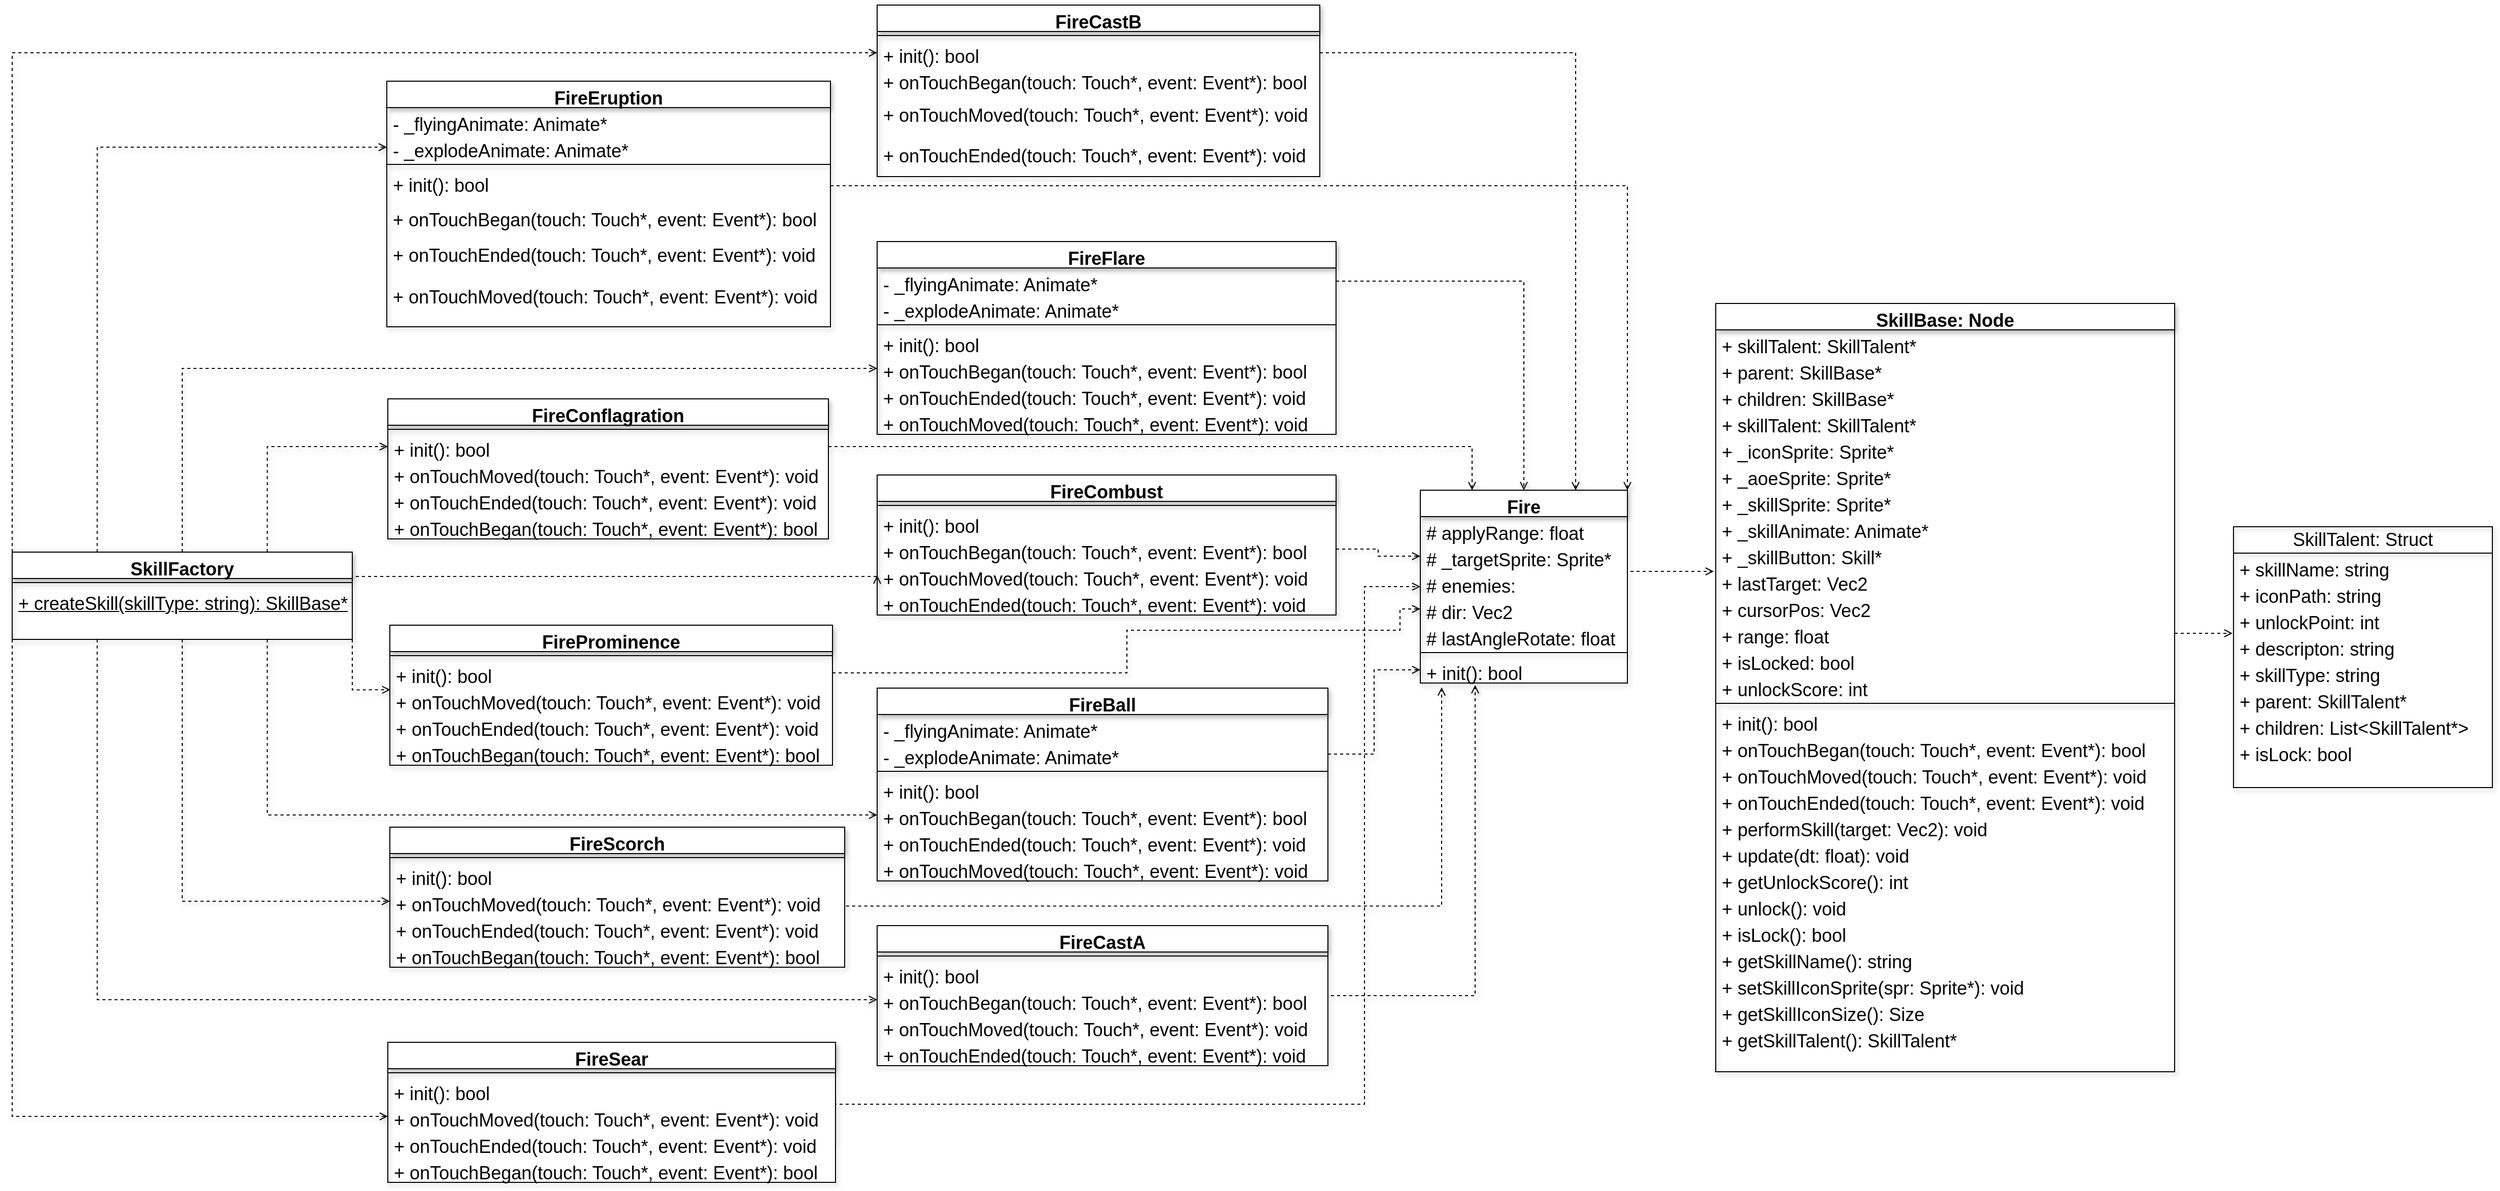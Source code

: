 <mxfile version="24.5.1" type="device" pages="21">
  <diagram name="FireSkill" id="xWoN5XDwySRAoLoGL_WY">
    <mxGraphModel dx="2738" dy="641" grid="0" gridSize="10" guides="1" tooltips="1" connect="1" arrows="1" fold="1" page="1" pageScale="1" pageWidth="850" pageHeight="1100" math="0" shadow="0">
      <root>
        <mxCell id="0" />
        <mxCell id="1" parent="0" />
        <mxCell id="uFIoN1aWLgeUYT0ba9yN-1" value="&lt;font style=&quot;font-size: 18px;&quot;&gt;SkillBase: Node&lt;/font&gt;" style="swimlane;fontStyle=1;align=center;verticalAlign=top;childLayout=stackLayout;horizontal=1;startSize=26;horizontalStack=0;resizeParent=1;resizeParentMax=0;resizeLast=0;collapsible=1;marginBottom=0;whiteSpace=wrap;html=1;shadow=1;fontSize=18;" parent="1" vertex="1">
          <mxGeometry x="746" y="891" width="452" height="757" as="geometry" />
        </mxCell>
        <mxCell id="uFIoN1aWLgeUYT0ba9yN-2" value="&lt;font style=&quot;font-size: 18px;&quot;&gt;+ skillTalent: SkillTalent*&lt;/font&gt;" style="text;strokeColor=none;fillColor=none;align=left;verticalAlign=top;spacingLeft=4;spacingRight=4;overflow=hidden;rotatable=0;points=[[0,0.5],[1,0.5]];portConstraint=eastwest;whiteSpace=wrap;html=1;shadow=1;fontSize=18;" parent="uFIoN1aWLgeUYT0ba9yN-1" vertex="1">
          <mxGeometry y="26" width="452" height="26" as="geometry" />
        </mxCell>
        <mxCell id="uFIoN1aWLgeUYT0ba9yN-20" value="&lt;font style=&quot;font-size: 18px;&quot;&gt;+ parent: SkillBase*&lt;/font&gt;" style="text;strokeColor=none;fillColor=none;align=left;verticalAlign=top;spacingLeft=4;spacingRight=4;overflow=hidden;rotatable=0;points=[[0,0.5],[1,0.5]];portConstraint=eastwest;whiteSpace=wrap;html=1;shadow=1;fontSize=18;" parent="uFIoN1aWLgeUYT0ba9yN-1" vertex="1">
          <mxGeometry y="52" width="452" height="26" as="geometry" />
        </mxCell>
        <mxCell id="uFIoN1aWLgeUYT0ba9yN-21" value="&lt;font style=&quot;font-size: 18px;&quot;&gt;+ children: SkillBase*&lt;/font&gt;" style="text;strokeColor=none;fillColor=none;align=left;verticalAlign=top;spacingLeft=4;spacingRight=4;overflow=hidden;rotatable=0;points=[[0,0.5],[1,0.5]];portConstraint=eastwest;whiteSpace=wrap;html=1;shadow=1;fontSize=18;" parent="uFIoN1aWLgeUYT0ba9yN-1" vertex="1">
          <mxGeometry y="78" width="452" height="26" as="geometry" />
        </mxCell>
        <mxCell id="uFIoN1aWLgeUYT0ba9yN-22" value="&lt;font style=&quot;font-size: 18px;&quot;&gt;+ skillTalent: SkillTalent*&lt;/font&gt;" style="text;strokeColor=none;fillColor=none;align=left;verticalAlign=top;spacingLeft=4;spacingRight=4;overflow=hidden;rotatable=0;points=[[0,0.5],[1,0.5]];portConstraint=eastwest;whiteSpace=wrap;html=1;shadow=1;fontSize=18;" parent="uFIoN1aWLgeUYT0ba9yN-1" vertex="1">
          <mxGeometry y="104" width="452" height="26" as="geometry" />
        </mxCell>
        <mxCell id="uFIoN1aWLgeUYT0ba9yN-23" value="&lt;font style=&quot;font-size: 18px;&quot;&gt;+ _iconSprite: Sprite*&lt;/font&gt;" style="text;strokeColor=none;fillColor=none;align=left;verticalAlign=top;spacingLeft=4;spacingRight=4;overflow=hidden;rotatable=0;points=[[0,0.5],[1,0.5]];portConstraint=eastwest;whiteSpace=wrap;html=1;shadow=1;fontSize=18;" parent="uFIoN1aWLgeUYT0ba9yN-1" vertex="1">
          <mxGeometry y="130" width="452" height="26" as="geometry" />
        </mxCell>
        <mxCell id="uFIoN1aWLgeUYT0ba9yN-24" value="&lt;font style=&quot;font-size: 18px;&quot;&gt;+ _aoeSprite: Sprite*&lt;/font&gt;" style="text;strokeColor=none;fillColor=none;align=left;verticalAlign=top;spacingLeft=4;spacingRight=4;overflow=hidden;rotatable=0;points=[[0,0.5],[1,0.5]];portConstraint=eastwest;whiteSpace=wrap;html=1;shadow=1;fontSize=18;" parent="uFIoN1aWLgeUYT0ba9yN-1" vertex="1">
          <mxGeometry y="156" width="452" height="26" as="geometry" />
        </mxCell>
        <mxCell id="uFIoN1aWLgeUYT0ba9yN-25" value="&lt;font style=&quot;font-size: 18px;&quot;&gt;+ _skillSprite: Sprite*&lt;/font&gt;" style="text;strokeColor=none;fillColor=none;align=left;verticalAlign=top;spacingLeft=4;spacingRight=4;overflow=hidden;rotatable=0;points=[[0,0.5],[1,0.5]];portConstraint=eastwest;whiteSpace=wrap;html=1;shadow=1;fontSize=18;" parent="uFIoN1aWLgeUYT0ba9yN-1" vertex="1">
          <mxGeometry y="182" width="452" height="26" as="geometry" />
        </mxCell>
        <mxCell id="uFIoN1aWLgeUYT0ba9yN-26" value="&lt;font style=&quot;font-size: 18px;&quot;&gt;+ _skillAnimate: Animate*&lt;/font&gt;" style="text;strokeColor=none;fillColor=none;align=left;verticalAlign=top;spacingLeft=4;spacingRight=4;overflow=hidden;rotatable=0;points=[[0,0.5],[1,0.5]];portConstraint=eastwest;whiteSpace=wrap;html=1;shadow=1;fontSize=18;" parent="uFIoN1aWLgeUYT0ba9yN-1" vertex="1">
          <mxGeometry y="208" width="452" height="26" as="geometry" />
        </mxCell>
        <mxCell id="uFIoN1aWLgeUYT0ba9yN-27" value="&lt;font style=&quot;font-size: 18px;&quot;&gt;+ _skillButton: Skill*&lt;/font&gt;" style="text;strokeColor=none;fillColor=none;align=left;verticalAlign=top;spacingLeft=4;spacingRight=4;overflow=hidden;rotatable=0;points=[[0,0.5],[1,0.5]];portConstraint=eastwest;whiteSpace=wrap;html=1;shadow=1;fontSize=18;" parent="uFIoN1aWLgeUYT0ba9yN-1" vertex="1">
          <mxGeometry y="234" width="452" height="26" as="geometry" />
        </mxCell>
        <mxCell id="uFIoN1aWLgeUYT0ba9yN-28" value="&lt;font style=&quot;font-size: 18px;&quot;&gt;+ lastTarget: Vec2&lt;/font&gt;" style="text;strokeColor=none;fillColor=none;align=left;verticalAlign=top;spacingLeft=4;spacingRight=4;overflow=hidden;rotatable=0;points=[[0,0.5],[1,0.5]];portConstraint=eastwest;whiteSpace=wrap;html=1;shadow=1;fontSize=18;" parent="uFIoN1aWLgeUYT0ba9yN-1" vertex="1">
          <mxGeometry y="260" width="452" height="26" as="geometry" />
        </mxCell>
        <mxCell id="uFIoN1aWLgeUYT0ba9yN-29" value="&lt;font style=&quot;font-size: 18px;&quot;&gt;+ cursorPos: Vec2&lt;/font&gt;" style="text;strokeColor=none;fillColor=none;align=left;verticalAlign=top;spacingLeft=4;spacingRight=4;overflow=hidden;rotatable=0;points=[[0,0.5],[1,0.5]];portConstraint=eastwest;whiteSpace=wrap;html=1;shadow=1;fontSize=18;" parent="uFIoN1aWLgeUYT0ba9yN-1" vertex="1">
          <mxGeometry y="286" width="452" height="26" as="geometry" />
        </mxCell>
        <mxCell id="uFIoN1aWLgeUYT0ba9yN-30" value="&lt;font style=&quot;font-size: 18px;&quot;&gt;+ range: float&lt;/font&gt;" style="text;strokeColor=none;fillColor=none;align=left;verticalAlign=top;spacingLeft=4;spacingRight=4;overflow=hidden;rotatable=0;points=[[0,0.5],[1,0.5]];portConstraint=eastwest;whiteSpace=wrap;html=1;shadow=1;fontSize=18;" parent="uFIoN1aWLgeUYT0ba9yN-1" vertex="1">
          <mxGeometry y="312" width="452" height="26" as="geometry" />
        </mxCell>
        <mxCell id="uFIoN1aWLgeUYT0ba9yN-31" value="&lt;font style=&quot;font-size: 18px;&quot;&gt;+ isLocked: bool&lt;/font&gt;" style="text;strokeColor=none;fillColor=none;align=left;verticalAlign=top;spacingLeft=4;spacingRight=4;overflow=hidden;rotatable=0;points=[[0,0.5],[1,0.5]];portConstraint=eastwest;whiteSpace=wrap;html=1;shadow=1;fontSize=18;" parent="uFIoN1aWLgeUYT0ba9yN-1" vertex="1">
          <mxGeometry y="338" width="452" height="26" as="geometry" />
        </mxCell>
        <mxCell id="uFIoN1aWLgeUYT0ba9yN-32" value="&lt;font style=&quot;font-size: 18px;&quot;&gt;+ unlockScore: int&lt;/font&gt;" style="text;strokeColor=none;fillColor=none;align=left;verticalAlign=top;spacingLeft=4;spacingRight=4;overflow=hidden;rotatable=0;points=[[0,0.5],[1,0.5]];portConstraint=eastwest;whiteSpace=wrap;html=1;shadow=1;fontSize=18;" parent="uFIoN1aWLgeUYT0ba9yN-1" vertex="1">
          <mxGeometry y="364" width="452" height="26" as="geometry" />
        </mxCell>
        <mxCell id="uFIoN1aWLgeUYT0ba9yN-3" value="" style="line;strokeWidth=1;fillColor=none;align=left;verticalAlign=middle;spacingTop=-1;spacingLeft=3;spacingRight=3;rotatable=0;labelPosition=right;points=[];portConstraint=eastwest;strokeColor=inherit;shadow=1;fontSize=18;" parent="uFIoN1aWLgeUYT0ba9yN-1" vertex="1">
          <mxGeometry y="390" width="452" height="8" as="geometry" />
        </mxCell>
        <mxCell id="uFIoN1aWLgeUYT0ba9yN-4" value="&lt;font style=&quot;font-size: 18px;&quot;&gt;+ init(): bool&lt;/font&gt;" style="text;strokeColor=none;fillColor=none;align=left;verticalAlign=top;spacingLeft=4;spacingRight=4;overflow=hidden;rotatable=0;points=[[0,0.5],[1,0.5]];portConstraint=eastwest;whiteSpace=wrap;html=1;shadow=1;fontSize=18;" parent="uFIoN1aWLgeUYT0ba9yN-1" vertex="1">
          <mxGeometry y="398" width="452" height="26" as="geometry" />
        </mxCell>
        <mxCell id="uFIoN1aWLgeUYT0ba9yN-34" value="&lt;font style=&quot;font-size: 18px;&quot;&gt;+ onTouchBegan(touch: Touch*, event: Event*): bool&lt;/font&gt;" style="text;strokeColor=none;fillColor=none;align=left;verticalAlign=top;spacingLeft=4;spacingRight=4;overflow=hidden;rotatable=0;points=[[0,0.5],[1,0.5]];portConstraint=eastwest;whiteSpace=wrap;html=1;shadow=1;fontSize=18;" parent="uFIoN1aWLgeUYT0ba9yN-1" vertex="1">
          <mxGeometry y="424" width="452" height="26" as="geometry" />
        </mxCell>
        <mxCell id="uFIoN1aWLgeUYT0ba9yN-35" value="&lt;font style=&quot;font-size: 18px;&quot;&gt;+ onTouchMoved(touch: Touch*, event: Event*): void&lt;/font&gt;" style="text;strokeColor=none;fillColor=none;align=left;verticalAlign=top;spacingLeft=4;spacingRight=4;overflow=hidden;rotatable=0;points=[[0,0.5],[1,0.5]];portConstraint=eastwest;whiteSpace=wrap;html=1;shadow=1;fontSize=18;" parent="uFIoN1aWLgeUYT0ba9yN-1" vertex="1">
          <mxGeometry y="450" width="452" height="26" as="geometry" />
        </mxCell>
        <mxCell id="uFIoN1aWLgeUYT0ba9yN-36" value="&lt;font style=&quot;font-size: 18px;&quot;&gt;+ onTouchEnded(touch: Touch*, event: Event*): void&lt;/font&gt;" style="text;strokeColor=none;fillColor=none;align=left;verticalAlign=top;spacingLeft=4;spacingRight=4;overflow=hidden;rotatable=0;points=[[0,0.5],[1,0.5]];portConstraint=eastwest;whiteSpace=wrap;html=1;shadow=1;fontSize=18;" parent="uFIoN1aWLgeUYT0ba9yN-1" vertex="1">
          <mxGeometry y="476" width="452" height="26" as="geometry" />
        </mxCell>
        <mxCell id="uFIoN1aWLgeUYT0ba9yN-37" value="&lt;font style=&quot;font-size: 18px;&quot;&gt;+ performSkill(target: Vec2): void&lt;/font&gt;" style="text;strokeColor=none;fillColor=none;align=left;verticalAlign=top;spacingLeft=4;spacingRight=4;overflow=hidden;rotatable=0;points=[[0,0.5],[1,0.5]];portConstraint=eastwest;whiteSpace=wrap;html=1;shadow=1;fontSize=18;" parent="uFIoN1aWLgeUYT0ba9yN-1" vertex="1">
          <mxGeometry y="502" width="452" height="26" as="geometry" />
        </mxCell>
        <mxCell id="uFIoN1aWLgeUYT0ba9yN-38" value="&lt;font style=&quot;font-size: 18px;&quot;&gt;+ update(dt: float): void&lt;/font&gt;" style="text;strokeColor=none;fillColor=none;align=left;verticalAlign=top;spacingLeft=4;spacingRight=4;overflow=hidden;rotatable=0;points=[[0,0.5],[1,0.5]];portConstraint=eastwest;whiteSpace=wrap;html=1;shadow=1;fontSize=18;" parent="uFIoN1aWLgeUYT0ba9yN-1" vertex="1">
          <mxGeometry y="528" width="452" height="26" as="geometry" />
        </mxCell>
        <mxCell id="uFIoN1aWLgeUYT0ba9yN-39" value="&lt;font style=&quot;font-size: 18px;&quot;&gt;+ getUnlockScore(): int&lt;/font&gt;" style="text;strokeColor=none;fillColor=none;align=left;verticalAlign=top;spacingLeft=4;spacingRight=4;overflow=hidden;rotatable=0;points=[[0,0.5],[1,0.5]];portConstraint=eastwest;whiteSpace=wrap;html=1;shadow=1;fontSize=18;" parent="uFIoN1aWLgeUYT0ba9yN-1" vertex="1">
          <mxGeometry y="554" width="452" height="26" as="geometry" />
        </mxCell>
        <mxCell id="uFIoN1aWLgeUYT0ba9yN-40" value="&lt;font style=&quot;font-size: 18px;&quot;&gt;+ unlock(): void&lt;/font&gt;" style="text;strokeColor=none;fillColor=none;align=left;verticalAlign=top;spacingLeft=4;spacingRight=4;overflow=hidden;rotatable=0;points=[[0,0.5],[1,0.5]];portConstraint=eastwest;whiteSpace=wrap;html=1;shadow=1;fontSize=18;" parent="uFIoN1aWLgeUYT0ba9yN-1" vertex="1">
          <mxGeometry y="580" width="452" height="26" as="geometry" />
        </mxCell>
        <mxCell id="uFIoN1aWLgeUYT0ba9yN-41" value="&lt;font style=&quot;font-size: 18px;&quot;&gt;+ isLock(): bool&lt;/font&gt;" style="text;strokeColor=none;fillColor=none;align=left;verticalAlign=top;spacingLeft=4;spacingRight=4;overflow=hidden;rotatable=0;points=[[0,0.5],[1,0.5]];portConstraint=eastwest;whiteSpace=wrap;html=1;shadow=1;fontSize=18;" parent="uFIoN1aWLgeUYT0ba9yN-1" vertex="1">
          <mxGeometry y="606" width="452" height="26" as="geometry" />
        </mxCell>
        <mxCell id="uFIoN1aWLgeUYT0ba9yN-42" value="&lt;font style=&quot;font-size: 18px;&quot;&gt;+ getSkillName(): string&lt;/font&gt;" style="text;strokeColor=none;fillColor=none;align=left;verticalAlign=top;spacingLeft=4;spacingRight=4;overflow=hidden;rotatable=0;points=[[0,0.5],[1,0.5]];portConstraint=eastwest;whiteSpace=wrap;html=1;shadow=1;fontSize=18;" parent="uFIoN1aWLgeUYT0ba9yN-1" vertex="1">
          <mxGeometry y="632" width="452" height="26" as="geometry" />
        </mxCell>
        <mxCell id="uFIoN1aWLgeUYT0ba9yN-43" value="&lt;font style=&quot;font-size: 18px;&quot;&gt;+ setSkillIconSprite(spr: Sprite*): void&lt;/font&gt;" style="text;strokeColor=none;fillColor=none;align=left;verticalAlign=top;spacingLeft=4;spacingRight=4;overflow=hidden;rotatable=0;points=[[0,0.5],[1,0.5]];portConstraint=eastwest;whiteSpace=wrap;html=1;shadow=1;fontSize=18;" parent="uFIoN1aWLgeUYT0ba9yN-1" vertex="1">
          <mxGeometry y="658" width="452" height="26" as="geometry" />
        </mxCell>
        <mxCell id="uFIoN1aWLgeUYT0ba9yN-44" value="&lt;font style=&quot;font-size: 18px;&quot;&gt;+ getSkillIconSize(): Size&lt;/font&gt;" style="text;strokeColor=none;fillColor=none;align=left;verticalAlign=top;spacingLeft=4;spacingRight=4;overflow=hidden;rotatable=0;points=[[0,0.5],[1,0.5]];portConstraint=eastwest;whiteSpace=wrap;html=1;shadow=1;fontSize=18;" parent="uFIoN1aWLgeUYT0ba9yN-1" vertex="1">
          <mxGeometry y="684" width="452" height="26" as="geometry" />
        </mxCell>
        <mxCell id="uFIoN1aWLgeUYT0ba9yN-45" value="&lt;font style=&quot;font-size: 18px;&quot;&gt;+ getSkillTalent(): SkillTalent*&lt;/font&gt;" style="text;strokeColor=none;fillColor=none;align=left;verticalAlign=top;spacingLeft=4;spacingRight=4;overflow=hidden;rotatable=0;points=[[0,0.5],[1,0.5]];portConstraint=eastwest;whiteSpace=wrap;html=1;shadow=1;fontSize=18;" parent="uFIoN1aWLgeUYT0ba9yN-1" vertex="1">
          <mxGeometry y="710" width="452" height="47" as="geometry" />
        </mxCell>
        <mxCell id="uFIoN1aWLgeUYT0ba9yN-9" value="&lt;font style=&quot;font-size: 18px;&quot;&gt;SkillTalent: Struct&lt;/font&gt;" style="swimlane;fontStyle=0;childLayout=stackLayout;horizontal=1;startSize=26;fillColor=none;horizontalStack=0;resizeParent=1;resizeParentMax=0;resizeLast=0;collapsible=1;marginBottom=0;whiteSpace=wrap;html=1;shadow=1;fontSize=18;" parent="1" vertex="1">
          <mxGeometry x="1256" y="1111" width="255" height="257" as="geometry" />
        </mxCell>
        <mxCell id="uFIoN1aWLgeUYT0ba9yN-10" value="&lt;font style=&quot;font-size: 18px;&quot;&gt;+ skillName: string&lt;/font&gt;" style="text;strokeColor=none;fillColor=none;align=left;verticalAlign=top;spacingLeft=4;spacingRight=4;overflow=hidden;rotatable=0;points=[[0,0.5],[1,0.5]];portConstraint=eastwest;whiteSpace=wrap;html=1;shadow=1;fontSize=18;" parent="uFIoN1aWLgeUYT0ba9yN-9" vertex="1">
          <mxGeometry y="26" width="255" height="26" as="geometry" />
        </mxCell>
        <mxCell id="uFIoN1aWLgeUYT0ba9yN-11" value="&lt;font style=&quot;font-size: 18px;&quot;&gt;+ iconPath: string&lt;/font&gt;" style="text;strokeColor=none;fillColor=none;align=left;verticalAlign=top;spacingLeft=4;spacingRight=4;overflow=hidden;rotatable=0;points=[[0,0.5],[1,0.5]];portConstraint=eastwest;whiteSpace=wrap;html=1;shadow=1;fontSize=18;" parent="uFIoN1aWLgeUYT0ba9yN-9" vertex="1">
          <mxGeometry y="52" width="255" height="26" as="geometry" />
        </mxCell>
        <mxCell id="uFIoN1aWLgeUYT0ba9yN-12" value="&lt;font style=&quot;font-size: 18px;&quot;&gt;+ unlockPoint: int&lt;/font&gt;" style="text;strokeColor=none;fillColor=none;align=left;verticalAlign=top;spacingLeft=4;spacingRight=4;overflow=hidden;rotatable=0;points=[[0,0.5],[1,0.5]];portConstraint=eastwest;whiteSpace=wrap;html=1;shadow=1;fontSize=18;" parent="uFIoN1aWLgeUYT0ba9yN-9" vertex="1">
          <mxGeometry y="78" width="255" height="26" as="geometry" />
        </mxCell>
        <mxCell id="uFIoN1aWLgeUYT0ba9yN-13" value="&lt;font style=&quot;font-size: 18px;&quot;&gt;+ descripton: string&lt;/font&gt;" style="text;strokeColor=none;fillColor=none;align=left;verticalAlign=top;spacingLeft=4;spacingRight=4;overflow=hidden;rotatable=0;points=[[0,0.5],[1,0.5]];portConstraint=eastwest;whiteSpace=wrap;html=1;shadow=1;fontSize=18;" parent="uFIoN1aWLgeUYT0ba9yN-9" vertex="1">
          <mxGeometry y="104" width="255" height="26" as="geometry" />
        </mxCell>
        <mxCell id="uFIoN1aWLgeUYT0ba9yN-14" value="&lt;font style=&quot;font-size: 18px;&quot;&gt;+ skillType: string&lt;/font&gt;" style="text;strokeColor=none;fillColor=none;align=left;verticalAlign=top;spacingLeft=4;spacingRight=4;overflow=hidden;rotatable=0;points=[[0,0.5],[1,0.5]];portConstraint=eastwest;whiteSpace=wrap;html=1;shadow=1;fontSize=18;" parent="uFIoN1aWLgeUYT0ba9yN-9" vertex="1">
          <mxGeometry y="130" width="255" height="26" as="geometry" />
        </mxCell>
        <mxCell id="uFIoN1aWLgeUYT0ba9yN-15" value="&lt;font style=&quot;font-size: 18px;&quot;&gt;+ parent: SkillTalent*&lt;/font&gt;" style="text;strokeColor=none;fillColor=none;align=left;verticalAlign=top;spacingLeft=4;spacingRight=4;overflow=hidden;rotatable=0;points=[[0,0.5],[1,0.5]];portConstraint=eastwest;whiteSpace=wrap;html=1;shadow=1;fontSize=18;" parent="uFIoN1aWLgeUYT0ba9yN-9" vertex="1">
          <mxGeometry y="156" width="255" height="26" as="geometry" />
        </mxCell>
        <mxCell id="uFIoN1aWLgeUYT0ba9yN-16" value="&lt;font style=&quot;font-size: 18px;&quot;&gt;+ children: List&amp;lt;SkillTalent*&amp;gt;&lt;/font&gt;" style="text;strokeColor=none;fillColor=none;align=left;verticalAlign=top;spacingLeft=4;spacingRight=4;overflow=hidden;rotatable=0;points=[[0,0.5],[1,0.5]];portConstraint=eastwest;whiteSpace=wrap;html=1;shadow=1;fontSize=18;" parent="uFIoN1aWLgeUYT0ba9yN-9" vertex="1">
          <mxGeometry y="182" width="255" height="26" as="geometry" />
        </mxCell>
        <mxCell id="uFIoN1aWLgeUYT0ba9yN-17" value="&lt;font style=&quot;font-size: 18px;&quot;&gt;+ isLock: bool&lt;/font&gt;" style="text;strokeColor=none;fillColor=none;align=left;verticalAlign=top;spacingLeft=4;spacingRight=4;overflow=hidden;rotatable=0;points=[[0,0.5],[1,0.5]];portConstraint=eastwest;whiteSpace=wrap;html=1;shadow=1;fontSize=18;" parent="uFIoN1aWLgeUYT0ba9yN-9" vertex="1">
          <mxGeometry y="208" width="255" height="49" as="geometry" />
        </mxCell>
        <mxCell id="uFIoN1aWLgeUYT0ba9yN-59" value="&lt;font style=&quot;font-size: 18px;&quot;&gt;Fire&lt;/font&gt;" style="swimlane;fontStyle=1;align=center;verticalAlign=top;childLayout=stackLayout;horizontal=1;startSize=26;horizontalStack=0;resizeParent=1;resizeParentMax=0;resizeLast=0;collapsible=1;marginBottom=0;whiteSpace=wrap;html=1;shadow=1;fontSize=18;" parent="1" vertex="1">
          <mxGeometry x="455" y="1075" width="204" height="190" as="geometry" />
        </mxCell>
        <mxCell id="uFIoN1aWLgeUYT0ba9yN-60" value="&lt;font style=&quot;font-size: 18px;&quot;&gt;# applyRange: float&lt;/font&gt;" style="text;strokeColor=none;fillColor=none;align=left;verticalAlign=top;spacingLeft=4;spacingRight=4;overflow=hidden;rotatable=0;points=[[0,0.5],[1,0.5]];portConstraint=eastwest;whiteSpace=wrap;html=1;shadow=1;fontSize=18;" parent="uFIoN1aWLgeUYT0ba9yN-59" vertex="1">
          <mxGeometry y="26" width="204" height="26" as="geometry" />
        </mxCell>
        <mxCell id="uFIoN1aWLgeUYT0ba9yN-61" value="&lt;font style=&quot;font-size: 18px;&quot;&gt;# _targetSprite: Sprite*&lt;/font&gt;" style="text;strokeColor=none;fillColor=none;align=left;verticalAlign=top;spacingLeft=4;spacingRight=4;overflow=hidden;rotatable=0;points=[[0,0.5],[1,0.5]];portConstraint=eastwest;whiteSpace=wrap;html=1;shadow=1;fontSize=18;" parent="uFIoN1aWLgeUYT0ba9yN-59" vertex="1">
          <mxGeometry y="52" width="204" height="26" as="geometry" />
        </mxCell>
        <mxCell id="uFIoN1aWLgeUYT0ba9yN-62" value="&lt;font style=&quot;font-size: 18px;&quot;&gt;# enemies: List&amp;lt;Enemy*&amp;gt;&lt;/font&gt;" style="text;strokeColor=none;fillColor=none;align=left;verticalAlign=top;spacingLeft=4;spacingRight=4;overflow=hidden;rotatable=0;points=[[0,0.5],[1,0.5]];portConstraint=eastwest;whiteSpace=wrap;html=1;shadow=1;fontSize=18;" parent="uFIoN1aWLgeUYT0ba9yN-59" vertex="1">
          <mxGeometry y="78" width="204" height="26" as="geometry" />
        </mxCell>
        <mxCell id="uFIoN1aWLgeUYT0ba9yN-63" value="&lt;font style=&quot;font-size: 18px;&quot;&gt;# dir: Vec2&lt;/font&gt;" style="text;strokeColor=none;fillColor=none;align=left;verticalAlign=top;spacingLeft=4;spacingRight=4;overflow=hidden;rotatable=0;points=[[0,0.5],[1,0.5]];portConstraint=eastwest;whiteSpace=wrap;html=1;shadow=1;fontSize=18;" parent="uFIoN1aWLgeUYT0ba9yN-59" vertex="1">
          <mxGeometry y="104" width="204" height="26" as="geometry" />
        </mxCell>
        <mxCell id="uFIoN1aWLgeUYT0ba9yN-64" value="&lt;font style=&quot;font-size: 18px;&quot;&gt;# lastAngleRotate: float&lt;/font&gt;" style="text;strokeColor=none;fillColor=none;align=left;verticalAlign=top;spacingLeft=4;spacingRight=4;overflow=hidden;rotatable=0;points=[[0,0.5],[1,0.5]];portConstraint=eastwest;whiteSpace=wrap;html=1;shadow=1;fontSize=18;" parent="uFIoN1aWLgeUYT0ba9yN-59" vertex="1">
          <mxGeometry y="130" width="204" height="26" as="geometry" />
        </mxCell>
        <mxCell id="uFIoN1aWLgeUYT0ba9yN-65" value="" style="line;strokeWidth=1;fillColor=none;align=left;verticalAlign=middle;spacingTop=-1;spacingLeft=3;spacingRight=3;rotatable=0;labelPosition=right;points=[];portConstraint=eastwest;strokeColor=inherit;shadow=1;fontSize=18;" parent="uFIoN1aWLgeUYT0ba9yN-59" vertex="1">
          <mxGeometry y="156" width="204" height="8" as="geometry" />
        </mxCell>
        <mxCell id="uFIoN1aWLgeUYT0ba9yN-66" value="&lt;font style=&quot;font-size: 18px;&quot;&gt;+ init(): bool&lt;/font&gt;" style="text;strokeColor=none;fillColor=none;align=left;verticalAlign=top;spacingLeft=4;spacingRight=4;overflow=hidden;rotatable=0;points=[[0,0.5],[1,0.5]];portConstraint=eastwest;whiteSpace=wrap;html=1;shadow=1;fontSize=18;" parent="uFIoN1aWLgeUYT0ba9yN-59" vertex="1">
          <mxGeometry y="164" width="204" height="26" as="geometry" />
        </mxCell>
        <mxCell id="uFIoN1aWLgeUYT0ba9yN-146" value="&lt;font style=&quot;font-size: 18px;&quot;&gt;FireCastB&lt;/font&gt;" style="swimlane;fontStyle=1;align=center;verticalAlign=top;childLayout=stackLayout;horizontal=1;startSize=26;horizontalStack=0;resizeParent=1;resizeParentMax=0;resizeLast=0;collapsible=1;marginBottom=0;whiteSpace=wrap;html=1;shadow=1;fontSize=18;" parent="1" vertex="1">
          <mxGeometry x="-80" y="597" width="436" height="169" as="geometry" />
        </mxCell>
        <mxCell id="uFIoN1aWLgeUYT0ba9yN-148" value="" style="line;strokeWidth=1;fillColor=none;align=left;verticalAlign=middle;spacingTop=-1;spacingLeft=3;spacingRight=3;rotatable=0;labelPosition=right;points=[];portConstraint=eastwest;strokeColor=inherit;shadow=1;fontSize=18;" parent="uFIoN1aWLgeUYT0ba9yN-146" vertex="1">
          <mxGeometry y="26" width="436" height="8" as="geometry" />
        </mxCell>
        <mxCell id="uFIoN1aWLgeUYT0ba9yN-211" value="&lt;font style=&quot;font-size: 18px;&quot;&gt;+ init(): bool&lt;/font&gt;" style="text;strokeColor=none;fillColor=none;align=left;verticalAlign=top;spacingLeft=4;spacingRight=4;overflow=hidden;rotatable=0;points=[[0,0.5],[1,0.5]];portConstraint=eastwest;whiteSpace=wrap;html=1;shadow=1;fontSize=18;" parent="uFIoN1aWLgeUYT0ba9yN-146" vertex="1">
          <mxGeometry y="34" width="436" height="26" as="geometry" />
        </mxCell>
        <mxCell id="uFIoN1aWLgeUYT0ba9yN-192" value="&lt;font style=&quot;font-size: 18px;&quot;&gt;+ onTouchBegan(touch: Touch*, event: Event*): bool&lt;/font&gt;" style="text;strokeColor=none;fillColor=none;align=left;verticalAlign=top;spacingLeft=4;spacingRight=4;overflow=hidden;rotatable=0;points=[[0,0.5],[1,0.5]];portConstraint=eastwest;whiteSpace=wrap;html=1;shadow=1;fontSize=18;" parent="uFIoN1aWLgeUYT0ba9yN-146" vertex="1">
          <mxGeometry y="60" width="436" height="32" as="geometry" />
        </mxCell>
        <mxCell id="uFIoN1aWLgeUYT0ba9yN-194" value="&lt;font style=&quot;font-size: 18px;&quot;&gt;+ onTouchMoved(touch: Touch*, event: Event*): void&lt;/font&gt;" style="text;strokeColor=none;fillColor=none;align=left;verticalAlign=top;spacingLeft=4;spacingRight=4;overflow=hidden;rotatable=0;points=[[0,0.5],[1,0.5]];portConstraint=eastwest;whiteSpace=wrap;html=1;shadow=1;fontSize=18;" parent="uFIoN1aWLgeUYT0ba9yN-146" vertex="1">
          <mxGeometry y="92" width="436" height="40" as="geometry" />
        </mxCell>
        <mxCell id="uFIoN1aWLgeUYT0ba9yN-193" value="&lt;font style=&quot;font-size: 18px;&quot;&gt;+ onTouchEnded(touch: Touch*, event: Event*): void&lt;/font&gt;" style="text;strokeColor=none;fillColor=none;align=left;verticalAlign=top;spacingLeft=4;spacingRight=4;overflow=hidden;rotatable=0;points=[[0,0.5],[1,0.5]];portConstraint=eastwest;whiteSpace=wrap;html=1;shadow=1;fontSize=18;" parent="uFIoN1aWLgeUYT0ba9yN-146" vertex="1">
          <mxGeometry y="132" width="436" height="37" as="geometry" />
        </mxCell>
        <mxCell id="uFIoN1aWLgeUYT0ba9yN-150" value="&lt;font style=&quot;font-size: 18px;&quot;&gt;FireCastA&lt;/font&gt;" style="swimlane;fontStyle=1;align=center;verticalAlign=top;childLayout=stackLayout;horizontal=1;startSize=26;horizontalStack=0;resizeParent=1;resizeParentMax=0;resizeLast=0;collapsible=1;marginBottom=0;whiteSpace=wrap;html=1;shadow=1;fontSize=18;" parent="1" vertex="1">
          <mxGeometry x="-80" y="1504" width="444" height="138" as="geometry" />
        </mxCell>
        <mxCell id="uFIoN1aWLgeUYT0ba9yN-152" value="" style="line;strokeWidth=1;fillColor=none;align=left;verticalAlign=middle;spacingTop=-1;spacingLeft=3;spacingRight=3;rotatable=0;labelPosition=right;points=[];portConstraint=eastwest;strokeColor=inherit;shadow=1;fontSize=18;" parent="uFIoN1aWLgeUYT0ba9yN-150" vertex="1">
          <mxGeometry y="26" width="444" height="8" as="geometry" />
        </mxCell>
        <mxCell id="uFIoN1aWLgeUYT0ba9yN-210" value="&lt;font style=&quot;font-size: 18px;&quot;&gt;+ init(): bool&lt;/font&gt;" style="text;strokeColor=none;fillColor=none;align=left;verticalAlign=top;spacingLeft=4;spacingRight=4;overflow=hidden;rotatable=0;points=[[0,0.5],[1,0.5]];portConstraint=eastwest;whiteSpace=wrap;html=1;shadow=1;fontSize=18;" parent="uFIoN1aWLgeUYT0ba9yN-150" vertex="1">
          <mxGeometry y="34" width="444" height="26" as="geometry" />
        </mxCell>
        <mxCell id="uFIoN1aWLgeUYT0ba9yN-189" value="&lt;font style=&quot;font-size: 18px;&quot;&gt;+ onTouchBegan(touch: Touch*, event: Event*): bool&lt;/font&gt;" style="text;strokeColor=none;fillColor=none;align=left;verticalAlign=top;spacingLeft=4;spacingRight=4;overflow=hidden;rotatable=0;points=[[0,0.5],[1,0.5]];portConstraint=eastwest;whiteSpace=wrap;html=1;shadow=1;fontSize=18;" parent="uFIoN1aWLgeUYT0ba9yN-150" vertex="1">
          <mxGeometry y="60" width="444" height="26" as="geometry" />
        </mxCell>
        <mxCell id="uFIoN1aWLgeUYT0ba9yN-191" value="&lt;font style=&quot;font-size: 18px;&quot;&gt;+ onTouchMoved(touch: Touch*, event: Event*): void&lt;/font&gt;" style="text;strokeColor=none;fillColor=none;align=left;verticalAlign=top;spacingLeft=4;spacingRight=4;overflow=hidden;rotatable=0;points=[[0,0.5],[1,0.5]];portConstraint=eastwest;whiteSpace=wrap;html=1;shadow=1;fontSize=18;" parent="uFIoN1aWLgeUYT0ba9yN-150" vertex="1">
          <mxGeometry y="86" width="444" height="26" as="geometry" />
        </mxCell>
        <mxCell id="uFIoN1aWLgeUYT0ba9yN-190" value="&lt;font style=&quot;font-size: 18px;&quot;&gt;+ onTouchEnded(touch: Touch*, event: Event*): void&lt;/font&gt;" style="text;strokeColor=none;fillColor=none;align=left;verticalAlign=top;spacingLeft=4;spacingRight=4;overflow=hidden;rotatable=0;points=[[0,0.5],[1,0.5]];portConstraint=eastwest;whiteSpace=wrap;html=1;shadow=1;fontSize=18;" parent="uFIoN1aWLgeUYT0ba9yN-150" vertex="1">
          <mxGeometry y="112" width="444" height="26" as="geometry" />
        </mxCell>
        <mxCell id="uFIoN1aWLgeUYT0ba9yN-158" value="&lt;font style=&quot;font-size: 18px;&quot;&gt;FireBall&lt;/font&gt;" style="swimlane;fontStyle=1;align=center;verticalAlign=top;childLayout=stackLayout;horizontal=1;startSize=26;horizontalStack=0;resizeParent=1;resizeParentMax=0;resizeLast=0;collapsible=1;marginBottom=0;whiteSpace=wrap;html=1;shadow=1;fontSize=18;" parent="1" vertex="1">
          <mxGeometry x="-80" y="1270" width="444" height="190" as="geometry" />
        </mxCell>
        <mxCell id="uFIoN1aWLgeUYT0ba9yN-159" value="&lt;font style=&quot;font-size: 18px;&quot;&gt;- _flyingAnimate: Animate*&lt;/font&gt;" style="text;strokeColor=none;fillColor=none;align=left;verticalAlign=top;spacingLeft=4;spacingRight=4;overflow=hidden;rotatable=0;points=[[0,0.5],[1,0.5]];portConstraint=eastwest;whiteSpace=wrap;html=1;shadow=1;fontSize=18;" parent="uFIoN1aWLgeUYT0ba9yN-158" vertex="1">
          <mxGeometry y="26" width="444" height="26" as="geometry" />
        </mxCell>
        <mxCell id="uFIoN1aWLgeUYT0ba9yN-182" value="&lt;font style=&quot;font-size: 18px;&quot;&gt;- _explodeAnimate: Animate*&lt;/font&gt;" style="text;strokeColor=none;fillColor=none;align=left;verticalAlign=top;spacingLeft=4;spacingRight=4;overflow=hidden;rotatable=0;points=[[0,0.5],[1,0.5]];portConstraint=eastwest;whiteSpace=wrap;html=1;shadow=1;fontSize=18;" parent="uFIoN1aWLgeUYT0ba9yN-158" vertex="1">
          <mxGeometry y="52" width="444" height="26" as="geometry" />
        </mxCell>
        <mxCell id="uFIoN1aWLgeUYT0ba9yN-160" value="" style="line;strokeWidth=1;fillColor=none;align=left;verticalAlign=middle;spacingTop=-1;spacingLeft=3;spacingRight=3;rotatable=0;labelPosition=right;points=[];portConstraint=eastwest;strokeColor=inherit;shadow=1;fontSize=18;" parent="uFIoN1aWLgeUYT0ba9yN-158" vertex="1">
          <mxGeometry y="78" width="444" height="8" as="geometry" />
        </mxCell>
        <mxCell id="uFIoN1aWLgeUYT0ba9yN-161" value="&lt;font style=&quot;font-size: 18px;&quot;&gt;+ init(): bool&lt;/font&gt;" style="text;strokeColor=none;fillColor=none;align=left;verticalAlign=top;spacingLeft=4;spacingRight=4;overflow=hidden;rotatable=0;points=[[0,0.5],[1,0.5]];portConstraint=eastwest;whiteSpace=wrap;html=1;shadow=1;fontSize=18;" parent="uFIoN1aWLgeUYT0ba9yN-158" vertex="1">
          <mxGeometry y="86" width="444" height="26" as="geometry" />
        </mxCell>
        <mxCell id="uFIoN1aWLgeUYT0ba9yN-186" value="&lt;font style=&quot;font-size: 18px;&quot;&gt;+ onTouchBegan(touch: Touch*, event: Event*): bool&lt;/font&gt;" style="text;strokeColor=none;fillColor=none;align=left;verticalAlign=top;spacingLeft=4;spacingRight=4;overflow=hidden;rotatable=0;points=[[0,0.5],[1,0.5]];portConstraint=eastwest;whiteSpace=wrap;html=1;shadow=1;fontSize=18;" parent="uFIoN1aWLgeUYT0ba9yN-158" vertex="1">
          <mxGeometry y="112" width="444" height="26" as="geometry" />
        </mxCell>
        <mxCell id="uFIoN1aWLgeUYT0ba9yN-188" value="&lt;font style=&quot;font-size: 18px;&quot;&gt;+ onTouchEnded(touch: Touch*, event: Event*): void&lt;/font&gt;" style="text;strokeColor=none;fillColor=none;align=left;verticalAlign=top;spacingLeft=4;spacingRight=4;overflow=hidden;rotatable=0;points=[[0,0.5],[1,0.5]];portConstraint=eastwest;whiteSpace=wrap;html=1;shadow=1;fontSize=18;" parent="uFIoN1aWLgeUYT0ba9yN-158" vertex="1">
          <mxGeometry y="138" width="444" height="26" as="geometry" />
        </mxCell>
        <mxCell id="uFIoN1aWLgeUYT0ba9yN-187" value="&lt;font style=&quot;font-size: 18px;&quot;&gt;+ onTouchMoved(touch: Touch*, event: Event*): void&lt;/font&gt;" style="text;strokeColor=none;fillColor=none;align=left;verticalAlign=top;spacingLeft=4;spacingRight=4;overflow=hidden;rotatable=0;points=[[0,0.5],[1,0.5]];portConstraint=eastwest;whiteSpace=wrap;html=1;shadow=1;fontSize=18;" parent="uFIoN1aWLgeUYT0ba9yN-158" vertex="1">
          <mxGeometry y="164" width="444" height="26" as="geometry" />
        </mxCell>
        <mxCell id="uFIoN1aWLgeUYT0ba9yN-166" value="&lt;font style=&quot;font-size: 18px;&quot;&gt;FireCombust&lt;/font&gt;" style="swimlane;fontStyle=1;align=center;verticalAlign=top;childLayout=stackLayout;horizontal=1;startSize=26;horizontalStack=0;resizeParent=1;resizeParentMax=0;resizeLast=0;collapsible=1;marginBottom=0;whiteSpace=wrap;html=1;shadow=1;fontSize=18;" parent="1" vertex="1">
          <mxGeometry x="-80" y="1060" width="452" height="138" as="geometry" />
        </mxCell>
        <mxCell id="uFIoN1aWLgeUYT0ba9yN-168" value="" style="line;strokeWidth=1;fillColor=none;align=left;verticalAlign=middle;spacingTop=-1;spacingLeft=3;spacingRight=3;rotatable=0;labelPosition=right;points=[];portConstraint=eastwest;strokeColor=inherit;shadow=1;fontSize=18;" parent="uFIoN1aWLgeUYT0ba9yN-166" vertex="1">
          <mxGeometry y="26" width="452" height="8" as="geometry" />
        </mxCell>
        <mxCell id="uFIoN1aWLgeUYT0ba9yN-209" value="&lt;font style=&quot;font-size: 18px;&quot;&gt;+ init(): bool&lt;/font&gt;" style="text;strokeColor=none;fillColor=none;align=left;verticalAlign=top;spacingLeft=4;spacingRight=4;overflow=hidden;rotatable=0;points=[[0,0.5],[1,0.5]];portConstraint=eastwest;whiteSpace=wrap;html=1;shadow=1;fontSize=18;" parent="uFIoN1aWLgeUYT0ba9yN-166" vertex="1">
          <mxGeometry y="34" width="452" height="26" as="geometry" />
        </mxCell>
        <mxCell id="uFIoN1aWLgeUYT0ba9yN-195" value="&lt;font style=&quot;font-size: 18px;&quot;&gt;+ onTouchBegan(touch: Touch*, event: Event*): bool&lt;/font&gt;" style="text;strokeColor=none;fillColor=none;align=left;verticalAlign=top;spacingLeft=4;spacingRight=4;overflow=hidden;rotatable=0;points=[[0,0.5],[1,0.5]];portConstraint=eastwest;whiteSpace=wrap;html=1;shadow=1;fontSize=18;" parent="uFIoN1aWLgeUYT0ba9yN-166" vertex="1">
          <mxGeometry y="60" width="452" height="26" as="geometry" />
        </mxCell>
        <mxCell id="uFIoN1aWLgeUYT0ba9yN-197" value="&lt;font style=&quot;font-size: 18px;&quot;&gt;+ onTouchMoved(touch: Touch*, event: Event*): void&lt;/font&gt;" style="text;strokeColor=none;fillColor=none;align=left;verticalAlign=top;spacingLeft=4;spacingRight=4;overflow=hidden;rotatable=0;points=[[0,0.5],[1,0.5]];portConstraint=eastwest;whiteSpace=wrap;html=1;shadow=1;fontSize=18;" parent="uFIoN1aWLgeUYT0ba9yN-166" vertex="1">
          <mxGeometry y="86" width="452" height="26" as="geometry" />
        </mxCell>
        <mxCell id="uFIoN1aWLgeUYT0ba9yN-196" value="&lt;font style=&quot;font-size: 18px;&quot;&gt;+ onTouchEnded(touch: Touch*, event: Event*): void&lt;/font&gt;" style="text;strokeColor=none;fillColor=none;align=left;verticalAlign=top;spacingLeft=4;spacingRight=4;overflow=hidden;rotatable=0;points=[[0,0.5],[1,0.5]];portConstraint=eastwest;whiteSpace=wrap;html=1;shadow=1;fontSize=18;" parent="uFIoN1aWLgeUYT0ba9yN-166" vertex="1">
          <mxGeometry y="112" width="452" height="26" as="geometry" />
        </mxCell>
        <mxCell id="uFIoN1aWLgeUYT0ba9yN-213" value="&lt;font style=&quot;font-size: 18px;&quot;&gt;FireFlare&lt;/font&gt;" style="swimlane;fontStyle=1;align=center;verticalAlign=top;childLayout=stackLayout;horizontal=1;startSize=26;horizontalStack=0;resizeParent=1;resizeParentMax=0;resizeLast=0;collapsible=1;marginBottom=0;whiteSpace=wrap;html=1;shadow=1;fontSize=18;" parent="1" vertex="1">
          <mxGeometry x="-80" y="830" width="452" height="190" as="geometry" />
        </mxCell>
        <mxCell id="uFIoN1aWLgeUYT0ba9yN-214" value="&lt;font style=&quot;font-size: 18px;&quot;&gt;- _flyingAnimate: Animate*&lt;/font&gt;" style="text;strokeColor=none;fillColor=none;align=left;verticalAlign=top;spacingLeft=4;spacingRight=4;overflow=hidden;rotatable=0;points=[[0,0.5],[1,0.5]];portConstraint=eastwest;whiteSpace=wrap;html=1;shadow=1;fontSize=18;" parent="uFIoN1aWLgeUYT0ba9yN-213" vertex="1">
          <mxGeometry y="26" width="452" height="26" as="geometry" />
        </mxCell>
        <mxCell id="uFIoN1aWLgeUYT0ba9yN-215" value="&lt;font style=&quot;font-size: 18px;&quot;&gt;- _explodeAnimate: Animate*&lt;/font&gt;" style="text;strokeColor=none;fillColor=none;align=left;verticalAlign=top;spacingLeft=4;spacingRight=4;overflow=hidden;rotatable=0;points=[[0,0.5],[1,0.5]];portConstraint=eastwest;whiteSpace=wrap;html=1;shadow=1;fontSize=18;" parent="uFIoN1aWLgeUYT0ba9yN-213" vertex="1">
          <mxGeometry y="52" width="452" height="26" as="geometry" />
        </mxCell>
        <mxCell id="uFIoN1aWLgeUYT0ba9yN-216" value="" style="line;strokeWidth=1;fillColor=none;align=left;verticalAlign=middle;spacingTop=-1;spacingLeft=3;spacingRight=3;rotatable=0;labelPosition=right;points=[];portConstraint=eastwest;strokeColor=inherit;shadow=1;fontSize=18;" parent="uFIoN1aWLgeUYT0ba9yN-213" vertex="1">
          <mxGeometry y="78" width="452" height="8" as="geometry" />
        </mxCell>
        <mxCell id="uFIoN1aWLgeUYT0ba9yN-217" value="&lt;font style=&quot;font-size: 18px;&quot;&gt;+ init(): bool&lt;/font&gt;" style="text;strokeColor=none;fillColor=none;align=left;verticalAlign=top;spacingLeft=4;spacingRight=4;overflow=hidden;rotatable=0;points=[[0,0.5],[1,0.5]];portConstraint=eastwest;whiteSpace=wrap;html=1;shadow=1;fontSize=18;" parent="uFIoN1aWLgeUYT0ba9yN-213" vertex="1">
          <mxGeometry y="86" width="452" height="26" as="geometry" />
        </mxCell>
        <mxCell id="uFIoN1aWLgeUYT0ba9yN-218" value="&lt;font style=&quot;font-size: 18px;&quot;&gt;+ onTouchBegan(touch: Touch*, event: Event*): bool&lt;/font&gt;" style="text;strokeColor=none;fillColor=none;align=left;verticalAlign=top;spacingLeft=4;spacingRight=4;overflow=hidden;rotatable=0;points=[[0,0.5],[1,0.5]];portConstraint=eastwest;whiteSpace=wrap;html=1;shadow=1;fontSize=18;" parent="uFIoN1aWLgeUYT0ba9yN-213" vertex="1">
          <mxGeometry y="112" width="452" height="26" as="geometry" />
        </mxCell>
        <mxCell id="uFIoN1aWLgeUYT0ba9yN-219" value="&lt;font style=&quot;font-size: 18px;&quot;&gt;+ onTouchEnded(touch: Touch*, event: Event*): void&lt;/font&gt;" style="text;strokeColor=none;fillColor=none;align=left;verticalAlign=top;spacingLeft=4;spacingRight=4;overflow=hidden;rotatable=0;points=[[0,0.5],[1,0.5]];portConstraint=eastwest;whiteSpace=wrap;html=1;shadow=1;fontSize=18;" parent="uFIoN1aWLgeUYT0ba9yN-213" vertex="1">
          <mxGeometry y="138" width="452" height="26" as="geometry" />
        </mxCell>
        <mxCell id="uFIoN1aWLgeUYT0ba9yN-220" value="&lt;font style=&quot;font-size: 18px;&quot;&gt;+ onTouchMoved(touch: Touch*, event: Event*): void&lt;/font&gt;" style="text;strokeColor=none;fillColor=none;align=left;verticalAlign=top;spacingLeft=4;spacingRight=4;overflow=hidden;rotatable=0;points=[[0,0.5],[1,0.5]];portConstraint=eastwest;whiteSpace=wrap;html=1;shadow=1;fontSize=18;" parent="uFIoN1aWLgeUYT0ba9yN-213" vertex="1">
          <mxGeometry y="164" width="452" height="26" as="geometry" />
        </mxCell>
        <mxCell id="uFIoN1aWLgeUYT0ba9yN-141" value="&lt;font style=&quot;font-size: 18px;&quot;&gt;FireConflagration&lt;/font&gt;" style="swimlane;fontStyle=1;align=center;verticalAlign=top;childLayout=stackLayout;horizontal=1;startSize=26;horizontalStack=0;resizeParent=1;resizeParentMax=0;resizeLast=0;collapsible=1;marginBottom=0;whiteSpace=wrap;html=1;shadow=1;fontSize=18;" parent="1" vertex="1">
          <mxGeometry x="-562" y="985" width="434" height="138" as="geometry" />
        </mxCell>
        <mxCell id="uFIoN1aWLgeUYT0ba9yN-143" value="" style="line;strokeWidth=1;fillColor=none;align=left;verticalAlign=middle;spacingTop=-1;spacingLeft=3;spacingRight=3;rotatable=0;labelPosition=right;points=[];portConstraint=eastwest;strokeColor=inherit;shadow=1;fontSize=18;" parent="uFIoN1aWLgeUYT0ba9yN-141" vertex="1">
          <mxGeometry y="26" width="434" height="8" as="geometry" />
        </mxCell>
        <mxCell id="uFIoN1aWLgeUYT0ba9yN-212" value="&lt;font style=&quot;font-size: 18px;&quot;&gt;+ init(): bool&lt;/font&gt;" style="text;strokeColor=none;fillColor=none;align=left;verticalAlign=top;spacingLeft=4;spacingRight=4;overflow=hidden;rotatable=0;points=[[0,0.5],[1,0.5]];portConstraint=eastwest;whiteSpace=wrap;html=1;shadow=1;fontSize=18;" parent="uFIoN1aWLgeUYT0ba9yN-141" vertex="1">
          <mxGeometry y="34" width="434" height="26" as="geometry" />
        </mxCell>
        <mxCell id="uFIoN1aWLgeUYT0ba9yN-200" value="&lt;font style=&quot;font-size: 18px;&quot;&gt;+ onTouchMoved(touch: Touch*, event: Event*): void&lt;/font&gt;" style="text;strokeColor=none;fillColor=none;align=left;verticalAlign=top;spacingLeft=4;spacingRight=4;overflow=hidden;rotatable=0;points=[[0,0.5],[1,0.5]];portConstraint=eastwest;whiteSpace=wrap;html=1;shadow=1;fontSize=18;" parent="uFIoN1aWLgeUYT0ba9yN-141" vertex="1">
          <mxGeometry y="60" width="434" height="26" as="geometry" />
        </mxCell>
        <mxCell id="uFIoN1aWLgeUYT0ba9yN-199" value="&lt;font style=&quot;font-size: 18px;&quot;&gt;+ onTouchEnded(touch: Touch*, event: Event*): void&lt;/font&gt;" style="text;strokeColor=none;fillColor=none;align=left;verticalAlign=top;spacingLeft=4;spacingRight=4;overflow=hidden;rotatable=0;points=[[0,0.5],[1,0.5]];portConstraint=eastwest;whiteSpace=wrap;html=1;shadow=1;fontSize=18;" parent="uFIoN1aWLgeUYT0ba9yN-141" vertex="1">
          <mxGeometry y="86" width="434" height="26" as="geometry" />
        </mxCell>
        <mxCell id="uFIoN1aWLgeUYT0ba9yN-198" value="&lt;font style=&quot;font-size: 18px;&quot;&gt;+ onTouchBegan(touch: Touch*, event: Event*): bool&lt;/font&gt;" style="text;strokeColor=none;fillColor=none;align=left;verticalAlign=top;spacingLeft=4;spacingRight=4;overflow=hidden;rotatable=0;points=[[0,0.5],[1,0.5]];portConstraint=eastwest;whiteSpace=wrap;html=1;shadow=1;fontSize=18;" parent="uFIoN1aWLgeUYT0ba9yN-141" vertex="1">
          <mxGeometry y="112" width="434" height="26" as="geometry" />
        </mxCell>
        <mxCell id="uFIoN1aWLgeUYT0ba9yN-201" value="&lt;font style=&quot;font-size: 18px;&quot;&gt;FireEruption&lt;/font&gt;" style="swimlane;fontStyle=1;align=center;verticalAlign=top;childLayout=stackLayout;horizontal=1;startSize=26;horizontalStack=0;resizeParent=1;resizeParentMax=0;resizeLast=0;collapsible=1;marginBottom=0;whiteSpace=wrap;html=1;shadow=1;fontSize=18;" parent="1" vertex="1">
          <mxGeometry x="-563" y="672" width="437" height="242" as="geometry" />
        </mxCell>
        <mxCell id="uFIoN1aWLgeUYT0ba9yN-202" value="&lt;font style=&quot;font-size: 18px;&quot;&gt;- _flyingAnimate: Animate*&lt;/font&gt;" style="text;strokeColor=none;fillColor=none;align=left;verticalAlign=top;spacingLeft=4;spacingRight=4;overflow=hidden;rotatable=0;points=[[0,0.5],[1,0.5]];portConstraint=eastwest;whiteSpace=wrap;html=1;shadow=1;fontSize=18;" parent="uFIoN1aWLgeUYT0ba9yN-201" vertex="1">
          <mxGeometry y="26" width="437" height="26" as="geometry" />
        </mxCell>
        <mxCell id="uFIoN1aWLgeUYT0ba9yN-203" value="&lt;font style=&quot;font-size: 18px;&quot;&gt;- _explodeAnimate: Animate*&lt;/font&gt;" style="text;strokeColor=none;fillColor=none;align=left;verticalAlign=top;spacingLeft=4;spacingRight=4;overflow=hidden;rotatable=0;points=[[0,0.5],[1,0.5]];portConstraint=eastwest;whiteSpace=wrap;html=1;shadow=1;fontSize=18;" parent="uFIoN1aWLgeUYT0ba9yN-201" vertex="1">
          <mxGeometry y="52" width="437" height="26" as="geometry" />
        </mxCell>
        <mxCell id="uFIoN1aWLgeUYT0ba9yN-204" value="" style="line;strokeWidth=1;fillColor=none;align=left;verticalAlign=middle;spacingTop=-1;spacingLeft=3;spacingRight=3;rotatable=0;labelPosition=right;points=[];portConstraint=eastwest;strokeColor=inherit;shadow=1;fontSize=18;" parent="uFIoN1aWLgeUYT0ba9yN-201" vertex="1">
          <mxGeometry y="78" width="437" height="8" as="geometry" />
        </mxCell>
        <mxCell id="uFIoN1aWLgeUYT0ba9yN-205" value="&lt;font style=&quot;font-size: 18px;&quot;&gt;+ init(): bool&lt;/font&gt;" style="text;strokeColor=none;fillColor=none;align=left;verticalAlign=top;spacingLeft=4;spacingRight=4;overflow=hidden;rotatable=0;points=[[0,0.5],[1,0.5]];portConstraint=eastwest;whiteSpace=wrap;html=1;shadow=1;fontSize=18;" parent="uFIoN1aWLgeUYT0ba9yN-201" vertex="1">
          <mxGeometry y="86" width="437" height="34" as="geometry" />
        </mxCell>
        <mxCell id="uFIoN1aWLgeUYT0ba9yN-206" value="&lt;font style=&quot;font-size: 18px;&quot;&gt;+ onTouchBegan(touch: Touch*, event: Event*): bool&lt;/font&gt;" style="text;strokeColor=none;fillColor=none;align=left;verticalAlign=top;spacingLeft=4;spacingRight=4;overflow=hidden;rotatable=0;points=[[0,0.5],[1,0.5]];portConstraint=eastwest;whiteSpace=wrap;html=1;shadow=1;fontSize=18;" parent="uFIoN1aWLgeUYT0ba9yN-201" vertex="1">
          <mxGeometry y="120" width="437" height="35" as="geometry" />
        </mxCell>
        <mxCell id="uFIoN1aWLgeUYT0ba9yN-207" value="&lt;font style=&quot;font-size: 18px;&quot;&gt;+ onTouchEnded(touch: Touch*, event: Event*): void&lt;/font&gt;" style="text;strokeColor=none;fillColor=none;align=left;verticalAlign=top;spacingLeft=4;spacingRight=4;overflow=hidden;rotatable=0;points=[[0,0.5],[1,0.5]];portConstraint=eastwest;whiteSpace=wrap;html=1;shadow=1;fontSize=18;" parent="uFIoN1aWLgeUYT0ba9yN-201" vertex="1">
          <mxGeometry y="155" width="437" height="41" as="geometry" />
        </mxCell>
        <mxCell id="uFIoN1aWLgeUYT0ba9yN-208" value="&lt;font style=&quot;font-size: 18px;&quot;&gt;+ onTouchMoved(touch: Touch*, event: Event*): void&lt;/font&gt;" style="text;strokeColor=none;fillColor=none;align=left;verticalAlign=top;spacingLeft=4;spacingRight=4;overflow=hidden;rotatable=0;points=[[0,0.5],[1,0.5]];portConstraint=eastwest;whiteSpace=wrap;html=1;shadow=1;fontSize=18;" parent="uFIoN1aWLgeUYT0ba9yN-201" vertex="1">
          <mxGeometry y="196" width="437" height="46" as="geometry" />
        </mxCell>
        <mxCell id="uFIoN1aWLgeUYT0ba9yN-221" value="&lt;font style=&quot;font-size: 18px;&quot;&gt;FireProminence&lt;/font&gt;" style="swimlane;fontStyle=1;align=center;verticalAlign=top;childLayout=stackLayout;horizontal=1;startSize=26;horizontalStack=0;resizeParent=1;resizeParentMax=0;resizeLast=0;collapsible=1;marginBottom=0;whiteSpace=wrap;html=1;shadow=1;fontSize=18;" parent="1" vertex="1">
          <mxGeometry x="-560" y="1208" width="436" height="138" as="geometry" />
        </mxCell>
        <mxCell id="uFIoN1aWLgeUYT0ba9yN-222" value="" style="line;strokeWidth=1;fillColor=none;align=left;verticalAlign=middle;spacingTop=-1;spacingLeft=3;spacingRight=3;rotatable=0;labelPosition=right;points=[];portConstraint=eastwest;strokeColor=inherit;shadow=1;fontSize=18;" parent="uFIoN1aWLgeUYT0ba9yN-221" vertex="1">
          <mxGeometry y="26" width="436" height="8" as="geometry" />
        </mxCell>
        <mxCell id="uFIoN1aWLgeUYT0ba9yN-223" value="&lt;font style=&quot;font-size: 18px;&quot;&gt;+ init(): bool&lt;/font&gt;" style="text;strokeColor=none;fillColor=none;align=left;verticalAlign=top;spacingLeft=4;spacingRight=4;overflow=hidden;rotatable=0;points=[[0,0.5],[1,0.5]];portConstraint=eastwest;whiteSpace=wrap;html=1;shadow=1;fontSize=18;" parent="uFIoN1aWLgeUYT0ba9yN-221" vertex="1">
          <mxGeometry y="34" width="436" height="26" as="geometry" />
        </mxCell>
        <mxCell id="uFIoN1aWLgeUYT0ba9yN-224" value="&lt;font style=&quot;font-size: 18px;&quot;&gt;+ onTouchMoved(touch: Touch*, event: Event*): void&lt;/font&gt;" style="text;strokeColor=none;fillColor=none;align=left;verticalAlign=top;spacingLeft=4;spacingRight=4;overflow=hidden;rotatable=0;points=[[0,0.5],[1,0.5]];portConstraint=eastwest;whiteSpace=wrap;html=1;shadow=1;fontSize=18;" parent="uFIoN1aWLgeUYT0ba9yN-221" vertex="1">
          <mxGeometry y="60" width="436" height="26" as="geometry" />
        </mxCell>
        <mxCell id="uFIoN1aWLgeUYT0ba9yN-225" value="&lt;font style=&quot;font-size: 18px;&quot;&gt;+ onTouchEnded(touch: Touch*, event: Event*): void&lt;/font&gt;" style="text;strokeColor=none;fillColor=none;align=left;verticalAlign=top;spacingLeft=4;spacingRight=4;overflow=hidden;rotatable=0;points=[[0,0.5],[1,0.5]];portConstraint=eastwest;whiteSpace=wrap;html=1;shadow=1;fontSize=18;" parent="uFIoN1aWLgeUYT0ba9yN-221" vertex="1">
          <mxGeometry y="86" width="436" height="26" as="geometry" />
        </mxCell>
        <mxCell id="uFIoN1aWLgeUYT0ba9yN-226" value="&lt;font style=&quot;font-size: 18px;&quot;&gt;+ onTouchBegan(touch: Touch*, event: Event*): bool&lt;/font&gt;" style="text;strokeColor=none;fillColor=none;align=left;verticalAlign=top;spacingLeft=4;spacingRight=4;overflow=hidden;rotatable=0;points=[[0,0.5],[1,0.5]];portConstraint=eastwest;whiteSpace=wrap;html=1;shadow=1;fontSize=18;" parent="uFIoN1aWLgeUYT0ba9yN-221" vertex="1">
          <mxGeometry y="112" width="436" height="26" as="geometry" />
        </mxCell>
        <mxCell id="uFIoN1aWLgeUYT0ba9yN-227" value="&lt;font style=&quot;font-size: 18px;&quot;&gt;FireScorch&lt;/font&gt;" style="swimlane;fontStyle=1;align=center;verticalAlign=top;childLayout=stackLayout;horizontal=1;startSize=26;horizontalStack=0;resizeParent=1;resizeParentMax=0;resizeLast=0;collapsible=1;marginBottom=0;whiteSpace=wrap;html=1;shadow=1;fontSize=18;" parent="1" vertex="1">
          <mxGeometry x="-560" y="1407" width="448" height="138" as="geometry" />
        </mxCell>
        <mxCell id="uFIoN1aWLgeUYT0ba9yN-228" value="" style="line;strokeWidth=1;fillColor=none;align=left;verticalAlign=middle;spacingTop=-1;spacingLeft=3;spacingRight=3;rotatable=0;labelPosition=right;points=[];portConstraint=eastwest;strokeColor=inherit;shadow=1;fontSize=18;" parent="uFIoN1aWLgeUYT0ba9yN-227" vertex="1">
          <mxGeometry y="26" width="448" height="8" as="geometry" />
        </mxCell>
        <mxCell id="uFIoN1aWLgeUYT0ba9yN-229" value="&lt;font style=&quot;font-size: 18px;&quot;&gt;+ init(): bool&lt;/font&gt;" style="text;strokeColor=none;fillColor=none;align=left;verticalAlign=top;spacingLeft=4;spacingRight=4;overflow=hidden;rotatable=0;points=[[0,0.5],[1,0.5]];portConstraint=eastwest;whiteSpace=wrap;html=1;shadow=1;fontSize=18;" parent="uFIoN1aWLgeUYT0ba9yN-227" vertex="1">
          <mxGeometry y="34" width="448" height="26" as="geometry" />
        </mxCell>
        <mxCell id="uFIoN1aWLgeUYT0ba9yN-230" value="&lt;font style=&quot;font-size: 18px;&quot;&gt;+ onTouchMoved(touch: Touch*, event: Event*): void&lt;/font&gt;" style="text;strokeColor=none;fillColor=none;align=left;verticalAlign=top;spacingLeft=4;spacingRight=4;overflow=hidden;rotatable=0;points=[[0,0.5],[1,0.5]];portConstraint=eastwest;whiteSpace=wrap;html=1;shadow=1;fontSize=18;" parent="uFIoN1aWLgeUYT0ba9yN-227" vertex="1">
          <mxGeometry y="60" width="448" height="26" as="geometry" />
        </mxCell>
        <mxCell id="uFIoN1aWLgeUYT0ba9yN-231" value="&lt;font style=&quot;font-size: 18px;&quot;&gt;+ onTouchEnded(touch: Touch*, event: Event*): void&lt;/font&gt;" style="text;strokeColor=none;fillColor=none;align=left;verticalAlign=top;spacingLeft=4;spacingRight=4;overflow=hidden;rotatable=0;points=[[0,0.5],[1,0.5]];portConstraint=eastwest;whiteSpace=wrap;html=1;shadow=1;fontSize=18;" parent="uFIoN1aWLgeUYT0ba9yN-227" vertex="1">
          <mxGeometry y="86" width="448" height="26" as="geometry" />
        </mxCell>
        <mxCell id="uFIoN1aWLgeUYT0ba9yN-232" value="&lt;font style=&quot;font-size: 18px;&quot;&gt;+ onTouchBegan(touch: Touch*, event: Event*): bool&lt;/font&gt;" style="text;strokeColor=none;fillColor=none;align=left;verticalAlign=top;spacingLeft=4;spacingRight=4;overflow=hidden;rotatable=0;points=[[0,0.5],[1,0.5]];portConstraint=eastwest;whiteSpace=wrap;html=1;shadow=1;fontSize=18;" parent="uFIoN1aWLgeUYT0ba9yN-227" vertex="1">
          <mxGeometry y="112" width="448" height="26" as="geometry" />
        </mxCell>
        <mxCell id="uFIoN1aWLgeUYT0ba9yN-233" value="&lt;font style=&quot;font-size: 18px;&quot;&gt;FireSear&lt;/font&gt;" style="swimlane;fontStyle=1;align=center;verticalAlign=top;childLayout=stackLayout;horizontal=1;startSize=26;horizontalStack=0;resizeParent=1;resizeParentMax=0;resizeLast=0;collapsible=1;marginBottom=0;whiteSpace=wrap;html=1;shadow=1;fontSize=18;" parent="1" vertex="1">
          <mxGeometry x="-562" y="1619" width="441" height="138" as="geometry" />
        </mxCell>
        <mxCell id="uFIoN1aWLgeUYT0ba9yN-234" value="" style="line;strokeWidth=1;fillColor=none;align=left;verticalAlign=middle;spacingTop=-1;spacingLeft=3;spacingRight=3;rotatable=0;labelPosition=right;points=[];portConstraint=eastwest;strokeColor=inherit;shadow=1;fontSize=18;" parent="uFIoN1aWLgeUYT0ba9yN-233" vertex="1">
          <mxGeometry y="26" width="441" height="8" as="geometry" />
        </mxCell>
        <mxCell id="uFIoN1aWLgeUYT0ba9yN-235" value="&lt;font style=&quot;font-size: 18px;&quot;&gt;+ init(): bool&lt;/font&gt;" style="text;strokeColor=none;fillColor=none;align=left;verticalAlign=top;spacingLeft=4;spacingRight=4;overflow=hidden;rotatable=0;points=[[0,0.5],[1,0.5]];portConstraint=eastwest;whiteSpace=wrap;html=1;shadow=1;fontSize=18;" parent="uFIoN1aWLgeUYT0ba9yN-233" vertex="1">
          <mxGeometry y="34" width="441" height="26" as="geometry" />
        </mxCell>
        <mxCell id="uFIoN1aWLgeUYT0ba9yN-236" value="&lt;font style=&quot;font-size: 18px;&quot;&gt;+ onTouchMoved(touch: Touch*, event: Event*): void&lt;/font&gt;" style="text;strokeColor=none;fillColor=none;align=left;verticalAlign=top;spacingLeft=4;spacingRight=4;overflow=hidden;rotatable=0;points=[[0,0.5],[1,0.5]];portConstraint=eastwest;whiteSpace=wrap;html=1;shadow=1;fontSize=18;" parent="uFIoN1aWLgeUYT0ba9yN-233" vertex="1">
          <mxGeometry y="60" width="441" height="26" as="geometry" />
        </mxCell>
        <mxCell id="uFIoN1aWLgeUYT0ba9yN-237" value="&lt;font style=&quot;font-size: 18px;&quot;&gt;+ onTouchEnded(touch: Touch*, event: Event*): void&lt;/font&gt;" style="text;strokeColor=none;fillColor=none;align=left;verticalAlign=top;spacingLeft=4;spacingRight=4;overflow=hidden;rotatable=0;points=[[0,0.5],[1,0.5]];portConstraint=eastwest;whiteSpace=wrap;html=1;shadow=1;fontSize=18;" parent="uFIoN1aWLgeUYT0ba9yN-233" vertex="1">
          <mxGeometry y="86" width="441" height="26" as="geometry" />
        </mxCell>
        <mxCell id="uFIoN1aWLgeUYT0ba9yN-238" value="&lt;font style=&quot;font-size: 18px;&quot;&gt;+ onTouchBegan(touch: Touch*, event: Event*): bool&lt;/font&gt;" style="text;strokeColor=none;fillColor=none;align=left;verticalAlign=top;spacingLeft=4;spacingRight=4;overflow=hidden;rotatable=0;points=[[0,0.5],[1,0.5]];portConstraint=eastwest;whiteSpace=wrap;html=1;shadow=1;fontSize=18;" parent="uFIoN1aWLgeUYT0ba9yN-233" vertex="1">
          <mxGeometry y="112" width="441" height="26" as="geometry" />
        </mxCell>
        <mxCell id="MksXLTXoTH2DIeb-FcUL-2" style="edgeStyle=orthogonalEdgeStyle;rounded=0;orthogonalLoop=1;jettySize=auto;html=1;exitX=1;exitY=0.5;exitDx=0;exitDy=0;entryX=1;entryY=0;entryDx=0;entryDy=0;shadow=1;dashed=1;endArrow=open;endFill=0;fontSize=18;" parent="1" source="uFIoN1aWLgeUYT0ba9yN-205" target="uFIoN1aWLgeUYT0ba9yN-59" edge="1">
          <mxGeometry relative="1" as="geometry" />
        </mxCell>
        <mxCell id="MksXLTXoTH2DIeb-FcUL-3" style="edgeStyle=orthogonalEdgeStyle;rounded=0;orthogonalLoop=1;jettySize=auto;html=1;exitX=1;exitY=0.5;exitDx=0;exitDy=0;entryX=0.75;entryY=0;entryDx=0;entryDy=0;shadow=1;dashed=1;endArrow=open;endFill=0;fontSize=18;" parent="1" source="uFIoN1aWLgeUYT0ba9yN-211" target="uFIoN1aWLgeUYT0ba9yN-59" edge="1">
          <mxGeometry relative="1" as="geometry" />
        </mxCell>
        <mxCell id="MksXLTXoTH2DIeb-FcUL-5" style="edgeStyle=orthogonalEdgeStyle;rounded=0;orthogonalLoop=1;jettySize=auto;html=1;exitX=1;exitY=0.5;exitDx=0;exitDy=0;shadow=1;dashed=1;endArrow=open;endFill=0;fontSize=18;" parent="1" source="uFIoN1aWLgeUYT0ba9yN-214" target="uFIoN1aWLgeUYT0ba9yN-59" edge="1">
          <mxGeometry relative="1" as="geometry" />
        </mxCell>
        <mxCell id="MksXLTXoTH2DIeb-FcUL-6" style="edgeStyle=orthogonalEdgeStyle;rounded=0;orthogonalLoop=1;jettySize=auto;html=1;exitX=1;exitY=0.5;exitDx=0;exitDy=0;entryX=0.25;entryY=0;entryDx=0;entryDy=0;shadow=1;dashed=1;endArrow=open;endFill=0;fontSize=18;" parent="1" source="uFIoN1aWLgeUYT0ba9yN-212" target="uFIoN1aWLgeUYT0ba9yN-59" edge="1">
          <mxGeometry relative="1" as="geometry" />
        </mxCell>
        <mxCell id="MksXLTXoTH2DIeb-FcUL-13" style="edgeStyle=orthogonalEdgeStyle;rounded=0;orthogonalLoop=1;jettySize=auto;html=1;exitX=1;exitY=0.5;exitDx=0;exitDy=0;entryX=0;entryY=0.5;entryDx=0;entryDy=0;shadow=1;dashed=1;endArrow=open;endFill=0;fontSize=18;" parent="1" source="uFIoN1aWLgeUYT0ba9yN-195" target="uFIoN1aWLgeUYT0ba9yN-61" edge="1">
          <mxGeometry relative="1" as="geometry" />
        </mxCell>
        <mxCell id="MksXLTXoTH2DIeb-FcUL-14" style="edgeStyle=orthogonalEdgeStyle;rounded=0;orthogonalLoop=1;jettySize=auto;html=1;exitX=1;exitY=0.5;exitDx=0;exitDy=0;entryX=0;entryY=0.5;entryDx=0;entryDy=0;shadow=1;dashed=1;endArrow=open;endFill=0;fontSize=18;" parent="1" source="uFIoN1aWLgeUYT0ba9yN-223" target="uFIoN1aWLgeUYT0ba9yN-63" edge="1">
          <mxGeometry relative="1" as="geometry">
            <Array as="points">
              <mxPoint x="166" y="1255" />
              <mxPoint x="166" y="1213" />
              <mxPoint x="435" y="1213" />
              <mxPoint x="435" y="1192" />
            </Array>
          </mxGeometry>
        </mxCell>
        <mxCell id="MksXLTXoTH2DIeb-FcUL-15" style="edgeStyle=orthogonalEdgeStyle;rounded=0;orthogonalLoop=1;jettySize=auto;html=1;exitX=1;exitY=0.5;exitDx=0;exitDy=0;entryX=0;entryY=0.5;entryDx=0;entryDy=0;shadow=1;dashed=1;endArrow=open;endFill=0;fontSize=18;" parent="1" source="uFIoN1aWLgeUYT0ba9yN-182" target="uFIoN1aWLgeUYT0ba9yN-66" edge="1">
          <mxGeometry relative="1" as="geometry" />
        </mxCell>
        <mxCell id="MksXLTXoTH2DIeb-FcUL-16" style="edgeStyle=orthogonalEdgeStyle;rounded=0;orthogonalLoop=1;jettySize=auto;html=1;exitX=1.003;exitY=0.682;exitDx=0;exitDy=0;shadow=1;dashed=1;endArrow=open;endFill=0;exitPerimeter=0;fontSize=18;entryX=0.103;entryY=1.163;entryDx=0;entryDy=0;entryPerimeter=0;" parent="1" source="uFIoN1aWLgeUYT0ba9yN-230" target="uFIoN1aWLgeUYT0ba9yN-66" edge="1">
          <mxGeometry relative="1" as="geometry">
            <mxPoint x="-175" y="1483" as="sourcePoint" />
            <mxPoint x="315" y="1282" as="targetPoint" />
            <Array as="points">
              <mxPoint x="476" y="1485" />
            </Array>
          </mxGeometry>
        </mxCell>
        <mxCell id="MksXLTXoTH2DIeb-FcUL-17" style="edgeStyle=orthogonalEdgeStyle;rounded=0;orthogonalLoop=1;jettySize=auto;html=1;shadow=1;dashed=1;endArrow=open;endFill=0;fontSize=18;" parent="1" edge="1">
          <mxGeometry relative="1" as="geometry">
            <mxPoint x="367" y="1573" as="sourcePoint" />
            <mxPoint x="509" y="1267" as="targetPoint" />
            <Array as="points">
              <mxPoint x="509" y="1573" />
            </Array>
          </mxGeometry>
        </mxCell>
        <mxCell id="43oz8x0O1eL8KdQtiV4o-4" style="edgeStyle=orthogonalEdgeStyle;rounded=0;orthogonalLoop=1;jettySize=auto;html=1;exitX=0;exitY=0;exitDx=0;exitDy=0;entryX=0;entryY=0.5;entryDx=0;entryDy=0;shadow=1;dashed=1;endArrow=open;endFill=0;fontSize=18;" parent="1" source="43oz8x0O1eL8KdQtiV4o-1" target="uFIoN1aWLgeUYT0ba9yN-211" edge="1">
          <mxGeometry relative="1" as="geometry" />
        </mxCell>
        <mxCell id="43oz8x0O1eL8KdQtiV4o-5" style="edgeStyle=orthogonalEdgeStyle;rounded=0;orthogonalLoop=1;jettySize=auto;html=1;exitX=0.25;exitY=0;exitDx=0;exitDy=0;entryX=0;entryY=0.5;entryDx=0;entryDy=0;shadow=1;dashed=1;endArrow=open;endFill=0;fontSize=18;" parent="1" source="43oz8x0O1eL8KdQtiV4o-1" target="uFIoN1aWLgeUYT0ba9yN-203" edge="1">
          <mxGeometry relative="1" as="geometry" />
        </mxCell>
        <mxCell id="43oz8x0O1eL8KdQtiV4o-6" style="edgeStyle=orthogonalEdgeStyle;rounded=0;orthogonalLoop=1;jettySize=auto;html=1;exitX=0.5;exitY=0;exitDx=0;exitDy=0;entryX=0;entryY=0.5;entryDx=0;entryDy=0;shadow=1;dashed=1;endArrow=open;endFill=0;fontSize=18;" parent="1" source="43oz8x0O1eL8KdQtiV4o-1" target="uFIoN1aWLgeUYT0ba9yN-218" edge="1">
          <mxGeometry relative="1" as="geometry" />
        </mxCell>
        <mxCell id="43oz8x0O1eL8KdQtiV4o-7" style="edgeStyle=orthogonalEdgeStyle;rounded=0;orthogonalLoop=1;jettySize=auto;html=1;exitX=0.75;exitY=0;exitDx=0;exitDy=0;entryX=0;entryY=0.5;entryDx=0;entryDy=0;shadow=1;dashed=1;endArrow=open;endFill=0;fontSize=18;" parent="1" source="43oz8x0O1eL8KdQtiV4o-1" target="uFIoN1aWLgeUYT0ba9yN-212" edge="1">
          <mxGeometry relative="1" as="geometry" />
        </mxCell>
        <mxCell id="43oz8x0O1eL8KdQtiV4o-8" style="edgeStyle=orthogonalEdgeStyle;rounded=0;orthogonalLoop=1;jettySize=auto;html=1;exitX=1;exitY=0.25;exitDx=0;exitDy=0;entryX=0;entryY=0.5;entryDx=0;entryDy=0;shadow=1;dashed=1;endArrow=open;endFill=0;fontSize=18;" parent="1" source="43oz8x0O1eL8KdQtiV4o-1" target="uFIoN1aWLgeUYT0ba9yN-197" edge="1">
          <mxGeometry relative="1" as="geometry">
            <Array as="points">
              <mxPoint x="-450" y="1160" />
              <mxPoint x="-265" y="1160" />
            </Array>
          </mxGeometry>
        </mxCell>
        <mxCell id="43oz8x0O1eL8KdQtiV4o-16" style="edgeStyle=orthogonalEdgeStyle;rounded=0;orthogonalLoop=1;jettySize=auto;html=1;exitX=0.75;exitY=1;exitDx=0;exitDy=0;entryX=0;entryY=0.5;entryDx=0;entryDy=0;shadow=1;dashed=1;endArrow=open;endFill=0;fontSize=18;" parent="1" source="43oz8x0O1eL8KdQtiV4o-1" target="uFIoN1aWLgeUYT0ba9yN-186" edge="1">
          <mxGeometry relative="1" as="geometry" />
        </mxCell>
        <mxCell id="43oz8x0O1eL8KdQtiV4o-17" style="edgeStyle=orthogonalEdgeStyle;rounded=0;orthogonalLoop=1;jettySize=auto;html=1;exitX=0.5;exitY=1;exitDx=0;exitDy=0;entryX=0;entryY=0.5;entryDx=0;entryDy=0;shadow=1;dashed=1;endArrow=open;endFill=0;fontSize=18;" parent="1" source="43oz8x0O1eL8KdQtiV4o-1" target="uFIoN1aWLgeUYT0ba9yN-230" edge="1">
          <mxGeometry relative="1" as="geometry" />
        </mxCell>
        <mxCell id="43oz8x0O1eL8KdQtiV4o-18" style="edgeStyle=orthogonalEdgeStyle;rounded=0;orthogonalLoop=1;jettySize=auto;html=1;exitX=0.25;exitY=1;exitDx=0;exitDy=0;entryX=0;entryY=0.5;entryDx=0;entryDy=0;shadow=1;dashed=1;endArrow=open;endFill=0;fontSize=18;" parent="1" source="43oz8x0O1eL8KdQtiV4o-1" target="uFIoN1aWLgeUYT0ba9yN-189" edge="1">
          <mxGeometry relative="1" as="geometry" />
        </mxCell>
        <mxCell id="43oz8x0O1eL8KdQtiV4o-19" style="edgeStyle=orthogonalEdgeStyle;rounded=0;orthogonalLoop=1;jettySize=auto;html=1;exitX=0;exitY=1;exitDx=0;exitDy=0;entryX=0;entryY=0.5;entryDx=0;entryDy=0;shadow=1;dashed=1;endArrow=open;endFill=0;fontSize=18;" parent="1" source="43oz8x0O1eL8KdQtiV4o-1" target="uFIoN1aWLgeUYT0ba9yN-236" edge="1">
          <mxGeometry relative="1" as="geometry" />
        </mxCell>
        <mxCell id="43oz8x0O1eL8KdQtiV4o-1" value="&lt;font style=&quot;font-size: 18px;&quot;&gt;SkillFactory&lt;/font&gt;" style="swimlane;fontStyle=1;align=center;verticalAlign=top;childLayout=stackLayout;horizontal=1;startSize=26;horizontalStack=0;resizeParent=1;resizeParentMax=0;resizeLast=0;collapsible=1;marginBottom=0;whiteSpace=wrap;html=1;shadow=1;fontSize=18;" parent="1" vertex="1">
          <mxGeometry x="-932" y="1136" width="335" height="86" as="geometry" />
        </mxCell>
        <mxCell id="43oz8x0O1eL8KdQtiV4o-2" value="" style="line;strokeWidth=1;fillColor=none;align=left;verticalAlign=middle;spacingTop=-1;spacingLeft=3;spacingRight=3;rotatable=0;labelPosition=right;points=[];portConstraint=eastwest;strokeColor=inherit;shadow=1;fontSize=18;" parent="43oz8x0O1eL8KdQtiV4o-1" vertex="1">
          <mxGeometry y="26" width="335" height="8" as="geometry" />
        </mxCell>
        <mxCell id="43oz8x0O1eL8KdQtiV4o-3" value="&lt;u style=&quot;font-size: 18px;&quot;&gt;&lt;font style=&quot;font-size: 18px;&quot;&gt;+ createSkill(skillType: string): SkillBase*&lt;/font&gt;&lt;/u&gt;" style="text;strokeColor=none;fillColor=none;align=left;verticalAlign=top;spacingLeft=4;spacingRight=4;overflow=hidden;rotatable=0;points=[[0,0.5],[1,0.5]];portConstraint=eastwest;whiteSpace=wrap;html=1;shadow=1;fontSize=18;" parent="43oz8x0O1eL8KdQtiV4o-1" vertex="1">
          <mxGeometry y="34" width="335" height="52" as="geometry" />
        </mxCell>
        <mxCell id="43oz8x0O1eL8KdQtiV4o-15" style="edgeStyle=orthogonalEdgeStyle;rounded=0;orthogonalLoop=1;jettySize=auto;html=1;exitX=1;exitY=1;exitDx=0;exitDy=0;entryX=0.001;entryY=0.141;entryDx=0;entryDy=0;entryPerimeter=0;shadow=1;dashed=1;endArrow=open;endFill=0;fontSize=18;" parent="1" source="43oz8x0O1eL8KdQtiV4o-1" target="uFIoN1aWLgeUYT0ba9yN-224" edge="1">
          <mxGeometry relative="1" as="geometry" />
        </mxCell>
        <mxCell id="43oz8x0O1eL8KdQtiV4o-21" style="edgeStyle=orthogonalEdgeStyle;rounded=0;orthogonalLoop=1;jettySize=auto;html=1;exitX=1;exitY=0.5;exitDx=0;exitDy=0;shadow=1;dashed=1;endArrow=open;endFill=0;fontSize=18;" parent="1" source="uFIoN1aWLgeUYT0ba9yN-237" target="uFIoN1aWLgeUYT0ba9yN-59" edge="1">
          <mxGeometry relative="1" as="geometry">
            <Array as="points">
              <mxPoint x="400" y="1680" />
            </Array>
          </mxGeometry>
        </mxCell>
        <mxCell id="43oz8x0O1eL8KdQtiV4o-23" style="edgeStyle=orthogonalEdgeStyle;rounded=0;orthogonalLoop=1;jettySize=auto;html=1;endArrow=open;endFill=0;dashed=1;fontSize=18;" parent="1" edge="1">
          <mxGeometry relative="1" as="geometry">
            <Array as="points">
              <mxPoint x="665" y="1155" />
              <mxPoint x="665" y="1155" />
            </Array>
            <mxPoint x="662" y="1155" as="sourcePoint" />
            <mxPoint x="744" y="1155" as="targetPoint" />
          </mxGeometry>
        </mxCell>
        <mxCell id="43oz8x0O1eL8KdQtiV4o-24" style="edgeStyle=orthogonalEdgeStyle;rounded=0;orthogonalLoop=1;jettySize=auto;html=1;exitX=1;exitY=0.5;exitDx=0;exitDy=0;endArrow=open;endFill=0;dashed=1;fontSize=18;" parent="1" source="uFIoN1aWLgeUYT0ba9yN-30" edge="1">
          <mxGeometry relative="1" as="geometry">
            <mxPoint x="1255" y="1216" as="targetPoint" />
          </mxGeometry>
        </mxCell>
      </root>
    </mxGraphModel>
  </diagram>
  <diagram id="hTfgOaxv_9skJihngGao" name="ThunderSkill">
    <mxGraphModel dx="2978" dy="1741" grid="0" gridSize="10" guides="1" tooltips="1" connect="1" arrows="1" fold="1" page="1" pageScale="1" pageWidth="850" pageHeight="1100" math="0" shadow="0">
      <root>
        <mxCell id="0" />
        <mxCell id="1" parent="0" />
        <mxCell id="75xaLby1fqccvK_TeALx-45" style="edgeStyle=orthogonalEdgeStyle;rounded=0;orthogonalLoop=1;jettySize=auto;html=1;exitX=0.75;exitY=0;exitDx=0;exitDy=0;entryX=1;entryY=0.5;entryDx=0;entryDy=0;dashed=1;endArrow=none;endFill=0;startArrow=open;startFill=0;fontSize=18;" parent="1" source="hU6vlMdc5dP1w4pZY-l5-1" target="hU6vlMdc5dP1w4pZY-l5-47" edge="1">
          <mxGeometry relative="1" as="geometry" />
        </mxCell>
        <mxCell id="75xaLby1fqccvK_TeALx-46" style="edgeStyle=orthogonalEdgeStyle;rounded=0;orthogonalLoop=1;jettySize=auto;html=1;exitX=0.5;exitY=0;exitDx=0;exitDy=0;entryX=1;entryY=0.5;entryDx=0;entryDy=0;dashed=1;endArrow=none;endFill=0;startArrow=open;startFill=0;fontSize=18;" parent="1" source="hU6vlMdc5dP1w4pZY-l5-1" target="hU6vlMdc5dP1w4pZY-l5-65" edge="1">
          <mxGeometry relative="1" as="geometry" />
        </mxCell>
        <mxCell id="75xaLby1fqccvK_TeALx-47" style="edgeStyle=orthogonalEdgeStyle;rounded=0;orthogonalLoop=1;jettySize=auto;html=1;exitX=0.25;exitY=0;exitDx=0;exitDy=0;entryX=1;entryY=0.5;entryDx=0;entryDy=0;dashed=1;endArrow=none;endFill=0;startArrow=open;startFill=0;fontSize=18;" parent="1" source="hU6vlMdc5dP1w4pZY-l5-1" target="hU6vlMdc5dP1w4pZY-l5-53" edge="1">
          <mxGeometry relative="1" as="geometry" />
        </mxCell>
        <mxCell id="75xaLby1fqccvK_TeALx-51" style="edgeStyle=orthogonalEdgeStyle;rounded=0;orthogonalLoop=1;jettySize=auto;html=1;exitX=0.25;exitY=1;exitDx=0;exitDy=0;entryX=1;entryY=0.5;entryDx=0;entryDy=0;dashed=1;endArrow=none;endFill=0;startArrow=open;startFill=0;fontSize=18;" parent="1" source="hU6vlMdc5dP1w4pZY-l5-1" target="hU6vlMdc5dP1w4pZY-l5-36" edge="1">
          <mxGeometry relative="1" as="geometry" />
        </mxCell>
        <mxCell id="75xaLby1fqccvK_TeALx-52" style="edgeStyle=orthogonalEdgeStyle;rounded=0;orthogonalLoop=1;jettySize=auto;html=1;exitX=0.5;exitY=1;exitDx=0;exitDy=0;entryX=1;entryY=0.5;entryDx=0;entryDy=0;dashed=1;endArrow=none;endFill=0;startArrow=open;startFill=0;fontSize=18;" parent="1" source="hU6vlMdc5dP1w4pZY-l5-1" target="hU6vlMdc5dP1w4pZY-l5-13" edge="1">
          <mxGeometry relative="1" as="geometry" />
        </mxCell>
        <mxCell id="75xaLby1fqccvK_TeALx-53" style="edgeStyle=orthogonalEdgeStyle;rounded=0;orthogonalLoop=1;jettySize=auto;html=1;exitX=0.75;exitY=1;exitDx=0;exitDy=0;entryX=1;entryY=0.5;entryDx=0;entryDy=0;dashed=1;endArrow=none;endFill=0;startArrow=open;startFill=0;fontSize=18;" parent="1" source="hU6vlMdc5dP1w4pZY-l5-1" target="hU6vlMdc5dP1w4pZY-l5-30" edge="1">
          <mxGeometry relative="1" as="geometry" />
        </mxCell>
        <mxCell id="75xaLby1fqccvK_TeALx-54" style="edgeStyle=orthogonalEdgeStyle;rounded=0;orthogonalLoop=1;jettySize=auto;html=1;exitX=1;exitY=1;exitDx=0;exitDy=0;entryX=1;entryY=0.5;entryDx=0;entryDy=0;dashed=1;endArrow=none;endFill=0;startArrow=open;startFill=0;fontSize=18;" parent="1" source="hU6vlMdc5dP1w4pZY-l5-1" target="hU6vlMdc5dP1w4pZY-l5-25" edge="1">
          <mxGeometry relative="1" as="geometry" />
        </mxCell>
        <mxCell id="hU6vlMdc5dP1w4pZY-l5-1" value="&lt;font style=&quot;font-size: 18px;&quot;&gt;Thunder&lt;/font&gt;" style="swimlane;fontStyle=1;align=center;verticalAlign=top;childLayout=stackLayout;horizontal=1;startSize=26;horizontalStack=0;resizeParent=1;resizeParentMax=0;resizeLast=0;collapsible=1;marginBottom=0;whiteSpace=wrap;html=1;fontSize=18;" parent="1" vertex="1">
          <mxGeometry x="-140" y="-100" width="210" height="190" as="geometry" />
        </mxCell>
        <mxCell id="hU6vlMdc5dP1w4pZY-l5-2" value="&lt;font style=&quot;font-size: 18px;&quot;&gt;# applyRange: float&lt;/font&gt;" style="text;strokeColor=none;fillColor=none;align=left;verticalAlign=top;spacingLeft=4;spacingRight=4;overflow=hidden;rotatable=0;points=[[0,0.5],[1,0.5]];portConstraint=eastwest;whiteSpace=wrap;html=1;fontSize=18;" parent="hU6vlMdc5dP1w4pZY-l5-1" vertex="1">
          <mxGeometry y="26" width="210" height="26" as="geometry" />
        </mxCell>
        <mxCell id="hU6vlMdc5dP1w4pZY-l5-3" value="&lt;font style=&quot;font-size: 18px;&quot;&gt;# _targetSprite: Sprite*&lt;/font&gt;" style="text;strokeColor=none;fillColor=none;align=left;verticalAlign=top;spacingLeft=4;spacingRight=4;overflow=hidden;rotatable=0;points=[[0,0.5],[1,0.5]];portConstraint=eastwest;whiteSpace=wrap;html=1;fontSize=18;" parent="hU6vlMdc5dP1w4pZY-l5-1" vertex="1">
          <mxGeometry y="52" width="210" height="26" as="geometry" />
        </mxCell>
        <mxCell id="hU6vlMdc5dP1w4pZY-l5-4" value="&lt;font style=&quot;font-size: 18px;&quot;&gt;# enemies: List&amp;lt;Enemy*&amp;gt;&lt;/font&gt;" style="text;strokeColor=none;fillColor=none;align=left;verticalAlign=top;spacingLeft=4;spacingRight=4;overflow=hidden;rotatable=0;points=[[0,0.5],[1,0.5]];portConstraint=eastwest;whiteSpace=wrap;html=1;fontSize=18;" parent="hU6vlMdc5dP1w4pZY-l5-1" vertex="1">
          <mxGeometry y="78" width="210" height="26" as="geometry" />
        </mxCell>
        <mxCell id="hU6vlMdc5dP1w4pZY-l5-5" value="&lt;font style=&quot;font-size: 18px;&quot;&gt;# dir: Vec2&lt;/font&gt;" style="text;strokeColor=none;fillColor=none;align=left;verticalAlign=top;spacingLeft=4;spacingRight=4;overflow=hidden;rotatable=0;points=[[0,0.5],[1,0.5]];portConstraint=eastwest;whiteSpace=wrap;html=1;fontSize=18;" parent="hU6vlMdc5dP1w4pZY-l5-1" vertex="1">
          <mxGeometry y="104" width="210" height="26" as="geometry" />
        </mxCell>
        <mxCell id="hU6vlMdc5dP1w4pZY-l5-6" value="&lt;font style=&quot;font-size: 18px;&quot;&gt;# lastAngleRotate: float&lt;/font&gt;" style="text;strokeColor=none;fillColor=none;align=left;verticalAlign=top;spacingLeft=4;spacingRight=4;overflow=hidden;rotatable=0;points=[[0,0.5],[1,0.5]];portConstraint=eastwest;whiteSpace=wrap;html=1;fontSize=18;" parent="hU6vlMdc5dP1w4pZY-l5-1" vertex="1">
          <mxGeometry y="130" width="210" height="26" as="geometry" />
        </mxCell>
        <mxCell id="hU6vlMdc5dP1w4pZY-l5-7" value="" style="line;strokeWidth=1;fillColor=none;align=left;verticalAlign=middle;spacingTop=-1;spacingLeft=3;spacingRight=3;rotatable=0;labelPosition=right;points=[];portConstraint=eastwest;strokeColor=inherit;fontSize=18;" parent="hU6vlMdc5dP1w4pZY-l5-1" vertex="1">
          <mxGeometry y="156" width="210" height="8" as="geometry" />
        </mxCell>
        <mxCell id="hU6vlMdc5dP1w4pZY-l5-8" value="&lt;font style=&quot;font-size: 18px;&quot;&gt;+ init(): bool&lt;/font&gt;" style="text;strokeColor=none;fillColor=none;align=left;verticalAlign=top;spacingLeft=4;spacingRight=4;overflow=hidden;rotatable=0;points=[[0,0.5],[1,0.5]];portConstraint=eastwest;whiteSpace=wrap;html=1;fontSize=18;" parent="hU6vlMdc5dP1w4pZY-l5-1" vertex="1">
          <mxGeometry y="164" width="210" height="26" as="geometry" />
        </mxCell>
        <mxCell id="hU6vlMdc5dP1w4pZY-l5-9" value="&lt;font style=&quot;font-size: 18px;&quot;&gt;ThunderBolt&lt;/font&gt;" style="swimlane;fontStyle=1;align=center;verticalAlign=top;childLayout=stackLayout;horizontal=1;startSize=26;horizontalStack=0;resizeParent=1;resizeParentMax=0;resizeLast=0;collapsible=1;marginBottom=0;whiteSpace=wrap;html=1;fontSize=18;" parent="1" vertex="1">
          <mxGeometry x="-1108" y="280" width="433" height="138" as="geometry" />
        </mxCell>
        <mxCell id="hU6vlMdc5dP1w4pZY-l5-10" value="" style="line;strokeWidth=1;fillColor=none;align=left;verticalAlign=middle;spacingTop=-1;spacingLeft=3;spacingRight=3;rotatable=0;labelPosition=right;points=[];portConstraint=eastwest;strokeColor=inherit;fontSize=18;" parent="hU6vlMdc5dP1w4pZY-l5-9" vertex="1">
          <mxGeometry y="26" width="433" height="8" as="geometry" />
        </mxCell>
        <mxCell id="hU6vlMdc5dP1w4pZY-l5-11" value="&lt;font style=&quot;font-size: 18px;&quot;&gt;+ init(): bool&lt;/font&gt;" style="text;strokeColor=none;fillColor=none;align=left;verticalAlign=top;spacingLeft=4;spacingRight=4;overflow=hidden;rotatable=0;points=[[0,0.5],[1,0.5]];portConstraint=eastwest;whiteSpace=wrap;html=1;fontSize=18;" parent="hU6vlMdc5dP1w4pZY-l5-9" vertex="1">
          <mxGeometry y="34" width="433" height="26" as="geometry" />
        </mxCell>
        <mxCell id="hU6vlMdc5dP1w4pZY-l5-12" value="&lt;font style=&quot;font-size: 18px;&quot;&gt;+ onTouchMoved(touch: Touch*, event: Event*): void&lt;/font&gt;" style="text;strokeColor=none;fillColor=none;align=left;verticalAlign=top;spacingLeft=4;spacingRight=4;overflow=hidden;rotatable=0;points=[[0,0.5],[1,0.5]];portConstraint=eastwest;whiteSpace=wrap;html=1;fontSize=18;" parent="hU6vlMdc5dP1w4pZY-l5-9" vertex="1">
          <mxGeometry y="60" width="433" height="26" as="geometry" />
        </mxCell>
        <mxCell id="hU6vlMdc5dP1w4pZY-l5-13" value="&lt;font style=&quot;font-size: 18px;&quot;&gt;+ onTouchEnded(touch: Touch*, event: Event*): void&lt;/font&gt;" style="text;strokeColor=none;fillColor=none;align=left;verticalAlign=top;spacingLeft=4;spacingRight=4;overflow=hidden;rotatable=0;points=[[0,0.5],[1,0.5]];portConstraint=eastwest;whiteSpace=wrap;html=1;fontSize=18;" parent="hU6vlMdc5dP1w4pZY-l5-9" vertex="1">
          <mxGeometry y="86" width="433" height="26" as="geometry" />
        </mxCell>
        <mxCell id="hU6vlMdc5dP1w4pZY-l5-14" value="&lt;font style=&quot;font-size: 18px;&quot;&gt;+ onTouchBegan(touch: Touch*, event: Event*): bool&lt;/font&gt;" style="text;strokeColor=none;fillColor=none;align=left;verticalAlign=top;spacingLeft=4;spacingRight=4;overflow=hidden;rotatable=0;points=[[0,0.5],[1,0.5]];portConstraint=eastwest;whiteSpace=wrap;html=1;fontSize=18;" parent="hU6vlMdc5dP1w4pZY-l5-9" vertex="1">
          <mxGeometry y="112" width="433" height="26" as="geometry" />
        </mxCell>
        <mxCell id="hU6vlMdc5dP1w4pZY-l5-15" value="&lt;font style=&quot;font-size: 18px;&quot;&gt;ThunderCastA&lt;/font&gt;" style="swimlane;fontStyle=1;align=center;verticalAlign=top;childLayout=stackLayout;horizontal=1;startSize=26;horizontalStack=0;resizeParent=1;resizeParentMax=0;resizeLast=0;collapsible=1;marginBottom=0;whiteSpace=wrap;html=1;fontSize=18;" parent="1" vertex="1">
          <mxGeometry x="-1110" y="-460" width="435" height="138" as="geometry" />
        </mxCell>
        <mxCell id="hU6vlMdc5dP1w4pZY-l5-16" value="" style="line;strokeWidth=1;fillColor=none;align=left;verticalAlign=middle;spacingTop=-1;spacingLeft=3;spacingRight=3;rotatable=0;labelPosition=right;points=[];portConstraint=eastwest;strokeColor=inherit;fontSize=18;" parent="hU6vlMdc5dP1w4pZY-l5-15" vertex="1">
          <mxGeometry y="26" width="435" height="8" as="geometry" />
        </mxCell>
        <mxCell id="hU6vlMdc5dP1w4pZY-l5-17" value="&lt;font style=&quot;font-size: 18px;&quot;&gt;+ init(): bool&lt;/font&gt;" style="text;strokeColor=none;fillColor=none;align=left;verticalAlign=top;spacingLeft=4;spacingRight=4;overflow=hidden;rotatable=0;points=[[0,0.5],[1,0.5]];portConstraint=eastwest;whiteSpace=wrap;html=1;fontSize=18;" parent="hU6vlMdc5dP1w4pZY-l5-15" vertex="1">
          <mxGeometry y="34" width="435" height="26" as="geometry" />
        </mxCell>
        <mxCell id="hU6vlMdc5dP1w4pZY-l5-18" value="&lt;font style=&quot;font-size: 18px;&quot;&gt;+ onTouchBegan(touch: Touch*, event: Event*): bool&lt;/font&gt;" style="text;strokeColor=none;fillColor=none;align=left;verticalAlign=top;spacingLeft=4;spacingRight=4;overflow=hidden;rotatable=0;points=[[0,0.5],[1,0.5]];portConstraint=eastwest;whiteSpace=wrap;html=1;fontSize=18;" parent="hU6vlMdc5dP1w4pZY-l5-15" vertex="1">
          <mxGeometry y="60" width="435" height="26" as="geometry" />
        </mxCell>
        <mxCell id="hU6vlMdc5dP1w4pZY-l5-19" value="&lt;font style=&quot;font-size: 18px;&quot;&gt;+ onTouchEnded(touch: Touch*, event: Event*): void&lt;/font&gt;" style="text;strokeColor=none;fillColor=none;align=left;verticalAlign=top;spacingLeft=4;spacingRight=4;overflow=hidden;rotatable=0;points=[[0,0.5],[1,0.5]];portConstraint=eastwest;whiteSpace=wrap;html=1;fontSize=18;" parent="hU6vlMdc5dP1w4pZY-l5-15" vertex="1">
          <mxGeometry y="86" width="435" height="26" as="geometry" />
        </mxCell>
        <mxCell id="hU6vlMdc5dP1w4pZY-l5-20" value="&lt;font style=&quot;font-size: 18px;&quot;&gt;+ onTouchMoved(touch: Touch*, event: Event*): void&lt;/font&gt;" style="text;strokeColor=none;fillColor=none;align=left;verticalAlign=top;spacingLeft=4;spacingRight=4;overflow=hidden;rotatable=0;points=[[0,0.5],[1,0.5]];portConstraint=eastwest;whiteSpace=wrap;html=1;fontSize=18;" parent="hU6vlMdc5dP1w4pZY-l5-15" vertex="1">
          <mxGeometry y="112" width="435" height="26" as="geometry" />
        </mxCell>
        <mxCell id="hU6vlMdc5dP1w4pZY-l5-21" value="&lt;font style=&quot;font-size: 18px;&quot;&gt;ThunderCastB&lt;/font&gt;" style="swimlane;fontStyle=1;align=center;verticalAlign=top;childLayout=stackLayout;horizontal=1;startSize=26;horizontalStack=0;resizeParent=1;resizeParentMax=0;resizeLast=0;collapsible=1;marginBottom=0;whiteSpace=wrap;html=1;fontSize=18;" parent="1" vertex="1">
          <mxGeometry x="-1111" y="470" width="431" height="138" as="geometry" />
        </mxCell>
        <mxCell id="hU6vlMdc5dP1w4pZY-l5-22" value="" style="line;strokeWidth=1;fillColor=none;align=left;verticalAlign=middle;spacingTop=-1;spacingLeft=3;spacingRight=3;rotatable=0;labelPosition=right;points=[];portConstraint=eastwest;strokeColor=inherit;fontSize=18;" parent="hU6vlMdc5dP1w4pZY-l5-21" vertex="1">
          <mxGeometry y="26" width="431" height="8" as="geometry" />
        </mxCell>
        <mxCell id="hU6vlMdc5dP1w4pZY-l5-23" value="&lt;font style=&quot;font-size: 18px;&quot;&gt;+ init(): bool&lt;/font&gt;" style="text;strokeColor=none;fillColor=none;align=left;verticalAlign=top;spacingLeft=4;spacingRight=4;overflow=hidden;rotatable=0;points=[[0,0.5],[1,0.5]];portConstraint=eastwest;whiteSpace=wrap;html=1;fontSize=18;" parent="hU6vlMdc5dP1w4pZY-l5-21" vertex="1">
          <mxGeometry y="34" width="431" height="26" as="geometry" />
        </mxCell>
        <mxCell id="hU6vlMdc5dP1w4pZY-l5-24" value="&lt;font style=&quot;font-size: 18px;&quot;&gt;+ onTouchMoved(touch: Touch*, event: Event*): void&lt;/font&gt;" style="text;strokeColor=none;fillColor=none;align=left;verticalAlign=top;spacingLeft=4;spacingRight=4;overflow=hidden;rotatable=0;points=[[0,0.5],[1,0.5]];portConstraint=eastwest;whiteSpace=wrap;html=1;fontSize=18;" parent="hU6vlMdc5dP1w4pZY-l5-21" vertex="1">
          <mxGeometry y="60" width="431" height="26" as="geometry" />
        </mxCell>
        <mxCell id="hU6vlMdc5dP1w4pZY-l5-25" value="&lt;font style=&quot;font-size: 18px;&quot;&gt;+ onTouchEnded(touch: Touch*, event: Event*): void&lt;/font&gt;" style="text;strokeColor=none;fillColor=none;align=left;verticalAlign=top;spacingLeft=4;spacingRight=4;overflow=hidden;rotatable=0;points=[[0,0.5],[1,0.5]];portConstraint=eastwest;whiteSpace=wrap;html=1;fontSize=18;" parent="hU6vlMdc5dP1w4pZY-l5-21" vertex="1">
          <mxGeometry y="86" width="431" height="26" as="geometry" />
        </mxCell>
        <mxCell id="hU6vlMdc5dP1w4pZY-l5-26" value="&lt;font style=&quot;font-size: 18px;&quot;&gt;+ onTouchBegan(touch: Touch*, event: Event*): bool&lt;/font&gt;" style="text;strokeColor=none;fillColor=none;align=left;verticalAlign=top;spacingLeft=4;spacingRight=4;overflow=hidden;rotatable=0;points=[[0,0.5],[1,0.5]];portConstraint=eastwest;whiteSpace=wrap;html=1;fontSize=18;" parent="hU6vlMdc5dP1w4pZY-l5-21" vertex="1">
          <mxGeometry y="112" width="431" height="26" as="geometry" />
        </mxCell>
        <mxCell id="hU6vlMdc5dP1w4pZY-l5-27" value="&lt;font style=&quot;font-size: 18px;&quot;&gt;ThunderCrackle&lt;/font&gt;" style="swimlane;fontStyle=1;align=center;verticalAlign=top;childLayout=stackLayout;horizontal=1;startSize=26;horizontalStack=0;resizeParent=1;resizeParentMax=0;resizeLast=0;collapsible=1;marginBottom=0;whiteSpace=wrap;html=1;fontSize=18;" parent="1" vertex="1">
          <mxGeometry x="-640" y="390" width="436" height="138" as="geometry" />
        </mxCell>
        <mxCell id="hU6vlMdc5dP1w4pZY-l5-28" value="" style="line;strokeWidth=1;fillColor=none;align=left;verticalAlign=middle;spacingTop=-1;spacingLeft=3;spacingRight=3;rotatable=0;labelPosition=right;points=[];portConstraint=eastwest;strokeColor=inherit;fontSize=18;" parent="hU6vlMdc5dP1w4pZY-l5-27" vertex="1">
          <mxGeometry y="26" width="436" height="8" as="geometry" />
        </mxCell>
        <mxCell id="hU6vlMdc5dP1w4pZY-l5-29" value="&lt;font style=&quot;font-size: 18px;&quot;&gt;+ init(): bool&lt;/font&gt;" style="text;strokeColor=none;fillColor=none;align=left;verticalAlign=top;spacingLeft=4;spacingRight=4;overflow=hidden;rotatable=0;points=[[0,0.5],[1,0.5]];portConstraint=eastwest;whiteSpace=wrap;html=1;fontSize=18;" parent="hU6vlMdc5dP1w4pZY-l5-27" vertex="1">
          <mxGeometry y="34" width="436" height="26" as="geometry" />
        </mxCell>
        <mxCell id="hU6vlMdc5dP1w4pZY-l5-30" value="&lt;font style=&quot;font-size: 18px;&quot;&gt;+ onTouchMoved(touch: Touch*, event: Event*): void&lt;/font&gt;" style="text;strokeColor=none;fillColor=none;align=left;verticalAlign=top;spacingLeft=4;spacingRight=4;overflow=hidden;rotatable=0;points=[[0,0.5],[1,0.5]];portConstraint=eastwest;whiteSpace=wrap;html=1;fontSize=18;" parent="hU6vlMdc5dP1w4pZY-l5-27" vertex="1">
          <mxGeometry y="60" width="436" height="26" as="geometry" />
        </mxCell>
        <mxCell id="hU6vlMdc5dP1w4pZY-l5-31" value="&lt;font style=&quot;font-size: 18px;&quot;&gt;+ onTouchEnded(touch: Touch*, event: Event*): void&lt;/font&gt;" style="text;strokeColor=none;fillColor=none;align=left;verticalAlign=top;spacingLeft=4;spacingRight=4;overflow=hidden;rotatable=0;points=[[0,0.5],[1,0.5]];portConstraint=eastwest;whiteSpace=wrap;html=1;fontSize=18;" parent="hU6vlMdc5dP1w4pZY-l5-27" vertex="1">
          <mxGeometry y="86" width="436" height="26" as="geometry" />
        </mxCell>
        <mxCell id="hU6vlMdc5dP1w4pZY-l5-32" value="&lt;font style=&quot;font-size: 18px;&quot;&gt;+ onTouchBegan(touch: Touch*, event: Event*): bool&lt;/font&gt;" style="text;strokeColor=none;fillColor=none;align=left;verticalAlign=top;spacingLeft=4;spacingRight=4;overflow=hidden;rotatable=0;points=[[0,0.5],[1,0.5]];portConstraint=eastwest;whiteSpace=wrap;html=1;fontSize=18;" parent="hU6vlMdc5dP1w4pZY-l5-27" vertex="1">
          <mxGeometry y="112" width="436" height="26" as="geometry" />
        </mxCell>
        <mxCell id="hU6vlMdc5dP1w4pZY-l5-33" value="&lt;font style=&quot;font-size: 18px;&quot;&gt;ThunderCurrent&lt;/font&gt;" style="swimlane;fontStyle=1;align=center;verticalAlign=top;childLayout=stackLayout;horizontal=1;startSize=26;horizontalStack=0;resizeParent=1;resizeParentMax=0;resizeLast=0;collapsible=1;marginBottom=0;whiteSpace=wrap;html=1;fontSize=18;" parent="1" vertex="1">
          <mxGeometry x="-640" y="190" width="438" height="138" as="geometry" />
        </mxCell>
        <mxCell id="hU6vlMdc5dP1w4pZY-l5-34" value="" style="line;strokeWidth=1;fillColor=none;align=left;verticalAlign=middle;spacingTop=-1;spacingLeft=3;spacingRight=3;rotatable=0;labelPosition=right;points=[];portConstraint=eastwest;strokeColor=inherit;fontSize=18;" parent="hU6vlMdc5dP1w4pZY-l5-33" vertex="1">
          <mxGeometry y="26" width="438" height="8" as="geometry" />
        </mxCell>
        <mxCell id="hU6vlMdc5dP1w4pZY-l5-35" value="&lt;font style=&quot;font-size: 18px;&quot;&gt;+ init(): bool&lt;/font&gt;" style="text;strokeColor=none;fillColor=none;align=left;verticalAlign=top;spacingLeft=4;spacingRight=4;overflow=hidden;rotatable=0;points=[[0,0.5],[1,0.5]];portConstraint=eastwest;whiteSpace=wrap;html=1;fontSize=18;" parent="hU6vlMdc5dP1w4pZY-l5-33" vertex="1">
          <mxGeometry y="34" width="438" height="26" as="geometry" />
        </mxCell>
        <mxCell id="hU6vlMdc5dP1w4pZY-l5-36" value="&lt;font style=&quot;font-size: 18px;&quot;&gt;+ onTouchMoved(touch: Touch*, event: Event*): void&lt;/font&gt;" style="text;strokeColor=none;fillColor=none;align=left;verticalAlign=top;spacingLeft=4;spacingRight=4;overflow=hidden;rotatable=0;points=[[0,0.5],[1,0.5]];portConstraint=eastwest;whiteSpace=wrap;html=1;fontSize=18;" parent="hU6vlMdc5dP1w4pZY-l5-33" vertex="1">
          <mxGeometry y="60" width="438" height="26" as="geometry" />
        </mxCell>
        <mxCell id="hU6vlMdc5dP1w4pZY-l5-37" value="&lt;font style=&quot;font-size: 18px;&quot;&gt;+ onTouchEnded(touch: Touch*, event: Event*): void&lt;/font&gt;" style="text;strokeColor=none;fillColor=none;align=left;verticalAlign=top;spacingLeft=4;spacingRight=4;overflow=hidden;rotatable=0;points=[[0,0.5],[1,0.5]];portConstraint=eastwest;whiteSpace=wrap;html=1;fontSize=18;" parent="hU6vlMdc5dP1w4pZY-l5-33" vertex="1">
          <mxGeometry y="86" width="438" height="26" as="geometry" />
        </mxCell>
        <mxCell id="hU6vlMdc5dP1w4pZY-l5-38" value="&lt;font style=&quot;font-size: 18px;&quot;&gt;+ onTouchBegan(touch: Touch*, event: Event*): bool&lt;/font&gt;" style="text;strokeColor=none;fillColor=none;align=left;verticalAlign=top;spacingLeft=4;spacingRight=4;overflow=hidden;rotatable=0;points=[[0,0.5],[1,0.5]];portConstraint=eastwest;whiteSpace=wrap;html=1;fontSize=18;" parent="hU6vlMdc5dP1w4pZY-l5-33" vertex="1">
          <mxGeometry y="112" width="438" height="26" as="geometry" />
        </mxCell>
        <mxCell id="hU6vlMdc5dP1w4pZY-l5-39" value="&lt;font style=&quot;font-size: 18px;&quot;&gt;ThunderDynamo&lt;/font&gt;" style="swimlane;fontStyle=1;align=center;verticalAlign=top;childLayout=stackLayout;horizontal=1;startSize=26;horizontalStack=0;resizeParent=1;resizeParentMax=0;resizeLast=0;collapsible=1;marginBottom=0;whiteSpace=wrap;html=1;fontSize=18;" parent="1" vertex="1">
          <mxGeometry x="-1105" y="90" width="430" height="138" as="geometry" />
        </mxCell>
        <mxCell id="hU6vlMdc5dP1w4pZY-l5-40" value="" style="line;strokeWidth=1;fillColor=none;align=left;verticalAlign=middle;spacingTop=-1;spacingLeft=3;spacingRight=3;rotatable=0;labelPosition=right;points=[];portConstraint=eastwest;strokeColor=inherit;fontSize=18;" parent="hU6vlMdc5dP1w4pZY-l5-39" vertex="1">
          <mxGeometry y="26" width="430" height="8" as="geometry" />
        </mxCell>
        <mxCell id="hU6vlMdc5dP1w4pZY-l5-41" value="&lt;font style=&quot;font-size: 18px;&quot;&gt;+ init(): bool&lt;/font&gt;" style="text;strokeColor=none;fillColor=none;align=left;verticalAlign=top;spacingLeft=4;spacingRight=4;overflow=hidden;rotatable=0;points=[[0,0.5],[1,0.5]];portConstraint=eastwest;whiteSpace=wrap;html=1;fontSize=18;" parent="hU6vlMdc5dP1w4pZY-l5-39" vertex="1">
          <mxGeometry y="34" width="430" height="26" as="geometry" />
        </mxCell>
        <mxCell id="hU6vlMdc5dP1w4pZY-l5-42" value="&lt;font style=&quot;font-size: 18px;&quot;&gt;+ onTouchBegan(touch: Touch*, event: Event*): bool&lt;/font&gt;" style="text;strokeColor=none;fillColor=none;align=left;verticalAlign=top;spacingLeft=4;spacingRight=4;overflow=hidden;rotatable=0;points=[[0,0.5],[1,0.5]];portConstraint=eastwest;whiteSpace=wrap;html=1;fontSize=18;" parent="hU6vlMdc5dP1w4pZY-l5-39" vertex="1">
          <mxGeometry y="60" width="430" height="26" as="geometry" />
        </mxCell>
        <mxCell id="hU6vlMdc5dP1w4pZY-l5-43" value="&lt;font style=&quot;font-size: 18px;&quot;&gt;+ onTouchEnded(touch: Touch*, event: Event*): void&lt;/font&gt;" style="text;strokeColor=none;fillColor=none;align=left;verticalAlign=top;spacingLeft=4;spacingRight=4;overflow=hidden;rotatable=0;points=[[0,0.5],[1,0.5]];portConstraint=eastwest;whiteSpace=wrap;html=1;fontSize=18;" parent="hU6vlMdc5dP1w4pZY-l5-39" vertex="1">
          <mxGeometry y="86" width="430" height="26" as="geometry" />
        </mxCell>
        <mxCell id="hU6vlMdc5dP1w4pZY-l5-44" value="&lt;font style=&quot;font-size: 18px;&quot;&gt;+ onTouchMoved(touch: Touch*, event: Event*): void&lt;/font&gt;" style="text;strokeColor=none;fillColor=none;align=left;verticalAlign=top;spacingLeft=4;spacingRight=4;overflow=hidden;rotatable=0;points=[[0,0.5],[1,0.5]];portConstraint=eastwest;whiteSpace=wrap;html=1;fontSize=18;" parent="hU6vlMdc5dP1w4pZY-l5-39" vertex="1">
          <mxGeometry y="112" width="430" height="26" as="geometry" />
        </mxCell>
        <mxCell id="hU6vlMdc5dP1w4pZY-l5-45" value="&lt;font style=&quot;font-size: 18px;&quot;&gt;ThunderFulminationB&lt;/font&gt;" style="swimlane;fontStyle=1;align=center;verticalAlign=top;childLayout=stackLayout;horizontal=1;startSize=26;horizontalStack=0;resizeParent=1;resizeParentMax=0;resizeLast=0;collapsible=1;marginBottom=0;whiteSpace=wrap;html=1;fontSize=18;" parent="1" vertex="1">
          <mxGeometry x="-630" y="-400" width="437" height="138" as="geometry" />
        </mxCell>
        <mxCell id="hU6vlMdc5dP1w4pZY-l5-46" value="" style="line;strokeWidth=1;fillColor=none;align=left;verticalAlign=middle;spacingTop=-1;spacingLeft=3;spacingRight=3;rotatable=0;labelPosition=right;points=[];portConstraint=eastwest;strokeColor=inherit;fontSize=18;" parent="hU6vlMdc5dP1w4pZY-l5-45" vertex="1">
          <mxGeometry y="26" width="437" height="8" as="geometry" />
        </mxCell>
        <mxCell id="hU6vlMdc5dP1w4pZY-l5-47" value="&lt;font style=&quot;font-size: 18px;&quot;&gt;+ init(): bool&lt;/font&gt;" style="text;strokeColor=none;fillColor=none;align=left;verticalAlign=top;spacingLeft=4;spacingRight=4;overflow=hidden;rotatable=0;points=[[0,0.5],[1,0.5]];portConstraint=eastwest;whiteSpace=wrap;html=1;fontSize=18;" parent="hU6vlMdc5dP1w4pZY-l5-45" vertex="1">
          <mxGeometry y="34" width="437" height="26" as="geometry" />
        </mxCell>
        <mxCell id="hU6vlMdc5dP1w4pZY-l5-48" value="&lt;font style=&quot;font-size: 18px;&quot;&gt;+ onTouchMoved(touch: Touch*, event: Event*): void&lt;/font&gt;" style="text;strokeColor=none;fillColor=none;align=left;verticalAlign=top;spacingLeft=4;spacingRight=4;overflow=hidden;rotatable=0;points=[[0,0.5],[1,0.5]];portConstraint=eastwest;whiteSpace=wrap;html=1;fontSize=18;" parent="hU6vlMdc5dP1w4pZY-l5-45" vertex="1">
          <mxGeometry y="60" width="437" height="26" as="geometry" />
        </mxCell>
        <mxCell id="hU6vlMdc5dP1w4pZY-l5-49" value="&lt;font style=&quot;font-size: 18px;&quot;&gt;+ onTouchEnded(touch: Touch*, event: Event*): void&lt;/font&gt;" style="text;strokeColor=none;fillColor=none;align=left;verticalAlign=top;spacingLeft=4;spacingRight=4;overflow=hidden;rotatable=0;points=[[0,0.5],[1,0.5]];portConstraint=eastwest;whiteSpace=wrap;html=1;fontSize=18;" parent="hU6vlMdc5dP1w4pZY-l5-45" vertex="1">
          <mxGeometry y="86" width="437" height="26" as="geometry" />
        </mxCell>
        <mxCell id="hU6vlMdc5dP1w4pZY-l5-50" value="&lt;font style=&quot;font-size: 18px;&quot;&gt;+ onTouchBegan(touch: Touch*, event: Event*): bool&lt;/font&gt;" style="text;strokeColor=none;fillColor=none;align=left;verticalAlign=top;spacingLeft=4;spacingRight=4;overflow=hidden;rotatable=0;points=[[0,0.5],[1,0.5]];portConstraint=eastwest;whiteSpace=wrap;html=1;fontSize=18;" parent="hU6vlMdc5dP1w4pZY-l5-45" vertex="1">
          <mxGeometry y="112" width="437" height="26" as="geometry" />
        </mxCell>
        <mxCell id="hU6vlMdc5dP1w4pZY-l5-51" value="&lt;font style=&quot;font-size: 18px;&quot;&gt;ThunderSpark&lt;/font&gt;" style="swimlane;fontStyle=1;align=center;verticalAlign=top;childLayout=stackLayout;horizontal=1;startSize=26;horizontalStack=0;resizeParent=1;resizeParentMax=0;resizeLast=0;collapsible=1;marginBottom=0;whiteSpace=wrap;html=1;fontSize=18;" parent="1" vertex="1">
          <mxGeometry x="-640" y="-190" width="446" height="138" as="geometry" />
        </mxCell>
        <mxCell id="hU6vlMdc5dP1w4pZY-l5-52" value="" style="line;strokeWidth=1;fillColor=none;align=left;verticalAlign=middle;spacingTop=-1;spacingLeft=3;spacingRight=3;rotatable=0;labelPosition=right;points=[];portConstraint=eastwest;strokeColor=inherit;fontSize=18;" parent="hU6vlMdc5dP1w4pZY-l5-51" vertex="1">
          <mxGeometry y="26" width="446" height="8" as="geometry" />
        </mxCell>
        <mxCell id="hU6vlMdc5dP1w4pZY-l5-53" value="&lt;font style=&quot;font-size: 18px;&quot;&gt;+ init(): bool&lt;/font&gt;" style="text;strokeColor=none;fillColor=none;align=left;verticalAlign=top;spacingLeft=4;spacingRight=4;overflow=hidden;rotatable=0;points=[[0,0.5],[1,0.5]];portConstraint=eastwest;whiteSpace=wrap;html=1;fontSize=18;" parent="hU6vlMdc5dP1w4pZY-l5-51" vertex="1">
          <mxGeometry y="34" width="446" height="26" as="geometry" />
        </mxCell>
        <mxCell id="hU6vlMdc5dP1w4pZY-l5-54" value="&lt;font style=&quot;font-size: 18px;&quot;&gt;+ onTouchBegan(touch: Touch*, event: Event*): bool&lt;/font&gt;" style="text;strokeColor=none;fillColor=none;align=left;verticalAlign=top;spacingLeft=4;spacingRight=4;overflow=hidden;rotatable=0;points=[[0,0.5],[1,0.5]];portConstraint=eastwest;whiteSpace=wrap;html=1;fontSize=18;" parent="hU6vlMdc5dP1w4pZY-l5-51" vertex="1">
          <mxGeometry y="60" width="446" height="26" as="geometry" />
        </mxCell>
        <mxCell id="hU6vlMdc5dP1w4pZY-l5-55" value="&lt;font style=&quot;font-size: 18px;&quot;&gt;+ onTouchEnded(touch: Touch*, event: Event*): void&lt;/font&gt;" style="text;strokeColor=none;fillColor=none;align=left;verticalAlign=top;spacingLeft=4;spacingRight=4;overflow=hidden;rotatable=0;points=[[0,0.5],[1,0.5]];portConstraint=eastwest;whiteSpace=wrap;html=1;fontSize=18;" parent="hU6vlMdc5dP1w4pZY-l5-51" vertex="1">
          <mxGeometry y="86" width="446" height="26" as="geometry" />
        </mxCell>
        <mxCell id="hU6vlMdc5dP1w4pZY-l5-56" value="&lt;font style=&quot;font-size: 18px;&quot;&gt;+ onTouchMoved(touch: Touch*, event: Event*): void&lt;/font&gt;" style="text;strokeColor=none;fillColor=none;align=left;verticalAlign=top;spacingLeft=4;spacingRight=4;overflow=hidden;rotatable=0;points=[[0,0.5],[1,0.5]];portConstraint=eastwest;whiteSpace=wrap;html=1;fontSize=18;" parent="hU6vlMdc5dP1w4pZY-l5-51" vertex="1">
          <mxGeometry y="112" width="446" height="26" as="geometry" />
        </mxCell>
        <mxCell id="hU6vlMdc5dP1w4pZY-l5-57" value="&lt;font style=&quot;font-size: 18px;&quot;&gt;ThunderVoltage&lt;/font&gt;" style="swimlane;fontStyle=1;align=center;verticalAlign=top;childLayout=stackLayout;horizontal=1;startSize=26;horizontalStack=0;resizeParent=1;resizeParentMax=0;resizeLast=0;collapsible=1;marginBottom=0;whiteSpace=wrap;html=1;fontSize=18;" parent="1" vertex="1">
          <mxGeometry x="-1108" y="-90" width="433" height="138" as="geometry" />
        </mxCell>
        <mxCell id="hU6vlMdc5dP1w4pZY-l5-58" value="" style="line;strokeWidth=1;fillColor=none;align=left;verticalAlign=middle;spacingTop=-1;spacingLeft=3;spacingRight=3;rotatable=0;labelPosition=right;points=[];portConstraint=eastwest;strokeColor=inherit;fontSize=18;" parent="hU6vlMdc5dP1w4pZY-l5-57" vertex="1">
          <mxGeometry y="26" width="433" height="8" as="geometry" />
        </mxCell>
        <mxCell id="hU6vlMdc5dP1w4pZY-l5-59" value="&lt;font style=&quot;font-size: 18px;&quot;&gt;+ onTouchMoved(touch: Touch*, event: Event*): void&lt;/font&gt;" style="text;strokeColor=none;fillColor=none;align=left;verticalAlign=top;spacingLeft=4;spacingRight=4;overflow=hidden;rotatable=0;points=[[0,0.5],[1,0.5]];portConstraint=eastwest;whiteSpace=wrap;html=1;fontSize=18;" parent="hU6vlMdc5dP1w4pZY-l5-57" vertex="1">
          <mxGeometry y="34" width="433" height="26" as="geometry" />
        </mxCell>
        <mxCell id="hU6vlMdc5dP1w4pZY-l5-60" value="&lt;font style=&quot;font-size: 18px;&quot;&gt;+ onTouchEnded(touch: Touch*, event: Event*): void&lt;/font&gt;" style="text;strokeColor=none;fillColor=none;align=left;verticalAlign=top;spacingLeft=4;spacingRight=4;overflow=hidden;rotatable=0;points=[[0,0.5],[1,0.5]];portConstraint=eastwest;whiteSpace=wrap;html=1;fontSize=18;" parent="hU6vlMdc5dP1w4pZY-l5-57" vertex="1">
          <mxGeometry y="60" width="433" height="26" as="geometry" />
        </mxCell>
        <mxCell id="hU6vlMdc5dP1w4pZY-l5-61" value="&lt;font style=&quot;font-size: 18px;&quot;&gt;+ onTouchBegan(touch: Touch*, event: Event*): bool&lt;/font&gt;" style="text;strokeColor=none;fillColor=none;align=left;verticalAlign=top;spacingLeft=4;spacingRight=4;overflow=hidden;rotatable=0;points=[[0,0.5],[1,0.5]];portConstraint=eastwest;whiteSpace=wrap;html=1;fontSize=18;" parent="hU6vlMdc5dP1w4pZY-l5-57" vertex="1">
          <mxGeometry y="86" width="433" height="26" as="geometry" />
        </mxCell>
        <mxCell id="hU6vlMdc5dP1w4pZY-l5-62" value="&lt;font style=&quot;font-size: 18px;&quot;&gt;+ init(): bool&lt;/font&gt;" style="text;strokeColor=none;fillColor=none;align=left;verticalAlign=top;spacingLeft=4;spacingRight=4;overflow=hidden;rotatable=0;points=[[0,0.5],[1,0.5]];portConstraint=eastwest;whiteSpace=wrap;html=1;fontSize=18;" parent="hU6vlMdc5dP1w4pZY-l5-57" vertex="1">
          <mxGeometry y="112" width="433" height="26" as="geometry" />
        </mxCell>
        <mxCell id="hU6vlMdc5dP1w4pZY-l5-63" value="&lt;font style=&quot;font-size: 18px;&quot;&gt;ThunderFulminationA&lt;/font&gt;" style="swimlane;fontStyle=1;align=center;verticalAlign=top;childLayout=stackLayout;horizontal=1;startSize=26;horizontalStack=0;resizeParent=1;resizeParentMax=0;resizeLast=0;collapsible=1;marginBottom=0;whiteSpace=wrap;html=1;fontSize=18;" parent="1" vertex="1">
          <mxGeometry x="-1109" y="-280" width="434" height="138" as="geometry" />
        </mxCell>
        <mxCell id="hU6vlMdc5dP1w4pZY-l5-64" value="" style="line;strokeWidth=1;fillColor=none;align=left;verticalAlign=middle;spacingTop=-1;spacingLeft=3;spacingRight=3;rotatable=0;labelPosition=right;points=[];portConstraint=eastwest;strokeColor=inherit;fontSize=18;" parent="hU6vlMdc5dP1w4pZY-l5-63" vertex="1">
          <mxGeometry y="26" width="434" height="8" as="geometry" />
        </mxCell>
        <mxCell id="hU6vlMdc5dP1w4pZY-l5-65" value="&lt;font style=&quot;font-size: 18px;&quot;&gt;+ init(): bool&lt;/font&gt;" style="text;strokeColor=none;fillColor=none;align=left;verticalAlign=top;spacingLeft=4;spacingRight=4;overflow=hidden;rotatable=0;points=[[0,0.5],[1,0.5]];portConstraint=eastwest;whiteSpace=wrap;html=1;fontSize=18;" parent="hU6vlMdc5dP1w4pZY-l5-63" vertex="1">
          <mxGeometry y="34" width="434" height="26" as="geometry" />
        </mxCell>
        <mxCell id="hU6vlMdc5dP1w4pZY-l5-66" value="&lt;font style=&quot;font-size: 18px;&quot;&gt;+ onTouchMoved(touch: Touch*, event: Event*): void&lt;/font&gt;" style="text;strokeColor=none;fillColor=none;align=left;verticalAlign=top;spacingLeft=4;spacingRight=4;overflow=hidden;rotatable=0;points=[[0,0.5],[1,0.5]];portConstraint=eastwest;whiteSpace=wrap;html=1;fontSize=18;" parent="hU6vlMdc5dP1w4pZY-l5-63" vertex="1">
          <mxGeometry y="60" width="434" height="26" as="geometry" />
        </mxCell>
        <mxCell id="hU6vlMdc5dP1w4pZY-l5-67" value="&lt;font style=&quot;font-size: 18px;&quot;&gt;+ onTouchEnded(touch: Touch*, event: Event*): void&lt;/font&gt;" style="text;strokeColor=none;fillColor=none;align=left;verticalAlign=top;spacingLeft=4;spacingRight=4;overflow=hidden;rotatable=0;points=[[0,0.5],[1,0.5]];portConstraint=eastwest;whiteSpace=wrap;html=1;fontSize=18;" parent="hU6vlMdc5dP1w4pZY-l5-63" vertex="1">
          <mxGeometry y="86" width="434" height="26" as="geometry" />
        </mxCell>
        <mxCell id="hU6vlMdc5dP1w4pZY-l5-68" value="&lt;font style=&quot;font-size: 18px;&quot;&gt;+ onTouchBegan(touch: Touch*, event: Event*): bool&lt;/font&gt;" style="text;strokeColor=none;fillColor=none;align=left;verticalAlign=top;spacingLeft=4;spacingRight=4;overflow=hidden;rotatable=0;points=[[0,0.5],[1,0.5]];portConstraint=eastwest;whiteSpace=wrap;html=1;fontSize=18;" parent="hU6vlMdc5dP1w4pZY-l5-63" vertex="1">
          <mxGeometry y="112" width="434" height="26" as="geometry" />
        </mxCell>
        <mxCell id="hU6vlMdc5dP1w4pZY-l5-69" value="&lt;font style=&quot;font-size: 18px;&quot;&gt;ThunderShock&lt;/font&gt;" style="swimlane;fontStyle=1;align=center;verticalAlign=top;childLayout=stackLayout;horizontal=1;startSize=26;horizontalStack=0;resizeParent=1;resizeParentMax=0;resizeLast=0;collapsible=1;marginBottom=0;whiteSpace=wrap;html=1;fontSize=18;" parent="1" vertex="1">
          <mxGeometry x="-640" y="-10" width="440" height="138" as="geometry" />
        </mxCell>
        <mxCell id="hU6vlMdc5dP1w4pZY-l5-70" value="" style="line;strokeWidth=1;fillColor=none;align=left;verticalAlign=middle;spacingTop=-1;spacingLeft=3;spacingRight=3;rotatable=0;labelPosition=right;points=[];portConstraint=eastwest;strokeColor=inherit;fontSize=18;" parent="hU6vlMdc5dP1w4pZY-l5-69" vertex="1">
          <mxGeometry y="26" width="440" height="8" as="geometry" />
        </mxCell>
        <mxCell id="hU6vlMdc5dP1w4pZY-l5-71" value="&lt;font style=&quot;font-size: 18px;&quot;&gt;+ init(): bool&lt;/font&gt;" style="text;strokeColor=none;fillColor=none;align=left;verticalAlign=top;spacingLeft=4;spacingRight=4;overflow=hidden;rotatable=0;points=[[0,0.5],[1,0.5]];portConstraint=eastwest;whiteSpace=wrap;html=1;fontSize=18;" parent="hU6vlMdc5dP1w4pZY-l5-69" vertex="1">
          <mxGeometry y="34" width="440" height="26" as="geometry" />
        </mxCell>
        <mxCell id="hU6vlMdc5dP1w4pZY-l5-72" value="&lt;font style=&quot;font-size: 18px;&quot;&gt;+ onTouchBegan(touch: Touch*, event: Event*): bool&lt;/font&gt;" style="text;strokeColor=none;fillColor=none;align=left;verticalAlign=top;spacingLeft=4;spacingRight=4;overflow=hidden;rotatable=0;points=[[0,0.5],[1,0.5]];portConstraint=eastwest;whiteSpace=wrap;html=1;fontSize=18;" parent="hU6vlMdc5dP1w4pZY-l5-69" vertex="1">
          <mxGeometry y="60" width="440" height="26" as="geometry" />
        </mxCell>
        <mxCell id="hU6vlMdc5dP1w4pZY-l5-73" value="&lt;font style=&quot;font-size: 18px;&quot;&gt;+ onTouchEnded(touch: Touch*, event: Event*): void&lt;/font&gt;" style="text;strokeColor=none;fillColor=none;align=left;verticalAlign=top;spacingLeft=4;spacingRight=4;overflow=hidden;rotatable=0;points=[[0,0.5],[1,0.5]];portConstraint=eastwest;whiteSpace=wrap;html=1;fontSize=18;" parent="hU6vlMdc5dP1w4pZY-l5-69" vertex="1">
          <mxGeometry y="86" width="440" height="26" as="geometry" />
        </mxCell>
        <mxCell id="hU6vlMdc5dP1w4pZY-l5-74" value="&lt;font style=&quot;font-size: 18px;&quot;&gt;+ onTouchMoved(touch: Touch*, event: Event*): void&lt;/font&gt;" style="text;strokeColor=none;fillColor=none;align=left;verticalAlign=top;spacingLeft=4;spacingRight=4;overflow=hidden;rotatable=0;points=[[0,0.5],[1,0.5]];portConstraint=eastwest;whiteSpace=wrap;html=1;fontSize=18;" parent="hU6vlMdc5dP1w4pZY-l5-69" vertex="1">
          <mxGeometry y="112" width="440" height="26" as="geometry" />
        </mxCell>
        <mxCell id="9Vyg4w_R-yUjCJ2H-j4m-1" value="&lt;font style=&quot;font-size: 18px;&quot;&gt;SkillBase: Node&lt;/font&gt;" style="swimlane;fontStyle=1;align=center;verticalAlign=top;childLayout=stackLayout;horizontal=1;startSize=26;horizontalStack=0;resizeParent=1;resizeParentMax=0;resizeLast=0;collapsible=1;marginBottom=0;whiteSpace=wrap;html=1;fontSize=18;" parent="1" vertex="1">
          <mxGeometry x="123" y="-258" width="438" height="736" as="geometry" />
        </mxCell>
        <mxCell id="9Vyg4w_R-yUjCJ2H-j4m-2" value="&lt;font style=&quot;font-size: 18px;&quot;&gt;+ skillTalent: SkillTalent*&lt;/font&gt;" style="text;strokeColor=none;fillColor=none;align=left;verticalAlign=top;spacingLeft=4;spacingRight=4;overflow=hidden;rotatable=0;points=[[0,0.5],[1,0.5]];portConstraint=eastwest;whiteSpace=wrap;html=1;fontSize=18;" parent="9Vyg4w_R-yUjCJ2H-j4m-1" vertex="1">
          <mxGeometry y="26" width="438" height="26" as="geometry" />
        </mxCell>
        <mxCell id="9Vyg4w_R-yUjCJ2H-j4m-3" value="&lt;font style=&quot;font-size: 18px;&quot;&gt;+ parent: SkillBase*&lt;/font&gt;" style="text;strokeColor=none;fillColor=none;align=left;verticalAlign=top;spacingLeft=4;spacingRight=4;overflow=hidden;rotatable=0;points=[[0,0.5],[1,0.5]];portConstraint=eastwest;whiteSpace=wrap;html=1;fontSize=18;" parent="9Vyg4w_R-yUjCJ2H-j4m-1" vertex="1">
          <mxGeometry y="52" width="438" height="26" as="geometry" />
        </mxCell>
        <mxCell id="9Vyg4w_R-yUjCJ2H-j4m-4" value="&lt;font style=&quot;font-size: 18px;&quot;&gt;+ children: SkillBase*&lt;/font&gt;" style="text;strokeColor=none;fillColor=none;align=left;verticalAlign=top;spacingLeft=4;spacingRight=4;overflow=hidden;rotatable=0;points=[[0,0.5],[1,0.5]];portConstraint=eastwest;whiteSpace=wrap;html=1;fontSize=18;" parent="9Vyg4w_R-yUjCJ2H-j4m-1" vertex="1">
          <mxGeometry y="78" width="438" height="26" as="geometry" />
        </mxCell>
        <mxCell id="9Vyg4w_R-yUjCJ2H-j4m-5" value="&lt;font style=&quot;font-size: 18px;&quot;&gt;+ skillTalent: SkillTalent*&lt;/font&gt;" style="text;strokeColor=none;fillColor=none;align=left;verticalAlign=top;spacingLeft=4;spacingRight=4;overflow=hidden;rotatable=0;points=[[0,0.5],[1,0.5]];portConstraint=eastwest;whiteSpace=wrap;html=1;fontSize=18;" parent="9Vyg4w_R-yUjCJ2H-j4m-1" vertex="1">
          <mxGeometry y="104" width="438" height="26" as="geometry" />
        </mxCell>
        <mxCell id="9Vyg4w_R-yUjCJ2H-j4m-6" value="&lt;font style=&quot;font-size: 18px;&quot;&gt;+ _iconSprite: Sprite*&lt;/font&gt;" style="text;strokeColor=none;fillColor=none;align=left;verticalAlign=top;spacingLeft=4;spacingRight=4;overflow=hidden;rotatable=0;points=[[0,0.5],[1,0.5]];portConstraint=eastwest;whiteSpace=wrap;html=1;fontSize=18;" parent="9Vyg4w_R-yUjCJ2H-j4m-1" vertex="1">
          <mxGeometry y="130" width="438" height="26" as="geometry" />
        </mxCell>
        <mxCell id="9Vyg4w_R-yUjCJ2H-j4m-7" value="&lt;font style=&quot;font-size: 18px;&quot;&gt;+ _aoeSprite: Sprite*&lt;/font&gt;" style="text;strokeColor=none;fillColor=none;align=left;verticalAlign=top;spacingLeft=4;spacingRight=4;overflow=hidden;rotatable=0;points=[[0,0.5],[1,0.5]];portConstraint=eastwest;whiteSpace=wrap;html=1;fontSize=18;" parent="9Vyg4w_R-yUjCJ2H-j4m-1" vertex="1">
          <mxGeometry y="156" width="438" height="26" as="geometry" />
        </mxCell>
        <mxCell id="9Vyg4w_R-yUjCJ2H-j4m-8" value="&lt;font style=&quot;font-size: 18px;&quot;&gt;+ _skillSprite: Sprite*&lt;/font&gt;" style="text;strokeColor=none;fillColor=none;align=left;verticalAlign=top;spacingLeft=4;spacingRight=4;overflow=hidden;rotatable=0;points=[[0,0.5],[1,0.5]];portConstraint=eastwest;whiteSpace=wrap;html=1;fontSize=18;" parent="9Vyg4w_R-yUjCJ2H-j4m-1" vertex="1">
          <mxGeometry y="182" width="438" height="26" as="geometry" />
        </mxCell>
        <mxCell id="9Vyg4w_R-yUjCJ2H-j4m-9" value="&lt;font style=&quot;font-size: 18px;&quot;&gt;+ _skillAnimate: Animate*&lt;/font&gt;" style="text;strokeColor=none;fillColor=none;align=left;verticalAlign=top;spacingLeft=4;spacingRight=4;overflow=hidden;rotatable=0;points=[[0,0.5],[1,0.5]];portConstraint=eastwest;whiteSpace=wrap;html=1;fontSize=18;" parent="9Vyg4w_R-yUjCJ2H-j4m-1" vertex="1">
          <mxGeometry y="208" width="438" height="26" as="geometry" />
        </mxCell>
        <mxCell id="9Vyg4w_R-yUjCJ2H-j4m-10" value="&lt;font style=&quot;font-size: 18px;&quot;&gt;+ _skillButton: Skill*&lt;/font&gt;" style="text;strokeColor=none;fillColor=none;align=left;verticalAlign=top;spacingLeft=4;spacingRight=4;overflow=hidden;rotatable=0;points=[[0,0.5],[1,0.5]];portConstraint=eastwest;whiteSpace=wrap;html=1;fontSize=18;" parent="9Vyg4w_R-yUjCJ2H-j4m-1" vertex="1">
          <mxGeometry y="234" width="438" height="26" as="geometry" />
        </mxCell>
        <mxCell id="9Vyg4w_R-yUjCJ2H-j4m-11" value="&lt;font style=&quot;font-size: 18px;&quot;&gt;+ lastTarget: Vec2&lt;/font&gt;" style="text;strokeColor=none;fillColor=none;align=left;verticalAlign=top;spacingLeft=4;spacingRight=4;overflow=hidden;rotatable=0;points=[[0,0.5],[1,0.5]];portConstraint=eastwest;whiteSpace=wrap;html=1;fontSize=18;" parent="9Vyg4w_R-yUjCJ2H-j4m-1" vertex="1">
          <mxGeometry y="260" width="438" height="26" as="geometry" />
        </mxCell>
        <mxCell id="9Vyg4w_R-yUjCJ2H-j4m-12" value="&lt;font style=&quot;font-size: 18px;&quot;&gt;+ cursorPos: Vec2&lt;/font&gt;" style="text;strokeColor=none;fillColor=none;align=left;verticalAlign=top;spacingLeft=4;spacingRight=4;overflow=hidden;rotatable=0;points=[[0,0.5],[1,0.5]];portConstraint=eastwest;whiteSpace=wrap;html=1;fontSize=18;" parent="9Vyg4w_R-yUjCJ2H-j4m-1" vertex="1">
          <mxGeometry y="286" width="438" height="26" as="geometry" />
        </mxCell>
        <mxCell id="9Vyg4w_R-yUjCJ2H-j4m-13" value="&lt;font style=&quot;font-size: 18px;&quot;&gt;+ range: float&lt;/font&gt;" style="text;strokeColor=none;fillColor=none;align=left;verticalAlign=top;spacingLeft=4;spacingRight=4;overflow=hidden;rotatable=0;points=[[0,0.5],[1,0.5]];portConstraint=eastwest;whiteSpace=wrap;html=1;fontSize=18;" parent="9Vyg4w_R-yUjCJ2H-j4m-1" vertex="1">
          <mxGeometry y="312" width="438" height="26" as="geometry" />
        </mxCell>
        <mxCell id="9Vyg4w_R-yUjCJ2H-j4m-14" value="&lt;font style=&quot;font-size: 18px;&quot;&gt;+ isLocked: bool&lt;/font&gt;" style="text;strokeColor=none;fillColor=none;align=left;verticalAlign=top;spacingLeft=4;spacingRight=4;overflow=hidden;rotatable=0;points=[[0,0.5],[1,0.5]];portConstraint=eastwest;whiteSpace=wrap;html=1;fontSize=18;" parent="9Vyg4w_R-yUjCJ2H-j4m-1" vertex="1">
          <mxGeometry y="338" width="438" height="26" as="geometry" />
        </mxCell>
        <mxCell id="9Vyg4w_R-yUjCJ2H-j4m-15" value="&lt;font style=&quot;font-size: 18px;&quot;&gt;+ unlockScore: int&lt;/font&gt;" style="text;strokeColor=none;fillColor=none;align=left;verticalAlign=top;spacingLeft=4;spacingRight=4;overflow=hidden;rotatable=0;points=[[0,0.5],[1,0.5]];portConstraint=eastwest;whiteSpace=wrap;html=1;fontSize=18;" parent="9Vyg4w_R-yUjCJ2H-j4m-1" vertex="1">
          <mxGeometry y="364" width="438" height="26" as="geometry" />
        </mxCell>
        <mxCell id="9Vyg4w_R-yUjCJ2H-j4m-16" value="" style="line;strokeWidth=1;fillColor=none;align=left;verticalAlign=middle;spacingTop=-1;spacingLeft=3;spacingRight=3;rotatable=0;labelPosition=right;points=[];portConstraint=eastwest;strokeColor=inherit;fontSize=18;" parent="9Vyg4w_R-yUjCJ2H-j4m-1" vertex="1">
          <mxGeometry y="390" width="438" height="8" as="geometry" />
        </mxCell>
        <mxCell id="9Vyg4w_R-yUjCJ2H-j4m-17" value="&lt;font style=&quot;font-size: 18px;&quot;&gt;+ init(): bool&lt;/font&gt;" style="text;strokeColor=none;fillColor=none;align=left;verticalAlign=top;spacingLeft=4;spacingRight=4;overflow=hidden;rotatable=0;points=[[0,0.5],[1,0.5]];portConstraint=eastwest;whiteSpace=wrap;html=1;fontSize=18;" parent="9Vyg4w_R-yUjCJ2H-j4m-1" vertex="1">
          <mxGeometry y="398" width="438" height="26" as="geometry" />
        </mxCell>
        <mxCell id="9Vyg4w_R-yUjCJ2H-j4m-18" value="&lt;font style=&quot;font-size: 18px;&quot;&gt;+ onTouchBegan(touch: Touch*, event: Event*): bool&lt;/font&gt;" style="text;strokeColor=none;fillColor=none;align=left;verticalAlign=top;spacingLeft=4;spacingRight=4;overflow=hidden;rotatable=0;points=[[0,0.5],[1,0.5]];portConstraint=eastwest;whiteSpace=wrap;html=1;fontSize=18;" parent="9Vyg4w_R-yUjCJ2H-j4m-1" vertex="1">
          <mxGeometry y="424" width="438" height="26" as="geometry" />
        </mxCell>
        <mxCell id="9Vyg4w_R-yUjCJ2H-j4m-19" value="&lt;font style=&quot;font-size: 18px;&quot;&gt;+ onTouchMoved(touch: Touch*, event: Event*): void&lt;/font&gt;" style="text;strokeColor=none;fillColor=none;align=left;verticalAlign=top;spacingLeft=4;spacingRight=4;overflow=hidden;rotatable=0;points=[[0,0.5],[1,0.5]];portConstraint=eastwest;whiteSpace=wrap;html=1;fontSize=18;" parent="9Vyg4w_R-yUjCJ2H-j4m-1" vertex="1">
          <mxGeometry y="450" width="438" height="26" as="geometry" />
        </mxCell>
        <mxCell id="9Vyg4w_R-yUjCJ2H-j4m-20" value="&lt;font style=&quot;font-size: 18px;&quot;&gt;+ onTouchEnded(touch: Touch*, event: Event*): void&lt;/font&gt;" style="text;strokeColor=none;fillColor=none;align=left;verticalAlign=top;spacingLeft=4;spacingRight=4;overflow=hidden;rotatable=0;points=[[0,0.5],[1,0.5]];portConstraint=eastwest;whiteSpace=wrap;html=1;fontSize=18;" parent="9Vyg4w_R-yUjCJ2H-j4m-1" vertex="1">
          <mxGeometry y="476" width="438" height="26" as="geometry" />
        </mxCell>
        <mxCell id="9Vyg4w_R-yUjCJ2H-j4m-21" value="&lt;font style=&quot;font-size: 18px;&quot;&gt;+ performSkill(target: Vec2): void&lt;/font&gt;" style="text;strokeColor=none;fillColor=none;align=left;verticalAlign=top;spacingLeft=4;spacingRight=4;overflow=hidden;rotatable=0;points=[[0,0.5],[1,0.5]];portConstraint=eastwest;whiteSpace=wrap;html=1;fontSize=18;" parent="9Vyg4w_R-yUjCJ2H-j4m-1" vertex="1">
          <mxGeometry y="502" width="438" height="26" as="geometry" />
        </mxCell>
        <mxCell id="9Vyg4w_R-yUjCJ2H-j4m-22" value="&lt;font style=&quot;font-size: 18px;&quot;&gt;+ update(dt: float): void&lt;/font&gt;" style="text;strokeColor=none;fillColor=none;align=left;verticalAlign=top;spacingLeft=4;spacingRight=4;overflow=hidden;rotatable=0;points=[[0,0.5],[1,0.5]];portConstraint=eastwest;whiteSpace=wrap;html=1;fontSize=18;" parent="9Vyg4w_R-yUjCJ2H-j4m-1" vertex="1">
          <mxGeometry y="528" width="438" height="26" as="geometry" />
        </mxCell>
        <mxCell id="9Vyg4w_R-yUjCJ2H-j4m-23" value="&lt;font style=&quot;font-size: 18px;&quot;&gt;+ getUnlockScore(): int&lt;/font&gt;" style="text;strokeColor=none;fillColor=none;align=left;verticalAlign=top;spacingLeft=4;spacingRight=4;overflow=hidden;rotatable=0;points=[[0,0.5],[1,0.5]];portConstraint=eastwest;whiteSpace=wrap;html=1;fontSize=18;" parent="9Vyg4w_R-yUjCJ2H-j4m-1" vertex="1">
          <mxGeometry y="554" width="438" height="26" as="geometry" />
        </mxCell>
        <mxCell id="9Vyg4w_R-yUjCJ2H-j4m-24" value="&lt;font style=&quot;font-size: 18px;&quot;&gt;+ unlock(): void&lt;/font&gt;" style="text;strokeColor=none;fillColor=none;align=left;verticalAlign=top;spacingLeft=4;spacingRight=4;overflow=hidden;rotatable=0;points=[[0,0.5],[1,0.5]];portConstraint=eastwest;whiteSpace=wrap;html=1;fontSize=18;" parent="9Vyg4w_R-yUjCJ2H-j4m-1" vertex="1">
          <mxGeometry y="580" width="438" height="26" as="geometry" />
        </mxCell>
        <mxCell id="9Vyg4w_R-yUjCJ2H-j4m-25" value="&lt;font style=&quot;font-size: 18px;&quot;&gt;+ isLock(): bool&lt;/font&gt;" style="text;strokeColor=none;fillColor=none;align=left;verticalAlign=top;spacingLeft=4;spacingRight=4;overflow=hidden;rotatable=0;points=[[0,0.5],[1,0.5]];portConstraint=eastwest;whiteSpace=wrap;html=1;fontSize=18;" parent="9Vyg4w_R-yUjCJ2H-j4m-1" vertex="1">
          <mxGeometry y="606" width="438" height="26" as="geometry" />
        </mxCell>
        <mxCell id="9Vyg4w_R-yUjCJ2H-j4m-26" value="&lt;font style=&quot;font-size: 18px;&quot;&gt;+ getSkillName(): string&lt;/font&gt;" style="text;strokeColor=none;fillColor=none;align=left;verticalAlign=top;spacingLeft=4;spacingRight=4;overflow=hidden;rotatable=0;points=[[0,0.5],[1,0.5]];portConstraint=eastwest;whiteSpace=wrap;html=1;fontSize=18;" parent="9Vyg4w_R-yUjCJ2H-j4m-1" vertex="1">
          <mxGeometry y="632" width="438" height="26" as="geometry" />
        </mxCell>
        <mxCell id="9Vyg4w_R-yUjCJ2H-j4m-27" value="&lt;font style=&quot;font-size: 18px;&quot;&gt;+ setSkillIconSprite(spr: Sprite*): void&lt;/font&gt;" style="text;strokeColor=none;fillColor=none;align=left;verticalAlign=top;spacingLeft=4;spacingRight=4;overflow=hidden;rotatable=0;points=[[0,0.5],[1,0.5]];portConstraint=eastwest;whiteSpace=wrap;html=1;fontSize=18;" parent="9Vyg4w_R-yUjCJ2H-j4m-1" vertex="1">
          <mxGeometry y="658" width="438" height="26" as="geometry" />
        </mxCell>
        <mxCell id="9Vyg4w_R-yUjCJ2H-j4m-28" value="&lt;font style=&quot;font-size: 18px;&quot;&gt;+ getSkillIconSize(): Size&lt;/font&gt;" style="text;strokeColor=none;fillColor=none;align=left;verticalAlign=top;spacingLeft=4;spacingRight=4;overflow=hidden;rotatable=0;points=[[0,0.5],[1,0.5]];portConstraint=eastwest;whiteSpace=wrap;html=1;fontSize=18;" parent="9Vyg4w_R-yUjCJ2H-j4m-1" vertex="1">
          <mxGeometry y="684" width="438" height="26" as="geometry" />
        </mxCell>
        <mxCell id="9Vyg4w_R-yUjCJ2H-j4m-29" value="&lt;font style=&quot;font-size: 18px;&quot;&gt;+ getSkillTalent(): SkillTalent*&lt;/font&gt;" style="text;strokeColor=none;fillColor=none;align=left;verticalAlign=top;spacingLeft=4;spacingRight=4;overflow=hidden;rotatable=0;points=[[0,0.5],[1,0.5]];portConstraint=eastwest;whiteSpace=wrap;html=1;fontSize=18;" parent="9Vyg4w_R-yUjCJ2H-j4m-1" vertex="1">
          <mxGeometry y="710" width="438" height="26" as="geometry" />
        </mxCell>
        <mxCell id="9Vyg4w_R-yUjCJ2H-j4m-30" value="&lt;font style=&quot;font-size: 18px;&quot;&gt;SkillTalent: Struct&lt;/font&gt;" style="swimlane;fontStyle=0;childLayout=stackLayout;horizontal=1;startSize=26;fillColor=none;horizontalStack=0;resizeParent=1;resizeParentMax=0;resizeLast=0;collapsible=1;marginBottom=0;whiteSpace=wrap;html=1;fontSize=18;" parent="1" vertex="1">
          <mxGeometry x="612" y="-90" width="200" height="234" as="geometry" />
        </mxCell>
        <mxCell id="9Vyg4w_R-yUjCJ2H-j4m-31" value="&lt;font style=&quot;font-size: 18px;&quot;&gt;+ skillName: string&lt;/font&gt;" style="text;strokeColor=none;fillColor=none;align=left;verticalAlign=top;spacingLeft=4;spacingRight=4;overflow=hidden;rotatable=0;points=[[0,0.5],[1,0.5]];portConstraint=eastwest;whiteSpace=wrap;html=1;fontSize=18;" parent="9Vyg4w_R-yUjCJ2H-j4m-30" vertex="1">
          <mxGeometry y="26" width="200" height="26" as="geometry" />
        </mxCell>
        <mxCell id="9Vyg4w_R-yUjCJ2H-j4m-32" value="&lt;font style=&quot;font-size: 18px;&quot;&gt;+ iconPath: string&lt;/font&gt;" style="text;strokeColor=none;fillColor=none;align=left;verticalAlign=top;spacingLeft=4;spacingRight=4;overflow=hidden;rotatable=0;points=[[0,0.5],[1,0.5]];portConstraint=eastwest;whiteSpace=wrap;html=1;fontSize=18;" parent="9Vyg4w_R-yUjCJ2H-j4m-30" vertex="1">
          <mxGeometry y="52" width="200" height="26" as="geometry" />
        </mxCell>
        <mxCell id="9Vyg4w_R-yUjCJ2H-j4m-33" value="&lt;font style=&quot;font-size: 18px;&quot;&gt;+ unlockPoint: int&lt;/font&gt;" style="text;strokeColor=none;fillColor=none;align=left;verticalAlign=top;spacingLeft=4;spacingRight=4;overflow=hidden;rotatable=0;points=[[0,0.5],[1,0.5]];portConstraint=eastwest;whiteSpace=wrap;html=1;fontSize=18;" parent="9Vyg4w_R-yUjCJ2H-j4m-30" vertex="1">
          <mxGeometry y="78" width="200" height="26" as="geometry" />
        </mxCell>
        <mxCell id="9Vyg4w_R-yUjCJ2H-j4m-34" value="&lt;font style=&quot;font-size: 18px;&quot;&gt;+ descripton: string&lt;/font&gt;" style="text;strokeColor=none;fillColor=none;align=left;verticalAlign=top;spacingLeft=4;spacingRight=4;overflow=hidden;rotatable=0;points=[[0,0.5],[1,0.5]];portConstraint=eastwest;whiteSpace=wrap;html=1;fontSize=18;" parent="9Vyg4w_R-yUjCJ2H-j4m-30" vertex="1">
          <mxGeometry y="104" width="200" height="26" as="geometry" />
        </mxCell>
        <mxCell id="9Vyg4w_R-yUjCJ2H-j4m-35" value="&lt;font style=&quot;font-size: 18px;&quot;&gt;+ skillType: string&lt;/font&gt;" style="text;strokeColor=none;fillColor=none;align=left;verticalAlign=top;spacingLeft=4;spacingRight=4;overflow=hidden;rotatable=0;points=[[0,0.5],[1,0.5]];portConstraint=eastwest;whiteSpace=wrap;html=1;fontSize=18;" parent="9Vyg4w_R-yUjCJ2H-j4m-30" vertex="1">
          <mxGeometry y="130" width="200" height="26" as="geometry" />
        </mxCell>
        <mxCell id="9Vyg4w_R-yUjCJ2H-j4m-36" value="&lt;font style=&quot;font-size: 18px;&quot;&gt;+ parent: SkillTalent*&lt;/font&gt;" style="text;strokeColor=none;fillColor=none;align=left;verticalAlign=top;spacingLeft=4;spacingRight=4;overflow=hidden;rotatable=0;points=[[0,0.5],[1,0.5]];portConstraint=eastwest;whiteSpace=wrap;html=1;fontSize=18;" parent="9Vyg4w_R-yUjCJ2H-j4m-30" vertex="1">
          <mxGeometry y="156" width="200" height="26" as="geometry" />
        </mxCell>
        <mxCell id="9Vyg4w_R-yUjCJ2H-j4m-37" value="&lt;font style=&quot;font-size: 18px;&quot;&gt;+ children: List&amp;lt;SkillTalent*&amp;gt;&lt;/font&gt;" style="text;strokeColor=none;fillColor=none;align=left;verticalAlign=top;spacingLeft=4;spacingRight=4;overflow=hidden;rotatable=0;points=[[0,0.5],[1,0.5]];portConstraint=eastwest;whiteSpace=wrap;html=1;fontSize=18;" parent="9Vyg4w_R-yUjCJ2H-j4m-30" vertex="1">
          <mxGeometry y="182" width="200" height="26" as="geometry" />
        </mxCell>
        <mxCell id="9Vyg4w_R-yUjCJ2H-j4m-38" value="&lt;font style=&quot;font-size: 18px;&quot;&gt;+ isLock: bool&lt;/font&gt;" style="text;strokeColor=none;fillColor=none;align=left;verticalAlign=top;spacingLeft=4;spacingRight=4;overflow=hidden;rotatable=0;points=[[0,0.5],[1,0.5]];portConstraint=eastwest;whiteSpace=wrap;html=1;fontSize=18;" parent="9Vyg4w_R-yUjCJ2H-j4m-30" vertex="1">
          <mxGeometry y="208" width="200" height="26" as="geometry" />
        </mxCell>
        <mxCell id="75xaLby1fqccvK_TeALx-33" style="edgeStyle=orthogonalEdgeStyle;rounded=0;orthogonalLoop=1;jettySize=auto;html=1;exitX=0;exitY=0;exitDx=0;exitDy=0;entryX=0;entryY=0.5;entryDx=0;entryDy=0;dashed=1;endArrow=open;endFill=0;fontSize=18;" parent="1" source="75xaLby1fqccvK_TeALx-1" target="hU6vlMdc5dP1w4pZY-l5-17" edge="1">
          <mxGeometry relative="1" as="geometry" />
        </mxCell>
        <mxCell id="75xaLby1fqccvK_TeALx-34" style="edgeStyle=orthogonalEdgeStyle;rounded=0;orthogonalLoop=1;jettySize=auto;html=1;exitX=0.25;exitY=0;exitDx=0;exitDy=0;entryX=0;entryY=0.5;entryDx=0;entryDy=0;dashed=1;endArrow=open;endFill=0;fontSize=18;" parent="1" source="75xaLby1fqccvK_TeALx-1" target="hU6vlMdc5dP1w4pZY-l5-49" edge="1">
          <mxGeometry relative="1" as="geometry" />
        </mxCell>
        <mxCell id="75xaLby1fqccvK_TeALx-35" style="edgeStyle=orthogonalEdgeStyle;rounded=0;orthogonalLoop=1;jettySize=auto;html=1;exitX=0.5;exitY=0;exitDx=0;exitDy=0;entryX=0;entryY=0.5;entryDx=0;entryDy=0;dashed=1;endArrow=open;endFill=0;fontSize=18;" parent="1" source="75xaLby1fqccvK_TeALx-1" target="hU6vlMdc5dP1w4pZY-l5-66" edge="1">
          <mxGeometry relative="1" as="geometry" />
        </mxCell>
        <mxCell id="75xaLby1fqccvK_TeALx-36" style="edgeStyle=orthogonalEdgeStyle;rounded=0;orthogonalLoop=1;jettySize=auto;html=1;exitX=0.75;exitY=0;exitDx=0;exitDy=0;entryX=0;entryY=0.5;entryDx=0;entryDy=0;dashed=1;endArrow=open;endFill=0;fontSize=18;" parent="1" source="75xaLby1fqccvK_TeALx-1" target="hU6vlMdc5dP1w4pZY-l5-54" edge="1">
          <mxGeometry relative="1" as="geometry" />
        </mxCell>
        <mxCell id="75xaLby1fqccvK_TeALx-37" style="edgeStyle=orthogonalEdgeStyle;rounded=0;orthogonalLoop=1;jettySize=auto;html=1;exitX=1;exitY=0;exitDx=0;exitDy=0;entryX=0;entryY=0.5;entryDx=0;entryDy=0;dashed=1;endArrow=open;endFill=0;fontSize=18;" parent="1" source="75xaLby1fqccvK_TeALx-1" target="hU6vlMdc5dP1w4pZY-l5-60" edge="1">
          <mxGeometry relative="1" as="geometry" />
        </mxCell>
        <mxCell id="75xaLby1fqccvK_TeALx-39" style="edgeStyle=orthogonalEdgeStyle;rounded=0;orthogonalLoop=1;jettySize=auto;html=1;exitX=0;exitY=1;exitDx=0;exitDy=0;entryX=0;entryY=0.5;entryDx=0;entryDy=0;dashed=1;endArrow=open;endFill=0;fontSize=18;" parent="1" source="75xaLby1fqccvK_TeALx-1" target="hU6vlMdc5dP1w4pZY-l5-25" edge="1">
          <mxGeometry relative="1" as="geometry" />
        </mxCell>
        <mxCell id="75xaLby1fqccvK_TeALx-41" style="edgeStyle=orthogonalEdgeStyle;rounded=0;orthogonalLoop=1;jettySize=auto;html=1;exitX=0.5;exitY=1;exitDx=0;exitDy=0;entryX=0;entryY=0.5;entryDx=0;entryDy=0;dashed=1;endArrow=open;endFill=0;fontSize=18;" parent="1" source="75xaLby1fqccvK_TeALx-1" target="hU6vlMdc5dP1w4pZY-l5-13" edge="1">
          <mxGeometry relative="1" as="geometry" />
        </mxCell>
        <mxCell id="75xaLby1fqccvK_TeALx-42" style="edgeStyle=orthogonalEdgeStyle;rounded=0;orthogonalLoop=1;jettySize=auto;html=1;exitX=0.75;exitY=1;exitDx=0;exitDy=0;entryX=0;entryY=0.5;entryDx=0;entryDy=0;dashed=1;endArrow=open;endFill=0;fontSize=18;" parent="1" source="75xaLby1fqccvK_TeALx-1" target="hU6vlMdc5dP1w4pZY-l5-36" edge="1">
          <mxGeometry relative="1" as="geometry" />
        </mxCell>
        <mxCell id="75xaLby1fqccvK_TeALx-55" style="edgeStyle=orthogonalEdgeStyle;rounded=0;orthogonalLoop=1;jettySize=auto;html=1;exitX=1;exitY=0.25;exitDx=0;exitDy=0;entryX=0;entryY=0.5;entryDx=0;entryDy=0;dashed=1;endArrow=open;endFill=0;fontSize=18;" parent="1" source="75xaLby1fqccvK_TeALx-1" target="hU6vlMdc5dP1w4pZY-l5-72" edge="1">
          <mxGeometry relative="1" as="geometry">
            <Array as="points">
              <mxPoint x="-1050" y="63" />
            </Array>
          </mxGeometry>
        </mxCell>
        <mxCell id="75xaLby1fqccvK_TeALx-1" value="&lt;font style=&quot;font-size: 18px;&quot;&gt;SkillFactory&lt;/font&gt;" style="swimlane;fontStyle=1;align=center;verticalAlign=top;childLayout=stackLayout;horizontal=1;startSize=26;horizontalStack=0;resizeParent=1;resizeParentMax=0;resizeLast=0;collapsible=1;marginBottom=0;whiteSpace=wrap;html=1;fontSize=18;" parent="1" vertex="1">
          <mxGeometry x="-1399" y="50" width="257" height="52" as="geometry" />
        </mxCell>
        <mxCell id="75xaLby1fqccvK_TeALx-4" value="&lt;u style=&quot;font-size: 18px;&quot;&gt;&lt;font style=&quot;font-size: 18px;&quot;&gt;+ createSkill(skillType: string): SkillBase*&lt;/font&gt;&lt;/u&gt;" style="text;strokeColor=none;fillColor=none;align=left;verticalAlign=top;spacingLeft=4;spacingRight=4;overflow=hidden;rotatable=0;points=[[0,0.5],[1,0.5]];portConstraint=eastwest;whiteSpace=wrap;html=1;fontSize=18;" parent="75xaLby1fqccvK_TeALx-1" vertex="1">
          <mxGeometry y="26" width="257" height="26" as="geometry" />
        </mxCell>
        <mxCell id="75xaLby1fqccvK_TeALx-40" style="edgeStyle=orthogonalEdgeStyle;rounded=0;orthogonalLoop=1;jettySize=auto;html=1;exitX=0.25;exitY=1;exitDx=0;exitDy=0;entryX=-0.015;entryY=0.077;entryDx=0;entryDy=0;entryPerimeter=0;dashed=1;endArrow=open;endFill=0;fontSize=18;" parent="1" source="75xaLby1fqccvK_TeALx-1" target="hU6vlMdc5dP1w4pZY-l5-30" edge="1">
          <mxGeometry relative="1" as="geometry" />
        </mxCell>
        <mxCell id="75xaLby1fqccvK_TeALx-43" style="edgeStyle=orthogonalEdgeStyle;rounded=0;orthogonalLoop=1;jettySize=auto;html=1;exitX=1;exitY=0.5;exitDx=0;exitDy=0;entryX=0;entryY=0.5;entryDx=0;entryDy=0;dashed=1;endArrow=open;endFill=0;fontSize=18;" parent="1" source="75xaLby1fqccvK_TeALx-4" target="hU6vlMdc5dP1w4pZY-l5-42" edge="1">
          <mxGeometry relative="1" as="geometry">
            <Array as="points">
              <mxPoint x="-1125" y="89" />
              <mxPoint x="-1125" y="163" />
            </Array>
          </mxGeometry>
        </mxCell>
        <mxCell id="75xaLby1fqccvK_TeALx-44" style="edgeStyle=orthogonalEdgeStyle;rounded=0;orthogonalLoop=1;jettySize=auto;html=1;exitX=1;exitY=0;exitDx=0;exitDy=0;entryX=1.018;entryY=-0.077;entryDx=0;entryDy=0;entryPerimeter=0;dashed=1;endArrow=none;endFill=0;startArrow=open;startFill=0;fontSize=18;" parent="1" source="hU6vlMdc5dP1w4pZY-l5-1" target="hU6vlMdc5dP1w4pZY-l5-17" edge="1">
          <mxGeometry relative="1" as="geometry" />
        </mxCell>
        <mxCell id="75xaLby1fqccvK_TeALx-48" style="edgeStyle=orthogonalEdgeStyle;rounded=0;orthogonalLoop=1;jettySize=auto;html=1;dashed=1;endArrow=none;endFill=0;startArrow=open;startFill=0;fontSize=18;exitX=-0.007;exitY=0.323;exitDx=0;exitDy=0;exitPerimeter=0;" parent="1" source="hU6vlMdc5dP1w4pZY-l5-3" target="hU6vlMdc5dP1w4pZY-l5-59" edge="1">
          <mxGeometry relative="1" as="geometry">
            <Array as="points">
              <mxPoint x="-207" y="-40" />
              <mxPoint x="-235" y="-40" />
            </Array>
            <mxPoint x="-197" y="-40" as="sourcePoint" />
          </mxGeometry>
        </mxCell>
        <mxCell id="75xaLby1fqccvK_TeALx-49" style="edgeStyle=orthogonalEdgeStyle;rounded=0;orthogonalLoop=1;jettySize=auto;html=1;exitX=0;exitY=0.5;exitDx=0;exitDy=0;entryX=1;entryY=0.5;entryDx=0;entryDy=0;dashed=1;endArrow=none;endFill=0;startArrow=open;startFill=0;fontSize=18;" parent="1" source="hU6vlMdc5dP1w4pZY-l5-5" target="hU6vlMdc5dP1w4pZY-l5-72" edge="1">
          <mxGeometry relative="1" as="geometry">
            <Array as="points">
              <mxPoint x="-186" y="17" />
              <mxPoint x="-186" y="63" />
            </Array>
          </mxGeometry>
        </mxCell>
        <mxCell id="RvE1UBF-sCFHZeYUdN2J-1" style="edgeStyle=orthogonalEdgeStyle;rounded=0;orthogonalLoop=1;jettySize=auto;html=1;exitX=1;exitY=0.5;exitDx=0;exitDy=0;entryX=0;entryY=0.5;entryDx=0;entryDy=0;endArrow=open;endFill=0;dashed=1;fontSize=18;" parent="1" source="hU6vlMdc5dP1w4pZY-l5-42" target="hU6vlMdc5dP1w4pZY-l5-8" edge="1">
          <mxGeometry relative="1" as="geometry">
            <Array as="points">
              <mxPoint x="-184" y="163" />
              <mxPoint x="-184" y="77" />
            </Array>
          </mxGeometry>
        </mxCell>
        <mxCell id="RvE1UBF-sCFHZeYUdN2J-3" style="edgeStyle=orthogonalEdgeStyle;rounded=0;orthogonalLoop=1;jettySize=auto;html=1;exitX=1.001;exitY=-0.054;exitDx=0;exitDy=0;dashed=1;fontSize=18;exitPerimeter=0;entryX=-0.005;entryY=0.418;entryDx=0;entryDy=0;entryPerimeter=0;" parent="1" source="9Vyg4w_R-yUjCJ2H-j4m-11" target="9Vyg4w_R-yUjCJ2H-j4m-33" edge="1">
          <mxGeometry relative="1" as="geometry">
            <Array as="points" />
            <mxPoint x="524" y="-2" as="targetPoint" />
          </mxGeometry>
        </mxCell>
        <mxCell id="RvE1UBF-sCFHZeYUdN2J-4" style="edgeStyle=orthogonalEdgeStyle;rounded=0;orthogonalLoop=1;jettySize=auto;html=1;exitX=1;exitY=0.5;exitDx=0;exitDy=0;dashed=1;fontSize=18;entryX=-0.002;entryY=0.415;entryDx=0;entryDy=0;entryPerimeter=0;" parent="1" source="hU6vlMdc5dP1w4pZY-l5-4" target="9Vyg4w_R-yUjCJ2H-j4m-10" edge="1">
          <mxGeometry relative="1" as="geometry">
            <Array as="points">
              <mxPoint x="70" y="-13" />
              <mxPoint x="113" y="-13" />
            </Array>
            <mxPoint x="113" y="-17" as="targetPoint" />
          </mxGeometry>
        </mxCell>
      </root>
    </mxGraphModel>
  </diagram>
  <diagram id="gvidZyx6-2NzDU3zKhBe" name="Character">
    <mxGraphModel dx="1278" dy="1743" grid="0" gridSize="10" guides="1" tooltips="1" connect="1" arrows="1" fold="1" page="1" pageScale="1" pageWidth="850" pageHeight="1100" math="0" shadow="0">
      <root>
        <mxCell id="0" />
        <mxCell id="1" parent="0" />
        <mxCell id="ss3vbZJRE1Z822IAPaEs-1" value="&lt;font style=&quot;font-size: 18px;&quot;&gt;Player&lt;/font&gt;" style="swimlane;fontStyle=1;align=center;verticalAlign=top;childLayout=stackLayout;horizontal=1;startSize=26;horizontalStack=0;resizeParent=1;resizeParentMax=0;resizeLast=0;collapsible=1;marginBottom=0;whiteSpace=wrap;html=1;fontSize=18;" parent="1" vertex="1">
          <mxGeometry x="2073" y="-387" width="576" height="1074" as="geometry" />
        </mxCell>
        <mxCell id="ss3vbZJRE1Z822IAPaEs-107" value="&lt;font style=&quot;font-size: 18px;&quot;&gt;# skills: List&amp;lt;SkillBase*&amp;gt;&lt;/font&gt;" style="text;strokeColor=none;fillColor=none;align=left;verticalAlign=top;spacingLeft=4;spacingRight=4;overflow=hidden;rotatable=0;points=[[0,0.5],[1,0.5]];portConstraint=eastwest;whiteSpace=wrap;html=1;fontSize=18;" parent="ss3vbZJRE1Z822IAPaEs-1" vertex="1">
          <mxGeometry y="26" width="576" height="26" as="geometry" />
        </mxCell>
        <mxCell id="ss3vbZJRE1Z822IAPaEs-108" value="&lt;font style=&quot;font-size: 18px;&quot;&gt;# skillPoints: int&lt;/font&gt;" style="text;strokeColor=none;fillColor=none;align=left;verticalAlign=top;spacingLeft=4;spacingRight=4;overflow=hidden;rotatable=0;points=[[0,0.5],[1,0.5]];portConstraint=eastwest;whiteSpace=wrap;html=1;fontSize=18;" parent="ss3vbZJRE1Z822IAPaEs-1" vertex="1">
          <mxGeometry y="52" width="576" height="26" as="geometry" />
        </mxCell>
        <mxCell id="ss3vbZJRE1Z822IAPaEs-109" value="&lt;font style=&quot;font-size: 18px;&quot;&gt;# weapon: BaseEquipment*&lt;/font&gt;" style="text;strokeColor=none;fillColor=none;align=left;verticalAlign=top;spacingLeft=4;spacingRight=4;overflow=hidden;rotatable=0;points=[[0,0.5],[1,0.5]];portConstraint=eastwest;whiteSpace=wrap;html=1;fontSize=18;" parent="ss3vbZJRE1Z822IAPaEs-1" vertex="1">
          <mxGeometry y="78" width="576" height="26" as="geometry" />
        </mxCell>
        <mxCell id="ss3vbZJRE1Z822IAPaEs-110" value="&lt;font style=&quot;font-size: 18px;&quot;&gt;# ring: BaseEquipment*&lt;/font&gt;" style="text;strokeColor=none;fillColor=none;align=left;verticalAlign=top;spacingLeft=4;spacingRight=4;overflow=hidden;rotatable=0;points=[[0,0.5],[1,0.5]];portConstraint=eastwest;whiteSpace=wrap;html=1;fontSize=18;" parent="ss3vbZJRE1Z822IAPaEs-1" vertex="1">
          <mxGeometry y="104" width="576" height="26" as="geometry" />
        </mxCell>
        <mxCell id="ss3vbZJRE1Z822IAPaEs-111" value="&lt;font style=&quot;font-size: 18px;&quot;&gt;# armor: BaseEquipment*&lt;/font&gt;" style="text;strokeColor=none;fillColor=none;align=left;verticalAlign=top;spacingLeft=4;spacingRight=4;overflow=hidden;rotatable=0;points=[[0,0.5],[1,0.5]];portConstraint=eastwest;whiteSpace=wrap;html=1;fontSize=18;" parent="ss3vbZJRE1Z822IAPaEs-1" vertex="1">
          <mxGeometry y="130" width="576" height="26" as="geometry" />
        </mxCell>
        <mxCell id="ss3vbZJRE1Z822IAPaEs-112" value="&lt;font style=&quot;font-size: 18px;&quot;&gt;# helmet: BaseEquipment*&lt;/font&gt;" style="text;strokeColor=none;fillColor=none;align=left;verticalAlign=top;spacingLeft=4;spacingRight=4;overflow=hidden;rotatable=0;points=[[0,0.5],[1,0.5]];portConstraint=eastwest;whiteSpace=wrap;html=1;fontSize=18;" parent="ss3vbZJRE1Z822IAPaEs-1" vertex="1">
          <mxGeometry y="156" width="576" height="26" as="geometry" />
        </mxCell>
        <mxCell id="ss3vbZJRE1Z822IAPaEs-113" value="&lt;font style=&quot;font-size: 18px;&quot;&gt;# gloves: BaseEquipment*&lt;/font&gt;" style="text;strokeColor=none;fillColor=none;align=left;verticalAlign=top;spacingLeft=4;spacingRight=4;overflow=hidden;rotatable=0;points=[[0,0.5],[1,0.5]];portConstraint=eastwest;whiteSpace=wrap;html=1;fontSize=18;" parent="ss3vbZJRE1Z822IAPaEs-1" vertex="1">
          <mxGeometry y="182" width="576" height="26" as="geometry" />
        </mxCell>
        <mxCell id="ss3vbZJRE1Z822IAPaEs-114" value="&lt;font style=&quot;font-size: 18px;&quot;&gt;# shoe: BaseEquipment*&lt;/font&gt;" style="text;strokeColor=none;fillColor=none;align=left;verticalAlign=top;spacingLeft=4;spacingRight=4;overflow=hidden;rotatable=0;points=[[0,0.5],[1,0.5]];portConstraint=eastwest;whiteSpace=wrap;html=1;fontSize=18;" parent="ss3vbZJRE1Z822IAPaEs-1" vertex="1">
          <mxGeometry y="208" width="576" height="26" as="geometry" />
        </mxCell>
        <mxCell id="ss3vbZJRE1Z822IAPaEs-115" value="&lt;font style=&quot;font-size: 18px;&quot;&gt;# iventory: Iventory*&lt;/font&gt;" style="text;strokeColor=none;fillColor=none;align=left;verticalAlign=top;spacingLeft=4;spacingRight=4;overflow=hidden;rotatable=0;points=[[0,0.5],[1,0.5]];portConstraint=eastwest;whiteSpace=wrap;html=1;fontSize=18;" parent="ss3vbZJRE1Z822IAPaEs-1" vertex="1">
          <mxGeometry y="234" width="576" height="26" as="geometry" />
        </mxCell>
        <mxCell id="ss3vbZJRE1Z822IAPaEs-116" value="&lt;font style=&quot;font-size: 18px;&quot;&gt;# equipmentDamage: float&lt;/font&gt;" style="text;strokeColor=none;fillColor=none;align=left;verticalAlign=top;spacingLeft=4;spacingRight=4;overflow=hidden;rotatable=0;points=[[0,0.5],[1,0.5]];portConstraint=eastwest;whiteSpace=wrap;html=1;fontSize=18;" parent="ss3vbZJRE1Z822IAPaEs-1" vertex="1">
          <mxGeometry y="260" width="576" height="26" as="geometry" />
        </mxCell>
        <mxCell id="ss3vbZJRE1Z822IAPaEs-117" value="&lt;font style=&quot;font-size: 18px;&quot;&gt;# equipmentSkillDamage: float&lt;/font&gt;" style="text;strokeColor=none;fillColor=none;align=left;verticalAlign=top;spacingLeft=4;spacingRight=4;overflow=hidden;rotatable=0;points=[[0,0.5],[1,0.5]];portConstraint=eastwest;whiteSpace=wrap;html=1;fontSize=18;" parent="ss3vbZJRE1Z822IAPaEs-1" vertex="1">
          <mxGeometry y="286" width="576" height="26" as="geometry" />
        </mxCell>
        <mxCell id="ss3vbZJRE1Z822IAPaEs-118" value="&lt;font style=&quot;font-size: 18px;&quot;&gt;# equipmentHP: float&lt;/font&gt;" style="text;strokeColor=none;fillColor=none;align=left;verticalAlign=top;spacingLeft=4;spacingRight=4;overflow=hidden;rotatable=0;points=[[0,0.5],[1,0.5]];portConstraint=eastwest;whiteSpace=wrap;html=1;fontSize=18;" parent="ss3vbZJRE1Z822IAPaEs-1" vertex="1">
          <mxGeometry y="312" width="576" height="26" as="geometry" />
        </mxCell>
        <mxCell id="ss3vbZJRE1Z822IAPaEs-119" value="&lt;font style=&quot;font-size: 18px;&quot;&gt;# equipmentMP: float&lt;/font&gt;" style="text;strokeColor=none;fillColor=none;align=left;verticalAlign=top;spacingLeft=4;spacingRight=4;overflow=hidden;rotatable=0;points=[[0,0.5],[1,0.5]];portConstraint=eastwest;whiteSpace=wrap;html=1;fontSize=18;" parent="ss3vbZJRE1Z822IAPaEs-1" vertex="1">
          <mxGeometry y="338" width="576" height="26" as="geometry" />
        </mxCell>
        <mxCell id="ss3vbZJRE1Z822IAPaEs-120" value="&lt;font style=&quot;font-size: 18px;&quot;&gt;# equipmentMS: float&lt;/font&gt;" style="text;strokeColor=none;fillColor=none;align=left;verticalAlign=top;spacingLeft=4;spacingRight=4;overflow=hidden;rotatable=0;points=[[0,0.5],[1,0.5]];portConstraint=eastwest;whiteSpace=wrap;html=1;fontSize=18;" parent="ss3vbZJRE1Z822IAPaEs-1" vertex="1">
          <mxGeometry y="364" width="576" height="26" as="geometry" />
        </mxCell>
        <mxCell id="ss3vbZJRE1Z822IAPaEs-121" value="&lt;font style=&quot;font-size: 18px;&quot;&gt;# equipmentCDR: float&lt;/font&gt;" style="text;strokeColor=none;fillColor=none;align=left;verticalAlign=top;spacingLeft=4;spacingRight=4;overflow=hidden;rotatable=0;points=[[0,0.5],[1,0.5]];portConstraint=eastwest;whiteSpace=wrap;html=1;fontSize=18;" parent="ss3vbZJRE1Z822IAPaEs-1" vertex="1">
          <mxGeometry y="390" width="576" height="26" as="geometry" />
        </mxCell>
        <mxCell id="ss3vbZJRE1Z822IAPaEs-122" value="&lt;font style=&quot;font-size: 18px;&quot;&gt;# equipmentArmor: float&lt;/font&gt;" style="text;strokeColor=none;fillColor=none;align=left;verticalAlign=top;spacingLeft=4;spacingRight=4;overflow=hidden;rotatable=0;points=[[0,0.5],[1,0.5]];portConstraint=eastwest;whiteSpace=wrap;html=1;fontSize=18;" parent="ss3vbZJRE1Z822IAPaEs-1" vertex="1">
          <mxGeometry y="416" width="576" height="26" as="geometry" />
        </mxCell>
        <mxCell id="ss3vbZJRE1Z822IAPaEs-3" value="" style="line;strokeWidth=1;fillColor=none;align=left;verticalAlign=middle;spacingTop=-1;spacingLeft=3;spacingRight=3;rotatable=0;labelPosition=right;points=[];portConstraint=eastwest;strokeColor=inherit;fontSize=18;" parent="ss3vbZJRE1Z822IAPaEs-1" vertex="1">
          <mxGeometry y="442" width="576" height="8" as="geometry" />
        </mxCell>
        <mxCell id="ss3vbZJRE1Z822IAPaEs-4" value="&lt;font style=&quot;font-size: 18px;&quot;&gt;+ init(): bool&lt;/font&gt;" style="text;strokeColor=none;fillColor=none;align=left;verticalAlign=top;spacingLeft=4;spacingRight=4;overflow=hidden;rotatable=0;points=[[0,0.5],[1,0.5]];portConstraint=eastwest;whiteSpace=wrap;html=1;fontSize=18;" parent="ss3vbZJRE1Z822IAPaEs-1" vertex="1">
          <mxGeometry y="450" width="576" height="26" as="geometry" />
        </mxCell>
        <mxCell id="ss3vbZJRE1Z822IAPaEs-127" value="&lt;font style=&quot;font-size: 18px;&quot;&gt;+ addSkill(skillName::string): void&lt;/font&gt;" style="text;strokeColor=none;fillColor=none;align=left;verticalAlign=top;spacingLeft=4;spacingRight=4;overflow=hidden;rotatable=0;points=[[0,0.5],[1,0.5]];portConstraint=eastwest;whiteSpace=wrap;html=1;fontSize=18;" parent="ss3vbZJRE1Z822IAPaEs-1" vertex="1">
          <mxGeometry y="476" width="576" height="26" as="geometry" />
        </mxCell>
        <mxCell id="ss3vbZJRE1Z822IAPaEs-128" value="&lt;font style=&quot;font-size: 18px;&quot;&gt;+ increaseSkillPoint(pnt: int): void&amp;nbsp;&lt;/font&gt;" style="text;strokeColor=none;fillColor=none;align=left;verticalAlign=top;spacingLeft=4;spacingRight=4;overflow=hidden;rotatable=0;points=[[0,0.5],[1,0.5]];portConstraint=eastwest;whiteSpace=wrap;html=1;fontSize=18;" parent="ss3vbZJRE1Z822IAPaEs-1" vertex="1">
          <mxGeometry y="502" width="576" height="26" as="geometry" />
        </mxCell>
        <mxCell id="ss3vbZJRE1Z822IAPaEs-129" value="&lt;font style=&quot;font-size: 18px;&quot;&gt;+ decreaseSkillPoint(pnt: int): void&amp;nbsp;&lt;/font&gt;" style="text;strokeColor=none;fillColor=none;align=left;verticalAlign=top;spacingLeft=4;spacingRight=4;overflow=hidden;rotatable=0;points=[[0,0.5],[1,0.5]];portConstraint=eastwest;whiteSpace=wrap;html=1;fontSize=18;" parent="ss3vbZJRE1Z822IAPaEs-1" vertex="1">
          <mxGeometry y="528" width="576" height="26" as="geometry" />
        </mxCell>
        <mxCell id="ss3vbZJRE1Z822IAPaEs-130" value="&lt;font style=&quot;font-size: 18px;&quot;&gt;+ getSkillPoint(): int&lt;/font&gt;" style="text;strokeColor=none;fillColor=none;align=left;verticalAlign=top;spacingLeft=4;spacingRight=4;overflow=hidden;rotatable=0;points=[[0,0.5],[1,0.5]];portConstraint=eastwest;whiteSpace=wrap;html=1;fontSize=18;" parent="ss3vbZJRE1Z822IAPaEs-1" vertex="1">
          <mxGeometry y="554" width="576" height="26" as="geometry" />
        </mxCell>
        <mxCell id="ss3vbZJRE1Z822IAPaEs-131" value="&lt;font style=&quot;font-size: 18px;&quot;&gt;+ setEquipment(equipmentName: string, equipmentType: string): void&lt;/font&gt;" style="text;strokeColor=none;fillColor=none;align=left;verticalAlign=top;spacingLeft=4;spacingRight=4;overflow=hidden;rotatable=0;points=[[0,0.5],[1,0.5]];portConstraint=eastwest;whiteSpace=wrap;html=1;fontSize=18;" parent="ss3vbZJRE1Z822IAPaEs-1" vertex="1">
          <mxGeometry y="580" width="576" height="26" as="geometry" />
        </mxCell>
        <mxCell id="ss3vbZJRE1Z822IAPaEs-132" value="&lt;font style=&quot;font-size: 18px;&quot;&gt;+ getEquipment(equipmentType: string): void&lt;/font&gt;" style="text;strokeColor=none;fillColor=none;align=left;verticalAlign=top;spacingLeft=4;spacingRight=4;overflow=hidden;rotatable=0;points=[[0,0.5],[1,0.5]];portConstraint=eastwest;whiteSpace=wrap;html=1;fontSize=18;" parent="ss3vbZJRE1Z822IAPaEs-1" vertex="1">
          <mxGeometry y="606" width="576" height="26" as="geometry" />
        </mxCell>
        <mxCell id="ss3vbZJRE1Z822IAPaEs-133" value="&lt;font style=&quot;font-size: 18px;&quot;&gt;+ getEquipmentDamage(): float&lt;/font&gt;" style="text;strokeColor=none;fillColor=none;align=left;verticalAlign=top;spacingLeft=4;spacingRight=4;overflow=hidden;rotatable=0;points=[[0,0.5],[1,0.5]];portConstraint=eastwest;whiteSpace=wrap;html=1;fontSize=18;" parent="ss3vbZJRE1Z822IAPaEs-1" vertex="1">
          <mxGeometry y="632" width="576" height="26" as="geometry" />
        </mxCell>
        <mxCell id="ss3vbZJRE1Z822IAPaEs-134" value="&lt;font style=&quot;font-size: 18px;&quot;&gt;+ getEquipmentSkillDamage(): float&lt;/font&gt;" style="text;strokeColor=none;fillColor=none;align=left;verticalAlign=top;spacingLeft=4;spacingRight=4;overflow=hidden;rotatable=0;points=[[0,0.5],[1,0.5]];portConstraint=eastwest;whiteSpace=wrap;html=1;fontSize=18;" parent="ss3vbZJRE1Z822IAPaEs-1" vertex="1">
          <mxGeometry y="658" width="576" height="26" as="geometry" />
        </mxCell>
        <mxCell id="ss3vbZJRE1Z822IAPaEs-135" value="&lt;font style=&quot;font-size: 18px;&quot;&gt;+ getEquipmentHP(): float&lt;/font&gt;" style="text;strokeColor=none;fillColor=none;align=left;verticalAlign=top;spacingLeft=4;spacingRight=4;overflow=hidden;rotatable=0;points=[[0,0.5],[1,0.5]];portConstraint=eastwest;whiteSpace=wrap;html=1;fontSize=18;" parent="ss3vbZJRE1Z822IAPaEs-1" vertex="1">
          <mxGeometry y="684" width="576" height="26" as="geometry" />
        </mxCell>
        <mxCell id="ss3vbZJRE1Z822IAPaEs-136" value="&lt;font style=&quot;font-size: 18px;&quot;&gt;+ getEquipmentMP(): float&lt;/font&gt;" style="text;strokeColor=none;fillColor=none;align=left;verticalAlign=top;spacingLeft=4;spacingRight=4;overflow=hidden;rotatable=0;points=[[0,0.5],[1,0.5]];portConstraint=eastwest;whiteSpace=wrap;html=1;fontSize=18;" parent="ss3vbZJRE1Z822IAPaEs-1" vertex="1">
          <mxGeometry y="710" width="576" height="26" as="geometry" />
        </mxCell>
        <mxCell id="ss3vbZJRE1Z822IAPaEs-137" value="&lt;font style=&quot;font-size: 18px;&quot;&gt;+ getEquipmentMS(): float&lt;/font&gt;" style="text;strokeColor=none;fillColor=none;align=left;verticalAlign=top;spacingLeft=4;spacingRight=4;overflow=hidden;rotatable=0;points=[[0,0.5],[1,0.5]];portConstraint=eastwest;whiteSpace=wrap;html=1;fontSize=18;" parent="ss3vbZJRE1Z822IAPaEs-1" vertex="1">
          <mxGeometry y="736" width="576" height="26" as="geometry" />
        </mxCell>
        <mxCell id="ss3vbZJRE1Z822IAPaEs-138" value="&lt;font style=&quot;font-size: 18px;&quot;&gt;+ getEquipmentCDR(): float&lt;/font&gt;" style="text;strokeColor=none;fillColor=none;align=left;verticalAlign=top;spacingLeft=4;spacingRight=4;overflow=hidden;rotatable=0;points=[[0,0.5],[1,0.5]];portConstraint=eastwest;whiteSpace=wrap;html=1;fontSize=18;" parent="ss3vbZJRE1Z822IAPaEs-1" vertex="1">
          <mxGeometry y="762" width="576" height="26" as="geometry" />
        </mxCell>
        <mxCell id="ss3vbZJRE1Z822IAPaEs-139" value="&lt;font style=&quot;font-size: 18px;&quot;&gt;+ getEquipmentArmor(): float&lt;/font&gt;" style="text;strokeColor=none;fillColor=none;align=left;verticalAlign=top;spacingLeft=4;spacingRight=4;overflow=hidden;rotatable=0;points=[[0,0.5],[1,0.5]];portConstraint=eastwest;whiteSpace=wrap;html=1;fontSize=18;" parent="ss3vbZJRE1Z822IAPaEs-1" vertex="1">
          <mxGeometry y="788" width="576" height="26" as="geometry" />
        </mxCell>
        <mxCell id="ss3vbZJRE1Z822IAPaEs-140" value="&lt;font style=&quot;font-size: 18px;&quot;&gt;+ setEquipmentDamage(newDmg: float): void&lt;/font&gt;" style="text;strokeColor=none;fillColor=none;align=left;verticalAlign=top;spacingLeft=4;spacingRight=4;overflow=hidden;rotatable=0;points=[[0,0.5],[1,0.5]];portConstraint=eastwest;whiteSpace=wrap;html=1;fontSize=18;" parent="ss3vbZJRE1Z822IAPaEs-1" vertex="1">
          <mxGeometry y="814" width="576" height="26" as="geometry" />
        </mxCell>
        <mxCell id="ss3vbZJRE1Z822IAPaEs-141" value="&lt;font style=&quot;font-size: 18px;&quot;&gt;+ setEquipmentSkillDamage(newDmg: float): void&lt;/font&gt;" style="text;strokeColor=none;fillColor=none;align=left;verticalAlign=top;spacingLeft=4;spacingRight=4;overflow=hidden;rotatable=0;points=[[0,0.5],[1,0.5]];portConstraint=eastwest;whiteSpace=wrap;html=1;fontSize=18;" parent="ss3vbZJRE1Z822IAPaEs-1" vertex="1">
          <mxGeometry y="840" width="576" height="26" as="geometry" />
        </mxCell>
        <mxCell id="ss3vbZJRE1Z822IAPaEs-142" value="&lt;font style=&quot;font-size: 18px;&quot;&gt;+ setEquipmentHP(newHP: float): void&lt;/font&gt;" style="text;strokeColor=none;fillColor=none;align=left;verticalAlign=top;spacingLeft=4;spacingRight=4;overflow=hidden;rotatable=0;points=[[0,0.5],[1,0.5]];portConstraint=eastwest;whiteSpace=wrap;html=1;fontSize=18;" parent="ss3vbZJRE1Z822IAPaEs-1" vertex="1">
          <mxGeometry y="866" width="576" height="26" as="geometry" />
        </mxCell>
        <mxCell id="ss3vbZJRE1Z822IAPaEs-143" value="&lt;font style=&quot;font-size: 18px;&quot;&gt;+ setEquipmentMP(newMP: float): void&lt;/font&gt;" style="text;strokeColor=none;fillColor=none;align=left;verticalAlign=top;spacingLeft=4;spacingRight=4;overflow=hidden;rotatable=0;points=[[0,0.5],[1,0.5]];portConstraint=eastwest;whiteSpace=wrap;html=1;fontSize=18;" parent="ss3vbZJRE1Z822IAPaEs-1" vertex="1">
          <mxGeometry y="892" width="576" height="26" as="geometry" />
        </mxCell>
        <mxCell id="ss3vbZJRE1Z822IAPaEs-144" value="&lt;font style=&quot;font-size: 18px;&quot;&gt;+ setEquipmentMS(newMS: float): void&lt;/font&gt;" style="text;strokeColor=none;fillColor=none;align=left;verticalAlign=top;spacingLeft=4;spacingRight=4;overflow=hidden;rotatable=0;points=[[0,0.5],[1,0.5]];portConstraint=eastwest;whiteSpace=wrap;html=1;fontSize=18;" parent="ss3vbZJRE1Z822IAPaEs-1" vertex="1">
          <mxGeometry y="918" width="576" height="26" as="geometry" />
        </mxCell>
        <mxCell id="ss3vbZJRE1Z822IAPaEs-145" value="&lt;font style=&quot;font-size: 18px;&quot;&gt;+ setEquipmentCDR(newCDR: float): void&lt;/font&gt;" style="text;strokeColor=none;fillColor=none;align=left;verticalAlign=top;spacingLeft=4;spacingRight=4;overflow=hidden;rotatable=0;points=[[0,0.5],[1,0.5]];portConstraint=eastwest;whiteSpace=wrap;html=1;fontSize=18;" parent="ss3vbZJRE1Z822IAPaEs-1" vertex="1">
          <mxGeometry y="944" width="576" height="26" as="geometry" />
        </mxCell>
        <mxCell id="ss3vbZJRE1Z822IAPaEs-146" value="&lt;font style=&quot;font-size: 18px;&quot;&gt;+ setEquipmentArmor(newArmor: float): void&lt;/font&gt;" style="text;strokeColor=none;fillColor=none;align=left;verticalAlign=top;spacingLeft=4;spacingRight=4;overflow=hidden;rotatable=0;points=[[0,0.5],[1,0.5]];portConstraint=eastwest;whiteSpace=wrap;html=1;fontSize=18;" parent="ss3vbZJRE1Z822IAPaEs-1" vertex="1">
          <mxGeometry y="970" width="576" height="26" as="geometry" />
        </mxCell>
        <mxCell id="ss3vbZJRE1Z822IAPaEs-147" value="&lt;font style=&quot;font-size: 18px;&quot;&gt;+ removeEquipment(equipmentType: string): void&lt;/font&gt;" style="text;strokeColor=none;fillColor=none;align=left;verticalAlign=top;spacingLeft=4;spacingRight=4;overflow=hidden;rotatable=0;points=[[0,0.5],[1,0.5]];portConstraint=eastwest;whiteSpace=wrap;html=1;fontSize=18;" parent="ss3vbZJRE1Z822IAPaEs-1" vertex="1">
          <mxGeometry y="996" width="576" height="26" as="geometry" />
        </mxCell>
        <mxCell id="ss3vbZJRE1Z822IAPaEs-148" value="&lt;font style=&quot;font-size: 18px;&quot;&gt;+ getIventory(): Iventory*&lt;/font&gt;" style="text;strokeColor=none;fillColor=none;align=left;verticalAlign=top;spacingLeft=4;spacingRight=4;overflow=hidden;rotatable=0;points=[[0,0.5],[1,0.5]];portConstraint=eastwest;whiteSpace=wrap;html=1;fontSize=18;" parent="ss3vbZJRE1Z822IAPaEs-1" vertex="1">
          <mxGeometry y="1022" width="576" height="26" as="geometry" />
        </mxCell>
        <mxCell id="ss3vbZJRE1Z822IAPaEs-149" value="&lt;font style=&quot;font-size: 18px;&quot;&gt;+ pickUpEquipment(equipmentName: string): void&lt;/font&gt;" style="text;strokeColor=none;fillColor=none;align=left;verticalAlign=top;spacingLeft=4;spacingRight=4;overflow=hidden;rotatable=0;points=[[0,0.5],[1,0.5]];portConstraint=eastwest;whiteSpace=wrap;html=1;fontSize=18;" parent="ss3vbZJRE1Z822IAPaEs-1" vertex="1">
          <mxGeometry y="1048" width="576" height="26" as="geometry" />
        </mxCell>
        <mxCell id="ss3vbZJRE1Z822IAPaEs-235" style="edgeStyle=orthogonalEdgeStyle;rounded=0;orthogonalLoop=1;jettySize=auto;html=1;exitX=0.5;exitY=0;exitDx=0;exitDy=0;entryX=0;entryY=0.5;entryDx=0;entryDy=0;endArrow=open;endFill=0;dashed=1;fontSize=18;" parent="1" source="ss3vbZJRE1Z822IAPaEs-5" target="ss3vbZJRE1Z822IAPaEs-166" edge="1">
          <mxGeometry relative="1" as="geometry" />
        </mxCell>
        <mxCell id="ss3vbZJRE1Z822IAPaEs-5" value="&lt;font style=&quot;font-size: 18px;&quot;&gt;Enemies&lt;/font&gt;&lt;div style=&quot;font-size: 18px;&quot;&gt;&lt;br style=&quot;font-size: 18px;&quot;&gt;&lt;/div&gt;" style="swimlane;fontStyle=1;align=center;verticalAlign=top;childLayout=stackLayout;horizontal=1;startSize=26;horizontalStack=0;resizeParent=1;resizeParentMax=0;resizeLast=0;collapsible=1;marginBottom=0;whiteSpace=wrap;html=1;fontSize=18;" parent="1" vertex="1">
          <mxGeometry x="950" y="-61" width="465" height="320" as="geometry" />
        </mxCell>
        <mxCell id="ss3vbZJRE1Z822IAPaEs-207" value="&lt;font style=&quot;font-size: 18px;&quot;&gt;+ target: Player*&lt;/font&gt;" style="text;strokeColor=none;fillColor=none;align=left;verticalAlign=top;spacingLeft=4;spacingRight=4;overflow=hidden;rotatable=0;points=[[0,0.5],[1,0.5]];portConstraint=eastwest;whiteSpace=wrap;html=1;fontSize=18;" parent="ss3vbZJRE1Z822IAPaEs-5" vertex="1">
          <mxGeometry y="26" width="465" height="26" as="geometry" />
        </mxCell>
        <mxCell id="ss3vbZJRE1Z822IAPaEs-206" value="&lt;font style=&quot;font-size: 18px;&quot;&gt;+ detectionRadius: float&lt;/font&gt;" style="text;strokeColor=none;fillColor=none;align=left;verticalAlign=top;spacingLeft=4;spacingRight=4;overflow=hidden;rotatable=0;points=[[0,0.5],[1,0.5]];portConstraint=eastwest;whiteSpace=wrap;html=1;fontSize=18;" parent="ss3vbZJRE1Z822IAPaEs-5" vertex="1">
          <mxGeometry y="52" width="465" height="26" as="geometry" />
        </mxCell>
        <mxCell id="ss3vbZJRE1Z822IAPaEs-205" value="&lt;font style=&quot;font-size: 18px;&quot;&gt;+ isTargetInAttackRange: bool&lt;/font&gt;" style="text;strokeColor=none;fillColor=none;align=left;verticalAlign=top;spacingLeft=4;spacingRight=4;overflow=hidden;rotatable=0;points=[[0,0.5],[1,0.5]];portConstraint=eastwest;whiteSpace=wrap;html=1;fontSize=18;" parent="ss3vbZJRE1Z822IAPaEs-5" vertex="1">
          <mxGeometry y="78" width="465" height="26" as="geometry" />
        </mxCell>
        <mxCell id="ss3vbZJRE1Z822IAPaEs-7" value="" style="line;strokeWidth=1;fillColor=none;align=left;verticalAlign=middle;spacingTop=-1;spacingLeft=3;spacingRight=3;rotatable=0;labelPosition=right;points=[];portConstraint=eastwest;strokeColor=inherit;fontSize=18;" parent="ss3vbZJRE1Z822IAPaEs-5" vertex="1">
          <mxGeometry y="104" width="465" height="8" as="geometry" />
        </mxCell>
        <mxCell id="ss3vbZJRE1Z822IAPaEs-201" value="&lt;font style=&quot;font-size: 18px;&quot;&gt;+ init(): bool&lt;/font&gt;" style="text;strokeColor=none;fillColor=none;align=left;verticalAlign=top;spacingLeft=4;spacingRight=4;overflow=hidden;rotatable=0;points=[[0,0.5],[1,0.5]];portConstraint=eastwest;whiteSpace=wrap;html=1;fontSize=18;" parent="ss3vbZJRE1Z822IAPaEs-5" vertex="1">
          <mxGeometry y="112" width="465" height="26" as="geometry" />
        </mxCell>
        <mxCell id="ss3vbZJRE1Z822IAPaEs-204" value="&lt;font style=&quot;font-size: 18px;&quot;&gt;+ setTarget(newTarget: Player*): void&lt;/font&gt;" style="text;strokeColor=none;fillColor=none;align=left;verticalAlign=top;spacingLeft=4;spacingRight=4;overflow=hidden;rotatable=0;points=[[0,0.5],[1,0.5]];portConstraint=eastwest;whiteSpace=wrap;html=1;fontSize=18;" parent="ss3vbZJRE1Z822IAPaEs-5" vertex="1">
          <mxGeometry y="138" width="465" height="26" as="geometry" />
        </mxCell>
        <mxCell id="ss3vbZJRE1Z822IAPaEs-202" value="&lt;font style=&quot;font-size: 18px;&quot;&gt;+ getCurrentTarget(): Player*&lt;/font&gt;" style="text;strokeColor=none;fillColor=none;align=left;verticalAlign=top;spacingLeft=4;spacingRight=4;overflow=hidden;rotatable=0;points=[[0,0.5],[1,0.5]];portConstraint=eastwest;whiteSpace=wrap;html=1;fontSize=18;" parent="ss3vbZJRE1Z822IAPaEs-5" vertex="1">
          <mxGeometry y="164" width="465" height="26" as="geometry" />
        </mxCell>
        <mxCell id="ss3vbZJRE1Z822IAPaEs-196" value="&lt;font style=&quot;font-size: 18px;&quot;&gt;+ update(dt: float): void&lt;/font&gt;" style="text;strokeColor=none;fillColor=none;align=left;verticalAlign=top;spacingLeft=4;spacingRight=4;overflow=hidden;rotatable=0;points=[[0,0.5],[1,0.5]];portConstraint=eastwest;whiteSpace=wrap;html=1;fontSize=18;" parent="ss3vbZJRE1Z822IAPaEs-5" vertex="1">
          <mxGeometry y="190" width="465" height="26" as="geometry" />
        </mxCell>
        <mxCell id="ss3vbZJRE1Z822IAPaEs-197" value="&lt;font style=&quot;font-size: 18px;&quot;&gt;+ detectPlayer(): void&lt;/font&gt;" style="text;strokeColor=none;fillColor=none;align=left;verticalAlign=top;spacingLeft=4;spacingRight=4;overflow=hidden;rotatable=0;points=[[0,0.5],[1,0.5]];portConstraint=eastwest;whiteSpace=wrap;html=1;fontSize=18;" parent="ss3vbZJRE1Z822IAPaEs-5" vertex="1">
          <mxGeometry y="216" width="465" height="26" as="geometry" />
        </mxCell>
        <mxCell id="ss3vbZJRE1Z822IAPaEs-200" value="&lt;font style=&quot;font-size: 18px;&quot;&gt;+ calculateAngle(vectorA: Vec2&amp;amp;, vectorB: Vec2&amp;amp;): float&lt;/font&gt;" style="text;strokeColor=none;fillColor=none;align=left;verticalAlign=top;spacingLeft=4;spacingRight=4;overflow=hidden;rotatable=0;points=[[0,0.5],[1,0.5]];portConstraint=eastwest;whiteSpace=wrap;html=1;fontSize=18;" parent="ss3vbZJRE1Z822IAPaEs-5" vertex="1">
          <mxGeometry y="242" width="465" height="26" as="geometry" />
        </mxCell>
        <mxCell id="ss3vbZJRE1Z822IAPaEs-198" value="&lt;font style=&quot;font-size: 18px;&quot;&gt;+ chase(): void&lt;/font&gt;" style="text;strokeColor=none;fillColor=none;align=left;verticalAlign=top;spacingLeft=4;spacingRight=4;overflow=hidden;rotatable=0;points=[[0,0.5],[1,0.5]];portConstraint=eastwest;whiteSpace=wrap;html=1;fontSize=18;" parent="ss3vbZJRE1Z822IAPaEs-5" vertex="1">
          <mxGeometry y="268" width="465" height="26" as="geometry" />
        </mxCell>
        <mxCell id="ss3vbZJRE1Z822IAPaEs-199" value="&lt;font style=&quot;font-size: 18px;&quot;&gt;+ stopChase(): void&lt;/font&gt;" style="text;strokeColor=none;fillColor=none;align=left;verticalAlign=top;spacingLeft=4;spacingRight=4;overflow=hidden;rotatable=0;points=[[0,0.5],[1,0.5]];portConstraint=eastwest;whiteSpace=wrap;html=1;fontSize=18;" parent="ss3vbZJRE1Z822IAPaEs-5" vertex="1">
          <mxGeometry y="294" width="465" height="26" as="geometry" />
        </mxCell>
        <mxCell id="ss3vbZJRE1Z822IAPaEs-9" value="&lt;div style=&quot;font-size: 18px;&quot;&gt;&lt;font style=&quot;font-size: 18px;&quot;&gt;Boss&lt;/font&gt;&lt;/div&gt;" style="swimlane;fontStyle=1;align=center;verticalAlign=top;childLayout=stackLayout;horizontal=1;startSize=26;horizontalStack=0;resizeParent=1;resizeParentMax=0;resizeLast=0;collapsible=1;marginBottom=0;whiteSpace=wrap;html=1;fontSize=18;" parent="1" vertex="1">
          <mxGeometry x="436" y="-154" width="474" height="268" as="geometry" />
        </mxCell>
        <mxCell id="ss3vbZJRE1Z822IAPaEs-10" value="&lt;font style=&quot;font-size: 18px;&quot;&gt;+ cooldownPeriod: float&lt;/font&gt;" style="text;strokeColor=none;fillColor=none;align=left;verticalAlign=top;spacingLeft=4;spacingRight=4;overflow=hidden;rotatable=0;points=[[0,0.5],[1,0.5]];portConstraint=eastwest;whiteSpace=wrap;html=1;fontSize=18;" parent="ss3vbZJRE1Z822IAPaEs-9" vertex="1">
          <mxGeometry y="26" width="474" height="26" as="geometry" />
        </mxCell>
        <mxCell id="ss3vbZJRE1Z822IAPaEs-173" value="&lt;font style=&quot;font-size: 18px;&quot;&gt;+ cooldownRoar: float&lt;/font&gt;" style="text;strokeColor=none;fillColor=none;align=left;verticalAlign=top;spacingLeft=4;spacingRight=4;overflow=hidden;rotatable=0;points=[[0,0.5],[1,0.5]];portConstraint=eastwest;whiteSpace=wrap;html=1;fontSize=18;" parent="ss3vbZJRE1Z822IAPaEs-9" vertex="1">
          <mxGeometry y="52" width="474" height="26" as="geometry" />
        </mxCell>
        <mxCell id="ss3vbZJRE1Z822IAPaEs-175" value="&lt;font style=&quot;font-size: 18px;&quot;&gt;+ currentCombo: int&lt;/font&gt;" style="text;strokeColor=none;fillColor=none;align=left;verticalAlign=top;spacingLeft=4;spacingRight=4;overflow=hidden;rotatable=0;points=[[0,0.5],[1,0.5]];portConstraint=eastwest;whiteSpace=wrap;html=1;fontSize=18;" parent="ss3vbZJRE1Z822IAPaEs-9" vertex="1">
          <mxGeometry y="78" width="474" height="26" as="geometry" />
        </mxCell>
        <mxCell id="ss3vbZJRE1Z822IAPaEs-176" value="&lt;font style=&quot;font-size: 18px;&quot;&gt;+ skills: List&amp;lt;SkillBase*&amp;gt;&lt;/font&gt;" style="text;strokeColor=none;fillColor=none;align=left;verticalAlign=top;spacingLeft=4;spacingRight=4;overflow=hidden;rotatable=0;points=[[0,0.5],[1,0.5]];portConstraint=eastwest;whiteSpace=wrap;html=1;fontSize=18;" parent="ss3vbZJRE1Z822IAPaEs-9" vertex="1">
          <mxGeometry y="104" width="474" height="26" as="geometry" />
        </mxCell>
        <mxCell id="ss3vbZJRE1Z822IAPaEs-11" value="" style="line;strokeWidth=1;fillColor=none;align=left;verticalAlign=middle;spacingTop=-1;spacingLeft=3;spacingRight=3;rotatable=0;labelPosition=right;points=[];portConstraint=eastwest;strokeColor=inherit;fontSize=18;" parent="ss3vbZJRE1Z822IAPaEs-9" vertex="1">
          <mxGeometry y="130" width="474" height="8" as="geometry" />
        </mxCell>
        <mxCell id="ss3vbZJRE1Z822IAPaEs-12" value="&lt;font style=&quot;font-size: 18px;&quot;&gt;+ init(): bool&lt;/font&gt;" style="text;strokeColor=none;fillColor=none;align=left;verticalAlign=top;spacingLeft=4;spacingRight=4;overflow=hidden;rotatable=0;points=[[0,0.5],[1,0.5]];portConstraint=eastwest;whiteSpace=wrap;html=1;fontSize=18;" parent="ss3vbZJRE1Z822IAPaEs-9" vertex="1">
          <mxGeometry y="138" width="474" height="26" as="geometry" />
        </mxCell>
        <mxCell id="ss3vbZJRE1Z822IAPaEs-185" value="&lt;font style=&quot;font-size: 18px;&quot;&gt;+ updateBossSkills(dt: float): void&lt;/font&gt;" style="text;strokeColor=none;fillColor=none;align=left;verticalAlign=top;spacingLeft=4;spacingRight=4;overflow=hidden;rotatable=0;points=[[0,0.5],[1,0.5]];portConstraint=eastwest;whiteSpace=wrap;html=1;fontSize=18;" parent="ss3vbZJRE1Z822IAPaEs-9" vertex="1">
          <mxGeometry y="164" width="474" height="26" as="geometry" />
        </mxCell>
        <mxCell id="ss3vbZJRE1Z822IAPaEs-186" value="&lt;font style=&quot;font-size: 18px;&quot;&gt;+ getRandomSkill(): SkillBase*&lt;/font&gt;" style="text;strokeColor=none;fillColor=none;align=left;verticalAlign=top;spacingLeft=4;spacingRight=4;overflow=hidden;rotatable=0;points=[[0,0.5],[1,0.5]];portConstraint=eastwest;whiteSpace=wrap;html=1;fontSize=18;" parent="ss3vbZJRE1Z822IAPaEs-9" vertex="1">
          <mxGeometry y="190" width="474" height="26" as="geometry" />
        </mxCell>
        <mxCell id="ss3vbZJRE1Z822IAPaEs-187" value="&lt;font style=&quot;font-size: 18px;&quot;&gt;+ useSkillWithDelay(skill: SkillBase*, target: Vec2, delayTime: float): void&lt;/font&gt;" style="text;strokeColor=none;fillColor=none;align=left;verticalAlign=top;spacingLeft=4;spacingRight=4;overflow=hidden;rotatable=0;points=[[0,0.5],[1,0.5]];portConstraint=eastwest;whiteSpace=wrap;html=1;fontSize=18;" parent="ss3vbZJRE1Z822IAPaEs-9" vertex="1">
          <mxGeometry y="216" width="474" height="26" as="geometry" />
        </mxCell>
        <mxCell id="ss3vbZJRE1Z822IAPaEs-188" value="&lt;font style=&quot;font-size: 18px;&quot;&gt;+ addSkill(skillName: string): void&lt;/font&gt;" style="text;strokeColor=none;fillColor=none;align=left;verticalAlign=top;spacingLeft=4;spacingRight=4;overflow=hidden;rotatable=0;points=[[0,0.5],[1,0.5]];portConstraint=eastwest;whiteSpace=wrap;html=1;fontSize=18;" parent="ss3vbZJRE1Z822IAPaEs-9" vertex="1">
          <mxGeometry y="242" width="474" height="26" as="geometry" />
        </mxCell>
        <mxCell id="ss3vbZJRE1Z822IAPaEs-13" value="&lt;div style=&quot;font-size: 18px;&quot;&gt;&lt;font style=&quot;font-size: 18px;&quot;&gt;NormalMonster&lt;/font&gt;&lt;/div&gt;" style="swimlane;fontStyle=1;align=center;verticalAlign=top;childLayout=stackLayout;horizontal=1;startSize=26;horizontalStack=0;resizeParent=1;resizeParentMax=0;resizeLast=0;collapsible=1;marginBottom=0;whiteSpace=wrap;html=1;fontSize=18;" parent="1" vertex="1">
          <mxGeometry x="466" y="166" width="380" height="60" as="geometry" />
        </mxCell>
        <mxCell id="ss3vbZJRE1Z822IAPaEs-15" value="" style="line;strokeWidth=1;fillColor=none;align=left;verticalAlign=middle;spacingTop=-1;spacingLeft=3;spacingRight=3;rotatable=0;labelPosition=right;points=[];portConstraint=eastwest;strokeColor=inherit;fontSize=18;" parent="ss3vbZJRE1Z822IAPaEs-13" vertex="1">
          <mxGeometry y="26" width="380" height="8" as="geometry" />
        </mxCell>
        <mxCell id="ss3vbZJRE1Z822IAPaEs-16" value="&lt;font style=&quot;font-size: 18px;&quot;&gt;+ init(): bool&lt;/font&gt;" style="text;strokeColor=none;fillColor=none;align=left;verticalAlign=top;spacingLeft=4;spacingRight=4;overflow=hidden;rotatable=0;points=[[0,0.5],[1,0.5]];portConstraint=eastwest;whiteSpace=wrap;html=1;fontSize=18;" parent="ss3vbZJRE1Z822IAPaEs-13" vertex="1">
          <mxGeometry y="34" width="380" height="26" as="geometry" />
        </mxCell>
        <mxCell id="ss3vbZJRE1Z822IAPaEs-21" value="&lt;div style=&quot;font-size: 18px;&quot;&gt;&lt;font style=&quot;font-size: 18px;&quot;&gt;HellBeast&lt;/font&gt;&lt;/div&gt;" style="swimlane;fontStyle=1;align=center;verticalAlign=top;childLayout=stackLayout;horizontal=1;startSize=26;horizontalStack=0;resizeParent=1;resizeParentMax=0;resizeLast=0;collapsible=1;marginBottom=0;whiteSpace=wrap;html=1;fontSize=18;" parent="1" vertex="1">
          <mxGeometry x="27" y="17" width="160" height="60" as="geometry" />
        </mxCell>
        <mxCell id="ss3vbZJRE1Z822IAPaEs-23" value="" style="line;strokeWidth=1;fillColor=none;align=left;verticalAlign=middle;spacingTop=-1;spacingLeft=3;spacingRight=3;rotatable=0;labelPosition=right;points=[];portConstraint=eastwest;strokeColor=inherit;fontSize=18;" parent="ss3vbZJRE1Z822IAPaEs-21" vertex="1">
          <mxGeometry y="26" width="160" height="8" as="geometry" />
        </mxCell>
        <mxCell id="ss3vbZJRE1Z822IAPaEs-24" value="&lt;font style=&quot;font-size: 18px;&quot;&gt;+ init(): bool&lt;/font&gt;" style="text;strokeColor=none;fillColor=none;align=left;verticalAlign=top;spacingLeft=4;spacingRight=4;overflow=hidden;rotatable=0;points=[[0,0.5],[1,0.5]];portConstraint=eastwest;whiteSpace=wrap;html=1;fontSize=18;" parent="ss3vbZJRE1Z822IAPaEs-21" vertex="1">
          <mxGeometry y="34" width="160" height="26" as="geometry" />
        </mxCell>
        <mxCell id="ss3vbZJRE1Z822IAPaEs-25" value="&lt;div style=&quot;font-size: 18px;&quot;&gt;&lt;font style=&quot;font-size: 18px;&quot;&gt;Okyanus&lt;/font&gt;&lt;/div&gt;" style="swimlane;fontStyle=1;align=center;verticalAlign=top;childLayout=stackLayout;horizontal=1;startSize=26;horizontalStack=0;resizeParent=1;resizeParentMax=0;resizeLast=0;collapsible=1;marginBottom=0;whiteSpace=wrap;html=1;fontSize=18;" parent="1" vertex="1">
          <mxGeometry x="160" y="-73" width="160" height="60" as="geometry" />
        </mxCell>
        <mxCell id="ss3vbZJRE1Z822IAPaEs-27" value="" style="line;strokeWidth=1;fillColor=none;align=left;verticalAlign=middle;spacingTop=-1;spacingLeft=3;spacingRight=3;rotatable=0;labelPosition=right;points=[];portConstraint=eastwest;strokeColor=inherit;fontSize=18;" parent="ss3vbZJRE1Z822IAPaEs-25" vertex="1">
          <mxGeometry y="26" width="160" height="8" as="geometry" />
        </mxCell>
        <mxCell id="ss3vbZJRE1Z822IAPaEs-28" value="&lt;font style=&quot;font-size: 18px;&quot;&gt;+ init(): bool&lt;/font&gt;" style="text;strokeColor=none;fillColor=none;align=left;verticalAlign=top;spacingLeft=4;spacingRight=4;overflow=hidden;rotatable=0;points=[[0,0.5],[1,0.5]];portConstraint=eastwest;whiteSpace=wrap;html=1;fontSize=18;" parent="ss3vbZJRE1Z822IAPaEs-25" vertex="1">
          <mxGeometry y="34" width="160" height="26" as="geometry" />
        </mxCell>
        <mxCell id="ss3vbZJRE1Z822IAPaEs-233" style="edgeStyle=orthogonalEdgeStyle;rounded=0;orthogonalLoop=1;jettySize=auto;html=1;exitX=0.5;exitY=0;exitDx=0;exitDy=0;endArrow=open;endFill=0;dashed=1;fontSize=18;" parent="1" source="ss3vbZJRE1Z822IAPaEs-31" target="ss3vbZJRE1Z822IAPaEs-13" edge="1">
          <mxGeometry relative="1" as="geometry">
            <Array as="points">
              <mxPoint x="526" y="256" />
              <mxPoint x="596" y="256" />
            </Array>
          </mxGeometry>
        </mxCell>
        <mxCell id="ss3vbZJRE1Z822IAPaEs-31" value="&lt;div style=&quot;font-size: 18px;&quot;&gt;&lt;font style=&quot;font-size: 18px;&quot;&gt;Skeleton&lt;/font&gt;&lt;/div&gt;" style="swimlane;fontStyle=1;align=center;verticalAlign=top;childLayout=stackLayout;horizontal=1;startSize=26;horizontalStack=0;resizeParent=1;resizeParentMax=0;resizeLast=0;collapsible=1;marginBottom=0;whiteSpace=wrap;html=1;fontSize=18;" parent="1" vertex="1">
          <mxGeometry x="446" y="286" width="160" height="60" as="geometry" />
        </mxCell>
        <mxCell id="ss3vbZJRE1Z822IAPaEs-33" value="" style="line;strokeWidth=1;fillColor=none;align=left;verticalAlign=middle;spacingTop=-1;spacingLeft=3;spacingRight=3;rotatable=0;labelPosition=right;points=[];portConstraint=eastwest;strokeColor=inherit;fontSize=18;" parent="ss3vbZJRE1Z822IAPaEs-31" vertex="1">
          <mxGeometry y="26" width="160" height="8" as="geometry" />
        </mxCell>
        <mxCell id="ss3vbZJRE1Z822IAPaEs-34" value="&lt;font style=&quot;font-size: 18px;&quot;&gt;+ init(): bool&lt;/font&gt;" style="text;strokeColor=none;fillColor=none;align=left;verticalAlign=top;spacingLeft=4;spacingRight=4;overflow=hidden;rotatable=0;points=[[0,0.5],[1,0.5]];portConstraint=eastwest;whiteSpace=wrap;html=1;fontSize=18;" parent="ss3vbZJRE1Z822IAPaEs-31" vertex="1">
          <mxGeometry y="34" width="160" height="26" as="geometry" />
        </mxCell>
        <mxCell id="ss3vbZJRE1Z822IAPaEs-234" style="edgeStyle=orthogonalEdgeStyle;rounded=0;orthogonalLoop=1;jettySize=auto;html=1;exitX=0.5;exitY=0;exitDx=0;exitDy=0;endArrow=open;endFill=0;dashed=1;fontSize=18;" parent="1" source="ss3vbZJRE1Z822IAPaEs-37" target="ss3vbZJRE1Z822IAPaEs-13" edge="1">
          <mxGeometry relative="1" as="geometry">
            <Array as="points">
              <mxPoint x="756" y="256" />
              <mxPoint x="696" y="256" />
            </Array>
          </mxGeometry>
        </mxCell>
        <mxCell id="ss3vbZJRE1Z822IAPaEs-37" value="&lt;div style=&quot;font-size: 18px;&quot;&gt;&lt;font style=&quot;font-size: 18px;&quot;&gt;Slime&lt;/font&gt;&lt;/div&gt;" style="swimlane;fontStyle=1;align=center;verticalAlign=top;childLayout=stackLayout;horizontal=1;startSize=26;horizontalStack=0;resizeParent=1;resizeParentMax=0;resizeLast=0;collapsible=1;marginBottom=0;whiteSpace=wrap;html=1;fontSize=18;" parent="1" vertex="1">
          <mxGeometry x="676" y="286" width="160" height="60" as="geometry" />
        </mxCell>
        <mxCell id="ss3vbZJRE1Z822IAPaEs-39" value="" style="line;strokeWidth=1;fillColor=none;align=left;verticalAlign=middle;spacingTop=-1;spacingLeft=3;spacingRight=3;rotatable=0;labelPosition=right;points=[];portConstraint=eastwest;strokeColor=inherit;fontSize=18;" parent="ss3vbZJRE1Z822IAPaEs-37" vertex="1">
          <mxGeometry y="26" width="160" height="8" as="geometry" />
        </mxCell>
        <mxCell id="ss3vbZJRE1Z822IAPaEs-40" value="&lt;font style=&quot;font-size: 18px;&quot;&gt;+ init(): bool&lt;/font&gt;" style="text;strokeColor=none;fillColor=none;align=left;verticalAlign=top;spacingLeft=4;spacingRight=4;overflow=hidden;rotatable=0;points=[[0,0.5],[1,0.5]];portConstraint=eastwest;whiteSpace=wrap;html=1;fontSize=18;" parent="ss3vbZJRE1Z822IAPaEs-37" vertex="1">
          <mxGeometry y="34" width="160" height="26" as="geometry" />
        </mxCell>
        <mxCell id="ss3vbZJRE1Z822IAPaEs-41" value="&lt;div style=&quot;font-size: 18px;&quot;&gt;&lt;font style=&quot;font-size: 18px;&quot;&gt;DarkSoldier&lt;/font&gt;&lt;/div&gt;" style="swimlane;fontStyle=1;align=center;verticalAlign=top;childLayout=stackLayout;horizontal=1;startSize=26;horizontalStack=0;resizeParent=1;resizeParentMax=0;resizeLast=0;collapsible=1;marginBottom=0;whiteSpace=wrap;html=1;fontSize=18;" parent="1" vertex="1">
          <mxGeometry x="175" y="150" width="160" height="60" as="geometry" />
        </mxCell>
        <mxCell id="ss3vbZJRE1Z822IAPaEs-43" value="" style="line;strokeWidth=1;fillColor=none;align=left;verticalAlign=middle;spacingTop=-1;spacingLeft=3;spacingRight=3;rotatable=0;labelPosition=right;points=[];portConstraint=eastwest;strokeColor=inherit;fontSize=18;" parent="ss3vbZJRE1Z822IAPaEs-41" vertex="1">
          <mxGeometry y="26" width="160" height="8" as="geometry" />
        </mxCell>
        <mxCell id="ss3vbZJRE1Z822IAPaEs-44" value="&lt;font style=&quot;font-size: 18px;&quot;&gt;+ init(): bool&lt;/font&gt;" style="text;strokeColor=none;fillColor=none;align=left;verticalAlign=top;spacingLeft=4;spacingRight=4;overflow=hidden;rotatable=0;points=[[0,0.5],[1,0.5]];portConstraint=eastwest;whiteSpace=wrap;html=1;fontSize=18;" parent="ss3vbZJRE1Z822IAPaEs-41" vertex="1">
          <mxGeometry y="34" width="160" height="26" as="geometry" />
        </mxCell>
        <mxCell id="ss3vbZJRE1Z822IAPaEs-240" style="edgeStyle=orthogonalEdgeStyle;rounded=0;orthogonalLoop=1;jettySize=auto;html=1;entryX=0;entryY=0.5;entryDx=0;entryDy=0;dashed=1;endArrow=open;endFill=0;exitX=0;exitY=0.5;exitDx=0;exitDy=0;fontSize=18;" parent="1" source="ss3vbZJRE1Z822IAPaEs-52" target="ss3vbZJRE1Z822IAPaEs-44" edge="1">
          <mxGeometry relative="1" as="geometry">
            <mxPoint x="231" y="475" as="sourcePoint" />
            <Array as="points">
              <mxPoint x="155" y="475" />
              <mxPoint x="155" y="197" />
            </Array>
          </mxGeometry>
        </mxCell>
        <mxCell id="ss3vbZJRE1Z822IAPaEs-241" style="edgeStyle=orthogonalEdgeStyle;rounded=0;orthogonalLoop=1;jettySize=auto;html=1;dashed=1;endArrow=open;endFill=0;fontSize=18;" parent="1" target="ss3vbZJRE1Z822IAPaEs-223" edge="1">
          <mxGeometry relative="1" as="geometry">
            <mxPoint x="295" y="411" as="sourcePoint" />
            <Array as="points" />
          </mxGeometry>
        </mxCell>
        <mxCell id="ss3vbZJRE1Z822IAPaEs-244" style="edgeStyle=orthogonalEdgeStyle;rounded=0;orthogonalLoop=1;jettySize=auto;html=1;dashed=1;endArrow=open;endFill=0;fontSize=18;" parent="1" target="ss3vbZJRE1Z822IAPaEs-31" edge="1">
          <mxGeometry relative="1" as="geometry">
            <mxPoint x="526" y="411" as="sourcePoint" />
            <Array as="points">
              <mxPoint x="526" y="411" />
            </Array>
          </mxGeometry>
        </mxCell>
        <mxCell id="ss3vbZJRE1Z822IAPaEs-49" value="&lt;span style=&quot;font-size: 18px;&quot;&gt;NormalMonsterFactory&lt;/span&gt;" style="swimlane;fontStyle=1;align=center;verticalAlign=top;childLayout=stackLayout;horizontal=1;startSize=26;horizontalStack=0;resizeParent=1;resizeParentMax=0;resizeLast=0;collapsible=1;marginBottom=0;whiteSpace=wrap;html=1;fontSize=18;" parent="1" vertex="1">
          <mxGeometry x="193" y="412" width="584" height="91" as="geometry" />
        </mxCell>
        <mxCell id="ss3vbZJRE1Z822IAPaEs-51" value="" style="line;strokeWidth=1;fillColor=none;align=left;verticalAlign=middle;spacingTop=-1;spacingLeft=3;spacingRight=3;rotatable=0;labelPosition=right;points=[];portConstraint=eastwest;strokeColor=inherit;fontSize=18;" parent="ss3vbZJRE1Z822IAPaEs-49" vertex="1">
          <mxGeometry y="26" width="584" height="8" as="geometry" />
        </mxCell>
        <mxCell id="ss3vbZJRE1Z822IAPaEs-52" value="&lt;u style=&quot;font-size: 18px;&quot;&gt;&lt;font style=&quot;font-size: 18px;&quot;&gt;+ createNormalMonster(normalMonsterType: string): NormalMonster*&lt;/font&gt;&lt;/u&gt;" style="text;strokeColor=none;fillColor=none;align=left;verticalAlign=top;spacingLeft=4;spacingRight=4;overflow=hidden;rotatable=0;points=[[0,0.5],[1,0.5]];portConstraint=eastwest;whiteSpace=wrap;html=1;fontSize=18;" parent="ss3vbZJRE1Z822IAPaEs-49" vertex="1">
          <mxGeometry y="34" width="584" height="57" as="geometry" />
        </mxCell>
        <mxCell id="ss3vbZJRE1Z822IAPaEs-55" value="&lt;font style=&quot;font-size: 18px;&quot;&gt;BaseCharacter&lt;/font&gt;" style="swimlane;fontStyle=1;align=center;verticalAlign=top;childLayout=stackLayout;horizontal=1;startSize=26;horizontalStack=0;resizeParent=1;resizeParentMax=0;resizeLast=0;collapsible=1;marginBottom=0;whiteSpace=wrap;html=1;fontSize=18;" parent="1" vertex="1">
          <mxGeometry x="1497" y="-440" width="459" height="1412" as="geometry" />
        </mxCell>
        <mxCell id="ss3vbZJRE1Z822IAPaEs-216" value="&lt;font style=&quot;font-size: 18px;&quot;&gt;# moving: bool&lt;/font&gt;" style="text;strokeColor=none;fillColor=none;align=left;verticalAlign=top;spacingLeft=4;spacingRight=4;overflow=hidden;rotatable=0;points=[[0,0.5],[1,0.5]];portConstraint=eastwest;whiteSpace=wrap;html=1;fontSize=18;" parent="ss3vbZJRE1Z822IAPaEs-55" vertex="1">
          <mxGeometry y="26" width="459" height="26" as="geometry" />
        </mxCell>
        <mxCell id="ss3vbZJRE1Z822IAPaEs-215" value="&lt;font style=&quot;font-size: 18px;&quot;&gt;# map: GameMap&lt;/font&gt;" style="text;strokeColor=none;fillColor=none;align=left;verticalAlign=top;spacingLeft=4;spacingRight=4;overflow=hidden;rotatable=0;points=[[0,0.5],[1,0.5]];portConstraint=eastwest;whiteSpace=wrap;html=1;fontSize=18;" parent="ss3vbZJRE1Z822IAPaEs-55" vertex="1">
          <mxGeometry y="52" width="459" height="26" as="geometry" />
        </mxCell>
        <mxCell id="ss3vbZJRE1Z822IAPaEs-214" value="&lt;font style=&quot;font-size: 18px;&quot;&gt;+ movementDirection: Vec2&lt;/font&gt;" style="text;strokeColor=none;fillColor=none;align=left;verticalAlign=top;spacingLeft=4;spacingRight=4;overflow=hidden;rotatable=0;points=[[0,0.5],[1,0.5]];portConstraint=eastwest;whiteSpace=wrap;html=1;fontSize=18;" parent="ss3vbZJRE1Z822IAPaEs-55" vertex="1">
          <mxGeometry y="78" width="459" height="26" as="geometry" />
        </mxCell>
        <mxCell id="ss3vbZJRE1Z822IAPaEs-160" value="&lt;font style=&quot;font-size: 18px;&quot;&gt;+ currentState: State*&lt;/font&gt;" style="text;strokeColor=none;fillColor=none;align=left;verticalAlign=top;spacingLeft=4;spacingRight=4;overflow=hidden;rotatable=0;points=[[0,0.5],[1,0.5]];portConstraint=eastwest;whiteSpace=wrap;html=1;fontSize=18;" parent="ss3vbZJRE1Z822IAPaEs-55" vertex="1">
          <mxGeometry y="104" width="459" height="26" as="geometry" />
        </mxCell>
        <mxCell id="ss3vbZJRE1Z822IAPaEs-161" value="&lt;font style=&quot;font-size: 18px;&quot;&gt;+ attackState: State*&lt;/font&gt;" style="text;strokeColor=none;fillColor=none;align=left;verticalAlign=top;spacingLeft=4;spacingRight=4;overflow=hidden;rotatable=0;points=[[0,0.5],[1,0.5]];portConstraint=eastwest;whiteSpace=wrap;html=1;fontSize=18;" parent="ss3vbZJRE1Z822IAPaEs-55" vertex="1">
          <mxGeometry y="130" width="459" height="26" as="geometry" />
        </mxCell>
        <mxCell id="ss3vbZJRE1Z822IAPaEs-162" value="&lt;font style=&quot;font-size: 18px;&quot;&gt;+ walkState: State*&lt;/font&gt;" style="text;strokeColor=none;fillColor=none;align=left;verticalAlign=top;spacingLeft=4;spacingRight=4;overflow=hidden;rotatable=0;points=[[0,0.5],[1,0.5]];portConstraint=eastwest;whiteSpace=wrap;html=1;fontSize=18;" parent="ss3vbZJRE1Z822IAPaEs-55" vertex="1">
          <mxGeometry y="156" width="459" height="26" as="geometry" />
        </mxCell>
        <mxCell id="ss3vbZJRE1Z822IAPaEs-163" value="&lt;font style=&quot;font-size: 18px;&quot;&gt;+ idleState: State*&lt;/font&gt;" style="text;strokeColor=none;fillColor=none;align=left;verticalAlign=top;spacingLeft=4;spacingRight=4;overflow=hidden;rotatable=0;points=[[0,0.5],[1,0.5]];portConstraint=eastwest;whiteSpace=wrap;html=1;fontSize=18;" parent="ss3vbZJRE1Z822IAPaEs-55" vertex="1">
          <mxGeometry y="182" width="459" height="26" as="geometry" />
        </mxCell>
        <mxCell id="ss3vbZJRE1Z822IAPaEs-164" value="&lt;font style=&quot;font-size: 18px;&quot;&gt;+ deadState: State*&lt;/font&gt;" style="text;strokeColor=none;fillColor=none;align=left;verticalAlign=top;spacingLeft=4;spacingRight=4;overflow=hidden;rotatable=0;points=[[0,0.5],[1,0.5]];portConstraint=eastwest;whiteSpace=wrap;html=1;fontSize=18;" parent="ss3vbZJRE1Z822IAPaEs-55" vertex="1">
          <mxGeometry y="208" width="459" height="26" as="geometry" />
        </mxCell>
        <mxCell id="ss3vbZJRE1Z822IAPaEs-165" value="&lt;font style=&quot;font-size: 18px;&quot;&gt;+ selectState: State*&lt;/font&gt;" style="text;strokeColor=none;fillColor=none;align=left;verticalAlign=top;spacingLeft=4;spacingRight=4;overflow=hidden;rotatable=0;points=[[0,0.5],[1,0.5]];portConstraint=eastwest;whiteSpace=wrap;html=1;fontSize=18;" parent="ss3vbZJRE1Z822IAPaEs-55" vertex="1">
          <mxGeometry y="234" width="459" height="26" as="geometry" />
        </mxCell>
        <mxCell id="ss3vbZJRE1Z822IAPaEs-166" value="&lt;font style=&quot;font-size: 18px;&quot;&gt;+ attackAnimate: Animate*&lt;/font&gt;" style="text;strokeColor=none;fillColor=none;align=left;verticalAlign=top;spacingLeft=4;spacingRight=4;overflow=hidden;rotatable=0;points=[[0,0.5],[1,0.5]];portConstraint=eastwest;whiteSpace=wrap;html=1;fontSize=18;" parent="ss3vbZJRE1Z822IAPaEs-55" vertex="1">
          <mxGeometry y="260" width="459" height="26" as="geometry" />
        </mxCell>
        <mxCell id="ss3vbZJRE1Z822IAPaEs-167" value="&lt;font style=&quot;font-size: 18px;&quot;&gt;+ idleAnimate: Animate*&lt;/font&gt;" style="text;strokeColor=none;fillColor=none;align=left;verticalAlign=top;spacingLeft=4;spacingRight=4;overflow=hidden;rotatable=0;points=[[0,0.5],[1,0.5]];portConstraint=eastwest;whiteSpace=wrap;html=1;fontSize=18;" parent="ss3vbZJRE1Z822IAPaEs-55" vertex="1">
          <mxGeometry y="286" width="459" height="26" as="geometry" />
        </mxCell>
        <mxCell id="ss3vbZJRE1Z822IAPaEs-168" value="&lt;font style=&quot;font-size: 18px;&quot;&gt;+ runAnimate: Animate*&lt;/font&gt;" style="text;strokeColor=none;fillColor=none;align=left;verticalAlign=top;spacingLeft=4;spacingRight=4;overflow=hidden;rotatable=0;points=[[0,0.5],[1,0.5]];portConstraint=eastwest;whiteSpace=wrap;html=1;fontSize=18;" parent="ss3vbZJRE1Z822IAPaEs-55" vertex="1">
          <mxGeometry y="312" width="459" height="26" as="geometry" />
        </mxCell>
        <mxCell id="ss3vbZJRE1Z822IAPaEs-169" value="&lt;font style=&quot;font-size: 18px;&quot;&gt;+ deadAnimate: Animate*&lt;/font&gt;" style="text;strokeColor=none;fillColor=none;align=left;verticalAlign=top;spacingLeft=4;spacingRight=4;overflow=hidden;rotatable=0;points=[[0,0.5],[1,0.5]];portConstraint=eastwest;whiteSpace=wrap;html=1;fontSize=18;" parent="ss3vbZJRE1Z822IAPaEs-55" vertex="1">
          <mxGeometry y="338" width="459" height="26" as="geometry" />
        </mxCell>
        <mxCell id="ss3vbZJRE1Z822IAPaEs-170" value="&lt;font style=&quot;font-size: 18px;&quot;&gt;+ selectAnimate: Animate*&lt;/font&gt;" style="text;strokeColor=none;fillColor=none;align=left;verticalAlign=top;spacingLeft=4;spacingRight=4;overflow=hidden;rotatable=0;points=[[0,0.5],[1,0.5]];portConstraint=eastwest;whiteSpace=wrap;html=1;fontSize=18;" parent="ss3vbZJRE1Z822IAPaEs-55" vertex="1">
          <mxGeometry y="364" width="459" height="26" as="geometry" />
        </mxCell>
        <mxCell id="ss3vbZJRE1Z822IAPaEs-56" value="&lt;font style=&quot;font-size: 18px;&quot;&gt;# currentHP: float&lt;/font&gt;" style="text;strokeColor=none;fillColor=none;align=left;verticalAlign=top;spacingLeft=4;spacingRight=4;overflow=hidden;rotatable=0;points=[[0,0.5],[1,0.5]];portConstraint=eastwest;whiteSpace=wrap;html=1;fontSize=18;" parent="ss3vbZJRE1Z822IAPaEs-55" vertex="1">
          <mxGeometry y="390" width="459" height="26" as="geometry" />
        </mxCell>
        <mxCell id="ss3vbZJRE1Z822IAPaEs-59" value="&lt;font style=&quot;font-size: 18px;&quot;&gt;# HP: float&lt;/font&gt;" style="text;strokeColor=none;fillColor=none;align=left;verticalAlign=top;spacingLeft=4;spacingRight=4;overflow=hidden;rotatable=0;points=[[0,0.5],[1,0.5]];portConstraint=eastwest;whiteSpace=wrap;html=1;fontSize=18;" parent="ss3vbZJRE1Z822IAPaEs-55" vertex="1">
          <mxGeometry y="416" width="459" height="26" as="geometry" />
        </mxCell>
        <mxCell id="ss3vbZJRE1Z822IAPaEs-60" value="&lt;font style=&quot;font-size: 18px;&quot;&gt;# currentMP: float&lt;/font&gt;" style="text;strokeColor=none;fillColor=none;align=left;verticalAlign=top;spacingLeft=4;spacingRight=4;overflow=hidden;rotatable=0;points=[[0,0.5],[1,0.5]];portConstraint=eastwest;whiteSpace=wrap;html=1;fontSize=18;" parent="ss3vbZJRE1Z822IAPaEs-55" vertex="1">
          <mxGeometry y="442" width="459" height="26" as="geometry" />
        </mxCell>
        <mxCell id="ss3vbZJRE1Z822IAPaEs-61" value="&lt;font style=&quot;font-size: 18px;&quot;&gt;# MP: float&lt;/font&gt;" style="text;strokeColor=none;fillColor=none;align=left;verticalAlign=top;spacingLeft=4;spacingRight=4;overflow=hidden;rotatable=0;points=[[0,0.5],[1,0.5]];portConstraint=eastwest;whiteSpace=wrap;html=1;fontSize=18;" parent="ss3vbZJRE1Z822IAPaEs-55" vertex="1">
          <mxGeometry y="468" width="459" height="26" as="geometry" />
        </mxCell>
        <mxCell id="ss3vbZJRE1Z822IAPaEs-62" value="&lt;font style=&quot;font-size: 18px;&quot;&gt;# Armor: float&lt;/font&gt;" style="text;strokeColor=none;fillColor=none;align=left;verticalAlign=top;spacingLeft=4;spacingRight=4;overflow=hidden;rotatable=0;points=[[0,0.5],[1,0.5]];portConstraint=eastwest;whiteSpace=wrap;html=1;fontSize=18;" parent="ss3vbZJRE1Z822IAPaEs-55" vertex="1">
          <mxGeometry y="494" width="459" height="26" as="geometry" />
        </mxCell>
        <mxCell id="ss3vbZJRE1Z822IAPaEs-63" value="&lt;font style=&quot;font-size: 18px;&quot;&gt;# attackDamage: float&lt;/font&gt;" style="text;strokeColor=none;fillColor=none;align=left;verticalAlign=top;spacingLeft=4;spacingRight=4;overflow=hidden;rotatable=0;points=[[0,0.5],[1,0.5]];portConstraint=eastwest;whiteSpace=wrap;html=1;fontSize=18;" parent="ss3vbZJRE1Z822IAPaEs-55" vertex="1">
          <mxGeometry y="520" width="459" height="26" as="geometry" />
        </mxCell>
        <mxCell id="ss3vbZJRE1Z822IAPaEs-64" value="&lt;font style=&quot;font-size: 18px;&quot;&gt;# movementSpeed: float&lt;/font&gt;" style="text;strokeColor=none;fillColor=none;align=left;verticalAlign=top;spacingLeft=4;spacingRight=4;overflow=hidden;rotatable=0;points=[[0,0.5],[1,0.5]];portConstraint=eastwest;whiteSpace=wrap;html=1;fontSize=18;" parent="ss3vbZJRE1Z822IAPaEs-55" vertex="1">
          <mxGeometry y="546" width="459" height="26" as="geometry" />
        </mxCell>
        <mxCell id="ss3vbZJRE1Z822IAPaEs-65" value="&lt;font style=&quot;font-size: 18px;&quot;&gt;# attackRange: float&lt;/font&gt;" style="text;strokeColor=none;fillColor=none;align=left;verticalAlign=top;spacingLeft=4;spacingRight=4;overflow=hidden;rotatable=0;points=[[0,0.5],[1,0.5]];portConstraint=eastwest;whiteSpace=wrap;html=1;fontSize=18;" parent="ss3vbZJRE1Z822IAPaEs-55" vertex="1">
          <mxGeometry y="572" width="459" height="26" as="geometry" />
        </mxCell>
        <mxCell id="ss3vbZJRE1Z822IAPaEs-66" value="&lt;font style=&quot;font-size: 18px;&quot;&gt;# direction: int&lt;/font&gt;" style="text;strokeColor=none;fillColor=none;align=left;verticalAlign=top;spacingLeft=4;spacingRight=4;overflow=hidden;rotatable=0;points=[[0,0.5],[1,0.5]];portConstraint=eastwest;whiteSpace=wrap;html=1;fontSize=18;" parent="ss3vbZJRE1Z822IAPaEs-55" vertex="1">
          <mxGeometry y="598" width="459" height="26" as="geometry" />
        </mxCell>
        <mxCell id="ss3vbZJRE1Z822IAPaEs-67" value="&lt;font style=&quot;font-size: 18px;&quot;&gt;# characterCurrentSprite: Sprite*&lt;/font&gt;" style="text;strokeColor=none;fillColor=none;align=left;verticalAlign=top;spacingLeft=4;spacingRight=4;overflow=hidden;rotatable=0;points=[[0,0.5],[1,0.5]];portConstraint=eastwest;whiteSpace=wrap;html=1;fontSize=18;" parent="ss3vbZJRE1Z822IAPaEs-55" vertex="1">
          <mxGeometry y="624" width="459" height="26" as="geometry" />
        </mxCell>
        <mxCell id="ss3vbZJRE1Z822IAPaEs-57" value="" style="line;strokeWidth=1;fillColor=none;align=left;verticalAlign=middle;spacingTop=-1;spacingLeft=3;spacingRight=3;rotatable=0;labelPosition=right;points=[];portConstraint=eastwest;strokeColor=inherit;fontSize=18;" parent="ss3vbZJRE1Z822IAPaEs-55" vertex="1">
          <mxGeometry y="650" width="459" height="8" as="geometry" />
        </mxCell>
        <mxCell id="ss3vbZJRE1Z822IAPaEs-58" value="&lt;font style=&quot;font-size: 18px;&quot;&gt;+ init(): bool&lt;/font&gt;" style="text;strokeColor=none;fillColor=none;align=left;verticalAlign=top;spacingLeft=4;spacingRight=4;overflow=hidden;rotatable=0;points=[[0,0.5],[1,0.5]];portConstraint=eastwest;whiteSpace=wrap;html=1;fontSize=18;" parent="ss3vbZJRE1Z822IAPaEs-55" vertex="1">
          <mxGeometry y="658" width="459" height="26" as="geometry" />
        </mxCell>
        <mxCell id="ss3vbZJRE1Z822IAPaEs-172" value="&lt;font style=&quot;font-size: 18px;&quot;&gt;+ SwitchState(newState: State*): void&lt;/font&gt;" style="text;strokeColor=none;fillColor=none;align=left;verticalAlign=top;spacingLeft=4;spacingRight=4;overflow=hidden;rotatable=0;points=[[0,0.5],[1,0.5]];portConstraint=eastwest;whiteSpace=wrap;html=1;fontSize=18;" parent="ss3vbZJRE1Z822IAPaEs-55" vertex="1">
          <mxGeometry y="684" width="459" height="26" as="geometry" />
        </mxCell>
        <mxCell id="ss3vbZJRE1Z822IAPaEs-171" value="&lt;font style=&quot;font-size: 18px;&quot;&gt;+ Initalize(startingState: State*): void&lt;/font&gt;" style="text;strokeColor=none;fillColor=none;align=left;verticalAlign=top;spacingLeft=4;spacingRight=4;overflow=hidden;rotatable=0;points=[[0,0.5],[1,0.5]];portConstraint=eastwest;whiteSpace=wrap;html=1;fontSize=18;" parent="ss3vbZJRE1Z822IAPaEs-55" vertex="1">
          <mxGeometry y="710" width="459" height="26" as="geometry" />
        </mxCell>
        <mxCell id="ss3vbZJRE1Z822IAPaEs-68" value="&lt;font style=&quot;font-size: 18px;&quot;&gt;+ takeDamage(): void&lt;/font&gt;" style="text;strokeColor=none;fillColor=none;align=left;verticalAlign=top;spacingLeft=4;spacingRight=4;overflow=hidden;rotatable=0;points=[[0,0.5],[1,0.5]];portConstraint=eastwest;whiteSpace=wrap;html=1;fontSize=18;" parent="ss3vbZJRE1Z822IAPaEs-55" vertex="1">
          <mxGeometry y="736" width="459" height="26" as="geometry" />
        </mxCell>
        <mxCell id="ss3vbZJRE1Z822IAPaEs-69" value="&lt;font style=&quot;font-size: 18px;&quot;&gt;+ dealDamage(Node* target): void&lt;/font&gt;" style="text;strokeColor=none;fillColor=none;align=left;verticalAlign=top;spacingLeft=4;spacingRight=4;overflow=hidden;rotatable=0;points=[[0,0.5],[1,0.5]];portConstraint=eastwest;whiteSpace=wrap;html=1;fontSize=18;" parent="ss3vbZJRE1Z822IAPaEs-55" vertex="1">
          <mxGeometry y="762" width="459" height="26" as="geometry" />
        </mxCell>
        <mxCell id="ss3vbZJRE1Z822IAPaEs-208" value="&lt;font style=&quot;font-size: 18px;&quot;&gt;+ loadAnimate(float delayTime): bool&lt;/font&gt;" style="text;strokeColor=none;fillColor=none;align=left;verticalAlign=top;spacingLeft=4;spacingRight=4;overflow=hidden;rotatable=0;points=[[0,0.5],[1,0.5]];portConstraint=eastwest;whiteSpace=wrap;html=1;fontSize=18;" parent="ss3vbZJRE1Z822IAPaEs-55" vertex="1">
          <mxGeometry y="788" width="459" height="26" as="geometry" />
        </mxCell>
        <mxCell id="ss3vbZJRE1Z822IAPaEs-209" value="&lt;font style=&quot;font-size: 18px;&quot;&gt;+ calculateAngle(vectorA: Vec2&amp;amp;, vectorB: Vec2&amp;amp;): float&lt;/font&gt;" style="text;strokeColor=none;fillColor=none;align=left;verticalAlign=top;spacingLeft=4;spacingRight=4;overflow=hidden;rotatable=0;points=[[0,0.5],[1,0.5]];portConstraint=eastwest;whiteSpace=wrap;html=1;fontSize=18;" parent="ss3vbZJRE1Z822IAPaEs-55" vertex="1">
          <mxGeometry y="814" width="459" height="26" as="geometry" />
        </mxCell>
        <mxCell id="ss3vbZJRE1Z822IAPaEs-70" value="&lt;font style=&quot;font-size: 18px;&quot;&gt;+ getCurrentDirection(): int&lt;/font&gt;" style="text;strokeColor=none;fillColor=none;align=left;verticalAlign=top;spacingLeft=4;spacingRight=4;overflow=hidden;rotatable=0;points=[[0,0.5],[1,0.5]];portConstraint=eastwest;whiteSpace=wrap;html=1;fontSize=18;" parent="ss3vbZJRE1Z822IAPaEs-55" vertex="1">
          <mxGeometry y="840" width="459" height="26" as="geometry" />
        </mxCell>
        <mxCell id="ss3vbZJRE1Z822IAPaEs-71" value="&lt;font style=&quot;font-size: 18px;&quot;&gt;+ setCurrentDirection(): void&lt;/font&gt;" style="text;strokeColor=none;fillColor=none;align=left;verticalAlign=top;spacingLeft=4;spacingRight=4;overflow=hidden;rotatable=0;points=[[0,0.5],[1,0.5]];portConstraint=eastwest;whiteSpace=wrap;html=1;fontSize=18;" parent="ss3vbZJRE1Z822IAPaEs-55" vertex="1">
          <mxGeometry y="866" width="459" height="26" as="geometry" />
        </mxCell>
        <mxCell id="ss3vbZJRE1Z822IAPaEs-72" value="&lt;font style=&quot;font-size: 18px;&quot;&gt;+ getAttackRange(): float&lt;/font&gt;" style="text;strokeColor=none;fillColor=none;align=left;verticalAlign=top;spacingLeft=4;spacingRight=4;overflow=hidden;rotatable=0;points=[[0,0.5],[1,0.5]];portConstraint=eastwest;whiteSpace=wrap;html=1;fontSize=18;" parent="ss3vbZJRE1Z822IAPaEs-55" vertex="1">
          <mxGeometry y="892" width="459" height="26" as="geometry" />
        </mxCell>
        <mxCell id="ss3vbZJRE1Z822IAPaEs-73" value="&lt;font style=&quot;font-size: 18px;&quot;&gt;+ setAttackRange(): void&lt;/font&gt;" style="text;strokeColor=none;fillColor=none;align=left;verticalAlign=top;spacingLeft=4;spacingRight=4;overflow=hidden;rotatable=0;points=[[0,0.5],[1,0.5]];portConstraint=eastwest;whiteSpace=wrap;html=1;fontSize=18;" parent="ss3vbZJRE1Z822IAPaEs-55" vertex="1">
          <mxGeometry y="918" width="459" height="26" as="geometry" />
        </mxCell>
        <mxCell id="ss3vbZJRE1Z822IAPaEs-74" value="&lt;font style=&quot;font-size: 18px;&quot;&gt;+ getMovementSpeed(): float&lt;/font&gt;" style="text;strokeColor=none;fillColor=none;align=left;verticalAlign=top;spacingLeft=4;spacingRight=4;overflow=hidden;rotatable=0;points=[[0,0.5],[1,0.5]];portConstraint=eastwest;whiteSpace=wrap;html=1;fontSize=18;" parent="ss3vbZJRE1Z822IAPaEs-55" vertex="1">
          <mxGeometry y="944" width="459" height="26" as="geometry" />
        </mxCell>
        <mxCell id="ss3vbZJRE1Z822IAPaEs-75" value="&lt;font style=&quot;font-size: 18px;&quot;&gt;+ setMovementSpeed(): void&lt;/font&gt;" style="text;strokeColor=none;fillColor=none;align=left;verticalAlign=top;spacingLeft=4;spacingRight=4;overflow=hidden;rotatable=0;points=[[0,0.5],[1,0.5]];portConstraint=eastwest;whiteSpace=wrap;html=1;fontSize=18;" parent="ss3vbZJRE1Z822IAPaEs-55" vertex="1">
          <mxGeometry y="970" width="459" height="26" as="geometry" />
        </mxCell>
        <mxCell id="ss3vbZJRE1Z822IAPaEs-76" value="&lt;font style=&quot;font-size: 18px;&quot;&gt;+ getDamage(): float&lt;/font&gt;" style="text;strokeColor=none;fillColor=none;align=left;verticalAlign=top;spacingLeft=4;spacingRight=4;overflow=hidden;rotatable=0;points=[[0,0.5],[1,0.5]];portConstraint=eastwest;whiteSpace=wrap;html=1;fontSize=18;" parent="ss3vbZJRE1Z822IAPaEs-55" vertex="1">
          <mxGeometry y="996" width="459" height="26" as="geometry" />
        </mxCell>
        <mxCell id="ss3vbZJRE1Z822IAPaEs-79" value="&lt;font style=&quot;font-size: 18px;&quot;&gt;+ setHP(): void&lt;/font&gt;" style="text;strokeColor=none;fillColor=none;align=left;verticalAlign=top;spacingLeft=4;spacingRight=4;overflow=hidden;rotatable=0;points=[[0,0.5],[1,0.5]];portConstraint=eastwest;whiteSpace=wrap;html=1;fontSize=18;" parent="ss3vbZJRE1Z822IAPaEs-55" vertex="1">
          <mxGeometry y="1022" width="459" height="26" as="geometry" />
        </mxCell>
        <mxCell id="ss3vbZJRE1Z822IAPaEs-80" value="&lt;font style=&quot;font-size: 18px;&quot;&gt;+ getMP(): float&lt;/font&gt;" style="text;strokeColor=none;fillColor=none;align=left;verticalAlign=top;spacingLeft=4;spacingRight=4;overflow=hidden;rotatable=0;points=[[0,0.5],[1,0.5]];portConstraint=eastwest;whiteSpace=wrap;html=1;fontSize=18;" parent="ss3vbZJRE1Z822IAPaEs-55" vertex="1">
          <mxGeometry y="1048" width="459" height="26" as="geometry" />
        </mxCell>
        <mxCell id="ss3vbZJRE1Z822IAPaEs-81" value="&lt;font style=&quot;font-size: 18px;&quot;&gt;+ setMP(): void&lt;/font&gt;" style="text;strokeColor=none;fillColor=none;align=left;verticalAlign=top;spacingLeft=4;spacingRight=4;overflow=hidden;rotatable=0;points=[[0,0.5],[1,0.5]];portConstraint=eastwest;whiteSpace=wrap;html=1;fontSize=18;" parent="ss3vbZJRE1Z822IAPaEs-55" vertex="1">
          <mxGeometry y="1074" width="459" height="26" as="geometry" />
        </mxCell>
        <mxCell id="ss3vbZJRE1Z822IAPaEs-82" value="&lt;font style=&quot;font-size: 18px;&quot;&gt;+ getArmor(): float&lt;/font&gt;" style="text;strokeColor=none;fillColor=none;align=left;verticalAlign=top;spacingLeft=4;spacingRight=4;overflow=hidden;rotatable=0;points=[[0,0.5],[1,0.5]];portConstraint=eastwest;whiteSpace=wrap;html=1;fontSize=18;" parent="ss3vbZJRE1Z822IAPaEs-55" vertex="1">
          <mxGeometry y="1100" width="459" height="26" as="geometry" />
        </mxCell>
        <mxCell id="ss3vbZJRE1Z822IAPaEs-83" value="&lt;font style=&quot;font-size: 18px;&quot;&gt;+ setArmor(): void&lt;/font&gt;" style="text;strokeColor=none;fillColor=none;align=left;verticalAlign=top;spacingLeft=4;spacingRight=4;overflow=hidden;rotatable=0;points=[[0,0.5],[1,0.5]];portConstraint=eastwest;whiteSpace=wrap;html=1;fontSize=18;" parent="ss3vbZJRE1Z822IAPaEs-55" vertex="1">
          <mxGeometry y="1126" width="459" height="26" as="geometry" />
        </mxCell>
        <mxCell id="ss3vbZJRE1Z822IAPaEs-84" value="&lt;font style=&quot;font-size: 18px;&quot;&gt;+ setCDR(): void&lt;/font&gt;" style="text;strokeColor=none;fillColor=none;align=left;verticalAlign=top;spacingLeft=4;spacingRight=4;overflow=hidden;rotatable=0;points=[[0,0.5],[1,0.5]];portConstraint=eastwest;whiteSpace=wrap;html=1;fontSize=18;" parent="ss3vbZJRE1Z822IAPaEs-55" vertex="1">
          <mxGeometry y="1152" width="459" height="26" as="geometry" />
        </mxCell>
        <mxCell id="ss3vbZJRE1Z822IAPaEs-85" value="&lt;font style=&quot;font-size: 18px;&quot;&gt;+ getCDR(): float&lt;/font&gt;" style="text;strokeColor=none;fillColor=none;align=left;verticalAlign=top;spacingLeft=4;spacingRight=4;overflow=hidden;rotatable=0;points=[[0,0.5],[1,0.5]];portConstraint=eastwest;whiteSpace=wrap;html=1;fontSize=18;" parent="ss3vbZJRE1Z822IAPaEs-55" vertex="1">
          <mxGeometry y="1178" width="459" height="26" as="geometry" />
        </mxCell>
        <mxCell id="ss3vbZJRE1Z822IAPaEs-88" value="&lt;font style=&quot;font-size: 18px;&quot;&gt;+ getCurrentSprite(): Sprite*&lt;/font&gt;" style="text;strokeColor=none;fillColor=none;align=left;verticalAlign=top;spacingLeft=4;spacingRight=4;overflow=hidden;rotatable=0;points=[[0,0.5],[1,0.5]];portConstraint=eastwest;whiteSpace=wrap;html=1;fontSize=18;" parent="ss3vbZJRE1Z822IAPaEs-55" vertex="1">
          <mxGeometry y="1204" width="459" height="26" as="geometry" />
        </mxCell>
        <mxCell id="ss3vbZJRE1Z822IAPaEs-89" value="&lt;font style=&quot;font-size: 18px;&quot;&gt;+ setCurrentSprite(): void&lt;/font&gt;" style="text;strokeColor=none;fillColor=none;align=left;verticalAlign=top;spacingLeft=4;spacingRight=4;overflow=hidden;rotatable=0;points=[[0,0.5],[1,0.5]];portConstraint=eastwest;whiteSpace=wrap;html=1;fontSize=18;" parent="ss3vbZJRE1Z822IAPaEs-55" vertex="1">
          <mxGeometry y="1230" width="459" height="26" as="geometry" />
        </mxCell>
        <mxCell id="ss3vbZJRE1Z822IAPaEs-78" value="&lt;font style=&quot;font-size: 18px;&quot;&gt;+ getHP(): float&lt;/font&gt;" style="text;strokeColor=none;fillColor=none;align=left;verticalAlign=top;spacingLeft=4;spacingRight=4;overflow=hidden;rotatable=0;points=[[0,0.5],[1,0.5]];portConstraint=eastwest;whiteSpace=wrap;html=1;fontSize=18;" parent="ss3vbZJRE1Z822IAPaEs-55" vertex="1">
          <mxGeometry y="1256" width="459" height="26" as="geometry" />
        </mxCell>
        <mxCell id="ss3vbZJRE1Z822IAPaEs-213" value="&lt;font style=&quot;font-size: 18px;&quot;&gt;+ setTiledMap(newMap: GameMap*): void&lt;/font&gt;" style="text;strokeColor=none;fillColor=none;align=left;verticalAlign=top;spacingLeft=4;spacingRight=4;overflow=hidden;rotatable=0;points=[[0,0.5],[1,0.5]];portConstraint=eastwest;whiteSpace=wrap;html=1;fontSize=18;" parent="ss3vbZJRE1Z822IAPaEs-55" vertex="1">
          <mxGeometry y="1282" width="459" height="26" as="geometry" />
        </mxCell>
        <mxCell id="ss3vbZJRE1Z822IAPaEs-212" value="&lt;font style=&quot;font-size: 18px;&quot;&gt;+ isCanMove(newPosition: Vec2&amp;amp;): bool&lt;/font&gt;" style="text;strokeColor=none;fillColor=none;align=left;verticalAlign=top;spacingLeft=4;spacingRight=4;overflow=hidden;rotatable=0;points=[[0,0.5],[1,0.5]];portConstraint=eastwest;whiteSpace=wrap;html=1;fontSize=18;" parent="ss3vbZJRE1Z822IAPaEs-55" vertex="1">
          <mxGeometry y="1308" width="459" height="26" as="geometry" />
        </mxCell>
        <mxCell id="ss3vbZJRE1Z822IAPaEs-211" value="&lt;font style=&quot;font-size: 18px;&quot;&gt;+ setMoving(isMove: bool): void&lt;/font&gt;" style="text;strokeColor=none;fillColor=none;align=left;verticalAlign=top;spacingLeft=4;spacingRight=4;overflow=hidden;rotatable=0;points=[[0,0.5],[1,0.5]];portConstraint=eastwest;whiteSpace=wrap;html=1;fontSize=18;" parent="ss3vbZJRE1Z822IAPaEs-55" vertex="1">
          <mxGeometry y="1334" width="459" height="26" as="geometry" />
        </mxCell>
        <mxCell id="ss3vbZJRE1Z822IAPaEs-210" value="&lt;font style=&quot;font-size: 18px;&quot;&gt;+ isMoving(): bool&lt;/font&gt;" style="text;strokeColor=none;fillColor=none;align=left;verticalAlign=top;spacingLeft=4;spacingRight=4;overflow=hidden;rotatable=0;points=[[0,0.5],[1,0.5]];portConstraint=eastwest;whiteSpace=wrap;html=1;fontSize=18;" parent="ss3vbZJRE1Z822IAPaEs-55" vertex="1">
          <mxGeometry y="1360" width="459" height="26" as="geometry" />
        </mxCell>
        <mxCell id="ss3vbZJRE1Z822IAPaEs-77" value="&lt;font style=&quot;font-size: 18px;&quot;&gt;+ setDamage(): void&lt;/font&gt;" style="text;strokeColor=none;fillColor=none;align=left;verticalAlign=top;spacingLeft=4;spacingRight=4;overflow=hidden;rotatable=0;points=[[0,0.5],[1,0.5]];portConstraint=eastwest;whiteSpace=wrap;html=1;fontSize=18;" parent="ss3vbZJRE1Z822IAPaEs-55" vertex="1">
          <mxGeometry y="1386" width="459" height="26" as="geometry" />
        </mxCell>
        <mxCell id="ss3vbZJRE1Z822IAPaEs-217" value="&lt;div style=&quot;font-size: 18px;&quot;&gt;&lt;font style=&quot;font-size: 18px;&quot;&gt;Paradiso&lt;/font&gt;&lt;/div&gt;" style="swimlane;fontStyle=1;align=center;verticalAlign=top;childLayout=stackLayout;horizontal=1;startSize=26;horizontalStack=0;resizeParent=1;resizeParentMax=0;resizeLast=0;collapsible=1;marginBottom=0;whiteSpace=wrap;html=1;fontSize=18;" parent="1" vertex="1">
          <mxGeometry x="232" y="-163" width="160" height="60" as="geometry" />
        </mxCell>
        <mxCell id="ss3vbZJRE1Z822IAPaEs-218" value="" style="line;strokeWidth=1;fillColor=none;align=left;verticalAlign=middle;spacingTop=-1;spacingLeft=3;spacingRight=3;rotatable=0;labelPosition=right;points=[];portConstraint=eastwest;strokeColor=inherit;fontSize=18;" parent="ss3vbZJRE1Z822IAPaEs-217" vertex="1">
          <mxGeometry y="26" width="160" height="8" as="geometry" />
        </mxCell>
        <mxCell id="ss3vbZJRE1Z822IAPaEs-219" value="&lt;font style=&quot;font-size: 18px;&quot;&gt;+ init(): bool&lt;/font&gt;" style="text;strokeColor=none;fillColor=none;align=left;verticalAlign=top;spacingLeft=4;spacingRight=4;overflow=hidden;rotatable=0;points=[[0,0.5],[1,0.5]];portConstraint=eastwest;whiteSpace=wrap;html=1;fontSize=18;" parent="ss3vbZJRE1Z822IAPaEs-217" vertex="1">
          <mxGeometry y="34" width="160" height="26" as="geometry" />
        </mxCell>
        <mxCell id="ss3vbZJRE1Z822IAPaEs-232" style="edgeStyle=orthogonalEdgeStyle;rounded=0;orthogonalLoop=1;jettySize=auto;html=1;exitX=1;exitY=0.5;exitDx=0;exitDy=0;entryX=0;entryY=0.5;entryDx=0;entryDy=0;endArrow=open;endFill=0;dashed=1;fontSize=18;" parent="1" source="ss3vbZJRE1Z822IAPaEs-223" target="ss3vbZJRE1Z822IAPaEs-16" edge="1">
          <mxGeometry relative="1" as="geometry" />
        </mxCell>
        <mxCell id="ss3vbZJRE1Z822IAPaEs-223" value="&lt;div style=&quot;font-size: 18px;&quot;&gt;&lt;font style=&quot;font-size: 18px;&quot;&gt;Angelos&lt;/font&gt;&lt;/div&gt;" style="swimlane;fontStyle=1;align=center;verticalAlign=top;childLayout=stackLayout;horizontal=1;startSize=26;horizontalStack=0;resizeParent=1;resizeParentMax=0;resizeLast=0;collapsible=1;marginBottom=0;whiteSpace=wrap;html=1;fontSize=18;" parent="1" vertex="1">
          <mxGeometry x="216" y="236" width="160" height="60" as="geometry" />
        </mxCell>
        <mxCell id="ss3vbZJRE1Z822IAPaEs-224" value="" style="line;strokeWidth=1;fillColor=none;align=left;verticalAlign=middle;spacingTop=-1;spacingLeft=3;spacingRight=3;rotatable=0;labelPosition=right;points=[];portConstraint=eastwest;strokeColor=inherit;fontSize=18;" parent="ss3vbZJRE1Z822IAPaEs-223" vertex="1">
          <mxGeometry y="26" width="160" height="8" as="geometry" />
        </mxCell>
        <mxCell id="ss3vbZJRE1Z822IAPaEs-225" value="&lt;font style=&quot;font-size: 18px;&quot;&gt;+ init(): bool&lt;/font&gt;" style="text;strokeColor=none;fillColor=none;align=left;verticalAlign=top;spacingLeft=4;spacingRight=4;overflow=hidden;rotatable=0;points=[[0,0.5],[1,0.5]];portConstraint=eastwest;whiteSpace=wrap;html=1;fontSize=18;" parent="ss3vbZJRE1Z822IAPaEs-223" vertex="1">
          <mxGeometry y="34" width="160" height="26" as="geometry" />
        </mxCell>
        <mxCell id="ss3vbZJRE1Z822IAPaEs-226" style="edgeStyle=orthogonalEdgeStyle;rounded=0;orthogonalLoop=1;jettySize=auto;html=1;exitX=1;exitY=0.5;exitDx=0;exitDy=0;entryX=0;entryY=0.5;entryDx=0;entryDy=0;endArrow=open;endFill=0;dashed=1;fontSize=18;" parent="1" source="ss3vbZJRE1Z822IAPaEs-219" target="ss3vbZJRE1Z822IAPaEs-10" edge="1">
          <mxGeometry relative="1" as="geometry">
            <Array as="points">
              <mxPoint x="432" y="-116" />
              <mxPoint x="432" y="-115" />
            </Array>
          </mxGeometry>
        </mxCell>
        <mxCell id="ss3vbZJRE1Z822IAPaEs-227" style="edgeStyle=orthogonalEdgeStyle;rounded=0;orthogonalLoop=1;jettySize=auto;html=1;entryX=0.001;entryY=1.052;entryDx=0;entryDy=0;endArrow=open;endFill=0;dashed=1;entryPerimeter=0;fontSize=18;" parent="1" edge="1">
          <mxGeometry relative="1" as="geometry">
            <mxPoint x="320" y="-46" as="sourcePoint" />
            <mxPoint x="435.474" y="-45.648" as="targetPoint" />
            <Array as="points">
              <mxPoint x="321" y="-46" />
            </Array>
          </mxGeometry>
        </mxCell>
        <mxCell id="ss3vbZJRE1Z822IAPaEs-228" style="edgeStyle=orthogonalEdgeStyle;rounded=0;orthogonalLoop=1;jettySize=auto;html=1;exitX=1;exitY=0.5;exitDx=0;exitDy=0;entryX=0.005;entryY=0.048;entryDx=0;entryDy=0;entryPerimeter=0;endArrow=open;endFill=0;dashed=1;fontSize=18;" parent="1" edge="1">
          <mxGeometry relative="1" as="geometry">
            <mxPoint x="187" y="47.42" as="sourcePoint" />
            <mxPoint x="438.37" y="46.668" as="targetPoint" />
          </mxGeometry>
        </mxCell>
        <mxCell id="ss3vbZJRE1Z822IAPaEs-229" style="edgeStyle=orthogonalEdgeStyle;rounded=0;orthogonalLoop=1;jettySize=auto;html=1;exitX=1;exitY=0.5;exitDx=0;exitDy=0;entryX=0;entryY=-0.088;entryDx=0;entryDy=0;entryPerimeter=0;endArrow=open;endFill=0;dashed=1;fontSize=18;" parent="1" source="ss3vbZJRE1Z822IAPaEs-176" target="ss3vbZJRE1Z822IAPaEs-204" edge="1">
          <mxGeometry relative="1" as="geometry" />
        </mxCell>
        <mxCell id="ss3vbZJRE1Z822IAPaEs-230" style="edgeStyle=orthogonalEdgeStyle;rounded=0;orthogonalLoop=1;jettySize=auto;html=1;exitX=1;exitY=0.5;exitDx=0;exitDy=0;entryX=0;entryY=0.5;entryDx=0;entryDy=0;endArrow=open;endFill=0;dashed=1;fontSize=18;" parent="1" source="ss3vbZJRE1Z822IAPaEs-16" target="ss3vbZJRE1Z822IAPaEs-197" edge="1">
          <mxGeometry relative="1" as="geometry" />
        </mxCell>
        <mxCell id="ss3vbZJRE1Z822IAPaEs-231" style="edgeStyle=orthogonalEdgeStyle;rounded=0;orthogonalLoop=1;jettySize=auto;html=1;exitX=1;exitY=0.5;exitDx=0;exitDy=0;entryX=0;entryY=0.5;entryDx=0;entryDy=0;endArrow=open;endFill=0;dashed=1;fontSize=18;" parent="1" source="ss3vbZJRE1Z822IAPaEs-44" target="ss3vbZJRE1Z822IAPaEs-13" edge="1">
          <mxGeometry relative="1" as="geometry" />
        </mxCell>
        <mxCell id="ss3vbZJRE1Z822IAPaEs-243" style="edgeStyle=orthogonalEdgeStyle;rounded=0;orthogonalLoop=1;jettySize=auto;html=1;dashed=1;endArrow=open;endFill=0;exitX=0.963;exitY=0.006;exitDx=0;exitDy=0;exitPerimeter=0;fontSize=18;" parent="1" source="ss3vbZJRE1Z822IAPaEs-49" target="ss3vbZJRE1Z822IAPaEs-37" edge="1">
          <mxGeometry relative="1" as="geometry">
            <mxPoint x="755" y="406" as="sourcePoint" />
          </mxGeometry>
        </mxCell>
        <mxCell id="ss3vbZJRE1Z822IAPaEs-246" style="edgeStyle=orthogonalEdgeStyle;rounded=0;orthogonalLoop=1;jettySize=auto;html=1;exitX=0;exitY=0.5;exitDx=0;exitDy=0;entryX=1;entryY=0.5;entryDx=0;entryDy=0;endArrow=open;endFill=0;dashed=1;fontSize=18;" parent="1" source="ss3vbZJRE1Z822IAPaEs-114" target="ss3vbZJRE1Z822IAPaEs-166" edge="1">
          <mxGeometry relative="1" as="geometry" />
        </mxCell>
        <mxCell id="mDXJgX7g8PJT5Au9Bw2s-1" value="&lt;span style=&quot;font-size: 18px;&quot;&gt;BossFactory&lt;/span&gt;" style="swimlane;fontStyle=1;align=center;verticalAlign=top;childLayout=stackLayout;horizontal=1;startSize=26;horizontalStack=0;resizeParent=1;resizeParentMax=0;resizeLast=0;collapsible=1;marginBottom=0;whiteSpace=wrap;html=1;fontSize=18;" parent="1" vertex="1">
          <mxGeometry x="23" y="-305" width="353" height="91" as="geometry" />
        </mxCell>
        <mxCell id="mDXJgX7g8PJT5Au9Bw2s-2" value="" style="line;strokeWidth=1;fillColor=none;align=left;verticalAlign=middle;spacingTop=-1;spacingLeft=3;spacingRight=3;rotatable=0;labelPosition=right;points=[];portConstraint=eastwest;strokeColor=inherit;fontSize=18;" parent="mDXJgX7g8PJT5Au9Bw2s-1" vertex="1">
          <mxGeometry y="26" width="353" height="8" as="geometry" />
        </mxCell>
        <mxCell id="mDXJgX7g8PJT5Au9Bw2s-3" value="&lt;u style=&quot;font-size: 18px;&quot;&gt;&lt;font style=&quot;font-size: 18px;&quot;&gt;+ createBoss(bossType: string): Boss*&lt;/font&gt;&lt;/u&gt;" style="text;strokeColor=none;fillColor=none;align=left;verticalAlign=top;spacingLeft=4;spacingRight=4;overflow=hidden;rotatable=0;points=[[0,0.5],[1,0.5]];portConstraint=eastwest;whiteSpace=wrap;html=1;fontSize=18;" parent="mDXJgX7g8PJT5Au9Bw2s-1" vertex="1">
          <mxGeometry y="34" width="353" height="57" as="geometry" />
        </mxCell>
        <mxCell id="mDXJgX7g8PJT5Au9Bw2s-6" style="edgeStyle=orthogonalEdgeStyle;rounded=0;orthogonalLoop=1;jettySize=auto;html=1;exitX=0.5;exitY=0;exitDx=0;exitDy=0;entryX=0.817;entryY=1.004;entryDx=0;entryDy=0;entryPerimeter=0;startArrow=open;startFill=0;endArrow=none;endFill=0;dashed=1;fontSize=18;" parent="1" source="ss3vbZJRE1Z822IAPaEs-217" target="mDXJgX7g8PJT5Au9Bw2s-3" edge="1">
          <mxGeometry relative="1" as="geometry" />
        </mxCell>
        <mxCell id="mDXJgX7g8PJT5Au9Bw2s-7" style="edgeStyle=orthogonalEdgeStyle;rounded=0;orthogonalLoop=1;jettySize=auto;html=1;exitX=0.25;exitY=0;exitDx=0;exitDy=0;entryX=0.499;entryY=1.018;entryDx=0;entryDy=0;entryPerimeter=0;startArrow=open;startFill=0;endArrow=none;endFill=0;dashed=1;fontSize=18;" parent="1" source="ss3vbZJRE1Z822IAPaEs-25" target="mDXJgX7g8PJT5Au9Bw2s-3" edge="1">
          <mxGeometry relative="1" as="geometry" />
        </mxCell>
        <mxCell id="mDXJgX7g8PJT5Au9Bw2s-8" style="edgeStyle=orthogonalEdgeStyle;rounded=0;orthogonalLoop=1;jettySize=auto;html=1;entryX=0.235;entryY=1.018;entryDx=0;entryDy=0;entryPerimeter=0;startArrow=open;startFill=0;endArrow=none;endFill=0;dashed=1;fontSize=18;" parent="1" source="ss3vbZJRE1Z822IAPaEs-21" target="mDXJgX7g8PJT5Au9Bw2s-3" edge="1">
          <mxGeometry relative="1" as="geometry" />
        </mxCell>
      </root>
    </mxGraphModel>
  </diagram>
  <diagram id="EGevHJxSOT-V8Vz04hZV" name="State">
    <mxGraphModel dx="1504" dy="1854" grid="0" gridSize="10" guides="1" tooltips="1" connect="1" arrows="1" fold="1" page="1" pageScale="1" pageWidth="850" pageHeight="1100" math="0" shadow="0">
      <root>
        <mxCell id="0" />
        <mxCell id="1" parent="0" />
        <mxCell id="zAPC9tCrwFMAj79uehRD-1" value="&lt;font style=&quot;font-size: 18px;&quot;&gt;StateBase&lt;/font&gt;" style="swimlane;fontStyle=1;align=center;verticalAlign=top;childLayout=stackLayout;horizontal=1;startSize=26;horizontalStack=0;resizeParent=1;resizeParentMax=0;resizeLast=0;collapsible=1;marginBottom=0;whiteSpace=wrap;html=1;fontSize=18;" parent="1" vertex="1">
          <mxGeometry x="380" y="70" width="230" height="190" as="geometry" />
        </mxCell>
        <mxCell id="zAPC9tCrwFMAj79uehRD-52" value="&lt;font style=&quot;font-size: 18px;&quot;&gt;- lastDir: int&lt;/font&gt;" style="text;strokeColor=none;fillColor=none;align=left;verticalAlign=top;spacingLeft=4;spacingRight=4;overflow=hidden;rotatable=0;points=[[0,0.5],[1,0.5]];portConstraint=eastwest;whiteSpace=wrap;html=1;fontSize=18;" parent="zAPC9tCrwFMAj79uehRD-1" vertex="1">
          <mxGeometry y="26" width="230" height="26" as="geometry" />
        </mxCell>
        <mxCell id="zAPC9tCrwFMAj79uehRD-51" value="&lt;font style=&quot;font-size: 18px;&quot;&gt;# character: BaseCharacter*&lt;/font&gt;" style="text;strokeColor=none;fillColor=none;align=left;verticalAlign=top;spacingLeft=4;spacingRight=4;overflow=hidden;rotatable=0;points=[[0,0.5],[1,0.5]];portConstraint=eastwest;whiteSpace=wrap;html=1;fontSize=18;" parent="zAPC9tCrwFMAj79uehRD-1" vertex="1">
          <mxGeometry y="52" width="230" height="26" as="geometry" />
        </mxCell>
        <mxCell id="zAPC9tCrwFMAj79uehRD-3" value="" style="line;strokeWidth=1;fillColor=none;align=left;verticalAlign=middle;spacingTop=-1;spacingLeft=3;spacingRight=3;rotatable=0;labelPosition=right;points=[];portConstraint=eastwest;strokeColor=inherit;fontSize=18;" parent="zAPC9tCrwFMAj79uehRD-1" vertex="1">
          <mxGeometry y="78" width="230" height="8" as="geometry" />
        </mxCell>
        <mxCell id="zAPC9tCrwFMAj79uehRD-4" value="&lt;font style=&quot;font-size: 18px;&quot;&gt;+ StateBase(crt: BaseCharacter*)&lt;/font&gt;" style="text;strokeColor=none;fillColor=none;align=left;verticalAlign=top;spacingLeft=4;spacingRight=4;overflow=hidden;rotatable=0;points=[[0,0.5],[1,0.5]];portConstraint=eastwest;whiteSpace=wrap;html=1;fontSize=18;" parent="zAPC9tCrwFMAj79uehRD-1" vertex="1">
          <mxGeometry y="86" width="230" height="26" as="geometry" />
        </mxCell>
        <mxCell id="zAPC9tCrwFMAj79uehRD-5" value="&lt;font style=&quot;font-size: 18px;&quot;&gt;+ EnterState(): void&lt;/font&gt;" style="text;strokeColor=none;fillColor=none;align=left;verticalAlign=top;spacingLeft=4;spacingRight=4;overflow=hidden;rotatable=0;points=[[0,0.5],[1,0.5]];portConstraint=eastwest;whiteSpace=wrap;html=1;fontSize=18;" parent="zAPC9tCrwFMAj79uehRD-1" vertex="1">
          <mxGeometry y="112" width="230" height="26" as="geometry" />
        </mxCell>
        <mxCell id="zAPC9tCrwFMAj79uehRD-6" value="&lt;font style=&quot;font-size: 18px;&quot;&gt;+ UpdateState(): void&lt;/font&gt;" style="text;strokeColor=none;fillColor=none;align=left;verticalAlign=top;spacingLeft=4;spacingRight=4;overflow=hidden;rotatable=0;points=[[0,0.5],[1,0.5]];portConstraint=eastwest;whiteSpace=wrap;html=1;fontSize=18;" parent="zAPC9tCrwFMAj79uehRD-1" vertex="1">
          <mxGeometry y="138" width="230" height="26" as="geometry" />
        </mxCell>
        <mxCell id="zAPC9tCrwFMAj79uehRD-7" value="&lt;font style=&quot;font-size: 18px;&quot;&gt;+ ExitState(): void&lt;/font&gt;" style="text;strokeColor=none;fillColor=none;align=left;verticalAlign=top;spacingLeft=4;spacingRight=4;overflow=hidden;rotatable=0;points=[[0,0.5],[1,0.5]];portConstraint=eastwest;whiteSpace=wrap;html=1;fontSize=18;" parent="zAPC9tCrwFMAj79uehRD-1" vertex="1">
          <mxGeometry y="164" width="230" height="26" as="geometry" />
        </mxCell>
        <mxCell id="zAPC9tCrwFMAj79uehRD-8" value="&lt;font style=&quot;font-size: 18px;&quot;&gt;IdleState&lt;/font&gt;" style="swimlane;fontStyle=1;align=center;verticalAlign=top;childLayout=stackLayout;horizontal=1;startSize=26;horizontalStack=0;resizeParent=1;resizeParentMax=0;resizeLast=0;collapsible=1;marginBottom=0;whiteSpace=wrap;html=1;fontSize=18;" parent="1" vertex="1">
          <mxGeometry x="65" y="96" width="230" height="138" as="geometry" />
        </mxCell>
        <mxCell id="zAPC9tCrwFMAj79uehRD-10" value="" style="line;strokeWidth=1;fillColor=none;align=left;verticalAlign=middle;spacingTop=-1;spacingLeft=3;spacingRight=3;rotatable=0;labelPosition=right;points=[];portConstraint=eastwest;strokeColor=inherit;fontSize=18;" parent="zAPC9tCrwFMAj79uehRD-8" vertex="1">
          <mxGeometry y="26" width="230" height="8" as="geometry" />
        </mxCell>
        <mxCell id="zAPC9tCrwFMAj79uehRD-11" value="&lt;font style=&quot;font-size: 18px;&quot;&gt;+ IdleState(crt: BaseCharacter*)&lt;/font&gt;" style="text;strokeColor=none;fillColor=none;align=left;verticalAlign=top;spacingLeft=4;spacingRight=4;overflow=hidden;rotatable=0;points=[[0,0.5],[1,0.5]];portConstraint=eastwest;whiteSpace=wrap;html=1;fontSize=18;" parent="zAPC9tCrwFMAj79uehRD-8" vertex="1">
          <mxGeometry y="34" width="230" height="26" as="geometry" />
        </mxCell>
        <mxCell id="zAPC9tCrwFMAj79uehRD-12" value="&lt;font style=&quot;font-size: 18px;&quot;&gt;+ EnterState(): void&lt;/font&gt;" style="text;strokeColor=none;fillColor=none;align=left;verticalAlign=top;spacingLeft=4;spacingRight=4;overflow=hidden;rotatable=0;points=[[0,0.5],[1,0.5]];portConstraint=eastwest;whiteSpace=wrap;html=1;fontSize=18;" parent="zAPC9tCrwFMAj79uehRD-8" vertex="1">
          <mxGeometry y="60" width="230" height="26" as="geometry" />
        </mxCell>
        <mxCell id="zAPC9tCrwFMAj79uehRD-13" value="&lt;font style=&quot;font-size: 18px;&quot;&gt;+ UpdateState(): void&lt;/font&gt;" style="text;strokeColor=none;fillColor=none;align=left;verticalAlign=top;spacingLeft=4;spacingRight=4;overflow=hidden;rotatable=0;points=[[0,0.5],[1,0.5]];portConstraint=eastwest;whiteSpace=wrap;html=1;fontSize=18;" parent="zAPC9tCrwFMAj79uehRD-8" vertex="1">
          <mxGeometry y="86" width="230" height="26" as="geometry" />
        </mxCell>
        <mxCell id="zAPC9tCrwFMAj79uehRD-14" value="&lt;font style=&quot;font-size: 18px;&quot;&gt;+ ExitState(): void&lt;/font&gt;" style="text;strokeColor=none;fillColor=none;align=left;verticalAlign=top;spacingLeft=4;spacingRight=4;overflow=hidden;rotatable=0;points=[[0,0.5],[1,0.5]];portConstraint=eastwest;whiteSpace=wrap;html=1;fontSize=18;" parent="zAPC9tCrwFMAj79uehRD-8" vertex="1">
          <mxGeometry y="112" width="230" height="26" as="geometry" />
        </mxCell>
        <mxCell id="zAPC9tCrwFMAj79uehRD-89" style="edgeStyle=orthogonalEdgeStyle;rounded=0;orthogonalLoop=1;jettySize=auto;html=1;exitX=0.5;exitY=0;exitDx=0;exitDy=0;entryX=0;entryY=0.5;entryDx=0;entryDy=0;fontSize=18;" parent="1" source="zAPC9tCrwFMAj79uehRD-53" target="zAPC9tCrwFMAj79uehRD-7" edge="1">
          <mxGeometry relative="1" as="geometry" />
        </mxCell>
        <mxCell id="zAPC9tCrwFMAj79uehRD-53" value="&lt;font style=&quot;font-size: 18px;&quot;&gt;RunState&lt;/font&gt;" style="swimlane;fontStyle=1;align=center;verticalAlign=top;childLayout=stackLayout;horizontal=1;startSize=26;horizontalStack=0;resizeParent=1;resizeParentMax=0;resizeLast=0;collapsible=1;marginBottom=0;whiteSpace=wrap;html=1;fontSize=18;" parent="1" vertex="1">
          <mxGeometry x="240" y="330" width="230" height="138" as="geometry" />
        </mxCell>
        <mxCell id="zAPC9tCrwFMAj79uehRD-54" value="" style="line;strokeWidth=1;fillColor=none;align=left;verticalAlign=middle;spacingTop=-1;spacingLeft=3;spacingRight=3;rotatable=0;labelPosition=right;points=[];portConstraint=eastwest;strokeColor=inherit;fontSize=18;" parent="zAPC9tCrwFMAj79uehRD-53" vertex="1">
          <mxGeometry y="26" width="230" height="8" as="geometry" />
        </mxCell>
        <mxCell id="zAPC9tCrwFMAj79uehRD-55" value="&lt;font style=&quot;font-size: 18px;&quot;&gt;+ RunState(crt: BaseCharacter*)&lt;/font&gt;" style="text;strokeColor=none;fillColor=none;align=left;verticalAlign=top;spacingLeft=4;spacingRight=4;overflow=hidden;rotatable=0;points=[[0,0.5],[1,0.5]];portConstraint=eastwest;whiteSpace=wrap;html=1;fontSize=18;" parent="zAPC9tCrwFMAj79uehRD-53" vertex="1">
          <mxGeometry y="34" width="230" height="26" as="geometry" />
        </mxCell>
        <mxCell id="zAPC9tCrwFMAj79uehRD-56" value="&lt;font style=&quot;font-size: 18px;&quot;&gt;+ EnterState(): void&lt;/font&gt;" style="text;strokeColor=none;fillColor=none;align=left;verticalAlign=top;spacingLeft=4;spacingRight=4;overflow=hidden;rotatable=0;points=[[0,0.5],[1,0.5]];portConstraint=eastwest;whiteSpace=wrap;html=1;fontSize=18;" parent="zAPC9tCrwFMAj79uehRD-53" vertex="1">
          <mxGeometry y="60" width="230" height="26" as="geometry" />
        </mxCell>
        <mxCell id="zAPC9tCrwFMAj79uehRD-57" value="&lt;font style=&quot;font-size: 18px;&quot;&gt;+ UpdateState(): void&lt;/font&gt;" style="text;strokeColor=none;fillColor=none;align=left;verticalAlign=top;spacingLeft=4;spacingRight=4;overflow=hidden;rotatable=0;points=[[0,0.5],[1,0.5]];portConstraint=eastwest;whiteSpace=wrap;html=1;fontSize=18;" parent="zAPC9tCrwFMAj79uehRD-53" vertex="1">
          <mxGeometry y="86" width="230" height="26" as="geometry" />
        </mxCell>
        <mxCell id="zAPC9tCrwFMAj79uehRD-58" value="&lt;font style=&quot;font-size: 18px;&quot;&gt;+ ExitState(): void&lt;/font&gt;" style="text;strokeColor=none;fillColor=none;align=left;verticalAlign=top;spacingLeft=4;spacingRight=4;overflow=hidden;rotatable=0;points=[[0,0.5],[1,0.5]];portConstraint=eastwest;whiteSpace=wrap;html=1;fontSize=18;" parent="zAPC9tCrwFMAj79uehRD-53" vertex="1">
          <mxGeometry y="112" width="230" height="26" as="geometry" />
        </mxCell>
        <mxCell id="zAPC9tCrwFMAj79uehRD-90" style="edgeStyle=orthogonalEdgeStyle;rounded=0;orthogonalLoop=1;jettySize=auto;html=1;exitX=0.5;exitY=0;exitDx=0;exitDy=0;entryX=1;entryY=0.5;entryDx=0;entryDy=0;fontSize=18;" parent="1" source="zAPC9tCrwFMAj79uehRD-59" target="zAPC9tCrwFMAj79uehRD-7" edge="1">
          <mxGeometry relative="1" as="geometry" />
        </mxCell>
        <mxCell id="zAPC9tCrwFMAj79uehRD-59" value="&lt;font style=&quot;font-size: 18px;&quot;&gt;DeadState&lt;/font&gt;" style="swimlane;fontStyle=1;align=center;verticalAlign=top;childLayout=stackLayout;horizontal=1;startSize=26;horizontalStack=0;resizeParent=1;resizeParentMax=0;resizeLast=0;collapsible=1;marginBottom=0;whiteSpace=wrap;html=1;fontSize=18;" parent="1" vertex="1">
          <mxGeometry x="560" y="340" width="230" height="138" as="geometry" />
        </mxCell>
        <mxCell id="zAPC9tCrwFMAj79uehRD-60" value="" style="line;strokeWidth=1;fillColor=none;align=left;verticalAlign=middle;spacingTop=-1;spacingLeft=3;spacingRight=3;rotatable=0;labelPosition=right;points=[];portConstraint=eastwest;strokeColor=inherit;fontSize=18;" parent="zAPC9tCrwFMAj79uehRD-59" vertex="1">
          <mxGeometry y="26" width="230" height="8" as="geometry" />
        </mxCell>
        <mxCell id="zAPC9tCrwFMAj79uehRD-61" value="&lt;font style=&quot;font-size: 18px;&quot;&gt;+ DeadState(crt: BaseCharacter*)&lt;/font&gt;" style="text;strokeColor=none;fillColor=none;align=left;verticalAlign=top;spacingLeft=4;spacingRight=4;overflow=hidden;rotatable=0;points=[[0,0.5],[1,0.5]];portConstraint=eastwest;whiteSpace=wrap;html=1;fontSize=18;" parent="zAPC9tCrwFMAj79uehRD-59" vertex="1">
          <mxGeometry y="34" width="230" height="26" as="geometry" />
        </mxCell>
        <mxCell id="zAPC9tCrwFMAj79uehRD-62" value="&lt;font style=&quot;font-size: 18px;&quot;&gt;+ EnterState(): void&lt;/font&gt;" style="text;strokeColor=none;fillColor=none;align=left;verticalAlign=top;spacingLeft=4;spacingRight=4;overflow=hidden;rotatable=0;points=[[0,0.5],[1,0.5]];portConstraint=eastwest;whiteSpace=wrap;html=1;fontSize=18;" parent="zAPC9tCrwFMAj79uehRD-59" vertex="1">
          <mxGeometry y="60" width="230" height="26" as="geometry" />
        </mxCell>
        <mxCell id="zAPC9tCrwFMAj79uehRD-63" value="&lt;font style=&quot;font-size: 18px;&quot;&gt;+ UpdateState(): void&lt;/font&gt;" style="text;strokeColor=none;fillColor=none;align=left;verticalAlign=top;spacingLeft=4;spacingRight=4;overflow=hidden;rotatable=0;points=[[0,0.5],[1,0.5]];portConstraint=eastwest;whiteSpace=wrap;html=1;fontSize=18;" parent="zAPC9tCrwFMAj79uehRD-59" vertex="1">
          <mxGeometry y="86" width="230" height="26" as="geometry" />
        </mxCell>
        <mxCell id="zAPC9tCrwFMAj79uehRD-64" value="&lt;font style=&quot;font-size: 18px;&quot;&gt;+ ExitState(): void&lt;/font&gt;" style="text;strokeColor=none;fillColor=none;align=left;verticalAlign=top;spacingLeft=4;spacingRight=4;overflow=hidden;rotatable=0;points=[[0,0.5],[1,0.5]];portConstraint=eastwest;whiteSpace=wrap;html=1;fontSize=18;" parent="zAPC9tCrwFMAj79uehRD-59" vertex="1">
          <mxGeometry y="112" width="230" height="26" as="geometry" />
        </mxCell>
        <mxCell id="zAPC9tCrwFMAj79uehRD-85" style="edgeStyle=orthogonalEdgeStyle;rounded=0;orthogonalLoop=1;jettySize=auto;html=1;exitX=0.5;exitY=1;exitDx=0;exitDy=0;entryX=0.25;entryY=0;entryDx=0;entryDy=0;fontSize=18;" parent="1" source="zAPC9tCrwFMAj79uehRD-65" target="zAPC9tCrwFMAj79uehRD-1" edge="1">
          <mxGeometry relative="1" as="geometry" />
        </mxCell>
        <mxCell id="zAPC9tCrwFMAj79uehRD-65" value="&lt;font style=&quot;font-size: 18px;&quot;&gt;AttackState&lt;/font&gt;" style="swimlane;fontStyle=1;align=center;verticalAlign=top;childLayout=stackLayout;horizontal=1;startSize=26;horizontalStack=0;resizeParent=1;resizeParentMax=0;resizeLast=0;collapsible=1;marginBottom=0;whiteSpace=wrap;html=1;fontSize=18;" parent="1" vertex="1">
          <mxGeometry x="230" y="-160" width="230" height="138" as="geometry" />
        </mxCell>
        <mxCell id="zAPC9tCrwFMAj79uehRD-66" value="" style="line;strokeWidth=1;fillColor=none;align=left;verticalAlign=middle;spacingTop=-1;spacingLeft=3;spacingRight=3;rotatable=0;labelPosition=right;points=[];portConstraint=eastwest;strokeColor=inherit;fontSize=18;" parent="zAPC9tCrwFMAj79uehRD-65" vertex="1">
          <mxGeometry y="26" width="230" height="8" as="geometry" />
        </mxCell>
        <mxCell id="zAPC9tCrwFMAj79uehRD-67" value="&lt;font style=&quot;font-size: 18px;&quot;&gt;+ AttackState(crt: BaseCharacter*)&lt;/font&gt;" style="text;strokeColor=none;fillColor=none;align=left;verticalAlign=top;spacingLeft=4;spacingRight=4;overflow=hidden;rotatable=0;points=[[0,0.5],[1,0.5]];portConstraint=eastwest;whiteSpace=wrap;html=1;fontSize=18;" parent="zAPC9tCrwFMAj79uehRD-65" vertex="1">
          <mxGeometry y="34" width="230" height="26" as="geometry" />
        </mxCell>
        <mxCell id="zAPC9tCrwFMAj79uehRD-68" value="&lt;font style=&quot;font-size: 18px;&quot;&gt;+ EnterState(): void&lt;/font&gt;" style="text;strokeColor=none;fillColor=none;align=left;verticalAlign=top;spacingLeft=4;spacingRight=4;overflow=hidden;rotatable=0;points=[[0,0.5],[1,0.5]];portConstraint=eastwest;whiteSpace=wrap;html=1;fontSize=18;" parent="zAPC9tCrwFMAj79uehRD-65" vertex="1">
          <mxGeometry y="60" width="230" height="26" as="geometry" />
        </mxCell>
        <mxCell id="zAPC9tCrwFMAj79uehRD-69" value="&lt;font style=&quot;font-size: 18px;&quot;&gt;+ UpdateState(): void&lt;/font&gt;" style="text;strokeColor=none;fillColor=none;align=left;verticalAlign=top;spacingLeft=4;spacingRight=4;overflow=hidden;rotatable=0;points=[[0,0.5],[1,0.5]];portConstraint=eastwest;whiteSpace=wrap;html=1;fontSize=18;" parent="zAPC9tCrwFMAj79uehRD-65" vertex="1">
          <mxGeometry y="86" width="230" height="26" as="geometry" />
        </mxCell>
        <mxCell id="zAPC9tCrwFMAj79uehRD-70" value="&lt;font style=&quot;font-size: 18px;&quot;&gt;+ ExitState(): void&lt;/font&gt;" style="text;strokeColor=none;fillColor=none;align=left;verticalAlign=top;spacingLeft=4;spacingRight=4;overflow=hidden;rotatable=0;points=[[0,0.5],[1,0.5]];portConstraint=eastwest;whiteSpace=wrap;html=1;fontSize=18;" parent="zAPC9tCrwFMAj79uehRD-65" vertex="1">
          <mxGeometry y="112" width="230" height="26" as="geometry" />
        </mxCell>
        <mxCell id="zAPC9tCrwFMAj79uehRD-86" style="edgeStyle=orthogonalEdgeStyle;rounded=0;orthogonalLoop=1;jettySize=auto;html=1;exitX=0.5;exitY=1;exitDx=0;exitDy=0;entryX=0.75;entryY=0;entryDx=0;entryDy=0;fontSize=18;" parent="1" source="zAPC9tCrwFMAj79uehRD-71" target="zAPC9tCrwFMAj79uehRD-1" edge="1">
          <mxGeometry relative="1" as="geometry" />
        </mxCell>
        <mxCell id="zAPC9tCrwFMAj79uehRD-71" value="&lt;font style=&quot;font-size: 18px;&quot;&gt;RoarState&lt;/font&gt;" style="swimlane;fontStyle=1;align=center;verticalAlign=top;childLayout=stackLayout;horizontal=1;startSize=26;horizontalStack=0;resizeParent=1;resizeParentMax=0;resizeLast=0;collapsible=1;marginBottom=0;whiteSpace=wrap;html=1;fontSize=18;" parent="1" vertex="1">
          <mxGeometry x="560" y="-160" width="230" height="138" as="geometry" />
        </mxCell>
        <mxCell id="zAPC9tCrwFMAj79uehRD-72" value="" style="line;strokeWidth=1;fillColor=none;align=left;verticalAlign=middle;spacingTop=-1;spacingLeft=3;spacingRight=3;rotatable=0;labelPosition=right;points=[];portConstraint=eastwest;strokeColor=inherit;fontSize=18;" parent="zAPC9tCrwFMAj79uehRD-71" vertex="1">
          <mxGeometry y="26" width="230" height="8" as="geometry" />
        </mxCell>
        <mxCell id="zAPC9tCrwFMAj79uehRD-73" value="&lt;font style=&quot;font-size: 18px;&quot;&gt;+ RoarState(crt: BaseCharacter*)&lt;/font&gt;" style="text;strokeColor=none;fillColor=none;align=left;verticalAlign=top;spacingLeft=4;spacingRight=4;overflow=hidden;rotatable=0;points=[[0,0.5],[1,0.5]];portConstraint=eastwest;whiteSpace=wrap;html=1;fontSize=18;" parent="zAPC9tCrwFMAj79uehRD-71" vertex="1">
          <mxGeometry y="34" width="230" height="26" as="geometry" />
        </mxCell>
        <mxCell id="zAPC9tCrwFMAj79uehRD-74" value="&lt;font style=&quot;font-size: 18px;&quot;&gt;+ EnterState(): void&lt;/font&gt;" style="text;strokeColor=none;fillColor=none;align=left;verticalAlign=top;spacingLeft=4;spacingRight=4;overflow=hidden;rotatable=0;points=[[0,0.5],[1,0.5]];portConstraint=eastwest;whiteSpace=wrap;html=1;fontSize=18;" parent="zAPC9tCrwFMAj79uehRD-71" vertex="1">
          <mxGeometry y="60" width="230" height="26" as="geometry" />
        </mxCell>
        <mxCell id="zAPC9tCrwFMAj79uehRD-75" value="&lt;font style=&quot;font-size: 18px;&quot;&gt;+ UpdateState(): void&lt;/font&gt;" style="text;strokeColor=none;fillColor=none;align=left;verticalAlign=top;spacingLeft=4;spacingRight=4;overflow=hidden;rotatable=0;points=[[0,0.5],[1,0.5]];portConstraint=eastwest;whiteSpace=wrap;html=1;fontSize=18;" parent="zAPC9tCrwFMAj79uehRD-71" vertex="1">
          <mxGeometry y="86" width="230" height="26" as="geometry" />
        </mxCell>
        <mxCell id="zAPC9tCrwFMAj79uehRD-76" value="&lt;font style=&quot;font-size: 18px;&quot;&gt;+ ExitState(): void&lt;/font&gt;" style="text;strokeColor=none;fillColor=none;align=left;verticalAlign=top;spacingLeft=4;spacingRight=4;overflow=hidden;rotatable=0;points=[[0,0.5],[1,0.5]];portConstraint=eastwest;whiteSpace=wrap;html=1;fontSize=18;" parent="zAPC9tCrwFMAj79uehRD-71" vertex="1">
          <mxGeometry y="112" width="230" height="26" as="geometry" />
        </mxCell>
        <mxCell id="zAPC9tCrwFMAj79uehRD-87" style="edgeStyle=orthogonalEdgeStyle;rounded=0;orthogonalLoop=1;jettySize=auto;html=1;exitX=0;exitY=0.5;exitDx=0;exitDy=0;entryX=1;entryY=0.5;entryDx=0;entryDy=0;fontSize=18;" parent="1" source="zAPC9tCrwFMAj79uehRD-77" target="zAPC9tCrwFMAj79uehRD-4" edge="1">
          <mxGeometry relative="1" as="geometry" />
        </mxCell>
        <mxCell id="zAPC9tCrwFMAj79uehRD-77" value="&lt;font style=&quot;font-size: 18px;&quot;&gt;SelectState&lt;/font&gt;" style="swimlane;fontStyle=1;align=center;verticalAlign=top;childLayout=stackLayout;horizontal=1;startSize=26;horizontalStack=0;resizeParent=1;resizeParentMax=0;resizeLast=0;collapsible=1;marginBottom=0;whiteSpace=wrap;html=1;fontSize=18;" parent="1" vertex="1">
          <mxGeometry x="710" y="100" width="230" height="138" as="geometry" />
        </mxCell>
        <mxCell id="zAPC9tCrwFMAj79uehRD-78" value="" style="line;strokeWidth=1;fillColor=none;align=left;verticalAlign=middle;spacingTop=-1;spacingLeft=3;spacingRight=3;rotatable=0;labelPosition=right;points=[];portConstraint=eastwest;strokeColor=inherit;fontSize=18;" parent="zAPC9tCrwFMAj79uehRD-77" vertex="1">
          <mxGeometry y="26" width="230" height="8" as="geometry" />
        </mxCell>
        <mxCell id="zAPC9tCrwFMAj79uehRD-79" value="&lt;font style=&quot;font-size: 18px;&quot;&gt;+ SelectState(crt: BaseCharacter*)&lt;/font&gt;" style="text;strokeColor=none;fillColor=none;align=left;verticalAlign=top;spacingLeft=4;spacingRight=4;overflow=hidden;rotatable=0;points=[[0,0.5],[1,0.5]];portConstraint=eastwest;whiteSpace=wrap;html=1;fontSize=18;" parent="zAPC9tCrwFMAj79uehRD-77" vertex="1">
          <mxGeometry y="34" width="230" height="26" as="geometry" />
        </mxCell>
        <mxCell id="zAPC9tCrwFMAj79uehRD-80" value="&lt;font style=&quot;font-size: 18px;&quot;&gt;+ EnterState(): void&lt;/font&gt;" style="text;strokeColor=none;fillColor=none;align=left;verticalAlign=top;spacingLeft=4;spacingRight=4;overflow=hidden;rotatable=0;points=[[0,0.5],[1,0.5]];portConstraint=eastwest;whiteSpace=wrap;html=1;fontSize=18;" parent="zAPC9tCrwFMAj79uehRD-77" vertex="1">
          <mxGeometry y="60" width="230" height="26" as="geometry" />
        </mxCell>
        <mxCell id="zAPC9tCrwFMAj79uehRD-81" value="&lt;font style=&quot;font-size: 18px;&quot;&gt;+ UpdateState(): void&lt;/font&gt;" style="text;strokeColor=none;fillColor=none;align=left;verticalAlign=top;spacingLeft=4;spacingRight=4;overflow=hidden;rotatable=0;points=[[0,0.5],[1,0.5]];portConstraint=eastwest;whiteSpace=wrap;html=1;fontSize=18;" parent="zAPC9tCrwFMAj79uehRD-77" vertex="1">
          <mxGeometry y="86" width="230" height="26" as="geometry" />
        </mxCell>
        <mxCell id="zAPC9tCrwFMAj79uehRD-82" value="&lt;font style=&quot;font-size: 18px;&quot;&gt;+ ExitState(): void&lt;/font&gt;" style="text;strokeColor=none;fillColor=none;align=left;verticalAlign=top;spacingLeft=4;spacingRight=4;overflow=hidden;rotatable=0;points=[[0,0.5],[1,0.5]];portConstraint=eastwest;whiteSpace=wrap;html=1;fontSize=18;" parent="zAPC9tCrwFMAj79uehRD-77" vertex="1">
          <mxGeometry y="112" width="230" height="26" as="geometry" />
        </mxCell>
        <mxCell id="zAPC9tCrwFMAj79uehRD-88" style="edgeStyle=orthogonalEdgeStyle;rounded=0;orthogonalLoop=1;jettySize=auto;html=1;exitX=1;exitY=0.5;exitDx=0;exitDy=0;entryX=0;entryY=0.5;entryDx=0;entryDy=0;fontSize=18;" parent="1" source="zAPC9tCrwFMAj79uehRD-12" target="zAPC9tCrwFMAj79uehRD-4" edge="1">
          <mxGeometry relative="1" as="geometry" />
        </mxCell>
      </root>
    </mxGraphModel>
  </diagram>
  <diagram id="tcTHN8YZNEbBYpiXSwE0" name="NPC">
    <mxGraphModel dx="2590" dy="1535" grid="0" gridSize="10" guides="1" tooltips="1" connect="1" arrows="1" fold="1" page="1" pageScale="1" pageWidth="850" pageHeight="1100" math="0" shadow="0">
      <root>
        <mxCell id="0" />
        <mxCell id="1" parent="0" />
        <mxCell id="Pfwxhoy2WVFI0uSSGzP7-1" value="NPC(Node)" style="swimlane;fontStyle=1;align=center;verticalAlign=top;childLayout=stackLayout;horizontal=1;startSize=26;horizontalStack=0;resizeParent=1;resizeParentMax=0;resizeLast=0;collapsible=1;marginBottom=0;whiteSpace=wrap;html=1;fontSize=18;" parent="1" vertex="1">
          <mxGeometry x="499" y="10" width="334" height="580" as="geometry" />
        </mxCell>
        <mxCell id="Pfwxhoy2WVFI0uSSGzP7-9" value="+ direction: int" style="text;strokeColor=none;fillColor=none;align=left;verticalAlign=top;spacingLeft=4;spacingRight=4;overflow=hidden;rotatable=0;points=[[0,0.5],[1,0.5]];portConstraint=eastwest;whiteSpace=wrap;html=1;fontSize=18;" parent="Pfwxhoy2WVFI0uSSGzP7-1" vertex="1">
          <mxGeometry y="26" width="334" height="26" as="geometry" />
        </mxCell>
        <mxCell id="Pfwxhoy2WVFI0uSSGzP7-10" value="+ dialogue: List&amp;lt;string&amp;gt;" style="text;strokeColor=none;fillColor=none;align=left;verticalAlign=top;spacingLeft=4;spacingRight=4;overflow=hidden;rotatable=0;points=[[0,0.5],[1,0.5]];portConstraint=eastwest;whiteSpace=wrap;html=1;fontSize=18;" parent="Pfwxhoy2WVFI0uSSGzP7-1" vertex="1">
          <mxGeometry y="52" width="334" height="26" as="geometry" />
        </mxCell>
        <mxCell id="aAATlYmNPGGNFKonv2Pm-1" value="+ NPCCurrentSprite: Sprite*" style="text;strokeColor=none;fillColor=none;align=left;verticalAlign=top;spacingLeft=4;spacingRight=4;overflow=hidden;rotatable=0;points=[[0,0.5],[1,0.5]];portConstraint=eastwest;whiteSpace=wrap;html=1;fontSize=18;" parent="Pfwxhoy2WVFI0uSSGzP7-1" vertex="1">
          <mxGeometry y="78" width="334" height="26" as="geometry" />
        </mxCell>
        <mxCell id="aAATlYmNPGGNFKonv2Pm-2" value="+ detectionRadius: float" style="text;strokeColor=none;fillColor=none;align=left;verticalAlign=top;spacingLeft=4;spacingRight=4;overflow=hidden;rotatable=0;points=[[0,0.5],[1,0.5]];portConstraint=eastwest;whiteSpace=wrap;html=1;fontSize=18;" parent="Pfwxhoy2WVFI0uSSGzP7-1" vertex="1">
          <mxGeometry y="104" width="334" height="26" as="geometry" />
        </mxCell>
        <mxCell id="aAATlYmNPGGNFKonv2Pm-3" value="+ target: Player*" style="text;strokeColor=none;fillColor=none;align=left;verticalAlign=top;spacingLeft=4;spacingRight=4;overflow=hidden;rotatable=0;points=[[0,0.5],[1,0.5]];portConstraint=eastwest;whiteSpace=wrap;html=1;fontSize=18;" parent="Pfwxhoy2WVFI0uSSGzP7-1" vertex="1">
          <mxGeometry y="130" width="334" height="26" as="geometry" />
        </mxCell>
        <mxCell id="aAATlYmNPGGNFKonv2Pm-4" value="+ isTargetInInteractRange: bool" style="text;strokeColor=none;fillColor=none;align=left;verticalAlign=top;spacingLeft=4;spacingRight=4;overflow=hidden;rotatable=0;points=[[0,0.5],[1,0.5]];portConstraint=eastwest;whiteSpace=wrap;html=1;fontSize=18;" parent="Pfwxhoy2WVFI0uSSGzP7-1" vertex="1">
          <mxGeometry y="156" width="334" height="26" as="geometry" />
        </mxCell>
        <mxCell id="aAATlYmNPGGNFKonv2Pm-5" value="+ isPlayerInteract: bool" style="text;strokeColor=none;fillColor=none;align=left;verticalAlign=top;spacingLeft=4;spacingRight=4;overflow=hidden;rotatable=0;points=[[0,0.5],[1,0.5]];portConstraint=eastwest;whiteSpace=wrap;html=1;fontSize=18;" parent="Pfwxhoy2WVFI0uSSGzP7-1" vertex="1">
          <mxGeometry y="182" width="334" height="26" as="geometry" />
        </mxCell>
        <mxCell id="aAATlYmNPGGNFKonv2Pm-6" value="+ numberOfDialogue: int" style="text;strokeColor=none;fillColor=none;align=left;verticalAlign=top;spacingLeft=4;spacingRight=4;overflow=hidden;rotatable=0;points=[[0,0.5],[1,0.5]];portConstraint=eastwest;whiteSpace=wrap;html=1;fontSize=18;" parent="Pfwxhoy2WVFI0uSSGzP7-1" vertex="1">
          <mxGeometry y="208" width="334" height="26" as="geometry" />
        </mxCell>
        <mxCell id="aAATlYmNPGGNFKonv2Pm-7" value="+ interactSprite: Sprite*" style="text;strokeColor=none;fillColor=none;align=left;verticalAlign=top;spacingLeft=4;spacingRight=4;overflow=hidden;rotatable=0;points=[[0,0.5],[1,0.5]];portConstraint=eastwest;whiteSpace=wrap;html=1;fontSize=18;" parent="Pfwxhoy2WVFI0uSSGzP7-1" vertex="1">
          <mxGeometry y="234" width="334" height="26" as="geometry" />
        </mxCell>
        <mxCell id="aAATlYmNPGGNFKonv2Pm-8" value="+ talkSprite: Sprite*" style="text;strokeColor=none;fillColor=none;align=left;verticalAlign=top;spacingLeft=4;spacingRight=4;overflow=hidden;rotatable=0;points=[[0,0.5],[1,0.5]];portConstraint=eastwest;whiteSpace=wrap;html=1;fontSize=18;" parent="Pfwxhoy2WVFI0uSSGzP7-1" vertex="1">
          <mxGeometry y="260" width="334" height="26" as="geometry" />
        </mxCell>
        <mxCell id="aAATlYmNPGGNFKonv2Pm-9" value="+ upgradeSprite: Sprite*" style="text;strokeColor=none;fillColor=none;align=left;verticalAlign=top;spacingLeft=4;spacingRight=4;overflow=hidden;rotatable=0;points=[[0,0.5],[1,0.5]];portConstraint=eastwest;whiteSpace=wrap;html=1;fontSize=18;" parent="Pfwxhoy2WVFI0uSSGzP7-1" vertex="1">
          <mxGeometry y="286" width="334" height="26" as="geometry" />
        </mxCell>
        <mxCell id="aAATlYmNPGGNFKonv2Pm-10" value="+ talkLabel: Label*" style="text;strokeColor=none;fillColor=none;align=left;verticalAlign=top;spacingLeft=4;spacingRight=4;overflow=hidden;rotatable=0;points=[[0,0.5],[1,0.5]];portConstraint=eastwest;whiteSpace=wrap;html=1;fontSize=18;" parent="Pfwxhoy2WVFI0uSSGzP7-1" vertex="1">
          <mxGeometry y="312" width="334" height="26" as="geometry" />
        </mxCell>
        <mxCell id="aAATlYmNPGGNFKonv2Pm-11" value="+ upgradeLabel: Label*" style="text;strokeColor=none;fillColor=none;align=left;verticalAlign=top;spacingLeft=4;spacingRight=4;overflow=hidden;rotatable=0;points=[[0,0.5],[1,0.5]];portConstraint=eastwest;whiteSpace=wrap;html=1;fontSize=18;" parent="Pfwxhoy2WVFI0uSSGzP7-1" vertex="1">
          <mxGeometry y="338" width="334" height="26" as="geometry" />
        </mxCell>
        <mxCell id="aAATlYmNPGGNFKonv2Pm-12" value="+ nameLabel: Label*" style="text;strokeColor=none;fillColor=none;align=left;verticalAlign=top;spacingLeft=4;spacingRight=4;overflow=hidden;rotatable=0;points=[[0,0.5],[1,0.5]];portConstraint=eastwest;whiteSpace=wrap;html=1;fontSize=18;" parent="Pfwxhoy2WVFI0uSSGzP7-1" vertex="1">
          <mxGeometry y="364" width="334" height="26" as="geometry" />
        </mxCell>
        <mxCell id="Pfwxhoy2WVFI0uSSGzP7-4" value="" style="line;strokeWidth=1;fillColor=none;align=left;verticalAlign=middle;spacingTop=-1;spacingLeft=3;spacingRight=3;rotatable=0;labelPosition=right;points=[];portConstraint=eastwest;strokeColor=inherit;fontSize=18;" parent="Pfwxhoy2WVFI0uSSGzP7-1" vertex="1">
          <mxGeometry y="390" width="334" height="8" as="geometry" />
        </mxCell>
        <mxCell id="Pfwxhoy2WVFI0uSSGzP7-5" value="+ detectPlayerCharacter(): void" style="text;strokeColor=none;fillColor=none;align=left;verticalAlign=top;spacingLeft=4;spacingRight=4;overflow=hidden;rotatable=0;points=[[0,0.5],[1,0.5]];portConstraint=eastwest;whiteSpace=wrap;html=1;fontSize=18;" parent="Pfwxhoy2WVFI0uSSGzP7-1" vertex="1">
          <mxGeometry y="398" width="334" height="26" as="geometry" />
        </mxCell>
        <mxCell id="Pfwxhoy2WVFI0uSSGzP7-6" value="+ calculateAngle(vectorA: Vec2, vectorB: Vec2): float" style="text;strokeColor=none;fillColor=none;align=left;verticalAlign=top;spacingLeft=4;spacingRight=4;overflow=hidden;rotatable=0;points=[[0,0.5],[1,0.5]];portConstraint=eastwest;whiteSpace=wrap;html=1;fontSize=18;" parent="Pfwxhoy2WVFI0uSSGzP7-1" vertex="1">
          <mxGeometry y="424" width="334" height="26" as="geometry" />
        </mxCell>
        <mxCell id="Pfwxhoy2WVFI0uSSGzP7-7" value="+ setTarget(newTarget: Player*): void" style="text;strokeColor=none;fillColor=none;align=left;verticalAlign=top;spacingLeft=4;spacingRight=4;overflow=hidden;rotatable=0;points=[[0,0.5],[1,0.5]];portConstraint=eastwest;whiteSpace=wrap;html=1;fontSize=18;" parent="Pfwxhoy2WVFI0uSSGzP7-1" vertex="1">
          <mxGeometry y="450" width="334" height="26" as="geometry" />
        </mxCell>
        <mxCell id="Pfwxhoy2WVFI0uSSGzP7-8" value="+ updateTarget(dt: float): void" style="text;strokeColor=none;fillColor=none;align=left;verticalAlign=top;spacingLeft=4;spacingRight=4;overflow=hidden;rotatable=0;points=[[0,0.5],[1,0.5]];portConstraint=eastwest;whiteSpace=wrap;html=1;fontSize=18;" parent="Pfwxhoy2WVFI0uSSGzP7-1" vertex="1">
          <mxGeometry y="476" width="334" height="26" as="geometry" />
        </mxCell>
        <mxCell id="aAATlYmNPGGNFKonv2Pm-13" value="+ getCurrentSprite(): Sprite*" style="text;strokeColor=none;fillColor=none;align=left;verticalAlign=top;spacingLeft=4;spacingRight=4;overflow=hidden;rotatable=0;points=[[0,0.5],[1,0.5]];portConstraint=eastwest;whiteSpace=wrap;html=1;fontSize=18;" parent="Pfwxhoy2WVFI0uSSGzP7-1" vertex="1">
          <mxGeometry y="502" width="334" height="26" as="geometry" />
        </mxCell>
        <mxCell id="aAATlYmNPGGNFKonv2Pm-14" value="+ getCurrentDirection(): int" style="text;strokeColor=none;fillColor=none;align=left;verticalAlign=top;spacingLeft=4;spacingRight=4;overflow=hidden;rotatable=0;points=[[0,0.5],[1,0.5]];portConstraint=eastwest;whiteSpace=wrap;html=1;fontSize=18;" parent="Pfwxhoy2WVFI0uSSGzP7-1" vertex="1">
          <mxGeometry y="528" width="334" height="26" as="geometry" />
        </mxCell>
        <mxCell id="aAATlYmNPGGNFKonv2Pm-15" value="+ init(): bool" style="text;strokeColor=none;fillColor=none;align=left;verticalAlign=top;spacingLeft=4;spacingRight=4;overflow=hidden;rotatable=0;points=[[0,0.5],[1,0.5]];portConstraint=eastwest;whiteSpace=wrap;html=1;fontSize=18;" parent="Pfwxhoy2WVFI0uSSGzP7-1" vertex="1">
          <mxGeometry y="554" width="334" height="26" as="geometry" />
        </mxCell>
        <mxCell id="13fRPTC_4BY4x_xe8jE_-1" value="Durin" style="swimlane;fontStyle=1;align=center;verticalAlign=top;childLayout=stackLayout;horizontal=1;startSize=26;horizontalStack=0;resizeParent=1;resizeParentMax=0;resizeLast=0;collapsible=1;marginBottom=0;whiteSpace=wrap;html=1;fontSize=18;" parent="1" vertex="1">
          <mxGeometry x="123" y="864" width="521" height="138" as="geometry" />
        </mxCell>
        <mxCell id="13fRPTC_4BY4x_xe8jE_-2" value="" style="line;strokeWidth=1;fillColor=none;align=left;verticalAlign=middle;spacingTop=-1;spacingLeft=3;spacingRight=3;rotatable=0;labelPosition=right;points=[];portConstraint=eastwest;strokeColor=inherit;fontSize=18;" parent="13fRPTC_4BY4x_xe8jE_-1" vertex="1">
          <mxGeometry y="26" width="521" height="8" as="geometry" />
        </mxCell>
        <mxCell id="13fRPTC_4BY4x_xe8jE_-3" value="+ init(): bool" style="text;strokeColor=none;fillColor=none;align=left;verticalAlign=top;spacingLeft=4;spacingRight=4;overflow=hidden;rotatable=0;points=[[0,0.5],[1,0.5]];portConstraint=eastwest;whiteSpace=wrap;html=1;fontSize=18;" parent="13fRPTC_4BY4x_xe8jE_-1" vertex="1">
          <mxGeometry y="34" width="521" height="26" as="geometry" />
        </mxCell>
        <mxCell id="13fRPTC_4BY4x_xe8jE_-4" value="+ onTouchBeganToInteract(touch: Touch*, event: Event*): bool" style="text;strokeColor=none;fillColor=none;align=left;verticalAlign=top;spacingLeft=4;spacingRight=4;overflow=hidden;rotatable=0;points=[[0,0.5],[1,0.5]];portConstraint=eastwest;whiteSpace=wrap;html=1;fontSize=18;" parent="13fRPTC_4BY4x_xe8jE_-1" vertex="1">
          <mxGeometry y="60" width="521" height="26" as="geometry" />
        </mxCell>
        <mxCell id="13fRPTC_4BY4x_xe8jE_-7" value="+ onTouchBeganToTalk(touch: Touch*, event: Event*): bool" style="text;strokeColor=none;fillColor=none;align=left;verticalAlign=top;spacingLeft=4;spacingRight=4;overflow=hidden;rotatable=0;points=[[0,0.5],[1,0.5]];portConstraint=eastwest;whiteSpace=wrap;html=1;fontSize=18;" parent="13fRPTC_4BY4x_xe8jE_-1" vertex="1">
          <mxGeometry y="86" width="521" height="26" as="geometry" />
        </mxCell>
        <mxCell id="13fRPTC_4BY4x_xe8jE_-8" value="+ onTouchBeganToUpgrade(touch: Touch*, event: Event*): bool" style="text;strokeColor=none;fillColor=none;align=left;verticalAlign=top;spacingLeft=4;spacingRight=4;overflow=hidden;rotatable=0;points=[[0,0.5],[1,0.5]];portConstraint=eastwest;whiteSpace=wrap;html=1;fontSize=18;" parent="13fRPTC_4BY4x_xe8jE_-1" vertex="1">
          <mxGeometry y="112" width="521" height="26" as="geometry" />
        </mxCell>
        <mxCell id="BvAGir5NGCI3InkiNDS3-1" style="edgeStyle=orthogonalEdgeStyle;rounded=0;orthogonalLoop=1;jettySize=auto;html=1;dashed=1;endArrow=none;endFill=0;startArrow=block;startFill=1;exitX=0.5;exitY=1.288;exitDx=0;exitDy=0;entryX=0;entryY=0.5;entryDx=0;entryDy=0;fontSize=18;startSize=9;exitPerimeter=0;" parent="1" source="aAATlYmNPGGNFKonv2Pm-15" target="13fRPTC_4BY4x_xe8jE_-4" edge="1">
          <mxGeometry relative="1" as="geometry">
            <Array as="points">
              <mxPoint x="666" y="937" />
            </Array>
            <mxPoint x="683" y="230" as="sourcePoint" />
            <mxPoint x="248" y="230" as="targetPoint" />
          </mxGeometry>
        </mxCell>
        <mxCell id="uVLZz7L5QWih_AaOQVC6-1" value="DialogueManager" style="swimlane;fontStyle=1;align=center;verticalAlign=top;childLayout=stackLayout;horizontal=1;startSize=26;horizontalStack=0;resizeParent=1;resizeParentMax=0;resizeLast=0;collapsible=1;marginBottom=0;whiteSpace=wrap;html=1;fontSize=18;" parent="1" vertex="1">
          <mxGeometry x="20" y="14" width="454" height="684" as="geometry" />
        </mxCell>
        <mxCell id="uVLZz7L5QWih_AaOQVC6-2" value="&lt;u style=&quot;font-size: 18px;&quot;&gt;- instance: DialogueManager*&lt;/u&gt;" style="text;strokeColor=none;fillColor=none;align=left;verticalAlign=top;spacingLeft=4;spacingRight=4;overflow=hidden;rotatable=0;points=[[0,0.5],[1,0.5]];portConstraint=eastwest;whiteSpace=wrap;html=1;fontSize=18;" parent="uVLZz7L5QWih_AaOQVC6-1" vertex="1">
          <mxGeometry y="26" width="454" height="26" as="geometry" />
        </mxCell>
        <mxCell id="uVLZz7L5QWih_AaOQVC6-3" value="+ currentNPCNameLabel: Label*" style="text;strokeColor=none;fillColor=none;align=left;verticalAlign=top;spacingLeft=4;spacingRight=4;overflow=hidden;rotatable=0;points=[[0,0.5],[1,0.5]];portConstraint=eastwest;whiteSpace=wrap;html=1;fontSize=18;" parent="uVLZz7L5QWih_AaOQVC6-1" vertex="1">
          <mxGeometry y="52" width="454" height="26" as="geometry" />
        </mxCell>
        <mxCell id="uVLZz7L5QWih_AaOQVC6-4" value="+ dialogueLabel: Label*" style="text;strokeColor=none;fillColor=none;align=left;verticalAlign=top;spacingLeft=4;spacingRight=4;overflow=hidden;rotatable=0;points=[[0,0.5],[1,0.5]];portConstraint=eastwest;whiteSpace=wrap;html=1;fontSize=18;" parent="uVLZz7L5QWih_AaOQVC6-1" vertex="1">
          <mxGeometry y="78" width="454" height="26" as="geometry" />
        </mxCell>
        <mxCell id="uVLZz7L5QWih_AaOQVC6-5" value="+ background: Sprite*" style="text;strokeColor=none;fillColor=none;align=left;verticalAlign=top;spacingLeft=4;spacingRight=4;overflow=hidden;rotatable=0;points=[[0,0.5],[1,0.5]];portConstraint=eastwest;whiteSpace=wrap;html=1;fontSize=18;" parent="uVLZz7L5QWih_AaOQVC6-1" vertex="1">
          <mxGeometry y="104" width="454" height="26" as="geometry" />
        </mxCell>
        <mxCell id="uVLZz7L5QWih_AaOQVC6-6" value="+ skipButton: Sprite*" style="text;strokeColor=none;fillColor=none;align=left;verticalAlign=top;spacingLeft=4;spacingRight=4;overflow=hidden;rotatable=0;points=[[0,0.5],[1,0.5]];portConstraint=eastwest;whiteSpace=wrap;html=1;fontSize=18;" parent="uVLZz7L5QWih_AaOQVC6-1" vertex="1">
          <mxGeometry y="130" width="454" height="26" as="geometry" />
        </mxCell>
        <mxCell id="uVLZz7L5QWih_AaOQVC6-7" value="+ skipLabel: Label*" style="text;strokeColor=none;fillColor=none;align=left;verticalAlign=top;spacingLeft=4;spacingRight=4;overflow=hidden;rotatable=0;points=[[0,0.5],[1,0.5]];portConstraint=eastwest;whiteSpace=wrap;html=1;fontSize=18;" parent="uVLZz7L5QWih_AaOQVC6-1" vertex="1">
          <mxGeometry y="156" width="454" height="26" as="geometry" />
        </mxCell>
        <mxCell id="uVLZz7L5QWih_AaOQVC6-8" value="+ nextButton: Sprite*" style="text;strokeColor=none;fillColor=none;align=left;verticalAlign=top;spacingLeft=4;spacingRight=4;overflow=hidden;rotatable=0;points=[[0,0.5],[1,0.5]];portConstraint=eastwest;whiteSpace=wrap;html=1;fontSize=18;" parent="uVLZz7L5QWih_AaOQVC6-1" vertex="1">
          <mxGeometry y="182" width="454" height="26" as="geometry" />
        </mxCell>
        <mxCell id="uVLZz7L5QWih_AaOQVC6-9" value="+ nextLabel: Label*" style="text;strokeColor=none;fillColor=none;align=left;verticalAlign=top;spacingLeft=4;spacingRight=4;overflow=hidden;rotatable=0;points=[[0,0.5],[1,0.5]];portConstraint=eastwest;whiteSpace=wrap;html=1;fontSize=18;" parent="uVLZz7L5QWih_AaOQVC6-1" vertex="1">
          <mxGeometry y="208" width="454" height="26" as="geometry" />
        </mxCell>
        <mxCell id="uVLZz7L5QWih_AaOQVC6-10" value="+ cancelButton: Sprite*" style="text;strokeColor=none;fillColor=none;align=left;verticalAlign=top;spacingLeft=4;spacingRight=4;overflow=hidden;rotatable=0;points=[[0,0.5],[1,0.5]];portConstraint=eastwest;whiteSpace=wrap;html=1;fontSize=18;" parent="uVLZz7L5QWih_AaOQVC6-1" vertex="1">
          <mxGeometry y="234" width="454" height="26" as="geometry" />
        </mxCell>
        <mxCell id="uVLZz7L5QWih_AaOQVC6-11" value="+ cancelLabel: Label*" style="text;strokeColor=none;fillColor=none;align=left;verticalAlign=top;spacingLeft=4;spacingRight=4;overflow=hidden;rotatable=0;points=[[0,0.5],[1,0.5]];portConstraint=eastwest;whiteSpace=wrap;html=1;fontSize=18;" parent="uVLZz7L5QWih_AaOQVC6-1" vertex="1">
          <mxGeometry y="260" width="454" height="26" as="geometry" />
        </mxCell>
        <mxCell id="uVLZz7L5QWih_AaOQVC6-12" value="+ currentPage: int" style="text;strokeColor=none;fillColor=none;align=left;verticalAlign=top;spacingLeft=4;spacingRight=4;overflow=hidden;rotatable=0;points=[[0,0.5],[1,0.5]];portConstraint=eastwest;whiteSpace=wrap;html=1;fontSize=18;" parent="uVLZz7L5QWih_AaOQVC6-1" vertex="1">
          <mxGeometry y="286" width="454" height="26" as="geometry" />
        </mxCell>
        <mxCell id="uVLZz7L5QWih_AaOQVC6-13" value="+ numberOfDialogue: int" style="text;strokeColor=none;fillColor=none;align=left;verticalAlign=top;spacingLeft=4;spacingRight=4;overflow=hidden;rotatable=0;points=[[0,0.5],[1,0.5]];portConstraint=eastwest;whiteSpace=wrap;html=1;fontSize=18;" parent="uVLZz7L5QWih_AaOQVC6-1" vertex="1">
          <mxGeometry y="312" width="454" height="26" as="geometry" />
        </mxCell>
        <mxCell id="uVLZz7L5QWih_AaOQVC6-14" value="+ currentNPC: NPC*" style="text;strokeColor=none;fillColor=none;align=left;verticalAlign=top;spacingLeft=4;spacingRight=4;overflow=hidden;rotatable=0;points=[[0,0.5],[1,0.5]];portConstraint=eastwest;whiteSpace=wrap;html=1;fontSize=18;" parent="uVLZz7L5QWih_AaOQVC6-1" vertex="1">
          <mxGeometry y="338" width="454" height="26" as="geometry" />
        </mxCell>
        <mxCell id="uVLZz7L5QWih_AaOQVC6-15" value="- currentScene: Game*" style="text;strokeColor=none;fillColor=none;align=left;verticalAlign=top;spacingLeft=4;spacingRight=4;overflow=hidden;rotatable=0;points=[[0,0.5],[1,0.5]];portConstraint=eastwest;whiteSpace=wrap;html=1;fontSize=18;" parent="uVLZz7L5QWih_AaOQVC6-1" vertex="1">
          <mxGeometry y="364" width="454" height="26" as="geometry" />
        </mxCell>
        <mxCell id="uVLZz7L5QWih_AaOQVC6-16" value="- player: Player*" style="text;strokeColor=none;fillColor=none;align=left;verticalAlign=top;spacingLeft=4;spacingRight=4;overflow=hidden;rotatable=0;points=[[0,0.5],[1,0.5]];portConstraint=eastwest;whiteSpace=wrap;html=1;fontSize=18;" parent="uVLZz7L5QWih_AaOQVC6-1" vertex="1">
          <mxGeometry y="390" width="454" height="26" as="geometry" />
        </mxCell>
        <mxCell id="uVLZz7L5QWih_AaOQVC6-17" value="" style="line;strokeWidth=1;fillColor=none;align=left;verticalAlign=middle;spacingTop=-1;spacingLeft=3;spacingRight=3;rotatable=0;labelPosition=right;points=[];portConstraint=eastwest;strokeColor=inherit;fontSize=18;" parent="uVLZz7L5QWih_AaOQVC6-1" vertex="1">
          <mxGeometry y="416" width="454" height="8" as="geometry" />
        </mxCell>
        <mxCell id="uVLZz7L5QWih_AaOQVC6-18" value="- DialogueManager()" style="text;strokeColor=none;fillColor=none;align=left;verticalAlign=top;spacingLeft=4;spacingRight=4;overflow=hidden;rotatable=0;points=[[0,0.5],[1,0.5]];portConstraint=eastwest;whiteSpace=wrap;html=1;fontSize=18;" parent="uVLZz7L5QWih_AaOQVC6-1" vertex="1">
          <mxGeometry y="424" width="454" height="26" as="geometry" />
        </mxCell>
        <mxCell id="uVLZz7L5QWih_AaOQVC6-19" value="+ init(): bool" style="text;strokeColor=none;fillColor=none;align=left;verticalAlign=top;spacingLeft=4;spacingRight=4;overflow=hidden;rotatable=0;points=[[0,0.5],[1,0.5]];portConstraint=eastwest;whiteSpace=wrap;html=1;fontSize=18;" parent="uVLZz7L5QWih_AaOQVC6-1" vertex="1">
          <mxGeometry y="450" width="454" height="26" as="geometry" />
        </mxCell>
        <mxCell id="uVLZz7L5QWih_AaOQVC6-20" value="+ showDialogue(): void" style="text;strokeColor=none;fillColor=none;align=left;verticalAlign=top;spacingLeft=4;spacingRight=4;overflow=hidden;rotatable=0;points=[[0,0.5],[1,0.5]];portConstraint=eastwest;whiteSpace=wrap;html=1;fontSize=18;" parent="uVLZz7L5QWih_AaOQVC6-1" vertex="1">
          <mxGeometry y="476" width="454" height="26" as="geometry" />
        </mxCell>
        <mxCell id="uVLZz7L5QWih_AaOQVC6-21" value="+ showMessageDialogue(): void" style="text;strokeColor=none;fillColor=none;align=left;verticalAlign=top;spacingLeft=4;spacingRight=4;overflow=hidden;rotatable=0;points=[[0,0.5],[1,0.5]];portConstraint=eastwest;whiteSpace=wrap;html=1;fontSize=18;" parent="uVLZz7L5QWih_AaOQVC6-1" vertex="1">
          <mxGeometry y="502" width="454" height="26" as="geometry" />
        </mxCell>
        <mxCell id="uVLZz7L5QWih_AaOQVC6-22" value="+ hideMessageDialogue(): void" style="text;strokeColor=none;fillColor=none;align=left;verticalAlign=top;spacingLeft=4;spacingRight=4;overflow=hidden;rotatable=0;points=[[0,0.5],[1,0.5]];portConstraint=eastwest;whiteSpace=wrap;html=1;fontSize=18;" parent="uVLZz7L5QWih_AaOQVC6-1" vertex="1">
          <mxGeometry y="528" width="454" height="26" as="geometry" />
        </mxCell>
        <mxCell id="uVLZz7L5QWih_AaOQVC6-23" value="+ onTouchBegan(touch: Touch*, event: Event*): bool" style="text;strokeColor=none;fillColor=none;align=left;verticalAlign=top;spacingLeft=4;spacingRight=4;overflow=hidden;rotatable=0;points=[[0,0.5],[1,0.5]];portConstraint=eastwest;whiteSpace=wrap;html=1;fontSize=18;" parent="uVLZz7L5QWih_AaOQVC6-1" vertex="1">
          <mxGeometry y="554" width="454" height="26" as="geometry" />
        </mxCell>
        <mxCell id="uVLZz7L5QWih_AaOQVC6-24" value="+ onTouchBeganToSkipButton(touch: Touch*, event: Event*): bool" style="text;strokeColor=none;fillColor=none;align=left;verticalAlign=top;spacingLeft=4;spacingRight=4;overflow=hidden;rotatable=0;points=[[0,0.5],[1,0.5]];portConstraint=eastwest;whiteSpace=wrap;html=1;fontSize=18;" parent="uVLZz7L5QWih_AaOQVC6-1" vertex="1">
          <mxGeometry y="580" width="454" height="26" as="geometry" />
        </mxCell>
        <mxCell id="uVLZz7L5QWih_AaOQVC6-25" value="+ onTouchBeganToNextButton(touch: Touch*, event: Event*): bool" style="text;strokeColor=none;fillColor=none;align=left;verticalAlign=top;spacingLeft=4;spacingRight=4;overflow=hidden;rotatable=0;points=[[0,0.5],[1,0.5]];portConstraint=eastwest;whiteSpace=wrap;html=1;fontSize=18;" parent="uVLZz7L5QWih_AaOQVC6-1" vertex="1">
          <mxGeometry y="606" width="454" height="26" as="geometry" />
        </mxCell>
        <mxCell id="uVLZz7L5QWih_AaOQVC6-26" value="+ onTouchBeganToCancelButton(touch: Touch*, event: Event*): bool" style="text;strokeColor=none;fillColor=none;align=left;verticalAlign=top;spacingLeft=4;spacingRight=4;overflow=hidden;rotatable=0;points=[[0,0.5],[1,0.5]];portConstraint=eastwest;whiteSpace=wrap;html=1;fontSize=18;" parent="uVLZz7L5QWih_AaOQVC6-1" vertex="1">
          <mxGeometry y="632" width="454" height="26" as="geometry" />
        </mxCell>
        <mxCell id="uVLZz7L5QWih_AaOQVC6-27" value="+ setNPC(npc: NPC*): void" style="text;strokeColor=none;fillColor=none;align=left;verticalAlign=top;spacingLeft=4;spacingRight=4;overflow=hidden;rotatable=0;points=[[0,0.5],[1,0.5]];portConstraint=eastwest;whiteSpace=wrap;html=1;fontSize=18;" parent="uVLZz7L5QWih_AaOQVC6-1" vertex="1">
          <mxGeometry y="658" width="454" height="26" as="geometry" />
        </mxCell>
        <mxCell id="uVLZz7L5QWih_AaOQVC6-28" style="edgeStyle=orthogonalEdgeStyle;rounded=0;orthogonalLoop=1;jettySize=auto;html=1;exitX=1;exitY=0.5;exitDx=0;exitDy=0;entryX=0;entryY=0.5;entryDx=0;entryDy=0;endArrow=block;endFill=1;dashed=1;fontSize=18;endSize=10;" parent="1" source="uVLZz7L5QWih_AaOQVC6-4" target="aAATlYmNPGGNFKonv2Pm-1" edge="1">
          <mxGeometry relative="1" as="geometry" />
        </mxCell>
      </root>
    </mxGraphModel>
  </diagram>
  <diagram id="-mFK1Nj6ur-N7Uzx3cle" name="Notify-Dialogue">
    <mxGraphModel dx="1278" dy="641" grid="1" gridSize="10" guides="1" tooltips="1" connect="1" arrows="1" fold="1" page="1" pageScale="1" pageWidth="850" pageHeight="1100" math="0" shadow="0">
      <root>
        <mxCell id="0" />
        <mxCell id="1" parent="0" />
        <mxCell id="oxoFpOc1M9zxgVzEd7px-1" value="NotificationManager" style="swimlane;fontStyle=1;align=center;verticalAlign=top;childLayout=stackLayout;horizontal=1;startSize=26;horizontalStack=0;resizeParent=1;resizeParentMax=0;resizeLast=0;collapsible=1;marginBottom=0;whiteSpace=wrap;html=1;fontSize=18;" parent="1" vertex="1">
          <mxGeometry x="340" y="180" width="810" height="224" as="geometry" />
        </mxCell>
        <mxCell id="oxoFpOc1M9zxgVzEd7px-2" value="&lt;u style=&quot;font-size: 18px;&quot;&gt;- instance: NotificationManager*&lt;/u&gt;" style="text;strokeColor=none;fillColor=none;align=left;verticalAlign=top;spacingLeft=4;spacingRight=4;overflow=hidden;rotatable=0;points=[[0,0.5],[1,0.5]];portConstraint=eastwest;whiteSpace=wrap;html=1;fontSize=18;" parent="oxoFpOc1M9zxgVzEd7px-1" vertex="1">
          <mxGeometry y="26" width="810" height="34" as="geometry" />
        </mxCell>
        <mxCell id="oxoFpOc1M9zxgVzEd7px-16" value="" style="line;strokeWidth=1;fillColor=none;align=left;verticalAlign=middle;spacingTop=-1;spacingLeft=3;spacingRight=3;rotatable=0;labelPosition=right;points=[];portConstraint=eastwest;strokeColor=inherit;fontSize=18;" parent="oxoFpOc1M9zxgVzEd7px-1" vertex="1">
          <mxGeometry y="60" width="810" height="8" as="geometry" />
        </mxCell>
        <mxCell id="oxoFpOc1M9zxgVzEd7px-17" value="+ getInstance(): NotificationManager*" style="text;strokeColor=none;fillColor=none;align=left;verticalAlign=top;spacingLeft=4;spacingRight=4;overflow=hidden;rotatable=0;points=[[0,0.5],[1,0.5]];portConstraint=eastwest;whiteSpace=wrap;html=1;fontSize=18;" parent="oxoFpOc1M9zxgVzEd7px-1" vertex="1">
          <mxGeometry y="68" width="810" height="26" as="geometry" />
        </mxCell>
        <mxCell id="oxoFpOc1M9zxgVzEd7px-18" value="+ destroyInstance(): void" style="text;strokeColor=none;fillColor=none;align=left;verticalAlign=top;spacingLeft=4;spacingRight=4;overflow=hidden;rotatable=0;points=[[0,0.5],[1,0.5]];portConstraint=eastwest;whiteSpace=wrap;html=1;fontSize=18;" parent="oxoFpOc1M9zxgVzEd7px-1" vertex="1">
          <mxGeometry y="94" width="810" height="26" as="geometry" />
        </mxCell>
        <mxCell id="oxoFpOc1M9zxgVzEd7px-19" value="+ showMessageNotification(message: string, positionApply: Vec2, colorApply: Color3B, fontSize: int)" style="text;strokeColor=none;fillColor=none;align=left;verticalAlign=top;spacingLeft=4;spacingRight=4;overflow=hidden;rotatable=0;points=[[0,0.5],[1,0.5]];portConstraint=eastwest;whiteSpace=wrap;html=1;fontSize=18;" parent="oxoFpOc1M9zxgVzEd7px-1" vertex="1">
          <mxGeometry y="120" width="810" height="26" as="geometry" />
        </mxCell>
        <mxCell id="oxoFpOc1M9zxgVzEd7px-20" value="+ showSkillEffectPeriod(spritePath: string, time: float): void" style="text;strokeColor=none;fillColor=none;align=left;verticalAlign=top;spacingLeft=4;spacingRight=4;overflow=hidden;rotatable=0;points=[[0,0.5],[1,0.5]];portConstraint=eastwest;whiteSpace=wrap;html=1;fontSize=18;" parent="oxoFpOc1M9zxgVzEd7px-1" vertex="1">
          <mxGeometry y="146" width="810" height="26" as="geometry" />
        </mxCell>
        <mxCell id="oxoFpOc1M9zxgVzEd7px-21" value="+ hideMessageNotification(): void" style="text;strokeColor=none;fillColor=none;align=left;verticalAlign=top;spacingLeft=4;spacingRight=4;overflow=hidden;rotatable=0;points=[[0,0.5],[1,0.5]];portConstraint=eastwest;whiteSpace=wrap;html=1;fontSize=18;" parent="oxoFpOc1M9zxgVzEd7px-1" vertex="1">
          <mxGeometry y="172" width="810" height="26" as="geometry" />
        </mxCell>
        <mxCell id="oxoFpOc1M9zxgVzEd7px-22" value="- NotificationManager()" style="text;strokeColor=none;fillColor=none;align=left;verticalAlign=top;spacingLeft=4;spacingRight=4;overflow=hidden;rotatable=0;points=[[0,0.5],[1,0.5]];portConstraint=eastwest;whiteSpace=wrap;html=1;fontSize=18;" parent="oxoFpOc1M9zxgVzEd7px-1" vertex="1">
          <mxGeometry y="198" width="810" height="26" as="geometry" />
        </mxCell>
      </root>
    </mxGraphModel>
  </diagram>
  <diagram id="DPFdFsDkqUaSpGGBSpKz" name="Observer">
    <mxGraphModel dx="1278" dy="641" grid="1" gridSize="10" guides="1" tooltips="1" connect="1" arrows="1" fold="1" page="1" pageScale="1" pageWidth="850" pageHeight="1100" math="0" shadow="0">
      <root>
        <mxCell id="0" />
        <mxCell id="1" parent="0" />
        <mxCell id="1FGr_Q4fujqzediq6TXl-15" style="edgeStyle=orthogonalEdgeStyle;rounded=0;orthogonalLoop=1;jettySize=auto;html=1;exitX=0.5;exitY=0;exitDx=0;exitDy=0;endArrow=open;endFill=0;dashed=1;fontSize=18;" parent="1" source="1FGr_Q4fujqzediq6TXl-1" target="1FGr_Q4fujqzediq6TXl-9" edge="1">
          <mxGeometry relative="1" as="geometry" />
        </mxCell>
        <mxCell id="1FGr_Q4fujqzediq6TXl-1" value="Subject" style="swimlane;fontStyle=1;align=center;verticalAlign=top;childLayout=stackLayout;horizontal=1;startSize=26;horizontalStack=0;resizeParent=1;resizeParentMax=0;resizeLast=0;collapsible=1;marginBottom=0;whiteSpace=wrap;html=1;fontSize=18;" parent="1" vertex="1">
          <mxGeometry x="350" y="370" width="390" height="138" as="geometry" />
        </mxCell>
        <mxCell id="1FGr_Q4fujqzediq6TXl-4" value="" style="line;strokeWidth=1;fillColor=none;align=left;verticalAlign=middle;spacingTop=-1;spacingLeft=3;spacingRight=3;rotatable=0;labelPosition=right;points=[];portConstraint=eastwest;strokeColor=inherit;fontSize=18;" parent="1FGr_Q4fujqzediq6TXl-1" vertex="1">
          <mxGeometry y="26" width="390" height="8" as="geometry" />
        </mxCell>
        <mxCell id="1FGr_Q4fujqzediq6TXl-5" value="&amp;nbsp;~Subject()" style="text;strokeColor=none;fillColor=none;align=left;verticalAlign=top;spacingLeft=4;spacingRight=4;overflow=hidden;rotatable=0;points=[[0,0.5],[1,0.5]];portConstraint=eastwest;whiteSpace=wrap;html=1;fontSize=18;" parent="1FGr_Q4fujqzediq6TXl-1" vertex="1">
          <mxGeometry y="34" width="390" height="26" as="geometry" />
        </mxCell>
        <mxCell id="1FGr_Q4fujqzediq6TXl-6" value="+ registerObserver(observer: Observer*): void" style="text;strokeColor=none;fillColor=none;align=left;verticalAlign=top;spacingLeft=4;spacingRight=4;overflow=hidden;rotatable=0;points=[[0,0.5],[1,0.5]];portConstraint=eastwest;whiteSpace=wrap;html=1;fontSize=18;" parent="1FGr_Q4fujqzediq6TXl-1" vertex="1">
          <mxGeometry y="60" width="390" height="26" as="geometry" />
        </mxCell>
        <mxCell id="1FGr_Q4fujqzediq6TXl-7" value="+ removeObserver(observer: Observer*): void" style="text;strokeColor=none;fillColor=none;align=left;verticalAlign=top;spacingLeft=4;spacingRight=4;overflow=hidden;rotatable=0;points=[[0,0.5],[1,0.5]];portConstraint=eastwest;whiteSpace=wrap;html=1;fontSize=18;" parent="1FGr_Q4fujqzediq6TXl-1" vertex="1">
          <mxGeometry y="86" width="390" height="26" as="geometry" />
        </mxCell>
        <mxCell id="1FGr_Q4fujqzediq6TXl-8" value="+ notifyObserver(): void" style="text;strokeColor=none;fillColor=none;align=left;verticalAlign=top;spacingLeft=4;spacingRight=4;overflow=hidden;rotatable=0;points=[[0,0.5],[1,0.5]];portConstraint=eastwest;whiteSpace=wrap;html=1;fontSize=18;" parent="1FGr_Q4fujqzediq6TXl-1" vertex="1">
          <mxGeometry y="112" width="390" height="26" as="geometry" />
        </mxCell>
        <mxCell id="1FGr_Q4fujqzediq6TXl-9" value="Observer" style="swimlane;fontStyle=1;align=center;verticalAlign=top;childLayout=stackLayout;horizontal=1;startSize=26;horizontalStack=0;resizeParent=1;resizeParentMax=0;resizeLast=0;collapsible=1;marginBottom=0;whiteSpace=wrap;html=1;fontSize=18;" parent="1" vertex="1">
          <mxGeometry x="405" y="210" width="280" height="86" as="geometry" />
        </mxCell>
        <mxCell id="1FGr_Q4fujqzediq6TXl-10" value="" style="line;strokeWidth=1;fillColor=none;align=left;verticalAlign=middle;spacingTop=-1;spacingLeft=3;spacingRight=3;rotatable=0;labelPosition=right;points=[];portConstraint=eastwest;strokeColor=inherit;fontSize=18;" parent="1FGr_Q4fujqzediq6TXl-9" vertex="1">
          <mxGeometry y="26" width="280" height="8" as="geometry" />
        </mxCell>
        <mxCell id="1FGr_Q4fujqzediq6TXl-11" value="&amp;nbsp;~Observer()" style="text;strokeColor=none;fillColor=none;align=left;verticalAlign=top;spacingLeft=4;spacingRight=4;overflow=hidden;rotatable=0;points=[[0,0.5],[1,0.5]];portConstraint=eastwest;whiteSpace=wrap;html=1;fontSize=18;" parent="1FGr_Q4fujqzediq6TXl-9" vertex="1">
          <mxGeometry y="34" width="280" height="26" as="geometry" />
        </mxCell>
        <mxCell id="1FGr_Q4fujqzediq6TXl-14" value="+ update(message: string): void" style="text;strokeColor=none;fillColor=none;align=left;verticalAlign=top;spacingLeft=4;spacingRight=4;overflow=hidden;rotatable=0;points=[[0,0.5],[1,0.5]];portConstraint=eastwest;whiteSpace=wrap;html=1;fontSize=18;" parent="1FGr_Q4fujqzediq6TXl-9" vertex="1">
          <mxGeometry y="60" width="280" height="26" as="geometry" />
        </mxCell>
      </root>
    </mxGraphModel>
  </diagram>
  <diagram id="aK4SlpPkjd0bPyqIOR4I" name="Quest">
    <mxGraphModel dx="2548" dy="1282" grid="0" gridSize="10" guides="1" tooltips="1" connect="1" arrows="1" fold="1" page="1" pageScale="1" pageWidth="850" pageHeight="1100" math="0" shadow="0">
      <root>
        <mxCell id="0" />
        <mxCell id="1" parent="0" />
        <mxCell id="UP6zOEWS3kKDH5Q-DsGU-33" style="edgeStyle=orthogonalEdgeStyle;rounded=0;orthogonalLoop=1;jettySize=auto;html=1;exitX=0.25;exitY=0;exitDx=0;exitDy=0;dashed=1;endArrow=open;endFill=0;fontSize=18;" parent="1" source="SZHtpCVs1lp8TM9vGUNb-1" target="UP6zOEWS3kKDH5Q-DsGU-2" edge="1">
          <mxGeometry relative="1" as="geometry">
            <Array as="points">
              <mxPoint x="623" y="447" />
            </Array>
          </mxGeometry>
        </mxCell>
        <mxCell id="UP6zOEWS3kKDH5Q-DsGU-34" style="edgeStyle=orthogonalEdgeStyle;rounded=0;orthogonalLoop=1;jettySize=auto;html=1;exitX=0.5;exitY=0;exitDx=0;exitDy=0;dashed=1;endArrow=open;endFill=0;fontSize=18;" parent="1" source="SZHtpCVs1lp8TM9vGUNb-1" target="UP6zOEWS3kKDH5Q-DsGU-7" edge="1">
          <mxGeometry relative="1" as="geometry">
            <Array as="points">
              <mxPoint x="935" y="447" />
            </Array>
          </mxGeometry>
        </mxCell>
        <mxCell id="UP6zOEWS3kKDH5Q-DsGU-35" style="edgeStyle=orthogonalEdgeStyle;rounded=0;orthogonalLoop=1;jettySize=auto;html=1;exitX=0.75;exitY=0;exitDx=0;exitDy=0;dashed=1;endArrow=open;endFill=0;fontSize=18;" parent="1" source="SZHtpCVs1lp8TM9vGUNb-1" target="UP6zOEWS3kKDH5Q-DsGU-12" edge="1">
          <mxGeometry relative="1" as="geometry">
            <Array as="points">
              <mxPoint x="1349" y="447" />
            </Array>
          </mxGeometry>
        </mxCell>
        <mxCell id="UP6zOEWS3kKDH5Q-DsGU-36" style="edgeStyle=orthogonalEdgeStyle;rounded=0;orthogonalLoop=1;jettySize=auto;html=1;exitX=1;exitY=0;exitDx=0;exitDy=0;dashed=1;endArrow=open;endFill=0;fontSize=18;" parent="1" source="SZHtpCVs1lp8TM9vGUNb-1" target="e7WugRHr4j5u-MAk1UyL-1" edge="1">
          <mxGeometry relative="1" as="geometry">
            <Array as="points">
              <mxPoint x="1765" y="447" />
            </Array>
          </mxGeometry>
        </mxCell>
        <mxCell id="SZHtpCVs1lp8TM9vGUNb-1" value="&lt;font style=&quot;font-size: 18px;&quot;&gt;Quest&lt;/font&gt;" style="swimlane;fontStyle=1;align=center;verticalAlign=top;childLayout=stackLayout;horizontal=1;startSize=26;horizontalStack=0;resizeParent=1;resizeParentMax=0;resizeLast=0;collapsible=1;marginBottom=0;whiteSpace=wrap;html=1;fontSize=18;" parent="1" vertex="1">
          <mxGeometry x="438" y="447" width="1360" height="540" as="geometry" />
        </mxCell>
        <mxCell id="SZHtpCVs1lp8TM9vGUNb-2" value="&lt;font style=&quot;font-size: 18px;&quot;&gt;+ questName: string&lt;/font&gt;" style="text;strokeColor=none;fillColor=none;align=left;verticalAlign=top;spacingLeft=4;spacingRight=4;overflow=hidden;rotatable=0;points=[[0,0.5],[1,0.5]];portConstraint=eastwest;whiteSpace=wrap;html=1;fontSize=18;" parent="SZHtpCVs1lp8TM9vGUNb-1" vertex="1">
          <mxGeometry y="26" width="1360" height="26" as="geometry" />
        </mxCell>
        <mxCell id="SZHtpCVs1lp8TM9vGUNb-3" value="&lt;font style=&quot;font-size: 18px;&quot;&gt;+ progresssLabelList: List&amp;lt;Label*&amp;gt;&lt;/font&gt;" style="text;strokeColor=none;fillColor=none;align=left;verticalAlign=top;spacingLeft=4;spacingRight=4;overflow=hidden;rotatable=0;points=[[0,0.5],[1,0.5]];portConstraint=eastwest;whiteSpace=wrap;html=1;fontSize=18;" parent="SZHtpCVs1lp8TM9vGUNb-1" vertex="1">
          <mxGeometry y="52" width="1360" height="26" as="geometry" />
        </mxCell>
        <mxCell id="UP6zOEWS3kKDH5Q-DsGU-18" value="&lt;font style=&quot;font-size: 18px;&quot;&gt;+ questDescription: string&lt;/font&gt;" style="text;strokeColor=none;fillColor=none;align=left;verticalAlign=top;spacingLeft=4;spacingRight=4;overflow=hidden;rotatable=0;points=[[0,0.5],[1,0.5]];portConstraint=eastwest;whiteSpace=wrap;html=1;fontSize=18;" parent="SZHtpCVs1lp8TM9vGUNb-1" vertex="1">
          <mxGeometry y="78" width="1360" height="26" as="geometry" />
        </mxCell>
        <mxCell id="UP6zOEWS3kKDH5Q-DsGU-19" value="&lt;font style=&quot;font-size: 18px;&quot;&gt;+ reward: QuestReward&lt;/font&gt;" style="text;strokeColor=none;fillColor=none;align=left;verticalAlign=top;spacingLeft=4;spacingRight=4;overflow=hidden;rotatable=0;points=[[0,0.5],[1,0.5]];portConstraint=eastwest;whiteSpace=wrap;html=1;fontSize=18;" parent="SZHtpCVs1lp8TM9vGUNb-1" vertex="1">
          <mxGeometry y="104" width="1360" height="26" as="geometry" />
        </mxCell>
        <mxCell id="UP6zOEWS3kKDH5Q-DsGU-20" value="&lt;font style=&quot;font-size: 18px;&quot;&gt;+ questStatus: int&lt;/font&gt;" style="text;strokeColor=none;fillColor=none;align=left;verticalAlign=top;spacingLeft=4;spacingRight=4;overflow=hidden;rotatable=0;points=[[0,0.5],[1,0.5]];portConstraint=eastwest;whiteSpace=wrap;html=1;fontSize=18;" parent="SZHtpCVs1lp8TM9vGUNb-1" vertex="1">
          <mxGeometry y="130" width="1360" height="26" as="geometry" />
        </mxCell>
        <mxCell id="UP6zOEWS3kKDH5Q-DsGU-21" value="&lt;font style=&quot;font-size: 18px;&quot;&gt;+ npc: NPC&lt;/font&gt;" style="text;strokeColor=none;fillColor=none;align=left;verticalAlign=top;spacingLeft=4;spacingRight=4;overflow=hidden;rotatable=0;points=[[0,0.5],[1,0.5]];portConstraint=eastwest;whiteSpace=wrap;html=1;fontSize=18;" parent="SZHtpCVs1lp8TM9vGUNb-1" vertex="1">
          <mxGeometry y="156" width="1360" height="26" as="geometry" />
        </mxCell>
        <mxCell id="UP6zOEWS3kKDH5Q-DsGU-22" value="&lt;font style=&quot;font-size: 18px;&quot;&gt;+ items: List&amp;lt;Item*&amp;gt;&lt;/font&gt;" style="text;strokeColor=none;fillColor=none;align=left;verticalAlign=top;spacingLeft=4;spacingRight=4;overflow=hidden;rotatable=0;points=[[0,0.5],[1,0.5]];portConstraint=eastwest;whiteSpace=wrap;html=1;fontSize=18;" parent="SZHtpCVs1lp8TM9vGUNb-1" vertex="1">
          <mxGeometry y="182" width="1360" height="26" as="geometry" />
        </mxCell>
        <mxCell id="UP6zOEWS3kKDH5Q-DsGU-23" value="&lt;font style=&quot;font-size: 18px;&quot;&gt;+ enemies: List&amp;lt;Enemy*&amp;gt;&lt;/font&gt;" style="text;strokeColor=none;fillColor=none;align=left;verticalAlign=top;spacingLeft=4;spacingRight=4;overflow=hidden;rotatable=0;points=[[0,0.5],[1,0.5]];portConstraint=eastwest;whiteSpace=wrap;html=1;fontSize=18;" parent="SZHtpCVs1lp8TM9vGUNb-1" vertex="1">
          <mxGeometry y="208" width="1360" height="26" as="geometry" />
        </mxCell>
        <mxCell id="UP6zOEWS3kKDH5Q-DsGU-24" value="&lt;font style=&quot;font-size: 18px;&quot;&gt;+ questUI: Sprite*&lt;/font&gt;" style="text;strokeColor=none;fillColor=none;align=left;verticalAlign=top;spacingLeft=4;spacingRight=4;overflow=hidden;rotatable=0;points=[[0,0.5],[1,0.5]];portConstraint=eastwest;whiteSpace=wrap;html=1;fontSize=18;" parent="SZHtpCVs1lp8TM9vGUNb-1" vertex="1">
          <mxGeometry y="234" width="1360" height="26" as="geometry" />
        </mxCell>
        <mxCell id="UP6zOEWS3kKDH5Q-DsGU-25" value="&lt;font style=&quot;font-size: 18px;&quot;&gt;+ nameLabel: Label*&lt;/font&gt;" style="text;strokeColor=none;fillColor=none;align=left;verticalAlign=top;spacingLeft=4;spacingRight=4;overflow=hidden;rotatable=0;points=[[0,0.5],[1,0.5]];portConstraint=eastwest;whiteSpace=wrap;html=1;fontSize=18;" parent="SZHtpCVs1lp8TM9vGUNb-1" vertex="1">
          <mxGeometry y="260" width="1360" height="26" as="geometry" />
        </mxCell>
        <mxCell id="UP6zOEWS3kKDH5Q-DsGU-26" value="&lt;font style=&quot;font-size: 18px;&quot;&gt;+ descriptionLabel: Label*&lt;/font&gt;" style="text;strokeColor=none;fillColor=none;align=left;verticalAlign=top;spacingLeft=4;spacingRight=4;overflow=hidden;rotatable=0;points=[[0,0.5],[1,0.5]];portConstraint=eastwest;whiteSpace=wrap;html=1;fontSize=18;" parent="SZHtpCVs1lp8TM9vGUNb-1" vertex="1">
          <mxGeometry y="286" width="1360" height="26" as="geometry" />
        </mxCell>
        <mxCell id="UP6zOEWS3kKDH5Q-DsGU-27" value="&lt;font style=&quot;font-size: 18px;&quot;&gt;+ questInformationLabel: Label*&lt;/font&gt;" style="text;strokeColor=none;fillColor=none;align=left;verticalAlign=top;spacingLeft=4;spacingRight=4;overflow=hidden;rotatable=0;points=[[0,0.5],[1,0.5]];portConstraint=eastwest;whiteSpace=wrap;html=1;fontSize=18;" parent="SZHtpCVs1lp8TM9vGUNb-1" vertex="1">
          <mxGeometry y="312" width="1360" height="26" as="geometry" />
        </mxCell>
        <mxCell id="UP6zOEWS3kKDH5Q-DsGU-28" value="&lt;font style=&quot;font-size: 18px;&quot;&gt;+ objectiveLabel: Label*&lt;/font&gt;" style="text;strokeColor=none;fillColor=none;align=left;verticalAlign=top;spacingLeft=4;spacingRight=4;overflow=hidden;rotatable=0;points=[[0,0.5],[1,0.5]];portConstraint=eastwest;whiteSpace=wrap;html=1;fontSize=18;" parent="SZHtpCVs1lp8TM9vGUNb-1" vertex="1">
          <mxGeometry y="338" width="1360" height="26" as="geometry" />
        </mxCell>
        <mxCell id="SZHtpCVs1lp8TM9vGUNb-4" value="" style="line;strokeWidth=1;fillColor=none;align=left;verticalAlign=middle;spacingTop=-1;spacingLeft=3;spacingRight=3;rotatable=0;labelPosition=right;points=[];portConstraint=eastwest;strokeColor=inherit;fontSize=18;" parent="SZHtpCVs1lp8TM9vGUNb-1" vertex="1">
          <mxGeometry y="364" width="1360" height="8" as="geometry" />
        </mxCell>
        <mxCell id="SZHtpCVs1lp8TM9vGUNb-5" value="&lt;font style=&quot;font-size: 18px;&quot;&gt;+ Quest()&lt;/font&gt;" style="text;strokeColor=none;fillColor=none;align=left;verticalAlign=top;spacingLeft=4;spacingRight=4;overflow=hidden;rotatable=0;points=[[0,0.5],[1,0.5]];portConstraint=eastwest;whiteSpace=wrap;html=1;fontSize=18;" parent="SZHtpCVs1lp8TM9vGUNb-1" vertex="1">
          <mxGeometry y="372" width="1360" height="26" as="geometry" />
        </mxCell>
        <mxCell id="SZHtpCVs1lp8TM9vGUNb-6" value="&lt;font style=&quot;font-size: 18px;&quot;&gt;~ Quest()&lt;/font&gt;" style="text;strokeColor=none;fillColor=none;align=left;verticalAlign=top;spacingLeft=4;spacingRight=4;overflow=hidden;rotatable=0;points=[[0,0.5],[1,0.5]];portConstraint=eastwest;whiteSpace=wrap;html=1;fontSize=18;" parent="SZHtpCVs1lp8TM9vGUNb-1" vertex="1">
          <mxGeometry y="398" width="1360" height="26" as="geometry" />
        </mxCell>
        <mxCell id="UP6zOEWS3kKDH5Q-DsGU-29" value="&lt;font style=&quot;font-size: 18px;&quot;&gt;+ splitLines(str: string): string&lt;/font&gt;" style="text;strokeColor=none;fillColor=none;align=left;verticalAlign=top;spacingLeft=4;spacingRight=4;overflow=hidden;rotatable=0;points=[[0,0.5],[1,0.5]];portConstraint=eastwest;whiteSpace=wrap;html=1;fontSize=18;" parent="SZHtpCVs1lp8TM9vGUNb-1" vertex="1">
          <mxGeometry y="424" width="1360" height="26" as="geometry" />
        </mxCell>
        <mxCell id="SZHtpCVs1lp8TM9vGUNb-7" value="&lt;font style=&quot;font-size: 18px;&quot;&gt;+ Quest(questName: string, description: string, items: List&amp;lt;Item*&amp;gt;, enemies: List&amp;lt;Enemy*&amp;gt;, questType: int, questStatus: int, reward: QuestReward, npc: NPC*)&lt;/font&gt;" style="text;strokeColor=none;fillColor=none;align=left;verticalAlign=top;spacingLeft=4;spacingRight=4;overflow=hidden;rotatable=0;points=[[0,0.5],[1,0.5]];portConstraint=eastwest;whiteSpace=wrap;html=1;fontSize=18;" parent="SZHtpCVs1lp8TM9vGUNb-1" vertex="1">
          <mxGeometry y="450" width="1360" height="26" as="geometry" />
        </mxCell>
        <mxCell id="SZHtpCVs1lp8TM9vGUNb-8" value="&lt;font style=&quot;font-size: 18px;&quot;&gt;+ init(questName: string, description: string, items: List&amp;lt;Item*&amp;gt;, enemies: List&amp;lt;Enemy*&amp;gt;, questType: int, questStatus: int, reward: QuestReward, npc: NPC*): bool&lt;/font&gt;" style="text;strokeColor=none;fillColor=none;align=left;verticalAlign=top;spacingLeft=4;spacingRight=4;overflow=hidden;rotatable=0;points=[[0,0.5],[1,0.5]];portConstraint=eastwest;whiteSpace=wrap;html=1;fontSize=18;" parent="SZHtpCVs1lp8TM9vGUNb-1" vertex="1">
          <mxGeometry y="476" width="1360" height="26" as="geometry" />
        </mxCell>
        <mxCell id="UP6zOEWS3kKDH5Q-DsGU-30" value="&lt;font style=&quot;font-size: 18px;&quot;&gt;+ create(questName: string, description: string, items: List&amp;lt;Item*&amp;gt;, enemies: List&amp;lt;Enemy*&amp;gt;, questType: int, questStatus: int, reward: QuestReward, npc: NPC*): Quest*&lt;/font&gt;" style="text;strokeColor=none;fillColor=none;align=left;verticalAlign=top;spacingLeft=4;spacingRight=4;overflow=hidden;rotatable=0;points=[[0,0.5],[1,0.5]];portConstraint=eastwest;whiteSpace=wrap;html=1;fontSize=18;" parent="SZHtpCVs1lp8TM9vGUNb-1" vertex="1">
          <mxGeometry y="502" width="1360" height="38" as="geometry" />
        </mxCell>
        <mxCell id="e7WugRHr4j5u-MAk1UyL-1" value="&lt;font style=&quot;font-size: 18px;&quot;&gt;QuestReward: Struct&lt;/font&gt;" style="swimlane;fontStyle=1;align=center;verticalAlign=top;childLayout=stackLayout;horizontal=1;startSize=26;horizontalStack=0;resizeParent=1;resizeParentMax=0;resizeLast=0;collapsible=1;marginBottom=0;whiteSpace=wrap;html=1;fontSize=18;" parent="1" vertex="1">
          <mxGeometry x="1668" y="236" width="193" height="110" as="geometry" />
        </mxCell>
        <mxCell id="e7WugRHr4j5u-MAk1UyL-2" value="&lt;font style=&quot;font-size: 18px;&quot;&gt;+ gold: int&lt;/font&gt;" style="text;strokeColor=none;fillColor=none;align=left;verticalAlign=top;spacingLeft=4;spacingRight=4;overflow=hidden;rotatable=0;points=[[0,0.5],[1,0.5]];portConstraint=eastwest;whiteSpace=wrap;html=1;fontSize=18;" parent="e7WugRHr4j5u-MAk1UyL-1" vertex="1">
          <mxGeometry y="26" width="193" height="26" as="geometry" />
        </mxCell>
        <mxCell id="e7WugRHr4j5u-MAk1UyL-3" value="&lt;font style=&quot;font-size: 18px;&quot;&gt;+ exp: float&amp;nbsp;&lt;/font&gt;" style="text;strokeColor=none;fillColor=none;align=left;verticalAlign=top;spacingLeft=4;spacingRight=4;overflow=hidden;rotatable=0;points=[[0,0.5],[1,0.5]];portConstraint=eastwest;whiteSpace=wrap;html=1;fontSize=18;" parent="e7WugRHr4j5u-MAk1UyL-1" vertex="1">
          <mxGeometry y="52" width="193" height="26" as="geometry" />
        </mxCell>
        <mxCell id="UP6zOEWS3kKDH5Q-DsGU-1" value="&lt;font style=&quot;font-size: 18px;&quot;&gt;+ itemName: string&lt;/font&gt;" style="text;strokeColor=none;fillColor=none;align=left;verticalAlign=top;spacingLeft=4;spacingRight=4;overflow=hidden;rotatable=0;points=[[0,0.5],[1,0.5]];portConstraint=eastwest;whiteSpace=wrap;html=1;fontSize=18;" parent="e7WugRHr4j5u-MAk1UyL-1" vertex="1">
          <mxGeometry y="78" width="193" height="32" as="geometry" />
        </mxCell>
        <mxCell id="UP6zOEWS3kKDH5Q-DsGU-2" value="&lt;font style=&quot;font-size: 18px;&quot;&gt;Enemy: Struct&lt;/font&gt;" style="swimlane;fontStyle=1;align=center;verticalAlign=top;childLayout=stackLayout;horizontal=1;startSize=26;horizontalStack=0;resizeParent=1;resizeParentMax=0;resizeLast=0;collapsible=1;marginBottom=0;whiteSpace=wrap;html=1;fontSize=18;" parent="1" vertex="1">
          <mxGeometry x="487" y="250" width="271" height="137" as="geometry" />
        </mxCell>
        <mxCell id="UP6zOEWS3kKDH5Q-DsGU-3" value="&lt;font style=&quot;font-size: 18px;&quot;&gt;+ name: string&lt;/font&gt;" style="text;strokeColor=none;fillColor=none;align=left;verticalAlign=top;spacingLeft=4;spacingRight=4;overflow=hidden;rotatable=0;points=[[0,0.5],[1,0.5]];portConstraint=eastwest;whiteSpace=wrap;html=1;fontSize=18;" parent="UP6zOEWS3kKDH5Q-DsGU-2" vertex="1">
          <mxGeometry y="26" width="271" height="26" as="geometry" />
        </mxCell>
        <mxCell id="UP6zOEWS3kKDH5Q-DsGU-4" value="&lt;font style=&quot;font-size: 18px;&quot;&gt;+ killed: int&lt;/font&gt;" style="text;strokeColor=none;fillColor=none;align=left;verticalAlign=top;spacingLeft=4;spacingRight=4;overflow=hidden;rotatable=0;points=[[0,0.5],[1,0.5]];portConstraint=eastwest;whiteSpace=wrap;html=1;fontSize=18;" parent="UP6zOEWS3kKDH5Q-DsGU-2" vertex="1">
          <mxGeometry y="52" width="271" height="26" as="geometry" />
        </mxCell>
        <mxCell id="UP6zOEWS3kKDH5Q-DsGU-5" value="&lt;font style=&quot;font-size: 18px;&quot;&gt;+ required: int&lt;/font&gt;" style="text;strokeColor=none;fillColor=none;align=left;verticalAlign=top;spacingLeft=4;spacingRight=4;overflow=hidden;rotatable=0;points=[[0,0.5],[1,0.5]];portConstraint=eastwest;whiteSpace=wrap;html=1;fontSize=18;" parent="UP6zOEWS3kKDH5Q-DsGU-2" vertex="1">
          <mxGeometry y="78" width="271" height="26" as="geometry" />
        </mxCell>
        <mxCell id="UP6zOEWS3kKDH5Q-DsGU-6" value="&lt;font style=&quot;font-size: 18px;&quot;&gt;+ Enemy(n: string, k: int, r: int){}&lt;/font&gt;" style="text;strokeColor=none;fillColor=none;align=left;verticalAlign=top;spacingLeft=4;spacingRight=4;overflow=hidden;rotatable=0;points=[[0,0.5],[1,0.5]];portConstraint=eastwest;whiteSpace=wrap;html=1;fontSize=18;" parent="UP6zOEWS3kKDH5Q-DsGU-2" vertex="1">
          <mxGeometry y="104" width="271" height="33" as="geometry" />
        </mxCell>
        <mxCell id="UP6zOEWS3kKDH5Q-DsGU-7" value="&lt;font style=&quot;font-size: 18px;&quot;&gt;Item: Struct&lt;/font&gt;" style="swimlane;fontStyle=1;align=center;verticalAlign=top;childLayout=stackLayout;horizontal=1;startSize=26;horizontalStack=0;resizeParent=1;resizeParentMax=0;resizeLast=0;collapsible=1;marginBottom=0;whiteSpace=wrap;html=1;fontSize=18;" parent="1" vertex="1">
          <mxGeometry x="810" y="250" width="249" height="136" as="geometry" />
        </mxCell>
        <mxCell id="UP6zOEWS3kKDH5Q-DsGU-8" value="&lt;font style=&quot;font-size: 18px;&quot;&gt;+ name: string&lt;/font&gt;" style="text;strokeColor=none;fillColor=none;align=left;verticalAlign=top;spacingLeft=4;spacingRight=4;overflow=hidden;rotatable=0;points=[[0,0.5],[1,0.5]];portConstraint=eastwest;whiteSpace=wrap;html=1;fontSize=18;" parent="UP6zOEWS3kKDH5Q-DsGU-7" vertex="1">
          <mxGeometry y="26" width="249" height="26" as="geometry" />
        </mxCell>
        <mxCell id="UP6zOEWS3kKDH5Q-DsGU-9" value="+ collected: int" style="text;strokeColor=none;fillColor=none;align=left;verticalAlign=top;spacingLeft=4;spacingRight=4;overflow=hidden;rotatable=0;points=[[0,0.5],[1,0.5]];portConstraint=eastwest;whiteSpace=wrap;html=1;fontSize=18;" parent="UP6zOEWS3kKDH5Q-DsGU-7" vertex="1">
          <mxGeometry y="52" width="249" height="26" as="geometry" />
        </mxCell>
        <mxCell id="UP6zOEWS3kKDH5Q-DsGU-10" value="+ required: int" style="text;strokeColor=none;fillColor=none;align=left;verticalAlign=top;spacingLeft=4;spacingRight=4;overflow=hidden;rotatable=0;points=[[0,0.5],[1,0.5]];portConstraint=eastwest;whiteSpace=wrap;html=1;fontSize=18;" parent="UP6zOEWS3kKDH5Q-DsGU-7" vertex="1">
          <mxGeometry y="78" width="249" height="26" as="geometry" />
        </mxCell>
        <mxCell id="UP6zOEWS3kKDH5Q-DsGU-11" value="+ Item(n: string, c: int, r: int){}" style="text;strokeColor=none;fillColor=none;align=left;verticalAlign=top;spacingLeft=4;spacingRight=4;overflow=hidden;rotatable=0;points=[[0,0.5],[1,0.5]];portConstraint=eastwest;whiteSpace=wrap;html=1;fontSize=18;" parent="UP6zOEWS3kKDH5Q-DsGU-7" vertex="1">
          <mxGeometry y="104" width="249" height="32" as="geometry" />
        </mxCell>
        <mxCell id="UP6zOEWS3kKDH5Q-DsGU-31" style="edgeStyle=orthogonalEdgeStyle;rounded=0;orthogonalLoop=1;jettySize=auto;html=1;exitX=0.25;exitY=0;exitDx=0;exitDy=0;entryX=0.5;entryY=0;entryDx=0;entryDy=0;dashed=1;endArrow=open;endFill=0;fontSize=18;" parent="1" source="UP6zOEWS3kKDH5Q-DsGU-12" target="UP6zOEWS3kKDH5Q-DsGU-2" edge="1">
          <mxGeometry relative="1" as="geometry" />
        </mxCell>
        <mxCell id="UP6zOEWS3kKDH5Q-DsGU-32" style="edgeStyle=orthogonalEdgeStyle;rounded=0;orthogonalLoop=1;jettySize=auto;html=1;exitX=0.5;exitY=0;exitDx=0;exitDy=0;entryX=0.5;entryY=0;entryDx=0;entryDy=0;dashed=1;endArrow=open;endFill=0;fontSize=18;" parent="1" source="UP6zOEWS3kKDH5Q-DsGU-12" target="UP6zOEWS3kKDH5Q-DsGU-7" edge="1">
          <mxGeometry relative="1" as="geometry">
            <Array as="points">
              <mxPoint x="1300" y="180" />
              <mxPoint x="925" y="180" />
            </Array>
          </mxGeometry>
        </mxCell>
        <mxCell id="UP6zOEWS3kKDH5Q-DsGU-12" value="&lt;font style=&quot;font-size: 18px;&quot;&gt;QuestData: Struct&lt;/font&gt;" style="swimlane;fontStyle=1;align=center;verticalAlign=top;childLayout=stackLayout;horizontal=1;startSize=26;horizontalStack=0;resizeParent=1;resizeParentMax=0;resizeLast=0;collapsible=1;marginBottom=0;whiteSpace=wrap;html=1;fontSize=18;" parent="1" vertex="1">
          <mxGeometry x="1093" y="236" width="511" height="166" as="geometry" />
        </mxCell>
        <mxCell id="UP6zOEWS3kKDH5Q-DsGU-13" value="&lt;font style=&quot;font-size: 18px;&quot;&gt;+ questName: string&lt;/font&gt;" style="text;strokeColor=none;fillColor=none;align=left;verticalAlign=top;spacingLeft=4;spacingRight=4;overflow=hidden;rotatable=0;points=[[0,0.5],[1,0.5]];portConstraint=eastwest;whiteSpace=wrap;html=1;fontSize=18;" parent="UP6zOEWS3kKDH5Q-DsGU-12" vertex="1">
          <mxGeometry y="26" width="511" height="26" as="geometry" />
        </mxCell>
        <mxCell id="UP6zOEWS3kKDH5Q-DsGU-14" value="&lt;font style=&quot;font-size: 18px;&quot;&gt;+ enemies: List&amp;lt;Enemy*&amp;gt;&lt;/font&gt;" style="text;strokeColor=none;fillColor=none;align=left;verticalAlign=top;spacingLeft=4;spacingRight=4;overflow=hidden;rotatable=0;points=[[0,0.5],[1,0.5]];portConstraint=eastwest;whiteSpace=wrap;html=1;fontSize=18;" parent="UP6zOEWS3kKDH5Q-DsGU-12" vertex="1">
          <mxGeometry y="52" width="511" height="26" as="geometry" />
        </mxCell>
        <mxCell id="UP6zOEWS3kKDH5Q-DsGU-15" value="&lt;font style=&quot;font-size: 18px;&quot;&gt;+ items: List&amp;lt;Item*&amp;gt;&lt;/font&gt;" style="text;strokeColor=none;fillColor=none;align=left;verticalAlign=top;spacingLeft=4;spacingRight=4;overflow=hidden;rotatable=0;points=[[0,0.5],[1,0.5]];portConstraint=eastwest;whiteSpace=wrap;html=1;fontSize=18;" parent="UP6zOEWS3kKDH5Q-DsGU-12" vertex="1">
          <mxGeometry y="78" width="511" height="26" as="geometry" />
        </mxCell>
        <mxCell id="UP6zOEWS3kKDH5Q-DsGU-16" value="&lt;font style=&quot;font-size: 18px;&quot;&gt;+ questStatus: int&lt;/font&gt;" style="text;strokeColor=none;fillColor=none;align=left;verticalAlign=top;spacingLeft=4;spacingRight=4;overflow=hidden;rotatable=0;points=[[0,0.5],[1,0.5]];portConstraint=eastwest;whiteSpace=wrap;html=1;fontSize=18;" parent="UP6zOEWS3kKDH5Q-DsGU-12" vertex="1">
          <mxGeometry y="104" width="511" height="26" as="geometry" />
        </mxCell>
        <mxCell id="UP6zOEWS3kKDH5Q-DsGU-17" value="&lt;font style=&quot;font-size: 18px;&quot;&gt;+ QuestData(n: string, e: List&amp;lt;Enemy*&amp;gt;, i: List&amp;lt;Item*&amp;gt;, s: int) {}&lt;/font&gt;" style="text;strokeColor=none;fillColor=none;align=left;verticalAlign=top;spacingLeft=4;spacingRight=4;overflow=hidden;rotatable=0;points=[[0,0.5],[1,0.5]];portConstraint=eastwest;whiteSpace=wrap;html=1;fontSize=18;" parent="UP6zOEWS3kKDH5Q-DsGU-12" vertex="1">
          <mxGeometry y="130" width="511" height="36" as="geometry" />
        </mxCell>
        <mxCell id="kEWBYds950mxJ14vbMCs-1" value="&lt;font style=&quot;font-size: 18px;&quot;&gt;QuestManager(Node, Observer)&lt;/font&gt;" style="swimlane;fontStyle=1;align=center;verticalAlign=top;childLayout=stackLayout;horizontal=1;startSize=26;horizontalStack=0;resizeParent=1;resizeParentMax=0;resizeLast=0;collapsible=1;marginBottom=0;whiteSpace=wrap;html=1;fontSize=18;" parent="1" vertex="1">
          <mxGeometry x="1896" y="205" width="439" height="902" as="geometry" />
        </mxCell>
        <mxCell id="kEWBYds950mxJ14vbMCs-2" value="&lt;u style=&quot;font-size: 18px;&quot;&gt;&lt;font style=&quot;font-size: 18px;&quot;&gt;- instance: QuestManager*&lt;/font&gt;&lt;/u&gt;" style="text;strokeColor=none;fillColor=none;align=left;verticalAlign=top;spacingLeft=4;spacingRight=4;overflow=hidden;rotatable=0;points=[[0,0.5],[1,0.5]];portConstraint=eastwest;whiteSpace=wrap;html=1;fontSize=18;" parent="kEWBYds950mxJ14vbMCs-1" vertex="1">
          <mxGeometry y="26" width="439" height="26" as="geometry" />
        </mxCell>
        <mxCell id="kEWBYds950mxJ14vbMCs-3" value="&lt;font style=&quot;font-size: 18px;&quot;&gt;+ currentQuestIndex: int&lt;/font&gt;" style="text;strokeColor=none;fillColor=none;align=left;verticalAlign=top;spacingLeft=4;spacingRight=4;overflow=hidden;rotatable=0;points=[[0,0.5],[1,0.5]];portConstraint=eastwest;whiteSpace=wrap;html=1;fontSize=18;" parent="kEWBYds950mxJ14vbMCs-1" vertex="1">
          <mxGeometry y="52" width="439" height="26" as="geometry" />
        </mxCell>
        <mxCell id="kEWBYds950mxJ14vbMCs-4" value="&lt;font style=&quot;font-size: 18px;&quot;&gt;+ currentQuest: Quest*&lt;/font&gt;" style="text;strokeColor=none;fillColor=none;align=left;verticalAlign=top;spacingLeft=4;spacingRight=4;overflow=hidden;rotatable=0;points=[[0,0.5],[1,0.5]];portConstraint=eastwest;whiteSpace=wrap;html=1;fontSize=18;" parent="kEWBYds950mxJ14vbMCs-1" vertex="1">
          <mxGeometry y="78" width="439" height="26" as="geometry" />
        </mxCell>
        <mxCell id="kEWBYds950mxJ14vbMCs-5" value="&lt;font style=&quot;font-size: 18px;&quot;&gt;+ indexQuest: int&lt;/font&gt;" style="text;strokeColor=none;fillColor=none;align=left;verticalAlign=top;spacingLeft=4;spacingRight=4;overflow=hidden;rotatable=0;points=[[0,0.5],[1,0.5]];portConstraint=eastwest;whiteSpace=wrap;html=1;fontSize=18;" parent="kEWBYds950mxJ14vbMCs-1" vertex="1">
          <mxGeometry y="104" width="439" height="26" as="geometry" />
        </mxCell>
        <mxCell id="kEWBYds950mxJ14vbMCs-6" value="&lt;font style=&quot;font-size: 18px;&quot;&gt;+ listQuest: List&amp;lt;Quest*&amp;gt;&lt;/font&gt;" style="text;strokeColor=none;fillColor=none;align=left;verticalAlign=top;spacingLeft=4;spacingRight=4;overflow=hidden;rotatable=0;points=[[0,0.5],[1,0.5]];portConstraint=eastwest;whiteSpace=wrap;html=1;fontSize=18;" parent="kEWBYds950mxJ14vbMCs-1" vertex="1">
          <mxGeometry y="130" width="439" height="26" as="geometry" />
        </mxCell>
        <mxCell id="kEWBYds950mxJ14vbMCs-7" value="&lt;font style=&quot;font-size: 18px;&quot;&gt;+ questNotReceiveIcon: Sprite*&lt;/font&gt;" style="text;strokeColor=none;fillColor=none;align=left;verticalAlign=top;spacingLeft=4;spacingRight=4;overflow=hidden;rotatable=0;points=[[0,0.5],[1,0.5]];portConstraint=eastwest;whiteSpace=wrap;html=1;fontSize=18;" parent="kEWBYds950mxJ14vbMCs-1" vertex="1">
          <mxGeometry y="156" width="439" height="26" as="geometry" />
        </mxCell>
        <mxCell id="kEWBYds950mxJ14vbMCs-8" value="&lt;font style=&quot;font-size: 18px;&quot;&gt;+ questProcessingIcon: Sprite*&lt;/font&gt;" style="text;strokeColor=none;fillColor=none;align=left;verticalAlign=top;spacingLeft=4;spacingRight=4;overflow=hidden;rotatable=0;points=[[0,0.5],[1,0.5]];portConstraint=eastwest;whiteSpace=wrap;html=1;fontSize=18;" parent="kEWBYds950mxJ14vbMCs-1" vertex="1">
          <mxGeometry y="182" width="439" height="26" as="geometry" />
        </mxCell>
        <mxCell id="kEWBYds950mxJ14vbMCs-9" value="&lt;font style=&quot;font-size: 18px;&quot;&gt;+ questPendingIcon: Sprite*&lt;/font&gt;" style="text;strokeColor=none;fillColor=none;align=left;verticalAlign=top;spacingLeft=4;spacingRight=4;overflow=hidden;rotatable=0;points=[[0,0.5],[1,0.5]];portConstraint=eastwest;whiteSpace=wrap;html=1;fontSize=18;" parent="kEWBYds950mxJ14vbMCs-1" vertex="1">
          <mxGeometry y="208" width="439" height="26" as="geometry" />
        </mxCell>
        <mxCell id="kEWBYds950mxJ14vbMCs-10" value="&lt;font style=&quot;font-size: 18px;&quot;&gt;+ noQuestLabel: Label*&lt;/font&gt;" style="text;strokeColor=none;fillColor=none;align=left;verticalAlign=top;spacingLeft=4;spacingRight=4;overflow=hidden;rotatable=0;points=[[0,0.5],[1,0.5]];portConstraint=eastwest;whiteSpace=wrap;html=1;fontSize=18;" parent="kEWBYds950mxJ14vbMCs-1" vertex="1">
          <mxGeometry y="234" width="439" height="26" as="geometry" />
        </mxCell>
        <mxCell id="kEWBYds950mxJ14vbMCs-11" value="&lt;font style=&quot;font-size: 18px;&quot;&gt;+ currentProgressLabel: Label*&lt;/font&gt;" style="text;strokeColor=none;fillColor=none;align=left;verticalAlign=top;spacingLeft=4;spacingRight=4;overflow=hidden;rotatable=0;points=[[0,0.5],[1,0.5]];portConstraint=eastwest;whiteSpace=wrap;html=1;fontSize=18;" parent="kEWBYds950mxJ14vbMCs-1" vertex="1">
          <mxGeometry y="260" width="439" height="26" as="geometry" />
        </mxCell>
        <mxCell id="kEWBYds950mxJ14vbMCs-12" value="&lt;font style=&quot;font-size: 18px;&quot;&gt;+ isShowDetail: bool&lt;/font&gt;" style="text;strokeColor=none;fillColor=none;align=left;verticalAlign=top;spacingLeft=4;spacingRight=4;overflow=hidden;rotatable=0;points=[[0,0.5],[1,0.5]];portConstraint=eastwest;whiteSpace=wrap;html=1;fontSize=18;" parent="kEWBYds950mxJ14vbMCs-1" vertex="1">
          <mxGeometry y="286" width="439" height="26" as="geometry" />
        </mxCell>
        <mxCell id="kEWBYds950mxJ14vbMCs-13" value="&lt;font style=&quot;font-size: 18px;&quot;&gt;+ questManagerUI: Sprite*&lt;/font&gt;" style="text;strokeColor=none;fillColor=none;align=left;verticalAlign=top;spacingLeft=4;spacingRight=4;overflow=hidden;rotatable=0;points=[[0,0.5],[1,0.5]];portConstraint=eastwest;whiteSpace=wrap;html=1;fontSize=18;" parent="kEWBYds950mxJ14vbMCs-1" vertex="1">
          <mxGeometry y="312" width="439" height="26" as="geometry" />
        </mxCell>
        <mxCell id="kEWBYds950mxJ14vbMCs-14" value="&lt;font style=&quot;font-size: 18px;&quot;&gt;- currentMap: int&lt;/font&gt;" style="text;strokeColor=none;fillColor=none;align=left;verticalAlign=top;spacingLeft=4;spacingRight=4;overflow=hidden;rotatable=0;points=[[0,0.5],[1,0.5]];portConstraint=eastwest;whiteSpace=wrap;html=1;fontSize=18;" parent="kEWBYds950mxJ14vbMCs-1" vertex="1">
          <mxGeometry y="338" width="439" height="26" as="geometry" />
        </mxCell>
        <mxCell id="kEWBYds950mxJ14vbMCs-15" value="&lt;font style=&quot;font-size: 18px;&quot;&gt;- messageFromSubject: string&lt;/font&gt;" style="text;strokeColor=none;fillColor=none;align=left;verticalAlign=top;spacingLeft=4;spacingRight=4;overflow=hidden;rotatable=0;points=[[0,0.5],[1,0.5]];portConstraint=eastwest;whiteSpace=wrap;html=1;fontSize=18;" parent="kEWBYds950mxJ14vbMCs-1" vertex="1">
          <mxGeometry y="364" width="439" height="26" as="geometry" />
        </mxCell>
        <mxCell id="kEWBYds950mxJ14vbMCs-16" value="&lt;font style=&quot;font-size: 18px;&quot;&gt;- durin: NPC*&lt;/font&gt;" style="text;strokeColor=none;fillColor=none;align=left;verticalAlign=top;spacingLeft=4;spacingRight=4;overflow=hidden;rotatable=0;points=[[0,0.5],[1,0.5]];portConstraint=eastwest;whiteSpace=wrap;html=1;fontSize=18;" parent="kEWBYds950mxJ14vbMCs-1" vertex="1">
          <mxGeometry y="390" width="439" height="26" as="geometry" />
        </mxCell>
        <mxCell id="kEWBYds950mxJ14vbMCs-17" value="&lt;font style=&quot;font-size: 18px;&quot;&gt;- player: Player*&lt;/font&gt;" style="text;strokeColor=none;fillColor=none;align=left;verticalAlign=top;spacingLeft=4;spacingRight=4;overflow=hidden;rotatable=0;points=[[0,0.5],[1,0.5]];portConstraint=eastwest;whiteSpace=wrap;html=1;fontSize=18;" parent="kEWBYds950mxJ14vbMCs-1" vertex="1">
          <mxGeometry y="416" width="439" height="32" as="geometry" />
        </mxCell>
        <mxCell id="kEWBYds950mxJ14vbMCs-18" value="" style="line;strokeWidth=1;fillColor=none;align=left;verticalAlign=middle;spacingTop=-1;spacingLeft=3;spacingRight=3;rotatable=0;labelPosition=right;points=[];portConstraint=eastwest;strokeColor=inherit;fontSize=18;" parent="kEWBYds950mxJ14vbMCs-1" vertex="1">
          <mxGeometry y="448" width="439" height="8" as="geometry" />
        </mxCell>
        <mxCell id="kEWBYds950mxJ14vbMCs-19" value="&lt;font style=&quot;font-size: 18px;&quot;&gt;- ~ QuestManager()&lt;/font&gt;" style="text;strokeColor=none;fillColor=none;align=left;verticalAlign=top;spacingLeft=4;spacingRight=4;overflow=hidden;rotatable=0;points=[[0,0.5],[1,0.5]];portConstraint=eastwest;whiteSpace=wrap;html=1;fontSize=18;" parent="kEWBYds950mxJ14vbMCs-1" vertex="1">
          <mxGeometry y="456" width="439" height="26" as="geometry" />
        </mxCell>
        <mxCell id="kEWBYds950mxJ14vbMCs-20" value="&lt;font style=&quot;font-size: 18px;&quot;&gt;- QuestManager()&lt;/font&gt;" style="text;strokeColor=none;fillColor=none;align=left;verticalAlign=top;spacingLeft=4;spacingRight=4;overflow=hidden;rotatable=0;points=[[0,0.5],[1,0.5]];portConstraint=eastwest;whiteSpace=wrap;html=1;fontSize=18;" parent="kEWBYds950mxJ14vbMCs-1" vertex="1">
          <mxGeometry y="482" width="439" height="26" as="geometry" />
        </mxCell>
        <mxCell id="kEWBYds950mxJ14vbMCs-21" value="&lt;font style=&quot;font-size: 18px;&quot;&gt;+ init(listNPC: List&amp;lt;NPC*&amp;gt;): bool&lt;/font&gt;" style="text;strokeColor=none;fillColor=none;align=left;verticalAlign=top;spacingLeft=4;spacingRight=4;overflow=hidden;rotatable=0;points=[[0,0.5],[1,0.5]];portConstraint=eastwest;whiteSpace=wrap;html=1;fontSize=18;" parent="kEWBYds950mxJ14vbMCs-1" vertex="1">
          <mxGeometry y="508" width="439" height="26" as="geometry" />
        </mxCell>
        <mxCell id="kEWBYds950mxJ14vbMCs-22" value="&lt;u style=&quot;font-size: 18px;&quot;&gt;&lt;font style=&quot;font-size: 18px;&quot;&gt;+ getInstance(): QuestManager*&lt;/font&gt;&lt;/u&gt;" style="text;strokeColor=none;fillColor=none;align=left;verticalAlign=top;spacingLeft=4;spacingRight=4;overflow=hidden;rotatable=0;points=[[0,0.5],[1,0.5]];portConstraint=eastwest;whiteSpace=wrap;html=1;fontSize=18;" parent="kEWBYds950mxJ14vbMCs-1" vertex="1">
          <mxGeometry y="534" width="439" height="26" as="geometry" />
        </mxCell>
        <mxCell id="kEWBYds950mxJ14vbMCs-23" value="&lt;font style=&quot;font-size: 18px;&quot;&gt;+ setNPC(durin: NPC*): void&lt;/font&gt;" style="text;strokeColor=none;fillColor=none;align=left;verticalAlign=top;spacingLeft=4;spacingRight=4;overflow=hidden;rotatable=0;points=[[0,0.5],[1,0.5]];portConstraint=eastwest;whiteSpace=wrap;html=1;fontSize=18;" parent="kEWBYds950mxJ14vbMCs-1" vertex="1">
          <mxGeometry y="560" width="439" height="26" as="geometry" />
        </mxCell>
        <mxCell id="kEWBYds950mxJ14vbMCs-24" value="&lt;font style=&quot;font-size: 18px;&quot;&gt;+ getCurrentQuestData(): QuestData&lt;/font&gt;" style="text;strokeColor=none;fillColor=none;align=left;verticalAlign=top;spacingLeft=4;spacingRight=4;overflow=hidden;rotatable=0;points=[[0,0.5],[1,0.5]];portConstraint=eastwest;whiteSpace=wrap;html=1;fontSize=18;" parent="kEWBYds950mxJ14vbMCs-1" vertex="1">
          <mxGeometry y="586" width="439" height="26" as="geometry" />
        </mxCell>
        <mxCell id="kEWBYds950mxJ14vbMCs-25" value="&lt;font style=&quot;font-size: 18px;&quot;&gt;+ destroyInstance(): void&lt;/font&gt;" style="text;strokeColor=none;fillColor=none;align=left;verticalAlign=top;spacingLeft=4;spacingRight=4;overflow=hidden;rotatable=0;points=[[0,0.5],[1,0.5]];portConstraint=eastwest;whiteSpace=wrap;html=1;fontSize=18;" parent="kEWBYds950mxJ14vbMCs-1" vertex="1">
          <mxGeometry y="612" width="439" height="26" as="geometry" />
        </mxCell>
        <mxCell id="kEWBYds950mxJ14vbMCs-26" value="&lt;font style=&quot;font-size: 18px;&quot;&gt;+ update(message: string): void&lt;/font&gt;" style="text;strokeColor=none;fillColor=none;align=left;verticalAlign=top;spacingLeft=4;spacingRight=4;overflow=hidden;rotatable=0;points=[[0,0.5],[1,0.5]];portConstraint=eastwest;whiteSpace=wrap;html=1;fontSize=18;" parent="kEWBYds950mxJ14vbMCs-1" vertex="1">
          <mxGeometry y="638" width="439" height="26" as="geometry" />
        </mxCell>
        <mxCell id="kEWBYds950mxJ14vbMCs-27" value="&lt;font style=&quot;font-size: 18px;&quot;&gt;+ onTouchBegan(touch: Touch*, event: Event*): bool&lt;/font&gt;" style="text;strokeColor=none;fillColor=none;align=left;verticalAlign=top;spacingLeft=4;spacingRight=4;overflow=hidden;rotatable=0;points=[[0,0.5],[1,0.5]];portConstraint=eastwest;whiteSpace=wrap;html=1;fontSize=18;" parent="kEWBYds950mxJ14vbMCs-1" vertex="1">
          <mxGeometry y="664" width="439" height="26" as="geometry" />
        </mxCell>
        <mxCell id="kEWBYds950mxJ14vbMCs-28" value="&lt;font style=&quot;font-size: 18px;&quot;&gt;+ changeQuestIconOfNPC(questStatus: int): void&lt;/font&gt;" style="text;strokeColor=none;fillColor=none;align=left;verticalAlign=top;spacingLeft=4;spacingRight=4;overflow=hidden;rotatable=0;points=[[0,0.5],[1,0.5]];portConstraint=eastwest;whiteSpace=wrap;html=1;fontSize=18;" parent="kEWBYds950mxJ14vbMCs-1" vertex="1">
          <mxGeometry y="690" width="439" height="26" as="geometry" />
        </mxCell>
        <mxCell id="kEWBYds950mxJ14vbMCs-29" value="&lt;font style=&quot;font-size: 18px;&quot;&gt;+ showAndHideNoQuest(isShow: bool): void&lt;/font&gt;" style="text;strokeColor=none;fillColor=none;align=left;verticalAlign=top;spacingLeft=4;spacingRight=4;overflow=hidden;rotatable=0;points=[[0,0.5],[1,0.5]];portConstraint=eastwest;whiteSpace=wrap;html=1;fontSize=18;" parent="kEWBYds950mxJ14vbMCs-1" vertex="1">
          <mxGeometry y="716" width="439" height="26" as="geometry" />
        </mxCell>
        <mxCell id="kEWBYds950mxJ14vbMCs-30" value="&lt;font style=&quot;font-size: 18px;&quot;&gt;+ resetOrderOfLitQuest(): void&lt;/font&gt;" style="text;strokeColor=none;fillColor=none;align=left;verticalAlign=top;spacingLeft=4;spacingRight=4;overflow=hidden;rotatable=0;points=[[0,0.5],[1,0.5]];portConstraint=eastwest;whiteSpace=wrap;html=1;fontSize=18;" parent="kEWBYds950mxJ14vbMCs-1" vertex="1">
          <mxGeometry y="742" width="439" height="26" as="geometry" />
        </mxCell>
        <mxCell id="kEWBYds950mxJ14vbMCs-31" value="&lt;font style=&quot;font-size: 18px;&quot;&gt;+ isCurrentQuestComplete(): bool&lt;/font&gt;" style="text;strokeColor=none;fillColor=none;align=left;verticalAlign=top;spacingLeft=4;spacingRight=4;overflow=hidden;rotatable=0;points=[[0,0.5],[1,0.5]];portConstraint=eastwest;whiteSpace=wrap;html=1;fontSize=18;" parent="kEWBYds950mxJ14vbMCs-1" vertex="1">
          <mxGeometry y="768" width="439" height="26" as="geometry" />
        </mxCell>
        <mxCell id="kEWBYds950mxJ14vbMCs-32" value="&lt;font style=&quot;font-size: 18px;&quot;&gt;+ increaseCurrentMap(): void&lt;/font&gt;" style="text;strokeColor=none;fillColor=none;align=left;verticalAlign=top;spacingLeft=4;spacingRight=4;overflow=hidden;rotatable=0;points=[[0,0.5],[1,0.5]];portConstraint=eastwest;whiteSpace=wrap;html=1;fontSize=18;" parent="kEWBYds950mxJ14vbMCs-1" vertex="1">
          <mxGeometry y="794" width="439" height="26" as="geometry" />
        </mxCell>
        <mxCell id="kEWBYds950mxJ14vbMCs-33" value="&lt;font style=&quot;font-size: 18px;&quot;&gt;+ getCurrentMap(): int&lt;/font&gt;" style="text;strokeColor=none;fillColor=none;align=left;verticalAlign=top;spacingLeft=4;spacingRight=4;overflow=hidden;rotatable=0;points=[[0,0.5],[1,0.5]];portConstraint=eastwest;whiteSpace=wrap;html=1;fontSize=18;" parent="kEWBYds950mxJ14vbMCs-1" vertex="1">
          <mxGeometry y="820" width="439" height="26" as="geometry" />
        </mxCell>
        <mxCell id="kEWBYds950mxJ14vbMCs-34" value="&lt;font style=&quot;font-size: 18px;&quot;&gt;+ detailDisplay(): void&lt;/font&gt;" style="text;strokeColor=none;fillColor=none;align=left;verticalAlign=top;spacingLeft=4;spacingRight=4;overflow=hidden;rotatable=0;points=[[0,0.5],[1,0.5]];portConstraint=eastwest;whiteSpace=wrap;html=1;fontSize=18;" parent="kEWBYds950mxJ14vbMCs-1" vertex="1">
          <mxGeometry y="846" width="439" height="26" as="geometry" />
        </mxCell>
        <mxCell id="kEWBYds950mxJ14vbMCs-35" value="&lt;font style=&quot;font-size: 18px;&quot;&gt;+ generalDisplay(): void&lt;/font&gt;" style="text;strokeColor=none;fillColor=none;align=left;verticalAlign=top;spacingLeft=4;spacingRight=4;overflow=hidden;rotatable=0;points=[[0,0.5],[1,0.5]];portConstraint=eastwest;whiteSpace=wrap;html=1;fontSize=18;" parent="kEWBYds950mxJ14vbMCs-1" vertex="1">
          <mxGeometry y="872" width="439" height="30" as="geometry" />
        </mxCell>
        <mxCell id="kEWBYds950mxJ14vbMCs-38" style="edgeStyle=orthogonalEdgeStyle;rounded=0;orthogonalLoop=1;jettySize=auto;html=1;exitX=0;exitY=0.5;exitDx=0;exitDy=0;entryX=0.998;entryY=0.238;entryDx=0;entryDy=0;entryPerimeter=0;endArrow=open;endFill=0;dashed=1;fontSize=18;" parent="1" source="kEWBYds950mxJ14vbMCs-15" target="UP6zOEWS3kKDH5Q-DsGU-20" edge="1">
          <mxGeometry relative="1" as="geometry" />
        </mxCell>
      </root>
    </mxGraphModel>
  </diagram>
  <diagram id="MNy2wTMJU-wv5A1TGWH_" name="QuestManager">
    <mxGraphModel dx="1038" dy="641" grid="0" gridSize="10" guides="1" tooltips="1" connect="1" arrows="1" fold="1" page="1" pageScale="1" pageWidth="850" pageHeight="1100" math="0" shadow="0">
      <root>
        <mxCell id="0" />
        <mxCell id="1" parent="0" />
        <mxCell id="bGzw93LKQ_6sRlSL6PEj-1" value="QuestManager(Node, Observer)" style="swimlane;fontStyle=1;align=center;verticalAlign=top;childLayout=stackLayout;horizontal=1;startSize=26;horizontalStack=0;resizeParent=1;resizeParentMax=0;resizeLast=0;collapsible=1;marginBottom=0;whiteSpace=wrap;html=1;fontSize=18;" parent="1" vertex="1">
          <mxGeometry x="590" y="440" width="456" height="912" as="geometry" />
        </mxCell>
        <mxCell id="bGzw93LKQ_6sRlSL6PEj-27" value="&lt;u style=&quot;font-size: 18px;&quot;&gt;- instance: QuestManager*&lt;/u&gt;" style="text;strokeColor=none;fillColor=none;align=left;verticalAlign=top;spacingLeft=4;spacingRight=4;overflow=hidden;rotatable=0;points=[[0,0.5],[1,0.5]];portConstraint=eastwest;whiteSpace=wrap;html=1;fontSize=18;" parent="bGzw93LKQ_6sRlSL6PEj-1" vertex="1">
          <mxGeometry y="26" width="456" height="26" as="geometry" />
        </mxCell>
        <mxCell id="bGzw93LKQ_6sRlSL6PEj-2" value="+ currentQuestIndex: int" style="text;strokeColor=none;fillColor=none;align=left;verticalAlign=top;spacingLeft=4;spacingRight=4;overflow=hidden;rotatable=0;points=[[0,0.5],[1,0.5]];portConstraint=eastwest;whiteSpace=wrap;html=1;fontSize=18;" parent="bGzw93LKQ_6sRlSL6PEj-1" vertex="1">
          <mxGeometry y="52" width="456" height="26" as="geometry" />
        </mxCell>
        <mxCell id="bGzw93LKQ_6sRlSL6PEj-3" value="+ currentQuest: Quest*" style="text;strokeColor=none;fillColor=none;align=left;verticalAlign=top;spacingLeft=4;spacingRight=4;overflow=hidden;rotatable=0;points=[[0,0.5],[1,0.5]];portConstraint=eastwest;whiteSpace=wrap;html=1;fontSize=18;" parent="bGzw93LKQ_6sRlSL6PEj-1" vertex="1">
          <mxGeometry y="78" width="456" height="26" as="geometry" />
        </mxCell>
        <mxCell id="bGzw93LKQ_6sRlSL6PEj-4" value="+ indexQuest: int" style="text;strokeColor=none;fillColor=none;align=left;verticalAlign=top;spacingLeft=4;spacingRight=4;overflow=hidden;rotatable=0;points=[[0,0.5],[1,0.5]];portConstraint=eastwest;whiteSpace=wrap;html=1;fontSize=18;" parent="bGzw93LKQ_6sRlSL6PEj-1" vertex="1">
          <mxGeometry y="104" width="456" height="26" as="geometry" />
        </mxCell>
        <mxCell id="bGzw93LKQ_6sRlSL6PEj-5" value="+ listQuest: List&amp;lt;Quest*&amp;gt;" style="text;strokeColor=none;fillColor=none;align=left;verticalAlign=top;spacingLeft=4;spacingRight=4;overflow=hidden;rotatable=0;points=[[0,0.5],[1,0.5]];portConstraint=eastwest;whiteSpace=wrap;html=1;fontSize=18;" parent="bGzw93LKQ_6sRlSL6PEj-1" vertex="1">
          <mxGeometry y="130" width="456" height="26" as="geometry" />
        </mxCell>
        <mxCell id="bGzw93LKQ_6sRlSL6PEj-6" value="+ questNotReceiveIcon: Sprite*" style="text;strokeColor=none;fillColor=none;align=left;verticalAlign=top;spacingLeft=4;spacingRight=4;overflow=hidden;rotatable=0;points=[[0,0.5],[1,0.5]];portConstraint=eastwest;whiteSpace=wrap;html=1;fontSize=18;" parent="bGzw93LKQ_6sRlSL6PEj-1" vertex="1">
          <mxGeometry y="156" width="456" height="26" as="geometry" />
        </mxCell>
        <mxCell id="bGzw93LKQ_6sRlSL6PEj-7" value="+ questProcessingIcon: Sprite*" style="text;strokeColor=none;fillColor=none;align=left;verticalAlign=top;spacingLeft=4;spacingRight=4;overflow=hidden;rotatable=0;points=[[0,0.5],[1,0.5]];portConstraint=eastwest;whiteSpace=wrap;html=1;fontSize=18;" parent="bGzw93LKQ_6sRlSL6PEj-1" vertex="1">
          <mxGeometry y="182" width="456" height="26" as="geometry" />
        </mxCell>
        <mxCell id="bGzw93LKQ_6sRlSL6PEj-8" value="+ questPendingIcon: Sprite*" style="text;strokeColor=none;fillColor=none;align=left;verticalAlign=top;spacingLeft=4;spacingRight=4;overflow=hidden;rotatable=0;points=[[0,0.5],[1,0.5]];portConstraint=eastwest;whiteSpace=wrap;html=1;fontSize=18;" parent="bGzw93LKQ_6sRlSL6PEj-1" vertex="1">
          <mxGeometry y="208" width="456" height="26" as="geometry" />
        </mxCell>
        <mxCell id="bGzw93LKQ_6sRlSL6PEj-9" value="+ noQuestLabel: Label*" style="text;strokeColor=none;fillColor=none;align=left;verticalAlign=top;spacingLeft=4;spacingRight=4;overflow=hidden;rotatable=0;points=[[0,0.5],[1,0.5]];portConstraint=eastwest;whiteSpace=wrap;html=1;fontSize=18;" parent="bGzw93LKQ_6sRlSL6PEj-1" vertex="1">
          <mxGeometry y="234" width="456" height="26" as="geometry" />
        </mxCell>
        <mxCell id="bGzw93LKQ_6sRlSL6PEj-10" value="+ currentProgressLabel: Label*" style="text;strokeColor=none;fillColor=none;align=left;verticalAlign=top;spacingLeft=4;spacingRight=4;overflow=hidden;rotatable=0;points=[[0,0.5],[1,0.5]];portConstraint=eastwest;whiteSpace=wrap;html=1;fontSize=18;" parent="bGzw93LKQ_6sRlSL6PEj-1" vertex="1">
          <mxGeometry y="260" width="456" height="26" as="geometry" />
        </mxCell>
        <mxCell id="bGzw93LKQ_6sRlSL6PEj-11" value="+ isShowDetail: bool" style="text;strokeColor=none;fillColor=none;align=left;verticalAlign=top;spacingLeft=4;spacingRight=4;overflow=hidden;rotatable=0;points=[[0,0.5],[1,0.5]];portConstraint=eastwest;whiteSpace=wrap;html=1;fontSize=18;" parent="bGzw93LKQ_6sRlSL6PEj-1" vertex="1">
          <mxGeometry y="286" width="456" height="26" as="geometry" />
        </mxCell>
        <mxCell id="bGzw93LKQ_6sRlSL6PEj-12" value="+ questManagerUI: Sprite*" style="text;strokeColor=none;fillColor=none;align=left;verticalAlign=top;spacingLeft=4;spacingRight=4;overflow=hidden;rotatable=0;points=[[0,0.5],[1,0.5]];portConstraint=eastwest;whiteSpace=wrap;html=1;fontSize=18;" parent="bGzw93LKQ_6sRlSL6PEj-1" vertex="1">
          <mxGeometry y="312" width="456" height="26" as="geometry" />
        </mxCell>
        <mxCell id="bGzw93LKQ_6sRlSL6PEj-13" value="- currentMap: int" style="text;strokeColor=none;fillColor=none;align=left;verticalAlign=top;spacingLeft=4;spacingRight=4;overflow=hidden;rotatable=0;points=[[0,0.5],[1,0.5]];portConstraint=eastwest;whiteSpace=wrap;html=1;fontSize=18;" parent="bGzw93LKQ_6sRlSL6PEj-1" vertex="1">
          <mxGeometry y="338" width="456" height="26" as="geometry" />
        </mxCell>
        <mxCell id="bGzw93LKQ_6sRlSL6PEj-24" value="- messageFromSubject: string" style="text;strokeColor=none;fillColor=none;align=left;verticalAlign=top;spacingLeft=4;spacingRight=4;overflow=hidden;rotatable=0;points=[[0,0.5],[1,0.5]];portConstraint=eastwest;whiteSpace=wrap;html=1;fontSize=18;" parent="bGzw93LKQ_6sRlSL6PEj-1" vertex="1">
          <mxGeometry y="364" width="456" height="26" as="geometry" />
        </mxCell>
        <mxCell id="bGzw93LKQ_6sRlSL6PEj-25" value="- durin: NPC*" style="text;strokeColor=none;fillColor=none;align=left;verticalAlign=top;spacingLeft=4;spacingRight=4;overflow=hidden;rotatable=0;points=[[0,0.5],[1,0.5]];portConstraint=eastwest;whiteSpace=wrap;html=1;fontSize=18;" parent="bGzw93LKQ_6sRlSL6PEj-1" vertex="1">
          <mxGeometry y="390" width="456" height="26" as="geometry" />
        </mxCell>
        <mxCell id="bGzw93LKQ_6sRlSL6PEj-26" value="- player: Player*" style="text;strokeColor=none;fillColor=none;align=left;verticalAlign=top;spacingLeft=4;spacingRight=4;overflow=hidden;rotatable=0;points=[[0,0.5],[1,0.5]];portConstraint=eastwest;whiteSpace=wrap;html=1;fontSize=18;" parent="bGzw93LKQ_6sRlSL6PEj-1" vertex="1">
          <mxGeometry y="416" width="456" height="37" as="geometry" />
        </mxCell>
        <mxCell id="bGzw93LKQ_6sRlSL6PEj-15" value="" style="line;strokeWidth=1;fillColor=none;align=left;verticalAlign=middle;spacingTop=-1;spacingLeft=3;spacingRight=3;rotatable=0;labelPosition=right;points=[];portConstraint=eastwest;strokeColor=inherit;fontSize=18;" parent="bGzw93LKQ_6sRlSL6PEj-1" vertex="1">
          <mxGeometry y="453" width="456" height="8" as="geometry" />
        </mxCell>
        <mxCell id="bGzw93LKQ_6sRlSL6PEj-23" value="- ~ QuestManager()" style="text;strokeColor=none;fillColor=none;align=left;verticalAlign=top;spacingLeft=4;spacingRight=4;overflow=hidden;rotatable=0;points=[[0,0.5],[1,0.5]];portConstraint=eastwest;whiteSpace=wrap;html=1;fontSize=18;" parent="bGzw93LKQ_6sRlSL6PEj-1" vertex="1">
          <mxGeometry y="461" width="456" height="26" as="geometry" />
        </mxCell>
        <mxCell id="bGzw93LKQ_6sRlSL6PEj-14" value="- QuestManager()" style="text;strokeColor=none;fillColor=none;align=left;verticalAlign=top;spacingLeft=4;spacingRight=4;overflow=hidden;rotatable=0;points=[[0,0.5],[1,0.5]];portConstraint=eastwest;whiteSpace=wrap;html=1;fontSize=18;" parent="bGzw93LKQ_6sRlSL6PEj-1" vertex="1">
          <mxGeometry y="487" width="456" height="26" as="geometry" />
        </mxCell>
        <mxCell id="bGzw93LKQ_6sRlSL6PEj-28" value="+ init(listNPC: List&amp;lt;NPC*&amp;gt;): bool" style="text;strokeColor=none;fillColor=none;align=left;verticalAlign=top;spacingLeft=4;spacingRight=4;overflow=hidden;rotatable=0;points=[[0,0.5],[1,0.5]];portConstraint=eastwest;whiteSpace=wrap;html=1;fontSize=18;" parent="bGzw93LKQ_6sRlSL6PEj-1" vertex="1">
          <mxGeometry y="513" width="456" height="26" as="geometry" />
        </mxCell>
        <mxCell id="bGzw93LKQ_6sRlSL6PEj-29" value="&lt;u style=&quot;font-size: 18px;&quot;&gt;+ getInstance(): QuestManager*&lt;/u&gt;" style="text;strokeColor=none;fillColor=none;align=left;verticalAlign=top;spacingLeft=4;spacingRight=4;overflow=hidden;rotatable=0;points=[[0,0.5],[1,0.5]];portConstraint=eastwest;whiteSpace=wrap;html=1;fontSize=18;" parent="bGzw93LKQ_6sRlSL6PEj-1" vertex="1">
          <mxGeometry y="539" width="456" height="26" as="geometry" />
        </mxCell>
        <mxCell id="bGzw93LKQ_6sRlSL6PEj-30" value="+ setNPC(durin: NPC*): void" style="text;strokeColor=none;fillColor=none;align=left;verticalAlign=top;spacingLeft=4;spacingRight=4;overflow=hidden;rotatable=0;points=[[0,0.5],[1,0.5]];portConstraint=eastwest;whiteSpace=wrap;html=1;fontSize=18;" parent="bGzw93LKQ_6sRlSL6PEj-1" vertex="1">
          <mxGeometry y="565" width="456" height="26" as="geometry" />
        </mxCell>
        <mxCell id="bGzw93LKQ_6sRlSL6PEj-31" value="+ getCurrentQuestData(): QuestData" style="text;strokeColor=none;fillColor=none;align=left;verticalAlign=top;spacingLeft=4;spacingRight=4;overflow=hidden;rotatable=0;points=[[0,0.5],[1,0.5]];portConstraint=eastwest;whiteSpace=wrap;html=1;fontSize=18;" parent="bGzw93LKQ_6sRlSL6PEj-1" vertex="1">
          <mxGeometry y="591" width="456" height="26" as="geometry" />
        </mxCell>
        <mxCell id="bGzw93LKQ_6sRlSL6PEj-32" value="+ destroyInstance(): void" style="text;strokeColor=none;fillColor=none;align=left;verticalAlign=top;spacingLeft=4;spacingRight=4;overflow=hidden;rotatable=0;points=[[0,0.5],[1,0.5]];portConstraint=eastwest;whiteSpace=wrap;html=1;fontSize=18;" parent="bGzw93LKQ_6sRlSL6PEj-1" vertex="1">
          <mxGeometry y="617" width="456" height="26" as="geometry" />
        </mxCell>
        <mxCell id="bGzw93LKQ_6sRlSL6PEj-33" value="+ update(message: string): void" style="text;strokeColor=none;fillColor=none;align=left;verticalAlign=top;spacingLeft=4;spacingRight=4;overflow=hidden;rotatable=0;points=[[0,0.5],[1,0.5]];portConstraint=eastwest;whiteSpace=wrap;html=1;fontSize=18;" parent="bGzw93LKQ_6sRlSL6PEj-1" vertex="1">
          <mxGeometry y="643" width="456" height="26" as="geometry" />
        </mxCell>
        <mxCell id="bGzw93LKQ_6sRlSL6PEj-34" value="+ onTouchBegan(touch: Touch*, event: Event*): bool" style="text;strokeColor=none;fillColor=none;align=left;verticalAlign=top;spacingLeft=4;spacingRight=4;overflow=hidden;rotatable=0;points=[[0,0.5],[1,0.5]];portConstraint=eastwest;whiteSpace=wrap;html=1;fontSize=18;" parent="bGzw93LKQ_6sRlSL6PEj-1" vertex="1">
          <mxGeometry y="669" width="456" height="26" as="geometry" />
        </mxCell>
        <mxCell id="bGzw93LKQ_6sRlSL6PEj-35" value="+ changeQuestIconOfNPC(questStatus: int): void" style="text;strokeColor=none;fillColor=none;align=left;verticalAlign=top;spacingLeft=4;spacingRight=4;overflow=hidden;rotatable=0;points=[[0,0.5],[1,0.5]];portConstraint=eastwest;whiteSpace=wrap;html=1;fontSize=18;" parent="bGzw93LKQ_6sRlSL6PEj-1" vertex="1">
          <mxGeometry y="695" width="456" height="26" as="geometry" />
        </mxCell>
        <mxCell id="bGzw93LKQ_6sRlSL6PEj-36" value="+ showAndHideNoQuest(isShow: bool): void" style="text;strokeColor=none;fillColor=none;align=left;verticalAlign=top;spacingLeft=4;spacingRight=4;overflow=hidden;rotatable=0;points=[[0,0.5],[1,0.5]];portConstraint=eastwest;whiteSpace=wrap;html=1;fontSize=18;" parent="bGzw93LKQ_6sRlSL6PEj-1" vertex="1">
          <mxGeometry y="721" width="456" height="26" as="geometry" />
        </mxCell>
        <mxCell id="bGzw93LKQ_6sRlSL6PEj-37" value="+ resetOrderOfLitQuest(): void" style="text;strokeColor=none;fillColor=none;align=left;verticalAlign=top;spacingLeft=4;spacingRight=4;overflow=hidden;rotatable=0;points=[[0,0.5],[1,0.5]];portConstraint=eastwest;whiteSpace=wrap;html=1;fontSize=18;" parent="bGzw93LKQ_6sRlSL6PEj-1" vertex="1">
          <mxGeometry y="747" width="456" height="26" as="geometry" />
        </mxCell>
        <mxCell id="bGzw93LKQ_6sRlSL6PEj-38" value="+ isCurrentQuestComplete(): bool" style="text;strokeColor=none;fillColor=none;align=left;verticalAlign=top;spacingLeft=4;spacingRight=4;overflow=hidden;rotatable=0;points=[[0,0.5],[1,0.5]];portConstraint=eastwest;whiteSpace=wrap;html=1;fontSize=18;" parent="bGzw93LKQ_6sRlSL6PEj-1" vertex="1">
          <mxGeometry y="773" width="456" height="26" as="geometry" />
        </mxCell>
        <mxCell id="bGzw93LKQ_6sRlSL6PEj-39" value="+ increaseCurrentMap(): void" style="text;strokeColor=none;fillColor=none;align=left;verticalAlign=top;spacingLeft=4;spacingRight=4;overflow=hidden;rotatable=0;points=[[0,0.5],[1,0.5]];portConstraint=eastwest;whiteSpace=wrap;html=1;fontSize=18;" parent="bGzw93LKQ_6sRlSL6PEj-1" vertex="1">
          <mxGeometry y="799" width="456" height="26" as="geometry" />
        </mxCell>
        <mxCell id="KLm-jqWMmwm1Sn3Jz19N-1" value="+ getCurrentMap(): int" style="text;strokeColor=none;fillColor=none;align=left;verticalAlign=top;spacingLeft=4;spacingRight=4;overflow=hidden;rotatable=0;points=[[0,0.5],[1,0.5]];portConstraint=eastwest;whiteSpace=wrap;html=1;fontSize=18;" parent="bGzw93LKQ_6sRlSL6PEj-1" vertex="1">
          <mxGeometry y="825" width="456" height="26" as="geometry" />
        </mxCell>
        <mxCell id="KLm-jqWMmwm1Sn3Jz19N-2" value="+ detailDisplay(): void" style="text;strokeColor=none;fillColor=none;align=left;verticalAlign=top;spacingLeft=4;spacingRight=4;overflow=hidden;rotatable=0;points=[[0,0.5],[1,0.5]];portConstraint=eastwest;whiteSpace=wrap;html=1;fontSize=18;" parent="bGzw93LKQ_6sRlSL6PEj-1" vertex="1">
          <mxGeometry y="851" width="456" height="26" as="geometry" />
        </mxCell>
        <mxCell id="KLm-jqWMmwm1Sn3Jz19N-3" value="+ generalDisplay(): void" style="text;strokeColor=none;fillColor=none;align=left;verticalAlign=top;spacingLeft=4;spacingRight=4;overflow=hidden;rotatable=0;points=[[0,0.5],[1,0.5]];portConstraint=eastwest;whiteSpace=wrap;html=1;fontSize=18;" parent="bGzw93LKQ_6sRlSL6PEj-1" vertex="1">
          <mxGeometry y="877" width="456" height="35" as="geometry" />
        </mxCell>
      </root>
    </mxGraphModel>
  </diagram>
  <diagram id="l_Rk2Y5c4PlKRUXIHBmM" name="Inventory">
    <mxGraphModel dx="2580" dy="1068" grid="1" gridSize="10" guides="1" tooltips="1" connect="1" arrows="1" fold="1" page="1" pageScale="1" pageWidth="850" pageHeight="1100" math="0" shadow="0">
      <root>
        <mxCell id="0" />
        <mxCell id="1" parent="0" />
        <mxCell id="9p8JGkbFEng00TzsAnXS-1" value="InventoryNode" style="swimlane;fontStyle=0;childLayout=stackLayout;horizontal=1;startSize=30;horizontalStack=0;resizeParent=1;resizeParentMax=0;resizeLast=0;collapsible=1;marginBottom=0;whiteSpace=wrap;html=1;fontSize=18;" parent="1" vertex="1">
          <mxGeometry x="-150" y="10" width="500" height="600" as="geometry" />
        </mxCell>
        <mxCell id="9p8JGkbFEng00TzsAnXS-2" value="- _skillNode: Sprite*" style="text;strokeColor=none;fillColor=none;align=left;verticalAlign=middle;spacingLeft=4;spacingRight=4;overflow=hidden;points=[[0,0.5],[1,0.5]];portConstraint=eastwest;rotatable=0;whiteSpace=wrap;html=1;fontSize=18;" parent="9p8JGkbFEng00TzsAnXS-1" vertex="1">
          <mxGeometry y="30" width="500" height="30" as="geometry" />
        </mxCell>
        <mxCell id="9p8JGkbFEng00TzsAnXS-3" value="- _item: BaseItem*" style="text;strokeColor=none;fillColor=none;align=left;verticalAlign=middle;spacingLeft=4;spacingRight=4;overflow=hidden;points=[[0,0.5],[1,0.5]];portConstraint=eastwest;rotatable=0;whiteSpace=wrap;html=1;fontSize=18;" parent="9p8JGkbFEng00TzsAnXS-1" vertex="1">
          <mxGeometry y="60" width="500" height="30" as="geometry" />
        </mxCell>
        <mxCell id="9p8JGkbFEng00TzsAnXS-4" value="- _equipment: baseEquipment*" style="text;strokeColor=none;fillColor=none;align=left;verticalAlign=middle;spacingLeft=4;spacingRight=4;overflow=hidden;points=[[0,0.5],[1,0.5]];portConstraint=eastwest;rotatable=0;whiteSpace=wrap;html=1;fontSize=18;" parent="9p8JGkbFEng00TzsAnXS-1" vertex="1">
          <mxGeometry y="90" width="500" height="30" as="geometry" />
        </mxCell>
        <mxCell id="9p8JGkbFEng00TzsAnXS-5" value="- _status: int" style="text;strokeColor=none;fillColor=none;align=left;verticalAlign=middle;spacingLeft=4;spacingRight=4;overflow=hidden;points=[[0,0.5],[1,0.5]];portConstraint=eastwest;rotatable=0;whiteSpace=wrap;html=1;fontSize=18;" parent="9p8JGkbFEng00TzsAnXS-1" vertex="1">
          <mxGeometry y="120" width="500" height="30" as="geometry" />
        </mxCell>
        <mxCell id="9p8JGkbFEng00TzsAnXS-6" value="- _quantity: int" style="text;strokeColor=none;fillColor=none;align=left;verticalAlign=middle;spacingLeft=4;spacingRight=4;overflow=hidden;points=[[0,0.5],[1,0.5]];portConstraint=eastwest;rotatable=0;whiteSpace=wrap;html=1;fontSize=18;" parent="9p8JGkbFEng00TzsAnXS-1" vertex="1">
          <mxGeometry y="150" width="500" height="30" as="geometry" />
        </mxCell>
        <mxCell id="9p8JGkbFEng00TzsAnXS-7" value="- _quantityLabel: Label*" style="text;strokeColor=none;fillColor=none;align=left;verticalAlign=middle;spacingLeft=4;spacingRight=4;overflow=hidden;points=[[0,0.5],[1,0.5]];portConstraint=eastwest;rotatable=0;whiteSpace=wrap;html=1;fontSize=18;" parent="9p8JGkbFEng00TzsAnXS-1" vertex="1">
          <mxGeometry y="180" width="500" height="30" as="geometry" />
        </mxCell>
        <mxCell id="9p8JGkbFEng00TzsAnXS-8" value="- _skillIconSprite: Sprite*" style="text;strokeColor=none;fillColor=none;align=left;verticalAlign=middle;spacingLeft=4;spacingRight=4;overflow=hidden;points=[[0,0.5],[1,0.5]];portConstraint=eastwest;rotatable=0;whiteSpace=wrap;html=1;fontSize=18;" parent="9p8JGkbFEng00TzsAnXS-1" vertex="1">
          <mxGeometry y="210" width="500" height="30" as="geometry" />
        </mxCell>
        <mxCell id="9p8JGkbFEng00TzsAnXS-9" value="+ InventoryNode()" style="text;strokeColor=none;fillColor=none;align=left;verticalAlign=middle;spacingLeft=4;spacingRight=4;overflow=hidden;points=[[0,0.5],[1,0.5]];portConstraint=eastwest;rotatable=0;whiteSpace=wrap;html=1;fontSize=18;" parent="9p8JGkbFEng00TzsAnXS-1" vertex="1">
          <mxGeometry y="240" width="500" height="30" as="geometry" />
        </mxCell>
        <mxCell id="9p8JGkbFEng00TzsAnXS-10" value="" style="endArrow=none;html=1;rounded=0;exitX=-0.002;exitY=-0.067;exitDx=0;exitDy=0;exitPerimeter=0;entryX=0.996;entryY=0.88;entryDx=0;entryDy=0;entryPerimeter=0;fontSize=18;" parent="9p8JGkbFEng00TzsAnXS-1" source="9p8JGkbFEng00TzsAnXS-9" target="9p8JGkbFEng00TzsAnXS-8" edge="1">
          <mxGeometry width="50" height="50" relative="1" as="geometry">
            <mxPoint x="100" y="145" as="sourcePoint" />
            <mxPoint x="150" y="95" as="targetPoint" />
          </mxGeometry>
        </mxCell>
        <mxCell id="9p8JGkbFEng00TzsAnXS-11" value="+ ~InventoryNode()" style="text;strokeColor=none;fillColor=none;align=left;verticalAlign=middle;spacingLeft=4;spacingRight=4;overflow=hidden;points=[[0,0.5],[1,0.5]];portConstraint=eastwest;rotatable=0;whiteSpace=wrap;html=1;fontSize=18;" parent="9p8JGkbFEng00TzsAnXS-1" vertex="1">
          <mxGeometry y="270" width="500" height="30" as="geometry" />
        </mxCell>
        <mxCell id="9p8JGkbFEng00TzsAnXS-12" value="+ init(): bool" style="text;strokeColor=none;fillColor=none;align=left;verticalAlign=middle;spacingLeft=4;spacingRight=4;overflow=hidden;points=[[0,0.5],[1,0.5]];portConstraint=eastwest;rotatable=0;whiteSpace=wrap;html=1;fontSize=18;" parent="9p8JGkbFEng00TzsAnXS-1" vertex="1">
          <mxGeometry y="300" width="500" height="30" as="geometry" />
        </mxCell>
        <mxCell id="9p8JGkbFEng00TzsAnXS-13" value="+ create(): InventoryNode*" style="text;strokeColor=none;fillColor=none;align=left;verticalAlign=middle;spacingLeft=4;spacingRight=4;overflow=hidden;points=[[0,0.5],[1,0.5]];portConstraint=eastwest;rotatable=0;whiteSpace=wrap;html=1;fontSize=18;" parent="9p8JGkbFEng00TzsAnXS-1" vertex="1">
          <mxGeometry y="330" width="500" height="30" as="geometry" />
        </mxCell>
        <mxCell id="9p8JGkbFEng00TzsAnXS-14" value="+ getQuantity(): int" style="text;strokeColor=none;fillColor=none;align=left;verticalAlign=middle;spacingLeft=4;spacingRight=4;overflow=hidden;points=[[0,0.5],[1,0.5]];portConstraint=eastwest;rotatable=0;whiteSpace=wrap;html=1;fontSize=18;" parent="9p8JGkbFEng00TzsAnXS-1" vertex="1">
          <mxGeometry y="360" width="500" height="30" as="geometry" />
        </mxCell>
        <mxCell id="9p8JGkbFEng00TzsAnXS-15" value="+ setQuantity(int q): void" style="text;strokeColor=none;fillColor=none;align=left;verticalAlign=middle;spacingLeft=4;spacingRight=4;overflow=hidden;points=[[0,0.5],[1,0.5]];portConstraint=eastwest;rotatable=0;whiteSpace=wrap;html=1;fontSize=18;" parent="9p8JGkbFEng00TzsAnXS-1" vertex="1">
          <mxGeometry y="390" width="500" height="30" as="geometry" />
        </mxCell>
        <mxCell id="9p8JGkbFEng00TzsAnXS-16" value="+ addEquipment(equipmentName: string): bool" style="text;strokeColor=none;fillColor=none;align=left;verticalAlign=middle;spacingLeft=4;spacingRight=4;overflow=hidden;points=[[0,0.5],[1,0.5]];portConstraint=eastwest;rotatable=0;whiteSpace=wrap;html=1;fontSize=18;" parent="9p8JGkbFEng00TzsAnXS-1" vertex="1">
          <mxGeometry y="420" width="500" height="30" as="geometry" />
        </mxCell>
        <mxCell id="9p8JGkbFEng00TzsAnXS-17" value="+ removeEquipment(equipmentName: string): void" style="text;strokeColor=none;fillColor=none;align=left;verticalAlign=middle;spacingLeft=4;spacingRight=4;overflow=hidden;points=[[0,0.5],[1,0.5]];portConstraint=eastwest;rotatable=0;whiteSpace=wrap;html=1;fontSize=18;" parent="9p8JGkbFEng00TzsAnXS-1" vertex="1">
          <mxGeometry y="450" width="500" height="30" as="geometry" />
        </mxCell>
        <mxCell id="9p8JGkbFEng00TzsAnXS-18" value="+ addItem(itemName: string): bool" style="text;strokeColor=none;fillColor=none;align=left;verticalAlign=middle;spacingLeft=4;spacingRight=4;overflow=hidden;points=[[0,0.5],[1,0.5]];portConstraint=eastwest;rotatable=0;whiteSpace=wrap;html=1;fontSize=18;" parent="9p8JGkbFEng00TzsAnXS-1" vertex="1">
          <mxGeometry y="480" width="500" height="30" as="geometry" />
        </mxCell>
        <mxCell id="9p8JGkbFEng00TzsAnXS-19" value="+ removeItem(itemName: string): void" style="text;strokeColor=none;fillColor=none;align=left;verticalAlign=middle;spacingLeft=4;spacingRight=4;overflow=hidden;points=[[0,0.5],[1,0.5]];portConstraint=eastwest;rotatable=0;whiteSpace=wrap;html=1;fontSize=18;" parent="9p8JGkbFEng00TzsAnXS-1" vertex="1">
          <mxGeometry y="510" width="500" height="30" as="geometry" />
        </mxCell>
        <mxCell id="9p8JGkbFEng00TzsAnXS-20" value="+ setMaterialToUpgrade(itemName: string, quantity: int): bool" style="text;strokeColor=none;fillColor=none;align=left;verticalAlign=middle;spacingLeft=4;spacingRight=4;overflow=hidden;points=[[0,0.5],[1,0.5]];portConstraint=eastwest;rotatable=0;whiteSpace=wrap;html=1;fontSize=18;" parent="9p8JGkbFEng00TzsAnXS-1" vertex="1">
          <mxGeometry y="540" width="500" height="30" as="geometry" />
        </mxCell>
        <mxCell id="9p8JGkbFEng00TzsAnXS-21" value="+ removeMaterialToUpgrade(itemName: string): bool" style="text;strokeColor=none;fillColor=none;align=left;verticalAlign=middle;spacingLeft=4;spacingRight=4;overflow=hidden;points=[[0,0.5],[1,0.5]];portConstraint=eastwest;rotatable=0;whiteSpace=wrap;html=1;fontSize=18;" parent="9p8JGkbFEng00TzsAnXS-1" vertex="1">
          <mxGeometry y="570" width="500" height="30" as="geometry" />
        </mxCell>
        <mxCell id="9p8JGkbFEng00TzsAnXS-22" value="Inventory" style="swimlane;fontStyle=0;childLayout=stackLayout;horizontal=1;startSize=30;horizontalStack=0;resizeParent=1;resizeParentMax=0;resizeLast=0;collapsible=1;marginBottom=0;whiteSpace=wrap;html=1;fontSize=18;" parent="1" vertex="1">
          <mxGeometry x="-150" y="650" width="570" height="450" as="geometry" />
        </mxCell>
        <mxCell id="9p8JGkbFEng00TzsAnXS-23" value="- _listNode: InventoryNode*[]" style="text;strokeColor=none;fillColor=none;align=left;verticalAlign=middle;spacingLeft=4;spacingRight=4;overflow=hidden;points=[[0,0.5],[1,0.5]];portConstraint=eastwest;rotatable=0;whiteSpace=wrap;html=1;fontSize=18;" parent="9p8JGkbFEng00TzsAnXS-22" vertex="1">
          <mxGeometry y="30" width="570" height="30" as="geometry" />
        </mxCell>
        <mxCell id="9p8JGkbFEng00TzsAnXS-24" value="- buttonClose: ButtonUI*" style="text;strokeColor=none;fillColor=none;align=left;verticalAlign=middle;spacingLeft=4;spacingRight=4;overflow=hidden;points=[[0,0.5],[1,0.5]];portConstraint=eastwest;rotatable=0;whiteSpace=wrap;html=1;fontSize=18;" parent="9p8JGkbFEng00TzsAnXS-22" vertex="1">
          <mxGeometry y="60" width="570" height="30" as="geometry" />
        </mxCell>
        <mxCell id="9p8JGkbFEng00TzsAnXS-25" value="+ Inventory()" style="text;strokeColor=none;fillColor=none;align=left;verticalAlign=middle;spacingLeft=4;spacingRight=4;overflow=hidden;points=[[0,0.5],[1,0.5]];portConstraint=eastwest;rotatable=0;whiteSpace=wrap;html=1;fontSize=18;" parent="9p8JGkbFEng00TzsAnXS-22" vertex="1">
          <mxGeometry y="90" width="570" height="30" as="geometry" />
        </mxCell>
        <mxCell id="9p8JGkbFEng00TzsAnXS-26" value="+ ~Inventory()" style="text;strokeColor=none;fillColor=none;align=left;verticalAlign=middle;spacingLeft=4;spacingRight=4;overflow=hidden;points=[[0,0.5],[1,0.5]];portConstraint=eastwest;rotatable=0;whiteSpace=wrap;html=1;fontSize=18;" parent="9p8JGkbFEng00TzsAnXS-22" vertex="1">
          <mxGeometry y="120" width="570" height="30" as="geometry" />
        </mxCell>
        <mxCell id="9p8JGkbFEng00TzsAnXS-27" value="+ addItem(itemName: string, quantity: int): bool" style="text;strokeColor=none;fillColor=none;align=left;verticalAlign=middle;spacingLeft=4;spacingRight=4;overflow=hidden;points=[[0,0.5],[1,0.5]];portConstraint=eastwest;rotatable=0;whiteSpace=wrap;html=1;fontSize=18;" parent="9p8JGkbFEng00TzsAnXS-22" vertex="1">
          <mxGeometry y="150" width="570" height="30" as="geometry" />
        </mxCell>
        <mxCell id="9p8JGkbFEng00TzsAnXS-28" value="+ addEquipment(itemName: string, itemLevel: int, quantity: int): bool" style="text;strokeColor=none;fillColor=none;align=left;verticalAlign=middle;spacingLeft=4;spacingRight=4;overflow=hidden;points=[[0,0.5],[1,0.5]];portConstraint=eastwest;rotatable=0;whiteSpace=wrap;html=1;fontSize=18;" parent="9p8JGkbFEng00TzsAnXS-22" vertex="1">
          <mxGeometry y="180" width="570" height="30" as="geometry" />
        </mxCell>
        <mxCell id="9p8JGkbFEng00TzsAnXS-29" value="" style="endArrow=none;html=1;rounded=0;entryX=1;entryY=0;entryDx=0;entryDy=0;entryPerimeter=0;exitX=0;exitY=0.06;exitDx=0;exitDy=0;exitPerimeter=0;fontSize=18;" parent="9p8JGkbFEng00TzsAnXS-22" source="9p8JGkbFEng00TzsAnXS-25" target="9p8JGkbFEng00TzsAnXS-25" edge="1">
          <mxGeometry width="50" height="50" relative="1" as="geometry">
            <mxPoint y="90" as="sourcePoint" />
            <mxPoint x="210" y="120" as="targetPoint" />
          </mxGeometry>
        </mxCell>
        <mxCell id="9p8JGkbFEng00TzsAnXS-30" value="+ removeItem(itemName: string): void" style="text;strokeColor=none;fillColor=none;align=left;verticalAlign=middle;spacingLeft=4;spacingRight=4;overflow=hidden;points=[[0,0.5],[1,0.5]];portConstraint=eastwest;rotatable=0;whiteSpace=wrap;html=1;fontSize=18;" parent="9p8JGkbFEng00TzsAnXS-22" vertex="1">
          <mxGeometry y="210" width="570" height="30" as="geometry" />
        </mxCell>
        <mxCell id="9p8JGkbFEng00TzsAnXS-31" value="+ removeEquipment(itemName: string): void" style="text;strokeColor=none;fillColor=none;align=left;verticalAlign=middle;spacingLeft=4;spacingRight=4;overflow=hidden;points=[[0,0.5],[1,0.5]];portConstraint=eastwest;rotatable=0;whiteSpace=wrap;html=1;fontSize=18;" parent="9p8JGkbFEng00TzsAnXS-22" vertex="1">
          <mxGeometry y="240" width="570" height="30" as="geometry" />
        </mxCell>
        <mxCell id="9p8JGkbFEng00TzsAnXS-32" value="+ equipPotion(itemName: string): void" style="text;strokeColor=none;fillColor=none;align=left;verticalAlign=middle;spacingLeft=4;spacingRight=4;overflow=hidden;points=[[0,0.5],[1,0.5]];portConstraint=eastwest;rotatable=0;whiteSpace=wrap;html=1;fontSize=18;" parent="9p8JGkbFEng00TzsAnXS-22" vertex="1">
          <mxGeometry y="270" width="570" height="30" as="geometry" />
        </mxCell>
        <mxCell id="9p8JGkbFEng00TzsAnXS-33" value="+ showPlayerInventory(): void" style="text;strokeColor=none;fillColor=none;align=left;verticalAlign=middle;spacingLeft=4;spacingRight=4;overflow=hidden;points=[[0,0.5],[1,0.5]];portConstraint=eastwest;rotatable=0;whiteSpace=wrap;html=1;fontSize=18;" parent="9p8JGkbFEng00TzsAnXS-22" vertex="1">
          <mxGeometry y="300" width="570" height="30" as="geometry" />
        </mxCell>
        <mxCell id="9p8JGkbFEng00TzsAnXS-34" value="+ showUpgradeInventory(): void" style="text;strokeColor=none;fillColor=none;align=left;verticalAlign=middle;spacingLeft=4;spacingRight=4;overflow=hidden;points=[[0,0.5],[1,0.5]];portConstraint=eastwest;rotatable=0;whiteSpace=wrap;html=1;fontSize=18;" parent="9p8JGkbFEng00TzsAnXS-22" vertex="1">
          <mxGeometry y="330" width="570" height="30" as="geometry" />
        </mxCell>
        <mxCell id="9p8JGkbFEng00TzsAnXS-35" value="+ onTouchBegan(): bool" style="text;strokeColor=none;fillColor=none;align=left;verticalAlign=middle;spacingLeft=4;spacingRight=4;overflow=hidden;points=[[0,0.5],[1,0.5]];portConstraint=eastwest;rotatable=0;whiteSpace=wrap;html=1;fontSize=18;" parent="9p8JGkbFEng00TzsAnXS-22" vertex="1">
          <mxGeometry y="360" width="570" height="30" as="geometry" />
        </mxCell>
        <mxCell id="9p8JGkbFEng00TzsAnXS-36" value="+ onTouchMoved(): void" style="text;strokeColor=none;fillColor=none;align=left;verticalAlign=middle;spacingLeft=4;spacingRight=4;overflow=hidden;points=[[0,0.5],[1,0.5]];portConstraint=eastwest;rotatable=0;whiteSpace=wrap;html=1;fontSize=18;" parent="9p8JGkbFEng00TzsAnXS-22" vertex="1">
          <mxGeometry y="390" width="570" height="30" as="geometry" />
        </mxCell>
        <mxCell id="9p8JGkbFEng00TzsAnXS-37" value="+ onTouchended(): void" style="text;strokeColor=none;fillColor=none;align=left;verticalAlign=middle;spacingLeft=4;spacingRight=4;overflow=hidden;points=[[0,0.5],[1,0.5]];portConstraint=eastwest;rotatable=0;whiteSpace=wrap;html=1;fontSize=18;" parent="9p8JGkbFEng00TzsAnXS-22" vertex="1">
          <mxGeometry y="420" width="570" height="30" as="geometry" />
        </mxCell>
        <mxCell id="9p8JGkbFEng00TzsAnXS-38" value="PlayerInventory" style="swimlane;fontStyle=0;childLayout=stackLayout;horizontal=1;startSize=30;horizontalStack=0;resizeParent=1;resizeParentMax=0;resizeLast=0;collapsible=1;marginBottom=0;whiteSpace=wrap;html=1;fontSize=18;" parent="1" vertex="1">
          <mxGeometry x="530" y="520" width="580" height="420" as="geometry" />
        </mxCell>
        <mxCell id="9p8JGkbFEng00TzsAnXS-39" value="- _listEquipedNode: InventoryNode*[]" style="text;strokeColor=none;fillColor=none;align=left;verticalAlign=middle;spacingLeft=4;spacingRight=4;overflow=hidden;points=[[0,0.5],[1,0.5]];portConstraint=eastwest;rotatable=0;whiteSpace=wrap;html=1;fontSize=18;" parent="9p8JGkbFEng00TzsAnXS-38" vertex="1">
          <mxGeometry y="30" width="580" height="30" as="geometry" />
        </mxCell>
        <mxCell id="9p8JGkbFEng00TzsAnXS-40" value="- _playerSprite: Sprite*" style="text;strokeColor=none;fillColor=none;align=left;verticalAlign=middle;spacingLeft=4;spacingRight=4;overflow=hidden;points=[[0,0.5],[1,0.5]];portConstraint=eastwest;rotatable=0;whiteSpace=wrap;html=1;fontSize=18;" parent="9p8JGkbFEng00TzsAnXS-38" vertex="1">
          <mxGeometry y="60" width="580" height="30" as="geometry" />
        </mxCell>
        <mxCell id="9p8JGkbFEng00TzsAnXS-41" value="- _listStatsLabel: Label*[]" style="text;strokeColor=none;fillColor=none;align=left;verticalAlign=middle;spacingLeft=4;spacingRight=4;overflow=hidden;points=[[0,0.5],[1,0.5]];portConstraint=eastwest;rotatable=0;whiteSpace=wrap;html=1;fontSize=18;" parent="9p8JGkbFEng00TzsAnXS-38" vertex="1">
          <mxGeometry y="90" width="580" height="30" as="geometry" />
        </mxCell>
        <mxCell id="9p8JGkbFEng00TzsAnXS-42" value="+ PlayerInventory()" style="text;strokeColor=none;fillColor=none;align=left;verticalAlign=middle;spacingLeft=4;spacingRight=4;overflow=hidden;points=[[0,0.5],[1,0.5]];portConstraint=eastwest;rotatable=0;whiteSpace=wrap;html=1;fontSize=18;" parent="9p8JGkbFEng00TzsAnXS-38" vertex="1">
          <mxGeometry y="120" width="580" height="30" as="geometry" />
        </mxCell>
        <mxCell id="9p8JGkbFEng00TzsAnXS-43" value="+ ~PlayerInventory()" style="text;strokeColor=none;fillColor=none;align=left;verticalAlign=middle;spacingLeft=4;spacingRight=4;overflow=hidden;points=[[0,0.5],[1,0.5]];portConstraint=eastwest;rotatable=0;whiteSpace=wrap;html=1;fontSize=18;" parent="9p8JGkbFEng00TzsAnXS-38" vertex="1">
          <mxGeometry y="150" width="580" height="30" as="geometry" />
        </mxCell>
        <mxCell id="9p8JGkbFEng00TzsAnXS-44" value="+ init(): bool" style="text;strokeColor=none;fillColor=none;align=left;verticalAlign=middle;spacingLeft=4;spacingRight=4;overflow=hidden;points=[[0,0.5],[1,0.5]];portConstraint=eastwest;rotatable=0;whiteSpace=wrap;html=1;fontSize=18;" parent="9p8JGkbFEng00TzsAnXS-38" vertex="1">
          <mxGeometry y="180" width="580" height="30" as="geometry" />
        </mxCell>
        <mxCell id="9p8JGkbFEng00TzsAnXS-45" value="+ create(): PlayerInventory*" style="text;strokeColor=none;fillColor=none;align=left;verticalAlign=middle;spacingLeft=4;spacingRight=4;overflow=hidden;points=[[0,0.5],[1,0.5]];portConstraint=eastwest;rotatable=0;whiteSpace=wrap;html=1;fontSize=18;" parent="9p8JGkbFEng00TzsAnXS-38" vertex="1">
          <mxGeometry y="210" width="580" height="30" as="geometry" />
        </mxCell>
        <mxCell id="9p8JGkbFEng00TzsAnXS-46" value="+ addEquipment(equipmentName: string, equipmentType: string): bool" style="text;strokeColor=none;fillColor=none;align=left;verticalAlign=middle;spacingLeft=4;spacingRight=4;overflow=hidden;points=[[0,0.5],[1,0.5]];portConstraint=eastwest;rotatable=0;whiteSpace=wrap;html=1;fontSize=18;" parent="9p8JGkbFEng00TzsAnXS-38" vertex="1">
          <mxGeometry y="240" width="580" height="30" as="geometry" />
        </mxCell>
        <mxCell id="9p8JGkbFEng00TzsAnXS-47" value="" style="endArrow=none;html=1;rounded=0;entryX=1;entryY=0;entryDx=0;entryDy=0;entryPerimeter=0;exitX=0;exitY=0.06;exitDx=0;exitDy=0;exitPerimeter=0;fontSize=18;" parent="9p8JGkbFEng00TzsAnXS-38" source="9p8JGkbFEng00TzsAnXS-42" target="9p8JGkbFEng00TzsAnXS-42" edge="1">
          <mxGeometry width="50" height="50" relative="1" as="geometry">
            <mxPoint y="90" as="sourcePoint" />
            <mxPoint x="210" y="120" as="targetPoint" />
          </mxGeometry>
        </mxCell>
        <mxCell id="9p8JGkbFEng00TzsAnXS-48" value="+ removeEquipment(equipmentName: string): void" style="text;strokeColor=none;fillColor=none;align=left;verticalAlign=middle;spacingLeft=4;spacingRight=4;overflow=hidden;points=[[0,0.5],[1,0.5]];portConstraint=eastwest;rotatable=0;whiteSpace=wrap;html=1;fontSize=18;" parent="9p8JGkbFEng00TzsAnXS-38" vertex="1">
          <mxGeometry y="270" width="580" height="30" as="geometry" />
        </mxCell>
        <mxCell id="9p8JGkbFEng00TzsAnXS-49" value="+ updateStatsLabel(): void" style="text;strokeColor=none;fillColor=none;align=left;verticalAlign=middle;spacingLeft=4;spacingRight=4;overflow=hidden;points=[[0,0.5],[1,0.5]];portConstraint=eastwest;rotatable=0;whiteSpace=wrap;html=1;fontSize=18;" parent="9p8JGkbFEng00TzsAnXS-38" vertex="1">
          <mxGeometry y="300" width="580" height="30" as="geometry" />
        </mxCell>
        <mxCell id="9p8JGkbFEng00TzsAnXS-50" value="+ onTouchBegan(): bool" style="text;strokeColor=none;fillColor=none;align=left;verticalAlign=middle;spacingLeft=4;spacingRight=4;overflow=hidden;points=[[0,0.5],[1,0.5]];portConstraint=eastwest;rotatable=0;whiteSpace=wrap;html=1;fontSize=18;" parent="9p8JGkbFEng00TzsAnXS-38" vertex="1">
          <mxGeometry y="330" width="580" height="30" as="geometry" />
        </mxCell>
        <mxCell id="9p8JGkbFEng00TzsAnXS-51" value="+ onTouchended(): void" style="text;strokeColor=none;fillColor=none;align=left;verticalAlign=middle;spacingLeft=4;spacingRight=4;overflow=hidden;points=[[0,0.5],[1,0.5]];portConstraint=eastwest;rotatable=0;whiteSpace=wrap;html=1;fontSize=18;" parent="9p8JGkbFEng00TzsAnXS-38" vertex="1">
          <mxGeometry y="360" width="580" height="30" as="geometry" />
        </mxCell>
        <mxCell id="9p8JGkbFEng00TzsAnXS-52" value="+ onTouchMoved(): void" style="text;strokeColor=none;fillColor=none;align=left;verticalAlign=middle;spacingLeft=4;spacingRight=4;overflow=hidden;points=[[0,0.5],[1,0.5]];portConstraint=eastwest;rotatable=0;whiteSpace=wrap;html=1;fontSize=18;" parent="9p8JGkbFEng00TzsAnXS-38" vertex="1">
          <mxGeometry y="390" width="580" height="30" as="geometry" />
        </mxCell>
        <mxCell id="9p8JGkbFEng00TzsAnXS-53" style="edgeStyle=orthogonalEdgeStyle;rounded=0;orthogonalLoop=1;jettySize=auto;html=1;exitX=-0.002;exitY=0.224;exitDx=0;exitDy=0;entryX=1;entryY=0.5;entryDx=0;entryDy=0;dashed=1;fontSize=18;exitPerimeter=0;" parent="1" source="9p8JGkbFEng00TzsAnXS-60" target="9p8JGkbFEng00TzsAnXS-5" edge="1">
          <mxGeometry relative="1" as="geometry">
            <Array as="points">
              <mxPoint x="529" y="145" />
            </Array>
          </mxGeometry>
        </mxCell>
        <mxCell id="9p8JGkbFEng00TzsAnXS-54" style="edgeStyle=orthogonalEdgeStyle;rounded=0;orthogonalLoop=1;jettySize=auto;html=1;exitX=1;exitY=0.5;exitDx=0;exitDy=0;entryX=0;entryY=0.5;entryDx=0;entryDy=0;dashed=1;fontSize=18;" parent="1" source="9p8JGkbFEng00TzsAnXS-23" target="9p8JGkbFEng00TzsAnXS-64" edge="1">
          <mxGeometry relative="1" as="geometry">
            <Array as="points">
              <mxPoint x="420" y="665" />
              <mxPoint x="430" y="665" />
              <mxPoint x="430" y="275" />
            </Array>
          </mxGeometry>
        </mxCell>
        <mxCell id="9p8JGkbFEng00TzsAnXS-55" style="edgeStyle=orthogonalEdgeStyle;rounded=0;orthogonalLoop=1;jettySize=auto;html=1;exitX=1;exitY=0.5;exitDx=0;exitDy=0;dashed=1;fontSize=18;" parent="1" source="9p8JGkbFEng00TzsAnXS-28" edge="1">
          <mxGeometry relative="1" as="geometry">
            <Array as="points">
              <mxPoint x="420" y="875" />
            </Array>
            <mxPoint x="530" y="875" as="targetPoint" />
          </mxGeometry>
        </mxCell>
        <mxCell id="9p8JGkbFEng00TzsAnXS-56" style="edgeStyle=orthogonalEdgeStyle;rounded=0;orthogonalLoop=1;jettySize=auto;html=1;exitX=0;exitY=0.5;exitDx=0;exitDy=0;entryX=0;entryY=0.5;entryDx=0;entryDy=0;dashed=1;fontSize=18;" parent="1" source="9p8JGkbFEng00TzsAnXS-23" target="9p8JGkbFEng00TzsAnXS-5" edge="1">
          <mxGeometry relative="1" as="geometry">
            <Array as="points">
              <mxPoint x="-230" y="665" />
              <mxPoint x="-230" y="145" />
            </Array>
          </mxGeometry>
        </mxCell>
        <mxCell id="9p8JGkbFEng00TzsAnXS-57" style="edgeStyle=orthogonalEdgeStyle;rounded=0;orthogonalLoop=1;jettySize=auto;html=1;dashed=1;entryX=1;entryY=0.5;entryDx=0;entryDy=0;fontSize=18;startArrow=none;" parent="1" target="9p8JGkbFEng00TzsAnXS-2" edge="1">
          <mxGeometry relative="1" as="geometry">
            <Array as="points">
              <mxPoint x="1180" y="255" />
              <mxPoint x="1180" y="55" />
            </Array>
            <mxPoint x="1180" y="255" as="sourcePoint" />
          </mxGeometry>
        </mxCell>
        <mxCell id="9p8JGkbFEng00TzsAnXS-58" value="UpgradeInventory" style="swimlane;fontStyle=0;childLayout=stackLayout;horizontal=1;startSize=30;horizontalStack=0;resizeParent=1;resizeParentMax=0;resizeLast=0;collapsible=1;marginBottom=0;whiteSpace=wrap;html=1;fontSize=18;" parent="1" vertex="1">
          <mxGeometry x="530" y="80" width="500" height="390" as="geometry" />
        </mxCell>
        <mxCell id="9p8JGkbFEng00TzsAnXS-59" value="- _listMaterialNode: InventoryNode*[]" style="text;strokeColor=none;fillColor=none;align=left;verticalAlign=middle;spacingLeft=4;spacingRight=4;overflow=hidden;points=[[0,0.5],[1,0.5]];portConstraint=eastwest;rotatable=0;whiteSpace=wrap;html=1;fontSize=18;" parent="9p8JGkbFEng00TzsAnXS-58" vertex="1">
          <mxGeometry y="30" width="500" height="30" as="geometry" />
        </mxCell>
        <mxCell id="9p8JGkbFEng00TzsAnXS-60" value="- _equipmentToUpgradeNode: InventoryNode*" style="text;strokeColor=none;fillColor=none;align=left;verticalAlign=middle;spacingLeft=4;spacingRight=4;overflow=hidden;points=[[0,0.5],[1,0.5]];portConstraint=eastwest;rotatable=0;whiteSpace=wrap;html=1;fontSize=18;" parent="9p8JGkbFEng00TzsAnXS-58" vertex="1">
          <mxGeometry y="60" width="500" height="30" as="geometry" />
        </mxCell>
        <mxCell id="9p8JGkbFEng00TzsAnXS-61" value="- _upgradeButton: ButtonUI*" style="text;strokeColor=none;fillColor=none;align=left;verticalAlign=middle;spacingLeft=4;spacingRight=4;overflow=hidden;points=[[0,0.5],[1,0.5]];portConstraint=eastwest;rotatable=0;whiteSpace=wrap;html=1;fontSize=18;" parent="9p8JGkbFEng00TzsAnXS-58" vertex="1">
          <mxGeometry y="90" width="500" height="30" as="geometry" />
        </mxCell>
        <mxCell id="9p8JGkbFEng00TzsAnXS-62" value="+ UpgradeInventory()" style="text;strokeColor=none;fillColor=none;align=left;verticalAlign=middle;spacingLeft=4;spacingRight=4;overflow=hidden;points=[[0,0.5],[1,0.5]];portConstraint=eastwest;rotatable=0;whiteSpace=wrap;html=1;fontSize=18;" parent="9p8JGkbFEng00TzsAnXS-58" vertex="1">
          <mxGeometry y="120" width="500" height="30" as="geometry" />
        </mxCell>
        <mxCell id="9p8JGkbFEng00TzsAnXS-63" value="+ ~UpgradeInventory()" style="text;strokeColor=none;fillColor=none;align=left;verticalAlign=middle;spacingLeft=4;spacingRight=4;overflow=hidden;points=[[0,0.5],[1,0.5]];portConstraint=eastwest;rotatable=0;whiteSpace=wrap;html=1;fontSize=18;" parent="9p8JGkbFEng00TzsAnXS-58" vertex="1">
          <mxGeometry y="150" width="500" height="30" as="geometry" />
        </mxCell>
        <mxCell id="9p8JGkbFEng00TzsAnXS-64" value="+ addToMaterialNode(itemName: string): bool:" style="text;strokeColor=none;fillColor=none;align=left;verticalAlign=middle;spacingLeft=4;spacingRight=4;overflow=hidden;points=[[0,0.5],[1,0.5]];portConstraint=eastwest;rotatable=0;whiteSpace=wrap;html=1;fontSize=18;" parent="9p8JGkbFEng00TzsAnXS-58" vertex="1">
          <mxGeometry y="180" width="500" height="30" as="geometry" />
        </mxCell>
        <mxCell id="9p8JGkbFEng00TzsAnXS-65" value="" style="endArrow=none;html=1;rounded=0;entryX=1;entryY=0;entryDx=0;entryDy=0;entryPerimeter=0;exitX=0;exitY=0.06;exitDx=0;exitDy=0;exitPerimeter=0;fontSize=18;" parent="9p8JGkbFEng00TzsAnXS-58" source="9p8JGkbFEng00TzsAnXS-62" target="9p8JGkbFEng00TzsAnXS-62" edge="1">
          <mxGeometry width="50" height="50" relative="1" as="geometry">
            <mxPoint y="90" as="sourcePoint" />
            <mxPoint x="210" y="120" as="targetPoint" />
          </mxGeometry>
        </mxCell>
        <mxCell id="9p8JGkbFEng00TzsAnXS-66" value="+ removeFromMaterialNode(itemName: string): void" style="text;strokeColor=none;fillColor=none;align=left;verticalAlign=middle;spacingLeft=4;spacingRight=4;overflow=hidden;points=[[0,0.5],[1,0.5]];portConstraint=eastwest;rotatable=0;whiteSpace=wrap;html=1;fontSize=18;" parent="9p8JGkbFEng00TzsAnXS-58" vertex="1">
          <mxGeometry y="210" width="500" height="30" as="geometry" />
        </mxCell>
        <mxCell id="9p8JGkbFEng00TzsAnXS-67" value="+ addToUpgradeItemNode(itemName: string): bool:" style="text;strokeColor=none;fillColor=none;align=left;verticalAlign=middle;spacingLeft=4;spacingRight=4;overflow=hidden;points=[[0,0.5],[1,0.5]];portConstraint=eastwest;rotatable=0;whiteSpace=wrap;html=1;fontSize=18;" parent="9p8JGkbFEng00TzsAnXS-58" vertex="1">
          <mxGeometry y="240" width="500" height="30" as="geometry" />
        </mxCell>
        <mxCell id="9p8JGkbFEng00TzsAnXS-68" value="+ removeFromUpgradeItemNode(itemName: string): void" style="text;strokeColor=none;fillColor=none;align=left;verticalAlign=middle;spacingLeft=4;spacingRight=4;overflow=hidden;points=[[0,0.5],[1,0.5]];portConstraint=eastwest;rotatable=0;whiteSpace=wrap;html=1;fontSize=18;" parent="9p8JGkbFEng00TzsAnXS-58" vertex="1">
          <mxGeometry y="270" width="500" height="30" as="geometry" />
        </mxCell>
        <mxCell id="9p8JGkbFEng00TzsAnXS-69" value="+ onTouchended(): void" style="text;strokeColor=none;fillColor=none;align=left;verticalAlign=middle;spacingLeft=4;spacingRight=4;overflow=hidden;points=[[0,0.5],[1,0.5]];portConstraint=eastwest;rotatable=0;whiteSpace=wrap;html=1;fontSize=18;" parent="9p8JGkbFEng00TzsAnXS-58" vertex="1">
          <mxGeometry y="300" width="500" height="30" as="geometry" />
        </mxCell>
        <mxCell id="9p8JGkbFEng00TzsAnXS-70" value="+ onTouchMoved(): void" style="text;strokeColor=none;fillColor=none;align=left;verticalAlign=middle;spacingLeft=4;spacingRight=4;overflow=hidden;points=[[0,0.5],[1,0.5]];portConstraint=eastwest;rotatable=0;whiteSpace=wrap;html=1;fontSize=18;" parent="9p8JGkbFEng00TzsAnXS-58" vertex="1">
          <mxGeometry y="330" width="500" height="30" as="geometry" />
        </mxCell>
        <mxCell id="9p8JGkbFEng00TzsAnXS-71" value="+ onTouchBegan(): bool" style="text;strokeColor=none;fillColor=none;align=left;verticalAlign=middle;spacingLeft=4;spacingRight=4;overflow=hidden;points=[[0,0.5],[1,0.5]];portConstraint=eastwest;rotatable=0;whiteSpace=wrap;html=1;fontSize=18;" parent="9p8JGkbFEng00TzsAnXS-58" vertex="1">
          <mxGeometry y="360" width="500" height="30" as="geometry" />
        </mxCell>
        <mxCell id="9p8JGkbFEng00TzsAnXS-72" value="" style="edgeStyle=orthogonalEdgeStyle;rounded=0;orthogonalLoop=1;jettySize=auto;html=1;exitX=1;exitY=0.5;exitDx=0;exitDy=0;dashed=1;fontSize=18;endArrow=none;" parent="1" source="9p8JGkbFEng00TzsAnXS-43" edge="1">
          <mxGeometry relative="1" as="geometry">
            <Array as="points">
              <mxPoint x="1180" y="685" />
            </Array>
            <mxPoint x="830" y="665" as="sourcePoint" />
            <mxPoint x="1180" y="255" as="targetPoint" />
          </mxGeometry>
        </mxCell>
      </root>
    </mxGraphModel>
  </diagram>
  <diagram id="vK6213bk0GdGdFR87rDl" name="ItemNEquipmentDetails">
    <mxGraphModel dx="2926" dy="1282" grid="1" gridSize="10" guides="1" tooltips="1" connect="1" arrows="1" fold="1" page="1" pageScale="1" pageWidth="850" pageHeight="1100" math="0" shadow="0">
      <root>
        <mxCell id="0" />
        <mxCell id="1" parent="0" />
        <mxCell id="yq8Z0_-32LUJoRqLolBe-1" value="EquipmentDetails" style="swimlane;fontStyle=0;childLayout=stackLayout;horizontal=1;startSize=30;horizontalStack=0;resizeParent=1;resizeParentMax=0;resizeLast=0;collapsible=1;marginBottom=0;whiteSpace=wrap;html=1;fontSize=18;" parent="1" vertex="1">
          <mxGeometry x="-160" y="180" width="520" height="520" as="geometry" />
        </mxCell>
        <mxCell id="yq8Z0_-32LUJoRqLolBe-2" value="- _equipmentBorder: Sprite*" style="text;strokeColor=none;fillColor=none;align=left;verticalAlign=middle;spacingLeft=4;spacingRight=4;overflow=hidden;points=[[0,0.5],[1,0.5]];portConstraint=eastwest;rotatable=0;whiteSpace=wrap;html=1;fontSize=18;" parent="yq8Z0_-32LUJoRqLolBe-1" vertex="1">
          <mxGeometry y="30" width="520" height="30" as="geometry" />
        </mxCell>
        <mxCell id="yq8Z0_-32LUJoRqLolBe-3" value="- _equipmentSprite: Sprite*" style="text;strokeColor=none;fillColor=none;align=left;verticalAlign=middle;spacingLeft=4;spacingRight=4;overflow=hidden;points=[[0,0.5],[1,0.5]];portConstraint=eastwest;rotatable=0;whiteSpace=wrap;html=1;fontSize=18;" parent="yq8Z0_-32LUJoRqLolBe-1" vertex="1">
          <mxGeometry y="60" width="520" height="30" as="geometry" />
        </mxCell>
        <mxCell id="yq8Z0_-32LUJoRqLolBe-4" value="- _equipmentNameLabel: Label*" style="text;strokeColor=none;fillColor=none;align=left;verticalAlign=middle;spacingLeft=4;spacingRight=4;overflow=hidden;points=[[0,0.5],[1,0.5]];portConstraint=eastwest;rotatable=0;whiteSpace=wrap;html=1;fontSize=18;" parent="yq8Z0_-32LUJoRqLolBe-1" vertex="1">
          <mxGeometry y="90" width="520" height="30" as="geometry" />
        </mxCell>
        <mxCell id="yq8Z0_-32LUJoRqLolBe-5" value="- _equipmentStats: Label*" style="text;strokeColor=none;fillColor=none;align=left;verticalAlign=middle;spacingLeft=4;spacingRight=4;overflow=hidden;points=[[0,0.5],[1,0.5]];portConstraint=eastwest;rotatable=0;whiteSpace=wrap;html=1;fontSize=18;" parent="yq8Z0_-32LUJoRqLolBe-1" vertex="1">
          <mxGeometry y="120" width="520" height="30" as="geometry" />
        </mxCell>
        <mxCell id="yq8Z0_-32LUJoRqLolBe-6" value="- _inventory: Inventory*" style="text;strokeColor=none;fillColor=none;align=left;verticalAlign=middle;spacingLeft=4;spacingRight=4;overflow=hidden;points=[[0,0.5],[1,0.5]];portConstraint=eastwest;rotatable=0;whiteSpace=wrap;html=1;fontSize=18;" parent="yq8Z0_-32LUJoRqLolBe-1" vertex="1">
          <mxGeometry y="150" width="520" height="30" as="geometry" />
        </mxCell>
        <mxCell id="yq8Z0_-32LUJoRqLolBe-7" value="- _equipButton: ButtonUI*" style="text;strokeColor=none;fillColor=none;align=left;verticalAlign=middle;spacingLeft=4;spacingRight=4;overflow=hidden;points=[[0,0.5],[1,0.5]];portConstraint=eastwest;rotatable=0;whiteSpace=wrap;html=1;fontSize=18;" parent="yq8Z0_-32LUJoRqLolBe-1" vertex="1">
          <mxGeometry y="180" width="520" height="30" as="geometry" />
        </mxCell>
        <mxCell id="yq8Z0_-32LUJoRqLolBe-8" value="- _dropButton: ButtonUI*" style="text;strokeColor=none;fillColor=none;align=left;verticalAlign=middle;spacingLeft=4;spacingRight=4;overflow=hidden;points=[[0,0.5],[1,0.5]];portConstraint=eastwest;rotatable=0;whiteSpace=wrap;html=1;fontSize=18;" parent="yq8Z0_-32LUJoRqLolBe-1" vertex="1">
          <mxGeometry y="210" width="520" height="30" as="geometry" />
        </mxCell>
        <mxCell id="yq8Z0_-32LUJoRqLolBe-9" value="+ EquipmentDetails(iconPath: string, name: string, stats: string)" style="text;strokeColor=none;fillColor=none;align=left;verticalAlign=middle;spacingLeft=4;spacingRight=4;overflow=hidden;points=[[0,0.5],[1,0.5]];portConstraint=eastwest;rotatable=0;whiteSpace=wrap;html=1;fontSize=18;" parent="yq8Z0_-32LUJoRqLolBe-1" vertex="1">
          <mxGeometry y="240" width="520" height="30" as="geometry" />
        </mxCell>
        <mxCell id="yq8Z0_-32LUJoRqLolBe-10" value="" style="endArrow=none;html=1;rounded=0;exitX=-0.002;exitY=-0.067;exitDx=0;exitDy=0;exitPerimeter=0;entryX=0.996;entryY=0.88;entryDx=0;entryDy=0;entryPerimeter=0;fontSize=18;" parent="yq8Z0_-32LUJoRqLolBe-1" source="yq8Z0_-32LUJoRqLolBe-9" target="yq8Z0_-32LUJoRqLolBe-8" edge="1">
          <mxGeometry width="50" height="50" relative="1" as="geometry">
            <mxPoint x="100" y="145" as="sourcePoint" />
            <mxPoint x="150" y="95" as="targetPoint" />
          </mxGeometry>
        </mxCell>
        <mxCell id="yq8Z0_-32LUJoRqLolBe-11" value="+ ~EquipmentDetails()" style="text;strokeColor=none;fillColor=none;align=left;verticalAlign=middle;spacingLeft=4;spacingRight=4;overflow=hidden;points=[[0,0.5],[1,0.5]];portConstraint=eastwest;rotatable=0;whiteSpace=wrap;html=1;fontSize=18;" parent="yq8Z0_-32LUJoRqLolBe-1" vertex="1">
          <mxGeometry y="270" width="520" height="30" as="geometry" />
        </mxCell>
        <mxCell id="yq8Z0_-32LUJoRqLolBe-12" value="+ init(): bool" style="text;strokeColor=none;fillColor=none;align=left;verticalAlign=middle;spacingLeft=4;spacingRight=4;overflow=hidden;points=[[0,0.5],[1,0.5]];portConstraint=eastwest;rotatable=0;whiteSpace=wrap;html=1;fontSize=18;" parent="yq8Z0_-32LUJoRqLolBe-1" vertex="1">
          <mxGeometry y="300" width="520" height="30" as="geometry" />
        </mxCell>
        <mxCell id="yq8Z0_-32LUJoRqLolBe-13" value="+ create():&amp;nbsp;&lt;span style=&quot;text-align: center; font-size: 18px;&quot;&gt;EquipmentDetails&lt;/span&gt;*" style="text;strokeColor=none;fillColor=none;align=left;verticalAlign=middle;spacingLeft=4;spacingRight=4;overflow=hidden;points=[[0,0.5],[1,0.5]];portConstraint=eastwest;rotatable=0;whiteSpace=wrap;html=1;fontSize=18;" parent="yq8Z0_-32LUJoRqLolBe-1" vertex="1">
          <mxGeometry y="330" width="520" height="30" as="geometry" />
        </mxCell>
        <mxCell id="yq8Z0_-32LUJoRqLolBe-14" value="+ equipItem(itemName: string): void" style="text;strokeColor=none;fillColor=none;align=left;verticalAlign=middle;spacingLeft=4;spacingRight=4;overflow=hidden;points=[[0,0.5],[1,0.5]];portConstraint=eastwest;rotatable=0;whiteSpace=wrap;html=1;fontSize=18;" parent="yq8Z0_-32LUJoRqLolBe-1" vertex="1">
          <mxGeometry y="360" width="520" height="30" as="geometry" />
        </mxCell>
        <mxCell id="yq8Z0_-32LUJoRqLolBe-15" value="+ dropItem(itemName: string): void" style="text;strokeColor=none;fillColor=none;align=left;verticalAlign=middle;spacingLeft=4;spacingRight=4;overflow=hidden;points=[[0,0.5],[1,0.5]];portConstraint=eastwest;rotatable=0;whiteSpace=wrap;html=1;fontSize=18;" parent="yq8Z0_-32LUJoRqLolBe-1" vertex="1">
          <mxGeometry y="390" width="520" height="30" as="geometry" />
        </mxCell>
        <mxCell id="yq8Z0_-32LUJoRqLolBe-16" value="+ showEquipmentDetails(): void" style="text;strokeColor=none;fillColor=none;align=left;verticalAlign=middle;spacingLeft=4;spacingRight=4;overflow=hidden;points=[[0,0.5],[1,0.5]];portConstraint=eastwest;rotatable=0;whiteSpace=wrap;html=1;fontSize=18;" parent="yq8Z0_-32LUJoRqLolBe-1" vertex="1">
          <mxGeometry y="420" width="520" height="30" as="geometry" />
        </mxCell>
        <mxCell id="yq8Z0_-32LUJoRqLolBe-17" value="+ hideEquipmentDetails(): void" style="text;strokeColor=none;fillColor=none;align=left;verticalAlign=middle;spacingLeft=4;spacingRight=4;overflow=hidden;points=[[0,0.5],[1,0.5]];portConstraint=eastwest;rotatable=0;whiteSpace=wrap;html=1;fontSize=18;" parent="yq8Z0_-32LUJoRqLolBe-1" vertex="1">
          <mxGeometry y="450" width="520" height="30" as="geometry" />
        </mxCell>
        <mxCell id="yq8Z0_-32LUJoRqLolBe-18" value="+ isEquipmentDetailsVisible(): bool" style="text;strokeColor=none;fillColor=none;align=left;verticalAlign=middle;spacingLeft=4;spacingRight=4;overflow=hidden;points=[[0,0.5],[1,0.5]];portConstraint=eastwest;rotatable=0;whiteSpace=wrap;html=1;fontSize=18;" parent="yq8Z0_-32LUJoRqLolBe-1" vertex="1">
          <mxGeometry y="480" width="520" height="40" as="geometry" />
        </mxCell>
        <mxCell id="yq8Z0_-32LUJoRqLolBe-19" value="ItemDetails" style="swimlane;fontStyle=0;childLayout=stackLayout;horizontal=1;startSize=30;horizontalStack=0;resizeParent=1;resizeParentMax=0;resizeLast=0;collapsible=1;marginBottom=0;whiteSpace=wrap;html=1;fontSize=18;" parent="1" vertex="1">
          <mxGeometry x="480" y="180" width="460" height="550" as="geometry" />
        </mxCell>
        <mxCell id="yq8Z0_-32LUJoRqLolBe-20" value="- _itemDesc: Label*" style="text;strokeColor=none;fillColor=none;align=left;verticalAlign=middle;spacingLeft=4;spacingRight=4;overflow=hidden;points=[[0,0.5],[1,0.5]];portConstraint=eastwest;rotatable=0;whiteSpace=wrap;html=1;fontSize=18;" parent="yq8Z0_-32LUJoRqLolBe-19" vertex="1">
          <mxGeometry y="30" width="460" height="30" as="geometry" />
        </mxCell>
        <mxCell id="yq8Z0_-32LUJoRqLolBe-21" value="- _itemBorder: Sprite*" style="text;strokeColor=none;fillColor=none;align=left;verticalAlign=middle;spacingLeft=4;spacingRight=4;overflow=hidden;points=[[0,0.5],[1,0.5]];portConstraint=eastwest;rotatable=0;whiteSpace=wrap;html=1;fontSize=18;" parent="yq8Z0_-32LUJoRqLolBe-19" vertex="1">
          <mxGeometry y="60" width="460" height="30" as="geometry" />
        </mxCell>
        <mxCell id="yq8Z0_-32LUJoRqLolBe-22" value="- _itemNameLabel: Label*" style="text;strokeColor=none;fillColor=none;align=left;verticalAlign=middle;spacingLeft=4;spacingRight=4;overflow=hidden;points=[[0,0.5],[1,0.5]];portConstraint=eastwest;rotatable=0;whiteSpace=wrap;html=1;fontSize=18;" parent="yq8Z0_-32LUJoRqLolBe-19" vertex="1">
          <mxGeometry y="90" width="460" height="30" as="geometry" />
        </mxCell>
        <mxCell id="yq8Z0_-32LUJoRqLolBe-23" value="- _itemSprite: Sprite*" style="text;strokeColor=none;fillColor=none;align=left;verticalAlign=middle;spacingLeft=4;spacingRight=4;overflow=hidden;points=[[0,0.5],[1,0.5]];portConstraint=eastwest;rotatable=0;whiteSpace=wrap;html=1;fontSize=18;" parent="yq8Z0_-32LUJoRqLolBe-19" vertex="1">
          <mxGeometry y="120" width="460" height="30" as="geometry" />
        </mxCell>
        <mxCell id="yq8Z0_-32LUJoRqLolBe-24" value="- _useButton: ButtonUI*" style="text;strokeColor=none;fillColor=none;align=left;verticalAlign=middle;spacingLeft=4;spacingRight=4;overflow=hidden;points=[[0,0.5],[1,0.5]];portConstraint=eastwest;rotatable=0;whiteSpace=wrap;html=1;fontSize=18;" parent="yq8Z0_-32LUJoRqLolBe-19" vertex="1">
          <mxGeometry y="150" width="460" height="30" as="geometry" />
        </mxCell>
        <mxCell id="yq8Z0_-32LUJoRqLolBe-25" value="- _inventory: Inventory*" style="text;strokeColor=none;fillColor=none;align=left;verticalAlign=middle;spacingLeft=4;spacingRight=4;overflow=hidden;points=[[0,0.5],[1,0.5]];portConstraint=eastwest;rotatable=0;whiteSpace=wrap;html=1;fontSize=18;" parent="yq8Z0_-32LUJoRqLolBe-19" vertex="1">
          <mxGeometry y="180" width="460" height="30" as="geometry" />
        </mxCell>
        <mxCell id="yq8Z0_-32LUJoRqLolBe-26" value="- _addToUpgradeButton: ButtonUI*" style="text;strokeColor=none;fillColor=none;align=left;verticalAlign=middle;spacingLeft=4;spacingRight=4;overflow=hidden;points=[[0,0.5],[1,0.5]];portConstraint=eastwest;rotatable=0;whiteSpace=wrap;html=1;fontSize=18;" parent="yq8Z0_-32LUJoRqLolBe-19" vertex="1">
          <mxGeometry y="210" width="460" height="30" as="geometry" />
        </mxCell>
        <mxCell id="yq8Z0_-32LUJoRqLolBe-27" value="- _dropButton: ButtonUI*" style="text;strokeColor=none;fillColor=none;align=left;verticalAlign=middle;spacingLeft=4;spacingRight=4;overflow=hidden;points=[[0,0.5],[1,0.5]];portConstraint=eastwest;rotatable=0;whiteSpace=wrap;html=1;fontSize=18;" parent="yq8Z0_-32LUJoRqLolBe-19" vertex="1">
          <mxGeometry y="240" width="460" height="30" as="geometry" />
        </mxCell>
        <mxCell id="yq8Z0_-32LUJoRqLolBe-28" value="+ ItemDetails()" style="text;strokeColor=none;fillColor=none;align=left;verticalAlign=middle;spacingLeft=4;spacingRight=4;overflow=hidden;points=[[0,0.5],[1,0.5]];portConstraint=eastwest;rotatable=0;whiteSpace=wrap;html=1;fontSize=18;" parent="yq8Z0_-32LUJoRqLolBe-19" vertex="1">
          <mxGeometry y="270" width="460" height="30" as="geometry" />
        </mxCell>
        <mxCell id="yq8Z0_-32LUJoRqLolBe-29" value="+ ~ItemDetails()" style="text;strokeColor=none;fillColor=none;align=left;verticalAlign=middle;spacingLeft=4;spacingRight=4;overflow=hidden;points=[[0,0.5],[1,0.5]];portConstraint=eastwest;rotatable=0;whiteSpace=wrap;html=1;fontSize=18;" parent="yq8Z0_-32LUJoRqLolBe-19" vertex="1">
          <mxGeometry y="300" width="460" height="30" as="geometry" />
        </mxCell>
        <mxCell id="yq8Z0_-32LUJoRqLolBe-30" value="+ init(): bool" style="text;strokeColor=none;fillColor=none;align=left;verticalAlign=middle;spacingLeft=4;spacingRight=4;overflow=hidden;points=[[0,0.5],[1,0.5]];portConstraint=eastwest;rotatable=0;whiteSpace=wrap;html=1;fontSize=18;" parent="yq8Z0_-32LUJoRqLolBe-19" vertex="1">
          <mxGeometry y="330" width="460" height="30" as="geometry" />
        </mxCell>
        <mxCell id="yq8Z0_-32LUJoRqLolBe-31" value="+ create(): ItemDetails*" style="text;strokeColor=none;fillColor=none;align=left;verticalAlign=middle;spacingLeft=4;spacingRight=4;overflow=hidden;points=[[0,0.5],[1,0.5]];portConstraint=eastwest;rotatable=0;whiteSpace=wrap;html=1;fontSize=18;" parent="yq8Z0_-32LUJoRqLolBe-19" vertex="1">
          <mxGeometry y="360" width="460" height="30" as="geometry" />
        </mxCell>
        <mxCell id="yq8Z0_-32LUJoRqLolBe-32" value="+ addToUpgradeMaterial(itemName: string): bool" style="text;strokeColor=none;fillColor=none;align=left;verticalAlign=middle;spacingLeft=4;spacingRight=4;overflow=hidden;points=[[0,0.5],[1,0.5]];portConstraint=eastwest;rotatable=0;whiteSpace=wrap;html=1;fontSize=18;" parent="yq8Z0_-32LUJoRqLolBe-19" vertex="1">
          <mxGeometry y="390" width="460" height="30" as="geometry" />
        </mxCell>
        <mxCell id="yq8Z0_-32LUJoRqLolBe-33" value="" style="endArrow=none;html=1;rounded=0;entryX=1;entryY=0;entryDx=0;entryDy=0;entryPerimeter=0;exitX=0;exitY=0.06;exitDx=0;exitDy=0;exitPerimeter=0;fontSize=18;" parent="yq8Z0_-32LUJoRqLolBe-19" source="yq8Z0_-32LUJoRqLolBe-28" target="yq8Z0_-32LUJoRqLolBe-28" edge="1">
          <mxGeometry width="50" height="50" relative="1" as="geometry">
            <mxPoint y="90" as="sourcePoint" />
            <mxPoint x="210" y="120" as="targetPoint" />
          </mxGeometry>
        </mxCell>
        <mxCell id="yq8Z0_-32LUJoRqLolBe-34" value="+ removeFromUpgradeMaterial(itemName: string): void" style="text;strokeColor=none;fillColor=none;align=left;verticalAlign=middle;spacingLeft=4;spacingRight=4;overflow=hidden;points=[[0,0.5],[1,0.5]];portConstraint=eastwest;rotatable=0;whiteSpace=wrap;html=1;fontSize=18;" parent="yq8Z0_-32LUJoRqLolBe-19" vertex="1">
          <mxGeometry y="420" width="460" height="30" as="geometry" />
        </mxCell>
        <mxCell id="yq8Z0_-32LUJoRqLolBe-35" value="+ showItemDetails(): void" style="text;strokeColor=none;fillColor=none;align=left;verticalAlign=middle;spacingLeft=4;spacingRight=4;overflow=hidden;points=[[0,0.5],[1,0.5]];portConstraint=eastwest;rotatable=0;whiteSpace=wrap;html=1;fontSize=18;" parent="yq8Z0_-32LUJoRqLolBe-19" vertex="1">
          <mxGeometry y="450" width="460" height="30" as="geometry" />
        </mxCell>
        <mxCell id="yq8Z0_-32LUJoRqLolBe-36" value="+ hideItemDetails(): void" style="text;strokeColor=none;fillColor=none;align=left;verticalAlign=middle;spacingLeft=4;spacingRight=4;overflow=hidden;points=[[0,0.5],[1,0.5]];portConstraint=eastwest;rotatable=0;whiteSpace=wrap;html=1;fontSize=18;" parent="yq8Z0_-32LUJoRqLolBe-19" vertex="1">
          <mxGeometry y="480" width="460" height="30" as="geometry" />
        </mxCell>
        <mxCell id="yq8Z0_-32LUJoRqLolBe-37" value="+ isItemDetailsVisible(): bool" style="text;strokeColor=none;fillColor=none;align=left;verticalAlign=middle;spacingLeft=4;spacingRight=4;overflow=hidden;points=[[0,0.5],[1,0.5]];portConstraint=eastwest;rotatable=0;whiteSpace=wrap;html=1;fontSize=18;" parent="yq8Z0_-32LUJoRqLolBe-19" vertex="1">
          <mxGeometry y="510" width="460" height="40" as="geometry" />
        </mxCell>
        <mxCell id="yq8Z0_-32LUJoRqLolBe-38" value="InventoryUI" style="swimlane;fontStyle=0;childLayout=stackLayout;horizontal=1;startSize=30;horizontalStack=0;resizeParent=1;resizeParentMax=0;resizeLast=0;collapsible=1;marginBottom=0;whiteSpace=wrap;html=1;fontSize=18;" parent="1" vertex="1">
          <mxGeometry x="200" y="990" width="370" height="40" as="geometry" />
        </mxCell>
        <mxCell id="yq8Z0_-32LUJoRqLolBe-39" style="edgeStyle=orthogonalEdgeStyle;rounded=0;orthogonalLoop=1;jettySize=auto;html=1;fontSize=18;endArrow=none;endFill=0;startArrow=diamondThin;startFill=1;endSize=13;startSize=25;" parent="1" edge="1">
          <mxGeometry relative="1" as="geometry">
            <mxPoint x="280" y="990" as="targetPoint" />
            <Array as="points">
              <mxPoint x="280" y="702" />
            </Array>
            <mxPoint x="280" y="702" as="sourcePoint" />
          </mxGeometry>
        </mxCell>
        <mxCell id="yq8Z0_-32LUJoRqLolBe-40" style="edgeStyle=orthogonalEdgeStyle;rounded=0;orthogonalLoop=1;jettySize=auto;html=1;fontSize=18;endArrow=diamondThin;endFill=1;endSize=28;startSize=30;exitX=0.75;exitY=0;exitDx=0;exitDy=0;entryX=0.307;entryY=1.058;entryDx=0;entryDy=0;entryPerimeter=0;" parent="1" edge="1" target="yq8Z0_-32LUJoRqLolBe-37" source="yq8Z0_-32LUJoRqLolBe-38">
          <mxGeometry relative="1" as="geometry">
            <mxPoint x="540" y="730" as="sourcePoint" />
            <mxPoint x="540" y="990" as="targetPoint" />
            <Array as="points">
              <mxPoint x="478" y="800" />
              <mxPoint x="621" y="800" />
            </Array>
          </mxGeometry>
        </mxCell>
        <mxCell id="kJPVZ7zTHtYgIUj3Fxd5-1" value="1" style="text;html=1;align=center;verticalAlign=middle;resizable=0;points=[];autosize=1;strokeColor=none;fillColor=none;" vertex="1" parent="1">
          <mxGeometry x="250" y="960" width="30" height="30" as="geometry" />
        </mxCell>
        <mxCell id="kJPVZ7zTHtYgIUj3Fxd5-2" value="...*" style="text;html=1;align=center;verticalAlign=middle;resizable=0;points=[];autosize=1;strokeColor=none;fillColor=none;" vertex="1" parent="1">
          <mxGeometry x="225" y="710" width="40" height="30" as="geometry" />
        </mxCell>
        <mxCell id="kJPVZ7zTHtYgIUj3Fxd5-3" value="...*" style="text;html=1;align=center;verticalAlign=middle;resizable=0;points=[];autosize=1;strokeColor=none;fillColor=none;" vertex="1" parent="1">
          <mxGeometry x="560" y="740" width="40" height="30" as="geometry" />
        </mxCell>
        <mxCell id="kJPVZ7zTHtYgIUj3Fxd5-4" value="1" style="text;html=1;align=center;verticalAlign=middle;resizable=0;points=[];autosize=1;strokeColor=none;fillColor=none;" vertex="1" parent="1">
          <mxGeometry x="440" y="960" width="30" height="30" as="geometry" />
        </mxCell>
      </root>
    </mxGraphModel>
  </diagram>
  <diagram id="gdC2koTDWiiaPeWM0Hy6" name="SceneManager">
    <mxGraphModel dx="2072" dy="1228" grid="1" gridSize="10" guides="1" tooltips="1" connect="1" arrows="1" fold="1" page="1" pageScale="1" pageWidth="850" pageHeight="1100" math="0" shadow="0">
      <root>
        <mxCell id="0" />
        <mxCell id="1" parent="0" />
        <mxCell id="dYeC6CJF-5UrL-k8PZSr-41" value="SceneManager" style="swimlane;fontStyle=0;childLayout=stackLayout;horizontal=1;startSize=30;horizontalStack=0;resizeParent=1;resizeParentMax=0;resizeLast=0;collapsible=1;marginBottom=0;whiteSpace=wrap;html=1;fontSize=18;" parent="1" vertex="1">
          <mxGeometry x="50" y="70" width="320" height="270" as="geometry" />
        </mxCell>
        <mxCell id="dYeC6CJF-5UrL-k8PZSr-42" value="- _instance: SceneManager*" style="text;strokeColor=none;fillColor=none;align=left;verticalAlign=middle;spacingLeft=4;spacingRight=4;overflow=hidden;points=[[0,0.5],[1,0.5]];portConstraint=eastwest;rotatable=0;whiteSpace=wrap;html=1;fontStyle=4;fontSize=18;" parent="dYeC6CJF-5UrL-k8PZSr-41" vertex="1">
          <mxGeometry y="30" width="320" height="30" as="geometry" />
        </mxCell>
        <mxCell id="dYeC6CJF-5UrL-k8PZSr-43" value="- _sceneQueue: Scene*[]" style="text;strokeColor=none;fillColor=none;align=left;verticalAlign=middle;spacingLeft=4;spacingRight=4;overflow=hidden;points=[[0,0.5],[1,0.5]];portConstraint=eastwest;rotatable=0;whiteSpace=wrap;html=1;fontSize=18;" parent="dYeC6CJF-5UrL-k8PZSr-41" vertex="1">
          <mxGeometry y="60" width="320" height="30" as="geometry" />
        </mxCell>
        <mxCell id="dYeC6CJF-5UrL-k8PZSr-44" value="- _currentScene: CurrentScene*" style="text;strokeColor=none;fillColor=none;align=left;verticalAlign=middle;spacingLeft=4;spacingRight=4;overflow=hidden;points=[[0,0.5],[1,0.5]];portConstraint=eastwest;rotatable=0;whiteSpace=wrap;html=1;fontSize=18;" parent="dYeC6CJF-5UrL-k8PZSr-41" vertex="1">
          <mxGeometry y="90" width="320" height="30" as="geometry" />
        </mxCell>
        <mxCell id="dYeC6CJF-5UrL-k8PZSr-45" value="+ getInstance(): SceneManager*" style="text;strokeColor=none;fillColor=none;align=left;verticalAlign=middle;spacingLeft=4;spacingRight=4;overflow=hidden;points=[[0,0.5],[1,0.5]];portConstraint=eastwest;rotatable=0;whiteSpace=wrap;html=1;fontSize=18;" parent="dYeC6CJF-5UrL-k8PZSr-41" vertex="1">
          <mxGeometry y="120" width="320" height="30" as="geometry" />
        </mxCell>
        <mxCell id="dYeC6CJF-5UrL-k8PZSr-46" value="+ pushScene(scene: Scene*): void" style="text;strokeColor=none;fillColor=none;align=left;verticalAlign=middle;spacingLeft=4;spacingRight=4;overflow=hidden;points=[[0,0.5],[1,0.5]];portConstraint=eastwest;rotatable=0;whiteSpace=wrap;html=1;fontSize=18;" parent="dYeC6CJF-5UrL-k8PZSr-41" vertex="1">
          <mxGeometry y="150" width="320" height="30" as="geometry" />
        </mxCell>
        <mxCell id="dYeC6CJF-5UrL-k8PZSr-47" value="+ popScene(): void" style="text;strokeColor=none;fillColor=none;align=left;verticalAlign=middle;spacingLeft=4;spacingRight=4;overflow=hidden;points=[[0,0.5],[1,0.5]];portConstraint=eastwest;rotatable=0;whiteSpace=wrap;html=1;fontSize=18;" parent="dYeC6CJF-5UrL-k8PZSr-41" vertex="1">
          <mxGeometry y="180" width="320" height="30" as="geometry" />
        </mxCell>
        <mxCell id="dYeC6CJF-5UrL-k8PZSr-48" value="+ replaceScene(scene: Scene*): void" style="text;strokeColor=none;fillColor=none;align=left;verticalAlign=middle;spacingLeft=4;spacingRight=4;overflow=hidden;points=[[0,0.5],[1,0.5]];portConstraint=eastwest;rotatable=0;whiteSpace=wrap;html=1;fontSize=18;" parent="dYeC6CJF-5UrL-k8PZSr-41" vertex="1">
          <mxGeometry y="210" width="320" height="30" as="geometry" />
        </mxCell>
        <mxCell id="dYeC6CJF-5UrL-k8PZSr-49" value="+ getCurrentScene(): Scene*" style="text;strokeColor=none;fillColor=none;align=left;verticalAlign=middle;spacingLeft=4;spacingRight=4;overflow=hidden;points=[[0,0.5],[1,0.5]];portConstraint=eastwest;rotatable=0;whiteSpace=wrap;html=1;fontSize=18;" parent="dYeC6CJF-5UrL-k8PZSr-41" vertex="1">
          <mxGeometry y="240" width="320" height="30" as="geometry" />
        </mxCell>
        <mxCell id="dYeC6CJF-5UrL-k8PZSr-50" value="" style="endArrow=none;html=1;rounded=0;entryX=1;entryY=0;entryDx=0;entryDy=0;entryPerimeter=0;exitX=0;exitY=0.06;exitDx=0;exitDy=0;exitPerimeter=0;fontSize=18;" parent="dYeC6CJF-5UrL-k8PZSr-41" source="dYeC6CJF-5UrL-k8PZSr-45" target="dYeC6CJF-5UrL-k8PZSr-45" edge="1">
          <mxGeometry width="50" height="50" relative="1" as="geometry">
            <mxPoint y="90" as="sourcePoint" />
            <mxPoint x="210" y="120" as="targetPoint" />
          </mxGeometry>
        </mxCell>
        <mxCell id="dYeC6CJF-5UrL-k8PZSr-51" value="MainMenuScene" style="swimlane;fontStyle=0;childLayout=stackLayout;horizontal=1;startSize=30;horizontalStack=0;resizeParent=1;resizeParentMax=0;resizeLast=0;collapsible=1;marginBottom=0;whiteSpace=wrap;html=1;fontSize=18;" parent="1" vertex="1">
          <mxGeometry x="490" y="90" width="340.08" height="330" as="geometry" />
        </mxCell>
        <mxCell id="dYeC6CJF-5UrL-k8PZSr-52" value="- _playButton:&amp;nbsp;MenuItemImage*" style="text;strokeColor=none;fillColor=none;align=left;verticalAlign=middle;spacingLeft=4;spacingRight=4;overflow=hidden;points=[[0,0.5],[1,0.5]];portConstraint=eastwest;rotatable=0;whiteSpace=wrap;html=1;fontStyle=0;fontSize=18;" parent="dYeC6CJF-5UrL-k8PZSr-51" vertex="1">
          <mxGeometry y="30" width="340.08" height="30" as="geometry" />
        </mxCell>
        <mxCell id="dYeC6CJF-5UrL-k8PZSr-53" value="- _tutorialButton:&amp;nbsp;MenuItemImage*" style="text;strokeColor=none;fillColor=none;align=left;verticalAlign=middle;spacingLeft=4;spacingRight=4;overflow=hidden;points=[[0,0.5],[1,0.5]];portConstraint=eastwest;rotatable=0;whiteSpace=wrap;html=1;fontStyle=0;fontSize=18;" parent="dYeC6CJF-5UrL-k8PZSr-51" vertex="1">
          <mxGeometry y="60" width="340.08" height="30" as="geometry" />
        </mxCell>
        <mxCell id="dYeC6CJF-5UrL-k8PZSr-54" value="- _settingsButton:&amp;nbsp;MenuItemImage*" style="text;strokeColor=none;fillColor=none;align=left;verticalAlign=middle;spacingLeft=4;spacingRight=4;overflow=hidden;points=[[0,0.5],[1,0.5]];portConstraint=eastwest;rotatable=0;whiteSpace=wrap;html=1;fontStyle=0;fontSize=18;" parent="dYeC6CJF-5UrL-k8PZSr-51" vertex="1">
          <mxGeometry y="90" width="340.08" height="30" as="geometry" />
        </mxCell>
        <mxCell id="dYeC6CJF-5UrL-k8PZSr-55" value="- _exitButton:&amp;nbsp;MenuItemImage*" style="text;strokeColor=none;fillColor=none;align=left;verticalAlign=middle;spacingLeft=4;spacingRight=4;overflow=hidden;points=[[0,0.5],[1,0.5]];portConstraint=eastwest;rotatable=0;whiteSpace=wrap;html=1;fontStyle=0;fontSize=18;" parent="dYeC6CJF-5UrL-k8PZSr-51" vertex="1">
          <mxGeometry y="120" width="340.08" height="30" as="geometry" />
        </mxCell>
        <mxCell id="dYeC6CJF-5UrL-k8PZSr-56" value="- _sceneQueue: Scene*[]" style="text;strokeColor=none;fillColor=none;align=left;verticalAlign=middle;spacingLeft=4;spacingRight=4;overflow=hidden;points=[[0,0.5],[1,0.5]];portConstraint=eastwest;rotatable=0;whiteSpace=wrap;html=1;fontSize=18;" parent="dYeC6CJF-5UrL-k8PZSr-51" vertex="1">
          <mxGeometry y="150" width="340.08" height="30" as="geometry" />
        </mxCell>
        <mxCell id="dYeC6CJF-5UrL-k8PZSr-57" value="- _currentScene: CurrentScene*" style="text;strokeColor=none;fillColor=none;align=left;verticalAlign=middle;spacingLeft=4;spacingRight=4;overflow=hidden;points=[[0,0.5],[1,0.5]];portConstraint=eastwest;rotatable=0;whiteSpace=wrap;html=1;fontSize=18;" parent="dYeC6CJF-5UrL-k8PZSr-51" vertex="1">
          <mxGeometry y="180" width="340.08" height="30" as="geometry" />
        </mxCell>
        <mxCell id="dYeC6CJF-5UrL-k8PZSr-58" value="+ createScene(): Scene*" style="text;strokeColor=none;fillColor=none;align=left;verticalAlign=middle;spacingLeft=4;spacingRight=4;overflow=hidden;points=[[0,0.5],[1,0.5]];portConstraint=eastwest;rotatable=0;whiteSpace=wrap;html=1;fontSize=18;" parent="dYeC6CJF-5UrL-k8PZSr-51" vertex="1">
          <mxGeometry y="210" width="340.08" height="30" as="geometry" />
        </mxCell>
        <mxCell id="dYeC6CJF-5UrL-k8PZSr-59" value="+ menuPlayCallback(): void" style="text;strokeColor=none;fillColor=none;align=left;verticalAlign=middle;spacingLeft=4;spacingRight=4;overflow=hidden;points=[[0,0.5],[1,0.5]];portConstraint=eastwest;rotatable=0;whiteSpace=wrap;html=1;fontSize=18;" parent="dYeC6CJF-5UrL-k8PZSr-51" vertex="1">
          <mxGeometry y="240" width="340.08" height="30" as="geometry" />
        </mxCell>
        <mxCell id="dYeC6CJF-5UrL-k8PZSr-60" value="+ tutorialCallback(pSender*:Ref): void" style="text;strokeColor=none;fillColor=none;align=left;verticalAlign=middle;spacingLeft=4;spacingRight=4;overflow=hidden;points=[[0,0.5],[1,0.5]];portConstraint=eastwest;rotatable=0;whiteSpace=wrap;html=1;fontSize=18;" parent="dYeC6CJF-5UrL-k8PZSr-51" vertex="1">
          <mxGeometry y="270" width="340.08" height="30" as="geometry" />
        </mxCell>
        <mxCell id="dYeC6CJF-5UrL-k8PZSr-61" value="+ settingsCallback(pSender*:Ref): void" style="text;strokeColor=none;fillColor=none;align=left;verticalAlign=middle;spacingLeft=4;spacingRight=4;overflow=hidden;points=[[0,0.5],[1,0.5]];portConstraint=eastwest;rotatable=0;whiteSpace=wrap;html=1;fontSize=18;" parent="dYeC6CJF-5UrL-k8PZSr-51" vertex="1">
          <mxGeometry y="300" width="340.08" height="30" as="geometry" />
        </mxCell>
        <mxCell id="dYeC6CJF-5UrL-k8PZSr-62" value="" style="endArrow=none;html=1;rounded=0;entryX=1;entryY=0;entryDx=0;entryDy=0;entryPerimeter=0;exitX=0;exitY=0.06;exitDx=0;exitDy=0;exitPerimeter=0;fontSize=18;" parent="dYeC6CJF-5UrL-k8PZSr-51" source="dYeC6CJF-5UrL-k8PZSr-58" target="dYeC6CJF-5UrL-k8PZSr-58" edge="1">
          <mxGeometry width="50" height="50" relative="1" as="geometry">
            <mxPoint y="90" as="sourcePoint" />
            <mxPoint x="210" y="120" as="targetPoint" />
          </mxGeometry>
        </mxCell>
        <mxCell id="dYeC6CJF-5UrL-k8PZSr-63" value="PauseMenuScene" style="swimlane;fontStyle=0;childLayout=stackLayout;horizontal=1;startSize=30;horizontalStack=0;resizeParent=1;resizeParentMax=0;resizeLast=0;collapsible=1;marginBottom=0;whiteSpace=wrap;html=1;fontSize=18;" parent="1" vertex="1">
          <mxGeometry x="90" y="760" width="360" height="270" as="geometry" />
        </mxCell>
        <mxCell id="dYeC6CJF-5UrL-k8PZSr-64" value="- _resumeButton:&amp;nbsp;MenuItemImage*" style="text;strokeColor=none;fillColor=none;align=left;verticalAlign=middle;spacingLeft=4;spacingRight=4;overflow=hidden;points=[[0,0.5],[1,0.5]];portConstraint=eastwest;rotatable=0;whiteSpace=wrap;html=1;fontStyle=0;fontSize=18;" parent="dYeC6CJF-5UrL-k8PZSr-63" vertex="1">
          <mxGeometry y="30" width="360" height="30" as="geometry" />
        </mxCell>
        <mxCell id="dYeC6CJF-5UrL-k8PZSr-65" value="- _saveButton:&amp;nbsp;MenuItemImage*" style="text;strokeColor=none;fillColor=none;align=left;verticalAlign=middle;spacingLeft=4;spacingRight=4;overflow=hidden;points=[[0,0.5],[1,0.5]];portConstraint=eastwest;rotatable=0;whiteSpace=wrap;html=1;fontStyle=0;fontSize=18;" parent="dYeC6CJF-5UrL-k8PZSr-63" vertex="1">
          <mxGeometry y="60" width="360" height="30" as="geometry" />
        </mxCell>
        <mxCell id="dYeC6CJF-5UrL-k8PZSr-66" value="- _settingsButton:&amp;nbsp;MenuItemImage*" style="text;strokeColor=none;fillColor=none;align=left;verticalAlign=middle;spacingLeft=4;spacingRight=4;overflow=hidden;points=[[0,0.5],[1,0.5]];portConstraint=eastwest;rotatable=0;whiteSpace=wrap;html=1;fontStyle=0;fontSize=18;" parent="dYeC6CJF-5UrL-k8PZSr-63" vertex="1">
          <mxGeometry y="90" width="360" height="30" as="geometry" />
        </mxCell>
        <mxCell id="dYeC6CJF-5UrL-k8PZSr-67" value="- _backButton:&amp;nbsp;MenuItemImage*" style="text;strokeColor=none;fillColor=none;align=left;verticalAlign=middle;spacingLeft=4;spacingRight=4;overflow=hidden;points=[[0,0.5],[1,0.5]];portConstraint=eastwest;rotatable=0;whiteSpace=wrap;html=1;fontStyle=0;fontSize=18;" parent="dYeC6CJF-5UrL-k8PZSr-63" vertex="1">
          <mxGeometry y="120" width="360" height="30" as="geometry" />
        </mxCell>
        <mxCell id="dYeC6CJF-5UrL-k8PZSr-68" value="+ createScene(): Scene*" style="text;strokeColor=none;fillColor=none;align=left;verticalAlign=middle;spacingLeft=4;spacingRight=4;overflow=hidden;points=[[0,0.5],[1,0.5]];portConstraint=eastwest;rotatable=0;whiteSpace=wrap;html=1;fontSize=18;" parent="dYeC6CJF-5UrL-k8PZSr-63" vertex="1">
          <mxGeometry y="150" width="360" height="30" as="geometry" />
        </mxCell>
        <mxCell id="dYeC6CJF-5UrL-k8PZSr-69" value="+ resumeCallback(): void" style="text;strokeColor=none;fillColor=none;align=left;verticalAlign=middle;spacingLeft=4;spacingRight=4;overflow=hidden;points=[[0,0.5],[1,0.5]];portConstraint=eastwest;rotatable=0;whiteSpace=wrap;html=1;fontSize=18;" parent="dYeC6CJF-5UrL-k8PZSr-63" vertex="1">
          <mxGeometry y="180" width="360" height="30" as="geometry" />
        </mxCell>
        <mxCell id="dYeC6CJF-5UrL-k8PZSr-70" value="+ backMenuCallback(pSender*:Ref): void" style="text;strokeColor=none;fillColor=none;align=left;verticalAlign=middle;spacingLeft=4;spacingRight=4;overflow=hidden;points=[[0,0.5],[1,0.5]];portConstraint=eastwest;rotatable=0;whiteSpace=wrap;html=1;fontSize=18;" parent="dYeC6CJF-5UrL-k8PZSr-63" vertex="1">
          <mxGeometry y="210" width="360" height="30" as="geometry" />
        </mxCell>
        <mxCell id="dYeC6CJF-5UrL-k8PZSr-71" value="+ settingsCallback(pSender*:Ref): void" style="text;strokeColor=none;fillColor=none;align=left;verticalAlign=middle;spacingLeft=4;spacingRight=4;overflow=hidden;points=[[0,0.5],[1,0.5]];portConstraint=eastwest;rotatable=0;whiteSpace=wrap;html=1;fontSize=18;" parent="dYeC6CJF-5UrL-k8PZSr-63" vertex="1">
          <mxGeometry y="240" width="360" height="30" as="geometry" />
        </mxCell>
        <mxCell id="dYeC6CJF-5UrL-k8PZSr-72" value="" style="endArrow=none;html=1;rounded=0;entryX=1;entryY=0;entryDx=0;entryDy=0;entryPerimeter=0;exitX=0;exitY=0.06;exitDx=0;exitDy=0;exitPerimeter=0;fontSize=18;" parent="dYeC6CJF-5UrL-k8PZSr-63" source="dYeC6CJF-5UrL-k8PZSr-68" target="dYeC6CJF-5UrL-k8PZSr-68" edge="1">
          <mxGeometry width="50" height="50" relative="1" as="geometry">
            <mxPoint y="90" as="sourcePoint" />
            <mxPoint x="210" y="120" as="targetPoint" />
          </mxGeometry>
        </mxCell>
        <mxCell id="dYeC6CJF-5UrL-k8PZSr-73" value="SplashScene" style="swimlane;fontStyle=0;childLayout=stackLayout;horizontal=1;startSize=30;horizontalStack=0;resizeParent=1;resizeParentMax=0;resizeLast=0;collapsible=1;marginBottom=0;whiteSpace=wrap;html=1;fontSize=18;" parent="1" vertex="1">
          <mxGeometry x="554.92" y="480" width="225.08" height="90" as="geometry" />
        </mxCell>
        <mxCell id="dYeC6CJF-5UrL-k8PZSr-74" value="+ createScene(): Scene*" style="text;strokeColor=none;fillColor=none;align=left;verticalAlign=middle;spacingLeft=4;spacingRight=4;overflow=hidden;points=[[0,0.5],[1,0.5]];portConstraint=eastwest;rotatable=0;whiteSpace=wrap;html=1;fontSize=18;" parent="dYeC6CJF-5UrL-k8PZSr-73" vertex="1">
          <mxGeometry y="30" width="225.08" height="30" as="geometry" />
        </mxCell>
        <mxCell id="dYeC6CJF-5UrL-k8PZSr-75" value="+ init(): bool" style="text;strokeColor=none;fillColor=none;align=left;verticalAlign=middle;spacingLeft=4;spacingRight=4;overflow=hidden;points=[[0,0.5],[1,0.5]];portConstraint=eastwest;rotatable=0;whiteSpace=wrap;html=1;fontSize=18;" parent="dYeC6CJF-5UrL-k8PZSr-73" vertex="1">
          <mxGeometry y="60" width="225.08" height="30" as="geometry" />
        </mxCell>
        <mxCell id="dYeC6CJF-5UrL-k8PZSr-76" value="" style="endArrow=none;html=1;rounded=0;entryX=1;entryY=0;entryDx=0;entryDy=0;entryPerimeter=0;exitX=0;exitY=0.06;exitDx=0;exitDy=0;exitPerimeter=0;fontSize=18;" parent="dYeC6CJF-5UrL-k8PZSr-73" source="dYeC6CJF-5UrL-k8PZSr-74" target="dYeC6CJF-5UrL-k8PZSr-74" edge="1">
          <mxGeometry width="50" height="50" relative="1" as="geometry">
            <mxPoint y="90" as="sourcePoint" />
            <mxPoint x="210" y="120" as="targetPoint" />
          </mxGeometry>
        </mxCell>
        <mxCell id="dYeC6CJF-5UrL-k8PZSr-77" value="TutorialScene" style="swimlane;fontStyle=0;childLayout=stackLayout;horizontal=1;startSize=30;horizontalStack=0;resizeParent=1;resizeParentMax=0;resizeLast=0;collapsible=1;marginBottom=0;whiteSpace=wrap;html=1;fontSize=18;" parent="1" vertex="1">
          <mxGeometry x="470.08" y="660" width="360" height="150" as="geometry" />
        </mxCell>
        <mxCell id="dYeC6CJF-5UrL-k8PZSr-78" value="- _customScrollview: Scrollview*" style="text;strokeColor=none;fillColor=none;align=left;verticalAlign=middle;spacingLeft=4;spacingRight=4;overflow=hidden;points=[[0,0.5],[1,0.5]];portConstraint=eastwest;rotatable=0;whiteSpace=wrap;html=1;fontStyle=0;fontSize=18;" parent="dYeC6CJF-5UrL-k8PZSr-77" vertex="1">
          <mxGeometry y="30" width="360" height="30" as="geometry" />
        </mxCell>
        <mxCell id="dYeC6CJF-5UrL-k8PZSr-79" value="+ createScene(): Scene*" style="text;strokeColor=none;fillColor=none;align=left;verticalAlign=middle;spacingLeft=4;spacingRight=4;overflow=hidden;points=[[0,0.5],[1,0.5]];portConstraint=eastwest;rotatable=0;whiteSpace=wrap;html=1;fontSize=18;" parent="dYeC6CJF-5UrL-k8PZSr-77" vertex="1">
          <mxGeometry y="60" width="360" height="30" as="geometry" />
        </mxCell>
        <mxCell id="dYeC6CJF-5UrL-k8PZSr-80" value="+ init(): bool" style="text;strokeColor=none;fillColor=none;align=left;verticalAlign=middle;spacingLeft=4;spacingRight=4;overflow=hidden;points=[[0,0.5],[1,0.5]];portConstraint=eastwest;rotatable=0;whiteSpace=wrap;html=1;fontSize=18;" parent="dYeC6CJF-5UrL-k8PZSr-77" vertex="1">
          <mxGeometry y="90" width="360" height="30" as="geometry" />
        </mxCell>
        <mxCell id="dYeC6CJF-5UrL-k8PZSr-81" value="+ backMenuCallback(pSender*:Ref): void" style="text;strokeColor=none;fillColor=none;align=left;verticalAlign=middle;spacingLeft=4;spacingRight=4;overflow=hidden;points=[[0,0.5],[1,0.5]];portConstraint=eastwest;rotatable=0;whiteSpace=wrap;html=1;fontSize=18;" parent="dYeC6CJF-5UrL-k8PZSr-77" vertex="1">
          <mxGeometry y="120" width="360" height="30" as="geometry" />
        </mxCell>
        <mxCell id="dYeC6CJF-5UrL-k8PZSr-82" value="" style="endArrow=none;html=1;rounded=0;entryX=1;entryY=0;entryDx=0;entryDy=0;entryPerimeter=0;exitX=0;exitY=0.06;exitDx=0;exitDy=0;exitPerimeter=0;fontSize=18;" parent="dYeC6CJF-5UrL-k8PZSr-77" source="dYeC6CJF-5UrL-k8PZSr-79" target="dYeC6CJF-5UrL-k8PZSr-79" edge="1">
          <mxGeometry width="50" height="50" relative="1" as="geometry">
            <mxPoint y="90" as="sourcePoint" />
            <mxPoint x="210" y="120" as="targetPoint" />
          </mxGeometry>
        </mxCell>
        <mxCell id="dYeC6CJF-5UrL-k8PZSr-83" style="edgeStyle=orthogonalEdgeStyle;rounded=0;orthogonalLoop=1;jettySize=auto;html=1;exitX=1;exitY=0.5;exitDx=0;exitDy=0;fontSize=18;endArrow=diamondThin;endFill=1;endSize=29;entryX=0;entryY=0.5;entryDx=0;entryDy=0;" parent="1" source="dYeC6CJF-5UrL-k8PZSr-45" edge="1" target="dYeC6CJF-5UrL-k8PZSr-55">
          <mxGeometry relative="1" as="geometry">
            <mxPoint x="510" y="205" as="targetPoint" />
            <Array as="points">
              <mxPoint x="450" y="205" />
              <mxPoint x="450" y="225" />
            </Array>
          </mxGeometry>
        </mxCell>
        <mxCell id="dYeC6CJF-5UrL-k8PZSr-84" style="edgeStyle=orthogonalEdgeStyle;rounded=0;orthogonalLoop=1;jettySize=auto;html=1;exitX=1;exitY=0.5;exitDx=0;exitDy=0;entryX=0;entryY=0.5;entryDx=0;entryDy=0;fontSize=18;endArrow=diamondThin;endFill=1;endSize=29;" parent="1" source="dYeC6CJF-5UrL-k8PZSr-47" target="dYeC6CJF-5UrL-k8PZSr-74" edge="1">
          <mxGeometry relative="1" as="geometry">
            <Array as="points">
              <mxPoint x="440" y="265" />
              <mxPoint x="440" y="525" />
            </Array>
          </mxGeometry>
        </mxCell>
        <mxCell id="dYeC6CJF-5UrL-k8PZSr-85" style="edgeStyle=orthogonalEdgeStyle;rounded=0;orthogonalLoop=1;jettySize=auto;html=1;exitX=1;exitY=0.5;exitDx=0;exitDy=0;entryX=0;entryY=0.5;entryDx=0;entryDy=0;fontSize=18;endArrow=diamondThin;endFill=1;endSize=29;" parent="1" source="dYeC6CJF-5UrL-k8PZSr-49" target="dYeC6CJF-5UrL-k8PZSr-78" edge="1">
          <mxGeometry relative="1" as="geometry">
            <Array as="points">
              <mxPoint x="420" y="325" />
              <mxPoint x="420" y="705" />
            </Array>
          </mxGeometry>
        </mxCell>
        <mxCell id="dYeC6CJF-5UrL-k8PZSr-86" style="edgeStyle=orthogonalEdgeStyle;rounded=0;orthogonalLoop=1;jettySize=auto;html=1;exitX=0;exitY=0.5;exitDx=0;exitDy=0;entryX=0;entryY=0.5;entryDx=0;entryDy=0;fontSize=18;endArrow=diamondThin;endFill=1;endSize=28;" parent="1" source="dYeC6CJF-5UrL-k8PZSr-49" target="dYeC6CJF-5UrL-k8PZSr-65" edge="1">
          <mxGeometry relative="1" as="geometry">
            <Array as="points">
              <mxPoint x="40" y="325" />
            </Array>
          </mxGeometry>
        </mxCell>
        <mxCell id="O3zMB7sJhwrY0bzvYcoG-1" value="1" style="text;html=1;align=center;verticalAlign=middle;resizable=0;points=[];autosize=1;strokeColor=none;fillColor=none;" parent="1" vertex="1">
          <mxGeometry x="360" y="180" width="30" height="30" as="geometry" />
        </mxCell>
        <mxCell id="O3zMB7sJhwrY0bzvYcoG-3" value="1" style="text;html=1;align=center;verticalAlign=middle;resizable=0;points=[];autosize=1;strokeColor=none;fillColor=none;" parent="1" vertex="1">
          <mxGeometry x="460" y="180" width="30" height="30" as="geometry" />
        </mxCell>
        <mxCell id="O3zMB7sJhwrY0bzvYcoG-4" value="1" style="text;html=1;align=center;verticalAlign=middle;resizable=0;points=[];autosize=1;strokeColor=none;fillColor=none;" parent="1" vertex="1">
          <mxGeometry x="360" y="240" width="30" height="30" as="geometry" />
        </mxCell>
        <mxCell id="O3zMB7sJhwrY0bzvYcoG-5" value="1" style="text;html=1;align=center;verticalAlign=middle;resizable=0;points=[];autosize=1;strokeColor=none;fillColor=none;" parent="1" vertex="1">
          <mxGeometry x="524.92" y="490" width="30" height="30" as="geometry" />
        </mxCell>
        <mxCell id="O3zMB7sJhwrY0bzvYcoG-6" value="1" style="text;html=1;align=center;verticalAlign=middle;resizable=0;points=[];autosize=1;strokeColor=none;fillColor=none;" parent="1" vertex="1">
          <mxGeometry x="360" y="300" width="30" height="30" as="geometry" />
        </mxCell>
        <mxCell id="O3zMB7sJhwrY0bzvYcoG-7" value="1" style="text;html=1;align=center;verticalAlign=middle;resizable=0;points=[];autosize=1;strokeColor=none;fillColor=none;" parent="1" vertex="1">
          <mxGeometry x="440.08" y="670" width="30" height="30" as="geometry" />
        </mxCell>
        <mxCell id="O3zMB7sJhwrY0bzvYcoG-8" value="1" style="text;html=1;align=center;verticalAlign=middle;resizable=0;points=[];autosize=1;strokeColor=none;fillColor=none;" parent="1" vertex="1">
          <mxGeometry x="20" y="300" width="30" height="30" as="geometry" />
        </mxCell>
        <mxCell id="O3zMB7sJhwrY0bzvYcoG-9" value="1" style="text;html=1;align=center;verticalAlign=middle;resizable=0;points=[];autosize=1;strokeColor=none;fillColor=none;" parent="1" vertex="1">
          <mxGeometry x="60" y="800" width="30" height="30" as="geometry" />
        </mxCell>
      </root>
    </mxGraphModel>
  </diagram>
  <diagram id="b_52GZNVkSAoT-hB5Vyn" name="TutorialManager + AudioEngine">
    <mxGraphModel dx="2072" dy="1228" grid="1" gridSize="10" guides="1" tooltips="1" connect="1" arrows="1" fold="1" page="1" pageScale="1" pageWidth="850" pageHeight="1100" math="0" shadow="0">
      <root>
        <mxCell id="0" />
        <mxCell id="1" parent="0" />
        <mxCell id="SrUAsJLTjQSfpyG_--RB-1" value="TutorialManager" style="swimlane;fontStyle=0;childLayout=stackLayout;horizontal=1;startSize=30;horizontalStack=0;resizeParent=1;resizeParentMax=0;resizeLast=0;collapsible=1;marginBottom=0;whiteSpace=wrap;html=1;fontSize=18;" parent="1" vertex="1">
          <mxGeometry x="10" y="20" width="330" height="540" as="geometry" />
        </mxCell>
        <mxCell id="SrUAsJLTjQSfpyG_--RB-2" value="-&amp;nbsp; _instance: TutorialManager*" style="text;strokeColor=none;fillColor=none;align=left;verticalAlign=middle;spacingLeft=4;spacingRight=4;overflow=hidden;points=[[0,0.5],[1,0.5]];portConstraint=eastwest;rotatable=0;whiteSpace=wrap;html=1;fontStyle=0;fontSize=18;" parent="SrUAsJLTjQSfpyG_--RB-1" vertex="1">
          <mxGeometry y="30" width="330" height="30" as="geometry" />
        </mxCell>
        <mxCell id="SrUAsJLTjQSfpyG_--RB-3" value="- _movementTutorial: Node*" style="text;strokeColor=none;fillColor=none;align=left;verticalAlign=middle;spacingLeft=4;spacingRight=4;overflow=hidden;points=[[0,0.5],[1,0.5]];portConstraint=eastwest;rotatable=0;whiteSpace=wrap;html=1;fontStyle=0;fontSize=18;" parent="SrUAsJLTjQSfpyG_--RB-1" vertex="1">
          <mxGeometry y="60" width="330" height="30" as="geometry" />
        </mxCell>
        <mxCell id="SrUAsJLTjQSfpyG_--RB-4" value="- _normalAttackTutorial: Node*" style="text;strokeColor=none;fillColor=none;align=left;verticalAlign=middle;spacingLeft=4;spacingRight=4;overflow=hidden;points=[[0,0.5],[1,0.5]];portConstraint=eastwest;rotatable=0;whiteSpace=wrap;html=1;fontStyle=0;fontSize=18;" parent="SrUAsJLTjQSfpyG_--RB-1" vertex="1">
          <mxGeometry y="90" width="330" height="30" as="geometry" />
        </mxCell>
        <mxCell id="SrUAsJLTjQSfpyG_--RB-5" value="- _usingSkillTutorial: Node*" style="text;strokeColor=none;fillColor=none;align=left;verticalAlign=middle;spacingLeft=4;spacingRight=4;overflow=hidden;points=[[0,0.5],[1,0.5]];portConstraint=eastwest;rotatable=0;whiteSpace=wrap;html=1;fontStyle=0;fontSize=18;" parent="SrUAsJLTjQSfpyG_--RB-1" vertex="1">
          <mxGeometry y="120" width="330" height="30" as="geometry" />
        </mxCell>
        <mxCell id="SrUAsJLTjQSfpyG_--RB-6" value="- _skillTalentTutorial: Node*" style="text;strokeColor=none;fillColor=none;align=left;verticalAlign=middle;spacingLeft=4;spacingRight=4;overflow=hidden;points=[[0,0.5],[1,0.5]];portConstraint=eastwest;rotatable=0;whiteSpace=wrap;html=1;fontStyle=0;fontSize=18;" parent="SrUAsJLTjQSfpyG_--RB-1" vertex="1">
          <mxGeometry y="150" width="330" height="30" as="geometry" />
        </mxCell>
        <mxCell id="SrUAsJLTjQSfpyG_--RB-7" value="- _compassTutorial: Node*" style="text;strokeColor=none;fillColor=none;align=left;verticalAlign=middle;spacingLeft=4;spacingRight=4;overflow=hidden;points=[[0,0.5],[1,0.5]];portConstraint=eastwest;rotatable=0;whiteSpace=wrap;html=1;fontStyle=0;fontSize=18;" parent="SrUAsJLTjQSfpyG_--RB-1" vertex="1">
          <mxGeometry y="180" width="330" height="30" as="geometry" />
        </mxCell>
        <mxCell id="SrUAsJLTjQSfpyG_--RB-8" value="- _contactWithNPCTutorial: Node*" style="text;strokeColor=none;fillColor=none;align=left;verticalAlign=middle;spacingLeft=4;spacingRight=4;overflow=hidden;points=[[0,0.5],[1,0.5]];portConstraint=eastwest;rotatable=0;whiteSpace=wrap;html=1;fontStyle=0;fontSize=18;" parent="SrUAsJLTjQSfpyG_--RB-1" vertex="1">
          <mxGeometry y="210" width="330" height="30" as="geometry" />
        </mxCell>
        <mxCell id="SrUAsJLTjQSfpyG_--RB-9" value="- _questButtonTutorial: Node*" style="text;strokeColor=none;fillColor=none;align=left;verticalAlign=middle;spacingLeft=4;spacingRight=4;overflow=hidden;points=[[0,0.5],[1,0.5]];portConstraint=eastwest;rotatable=0;whiteSpace=wrap;html=1;fontStyle=0;fontSize=18;" parent="SrUAsJLTjQSfpyG_--RB-1" vertex="1">
          <mxGeometry y="240" width="330" height="30" as="geometry" />
        </mxCell>
        <mxCell id="SrUAsJLTjQSfpyG_--RB-10" value="- _inGameUI: InGameUI*" style="text;strokeColor=none;fillColor=none;align=left;verticalAlign=middle;spacingLeft=4;spacingRight=4;overflow=hidden;points=[[0,0.5],[1,0.5]];portConstraint=eastwest;rotatable=0;whiteSpace=wrap;html=1;fontStyle=0;fontSize=18;" parent="SrUAsJLTjQSfpyG_--RB-1" vertex="1">
          <mxGeometry y="270" width="330" height="30" as="geometry" />
        </mxCell>
        <mxCell id="SrUAsJLTjQSfpyG_--RB-11" value="- _currentTutorial: int" style="text;strokeColor=none;fillColor=none;align=left;verticalAlign=middle;spacingLeft=4;spacingRight=4;overflow=hidden;points=[[0,0.5],[1,0.5]];portConstraint=eastwest;rotatable=0;whiteSpace=wrap;html=1;fontStyle=0;fontSize=18;" parent="SrUAsJLTjQSfpyG_--RB-1" vertex="1">
          <mxGeometry y="300" width="330" height="30" as="geometry" />
        </mxCell>
        <mxCell id="SrUAsJLTjQSfpyG_--RB-12" value="+ TutorialManager()" style="text;strokeColor=none;fillColor=none;align=left;verticalAlign=middle;spacingLeft=4;spacingRight=4;overflow=hidden;points=[[0,0.5],[1,0.5]];portConstraint=eastwest;rotatable=0;whiteSpace=wrap;html=1;fontSize=18;" parent="SrUAsJLTjQSfpyG_--RB-1" vertex="1">
          <mxGeometry y="330" width="330" height="30" as="geometry" />
        </mxCell>
        <mxCell id="SrUAsJLTjQSfpyG_--RB-13" value="+ ~TutorialManager()" style="text;strokeColor=none;fillColor=none;align=left;verticalAlign=middle;spacingLeft=4;spacingRight=4;overflow=hidden;points=[[0,0.5],[1,0.5]];portConstraint=eastwest;rotatable=0;whiteSpace=wrap;html=1;fontSize=18;" parent="SrUAsJLTjQSfpyG_--RB-1" vertex="1">
          <mxGeometry y="360" width="330" height="30" as="geometry" />
        </mxCell>
        <mxCell id="SrUAsJLTjQSfpyG_--RB-14" value="+ nextTutorial(): void" style="text;strokeColor=none;fillColor=none;align=left;verticalAlign=middle;spacingLeft=4;spacingRight=4;overflow=hidden;points=[[0,0.5],[1,0.5]];portConstraint=eastwest;rotatable=0;whiteSpace=wrap;html=1;fontSize=18;" parent="SrUAsJLTjQSfpyG_--RB-1" vertex="1">
          <mxGeometry y="390" width="330" height="30" as="geometry" />
        </mxCell>
        <mxCell id="SrUAsJLTjQSfpyG_--RB-15" value="+ prevTutorial(): void" style="text;strokeColor=none;fillColor=none;align=left;verticalAlign=middle;spacingLeft=4;spacingRight=4;overflow=hidden;points=[[0,0.5],[1,0.5]];portConstraint=eastwest;rotatable=0;whiteSpace=wrap;html=1;fontSize=18;" parent="SrUAsJLTjQSfpyG_--RB-1" vertex="1">
          <mxGeometry y="420" width="330" height="30" as="geometry" />
        </mxCell>
        <mxCell id="SrUAsJLTjQSfpyG_--RB-16" value="+ showTutorial(tutorialId: int)" style="text;strokeColor=none;fillColor=none;align=left;verticalAlign=middle;spacingLeft=4;spacingRight=4;overflow=hidden;points=[[0,0.5],[1,0.5]];portConstraint=eastwest;rotatable=0;whiteSpace=wrap;html=1;fontSize=18;" parent="SrUAsJLTjQSfpyG_--RB-1" vertex="1">
          <mxGeometry y="450" width="330" height="30" as="geometry" />
        </mxCell>
        <mxCell id="SrUAsJLTjQSfpyG_--RB-17" value="+ hideTutorial(): void" style="text;strokeColor=none;fillColor=none;align=left;verticalAlign=middle;spacingLeft=4;spacingRight=4;overflow=hidden;points=[[0,0.5],[1,0.5]];portConstraint=eastwest;rotatable=0;whiteSpace=wrap;html=1;fontSize=18;" parent="SrUAsJLTjQSfpyG_--RB-1" vertex="1">
          <mxGeometry y="480" width="330" height="30" as="geometry" />
        </mxCell>
        <mxCell id="SrUAsJLTjQSfpyG_--RB-18" value="" style="endArrow=none;html=1;rounded=0;entryX=1;entryY=0;entryDx=0;entryDy=0;entryPerimeter=0;exitX=0;exitY=0.06;exitDx=0;exitDy=0;exitPerimeter=0;fontSize=18;" parent="SrUAsJLTjQSfpyG_--RB-1" source="SrUAsJLTjQSfpyG_--RB-12" target="SrUAsJLTjQSfpyG_--RB-12" edge="1">
          <mxGeometry width="50" height="50" relative="1" as="geometry">
            <mxPoint y="90" as="sourcePoint" />
            <mxPoint x="210" y="120" as="targetPoint" />
          </mxGeometry>
        </mxCell>
        <mxCell id="SrUAsJLTjQSfpyG_--RB-19" value="+ setInGameUI(inGameUI* :InGameUI): void" style="text;strokeColor=none;fillColor=none;align=left;verticalAlign=middle;spacingLeft=4;spacingRight=4;overflow=hidden;points=[[0,0.5],[1,0.5]];portConstraint=eastwest;rotatable=0;whiteSpace=wrap;html=1;fontSize=18;" parent="SrUAsJLTjQSfpyG_--RB-1" vertex="1">
          <mxGeometry y="510" width="330" height="30" as="geometry" />
        </mxCell>
        <mxCell id="SrUAsJLTjQSfpyG_--RB-20" value="AudioEngine" style="swimlane;fontStyle=0;childLayout=stackLayout;horizontal=1;startSize=30;horizontalStack=0;resizeParent=1;resizeParentMax=0;resizeLast=0;collapsible=1;marginBottom=0;whiteSpace=wrap;html=1;fontSize=18;" parent="1" vertex="1">
          <mxGeometry x="370" y="420" width="440" height="640" as="geometry" />
        </mxCell>
        <mxCell id="SrUAsJLTjQSfpyG_--RB-21" value="-&amp;nbsp; _instance: AudioEngine*" style="text;strokeColor=none;fillColor=none;align=left;verticalAlign=middle;spacingLeft=4;spacingRight=4;overflow=hidden;points=[[0,0.5],[1,0.5]];portConstraint=eastwest;rotatable=0;whiteSpace=wrap;html=1;fontStyle=0;fontSize=18;" parent="SrUAsJLTjQSfpyG_--RB-20" vertex="1">
          <mxGeometry y="30" width="440" height="30" as="geometry" />
        </mxCell>
        <mxCell id="SrUAsJLTjQSfpyG_--RB-22" value="- _movementTutorial: Node*" style="text;strokeColor=none;fillColor=none;align=left;verticalAlign=middle;spacingLeft=4;spacingRight=4;overflow=hidden;points=[[0,0.5],[1,0.5]];portConstraint=eastwest;rotatable=0;whiteSpace=wrap;html=1;fontStyle=0;fontSize=18;" parent="SrUAsJLTjQSfpyG_--RB-20" vertex="1">
          <mxGeometry y="60" width="440" height="30" as="geometry" />
        </mxCell>
        <mxCell id="SrUAsJLTjQSfpyG_--RB-23" value="- _normalAttackTutorial: Node*" style="text;strokeColor=none;fillColor=none;align=left;verticalAlign=middle;spacingLeft=4;spacingRight=4;overflow=hidden;points=[[0,0.5],[1,0.5]];portConstraint=eastwest;rotatable=0;whiteSpace=wrap;html=1;fontStyle=0;fontSize=18;" parent="SrUAsJLTjQSfpyG_--RB-20" vertex="1">
          <mxGeometry y="90" width="440" height="30" as="geometry" />
        </mxCell>
        <mxCell id="SrUAsJLTjQSfpyG_--RB-24" value="- _usingSkillTutorial: Node*" style="text;strokeColor=none;fillColor=none;align=left;verticalAlign=middle;spacingLeft=4;spacingRight=4;overflow=hidden;points=[[0,0.5],[1,0.5]];portConstraint=eastwest;rotatable=0;whiteSpace=wrap;html=1;fontStyle=0;fontSize=18;" parent="SrUAsJLTjQSfpyG_--RB-20" vertex="1">
          <mxGeometry y="120" width="440" height="30" as="geometry" />
        </mxCell>
        <mxCell id="SrUAsJLTjQSfpyG_--RB-25" value="- _skillTalentTutorial: Node*" style="text;strokeColor=none;fillColor=none;align=left;verticalAlign=middle;spacingLeft=4;spacingRight=4;overflow=hidden;points=[[0,0.5],[1,0.5]];portConstraint=eastwest;rotatable=0;whiteSpace=wrap;html=1;fontStyle=0;fontSize=18;" parent="SrUAsJLTjQSfpyG_--RB-20" vertex="1">
          <mxGeometry y="150" width="440" height="30" as="geometry" />
        </mxCell>
        <mxCell id="SrUAsJLTjQSfpyG_--RB-26" value="- _compassTutorial: Node*" style="text;strokeColor=none;fillColor=none;align=left;verticalAlign=middle;spacingLeft=4;spacingRight=4;overflow=hidden;points=[[0,0.5],[1,0.5]];portConstraint=eastwest;rotatable=0;whiteSpace=wrap;html=1;fontStyle=0;fontSize=18;" parent="SrUAsJLTjQSfpyG_--RB-20" vertex="1">
          <mxGeometry y="180" width="440" height="30" as="geometry" />
        </mxCell>
        <mxCell id="SrUAsJLTjQSfpyG_--RB-27" value="- _contactWithNPCTutorial: Node*" style="text;strokeColor=none;fillColor=none;align=left;verticalAlign=middle;spacingLeft=4;spacingRight=4;overflow=hidden;points=[[0,0.5],[1,0.5]];portConstraint=eastwest;rotatable=0;whiteSpace=wrap;html=1;fontStyle=0;fontSize=18;" parent="SrUAsJLTjQSfpyG_--RB-20" vertex="1">
          <mxGeometry y="210" width="440" height="30" as="geometry" />
        </mxCell>
        <mxCell id="SrUAsJLTjQSfpyG_--RB-28" value="- _questButtonTutorial: Node*" style="text;strokeColor=none;fillColor=none;align=left;verticalAlign=middle;spacingLeft=4;spacingRight=4;overflow=hidden;points=[[0,0.5],[1,0.5]];portConstraint=eastwest;rotatable=0;whiteSpace=wrap;html=1;fontStyle=0;fontSize=18;" parent="SrUAsJLTjQSfpyG_--RB-20" vertex="1">
          <mxGeometry y="240" width="440" height="30" as="geometry" />
        </mxCell>
        <mxCell id="SrUAsJLTjQSfpyG_--RB-29" value="- _inGameUI: InGameUI*" style="text;strokeColor=none;fillColor=none;align=left;verticalAlign=middle;spacingLeft=4;spacingRight=4;overflow=hidden;points=[[0,0.5],[1,0.5]];portConstraint=eastwest;rotatable=0;whiteSpace=wrap;html=1;fontStyle=0;fontSize=18;" parent="SrUAsJLTjQSfpyG_--RB-20" vertex="1">
          <mxGeometry y="270" width="440" height="30" as="geometry" />
        </mxCell>
        <mxCell id="SrUAsJLTjQSfpyG_--RB-30" value="- _currentTutorial: int" style="text;strokeColor=none;fillColor=none;align=left;verticalAlign=middle;spacingLeft=4;spacingRight=4;overflow=hidden;points=[[0,0.5],[1,0.5]];portConstraint=eastwest;rotatable=0;whiteSpace=wrap;html=1;fontStyle=0;fontSize=18;" parent="SrUAsJLTjQSfpyG_--RB-20" vertex="1">
          <mxGeometry y="300" width="440" height="30" as="geometry" />
        </mxCell>
        <mxCell id="SrUAsJLTjQSfpyG_--RB-31" value="+ AudioEngine()" style="text;strokeColor=none;fillColor=none;align=left;verticalAlign=middle;spacingLeft=4;spacingRight=4;overflow=hidden;points=[[0,0.5],[1,0.5]];portConstraint=eastwest;rotatable=0;whiteSpace=wrap;html=1;fontSize=18;" parent="SrUAsJLTjQSfpyG_--RB-20" vertex="1">
          <mxGeometry y="330" width="440" height="30" as="geometry" />
        </mxCell>
        <mxCell id="SrUAsJLTjQSfpyG_--RB-32" value="+ ~AudioEngine()" style="text;strokeColor=none;fillColor=none;align=left;verticalAlign=middle;spacingLeft=4;spacingRight=4;overflow=hidden;points=[[0,0.5],[1,0.5]];portConstraint=eastwest;rotatable=0;whiteSpace=wrap;html=1;fontSize=18;" parent="SrUAsJLTjQSfpyG_--RB-20" vertex="1">
          <mxGeometry y="360" width="440" height="30" as="geometry" />
        </mxCell>
        <mxCell id="SrUAsJLTjQSfpyG_--RB-33" value="+ getInstance(): AudioEngine*" style="text;strokeColor=none;fillColor=none;align=left;verticalAlign=middle;spacingLeft=4;spacingRight=4;overflow=hidden;points=[[0,0.5],[1,0.5]];portConstraint=eastwest;rotatable=0;whiteSpace=wrap;html=1;fontSize=18;" parent="SrUAsJLTjQSfpyG_--RB-20" vertex="1">
          <mxGeometry y="390" width="440" height="30" as="geometry" />
        </mxCell>
        <mxCell id="SrUAsJLTjQSfpyG_--RB-34" value="+ play2d(filePath: string, loop: bool, volumn: float, profile*:&amp;nbsp;AudioProfile): int" style="text;strokeColor=none;fillColor=none;align=left;verticalAlign=middle;spacingLeft=4;spacingRight=4;overflow=hidden;points=[[0,0.5],[1,0.5]];portConstraint=eastwest;rotatable=0;whiteSpace=wrap;html=1;fontSize=18;" parent="SrUAsJLTjQSfpyG_--RB-20" vertex="1">
          <mxGeometry y="420" width="440" height="70" as="geometry" />
        </mxCell>
        <mxCell id="SrUAsJLTjQSfpyG_--RB-35" value="+ setVolume(audioId: int, volume: float): void" style="text;strokeColor=none;fillColor=none;align=left;verticalAlign=middle;spacingLeft=4;spacingRight=4;overflow=hidden;points=[[0,0.5],[1,0.5]];portConstraint=eastwest;rotatable=0;whiteSpace=wrap;html=1;fontSize=18;" parent="SrUAsJLTjQSfpyG_--RB-20" vertex="1">
          <mxGeometry y="490" width="440" height="30" as="geometry" />
        </mxCell>
        <mxCell id="SrUAsJLTjQSfpyG_--RB-36" value="+ resume(audioId: int): void" style="text;strokeColor=none;fillColor=none;align=left;verticalAlign=middle;spacingLeft=4;spacingRight=4;overflow=hidden;points=[[0,0.5],[1,0.5]];portConstraint=eastwest;rotatable=0;whiteSpace=wrap;html=1;fontSize=18;" parent="SrUAsJLTjQSfpyG_--RB-20" vertex="1">
          <mxGeometry y="520" width="440" height="30" as="geometry" />
        </mxCell>
        <mxCell id="SrUAsJLTjQSfpyG_--RB-37" value="+ stop(audioId: int): void" style="text;strokeColor=none;fillColor=none;align=left;verticalAlign=middle;spacingLeft=4;spacingRight=4;overflow=hidden;points=[[0,0.5],[1,0.5]];portConstraint=eastwest;rotatable=0;whiteSpace=wrap;html=1;fontSize=18;" parent="SrUAsJLTjQSfpyG_--RB-20" vertex="1">
          <mxGeometry y="550" width="440" height="30" as="geometry" />
        </mxCell>
        <mxCell id="SrUAsJLTjQSfpyG_--RB-38" value="+ stopAll(): void" style="text;strokeColor=none;fillColor=none;align=left;verticalAlign=middle;spacingLeft=4;spacingRight=4;overflow=hidden;points=[[0,0.5],[1,0.5]];portConstraint=eastwest;rotatable=0;whiteSpace=wrap;html=1;fontSize=18;" parent="SrUAsJLTjQSfpyG_--RB-20" vertex="1">
          <mxGeometry y="580" width="440" height="30" as="geometry" />
        </mxCell>
        <mxCell id="SrUAsJLTjQSfpyG_--RB-39" value="+ pause(audioId: int): void" style="text;strokeColor=none;fillColor=none;align=left;verticalAlign=middle;spacingLeft=4;spacingRight=4;overflow=hidden;points=[[0,0.5],[1,0.5]];portConstraint=eastwest;rotatable=0;whiteSpace=wrap;html=1;fontSize=18;" parent="SrUAsJLTjQSfpyG_--RB-20" vertex="1">
          <mxGeometry y="610" width="440" height="30" as="geometry" />
        </mxCell>
        <mxCell id="SrUAsJLTjQSfpyG_--RB-40" value="" style="endArrow=none;html=1;rounded=0;entryX=1;entryY=0;entryDx=0;entryDy=0;entryPerimeter=0;exitX=0;exitY=0.06;exitDx=0;exitDy=0;exitPerimeter=0;fontSize=18;" parent="SrUAsJLTjQSfpyG_--RB-20" source="SrUAsJLTjQSfpyG_--RB-31" target="SrUAsJLTjQSfpyG_--RB-31" edge="1">
          <mxGeometry width="50" height="50" relative="1" as="geometry">
            <mxPoint y="90" as="sourcePoint" />
            <mxPoint x="210" y="120" as="targetPoint" />
          </mxGeometry>
        </mxCell>
      </root>
    </mxGraphModel>
  </diagram>
  <diagram id="7OvYibUquM4UNjGMBsxl" name="JsonManager">
    <mxGraphModel dx="1038" dy="641" grid="1" gridSize="10" guides="1" tooltips="1" connect="1" arrows="1" fold="1" page="1" pageScale="1" pageWidth="850" pageHeight="1100" math="0" shadow="0">
      <root>
        <mxCell id="0" />
        <mxCell id="1" parent="0" />
        <mxCell id="iXpOmUrWvChGM9yqRKYb-1" value="JsonManager" style="swimlane;fontStyle=0;childLayout=stackLayout;horizontal=1;startSize=30;horizontalStack=0;resizeParent=1;resizeParentMax=0;resizeLast=0;collapsible=1;marginBottom=0;whiteSpace=wrap;html=1;fontSize=18;" parent="1" vertex="1">
          <mxGeometry x="50" y="10" width="720" height="1080" as="geometry" />
        </mxCell>
        <mxCell id="iXpOmUrWvChGM9yqRKYb-2" value="-&amp;nbsp; _instance: TutorialManager*" style="text;strokeColor=none;fillColor=none;align=left;verticalAlign=middle;spacingLeft=4;spacingRight=4;overflow=hidden;points=[[0,0.5],[1,0.5]];portConstraint=eastwest;rotatable=0;whiteSpace=wrap;html=1;fontStyle=4;fontSize=18;" parent="iXpOmUrWvChGM9yqRKYb-1" vertex="1">
          <mxGeometry y="30" width="720" height="30" as="geometry" />
        </mxCell>
        <mxCell id="iXpOmUrWvChGM9yqRKYb-3" value="-&amp;nbsp; _saveGameDoc: Document*" style="text;strokeColor=none;fillColor=none;align=left;verticalAlign=middle;spacingLeft=4;spacingRight=4;overflow=hidden;points=[[0,0.5],[1,0.5]];portConstraint=eastwest;rotatable=0;whiteSpace=wrap;html=1;fontStyle=0;fontSize=18;" parent="iXpOmUrWvChGM9yqRKYb-1" vertex="1">
          <mxGeometry y="60" width="720" height="30" as="geometry" />
        </mxCell>
        <mxCell id="iXpOmUrWvChGM9yqRKYb-4" value="-&amp;nbsp; _saveQuestDoc: Document*" style="text;strokeColor=none;fillColor=none;align=left;verticalAlign=middle;spacingLeft=4;spacingRight=4;overflow=hidden;points=[[0,0.5],[1,0.5]];portConstraint=eastwest;rotatable=0;whiteSpace=wrap;html=1;fontStyle=0;fontSize=18;" parent="iXpOmUrWvChGM9yqRKYb-1" vertex="1">
          <mxGeometry y="90" width="720" height="30" as="geometry" />
        </mxCell>
        <mxCell id="iXpOmUrWvChGM9yqRKYb-5" value="-&amp;nbsp; _playerBaseStats: Document*" style="text;strokeColor=none;fillColor=none;align=left;verticalAlign=middle;spacingLeft=4;spacingRight=4;overflow=hidden;points=[[0,0.5],[1,0.5]];portConstraint=eastwest;rotatable=0;whiteSpace=wrap;html=1;fontStyle=0;fontSize=18;" parent="iXpOmUrWvChGM9yqRKYb-1" vertex="1">
          <mxGeometry y="120" width="720" height="30" as="geometry" />
        </mxCell>
        <mxCell id="iXpOmUrWvChGM9yqRKYb-6" value="- _weaponBaseStats: Document*" style="text;strokeColor=none;fillColor=none;align=left;verticalAlign=middle;spacingLeft=4;spacingRight=4;overflow=hidden;points=[[0,0.5],[1,0.5]];portConstraint=eastwest;rotatable=0;whiteSpace=wrap;html=1;fontStyle=0;fontSize=18;" parent="iXpOmUrWvChGM9yqRKYb-1" vertex="1">
          <mxGeometry y="150" width="720" height="30" as="geometry" />
        </mxCell>
        <mxCell id="iXpOmUrWvChGM9yqRKYb-7" value="- _itemBaseStats: Document*" style="text;strokeColor=none;fillColor=none;align=left;verticalAlign=middle;spacingLeft=4;spacingRight=4;overflow=hidden;points=[[0,0.5],[1,0.5]];portConstraint=eastwest;rotatable=0;whiteSpace=wrap;html=1;fontStyle=0;fontSize=18;" parent="iXpOmUrWvChGM9yqRKYb-1" vertex="1">
          <mxGeometry y="180" width="720" height="30" as="geometry" />
        </mxCell>
        <mxCell id="iXpOmUrWvChGM9yqRKYb-8" value="- _saveGamePath: string" style="text;strokeColor=none;fillColor=none;align=left;verticalAlign=middle;spacingLeft=4;spacingRight=4;overflow=hidden;points=[[0,0.5],[1,0.5]];portConstraint=eastwest;rotatable=0;whiteSpace=wrap;html=1;fontStyle=0;fontSize=18;" parent="iXpOmUrWvChGM9yqRKYb-1" vertex="1">
          <mxGeometry y="210" width="720" height="30" as="geometry" />
        </mxCell>
        <mxCell id="iXpOmUrWvChGM9yqRKYb-9" value="- _saveQuestPath: string" style="text;strokeColor=none;fillColor=none;align=left;verticalAlign=middle;spacingLeft=4;spacingRight=4;overflow=hidden;points=[[0,0.5],[1,0.5]];portConstraint=eastwest;rotatable=0;whiteSpace=wrap;html=1;fontStyle=0;fontSize=18;" parent="iXpOmUrWvChGM9yqRKYb-1" vertex="1">
          <mxGeometry y="240" width="720" height="30" as="geometry" />
        </mxCell>
        <mxCell id="iXpOmUrWvChGM9yqRKYb-10" value="- _playerBaseStatsPath: string" style="text;strokeColor=none;fillColor=none;align=left;verticalAlign=middle;spacingLeft=4;spacingRight=4;overflow=hidden;points=[[0,0.5],[1,0.5]];portConstraint=eastwest;rotatable=0;whiteSpace=wrap;html=1;fontStyle=0;fontSize=18;" parent="iXpOmUrWvChGM9yqRKYb-1" vertex="1">
          <mxGeometry y="270" width="720" height="30" as="geometry" />
        </mxCell>
        <mxCell id="iXpOmUrWvChGM9yqRKYb-11" value="- _weaponBaseStatsPath: string" style="text;strokeColor=none;fillColor=none;align=left;verticalAlign=middle;spacingLeft=4;spacingRight=4;overflow=hidden;points=[[0,0.5],[1,0.5]];portConstraint=eastwest;rotatable=0;whiteSpace=wrap;html=1;fontStyle=0;fontSize=18;" parent="iXpOmUrWvChGM9yqRKYb-1" vertex="1">
          <mxGeometry y="300" width="720" height="30" as="geometry" />
        </mxCell>
        <mxCell id="iXpOmUrWvChGM9yqRKYb-12" value="- _itemBaseStatsPath: string" style="text;strokeColor=none;fillColor=none;align=left;verticalAlign=middle;spacingLeft=4;spacingRight=4;overflow=hidden;points=[[0,0.5],[1,0.5]];portConstraint=eastwest;rotatable=0;whiteSpace=wrap;html=1;fontStyle=0;fontSize=18;" parent="iXpOmUrWvChGM9yqRKYb-1" vertex="1">
          <mxGeometry y="330" width="720" height="30" as="geometry" />
        </mxCell>
        <mxCell id="iXpOmUrWvChGM9yqRKYb-13" value="+ getInstance(): JsonManager*" style="text;strokeColor=none;fillColor=none;align=left;verticalAlign=middle;spacingLeft=4;spacingRight=4;overflow=hidden;points=[[0,0.5],[1,0.5]];portConstraint=eastwest;rotatable=0;whiteSpace=wrap;html=1;fontSize=18;fontStyle=4" parent="iXpOmUrWvChGM9yqRKYb-1" vertex="1">
          <mxGeometry y="360" width="720" height="30" as="geometry" />
        </mxCell>
        <mxCell id="iXpOmUrWvChGM9yqRKYb-14" value="+ destroyInstance(): void" style="text;strokeColor=none;fillColor=none;align=left;verticalAlign=middle;spacingLeft=4;spacingRight=4;overflow=hidden;points=[[0,0.5],[1,0.5]];portConstraint=eastwest;rotatable=0;whiteSpace=wrap;html=1;fontSize=18;fontStyle=4" parent="iXpOmUrWvChGM9yqRKYb-1" vertex="1">
          <mxGeometry y="390" width="720" height="30" as="geometry" />
        </mxCell>
        <mxCell id="iXpOmUrWvChGM9yqRKYb-15" value="+ JsonManager()" style="text;strokeColor=none;fillColor=none;align=left;verticalAlign=middle;spacingLeft=4;spacingRight=4;overflow=hidden;points=[[0,0.5],[1,0.5]];portConstraint=eastwest;rotatable=0;whiteSpace=wrap;html=1;fontSize=18;" parent="iXpOmUrWvChGM9yqRKYb-1" vertex="1">
          <mxGeometry y="420" width="720" height="30" as="geometry" />
        </mxCell>
        <mxCell id="iXpOmUrWvChGM9yqRKYb-16" value="+ ~JsonManager()" style="text;strokeColor=none;fillColor=none;align=left;verticalAlign=middle;spacingLeft=4;spacingRight=4;overflow=hidden;points=[[0,0.5],[1,0.5]];portConstraint=eastwest;rotatable=0;whiteSpace=wrap;html=1;fontSize=18;" parent="iXpOmUrWvChGM9yqRKYb-1" vertex="1">
          <mxGeometry y="450" width="720" height="30" as="geometry" />
        </mxCell>
        <mxCell id="iXpOmUrWvChGM9yqRKYb-17" value="+ init(): bool" style="text;strokeColor=none;fillColor=none;align=left;verticalAlign=middle;spacingLeft=4;spacingRight=4;overflow=hidden;points=[[0,0.5],[1,0.5]];portConstraint=eastwest;rotatable=0;whiteSpace=wrap;html=1;fontSize=18;" parent="iXpOmUrWvChGM9yqRKYb-1" vertex="1">
          <mxGeometry y="480" width="720" height="30" as="geometry" />
        </mxCell>
        <mxCell id="iXpOmUrWvChGM9yqRKYb-18" value="+ loadJsonFile(fileName: string): string" style="text;strokeColor=none;fillColor=none;align=left;verticalAlign=middle;spacingLeft=4;spacingRight=4;overflow=hidden;points=[[0,0.5],[1,0.5]];portConstraint=eastwest;rotatable=0;whiteSpace=wrap;html=1;fontSize=18;" parent="iXpOmUrWvChGM9yqRKYb-1" vertex="1">
          <mxGeometry y="510" width="720" height="30" as="geometry" />
        </mxCell>
        <mxCell id="iXpOmUrWvChGM9yqRKYb-19" value="+ saveJsonFile(fileName: string, content: string): string" style="text;strokeColor=none;fillColor=none;align=left;verticalAlign=middle;spacingLeft=4;spacingRight=4;overflow=hidden;points=[[0,0.5],[1,0.5]];portConstraint=eastwest;rotatable=0;whiteSpace=wrap;html=1;fontSize=18;" parent="iXpOmUrWvChGM9yqRKYb-1" vertex="1">
          <mxGeometry y="540" width="720" height="30" as="geometry" />
        </mxCell>
        <mxCell id="iXpOmUrWvChGM9yqRKYb-20" value="- savePlayerData(playerData: PlayerData): void" style="text;strokeColor=none;fillColor=none;align=left;verticalAlign=middle;spacingLeft=4;spacingRight=4;overflow=hidden;points=[[0,0.5],[1,0.5]];portConstraint=eastwest;rotatable=0;whiteSpace=wrap;html=1;fontSize=18;" parent="iXpOmUrWvChGM9yqRKYb-1" vertex="1">
          <mxGeometry y="570" width="720" height="30" as="geometry" />
        </mxCell>
        <mxCell id="iXpOmUrWvChGM9yqRKYb-21" value="- saveEnemiesData(enemiesData: EnemyData[]): void" style="text;strokeColor=none;fillColor=none;align=left;verticalAlign=middle;spacingLeft=4;spacingRight=4;overflow=hidden;points=[[0,0.5],[1,0.5]];portConstraint=eastwest;rotatable=0;whiteSpace=wrap;html=1;fontSize=18;" parent="iXpOmUrWvChGM9yqRKYb-1" vertex="1">
          <mxGeometry y="600" width="720" height="30" as="geometry" />
        </mxCell>
        <mxCell id="iXpOmUrWvChGM9yqRKYb-22" value="+ saveGame(playerData: PlayerData, enemies: EnemyData[]): void" style="text;strokeColor=none;fillColor=none;align=left;verticalAlign=middle;spacingLeft=4;spacingRight=4;overflow=hidden;points=[[0,0.5],[1,0.5]];portConstraint=eastwest;rotatable=0;whiteSpace=wrap;html=1;fontSize=18;" parent="iXpOmUrWvChGM9yqRKYb-1" vertex="1">
          <mxGeometry y="630" width="720" height="30" as="geometry" />
        </mxCell>
        <mxCell id="iXpOmUrWvChGM9yqRKYb-23" value="+ saveSkillData(listOfSkills: SkillData[]): void" style="text;strokeColor=none;fillColor=none;align=left;verticalAlign=middle;spacingLeft=4;spacingRight=4;overflow=hidden;points=[[0,0.5],[1,0.5]];portConstraint=eastwest;rotatable=0;whiteSpace=wrap;html=1;fontSize=18;" parent="iXpOmUrWvChGM9yqRKYb-1" vertex="1">
          <mxGeometry y="660" width="720" height="30" as="geometry" />
        </mxCell>
        <mxCell id="iXpOmUrWvChGM9yqRKYb-24" value="+ saveQuest(questData: QuestData): void" style="text;strokeColor=none;fillColor=none;align=left;verticalAlign=middle;spacingLeft=4;spacingRight=4;overflow=hidden;points=[[0,0.5],[1,0.5]];portConstraint=eastwest;rotatable=0;whiteSpace=wrap;html=1;fontSize=18;" parent="iXpOmUrWvChGM9yqRKYb-1" vertex="1">
          <mxGeometry y="690" width="720" height="30" as="geometry" />
        </mxCell>
        <mxCell id="iXpOmUrWvChGM9yqRKYb-25" value="+ saveItemData(items: string[]): void" style="text;strokeColor=none;fillColor=none;align=left;verticalAlign=middle;spacingLeft=4;spacingRight=4;overflow=hidden;points=[[0,0.5],[1,0.5]];portConstraint=eastwest;rotatable=0;whiteSpace=wrap;html=1;fontSize=18;" parent="iXpOmUrWvChGM9yqRKYb-1" vertex="1">
          <mxGeometry y="720" width="720" height="30" as="geometry" />
        </mxCell>
        <mxCell id="iXpOmUrWvChGM9yqRKYb-26" value="+ getPlayerData(): PlayerData" style="text;strokeColor=none;fillColor=none;align=left;verticalAlign=middle;spacingLeft=4;spacingRight=4;overflow=hidden;points=[[0,0.5],[1,0.5]];portConstraint=eastwest;rotatable=0;whiteSpace=wrap;html=1;fontSize=18;" parent="iXpOmUrWvChGM9yqRKYb-1" vertex="1">
          <mxGeometry y="750" width="720" height="30" as="geometry" />
        </mxCell>
        <mxCell id="iXpOmUrWvChGM9yqRKYb-27" value="+ getPlayerBaseStatsData(): PlayerBaseStats" style="text;strokeColor=none;fillColor=none;align=left;verticalAlign=middle;spacingLeft=4;spacingRight=4;overflow=hidden;points=[[0,0.5],[1,0.5]];portConstraint=eastwest;rotatable=0;whiteSpace=wrap;html=1;fontSize=18;" parent="iXpOmUrWvChGM9yqRKYb-1" vertex="1">
          <mxGeometry y="780" width="720" height="30" as="geometry" />
        </mxCell>
        <mxCell id="iXpOmUrWvChGM9yqRKYb-28" value="+ getWeaponBaseStatsData(): WeaponBaseStats" style="text;strokeColor=none;fillColor=none;align=left;verticalAlign=middle;spacingLeft=4;spacingRight=4;overflow=hidden;points=[[0,0.5],[1,0.5]];portConstraint=eastwest;rotatable=0;whiteSpace=wrap;html=1;fontSize=18;" parent="iXpOmUrWvChGM9yqRKYb-1" vertex="1">
          <mxGeometry y="810" width="720" height="30" as="geometry" />
        </mxCell>
        <mxCell id="iXpOmUrWvChGM9yqRKYb-29" value="+ getItemBaseStatsData(): ItemBaseStats" style="text;strokeColor=none;fillColor=none;align=left;verticalAlign=middle;spacingLeft=4;spacingRight=4;overflow=hidden;points=[[0,0.5],[1,0.5]];portConstraint=eastwest;rotatable=0;whiteSpace=wrap;html=1;fontSize=18;" parent="iXpOmUrWvChGM9yqRKYb-1" vertex="1">
          <mxGeometry y="840" width="720" height="30" as="geometry" />
        </mxCell>
        <mxCell id="iXpOmUrWvChGM9yqRKYb-30" value="+ getEnemiesData(): EnemyData[]" style="text;strokeColor=none;fillColor=none;align=left;verticalAlign=middle;spacingLeft=4;spacingRight=4;overflow=hidden;points=[[0,0.5],[1,0.5]];portConstraint=eastwest;rotatable=0;whiteSpace=wrap;html=1;fontSize=18;" parent="iXpOmUrWvChGM9yqRKYb-1" vertex="1">
          <mxGeometry y="870" width="720" height="30" as="geometry" />
        </mxCell>
        <mxCell id="iXpOmUrWvChGM9yqRKYb-31" value="+ getEquipmentData(): EquipmentData[]" style="text;strokeColor=none;fillColor=none;align=left;verticalAlign=middle;spacingLeft=4;spacingRight=4;overflow=hidden;points=[[0,0.5],[1,0.5]];portConstraint=eastwest;rotatable=0;whiteSpace=wrap;html=1;fontSize=18;" parent="iXpOmUrWvChGM9yqRKYb-1" vertex="1">
          <mxGeometry y="900" width="720" height="30" as="geometry" />
        </mxCell>
        <mxCell id="iXpOmUrWvChGM9yqRKYb-32" value="+ getItemData(): string[]" style="text;strokeColor=none;fillColor=none;align=left;verticalAlign=middle;spacingLeft=4;spacingRight=4;overflow=hidden;points=[[0,0.5],[1,0.5]];portConstraint=eastwest;rotatable=0;whiteSpace=wrap;html=1;fontSize=18;" parent="iXpOmUrWvChGM9yqRKYb-1" vertex="1">
          <mxGeometry y="930" width="720" height="30" as="geometry" />
        </mxCell>
        <mxCell id="iXpOmUrWvChGM9yqRKYb-33" value="+ getSkillsData(): SkillData[]" style="text;strokeColor=none;fillColor=none;align=left;verticalAlign=middle;spacingLeft=4;spacingRight=4;overflow=hidden;points=[[0,0.5],[1,0.5]];portConstraint=eastwest;rotatable=0;whiteSpace=wrap;html=1;fontSize=18;" parent="iXpOmUrWvChGM9yqRKYb-1" vertex="1">
          <mxGeometry y="960" width="720" height="30" as="geometry" />
        </mxCell>
        <mxCell id="iXpOmUrWvChGM9yqRKYb-34" value="+ getQuestData(): QuestData" style="text;strokeColor=none;fillColor=none;align=left;verticalAlign=middle;spacingLeft=4;spacingRight=4;overflow=hidden;points=[[0,0.5],[1,0.5]];portConstraint=eastwest;rotatable=0;whiteSpace=wrap;html=1;fontSize=18;" parent="iXpOmUrWvChGM9yqRKYb-1" vertex="1">
          <mxGeometry y="990" width="720" height="30" as="geometry" />
        </mxCell>
        <mxCell id="iXpOmUrWvChGM9yqRKYb-35" value="+ getUsingEquipmentData(): UsingEquipment[]" style="text;strokeColor=none;fillColor=none;align=left;verticalAlign=middle;spacingLeft=4;spacingRight=4;overflow=hidden;points=[[0,0.5],[1,0.5]];portConstraint=eastwest;rotatable=0;whiteSpace=wrap;html=1;fontSize=18;" parent="iXpOmUrWvChGM9yqRKYb-1" vertex="1">
          <mxGeometry y="1020" width="720" height="30" as="geometry" />
        </mxCell>
        <mxCell id="iXpOmUrWvChGM9yqRKYb-36" value="+ getUsingItem(): UsingItemData[]" style="text;strokeColor=none;fillColor=none;align=left;verticalAlign=middle;spacingLeft=4;spacingRight=4;overflow=hidden;points=[[0,0.5],[1,0.5]];portConstraint=eastwest;rotatable=0;whiteSpace=wrap;html=1;fontSize=18;" parent="iXpOmUrWvChGM9yqRKYb-1" vertex="1">
          <mxGeometry y="1050" width="720" height="30" as="geometry" />
        </mxCell>
        <mxCell id="iXpOmUrWvChGM9yqRKYb-37" value="" style="endArrow=none;html=1;rounded=0;entryX=1;entryY=0;entryDx=0;entryDy=0;entryPerimeter=0;exitX=0;exitY=0.06;exitDx=0;exitDy=0;exitPerimeter=0;fontSize=18;" parent="iXpOmUrWvChGM9yqRKYb-1" source="iXpOmUrWvChGM9yqRKYb-13" target="iXpOmUrWvChGM9yqRKYb-13" edge="1">
          <mxGeometry width="50" height="50" relative="1" as="geometry">
            <mxPoint y="90" as="sourcePoint" />
            <mxPoint x="210" y="120" as="targetPoint" />
          </mxGeometry>
        </mxCell>
      </root>
    </mxGraphModel>
  </diagram>
  <diagram id="uvH9wYYLb5DVwOTJt-gu" name="Settings Manager">
    <mxGraphModel dx="1727" dy="1023" grid="1" gridSize="10" guides="1" tooltips="1" connect="1" arrows="1" fold="1" page="1" pageScale="1" pageWidth="850" pageHeight="1100" math="0" shadow="0">
      <root>
        <mxCell id="0" />
        <mxCell id="1" parent="0" />
        <mxCell id="dY0EchqZ3Rq21F4VxUgd-43" style="edgeStyle=orthogonalEdgeStyle;rounded=0;orthogonalLoop=1;jettySize=auto;html=1;exitX=0.5;exitY=0;exitDx=0;exitDy=0;entryX=0.5;entryY=1;entryDx=0;entryDy=0;endArrow=block;endFill=0;endSize=16;" edge="1" parent="1" source="0aLDvrzEs1nDro4R0aXZ-1" target="dY0EchqZ3Rq21F4VxUgd-22">
          <mxGeometry relative="1" as="geometry" />
        </mxCell>
        <mxCell id="0aLDvrzEs1nDro4R0aXZ-1" value="SettingsManager" style="swimlane;fontStyle=0;childLayout=stackLayout;horizontal=1;startSize=30;horizontalStack=0;resizeParent=1;resizeParentMax=0;resizeLast=0;collapsible=1;marginBottom=0;whiteSpace=wrap;html=1;fontSize=18;" parent="1" vertex="1">
          <mxGeometry x="410" y="370" width="440" height="600" as="geometry" />
        </mxCell>
        <mxCell id="0aLDvrzEs1nDro4R0aXZ-2" value="-&amp;nbsp;clickButtonSoundId : int" style="text;strokeColor=none;fillColor=none;align=left;verticalAlign=middle;spacingLeft=4;spacingRight=4;overflow=hidden;points=[[0,0.5],[1,0.5]];portConstraint=eastwest;rotatable=0;whiteSpace=wrap;html=1;fontStyle=0;fontSize=18;" parent="0aLDvrzEs1nDro4R0aXZ-1" vertex="1">
          <mxGeometry y="30" width="440" height="30" as="geometry" />
        </mxCell>
        <mxCell id="0aLDvrzEs1nDro4R0aXZ-3" value="- menu: Sprite*" style="text;strokeColor=none;fillColor=none;align=left;verticalAlign=middle;spacingLeft=4;spacingRight=4;overflow=hidden;points=[[0,0.5],[1,0.5]];portConstraint=eastwest;rotatable=0;whiteSpace=wrap;html=1;fontStyle=0;fontSize=18;" parent="0aLDvrzEs1nDro4R0aXZ-1" vertex="1">
          <mxGeometry y="60" width="440" height="30" as="geometry" />
        </mxCell>
        <mxCell id="0aLDvrzEs1nDro4R0aXZ-4" value="- close_menu: Sprite*" style="text;strokeColor=none;fillColor=none;align=left;verticalAlign=middle;spacingLeft=4;spacingRight=4;overflow=hidden;points=[[0,0.5],[1,0.5]];portConstraint=eastwest;rotatable=0;whiteSpace=wrap;html=1;fontStyle=0;fontSize=18;" parent="0aLDvrzEs1nDro4R0aXZ-1" vertex="1">
          <mxGeometry y="90" width="440" height="30" as="geometry" />
        </mxCell>
        <mxCell id="0aLDvrzEs1nDro4R0aXZ-5" value="- stoperLeft: Sprite*" style="text;strokeColor=none;fillColor=none;align=left;verticalAlign=middle;spacingLeft=4;spacingRight=4;overflow=hidden;points=[[0,0.5],[1,0.5]];portConstraint=eastwest;rotatable=0;whiteSpace=wrap;html=1;fontStyle=0;fontSize=18;" parent="0aLDvrzEs1nDro4R0aXZ-1" vertex="1">
          <mxGeometry y="120" width="440" height="30" as="geometry" />
        </mxCell>
        <mxCell id="0aLDvrzEs1nDro4R0aXZ-6" value="- stoperRight: Sprite*" style="text;strokeColor=none;fillColor=none;align=left;verticalAlign=middle;spacingLeft=4;spacingRight=4;overflow=hidden;points=[[0,0.5],[1,0.5]];portConstraint=eastwest;rotatable=0;whiteSpace=wrap;html=1;fontStyle=0;fontSize=18;" parent="0aLDvrzEs1nDro4R0aXZ-1" vertex="1">
          <mxGeometry y="150" width="440" height="30" as="geometry" />
        </mxCell>
        <mxCell id="0aLDvrzEs1nDro4R0aXZ-7" value="- settingsTitle: Label*" style="text;strokeColor=none;fillColor=none;align=left;verticalAlign=middle;spacingLeft=4;spacingRight=4;overflow=hidden;points=[[0,0.5],[1,0.5]];portConstraint=eastwest;rotatable=0;whiteSpace=wrap;html=1;fontStyle=0;fontSize=18;" parent="0aLDvrzEs1nDro4R0aXZ-1" vertex="1">
          <mxGeometry y="180" width="440" height="30" as="geometry" />
        </mxCell>
        <mxCell id="0aLDvrzEs1nDro4R0aXZ-8" value="- musicTitle: Label*" style="text;strokeColor=none;fillColor=none;align=left;verticalAlign=middle;spacingLeft=4;spacingRight=4;overflow=hidden;points=[[0,0.5],[1,0.5]];portConstraint=eastwest;rotatable=0;whiteSpace=wrap;html=1;fontStyle=0;fontSize=18;" parent="0aLDvrzEs1nDro4R0aXZ-1" vertex="1">
          <mxGeometry y="210" width="440" height="30" as="geometry" />
        </mxCell>
        <mxCell id="0aLDvrzEs1nDro4R0aXZ-9" value="- soundTitle: Label*" style="text;strokeColor=none;fillColor=none;align=left;verticalAlign=middle;spacingLeft=4;spacingRight=4;overflow=hidden;points=[[0,0.5],[1,0.5]];portConstraint=eastwest;rotatable=0;whiteSpace=wrap;html=1;fontStyle=0;fontSize=18;" parent="0aLDvrzEs1nDro4R0aXZ-1" vertex="1">
          <mxGeometry y="240" width="440" height="30" as="geometry" />
        </mxCell>
        <mxCell id="0aLDvrzEs1nDro4R0aXZ-10" value="- musicSlider: Slider*" style="text;strokeColor=none;fillColor=none;align=left;verticalAlign=middle;spacingLeft=4;spacingRight=4;overflow=hidden;points=[[0,0.5],[1,0.5]];portConstraint=eastwest;rotatable=0;whiteSpace=wrap;html=1;fontStyle=0;fontSize=18;" parent="0aLDvrzEs1nDro4R0aXZ-1" vertex="1">
          <mxGeometry y="270" width="440" height="30" as="geometry" />
        </mxCell>
        <mxCell id="0aLDvrzEs1nDro4R0aXZ-11" value="- soundSlider: Slider*" style="text;strokeColor=none;fillColor=none;align=left;verticalAlign=middle;spacingLeft=4;spacingRight=4;overflow=hidden;points=[[0,0.5],[1,0.5]];portConstraint=eastwest;rotatable=0;whiteSpace=wrap;html=1;fontStyle=0;fontSize=18;" parent="0aLDvrzEs1nDro4R0aXZ-1" vertex="1">
          <mxGeometry y="300" width="440" height="30" as="geometry" />
        </mxCell>
        <mxCell id="0aLDvrzEs1nDro4R0aXZ-12" value="+ SettingsManager()" style="text;strokeColor=none;fillColor=none;align=left;verticalAlign=middle;spacingLeft=4;spacingRight=4;overflow=hidden;points=[[0,0.5],[1,0.5]];portConstraint=eastwest;rotatable=0;whiteSpace=wrap;html=1;fontSize=18;" parent="0aLDvrzEs1nDro4R0aXZ-1" vertex="1">
          <mxGeometry y="330" width="440" height="30" as="geometry" />
        </mxCell>
        <mxCell id="0aLDvrzEs1nDro4R0aXZ-13" value="+ ~SettingsManager()" style="text;strokeColor=none;fillColor=none;align=left;verticalAlign=middle;spacingLeft=4;spacingRight=4;overflow=hidden;points=[[0,0.5],[1,0.5]];portConstraint=eastwest;rotatable=0;whiteSpace=wrap;html=1;fontSize=18;" parent="0aLDvrzEs1nDro4R0aXZ-1" vertex="1">
          <mxGeometry y="360" width="440" height="30" as="geometry" />
        </mxCell>
        <mxCell id="0aLDvrzEs1nDro4R0aXZ-14" value="+ init(): bool" style="text;strokeColor=none;fillColor=none;align=left;verticalAlign=middle;spacingLeft=4;spacingRight=4;overflow=hidden;points=[[0,0.5],[1,0.5]];portConstraint=eastwest;rotatable=0;whiteSpace=wrap;html=1;fontSize=18;" parent="0aLDvrzEs1nDro4R0aXZ-1" vertex="1">
          <mxGeometry y="390" width="440" height="30" as="geometry" />
        </mxCell>
        <mxCell id="0aLDvrzEs1nDro4R0aXZ-15" value="+ isMenuShow(): bool" style="text;strokeColor=none;fillColor=none;align=left;verticalAlign=middle;spacingLeft=4;spacingRight=4;overflow=hidden;points=[[0,0.5],[1,0.5]];portConstraint=eastwest;rotatable=0;whiteSpace=wrap;html=1;fontSize=18;" parent="0aLDvrzEs1nDro4R0aXZ-1" vertex="1">
          <mxGeometry y="420" width="440" height="30" as="geometry" />
        </mxCell>
        <mxCell id="0aLDvrzEs1nDro4R0aXZ-16" value="+ showMenuList(): void" style="text;strokeColor=none;fillColor=none;align=left;verticalAlign=middle;spacingLeft=4;spacingRight=4;overflow=hidden;points=[[0,0.5],[1,0.5]];portConstraint=eastwest;rotatable=0;whiteSpace=wrap;html=1;fontSize=18;" parent="0aLDvrzEs1nDro4R0aXZ-1" vertex="1">
          <mxGeometry y="450" width="440" height="30" as="geometry" />
        </mxCell>
        <mxCell id="0aLDvrzEs1nDro4R0aXZ-17" value="+ hideMenuList(): void" style="text;strokeColor=none;fillColor=none;align=left;verticalAlign=middle;spacingLeft=4;spacingRight=4;overflow=hidden;points=[[0,0.5],[1,0.5]];portConstraint=eastwest;rotatable=0;whiteSpace=wrap;html=1;fontSize=18;" parent="0aLDvrzEs1nDro4R0aXZ-1" vertex="1">
          <mxGeometry y="480" width="440" height="30" as="geometry" />
        </mxCell>
        <mxCell id="0aLDvrzEs1nDro4R0aXZ-18" value="+ onTouchBegan(touch: Touch*, event: Event*): bool" style="text;strokeColor=none;fillColor=none;align=left;verticalAlign=middle;spacingLeft=4;spacingRight=4;overflow=hidden;points=[[0,0.5],[1,0.5]];portConstraint=eastwest;rotatable=0;whiteSpace=wrap;html=1;fontSize=18;" parent="0aLDvrzEs1nDro4R0aXZ-1" vertex="1">
          <mxGeometry y="510" width="440" height="30" as="geometry" />
        </mxCell>
        <mxCell id="0aLDvrzEs1nDro4R0aXZ-19" value="+ onTouchMoved(touch: Touch*, event: Event*&lt;br&gt;): void" style="text;strokeColor=none;fillColor=none;align=left;verticalAlign=middle;spacingLeft=4;spacingRight=4;overflow=hidden;points=[[0,0.5],[1,0.5]];portConstraint=eastwest;rotatable=0;whiteSpace=wrap;html=1;fontSize=18;" parent="0aLDvrzEs1nDro4R0aXZ-1" vertex="1">
          <mxGeometry y="540" width="440" height="30" as="geometry" />
        </mxCell>
        <mxCell id="0aLDvrzEs1nDro4R0aXZ-20" value="+ onTouchEnded(touch: Touch*, event: Event*): void" style="text;strokeColor=none;fillColor=none;align=left;verticalAlign=middle;spacingLeft=4;spacingRight=4;overflow=hidden;points=[[0,0.5],[1,0.5]];portConstraint=eastwest;rotatable=0;whiteSpace=wrap;html=1;fontSize=18;" parent="0aLDvrzEs1nDro4R0aXZ-1" vertex="1">
          <mxGeometry y="570" width="440" height="30" as="geometry" />
        </mxCell>
        <mxCell id="0aLDvrzEs1nDro4R0aXZ-21" value="" style="endArrow=none;html=1;rounded=0;entryX=1;entryY=0;entryDx=0;entryDy=0;entryPerimeter=0;exitX=0;exitY=0.06;exitDx=0;exitDy=0;exitPerimeter=0;fontSize=18;" parent="0aLDvrzEs1nDro4R0aXZ-1" source="0aLDvrzEs1nDro4R0aXZ-12" target="0aLDvrzEs1nDro4R0aXZ-12" edge="1">
          <mxGeometry width="50" height="50" relative="1" as="geometry">
            <mxPoint y="90" as="sourcePoint" />
            <mxPoint x="210" y="120" as="targetPoint" />
          </mxGeometry>
        </mxCell>
        <mxCell id="4mvwvJasJmoz5rBYW1WN-1" value="SettingsManagerInPauseMenu(Layer)" style="swimlane;fontStyle=0;childLayout=stackLayout;horizontal=1;startSize=30;horizontalStack=0;resizeParent=1;resizeParentMax=0;resizeLast=0;collapsible=1;marginBottom=0;whiteSpace=wrap;html=1;fontSize=18;" parent="1" vertex="1">
          <mxGeometry x="1020" y="370" width="440" height="600" as="geometry" />
        </mxCell>
        <mxCell id="4mvwvJasJmoz5rBYW1WN-2" value="-&amp;nbsp;clickButtonSoundId : int" style="text;strokeColor=none;fillColor=none;align=left;verticalAlign=middle;spacingLeft=4;spacingRight=4;overflow=hidden;points=[[0,0.5],[1,0.5]];portConstraint=eastwest;rotatable=0;whiteSpace=wrap;html=1;fontStyle=0;fontSize=18;" parent="4mvwvJasJmoz5rBYW1WN-1" vertex="1">
          <mxGeometry y="30" width="440" height="30" as="geometry" />
        </mxCell>
        <mxCell id="4mvwvJasJmoz5rBYW1WN-3" value="- menu: Sprite*" style="text;strokeColor=none;fillColor=none;align=left;verticalAlign=middle;spacingLeft=4;spacingRight=4;overflow=hidden;points=[[0,0.5],[1,0.5]];portConstraint=eastwest;rotatable=0;whiteSpace=wrap;html=1;fontStyle=0;fontSize=18;" parent="4mvwvJasJmoz5rBYW1WN-1" vertex="1">
          <mxGeometry y="60" width="440" height="30" as="geometry" />
        </mxCell>
        <mxCell id="4mvwvJasJmoz5rBYW1WN-4" value="- close_menu: Sprite*" style="text;strokeColor=none;fillColor=none;align=left;verticalAlign=middle;spacingLeft=4;spacingRight=4;overflow=hidden;points=[[0,0.5],[1,0.5]];portConstraint=eastwest;rotatable=0;whiteSpace=wrap;html=1;fontStyle=0;fontSize=18;" parent="4mvwvJasJmoz5rBYW1WN-1" vertex="1">
          <mxGeometry y="90" width="440" height="30" as="geometry" />
        </mxCell>
        <mxCell id="4mvwvJasJmoz5rBYW1WN-5" value="- stoperLeft: Sprite*" style="text;strokeColor=none;fillColor=none;align=left;verticalAlign=middle;spacingLeft=4;spacingRight=4;overflow=hidden;points=[[0,0.5],[1,0.5]];portConstraint=eastwest;rotatable=0;whiteSpace=wrap;html=1;fontStyle=0;fontSize=18;" parent="4mvwvJasJmoz5rBYW1WN-1" vertex="1">
          <mxGeometry y="120" width="440" height="30" as="geometry" />
        </mxCell>
        <mxCell id="4mvwvJasJmoz5rBYW1WN-6" value="- stoperRight: Sprite*" style="text;strokeColor=none;fillColor=none;align=left;verticalAlign=middle;spacingLeft=4;spacingRight=4;overflow=hidden;points=[[0,0.5],[1,0.5]];portConstraint=eastwest;rotatable=0;whiteSpace=wrap;html=1;fontStyle=0;fontSize=18;" parent="4mvwvJasJmoz5rBYW1WN-1" vertex="1">
          <mxGeometry y="150" width="440" height="30" as="geometry" />
        </mxCell>
        <mxCell id="4mvwvJasJmoz5rBYW1WN-7" value="- settingsTitle: Label*" style="text;strokeColor=none;fillColor=none;align=left;verticalAlign=middle;spacingLeft=4;spacingRight=4;overflow=hidden;points=[[0,0.5],[1,0.5]];portConstraint=eastwest;rotatable=0;whiteSpace=wrap;html=1;fontStyle=0;fontSize=18;" parent="4mvwvJasJmoz5rBYW1WN-1" vertex="1">
          <mxGeometry y="180" width="440" height="30" as="geometry" />
        </mxCell>
        <mxCell id="4mvwvJasJmoz5rBYW1WN-8" value="- musicTitle: Label*" style="text;strokeColor=none;fillColor=none;align=left;verticalAlign=middle;spacingLeft=4;spacingRight=4;overflow=hidden;points=[[0,0.5],[1,0.5]];portConstraint=eastwest;rotatable=0;whiteSpace=wrap;html=1;fontStyle=0;fontSize=18;" parent="4mvwvJasJmoz5rBYW1WN-1" vertex="1">
          <mxGeometry y="210" width="440" height="30" as="geometry" />
        </mxCell>
        <mxCell id="4mvwvJasJmoz5rBYW1WN-9" value="- soundTitle: Label*" style="text;strokeColor=none;fillColor=none;align=left;verticalAlign=middle;spacingLeft=4;spacingRight=4;overflow=hidden;points=[[0,0.5],[1,0.5]];portConstraint=eastwest;rotatable=0;whiteSpace=wrap;html=1;fontStyle=0;fontSize=18;" parent="4mvwvJasJmoz5rBYW1WN-1" vertex="1">
          <mxGeometry y="240" width="440" height="30" as="geometry" />
        </mxCell>
        <mxCell id="4mvwvJasJmoz5rBYW1WN-10" value="- musicSlider: Slider*" style="text;strokeColor=none;fillColor=none;align=left;verticalAlign=middle;spacingLeft=4;spacingRight=4;overflow=hidden;points=[[0,0.5],[1,0.5]];portConstraint=eastwest;rotatable=0;whiteSpace=wrap;html=1;fontStyle=0;fontSize=18;" parent="4mvwvJasJmoz5rBYW1WN-1" vertex="1">
          <mxGeometry y="270" width="440" height="30" as="geometry" />
        </mxCell>
        <mxCell id="4mvwvJasJmoz5rBYW1WN-11" value="- soundSlider: Slider*" style="text;strokeColor=none;fillColor=none;align=left;verticalAlign=middle;spacingLeft=4;spacingRight=4;overflow=hidden;points=[[0,0.5],[1,0.5]];portConstraint=eastwest;rotatable=0;whiteSpace=wrap;html=1;fontStyle=0;fontSize=18;" parent="4mvwvJasJmoz5rBYW1WN-1" vertex="1">
          <mxGeometry y="300" width="440" height="30" as="geometry" />
        </mxCell>
        <mxCell id="4mvwvJasJmoz5rBYW1WN-12" value="+ SettingsManagerInPauseMenu()" style="text;strokeColor=none;fillColor=none;align=left;verticalAlign=middle;spacingLeft=4;spacingRight=4;overflow=hidden;points=[[0,0.5],[1,0.5]];portConstraint=eastwest;rotatable=0;whiteSpace=wrap;html=1;fontSize=18;" parent="4mvwvJasJmoz5rBYW1WN-1" vertex="1">
          <mxGeometry y="330" width="440" height="30" as="geometry" />
        </mxCell>
        <mxCell id="4mvwvJasJmoz5rBYW1WN-13" value="+ ~SettingsManagerInPauseMenu()" style="text;strokeColor=none;fillColor=none;align=left;verticalAlign=middle;spacingLeft=4;spacingRight=4;overflow=hidden;points=[[0,0.5],[1,0.5]];portConstraint=eastwest;rotatable=0;whiteSpace=wrap;html=1;fontSize=18;" parent="4mvwvJasJmoz5rBYW1WN-1" vertex="1">
          <mxGeometry y="360" width="440" height="30" as="geometry" />
        </mxCell>
        <mxCell id="4mvwvJasJmoz5rBYW1WN-14" value="+ init(): bool" style="text;strokeColor=none;fillColor=none;align=left;verticalAlign=middle;spacingLeft=4;spacingRight=4;overflow=hidden;points=[[0,0.5],[1,0.5]];portConstraint=eastwest;rotatable=0;whiteSpace=wrap;html=1;fontSize=18;" parent="4mvwvJasJmoz5rBYW1WN-1" vertex="1">
          <mxGeometry y="390" width="440" height="30" as="geometry" />
        </mxCell>
        <mxCell id="4mvwvJasJmoz5rBYW1WN-15" value="+ isMenuShow(): bool" style="text;strokeColor=none;fillColor=none;align=left;verticalAlign=middle;spacingLeft=4;spacingRight=4;overflow=hidden;points=[[0,0.5],[1,0.5]];portConstraint=eastwest;rotatable=0;whiteSpace=wrap;html=1;fontSize=18;" parent="4mvwvJasJmoz5rBYW1WN-1" vertex="1">
          <mxGeometry y="420" width="440" height="30" as="geometry" />
        </mxCell>
        <mxCell id="4mvwvJasJmoz5rBYW1WN-16" value="+ showMenuList(): void" style="text;strokeColor=none;fillColor=none;align=left;verticalAlign=middle;spacingLeft=4;spacingRight=4;overflow=hidden;points=[[0,0.5],[1,0.5]];portConstraint=eastwest;rotatable=0;whiteSpace=wrap;html=1;fontSize=18;" parent="4mvwvJasJmoz5rBYW1WN-1" vertex="1">
          <mxGeometry y="450" width="440" height="30" as="geometry" />
        </mxCell>
        <mxCell id="4mvwvJasJmoz5rBYW1WN-17" value="+ hideMenuList(): void" style="text;strokeColor=none;fillColor=none;align=left;verticalAlign=middle;spacingLeft=4;spacingRight=4;overflow=hidden;points=[[0,0.5],[1,0.5]];portConstraint=eastwest;rotatable=0;whiteSpace=wrap;html=1;fontSize=18;" parent="4mvwvJasJmoz5rBYW1WN-1" vertex="1">
          <mxGeometry y="480" width="440" height="30" as="geometry" />
        </mxCell>
        <mxCell id="4mvwvJasJmoz5rBYW1WN-18" value="+ onTouchBegan(touch: Touch*, event: Event*): bool" style="text;strokeColor=none;fillColor=none;align=left;verticalAlign=middle;spacingLeft=4;spacingRight=4;overflow=hidden;points=[[0,0.5],[1,0.5]];portConstraint=eastwest;rotatable=0;whiteSpace=wrap;html=1;fontSize=18;" parent="4mvwvJasJmoz5rBYW1WN-1" vertex="1">
          <mxGeometry y="510" width="440" height="30" as="geometry" />
        </mxCell>
        <mxCell id="4mvwvJasJmoz5rBYW1WN-19" value="+ onTouchMoved(touch: Touch*, event: Event*&lt;br&gt;): void" style="text;strokeColor=none;fillColor=none;align=left;verticalAlign=middle;spacingLeft=4;spacingRight=4;overflow=hidden;points=[[0,0.5],[1,0.5]];portConstraint=eastwest;rotatable=0;whiteSpace=wrap;html=1;fontSize=18;" parent="4mvwvJasJmoz5rBYW1WN-1" vertex="1">
          <mxGeometry y="540" width="440" height="30" as="geometry" />
        </mxCell>
        <mxCell id="4mvwvJasJmoz5rBYW1WN-20" value="+ onTouchEnded(touch: Touch*, event: Event*): void" style="text;strokeColor=none;fillColor=none;align=left;verticalAlign=middle;spacingLeft=4;spacingRight=4;overflow=hidden;points=[[0,0.5],[1,0.5]];portConstraint=eastwest;rotatable=0;whiteSpace=wrap;html=1;fontSize=18;" parent="4mvwvJasJmoz5rBYW1WN-1" vertex="1">
          <mxGeometry y="570" width="440" height="30" as="geometry" />
        </mxCell>
        <mxCell id="4mvwvJasJmoz5rBYW1WN-21" value="" style="endArrow=none;html=1;rounded=0;entryX=1;entryY=0;entryDx=0;entryDy=0;entryPerimeter=0;exitX=0;exitY=0.06;exitDx=0;exitDy=0;exitPerimeter=0;fontSize=18;" parent="4mvwvJasJmoz5rBYW1WN-1" source="4mvwvJasJmoz5rBYW1WN-12" target="4mvwvJasJmoz5rBYW1WN-12" edge="1">
          <mxGeometry width="50" height="50" relative="1" as="geometry">
            <mxPoint y="90" as="sourcePoint" />
            <mxPoint x="210" y="120" as="targetPoint" />
          </mxGeometry>
        </mxCell>
        <mxCell id="1trpK9_z8aDxCXRDu-Qm-4" style="edgeStyle=orthogonalEdgeStyle;rounded=0;orthogonalLoop=1;jettySize=auto;html=1;exitX=0.844;exitY=1.038;exitDx=0;exitDy=0;dashed=1;exitPerimeter=0;entryX=0.25;entryY=0;entryDx=0;entryDy=0;" parent="1" source="0aLDvrzEs1nDro4R0aXZ-20" target="8sC1O6W5M5XWoQ8GLED1-1" edge="1">
          <mxGeometry relative="1" as="geometry">
            <mxPoint x="870" y="1020" as="targetPoint" />
            <Array as="points">
              <mxPoint x="781" y="1020" />
              <mxPoint x="780" y="1020" />
            </Array>
          </mxGeometry>
        </mxCell>
        <mxCell id="1trpK9_z8aDxCXRDu-Qm-6" style="edgeStyle=orthogonalEdgeStyle;rounded=0;orthogonalLoop=1;jettySize=auto;html=1;exitX=0.27;exitY=1.19;exitDx=0;exitDy=0;dashed=1;exitPerimeter=0;entryX=0.75;entryY=0;entryDx=0;entryDy=0;" parent="1" source="4mvwvJasJmoz5rBYW1WN-20" target="8sC1O6W5M5XWoQ8GLED1-1" edge="1">
          <mxGeometry relative="1" as="geometry">
            <mxPoint x="1250" y="1020" as="targetPoint" />
            <Array as="points">
              <mxPoint x="1139" y="1020" />
            </Array>
          </mxGeometry>
        </mxCell>
        <mxCell id="8sC1O6W5M5XWoQ8GLED1-1" value="SettingsData" style="swimlane;fontStyle=0;childLayout=stackLayout;horizontal=1;startSize=30;horizontalStack=0;resizeParent=1;resizeParentMax=0;resizeLast=0;collapsible=1;marginBottom=0;whiteSpace=wrap;html=1;fontSize=18;" parent="1" vertex="1">
          <mxGeometry x="600" y="1130" width="720" height="390" as="geometry" />
        </mxCell>
        <mxCell id="8sC1O6W5M5XWoQ8GLED1-2" value="-&amp;nbsp; _instance: SettingsData*" style="text;strokeColor=none;fillColor=none;align=left;verticalAlign=middle;spacingLeft=4;spacingRight=4;overflow=hidden;points=[[0,0.5],[1,0.5]];portConstraint=eastwest;rotatable=0;whiteSpace=wrap;html=1;fontStyle=4;fontSize=18;" parent="8sC1O6W5M5XWoQ8GLED1-1" vertex="1">
          <mxGeometry y="30" width="720" height="30" as="geometry" />
        </mxCell>
        <mxCell id="8sC1O6W5M5XWoQ8GLED1-3" value="-&amp;nbsp; soundSlider: int" style="text;strokeColor=none;fillColor=none;align=left;verticalAlign=middle;spacingLeft=4;spacingRight=4;overflow=hidden;points=[[0,0.5],[1,0.5]];portConstraint=eastwest;rotatable=0;whiteSpace=wrap;html=1;fontStyle=0;fontSize=18;" parent="8sC1O6W5M5XWoQ8GLED1-1" vertex="1">
          <mxGeometry y="60" width="720" height="30" as="geometry" />
        </mxCell>
        <mxCell id="8sC1O6W5M5XWoQ8GLED1-4" value="-&amp;nbsp; musicSlider: int" style="text;strokeColor=none;fillColor=none;align=left;verticalAlign=middle;spacingLeft=4;spacingRight=4;overflow=hidden;points=[[0,0.5],[1,0.5]];portConstraint=eastwest;rotatable=0;whiteSpace=wrap;html=1;fontStyle=0;fontSize=18;" parent="8sC1O6W5M5XWoQ8GLED1-1" vertex="1">
          <mxGeometry y="90" width="720" height="30" as="geometry" />
        </mxCell>
        <mxCell id="8sC1O6W5M5XWoQ8GLED1-13" value="+ getInstance(): SettingsData*" style="text;strokeColor=none;fillColor=none;align=left;verticalAlign=middle;spacingLeft=4;spacingRight=4;overflow=hidden;points=[[0,0.5],[1,0.5]];portConstraint=eastwest;rotatable=0;whiteSpace=wrap;html=1;fontSize=18;fontStyle=4" parent="8sC1O6W5M5XWoQ8GLED1-1" vertex="1">
          <mxGeometry y="120" width="720" height="30" as="geometry" />
        </mxCell>
        <mxCell id="8sC1O6W5M5XWoQ8GLED1-14" value="+ destroyInstance(): void" style="text;strokeColor=none;fillColor=none;align=left;verticalAlign=middle;spacingLeft=4;spacingRight=4;overflow=hidden;points=[[0,0.5],[1,0.5]];portConstraint=eastwest;rotatable=0;whiteSpace=wrap;html=1;fontSize=18;fontStyle=4" parent="8sC1O6W5M5XWoQ8GLED1-1" vertex="1">
          <mxGeometry y="150" width="720" height="30" as="geometry" />
        </mxCell>
        <mxCell id="8sC1O6W5M5XWoQ8GLED1-15" value="+ SettingsData()" style="text;strokeColor=none;fillColor=none;align=left;verticalAlign=middle;spacingLeft=4;spacingRight=4;overflow=hidden;points=[[0,0.5],[1,0.5]];portConstraint=eastwest;rotatable=0;whiteSpace=wrap;html=1;fontSize=18;" parent="8sC1O6W5M5XWoQ8GLED1-1" vertex="1">
          <mxGeometry y="180" width="720" height="30" as="geometry" />
        </mxCell>
        <mxCell id="8sC1O6W5M5XWoQ8GLED1-16" value="+ ~SettingsData()" style="text;strokeColor=none;fillColor=none;align=left;verticalAlign=middle;spacingLeft=4;spacingRight=4;overflow=hidden;points=[[0,0.5],[1,0.5]];portConstraint=eastwest;rotatable=0;whiteSpace=wrap;html=1;fontSize=18;" parent="8sC1O6W5M5XWoQ8GLED1-1" vertex="1">
          <mxGeometry y="210" width="720" height="30" as="geometry" />
        </mxCell>
        <mxCell id="8sC1O6W5M5XWoQ8GLED1-17" value="+ init(): bool" style="text;strokeColor=none;fillColor=none;align=left;verticalAlign=middle;spacingLeft=4;spacingRight=4;overflow=hidden;points=[[0,0.5],[1,0.5]];portConstraint=eastwest;rotatable=0;whiteSpace=wrap;html=1;fontSize=18;" parent="8sC1O6W5M5XWoQ8GLED1-1" vertex="1">
          <mxGeometry y="240" width="720" height="30" as="geometry" />
        </mxCell>
        <mxCell id="8sC1O6W5M5XWoQ8GLED1-18" value="+ setMusicSlider(newMusicSlider: int): void" style="text;strokeColor=none;fillColor=none;align=left;verticalAlign=middle;spacingLeft=4;spacingRight=4;overflow=hidden;points=[[0,0.5],[1,0.5]];portConstraint=eastwest;rotatable=0;whiteSpace=wrap;html=1;fontSize=18;" parent="8sC1O6W5M5XWoQ8GLED1-1" vertex="1">
          <mxGeometry y="270" width="720" height="30" as="geometry" />
        </mxCell>
        <mxCell id="8sC1O6W5M5XWoQ8GLED1-19" value="+ getMusicSlider(): int" style="text;strokeColor=none;fillColor=none;align=left;verticalAlign=middle;spacingLeft=4;spacingRight=4;overflow=hidden;points=[[0,0.5],[1,0.5]];portConstraint=eastwest;rotatable=0;whiteSpace=wrap;html=1;fontSize=18;" parent="8sC1O6W5M5XWoQ8GLED1-1" vertex="1">
          <mxGeometry y="300" width="720" height="30" as="geometry" />
        </mxCell>
        <mxCell id="8sC1O6W5M5XWoQ8GLED1-20" value="- setSoundSlider(newSoundSlider: int): void" style="text;strokeColor=none;fillColor=none;align=left;verticalAlign=middle;spacingLeft=4;spacingRight=4;overflow=hidden;points=[[0,0.5],[1,0.5]];portConstraint=eastwest;rotatable=0;whiteSpace=wrap;html=1;fontSize=18;" parent="8sC1O6W5M5XWoQ8GLED1-1" vertex="1">
          <mxGeometry y="330" width="720" height="30" as="geometry" />
        </mxCell>
        <mxCell id="8sC1O6W5M5XWoQ8GLED1-21" value="- getSoundSlider(): int" style="text;strokeColor=none;fillColor=none;align=left;verticalAlign=middle;spacingLeft=4;spacingRight=4;overflow=hidden;points=[[0,0.5],[1,0.5]];portConstraint=eastwest;rotatable=0;whiteSpace=wrap;html=1;fontSize=18;" parent="8sC1O6W5M5XWoQ8GLED1-1" vertex="1">
          <mxGeometry y="360" width="720" height="30" as="geometry" />
        </mxCell>
        <mxCell id="8sC1O6W5M5XWoQ8GLED1-37" value="" style="endArrow=none;html=1;rounded=0;entryX=1;entryY=0;entryDx=0;entryDy=0;entryPerimeter=0;exitX=0;exitY=0.06;exitDx=0;exitDy=0;exitPerimeter=0;fontSize=18;" parent="8sC1O6W5M5XWoQ8GLED1-1" source="8sC1O6W5M5XWoQ8GLED1-13" target="8sC1O6W5M5XWoQ8GLED1-13" edge="1">
          <mxGeometry width="50" height="50" relative="1" as="geometry">
            <mxPoint y="90" as="sourcePoint" />
            <mxPoint x="210" y="120" as="targetPoint" />
          </mxGeometry>
        </mxCell>
        <mxCell id="dY0EchqZ3Rq21F4VxUgd-22" value="cocos2d::Layer" style="swimlane;fontStyle=0;childLayout=stackLayout;horizontal=1;startSize=30;horizontalStack=0;resizeParent=1;resizeParentMax=0;resizeLast=0;collapsible=1;marginBottom=0;whiteSpace=wrap;html=1;fontSize=18;" vertex="1" parent="1">
          <mxGeometry x="410" y="220" width="440" height="40" as="geometry" />
        </mxCell>
        <mxCell id="dY0EchqZ3Rq21F4VxUgd-42" value="" style="endArrow=none;html=1;rounded=0;entryX=1;entryY=0;entryDx=0;entryDy=0;entryPerimeter=0;exitX=0;exitY=0.06;exitDx=0;exitDy=0;exitPerimeter=0;fontSize=18;" edge="1" parent="dY0EchqZ3Rq21F4VxUgd-22">
          <mxGeometry width="50" height="50" relative="1" as="geometry">
            <mxPoint x="2.274e-13" y="31.8" as="sourcePoint" />
            <mxPoint x="440" y="30" as="targetPoint" />
          </mxGeometry>
        </mxCell>
        <mxCell id="dY0EchqZ3Rq21F4VxUgd-44" style="edgeStyle=orthogonalEdgeStyle;rounded=0;orthogonalLoop=1;jettySize=auto;html=1;entryX=0.5;entryY=1;entryDx=0;entryDy=0;endArrow=block;endFill=0;endSize=16;exitX=0.5;exitY=0;exitDx=0;exitDy=0;" edge="1" parent="1" target="dY0EchqZ3Rq21F4VxUgd-45" source="4mvwvJasJmoz5rBYW1WN-1">
          <mxGeometry relative="1" as="geometry">
            <mxPoint x="1240" y="360" as="sourcePoint" />
          </mxGeometry>
        </mxCell>
        <mxCell id="dY0EchqZ3Rq21F4VxUgd-45" value="cocos2d::Layer" style="swimlane;fontStyle=0;childLayout=stackLayout;horizontal=1;startSize=30;horizontalStack=0;resizeParent=1;resizeParentMax=0;resizeLast=0;collapsible=1;marginBottom=0;whiteSpace=wrap;html=1;fontSize=18;" vertex="1" parent="1">
          <mxGeometry x="1020" y="220" width="440" height="40" as="geometry" />
        </mxCell>
        <mxCell id="dY0EchqZ3Rq21F4VxUgd-46" value="" style="endArrow=none;html=1;rounded=0;entryX=1;entryY=0;entryDx=0;entryDy=0;entryPerimeter=0;exitX=0;exitY=0.06;exitDx=0;exitDy=0;exitPerimeter=0;fontSize=18;" edge="1" parent="dY0EchqZ3Rq21F4VxUgd-45">
          <mxGeometry width="50" height="50" relative="1" as="geometry">
            <mxPoint x="2.274e-13" y="31.8" as="sourcePoint" />
            <mxPoint x="440" y="30" as="targetPoint" />
          </mxGeometry>
        </mxCell>
      </root>
    </mxGraphModel>
  </diagram>
  <diagram id="WXiiGhGWNmYQDYZsSsvh" name="Engine">
    <mxGraphModel dx="1036" dy="614" grid="1" gridSize="10" guides="1" tooltips="1" connect="1" arrows="1" fold="1" page="1" pageScale="1" pageWidth="850" pageHeight="1100" math="0" shadow="0">
      <root>
        <mxCell id="0" />
        <mxCell id="1" parent="0" />
        <mxCell id="UZLjsiGzfNHLBAhN3j_t-1" value="Engine" style="swimlane;fontStyle=1;align=center;verticalAlign=top;childLayout=stackLayout;horizontal=1;startSize=26;horizontalStack=0;resizeParent=1;resizeParentMax=0;resizeLast=0;collapsible=1;marginBottom=0;whiteSpace=wrap;html=1;fontSize=18;" parent="1" vertex="1">
          <mxGeometry x="200" y="280" width="810" height="172" as="geometry" />
        </mxCell>
        <mxCell id="UZLjsiGzfNHLBAhN3j_t-2" value="&lt;u style=&quot;&quot;&gt;- instance: Engine*&lt;/u&gt;" style="text;strokeColor=none;fillColor=none;align=left;verticalAlign=top;spacingLeft=4;spacingRight=4;overflow=hidden;rotatable=0;points=[[0,0.5],[1,0.5]];portConstraint=eastwest;whiteSpace=wrap;html=1;fontSize=18;" parent="UZLjsiGzfNHLBAhN3j_t-1" vertex="1">
          <mxGeometry y="26" width="810" height="34" as="geometry" />
        </mxCell>
        <mxCell id="UZLjsiGzfNHLBAhN3j_t-3" value="" style="line;strokeWidth=1;fillColor=none;align=left;verticalAlign=middle;spacingTop=-1;spacingLeft=3;spacingRight=3;rotatable=0;labelPosition=right;points=[];portConstraint=eastwest;strokeColor=inherit;fontSize=18;" parent="UZLjsiGzfNHLBAhN3j_t-1" vertex="1">
          <mxGeometry y="60" width="810" height="8" as="geometry" />
        </mxCell>
        <mxCell id="UZLjsiGzfNHLBAhN3j_t-4" value="+ getInstance(): Engine*" style="text;strokeColor=none;fillColor=none;align=left;verticalAlign=top;spacingLeft=4;spacingRight=4;overflow=hidden;rotatable=0;points=[[0,0.5],[1,0.5]];portConstraint=eastwest;whiteSpace=wrap;html=1;fontSize=18;" parent="UZLjsiGzfNHLBAhN3j_t-1" vertex="1">
          <mxGeometry y="68" width="810" height="26" as="geometry" />
        </mxCell>
        <mxCell id="UZLjsiGzfNHLBAhN3j_t-5" value="- Engine():&amp;nbsp;" style="text;strokeColor=none;fillColor=none;align=left;verticalAlign=top;spacingLeft=4;spacingRight=4;overflow=hidden;rotatable=0;points=[[0,0.5],[1,0.5]];portConstraint=eastwest;whiteSpace=wrap;html=1;fontSize=18;" parent="UZLjsiGzfNHLBAhN3j_t-1" vertex="1">
          <mxGeometry y="94" width="810" height="26" as="geometry" />
        </mxCell>
        <mxCell id="UZLjsiGzfNHLBAhN3j_t-6" value="- ~Engine()" style="text;strokeColor=none;fillColor=none;align=left;verticalAlign=top;spacingLeft=4;spacingRight=4;overflow=hidden;rotatable=0;points=[[0,0.5],[1,0.5]];portConstraint=eastwest;whiteSpace=wrap;html=1;fontSize=18;" parent="UZLjsiGzfNHLBAhN3j_t-1" vertex="1">
          <mxGeometry y="120" width="810" height="26" as="geometry" />
        </mxCell>
        <mxCell id="UZLjsiGzfNHLBAhN3j_t-7" value="+ createAnimation(prefixName: string, pFrameOrder: int, delay: float ):&amp;nbsp;Animation*" style="text;strokeColor=none;fillColor=none;align=left;verticalAlign=top;spacingLeft=4;spacingRight=4;overflow=hidden;rotatable=0;points=[[0,0.5],[1,0.5]];portConstraint=eastwest;whiteSpace=wrap;html=1;fontSize=18;" parent="UZLjsiGzfNHLBAhN3j_t-1" vertex="1">
          <mxGeometry y="146" width="810" height="26" as="geometry" />
        </mxCell>
      </root>
    </mxGraphModel>
  </diagram>
  <diagram id="KzN0l-GD395eGKV1ivCE" name="Map">
    <mxGraphModel dx="1727" dy="1023" grid="1" gridSize="10" guides="1" tooltips="1" connect="1" arrows="1" fold="1" page="1" pageScale="1" pageWidth="850" pageHeight="1100" math="0" shadow="0">
      <root>
        <mxCell id="0" />
        <mxCell id="1" parent="0" />
        <mxCell id="CbVqZaRZiLj42WXGTOUw-1" value="GameMap" style="swimlane;fontStyle=1;align=center;verticalAlign=top;childLayout=stackLayout;horizontal=1;startSize=26;horizontalStack=0;resizeParent=1;resizeParentMax=0;resizeLast=0;collapsible=1;marginBottom=0;whiteSpace=wrap;html=1;fontSize=18;" parent="1" vertex="1">
          <mxGeometry x="580" y="450" width="610" height="1352" as="geometry" />
        </mxCell>
        <mxCell id="CbVqZaRZiLj42WXGTOUw-2" value="&lt;u style=&quot;&quot;&gt;- instance: GameMap*&lt;/u&gt;" style="text;strokeColor=none;fillColor=none;align=left;verticalAlign=top;spacingLeft=4;spacingRight=4;overflow=hidden;rotatable=0;points=[[0,0.5],[1,0.5]];portConstraint=eastwest;whiteSpace=wrap;html=1;fontSize=18;" parent="CbVqZaRZiLj42WXGTOUw-1" vertex="1">
          <mxGeometry y="26" width="610" height="26" as="geometry" />
        </mxCell>
        <mxCell id="CbVqZaRZiLj42WXGTOUw-3" value="+ previousMapQueue: int [] queue" style="text;strokeColor=none;fillColor=none;align=left;verticalAlign=top;spacingLeft=4;spacingRight=4;overflow=hidden;rotatable=0;points=[[0,0.5],[1,0.5]];portConstraint=eastwest;whiteSpace=wrap;html=1;fontSize=18;" parent="CbVqZaRZiLj42WXGTOUw-1" vertex="1">
          <mxGeometry y="52" width="610" height="26" as="geometry" />
        </mxCell>
        <mxCell id="CbVqZaRZiLj42WXGTOUw-4" value="+ currentMap: int" style="text;strokeColor=none;fillColor=none;align=left;verticalAlign=top;spacingLeft=4;spacingRight=4;overflow=hidden;rotatable=0;points=[[0,0.5],[1,0.5]];portConstraint=eastwest;whiteSpace=wrap;html=1;fontSize=18;" parent="CbVqZaRZiLj42WXGTOUw-1" vertex="1">
          <mxGeometry y="78" width="610" height="26" as="geometry" />
        </mxCell>
        <mxCell id="CbVqZaRZiLj42WXGTOUw-6" value="+ visibleSize: Size" style="text;strokeColor=none;fillColor=none;align=left;verticalAlign=top;spacingLeft=4;spacingRight=4;overflow=hidden;rotatable=0;points=[[0,0.5],[1,0.5]];portConstraint=eastwest;whiteSpace=wrap;html=1;fontSize=18;" parent="CbVqZaRZiLj42WXGTOUw-1" vertex="1">
          <mxGeometry y="104" width="610" height="26" as="geometry" />
        </mxCell>
        <mxCell id="CbVqZaRZiLj42WXGTOUw-7" value="+ _tileMap: TMXTiledMap*" style="text;strokeColor=none;fillColor=none;align=left;verticalAlign=top;spacingLeft=4;spacingRight=4;overflow=hidden;rotatable=0;points=[[0,0.5],[1,0.5]];portConstraint=eastwest;whiteSpace=wrap;html=1;fontSize=18;" parent="CbVqZaRZiLj42WXGTOUw-1" vertex="1">
          <mxGeometry y="130" width="610" height="26" as="geometry" />
        </mxCell>
        <mxCell id="CbVqZaRZiLj42WXGTOUw-8" value="+ _groundGrass: TMXLayer*" style="text;strokeColor=none;fillColor=none;align=left;verticalAlign=top;spacingLeft=4;spacingRight=4;overflow=hidden;rotatable=0;points=[[0,0.5],[1,0.5]];portConstraint=eastwest;whiteSpace=wrap;html=1;fontSize=18;" parent="CbVqZaRZiLj42WXGTOUw-1" vertex="1">
          <mxGeometry y="156" width="610" height="26" as="geometry" />
        </mxCell>
        <mxCell id="CbVqZaRZiLj42WXGTOUw-9" value="+ _cliff: TMXLayer*" style="text;strokeColor=none;fillColor=none;align=left;verticalAlign=top;spacingLeft=4;spacingRight=4;overflow=hidden;rotatable=0;points=[[0,0.5],[1,0.5]];portConstraint=eastwest;whiteSpace=wrap;html=1;fontSize=18;" parent="CbVqZaRZiLj42WXGTOUw-1" vertex="1">
          <mxGeometry y="182" width="610" height="26" as="geometry" />
        </mxCell>
        <mxCell id="CbVqZaRZiLj42WXGTOUw-10" value="+ _rock: TMXLayer*" style="text;strokeColor=none;fillColor=none;align=left;verticalAlign=top;spacingLeft=4;spacingRight=4;overflow=hidden;rotatable=0;points=[[0,0.5],[1,0.5]];portConstraint=eastwest;whiteSpace=wrap;html=1;fontSize=18;" parent="CbVqZaRZiLj42WXGTOUw-1" vertex="1">
          <mxGeometry y="208" width="610" height="26" as="geometry" />
        </mxCell>
        <mxCell id="CbVqZaRZiLj42WXGTOUw-11" value="+ _tree: TMXLayer*" style="text;strokeColor=none;fillColor=none;align=left;verticalAlign=top;spacingLeft=4;spacingRight=4;overflow=hidden;rotatable=0;points=[[0,0.5],[1,0.5]];portConstraint=eastwest;whiteSpace=wrap;html=1;fontSize=18;" parent="CbVqZaRZiLj42WXGTOUw-1" vertex="1">
          <mxGeometry y="234" width="610" height="26" as="geometry" />
        </mxCell>
        <mxCell id="CbVqZaRZiLj42WXGTOUw-12" value="+ _ground: TMXLayer*" style="text;strokeColor=none;fillColor=none;align=left;verticalAlign=top;spacingLeft=4;spacingRight=4;overflow=hidden;rotatable=0;points=[[0,0.5],[1,0.5]];portConstraint=eastwest;whiteSpace=wrap;html=1;fontSize=18;" parent="CbVqZaRZiLj42WXGTOUw-1" vertex="1">
          <mxGeometry y="260" width="610" height="26" as="geometry" />
        </mxCell>
        <mxCell id="CbVqZaRZiLj42WXGTOUw-13" value="+ _objectGroup: TMXLayer*" style="text;strokeColor=none;fillColor=none;align=left;verticalAlign=top;spacingLeft=4;spacingRight=4;overflow=hidden;rotatable=0;points=[[0,0.5],[1,0.5]];portConstraint=eastwest;whiteSpace=wrap;html=1;fontSize=18;" parent="CbVqZaRZiLj42WXGTOUw-1" vertex="1">
          <mxGeometry y="286" width="610" height="26" as="geometry" />
        </mxCell>
        <mxCell id="CbVqZaRZiLj42WXGTOUw-14" value="- _mapSize: Size" style="text;strokeColor=none;fillColor=none;align=left;verticalAlign=top;spacingLeft=4;spacingRight=4;overflow=hidden;rotatable=0;points=[[0,0.5],[1,0.5]];portConstraint=eastwest;whiteSpace=wrap;html=1;fontSize=18;" parent="CbVqZaRZiLj42WXGTOUw-1" vertex="1">
          <mxGeometry y="312" width="610" height="26" as="geometry" />
        </mxCell>
        <mxCell id="CbVqZaRZiLj42WXGTOUw-15" value="- _tileSize: Size" style="text;strokeColor=none;fillColor=none;align=left;verticalAlign=top;spacingLeft=4;spacingRight=4;overflow=hidden;rotatable=0;points=[[0,0.5],[1,0.5]];portConstraint=eastwest;whiteSpace=wrap;html=1;fontSize=18;" parent="CbVqZaRZiLj42WXGTOUw-1" vertex="1">
          <mxGeometry y="338" width="610" height="26" as="geometry" />
        </mxCell>
        <mxCell id="CbVqZaRZiLj42WXGTOUw-16" value="- _mapName: string" style="text;strokeColor=none;fillColor=none;align=left;verticalAlign=top;spacingLeft=4;spacingRight=4;overflow=hidden;rotatable=0;points=[[0,0.5],[1,0.5]];portConstraint=eastwest;whiteSpace=wrap;html=1;fontSize=18;" parent="CbVqZaRZiLj42WXGTOUw-1" vertex="1">
          <mxGeometry y="364" width="610" height="26" as="geometry" />
        </mxCell>
        <mxCell id="tcSzZVYWRFWXj8NLxXWG-2" value="- _mapIndex: int" style="text;strokeColor=none;fillColor=none;align=left;verticalAlign=top;spacingLeft=4;spacingRight=4;overflow=hidden;rotatable=0;points=[[0,0.5],[1,0.5]];portConstraint=eastwest;whiteSpace=wrap;html=1;fontSize=18;" parent="CbVqZaRZiLj42WXGTOUw-1" vertex="1">
          <mxGeometry y="390" width="610" height="44" as="geometry" />
        </mxCell>
        <mxCell id="CbVqZaRZiLj42WXGTOUw-17" value="- listOfPhysics: vector&amp;lt;Node*&amp;gt;" style="text;strokeColor=none;fillColor=none;align=left;verticalAlign=top;spacingLeft=4;spacingRight=4;overflow=hidden;rotatable=0;points=[[0,0.5],[1,0.5]];portConstraint=eastwest;whiteSpace=wrap;html=1;fontSize=18;" parent="CbVqZaRZiLj42WXGTOUw-1" vertex="1">
          <mxGeometry y="434" width="610" height="30" as="geometry" />
        </mxCell>
        <mxCell id="CbVqZaRZiLj42WXGTOUw-18" value="" style="line;strokeWidth=1;fillColor=none;align=left;verticalAlign=middle;spacingTop=-1;spacingLeft=3;spacingRight=3;rotatable=0;labelPosition=right;points=[];portConstraint=eastwest;strokeColor=inherit;fontSize=18;" parent="CbVqZaRZiLj42WXGTOUw-1" vertex="1">
          <mxGeometry y="464" width="610" height="8" as="geometry" />
        </mxCell>
        <mxCell id="CbVqZaRZiLj42WXGTOUw-19" value="- ~ GameMap()" style="text;strokeColor=none;fillColor=none;align=left;verticalAlign=top;spacingLeft=4;spacingRight=4;overflow=hidden;rotatable=0;points=[[0,0.5],[1,0.5]];portConstraint=eastwest;whiteSpace=wrap;html=1;fontSize=18;" parent="CbVqZaRZiLj42WXGTOUw-1" vertex="1">
          <mxGeometry y="472" width="610" height="26" as="geometry" />
        </mxCell>
        <mxCell id="CbVqZaRZiLj42WXGTOUw-20" value="- GameMap(mapIndex: int)" style="text;strokeColor=none;fillColor=none;align=left;verticalAlign=top;spacingLeft=4;spacingRight=4;overflow=hidden;rotatable=0;points=[[0,0.5],[1,0.5]];portConstraint=eastwest;whiteSpace=wrap;html=1;fontSize=18;" parent="CbVqZaRZiLj42WXGTOUw-1" vertex="1">
          <mxGeometry y="498" width="610" height="26" as="geometry" />
        </mxCell>
        <mxCell id="CbVqZaRZiLj42WXGTOUw-22" value="&lt;u style=&quot;&quot;&gt;+ getInstance(): GameMap*&lt;/u&gt;" style="text;strokeColor=none;fillColor=none;align=left;verticalAlign=top;spacingLeft=4;spacingRight=4;overflow=hidden;rotatable=0;points=[[0,0.5],[1,0.5]];portConstraint=eastwest;whiteSpace=wrap;html=1;fontSize=18;" parent="CbVqZaRZiLj42WXGTOUw-1" vertex="1">
          <mxGeometry y="524" width="610" height="26" as="geometry" />
        </mxCell>
        <mxCell id="CbVqZaRZiLj42WXGTOUw-23" value="+ getTiledMap(): TMXTiledMap*" style="text;strokeColor=none;fillColor=none;align=left;verticalAlign=top;spacingLeft=4;spacingRight=4;overflow=hidden;rotatable=0;points=[[0,0.5],[1,0.5]];portConstraint=eastwest;whiteSpace=wrap;html=1;fontSize=18;" parent="CbVqZaRZiLj42WXGTOUw-1" vertex="1">
          <mxGeometry y="550" width="610" height="26" as="geometry" />
        </mxCell>
        <mxCell id="CbVqZaRZiLj42WXGTOUw-24" value="+ getMapName(): string" style="text;strokeColor=none;fillColor=none;align=left;verticalAlign=top;spacingLeft=4;spacingRight=4;overflow=hidden;rotatable=0;points=[[0,0.5],[1,0.5]];portConstraint=eastwest;whiteSpace=wrap;html=1;fontSize=18;" parent="CbVqZaRZiLj42WXGTOUw-1" vertex="1">
          <mxGeometry y="576" width="610" height="26" as="geometry" />
        </mxCell>
        <mxCell id="CbVqZaRZiLj42WXGTOUw-25" value="+ loadMap(mapIndex: int): bool" style="text;strokeColor=none;fillColor=none;align=left;verticalAlign=top;spacingLeft=4;spacingRight=4;overflow=hidden;rotatable=0;points=[[0,0.5],[1,0.5]];portConstraint=eastwest;whiteSpace=wrap;html=1;fontSize=18;" parent="CbVqZaRZiLj42WXGTOUw-1" vertex="1">
          <mxGeometry y="602" width="610" height="26" as="geometry" />
        </mxCell>
        <mxCell id="CbVqZaRZiLj42WXGTOUw-26" value="+ getGroundGrassLayer(): TMXLayer*" style="text;strokeColor=none;fillColor=none;align=left;verticalAlign=top;spacingLeft=4;spacingRight=4;overflow=hidden;rotatable=0;points=[[0,0.5],[1,0.5]];portConstraint=eastwest;whiteSpace=wrap;html=1;fontSize=18;" parent="CbVqZaRZiLj42WXGTOUw-1" vertex="1">
          <mxGeometry y="628" width="610" height="26" as="geometry" />
        </mxCell>
        <mxCell id="CbVqZaRZiLj42WXGTOUw-27" value="+ getCliffLayer(): TMXLayer*" style="text;strokeColor=none;fillColor=none;align=left;verticalAlign=top;spacingLeft=4;spacingRight=4;overflow=hidden;rotatable=0;points=[[0,0.5],[1,0.5]];portConstraint=eastwest;whiteSpace=wrap;html=1;fontSize=18;" parent="CbVqZaRZiLj42WXGTOUw-1" vertex="1">
          <mxGeometry y="654" width="610" height="26" as="geometry" />
        </mxCell>
        <mxCell id="CbVqZaRZiLj42WXGTOUw-28" value="+ getRockLayer(): TMXLayer*" style="text;strokeColor=none;fillColor=none;align=left;verticalAlign=top;spacingLeft=4;spacingRight=4;overflow=hidden;rotatable=0;points=[[0,0.5],[1,0.5]];portConstraint=eastwest;whiteSpace=wrap;html=1;fontSize=18;" parent="CbVqZaRZiLj42WXGTOUw-1" vertex="1">
          <mxGeometry y="680" width="610" height="26" as="geometry" />
        </mxCell>
        <mxCell id="CbVqZaRZiLj42WXGTOUw-29" value="+ getTreeLayer(): TMXLayer*" style="text;strokeColor=none;fillColor=none;align=left;verticalAlign=top;spacingLeft=4;spacingRight=4;overflow=hidden;rotatable=0;points=[[0,0.5],[1,0.5]];portConstraint=eastwest;whiteSpace=wrap;html=1;fontSize=18;" parent="CbVqZaRZiLj42WXGTOUw-1" vertex="1">
          <mxGeometry y="706" width="610" height="26" as="geometry" />
        </mxCell>
        <mxCell id="CbVqZaRZiLj42WXGTOUw-30" value="+ getGroundLayer(): TMXLayer*" style="text;strokeColor=none;fillColor=none;align=left;verticalAlign=top;spacingLeft=4;spacingRight=4;overflow=hidden;rotatable=0;points=[[0,0.5],[1,0.5]];portConstraint=eastwest;whiteSpace=wrap;html=1;fontSize=18;" parent="CbVqZaRZiLj42WXGTOUw-1" vertex="1">
          <mxGeometry y="732" width="610" height="26" as="geometry" />
        </mxCell>
        <mxCell id="CbVqZaRZiLj42WXGTOUw-31" value="+ getMapSize(): Size" style="text;strokeColor=none;fillColor=none;align=left;verticalAlign=top;spacingLeft=4;spacingRight=4;overflow=hidden;rotatable=0;points=[[0,0.5],[1,0.5]];portConstraint=eastwest;whiteSpace=wrap;html=1;fontSize=18;" parent="CbVqZaRZiLj42WXGTOUw-1" vertex="1">
          <mxGeometry y="758" width="610" height="26" as="geometry" />
        </mxCell>
        <mxCell id="CbVqZaRZiLj42WXGTOUw-32" value="+ getTileSize(): Size" style="text;strokeColor=none;fillColor=none;align=left;verticalAlign=top;spacingLeft=4;spacingRight=4;overflow=hidden;rotatable=0;points=[[0,0.5],[1,0.5]];portConstraint=eastwest;whiteSpace=wrap;html=1;fontSize=18;" parent="CbVqZaRZiLj42WXGTOUw-1" vertex="1">
          <mxGeometry y="784" width="610" height="26" as="geometry" />
        </mxCell>
        <mxCell id="CbVqZaRZiLj42WXGTOUw-33" value="+ getTileSize(): int" style="text;strokeColor=none;fillColor=none;align=left;verticalAlign=top;spacingLeft=4;spacingRight=4;overflow=hidden;rotatable=0;points=[[0,0.5],[1,0.5]];portConstraint=eastwest;whiteSpace=wrap;html=1;fontSize=18;" parent="CbVqZaRZiLj42WXGTOUw-1" vertex="1">
          <mxGeometry y="810" width="610" height="26" as="geometry" />
        </mxCell>
        <mxCell id="CbVqZaRZiLj42WXGTOUw-34" value="+ isLoadedSuccessfully(): bool" style="text;strokeColor=none;fillColor=none;align=left;verticalAlign=top;spacingLeft=4;spacingRight=4;overflow=hidden;rotatable=0;points=[[0,0.5],[1,0.5]];portConstraint=eastwest;whiteSpace=wrap;html=1;fontSize=18;" parent="CbVqZaRZiLj42WXGTOUw-1" vertex="1">
          <mxGeometry y="836" width="610" height="26" as="geometry" />
        </mxCell>
        <mxCell id="CbVqZaRZiLj42WXGTOUw-35" value="+ getEndPoint(): Rect" style="text;strokeColor=none;fillColor=none;align=left;verticalAlign=top;spacingLeft=4;spacingRight=4;overflow=hidden;rotatable=0;points=[[0,0.5],[1,0.5]];portConstraint=eastwest;whiteSpace=wrap;html=1;fontSize=18;" parent="CbVqZaRZiLj42WXGTOUw-1" vertex="1">
          <mxGeometry y="862" width="610" height="35" as="geometry" />
        </mxCell>
        <mxCell id="tcSzZVYWRFWXj8NLxXWG-4" value="+ getBossEndPoint(): Rect" style="text;strokeColor=none;fillColor=none;align=left;verticalAlign=top;spacingLeft=4;spacingRight=4;overflow=hidden;rotatable=0;points=[[0,0.5],[1,0.5]];portConstraint=eastwest;whiteSpace=wrap;html=1;fontSize=18;" parent="CbVqZaRZiLj42WXGTOUw-1" vertex="1">
          <mxGeometry y="897" width="610" height="35" as="geometry" />
        </mxCell>
        <mxCell id="tcSzZVYWRFWXj8NLxXWG-46" value="+ getCurrentmap(): int" style="text;strokeColor=none;fillColor=none;align=left;verticalAlign=top;spacingLeft=4;spacingRight=4;overflow=hidden;rotatable=0;points=[[0,0.5],[1,0.5]];portConstraint=eastwest;whiteSpace=wrap;html=1;fontSize=18;" parent="CbVqZaRZiLj42WXGTOUw-1" vertex="1">
          <mxGeometry y="932" width="610" height="35" as="geometry" />
        </mxCell>
        <mxCell id="tcSzZVYWRFWXj8NLxXWG-47" value="- loadNPCFighterToCache(): void" style="text;strokeColor=none;fillColor=none;align=left;verticalAlign=top;spacingLeft=4;spacingRight=4;overflow=hidden;rotatable=0;points=[[0,0.5],[1,0.5]];portConstraint=eastwest;whiteSpace=wrap;html=1;fontSize=18;" parent="CbVqZaRZiLj42WXGTOUw-1" vertex="1">
          <mxGeometry y="967" width="610" height="35" as="geometry" />
        </mxCell>
        <mxCell id="tcSzZVYWRFWXj8NLxXWG-49" value="- loadOkyanusToCache(): void" style="text;strokeColor=none;fillColor=none;align=left;verticalAlign=top;spacingLeft=4;spacingRight=4;overflow=hidden;rotatable=0;points=[[0,0.5],[1,0.5]];portConstraint=eastwest;whiteSpace=wrap;html=1;fontSize=18;" parent="CbVqZaRZiLj42WXGTOUw-1" vertex="1">
          <mxGeometry y="1002" width="610" height="35" as="geometry" />
        </mxCell>
        <mxCell id="tcSzZVYWRFWXj8NLxXWG-50" value="- loadParadisoToCache(): void" style="text;strokeColor=none;fillColor=none;align=left;verticalAlign=top;spacingLeft=4;spacingRight=4;overflow=hidden;rotatable=0;points=[[0,0.5],[1,0.5]];portConstraint=eastwest;whiteSpace=wrap;html=1;fontSize=18;" parent="CbVqZaRZiLj42WXGTOUw-1" vertex="1">
          <mxGeometry y="1037" width="610" height="35" as="geometry" />
        </mxCell>
        <mxCell id="tcSzZVYWRFWXj8NLxXWG-94" value="- loadHellBeastToCache(): void" style="text;strokeColor=none;fillColor=none;align=left;verticalAlign=top;spacingLeft=4;spacingRight=4;overflow=hidden;rotatable=0;points=[[0,0.5],[1,0.5]];portConstraint=eastwest;whiteSpace=wrap;html=1;fontSize=18;" parent="CbVqZaRZiLj42WXGTOUw-1" vertex="1">
          <mxGeometry y="1072" width="610" height="35" as="geometry" />
        </mxCell>
        <mxCell id="tcSzZVYWRFWXj8NLxXWG-95" value="- loadShadowSentinels(): void" style="text;strokeColor=none;fillColor=none;align=left;verticalAlign=top;spacingLeft=4;spacingRight=4;overflow=hidden;rotatable=0;points=[[0,0.5],[1,0.5]];portConstraint=eastwest;whiteSpace=wrap;html=1;fontSize=18;" parent="CbVqZaRZiLj42WXGTOUw-1" vertex="1">
          <mxGeometry y="1107" width="610" height="35" as="geometry" />
        </mxCell>
        <mxCell id="tcSzZVYWRFWXj8NLxXWG-96" value="- loadAngelosToCache(): void" style="text;strokeColor=none;fillColor=none;align=left;verticalAlign=top;spacingLeft=4;spacingRight=4;overflow=hidden;rotatable=0;points=[[0,0.5],[1,0.5]];portConstraint=eastwest;whiteSpace=wrap;html=1;fontSize=18;" parent="CbVqZaRZiLj42WXGTOUw-1" vertex="1">
          <mxGeometry y="1142" width="610" height="35" as="geometry" />
        </mxCell>
        <mxCell id="tcSzZVYWRFWXj8NLxXWG-97" value="- loadBabySpiderToCache(): void" style="text;strokeColor=none;fillColor=none;align=left;verticalAlign=top;spacingLeft=4;spacingRight=4;overflow=hidden;rotatable=0;points=[[0,0.5],[1,0.5]];portConstraint=eastwest;whiteSpace=wrap;html=1;fontSize=18;" parent="CbVqZaRZiLj42WXGTOUw-1" vertex="1">
          <mxGeometry y="1177" width="610" height="35" as="geometry" />
        </mxCell>
        <mxCell id="tcSzZVYWRFWXj8NLxXWG-98" value="- loadSlimeToCache():void" style="text;strokeColor=none;fillColor=none;align=left;verticalAlign=top;spacingLeft=4;spacingRight=4;overflow=hidden;rotatable=0;points=[[0,0.5],[1,0.5]];portConstraint=eastwest;whiteSpace=wrap;html=1;fontSize=18;" parent="CbVqZaRZiLj42WXGTOUw-1" vertex="1">
          <mxGeometry y="1212" width="610" height="35" as="geometry" />
        </mxCell>
        <mxCell id="tcSzZVYWRFWXj8NLxXWG-99" value="- loadSkeletonToCache(): void" style="text;strokeColor=none;fillColor=none;align=left;verticalAlign=top;spacingLeft=4;spacingRight=4;overflow=hidden;rotatable=0;points=[[0,0.5],[1,0.5]];portConstraint=eastwest;whiteSpace=wrap;html=1;fontSize=18;" parent="CbVqZaRZiLj42WXGTOUw-1" vertex="1">
          <mxGeometry y="1247" width="610" height="35" as="geometry" />
        </mxCell>
        <mxCell id="tcSzZVYWRFWXj8NLxXWG-100" value="- loadKnightToCache(): void" style="text;strokeColor=none;fillColor=none;align=left;verticalAlign=top;spacingLeft=4;spacingRight=4;overflow=hidden;rotatable=0;points=[[0,0.5],[1,0.5]];portConstraint=eastwest;whiteSpace=wrap;html=1;fontSize=18;" parent="CbVqZaRZiLj42WXGTOUw-1" vertex="1">
          <mxGeometry y="1282" width="610" height="35" as="geometry" />
        </mxCell>
        <mxCell id="tcSzZVYWRFWXj8NLxXWG-101" value="- loadWarriorToCache(): void" style="text;strokeColor=none;fillColor=none;align=left;verticalAlign=top;spacingLeft=4;spacingRight=4;overflow=hidden;rotatable=0;points=[[0,0.5],[1,0.5]];portConstraint=eastwest;whiteSpace=wrap;html=1;fontSize=18;" parent="CbVqZaRZiLj42WXGTOUw-1" vertex="1">
          <mxGeometry y="1317" width="610" height="35" as="geometry" />
        </mxCell>
      </root>
    </mxGraphModel>
  </diagram>
  <diagram id="JKXLFwR9v0a3E_Ax3Ois" name="Game">
    <mxGraphModel dx="2294" dy="877" grid="1" gridSize="10" guides="1" tooltips="1" connect="1" arrows="1" fold="1" page="1" pageScale="1" pageWidth="850" pageHeight="1100" math="0" shadow="0">
      <root>
        <mxCell id="0" />
        <mxCell id="1" parent="0" />
        <mxCell id="jmkaKmTQAq63MmhL40yD-1" value="Game (Scene)" style="swimlane;fontStyle=1;align=center;verticalAlign=top;childLayout=stackLayout;horizontal=1;startSize=26;horizontalStack=0;resizeParent=1;resizeParentMax=0;resizeLast=0;collapsible=1;marginBottom=0;whiteSpace=wrap;html=1;fontSize=18;" parent="1" vertex="1">
          <mxGeometry x="580" y="450" width="610" height="970" as="geometry" />
        </mxCell>
        <mxCell id="jmkaKmTQAq63MmhL40yD-2" value="&lt;u style=&quot;&quot;&gt;- gameMap: GameMap*&lt;/u&gt;" style="text;strokeColor=none;fillColor=none;align=left;verticalAlign=top;spacingLeft=4;spacingRight=4;overflow=hidden;rotatable=0;points=[[0,0.5],[1,0.5]];portConstraint=eastwest;whiteSpace=wrap;html=1;fontSize=18;" parent="jmkaKmTQAq63MmhL40yD-1" vertex="1">
          <mxGeometry y="26" width="610" height="26" as="geometry" />
        </mxCell>
        <mxCell id="jmkaKmTQAq63MmhL40yD-3" value="+ listOfCollision: vector&amp;lt;Node*&amp;gt;" style="text;strokeColor=none;fillColor=none;align=left;verticalAlign=top;spacingLeft=4;spacingRight=4;overflow=hidden;rotatable=0;points=[[0,0.5],[1,0.5]];portConstraint=eastwest;whiteSpace=wrap;html=1;fontSize=18;" parent="jmkaKmTQAq63MmhL40yD-1" vertex="1">
          <mxGeometry y="52" width="610" height="26" as="geometry" />
        </mxCell>
        <mxCell id="jmkaKmTQAq63MmhL40yD-4" value="+ listOfHideObject: vector&amp;lt;Node*&amp;gt;" style="text;strokeColor=none;fillColor=none;align=left;verticalAlign=top;spacingLeft=4;spacingRight=4;overflow=hidden;rotatable=0;points=[[0,0.5],[1,0.5]];portConstraint=eastwest;whiteSpace=wrap;html=1;fontSize=18;" parent="jmkaKmTQAq63MmhL40yD-1" vertex="1">
          <mxGeometry y="78" width="610" height="26" as="geometry" />
        </mxCell>
        <mxCell id="jmkaKmTQAq63MmhL40yD-5" value="+ listOfShowObjectRoom: vector&amp;lt;Node*&amp;gt;" style="text;strokeColor=none;fillColor=none;align=left;verticalAlign=top;spacingLeft=4;spacingRight=4;overflow=hidden;rotatable=0;points=[[0,0.5],[1,0.5]];portConstraint=eastwest;whiteSpace=wrap;html=1;fontSize=18;" parent="jmkaKmTQAq63MmhL40yD-1" vertex="1">
          <mxGeometry y="104" width="610" height="26" as="geometry" />
        </mxCell>
        <mxCell id="jmkaKmTQAq63MmhL40yD-6" value="+ listOfMonster: vector&amp;lt;NormalMonster*&amp;gt;" style="text;strokeColor=none;fillColor=none;align=left;verticalAlign=top;spacingLeft=4;spacingRight=4;overflow=hidden;rotatable=0;points=[[0,0.5],[1,0.5]];portConstraint=eastwest;whiteSpace=wrap;html=1;fontSize=18;" parent="jmkaKmTQAq63MmhL40yD-1" vertex="1">
          <mxGeometry y="130" width="610" height="26" as="geometry" />
        </mxCell>
        <mxCell id="9BXbSHYVdUcidep5f9g4-1" value="+ listOfBoss: vector&amp;lt;Boss*&amp;gt;" style="text;strokeColor=none;fillColor=none;align=left;verticalAlign=top;spacingLeft=4;spacingRight=4;overflow=hidden;rotatable=0;points=[[0,0.5],[1,0.5]];portConstraint=eastwest;whiteSpace=wrap;html=1;fontSize=18;" vertex="1" parent="jmkaKmTQAq63MmhL40yD-1">
          <mxGeometry y="156" width="610" height="26" as="geometry" />
        </mxCell>
        <mxCell id="jmkaKmTQAq63MmhL40yD-13" value="+ inGameUI: InGameUI*" style="text;strokeColor=none;fillColor=none;align=left;verticalAlign=top;spacingLeft=4;spacingRight=4;overflow=hidden;rotatable=0;points=[[0,0.5],[1,0.5]];portConstraint=eastwest;whiteSpace=wrap;html=1;fontSize=18;" parent="jmkaKmTQAq63MmhL40yD-1" vertex="1">
          <mxGeometry y="182" width="610" height="26" as="geometry" />
        </mxCell>
        <mxCell id="jmkaKmTQAq63MmhL40yD-7" value="+ listOfItems: vector&amp;lt;BaseItem*&amp;gt;" style="text;strokeColor=none;fillColor=none;align=left;verticalAlign=top;spacingLeft=4;spacingRight=4;overflow=hidden;rotatable=0;points=[[0,0.5],[1,0.5]];portConstraint=eastwest;whiteSpace=wrap;html=1;fontSize=18;" parent="jmkaKmTQAq63MmhL40yD-1" vertex="1">
          <mxGeometry y="208" width="610" height="26" as="geometry" />
        </mxCell>
        <mxCell id="jmkaKmTQAq63MmhL40yD-12" value="+ compass: Compass*" style="text;strokeColor=none;fillColor=none;align=left;verticalAlign=top;spacingLeft=4;spacingRight=4;overflow=hidden;rotatable=0;points=[[0,0.5],[1,0.5]];portConstraint=eastwest;whiteSpace=wrap;html=1;fontSize=18;" parent="jmkaKmTQAq63MmhL40yD-1" vertex="1">
          <mxGeometry y="234" width="610" height="26" as="geometry" />
        </mxCell>
        <mxCell id="jmkaKmTQAq63MmhL40yD-10" value="+ backgroundMusicId: int" style="text;strokeColor=none;fillColor=none;align=left;verticalAlign=top;spacingLeft=4;spacingRight=4;overflow=hidden;rotatable=0;points=[[0,0.5],[1,0.5]];portConstraint=eastwest;whiteSpace=wrap;html=1;fontSize=18;" parent="jmkaKmTQAq63MmhL40yD-1" vertex="1">
          <mxGeometry y="260" width="610" height="26" as="geometry" />
        </mxCell>
        <mxCell id="jmkaKmTQAq63MmhL40yD-11" value="+ listNPC: vector&amp;lt;NPC*&amp;gt;" style="text;strokeColor=none;fillColor=none;align=left;verticalAlign=top;spacingLeft=4;spacingRight=4;overflow=hidden;rotatable=0;points=[[0,0.5],[1,0.5]];portConstraint=eastwest;whiteSpace=wrap;html=1;fontSize=18;" parent="jmkaKmTQAq63MmhL40yD-1" vertex="1">
          <mxGeometry y="286" width="610" height="26" as="geometry" />
        </mxCell>
        <mxCell id="jmkaKmTQAq63MmhL40yD-15" value="- isLoad: bool" style="text;strokeColor=none;fillColor=none;align=left;verticalAlign=top;spacingLeft=4;spacingRight=4;overflow=hidden;rotatable=0;points=[[0,0.5],[1,0.5]];portConstraint=eastwest;whiteSpace=wrap;html=1;fontSize=18;" parent="jmkaKmTQAq63MmhL40yD-1" vertex="1">
          <mxGeometry y="312" width="610" height="26" as="geometry" />
        </mxCell>
        <mxCell id="jmkaKmTQAq63MmhL40yD-16" value="- isResourcesLoaded: bool" style="text;strokeColor=none;fillColor=none;align=left;verticalAlign=top;spacingLeft=4;spacingRight=4;overflow=hidden;rotatable=0;points=[[0,0.5],[1,0.5]];portConstraint=eastwest;whiteSpace=wrap;html=1;fontSize=18;" parent="jmkaKmTQAq63MmhL40yD-1" vertex="1">
          <mxGeometry y="338" width="610" height="26" as="geometry" />
        </mxCell>
        <mxCell id="jmkaKmTQAq63MmhL40yD-17" value="- isSaving: bool" style="text;strokeColor=none;fillColor=none;align=left;verticalAlign=top;spacingLeft=4;spacingRight=4;overflow=hidden;rotatable=0;points=[[0,0.5],[1,0.5]];portConstraint=eastwest;whiteSpace=wrap;html=1;fontSize=18;" parent="jmkaKmTQAq63MmhL40yD-1" vertex="1">
          <mxGeometry y="364" width="610" height="44" as="geometry" />
        </mxCell>
        <mxCell id="jmkaKmTQAq63MmhL40yD-82" value="- playerSaveGameData: PlayerData" style="text;strokeColor=none;fillColor=none;align=left;verticalAlign=top;spacingLeft=4;spacingRight=4;overflow=hidden;rotatable=0;points=[[0,0.5],[1,0.5]];portConstraint=eastwest;whiteSpace=wrap;html=1;fontSize=18;" parent="jmkaKmTQAq63MmhL40yD-1" vertex="1">
          <mxGeometry y="408" width="610" height="40" as="geometry" />
        </mxCell>
        <mxCell id="jmkaKmTQAq63MmhL40yD-83" value="- skillsSaveGameData: vector&amp;lt;SkillBase*&amp;gt;" style="text;strokeColor=none;fillColor=none;align=left;verticalAlign=top;spacingLeft=4;spacingRight=4;overflow=hidden;rotatable=0;points=[[0,0.5],[1,0.5]];portConstraint=eastwest;whiteSpace=wrap;html=1;fontSize=18;" parent="jmkaKmTQAq63MmhL40yD-1" vertex="1">
          <mxGeometry y="448" width="610" height="40" as="geometry" />
        </mxCell>
        <mxCell id="jmkaKmTQAq63MmhL40yD-84" value="- nellPos: Vec2" style="text;strokeColor=none;fillColor=none;align=left;verticalAlign=top;spacingLeft=4;spacingRight=4;overflow=hidden;rotatable=0;points=[[0,0.5],[1,0.5]];portConstraint=eastwest;whiteSpace=wrap;html=1;fontSize=18;" parent="jmkaKmTQAq63MmhL40yD-1" vertex="1">
          <mxGeometry y="488" width="610" height="30" as="geometry" />
        </mxCell>
        <mxCell id="jmkaKmTQAq63MmhL40yD-85" value="- isShowMessage: bool" style="text;strokeColor=none;fillColor=none;align=left;verticalAlign=top;spacingLeft=4;spacingRight=4;overflow=hidden;rotatable=0;points=[[0,0.5],[1,0.5]];portConstraint=eastwest;whiteSpace=wrap;html=1;fontSize=18;" parent="jmkaKmTQAq63MmhL40yD-1" vertex="1">
          <mxGeometry y="518" width="610" height="30" as="geometry" />
        </mxCell>
        <mxCell id="jmkaKmTQAq63MmhL40yD-86" value="- currentMap: int" style="text;strokeColor=none;fillColor=none;align=left;verticalAlign=top;spacingLeft=4;spacingRight=4;overflow=hidden;rotatable=0;points=[[0,0.5],[1,0.5]];portConstraint=eastwest;whiteSpace=wrap;html=1;fontSize=18;" parent="jmkaKmTQAq63MmhL40yD-1" vertex="1">
          <mxGeometry y="548" width="610" height="30" as="geometry" />
        </mxCell>
        <mxCell id="jmkaKmTQAq63MmhL40yD-87" value="- inventoryButton: InventoryButton*" style="text;strokeColor=none;fillColor=none;align=left;verticalAlign=top;spacingLeft=4;spacingRight=4;overflow=hidden;rotatable=0;points=[[0,0.5],[1,0.5]];portConstraint=eastwest;whiteSpace=wrap;html=1;fontSize=18;" parent="jmkaKmTQAq63MmhL40yD-1" vertex="1">
          <mxGeometry y="578" width="610" height="30" as="geometry" />
        </mxCell>
        <mxCell id="jmkaKmTQAq63MmhL40yD-88" value="- healthBar: HealthBar*" style="text;strokeColor=none;fillColor=none;align=left;verticalAlign=top;spacingLeft=4;spacingRight=4;overflow=hidden;rotatable=0;points=[[0,0.5],[1,0.5]];portConstraint=eastwest;whiteSpace=wrap;html=1;fontSize=18;" parent="jmkaKmTQAq63MmhL40yD-1" vertex="1">
          <mxGeometry y="608" width="610" height="30" as="geometry" />
        </mxCell>
        <mxCell id="jmkaKmTQAq63MmhL40yD-89" value="- _player: Player*" style="text;strokeColor=none;fillColor=none;align=left;verticalAlign=top;spacingLeft=4;spacingRight=4;overflow=hidden;rotatable=0;points=[[0,0.5],[1,0.5]];portConstraint=eastwest;whiteSpace=wrap;html=1;fontSize=18;" parent="jmkaKmTQAq63MmhL40yD-1" vertex="1">
          <mxGeometry y="638" width="610" height="30" as="geometry" />
        </mxCell>
        <mxCell id="jmkaKmTQAq63MmhL40yD-90" value="- _zoomLevel: float" style="text;strokeColor=none;fillColor=none;align=left;verticalAlign=top;spacingLeft=4;spacingRight=4;overflow=hidden;rotatable=0;points=[[0,0.5],[1,0.5]];portConstraint=eastwest;whiteSpace=wrap;html=1;fontSize=18;" parent="jmkaKmTQAq63MmhL40yD-1" vertex="1">
          <mxGeometry y="668" width="610" height="30" as="geometry" />
        </mxCell>
        <mxCell id="jmkaKmTQAq63MmhL40yD-91" value="- _joystick: Joystick*" style="text;strokeColor=none;fillColor=none;align=left;verticalAlign=top;spacingLeft=4;spacingRight=4;overflow=hidden;rotatable=0;points=[[0,0.5],[1,0.5]];portConstraint=eastwest;whiteSpace=wrap;html=1;fontSize=18;" parent="jmkaKmTQAq63MmhL40yD-1" vertex="1">
          <mxGeometry y="698" width="610" height="30" as="geometry" />
        </mxCell>
        <mxCell id="jmkaKmTQAq63MmhL40yD-100" value="- visibleSize: Size*" style="text;strokeColor=none;fillColor=none;align=left;verticalAlign=top;spacingLeft=4;spacingRight=4;overflow=hidden;rotatable=0;points=[[0,0.5],[1,0.5]];portConstraint=eastwest;whiteSpace=wrap;html=1;fontSize=18;" parent="jmkaKmTQAq63MmhL40yD-1" vertex="1">
          <mxGeometry y="728" width="610" height="30" as="geometry" />
        </mxCell>
        <mxCell id="jmkaKmTQAq63MmhL40yD-101" value="- inventory: Inventory*" style="text;strokeColor=none;fillColor=none;align=left;verticalAlign=top;spacingLeft=4;spacingRight=4;overflow=hidden;rotatable=0;points=[[0,0.5],[1,0.5]];portConstraint=eastwest;whiteSpace=wrap;html=1;fontSize=18;" parent="jmkaKmTQAq63MmhL40yD-1" vertex="1">
          <mxGeometry y="758" width="610" height="30" as="geometry" />
        </mxCell>
        <mxCell id="jmkaKmTQAq63MmhL40yD-103" value="- world: PhysicsWorld*" style="text;strokeColor=none;fillColor=none;align=left;verticalAlign=top;spacingLeft=4;spacingRight=4;overflow=hidden;rotatable=0;points=[[0,0.5],[1,0.5]];portConstraint=eastwest;whiteSpace=wrap;html=1;fontSize=18;" parent="jmkaKmTQAq63MmhL40yD-1" vertex="1">
          <mxGeometry y="788" width="610" height="30" as="geometry" />
        </mxCell>
        <mxCell id="jmkaKmTQAq63MmhL40yD-18" value="- listOfPhysics: vector&amp;lt;Node*&amp;gt;&lt;br&gt;&lt;span style=&quot;color: rgba(0, 0, 0, 0); font-family: monospace; font-size: 0px;&quot;&gt;%3CmxGraphModel%3E%3Croot%3E%3CmxCell%20id%3D%220%22%2F%3E%3CmxCell%20id%3D%221%22%20parent%3D%220%22%2F%3E%3CmxCell%20id%3D%222%22%20value%3D%22-%20skillsSavedData%3A%20vector%26amp%3Blt%3BSkillBase*%26amp%3Bgt%3B%22%20style%3D%22text%3BstrokeColor%3Dnone%3BfillColor%3Dnone%3Balign%3Dleft%3BverticalAlign%3Dtop%3BspacingLeft%3D4%3BspacingRight%3D4%3Boverflow%3Dhidden%3Brotatable%3D0%3Bpoints%3D%5B%5B0%2C0.5%5D%2C%5B1%2C0.5%5D%5D%3BportConstraint%3Deastwest%3BwhiteSpace%3Dwrap%3Bhtml%3D1%3BfontSize%3D18%3B%22%20vertex%3D%221%22%20parent%3D%221%22%3E%3CmxGeometry%20x%3D%22580%22%20y%3D%222430%22%20width%3D%22610%22%20height%3D%2267%22%20as%3D%22geometry%22%2F%3E%3C%2FmxCell%3E%3C%2Froot%3E%3C%2FmxGraphModel%3E&lt;/span&gt;" style="text;strokeColor=none;fillColor=none;align=left;verticalAlign=top;spacingLeft=4;spacingRight=4;overflow=hidden;rotatable=0;points=[[0,0.5],[1,0.5]];portConstraint=eastwest;whiteSpace=wrap;html=1;fontSize=18;" parent="jmkaKmTQAq63MmhL40yD-1" vertex="1">
          <mxGeometry y="818" width="610" height="40" as="geometry" />
        </mxCell>
        <mxCell id="jmkaKmTQAq63MmhL40yD-19" value="" style="line;strokeWidth=1;fillColor=none;align=left;verticalAlign=middle;spacingTop=-1;spacingLeft=3;spacingRight=3;rotatable=0;labelPosition=right;points=[];portConstraint=eastwest;strokeColor=inherit;fontSize=18;" parent="jmkaKmTQAq63MmhL40yD-1" vertex="1">
          <mxGeometry y="858" width="610" height="8" as="geometry" />
        </mxCell>
        <mxCell id="jmkaKmTQAq63MmhL40yD-21" value="- GameMap(mapIndex: int)" style="text;strokeColor=none;fillColor=none;align=left;verticalAlign=top;spacingLeft=4;spacingRight=4;overflow=hidden;rotatable=0;points=[[0,0.5],[1,0.5]];portConstraint=eastwest;whiteSpace=wrap;html=1;fontSize=18;" parent="jmkaKmTQAq63MmhL40yD-1" vertex="1">
          <mxGeometry y="866" width="610" height="26" as="geometry" />
        </mxCell>
        <mxCell id="jmkaKmTQAq63MmhL40yD-23" value="+ getTiledMap(): TMXTiledMap*" style="text;strokeColor=none;fillColor=none;align=left;verticalAlign=top;spacingLeft=4;spacingRight=4;overflow=hidden;rotatable=0;points=[[0,0.5],[1,0.5]];portConstraint=eastwest;whiteSpace=wrap;html=1;fontSize=18;" parent="jmkaKmTQAq63MmhL40yD-1" vertex="1">
          <mxGeometry y="892" width="610" height="26" as="geometry" />
        </mxCell>
        <mxCell id="jmkaKmTQAq63MmhL40yD-26" value="+ getGroundGrassLayer(): TMXLayer*" style="text;strokeColor=none;fillColor=none;align=left;verticalAlign=top;spacingLeft=4;spacingRight=4;overflow=hidden;rotatable=0;points=[[0,0.5],[1,0.5]];portConstraint=eastwest;whiteSpace=wrap;html=1;fontSize=18;" parent="jmkaKmTQAq63MmhL40yD-1" vertex="1">
          <mxGeometry y="918" width="610" height="26" as="geometry" />
        </mxCell>
        <mxCell id="jmkaKmTQAq63MmhL40yD-28" value="+ getRockLayer(): TMXLayer*" style="text;strokeColor=none;fillColor=none;align=left;verticalAlign=top;spacingLeft=4;spacingRight=4;overflow=hidden;rotatable=0;points=[[0,0.5],[1,0.5]];portConstraint=eastwest;whiteSpace=wrap;html=1;fontSize=18;" parent="jmkaKmTQAq63MmhL40yD-1" vertex="1">
          <mxGeometry y="944" width="610" height="26" as="geometry" />
        </mxCell>
        <mxCell id="jmkaKmTQAq63MmhL40yD-20" value="- ~ GameMap()" style="text;strokeColor=none;fillColor=none;align=left;verticalAlign=top;spacingLeft=4;spacingRight=4;overflow=hidden;rotatable=0;points=[[0,0.5],[1,0.5]];portConstraint=eastwest;whiteSpace=wrap;html=1;fontSize=18;" parent="1" vertex="1">
          <mxGeometry x="-370" y="1308" width="610" height="26" as="geometry" />
        </mxCell>
        <mxCell id="jmkaKmTQAq63MmhL40yD-51" value="- loadWarriorToCache(): void" style="text;strokeColor=none;fillColor=none;align=left;verticalAlign=top;spacingLeft=4;spacingRight=4;overflow=hidden;rotatable=0;points=[[0,0.5],[1,0.5]];portConstraint=eastwest;whiteSpace=wrap;html=1;fontSize=18;" parent="1" vertex="1">
          <mxGeometry x="-370" y="2258" width="610" height="35" as="geometry" />
        </mxCell>
        <mxCell id="jmkaKmTQAq63MmhL40yD-50" value="- loadKnightToCache(): void" style="text;strokeColor=none;fillColor=none;align=left;verticalAlign=top;spacingLeft=4;spacingRight=4;overflow=hidden;rotatable=0;points=[[0,0.5],[1,0.5]];portConstraint=eastwest;whiteSpace=wrap;html=1;fontSize=18;" parent="1" vertex="1">
          <mxGeometry x="-370" y="2223" width="610" height="35" as="geometry" />
        </mxCell>
        <mxCell id="jmkaKmTQAq63MmhL40yD-49" value="- loadSkeletonToCache(): void" style="text;strokeColor=none;fillColor=none;align=left;verticalAlign=top;spacingLeft=4;spacingRight=4;overflow=hidden;rotatable=0;points=[[0,0.5],[1,0.5]];portConstraint=eastwest;whiteSpace=wrap;html=1;fontSize=18;" parent="1" vertex="1">
          <mxGeometry x="-370" y="2188" width="610" height="35" as="geometry" />
        </mxCell>
        <mxCell id="jmkaKmTQAq63MmhL40yD-48" value="- loadSlimeToCache():void" style="text;strokeColor=none;fillColor=none;align=left;verticalAlign=top;spacingLeft=4;spacingRight=4;overflow=hidden;rotatable=0;points=[[0,0.5],[1,0.5]];portConstraint=eastwest;whiteSpace=wrap;html=1;fontSize=18;" parent="1" vertex="1">
          <mxGeometry x="-370" y="2153" width="610" height="35" as="geometry" />
        </mxCell>
        <mxCell id="jmkaKmTQAq63MmhL40yD-47" value="- loadBabySpiderToCache(): void" style="text;strokeColor=none;fillColor=none;align=left;verticalAlign=top;spacingLeft=4;spacingRight=4;overflow=hidden;rotatable=0;points=[[0,0.5],[1,0.5]];portConstraint=eastwest;whiteSpace=wrap;html=1;fontSize=18;" parent="1" vertex="1">
          <mxGeometry x="-370" y="2118" width="610" height="35" as="geometry" />
        </mxCell>
        <mxCell id="jmkaKmTQAq63MmhL40yD-46" value="- loadAngelosToCache(): void" style="text;strokeColor=none;fillColor=none;align=left;verticalAlign=top;spacingLeft=4;spacingRight=4;overflow=hidden;rotatable=0;points=[[0,0.5],[1,0.5]];portConstraint=eastwest;whiteSpace=wrap;html=1;fontSize=18;" parent="1" vertex="1">
          <mxGeometry x="-370" y="2083" width="610" height="35" as="geometry" />
        </mxCell>
        <mxCell id="jmkaKmTQAq63MmhL40yD-45" value="- loadShadowSentinels(): void" style="text;strokeColor=none;fillColor=none;align=left;verticalAlign=top;spacingLeft=4;spacingRight=4;overflow=hidden;rotatable=0;points=[[0,0.5],[1,0.5]];portConstraint=eastwest;whiteSpace=wrap;html=1;fontSize=18;" parent="1" vertex="1">
          <mxGeometry x="-370" y="2048" width="610" height="35" as="geometry" />
        </mxCell>
        <mxCell id="jmkaKmTQAq63MmhL40yD-44" value="- loadHellBeastToCache(): void" style="text;strokeColor=none;fillColor=none;align=left;verticalAlign=top;spacingLeft=4;spacingRight=4;overflow=hidden;rotatable=0;points=[[0,0.5],[1,0.5]];portConstraint=eastwest;whiteSpace=wrap;html=1;fontSize=18;" parent="1" vertex="1">
          <mxGeometry x="-370" y="2013" width="610" height="35" as="geometry" />
        </mxCell>
        <mxCell id="jmkaKmTQAq63MmhL40yD-43" value="- loadParadisoToCache(): void" style="text;strokeColor=none;fillColor=none;align=left;verticalAlign=top;spacingLeft=4;spacingRight=4;overflow=hidden;rotatable=0;points=[[0,0.5],[1,0.5]];portConstraint=eastwest;whiteSpace=wrap;html=1;fontSize=18;" parent="1" vertex="1">
          <mxGeometry x="-370" y="1978" width="610" height="35" as="geometry" />
        </mxCell>
        <mxCell id="jmkaKmTQAq63MmhL40yD-42" value="- loadOkyanusToCache(): void" style="text;strokeColor=none;fillColor=none;align=left;verticalAlign=top;spacingLeft=4;spacingRight=4;overflow=hidden;rotatable=0;points=[[0,0.5],[1,0.5]];portConstraint=eastwest;whiteSpace=wrap;html=1;fontSize=18;" parent="1" vertex="1">
          <mxGeometry x="-370" y="1943" width="610" height="35" as="geometry" />
        </mxCell>
        <mxCell id="jmkaKmTQAq63MmhL40yD-41" value="- loadNPCFighterToCache(): void" style="text;strokeColor=none;fillColor=none;align=left;verticalAlign=top;spacingLeft=4;spacingRight=4;overflow=hidden;rotatable=0;points=[[0,0.5],[1,0.5]];portConstraint=eastwest;whiteSpace=wrap;html=1;fontSize=18;" parent="1" vertex="1">
          <mxGeometry x="-370" y="1908" width="610" height="35" as="geometry" />
        </mxCell>
        <mxCell id="jmkaKmTQAq63MmhL40yD-40" value="+ getCurrentmap(): int" style="text;strokeColor=none;fillColor=none;align=left;verticalAlign=top;spacingLeft=4;spacingRight=4;overflow=hidden;rotatable=0;points=[[0,0.5],[1,0.5]];portConstraint=eastwest;whiteSpace=wrap;html=1;fontSize=18;" parent="1" vertex="1">
          <mxGeometry x="-370" y="1873" width="610" height="35" as="geometry" />
        </mxCell>
        <mxCell id="jmkaKmTQAq63MmhL40yD-39" value="+ getCurMap(): int" style="text;strokeColor=none;fillColor=none;align=left;verticalAlign=top;spacingLeft=4;spacingRight=4;overflow=hidden;rotatable=0;points=[[0,0.5],[1,0.5]];portConstraint=eastwest;whiteSpace=wrap;html=1;fontSize=18;" parent="1" vertex="1">
          <mxGeometry x="-370" y="1838" width="610" height="35" as="geometry" />
        </mxCell>
        <mxCell id="jmkaKmTQAq63MmhL40yD-38" value="+ getPrevMap(): int" style="text;strokeColor=none;fillColor=none;align=left;verticalAlign=top;spacingLeft=4;spacingRight=4;overflow=hidden;rotatable=0;points=[[0,0.5],[1,0.5]];portConstraint=eastwest;whiteSpace=wrap;html=1;fontSize=18;" parent="1" vertex="1">
          <mxGeometry x="-370" y="1803" width="610" height="35" as="geometry" />
        </mxCell>
        <mxCell id="jmkaKmTQAq63MmhL40yD-36" value="+ getBossEndPoint(): Rect" style="text;strokeColor=none;fillColor=none;align=left;verticalAlign=top;spacingLeft=4;spacingRight=4;overflow=hidden;rotatable=0;points=[[0,0.5],[1,0.5]];portConstraint=eastwest;whiteSpace=wrap;html=1;fontSize=18;" parent="1" vertex="1">
          <mxGeometry x="-370" y="1733" width="610" height="35" as="geometry" />
        </mxCell>
        <mxCell id="jmkaKmTQAq63MmhL40yD-37" value="+ getPrevPoint(): Rect" style="text;strokeColor=none;fillColor=none;align=left;verticalAlign=top;spacingLeft=4;spacingRight=4;overflow=hidden;rotatable=0;points=[[0,0.5],[1,0.5]];portConstraint=eastwest;whiteSpace=wrap;html=1;fontSize=18;" parent="1" vertex="1">
          <mxGeometry x="-370" y="1768" width="610" height="35" as="geometry" />
        </mxCell>
        <mxCell id="jmkaKmTQAq63MmhL40yD-35" value="+ getEndPoint(): Rect" style="text;strokeColor=none;fillColor=none;align=left;verticalAlign=top;spacingLeft=4;spacingRight=4;overflow=hidden;rotatable=0;points=[[0,0.5],[1,0.5]];portConstraint=eastwest;whiteSpace=wrap;html=1;fontSize=18;" parent="1" vertex="1">
          <mxGeometry x="-370" y="1698" width="610" height="35" as="geometry" />
        </mxCell>
        <mxCell id="jmkaKmTQAq63MmhL40yD-34" value="+ isLoadedSuccessfully(): bool" style="text;strokeColor=none;fillColor=none;align=left;verticalAlign=top;spacingLeft=4;spacingRight=4;overflow=hidden;rotatable=0;points=[[0,0.5],[1,0.5]];portConstraint=eastwest;whiteSpace=wrap;html=1;fontSize=18;" parent="1" vertex="1">
          <mxGeometry x="-370" y="1672" width="610" height="26" as="geometry" />
        </mxCell>
        <mxCell id="jmkaKmTQAq63MmhL40yD-33" value="+ getTileSize(): int" style="text;strokeColor=none;fillColor=none;align=left;verticalAlign=top;spacingLeft=4;spacingRight=4;overflow=hidden;rotatable=0;points=[[0,0.5],[1,0.5]];portConstraint=eastwest;whiteSpace=wrap;html=1;fontSize=18;" parent="1" vertex="1">
          <mxGeometry x="-370" y="1646" width="610" height="26" as="geometry" />
        </mxCell>
        <mxCell id="jmkaKmTQAq63MmhL40yD-32" value="+ getTileSize(): Size" style="text;strokeColor=none;fillColor=none;align=left;verticalAlign=top;spacingLeft=4;spacingRight=4;overflow=hidden;rotatable=0;points=[[0,0.5],[1,0.5]];portConstraint=eastwest;whiteSpace=wrap;html=1;fontSize=18;" parent="1" vertex="1">
          <mxGeometry x="-370" y="1620" width="610" height="26" as="geometry" />
        </mxCell>
        <mxCell id="jmkaKmTQAq63MmhL40yD-31" value="+ getMapSize(): Size" style="text;strokeColor=none;fillColor=none;align=left;verticalAlign=top;spacingLeft=4;spacingRight=4;overflow=hidden;rotatable=0;points=[[0,0.5],[1,0.5]];portConstraint=eastwest;whiteSpace=wrap;html=1;fontSize=18;" parent="1" vertex="1">
          <mxGeometry x="-370" y="1594" width="610" height="26" as="geometry" />
        </mxCell>
        <mxCell id="jmkaKmTQAq63MmhL40yD-30" value="+ getGroundLayer(): TMXLayer*" style="text;strokeColor=none;fillColor=none;align=left;verticalAlign=top;spacingLeft=4;spacingRight=4;overflow=hidden;rotatable=0;points=[[0,0.5],[1,0.5]];portConstraint=eastwest;whiteSpace=wrap;html=1;fontSize=18;" parent="1" vertex="1">
          <mxGeometry x="-370" y="1568" width="610" height="26" as="geometry" />
        </mxCell>
        <mxCell id="jmkaKmTQAq63MmhL40yD-29" value="+ getTreeLayer(): TMXLayer*" style="text;strokeColor=none;fillColor=none;align=left;verticalAlign=top;spacingLeft=4;spacingRight=4;overflow=hidden;rotatable=0;points=[[0,0.5],[1,0.5]];portConstraint=eastwest;whiteSpace=wrap;html=1;fontSize=18;" parent="1" vertex="1">
          <mxGeometry x="-370" y="1542" width="610" height="26" as="geometry" />
        </mxCell>
        <mxCell id="jmkaKmTQAq63MmhL40yD-27" value="+ getCliffLayer(): TMXLayer*" style="text;strokeColor=none;fillColor=none;align=left;verticalAlign=top;spacingLeft=4;spacingRight=4;overflow=hidden;rotatable=0;points=[[0,0.5],[1,0.5]];portConstraint=eastwest;whiteSpace=wrap;html=1;fontSize=18;" parent="1" vertex="1">
          <mxGeometry x="-370" y="1490" width="610" height="26" as="geometry" />
        </mxCell>
        <mxCell id="jmkaKmTQAq63MmhL40yD-25" value="+ loadMap(mapIndex: int): bool" style="text;strokeColor=none;fillColor=none;align=left;verticalAlign=top;spacingLeft=4;spacingRight=4;overflow=hidden;rotatable=0;points=[[0,0.5],[1,0.5]];portConstraint=eastwest;whiteSpace=wrap;html=1;fontSize=18;" parent="1" vertex="1">
          <mxGeometry x="-370" y="1438" width="610" height="26" as="geometry" />
        </mxCell>
        <mxCell id="jmkaKmTQAq63MmhL40yD-24" value="+ getMapName(): string" style="text;strokeColor=none;fillColor=none;align=left;verticalAlign=top;spacingLeft=4;spacingRight=4;overflow=hidden;rotatable=0;points=[[0,0.5],[1,0.5]];portConstraint=eastwest;whiteSpace=wrap;html=1;fontSize=18;" parent="1" vertex="1">
          <mxGeometry x="-370" y="1412" width="610" height="26" as="geometry" />
        </mxCell>
        <mxCell id="jmkaKmTQAq63MmhL40yD-22" value="&lt;u style=&quot;&quot;&gt;+ getInstance(): GameMap*&lt;/u&gt;" style="text;strokeColor=none;fillColor=none;align=left;verticalAlign=top;spacingLeft=4;spacingRight=4;overflow=hidden;rotatable=0;points=[[0,0.5],[1,0.5]];portConstraint=eastwest;whiteSpace=wrap;html=1;fontSize=18;" parent="1" vertex="1">
          <mxGeometry x="-370" y="1360" width="610" height="26" as="geometry" />
        </mxCell>
      </root>
    </mxGraphModel>
  </diagram>
  <diagram id="peb1BBUV_1y74XhQ8KII" name="coinManager">
    <mxGraphModel dx="1038" dy="641" grid="1" gridSize="10" guides="1" tooltips="1" connect="1" arrows="1" fold="1" page="1" pageScale="1" pageWidth="850" pageHeight="1100" math="0" shadow="0">
      <root>
        <mxCell id="0" />
        <mxCell id="1" parent="0" />
        <mxCell id="H0zHXYZEtMfdZwyQuQEy-1" value="coinManager" style="swimlane;fontStyle=1;align=center;verticalAlign=top;childLayout=stackLayout;horizontal=1;startSize=26;horizontalStack=0;resizeParent=1;resizeParentMax=0;resizeLast=0;collapsible=1;marginBottom=0;whiteSpace=wrap;html=1;fontSize=18;" parent="1" vertex="1">
          <mxGeometry x="200" y="280" width="330" height="230" as="geometry" />
        </mxCell>
        <mxCell id="H0zHXYZEtMfdZwyQuQEy-2" value="&lt;u&gt;- instance: coinManager*&lt;/u&gt;&lt;br&gt;- _coins: int" style="text;strokeColor=none;fillColor=none;align=left;verticalAlign=top;spacingLeft=4;spacingRight=4;overflow=hidden;rotatable=0;points=[[0,0.5],[1,0.5]];portConstraint=eastwest;whiteSpace=wrap;html=1;fontSize=18;" parent="H0zHXYZEtMfdZwyQuQEy-1" vertex="1">
          <mxGeometry y="26" width="330" height="54" as="geometry" />
        </mxCell>
        <mxCell id="H0zHXYZEtMfdZwyQuQEy-3" value="" style="line;strokeWidth=1;fillColor=none;align=left;verticalAlign=middle;spacingTop=-1;spacingLeft=3;spacingRight=3;rotatable=0;labelPosition=right;points=[];portConstraint=eastwest;strokeColor=inherit;fontSize=18;" parent="H0zHXYZEtMfdZwyQuQEy-1" vertex="1">
          <mxGeometry y="80" width="330" height="8" as="geometry" />
        </mxCell>
        <mxCell id="H0zHXYZEtMfdZwyQuQEy-4" value="&lt;u&gt;+ getInstance(): coinManager*&lt;/u&gt;" style="text;strokeColor=none;fillColor=none;align=left;verticalAlign=top;spacingLeft=4;spacingRight=4;overflow=hidden;rotatable=0;points=[[0,0.5],[1,0.5]];portConstraint=eastwest;whiteSpace=wrap;html=1;fontSize=18;" parent="H0zHXYZEtMfdZwyQuQEy-1" vertex="1">
          <mxGeometry y="88" width="330" height="26" as="geometry" />
        </mxCell>
        <mxCell id="H0zHXYZEtMfdZwyQuQEy-5" value="- coinManager():&amp;nbsp;" style="text;strokeColor=none;fillColor=none;align=left;verticalAlign=top;spacingLeft=4;spacingRight=4;overflow=hidden;rotatable=0;points=[[0,0.5],[1,0.5]];portConstraint=eastwest;whiteSpace=wrap;html=1;fontSize=18;" parent="H0zHXYZEtMfdZwyQuQEy-1" vertex="1">
          <mxGeometry y="114" width="330" height="26" as="geometry" />
        </mxCell>
        <mxCell id="H0zHXYZEtMfdZwyQuQEy-6" value="- ~coinManager()" style="text;strokeColor=none;fillColor=none;align=left;verticalAlign=top;spacingLeft=4;spacingRight=4;overflow=hidden;rotatable=0;points=[[0,0.5],[1,0.5]];portConstraint=eastwest;whiteSpace=wrap;html=1;fontSize=18;" parent="H0zHXYZEtMfdZwyQuQEy-1" vertex="1">
          <mxGeometry y="140" width="330" height="26" as="geometry" />
        </mxCell>
        <mxCell id="H0zHXYZEtMfdZwyQuQEy-7" value="+ setCoins(coins: int):&amp;nbsp;void" style="text;strokeColor=none;fillColor=none;align=left;verticalAlign=top;spacingLeft=4;spacingRight=4;overflow=hidden;rotatable=0;points=[[0,0.5],[1,0.5]];portConstraint=eastwest;whiteSpace=wrap;html=1;fontSize=18;" parent="H0zHXYZEtMfdZwyQuQEy-1" vertex="1">
          <mxGeometry y="166" width="330" height="26" as="geometry" />
        </mxCell>
        <mxCell id="H0zHXYZEtMfdZwyQuQEy-8" value="+ getCoins(): int" style="text;strokeColor=none;fillColor=none;align=left;verticalAlign=top;spacingLeft=4;spacingRight=4;overflow=hidden;rotatable=0;points=[[0,0.5],[1,0.5]];portConstraint=eastwest;whiteSpace=wrap;html=1;fontSize=18;" parent="H0zHXYZEtMfdZwyQuQEy-1" vertex="1">
          <mxGeometry y="192" width="330" height="38" as="geometry" />
        </mxCell>
      </root>
    </mxGraphModel>
  </diagram>
  <diagram id="F3oBSFOPm42NGVTk7H3w" name="Inventory">
    <mxGraphModel dx="1693" dy="512" grid="1" gridSize="10" guides="1" tooltips="1" connect="1" arrows="1" fold="1" page="1" pageScale="1" pageWidth="850" pageHeight="1100" math="0" shadow="0">
      <root>
        <mxCell id="0" />
        <mxCell id="1" parent="0" />
        <mxCell id="BacgYTtYM28pphlceL_q-1" value="Inventory" style="swimlane;fontStyle=1;align=center;verticalAlign=top;childLayout=stackLayout;horizontal=1;startSize=26;horizontalStack=0;resizeParent=1;resizeParentMax=0;resizeLast=0;collapsible=1;marginBottom=0;whiteSpace=wrap;html=1;fontSize=14;" parent="1" vertex="1">
          <mxGeometry x="-680" y="30" width="390" height="418" as="geometry" />
        </mxCell>
        <mxCell id="BacgYTtYM28pphlceL_q-2" value="- _items: ItemData[]" style="text;strokeColor=none;fillColor=none;align=left;verticalAlign=top;spacingLeft=4;spacingRight=4;overflow=hidden;rotatable=0;points=[[0,0.5],[1,0.5]];portConstraint=eastwest;whiteSpace=wrap;html=1;fontSize=14;" parent="BacgYTtYM28pphlceL_q-1" vertex="1">
          <mxGeometry y="26" width="390" height="26" as="geometry" />
        </mxCell>
        <mxCell id="BacgYTtYM28pphlceL_q-3" value="- _equipments: EquipmentData[]&lt;div style=&quot;font-size: 14px;&quot;&gt;- &lt;u style=&quot;font-size: 14px;&quot;&gt;_instance: InventoryManager*&lt;/u&gt;&lt;/div&gt;" style="text;strokeColor=none;fillColor=none;align=left;verticalAlign=top;spacingLeft=4;spacingRight=4;overflow=hidden;rotatable=0;points=[[0,0.5],[1,0.5]];portConstraint=eastwest;whiteSpace=wrap;html=1;fontSize=14;" parent="BacgYTtYM28pphlceL_q-1" vertex="1">
          <mxGeometry y="52" width="390" height="38" as="geometry" />
        </mxCell>
        <mxCell id="BacgYTtYM28pphlceL_q-4" value="" style="line;strokeWidth=1;fillColor=none;align=left;verticalAlign=middle;spacingTop=-1;spacingLeft=3;spacingRight=3;rotatable=0;labelPosition=right;points=[];portConstraint=eastwest;strokeColor=inherit;fontSize=14;" parent="BacgYTtYM28pphlceL_q-1" vertex="1">
          <mxGeometry y="90" width="390" height="8" as="geometry" />
        </mxCell>
        <mxCell id="BacgYTtYM28pphlceL_q-5" value="+ &lt;u style=&quot;font-size: 14px;&quot;&gt;getInstance(): InventoryManager*&lt;/u&gt;" style="text;strokeColor=none;fillColor=none;align=left;verticalAlign=top;spacingLeft=4;spacingRight=4;overflow=hidden;rotatable=0;points=[[0,0.5],[1,0.5]];portConstraint=eastwest;whiteSpace=wrap;html=1;fontSize=14;" parent="BacgYTtYM28pphlceL_q-1" vertex="1">
          <mxGeometry y="98" width="390" height="26" as="geometry" />
        </mxCell>
        <mxCell id="BacgYTtYM28pphlceL_q-6" value="+ getItemsData(): ItemData[]" style="text;strokeColor=none;fillColor=none;align=left;verticalAlign=top;spacingLeft=4;spacingRight=4;overflow=hidden;rotatable=0;points=[[0,0.5],[1,0.5]];portConstraint=eastwest;whiteSpace=wrap;html=1;fontSize=14;" parent="BacgYTtYM28pphlceL_q-1" vertex="1">
          <mxGeometry y="124" width="390" height="26" as="geometry" />
        </mxCell>
        <mxCell id="BacgYTtYM28pphlceL_q-7" value="+ getEquipmentData(): EquipmentData[]" style="text;strokeColor=none;fillColor=none;align=left;verticalAlign=top;spacingLeft=4;spacingRight=4;overflow=hidden;rotatable=0;points=[[0,0.5],[1,0.5]];portConstraint=eastwest;whiteSpace=wrap;html=1;fontSize=14;" parent="BacgYTtYM28pphlceL_q-1" vertex="1">
          <mxGeometry y="150" width="390" height="26" as="geometry" />
        </mxCell>
        <mxCell id="BacgYTtYM28pphlceL_q-8" value="+ getUsingEquipmentData(): UsingEquipmentData[]" style="text;strokeColor=none;fillColor=none;align=left;verticalAlign=top;spacingLeft=4;spacingRight=4;overflow=hidden;rotatable=0;points=[[0,0.5],[1,0.5]];portConstraint=eastwest;whiteSpace=wrap;html=1;fontSize=14;" parent="BacgYTtYM28pphlceL_q-1" vertex="1">
          <mxGeometry y="176" width="390" height="34" as="geometry" />
        </mxCell>
        <mxCell id="BacgYTtYM28pphlceL_q-9" value="+ resetInventory(): void" style="text;strokeColor=none;fillColor=none;align=left;verticalAlign=top;spacingLeft=4;spacingRight=4;overflow=hidden;rotatable=0;points=[[0,0.5],[1,0.5]];portConstraint=eastwest;whiteSpace=wrap;html=1;fontSize=14;" parent="BacgYTtYM28pphlceL_q-1" vertex="1">
          <mxGeometry y="210" width="390" height="26" as="geometry" />
        </mxCell>
        <mxCell id="BacgYTtYM28pphlceL_q-10" value="+ equipItem(itemName: string): void" style="text;strokeColor=none;fillColor=none;align=left;verticalAlign=top;spacingLeft=4;spacingRight=4;overflow=hidden;rotatable=0;points=[[0,0.5],[1,0.5]];portConstraint=eastwest;whiteSpace=wrap;html=1;fontSize=14;" parent="BacgYTtYM28pphlceL_q-1" vertex="1">
          <mxGeometry y="236" width="390" height="26" as="geometry" />
        </mxCell>
        <mxCell id="BacgYTtYM28pphlceL_q-11" value="+ equipEquipment(equipmentName: string): void" style="text;strokeColor=none;fillColor=none;align=left;verticalAlign=top;spacingLeft=4;spacingRight=4;overflow=hidden;rotatable=0;points=[[0,0.5],[1,0.5]];portConstraint=eastwest;whiteSpace=wrap;html=1;fontSize=14;" parent="BacgYTtYM28pphlceL_q-1" vertex="1">
          <mxGeometry y="262" width="390" height="26" as="geometry" />
        </mxCell>
        <mxCell id="BacgYTtYM28pphlceL_q-12" value="+ addItem(itemName: string): void" style="text;strokeColor=none;fillColor=none;align=left;verticalAlign=top;spacingLeft=4;spacingRight=4;overflow=hidden;rotatable=0;points=[[0,0.5],[1,0.5]];portConstraint=eastwest;whiteSpace=wrap;html=1;fontSize=14;" parent="BacgYTtYM28pphlceL_q-1" vertex="1">
          <mxGeometry y="288" width="390" height="26" as="geometry" />
        </mxCell>
        <mxCell id="BacgYTtYM28pphlceL_q-13" value="+ removeItem(itemName: string): void" style="text;strokeColor=none;fillColor=none;align=left;verticalAlign=top;spacingLeft=4;spacingRight=4;overflow=hidden;rotatable=0;points=[[0,0.5],[1,0.5]];portConstraint=eastwest;whiteSpace=wrap;html=1;fontSize=14;" parent="BacgYTtYM28pphlceL_q-1" vertex="1">
          <mxGeometry y="314" width="390" height="26" as="geometry" />
        </mxCell>
        <mxCell id="BacgYTtYM28pphlceL_q-14" value="+ sortInventory(): void" style="text;strokeColor=none;fillColor=none;align=left;verticalAlign=top;spacingLeft=4;spacingRight=4;overflow=hidden;rotatable=0;points=[[0,0.5],[1,0.5]];portConstraint=eastwest;whiteSpace=wrap;html=1;fontSize=14;" parent="BacgYTtYM28pphlceL_q-1" vertex="1">
          <mxGeometry y="340" width="390" height="26" as="geometry" />
        </mxCell>
        <mxCell id="BacgYTtYM28pphlceL_q-15" value="+ dropItem(itemName: string): void" style="text;strokeColor=none;fillColor=none;align=left;verticalAlign=top;spacingLeft=4;spacingRight=4;overflow=hidden;rotatable=0;points=[[0,0.5],[1,0.5]];portConstraint=eastwest;whiteSpace=wrap;html=1;fontSize=14;" parent="BacgYTtYM28pphlceL_q-1" vertex="1">
          <mxGeometry y="366" width="390" height="26" as="geometry" />
        </mxCell>
        <mxCell id="BacgYTtYM28pphlceL_q-16" value="+ dropEquipment(equipmentName: string): void" style="text;strokeColor=none;fillColor=none;align=left;verticalAlign=top;spacingLeft=4;spacingRight=4;overflow=hidden;rotatable=0;points=[[0,0.5],[1,0.5]];portConstraint=eastwest;whiteSpace=wrap;html=1;fontSize=14;" parent="BacgYTtYM28pphlceL_q-1" vertex="1">
          <mxGeometry y="392" width="390" height="26" as="geometry" />
        </mxCell>
        <mxCell id="BacgYTtYM28pphlceL_q-17" value="InventoryUI : Layer" style="swimlane;fontStyle=1;align=center;verticalAlign=top;childLayout=stackLayout;horizontal=1;startSize=26;horizontalStack=0;resizeParent=1;resizeParentMax=0;resizeLast=0;collapsible=1;marginBottom=0;whiteSpace=wrap;html=1;fontSize=14;" parent="1" vertex="1">
          <mxGeometry x="-200" y="10" width="320" height="330" as="geometry" />
        </mxCell>
        <mxCell id="BacgYTtYM28pphlceL_q-18" value="- _background: Sprite*&lt;div style=&quot;font-size: 14px;&quot;&gt;- _closeButton: Button*&lt;/div&gt;&lt;div style=&quot;font-size: 14px;&quot;&gt;- _statsDisplay: Node*&lt;/div&gt;&lt;div style=&quot;font-size: 14px;&quot;&gt;- _character: Sprite*&lt;/div&gt;&lt;div style=&quot;font-size: 14px;&quot;&gt;- _nameNLevel: Label*&lt;/div&gt;&lt;div style=&quot;font-size: 14px;&quot;&gt;- _listOfNodes: Node*[]&lt;/div&gt;&lt;div style=&quot;font-size: 14px;&quot;&gt;- _listOfEquipmentNodes: Node*[]&lt;/div&gt;&lt;div style=&quot;font-size: 14px;&quot;&gt;- _inventory: Inventory*&lt;/div&gt;&lt;div style=&quot;font-size: 14px;&quot;&gt;- _movingItem: Sprite*&lt;/div&gt;&lt;div style=&quot;font-size: 14px;&quot;&gt;- _movingEquipment: Sprite*&lt;/div&gt;" style="text;strokeColor=none;fillColor=none;align=left;verticalAlign=top;spacingLeft=4;spacingRight=4;overflow=hidden;rotatable=0;points=[[0,0.5],[1,0.5]];portConstraint=eastwest;whiteSpace=wrap;html=1;fontSize=14;" parent="BacgYTtYM28pphlceL_q-17" vertex="1">
          <mxGeometry y="26" width="320" height="154" as="geometry" />
        </mxCell>
        <mxCell id="BacgYTtYM28pphlceL_q-19" value="" style="line;strokeWidth=1;fillColor=none;align=left;verticalAlign=middle;spacingTop=-1;spacingLeft=3;spacingRight=3;rotatable=0;labelPosition=right;points=[];portConstraint=eastwest;strokeColor=inherit;fontSize=14;" parent="BacgYTtYM28pphlceL_q-17" vertex="1">
          <mxGeometry y="180" width="320" height="8" as="geometry" />
        </mxCell>
        <mxCell id="BacgYTtYM28pphlceL_q-20" value="&lt;div style=&quot;font-size: 14px;&quot;&gt;+ InventoryUI()&lt;br style=&quot;font-size: 14px;&quot;&gt;&lt;/div&gt;+ onTouchBegan(touch: Touch*...): bool&lt;div style=&quot;font-size: 14px;&quot;&gt;+ onTouchMoved(&lt;span style=&quot;background-color: initial; font-size: 14px;&quot;&gt;touch: Touch*...&lt;/span&gt;&lt;span style=&quot;background-color: initial; font-size: 14px;&quot;&gt;): void&lt;/span&gt;&lt;/div&gt;&lt;div style=&quot;font-size: 14px;&quot;&gt;+ onTouchEnded(&lt;span style=&quot;background-color: initial; font-size: 14px;&quot;&gt;touch: Touch*...&lt;/span&gt;&lt;span style=&quot;background-color: initial; font-size: 14px;&quot;&gt;): void&lt;/span&gt;&lt;/div&gt;&lt;div style=&quot;font-size: 14px;&quot;&gt;+ updateStats(): void&lt;/div&gt;&lt;div style=&quot;font-size: 14px;&quot;&gt;+ hide&lt;span style=&quot;background-color: initial; font-size: 14px;&quot;&gt;Layer&lt;/span&gt;&lt;span style=&quot;background-color: initial; font-size: 14px;&quot;&gt;(): void&lt;/span&gt;&lt;/div&gt;&lt;div style=&quot;font-size: 14px;&quot;&gt;+ showLayer(): void&lt;/div&gt;+ resetUI(): void&lt;div style=&quot;font-size: 14px;&quot;&gt;+ updateInformation(): void&lt;/div&gt;&lt;div style=&quot;font-size: 14px;&quot;&gt;+ ~InventoryUI()&lt;br style=&quot;font-size: 14px;&quot;&gt;&lt;/div&gt;" style="text;strokeColor=none;fillColor=none;align=left;verticalAlign=top;spacingLeft=4;spacingRight=4;overflow=hidden;rotatable=0;points=[[0,0.5],[1,0.5]];portConstraint=eastwest;whiteSpace=wrap;html=1;fontSize=14;" parent="BacgYTtYM28pphlceL_q-17" vertex="1">
          <mxGeometry y="188" width="320" height="142" as="geometry" />
        </mxCell>
        <mxCell id="BacgYTtYM28pphlceL_q-21" value="UpgradeInventoryUI : Layer" style="swimlane;fontStyle=1;align=center;verticalAlign=top;childLayout=stackLayout;horizontal=1;startSize=26;horizontalStack=0;resizeParent=1;resizeParentMax=0;resizeLast=0;collapsible=1;marginBottom=0;whiteSpace=wrap;html=1;fontSize=14;" parent="1" vertex="1">
          <mxGeometry x="-215" y="360" width="350" height="360" as="geometry" />
        </mxCell>
        <mxCell id="BacgYTtYM28pphlceL_q-22" value="- _background: Sprite*&lt;div style=&quot;font-size: 14px;&quot;&gt;- _closeButton: Button*&lt;/div&gt;&lt;div style=&quot;font-size: 14px;&quot;&gt;- _equipmentStats: Node*&lt;/div&gt;&lt;div style=&quot;font-size: 14px;&quot;&gt;- _icon: InventoryNode*&lt;/div&gt;&lt;div style=&quot;font-size: 14px;&quot;&gt;- _listMaterialNode: InventoryNode*[]&lt;/div&gt;&lt;div style=&quot;font-size: 14px;&quot;&gt;&lt;span style=&quot;background-color: initial;&quot;&gt;- _ upgradeButton: ButtonUI*&lt;/span&gt;&lt;/div&gt;&lt;div style=&quot;font-size: 14px;&quot;&gt;&lt;div style=&quot;font-size: 14px;&quot;&gt;- _movingItem: Sprite*&lt;/div&gt;&lt;div style=&quot;font-size: 14px;&quot;&gt;- _touchStartPoint: Vec2&lt;/div&gt;&lt;/div&gt;" style="text;strokeColor=none;fillColor=none;align=left;verticalAlign=top;spacingLeft=4;spacingRight=4;overflow=hidden;rotatable=0;points=[[0,0.5],[1,0.5]];portConstraint=eastwest;whiteSpace=wrap;html=1;fontSize=14;" parent="BacgYTtYM28pphlceL_q-21" vertex="1">
          <mxGeometry y="26" width="350" height="174" as="geometry" />
        </mxCell>
        <mxCell id="BacgYTtYM28pphlceL_q-23" value="" style="line;strokeWidth=1;fillColor=none;align=left;verticalAlign=middle;spacingTop=-1;spacingLeft=3;spacingRight=3;rotatable=0;labelPosition=right;points=[];portConstraint=eastwest;strokeColor=inherit;fontSize=14;" parent="BacgYTtYM28pphlceL_q-21" vertex="1">
          <mxGeometry y="200" width="350" height="8" as="geometry" />
        </mxCell>
        <mxCell id="BacgYTtYM28pphlceL_q-24" value="&lt;div style=&quot;font-size: 14px;&quot;&gt;+ UpgradeInventoryUI()&lt;br style=&quot;font-size: 14px;&quot;&gt;&lt;/div&gt;+ onTouchBegan(touch: Touch*...): bool&lt;div style=&quot;font-size: 14px;&quot;&gt;+ onTouchMoved(&lt;span style=&quot;background-color: initial; font-size: 14px;&quot;&gt;touch: Touch*...&lt;/span&gt;&lt;span style=&quot;background-color: initial; font-size: 14px;&quot;&gt;): void&lt;/span&gt;&lt;/div&gt;&lt;div style=&quot;font-size: 14px;&quot;&gt;+ onTouchEnded(&lt;span style=&quot;background-color: initial; font-size: 14px;&quot;&gt;touch: Touch*...&lt;/span&gt;&lt;span style=&quot;background-color: initial; font-size: 14px;&quot;&gt;): void&lt;/span&gt;&lt;/div&gt;&lt;div style=&quot;font-size: 14px;&quot;&gt;&lt;span style=&quot;background-color: initial;&quot;&gt;+ hide&lt;/span&gt;&lt;span style=&quot;background-color: initial;&quot;&gt;Layer&lt;/span&gt;&lt;span style=&quot;background-color: initial;&quot;&gt;(): void&lt;/span&gt;&lt;br&gt;&lt;/div&gt;&lt;div style=&quot;font-size: 14px;&quot;&gt;+ showLayer(): void&lt;/div&gt;+ resetUI(): void&lt;div style=&quot;font-size: 14px;&quot;&gt;&lt;span style=&quot;background-color: initial;&quot;&gt;+ ~UpgradeInventoryUI()&lt;/span&gt;&lt;br&gt;&lt;/div&gt;" style="text;strokeColor=none;fillColor=none;align=left;verticalAlign=top;spacingLeft=4;spacingRight=4;overflow=hidden;rotatable=0;points=[[0,0.5],[1,0.5]];portConstraint=eastwest;whiteSpace=wrap;html=1;fontSize=14;" parent="BacgYTtYM28pphlceL_q-21" vertex="1">
          <mxGeometry y="208" width="350" height="152" as="geometry" />
        </mxCell>
        <mxCell id="BacgYTtYM28pphlceL_q-25" value="UpgradeInventory" style="swimlane;fontStyle=1;align=center;verticalAlign=top;childLayout=stackLayout;horizontal=1;startSize=26;horizontalStack=0;resizeParent=1;resizeParentMax=0;resizeLast=0;collapsible=1;marginBottom=0;whiteSpace=wrap;html=1;fontSize=14;" parent="1" vertex="1">
          <mxGeometry x="-670" y="520" width="330" height="270" as="geometry" />
        </mxCell>
        <mxCell id="BacgYTtYM28pphlceL_q-26" value="- _items: Item[]" style="text;strokeColor=none;fillColor=none;align=left;verticalAlign=top;spacingLeft=4;spacingRight=4;overflow=hidden;rotatable=0;points=[[0,0.5],[1,0.5]];portConstraint=eastwest;whiteSpace=wrap;html=1;fontSize=14;" parent="BacgYTtYM28pphlceL_q-25" vertex="1">
          <mxGeometry y="26" width="330" height="24" as="geometry" />
        </mxCell>
        <mxCell id="Gj86kuAtrJlabgtZYzfI-3" value="- _equipments: EquipmentData[]&lt;div style=&quot;font-size: 14px;&quot;&gt;-&amp;nbsp;&lt;u style=&quot;font-size: 14px;&quot;&gt;_instance: InventoryManager*&lt;/u&gt;&lt;/div&gt;" style="text;strokeColor=none;fillColor=none;align=left;verticalAlign=top;spacingLeft=4;spacingRight=4;overflow=hidden;rotatable=0;points=[[0,0.5],[1,0.5]];portConstraint=eastwest;whiteSpace=wrap;html=1;fontSize=14;" vertex="1" parent="BacgYTtYM28pphlceL_q-25">
          <mxGeometry y="50" width="330" height="40" as="geometry" />
        </mxCell>
        <mxCell id="BacgYTtYM28pphlceL_q-27" value="- _customer: Player*" style="text;strokeColor=none;fillColor=none;align=left;verticalAlign=top;spacingLeft=4;spacingRight=4;overflow=hidden;rotatable=0;points=[[0,0.5],[1,0.5]];portConstraint=eastwest;whiteSpace=wrap;html=1;fontSize=14;" parent="BacgYTtYM28pphlceL_q-25" vertex="1">
          <mxGeometry y="90" width="330" height="30" as="geometry" />
        </mxCell>
        <mxCell id="BacgYTtYM28pphlceL_q-28" value="" style="line;strokeWidth=1;fillColor=none;align=left;verticalAlign=middle;spacingTop=-1;spacingLeft=3;spacingRight=3;rotatable=0;labelPosition=right;points=[];portConstraint=eastwest;strokeColor=inherit;fontSize=14;" parent="BacgYTtYM28pphlceL_q-25" vertex="1">
          <mxGeometry y="120" width="330" height="8" as="geometry" />
        </mxCell>
        <mxCell id="BacgYTtYM28pphlceL_q-29" value="+ &lt;u style=&quot;font-size: 14px;&quot;&gt;getInstance(): UpgradeInventory*&lt;/u&gt;" style="text;strokeColor=none;fillColor=none;align=left;verticalAlign=top;spacingLeft=4;spacingRight=4;overflow=hidden;rotatable=0;points=[[0,0.5],[1,0.5]];portConstraint=eastwest;whiteSpace=wrap;html=1;fontSize=14;" parent="BacgYTtYM28pphlceL_q-25" vertex="1">
          <mxGeometry y="128" width="330" height="26" as="geometry" />
        </mxCell>
        <mxCell id="BacgYTtYM28pphlceL_q-30" value="+ getItemsData(): ItemData[]" style="text;strokeColor=none;fillColor=none;align=left;verticalAlign=top;spacingLeft=4;spacingRight=4;overflow=hidden;rotatable=0;points=[[0,0.5],[1,0.5]];portConstraint=eastwest;whiteSpace=wrap;html=1;fontSize=14;" parent="BacgYTtYM28pphlceL_q-25" vertex="1">
          <mxGeometry y="154" width="330" height="26" as="geometry" />
        </mxCell>
        <mxCell id="BacgYTtYM28pphlceL_q-31" value="+ getEquipmentData(): EquipmentData[]" style="text;strokeColor=none;fillColor=none;align=left;verticalAlign=top;spacingLeft=4;spacingRight=4;overflow=hidden;rotatable=0;points=[[0,0.5],[1,0.5]];portConstraint=eastwest;whiteSpace=wrap;html=1;fontSize=14;" parent="BacgYTtYM28pphlceL_q-25" vertex="1">
          <mxGeometry y="180" width="330" height="26" as="geometry" />
        </mxCell>
        <mxCell id="BacgYTtYM28pphlceL_q-32" value="+ resetInventory(): void" style="text;strokeColor=none;fillColor=none;align=left;verticalAlign=top;spacingLeft=4;spacingRight=4;overflow=hidden;rotatable=0;points=[[0,0.5],[1,0.5]];portConstraint=eastwest;whiteSpace=wrap;html=1;fontSize=14;" parent="BacgYTtYM28pphlceL_q-25" vertex="1">
          <mxGeometry y="206" width="330" height="26" as="geometry" />
        </mxCell>
        <mxCell id="BacgYTtYM28pphlceL_q-38" value="+ upgradeEquipment(name: string, lv: int): void" style="text;strokeColor=none;fillColor=none;align=left;verticalAlign=top;spacingLeft=4;spacingRight=4;overflow=hidden;rotatable=0;points=[[0,0.5],[1,0.5]];portConstraint=eastwest;whiteSpace=wrap;html=1;fontSize=14;" parent="BacgYTtYM28pphlceL_q-25" vertex="1">
          <mxGeometry y="232" width="330" height="38" as="geometry" />
        </mxCell>
        <mxCell id="BacgYTtYM28pphlceL_q-39" value="QuickInventoryManager" style="swimlane;fontStyle=1;align=center;verticalAlign=top;childLayout=stackLayout;horizontal=1;startSize=26;horizontalStack=0;resizeParent=1;resizeParentMax=0;resizeLast=0;collapsible=1;marginBottom=0;whiteSpace=wrap;html=1;fontSize=14;" parent="1" vertex="1">
          <mxGeometry x="-680" y="871" width="290" height="164" as="geometry" />
        </mxCell>
        <mxCell id="BacgYTtYM28pphlceL_q-40" value="+ _usingItem: Item[]" style="text;strokeColor=none;fillColor=none;align=left;verticalAlign=top;spacingLeft=4;spacingRight=4;overflow=hidden;rotatable=0;points=[[0,0.5],[1,0.5]];portConstraint=eastwest;whiteSpace=wrap;html=1;fontSize=14;" parent="BacgYTtYM28pphlceL_q-39" vertex="1">
          <mxGeometry y="26" width="290" height="26" as="geometry" />
        </mxCell>
        <mxCell id="BacgYTtYM28pphlceL_q-41" value="-&amp;nbsp;&lt;u style=&quot;font-size: 14px;&quot;&gt;_instance: InventoryManager*&lt;/u&gt;" style="text;strokeColor=none;fillColor=none;align=left;verticalAlign=top;spacingLeft=4;spacingRight=4;overflow=hidden;rotatable=0;points=[[0,0.5],[1,0.5]];portConstraint=eastwest;whiteSpace=wrap;html=1;fontSize=14;" parent="BacgYTtYM28pphlceL_q-39" vertex="1">
          <mxGeometry y="52" width="290" height="26" as="geometry" />
        </mxCell>
        <mxCell id="BacgYTtYM28pphlceL_q-42" value="" style="line;strokeWidth=1;fillColor=none;align=left;verticalAlign=middle;spacingTop=-1;spacingLeft=3;spacingRight=3;rotatable=0;labelPosition=right;points=[];portConstraint=eastwest;strokeColor=inherit;fontSize=14;" parent="BacgYTtYM28pphlceL_q-39" vertex="1">
          <mxGeometry y="78" width="290" height="8" as="geometry" />
        </mxCell>
        <mxCell id="BacgYTtYM28pphlceL_q-43" value="+&amp;nbsp;&lt;u style=&quot;font-size: 14px;&quot;&gt;getInstance(): QuickInventory*&lt;/u&gt;" style="text;strokeColor=none;fillColor=none;align=left;verticalAlign=top;spacingLeft=4;spacingRight=4;overflow=hidden;rotatable=0;points=[[0,0.5],[1,0.5]];portConstraint=eastwest;whiteSpace=wrap;html=1;fontSize=14;" parent="BacgYTtYM28pphlceL_q-39" vertex="1">
          <mxGeometry y="86" width="290" height="26" as="geometry" />
        </mxCell>
        <mxCell id="BacgYTtYM28pphlceL_q-44" value="+ useItem(itemName: string): void" style="text;strokeColor=none;fillColor=none;align=left;verticalAlign=top;spacingLeft=4;spacingRight=4;overflow=hidden;rotatable=0;points=[[0,0.5],[1,0.5]];portConstraint=eastwest;whiteSpace=wrap;html=1;fontSize=14;" parent="BacgYTtYM28pphlceL_q-39" vertex="1">
          <mxGeometry y="112" width="290" height="26" as="geometry" />
        </mxCell>
        <mxCell id="BacgYTtYM28pphlceL_q-45" value="+ sortInventory(): void" style="text;strokeColor=none;fillColor=none;align=left;verticalAlign=top;spacingLeft=4;spacingRight=4;overflow=hidden;rotatable=0;points=[[0,0.5],[1,0.5]];portConstraint=eastwest;whiteSpace=wrap;html=1;fontSize=14;" parent="BacgYTtYM28pphlceL_q-39" vertex="1">
          <mxGeometry y="138" width="290" height="26" as="geometry" />
        </mxCell>
        <mxCell id="BacgYTtYM28pphlceL_q-46" value="InventoryNode: Node" style="swimlane;fontStyle=1;align=center;verticalAlign=top;childLayout=stackLayout;horizontal=1;startSize=26;horizontalStack=0;resizeParent=1;resizeParentMax=0;resizeLast=0;collapsible=1;marginBottom=0;whiteSpace=wrap;html=1;fontSize=14;" parent="1" vertex="1">
          <mxGeometry x="409" y="100" width="330" height="650" as="geometry" />
        </mxCell>
        <mxCell id="BacgYTtYM28pphlceL_q-47" value="&lt;div style=&quot;font-size: 14px;&quot;&gt;- _subInven:&amp;nbsp;&lt;span style=&quot;background-color: initial; font-size: 14px;&quot;&gt;bool&lt;/span&gt;&lt;span style=&quot;background-color: initial; font-size: 14px;&quot;&gt;&amp;nbsp;&lt;/span&gt;&lt;span style=&quot;background-color: initial; font-size: 14px;&quot;&gt;;&lt;/span&gt;&lt;/div&gt;&lt;div style=&quot;font-size: 14px;&quot;&gt;- _inven:&amp;nbsp;&lt;span style=&quot;background-color: initial; font-size: 14px;&quot;&gt;bool&lt;/span&gt;&lt;span style=&quot;background-color: initial; font-size: 14px;&quot;&gt;;&lt;/span&gt;&lt;/div&gt;&lt;div style=&quot;font-size: 14px;&quot;&gt;- _nodeSpr:&amp;nbsp;&lt;span style=&quot;background-color: initial; font-size: 14px;&quot;&gt;Sprite*&lt;/span&gt;&lt;span style=&quot;background-color: initial; font-size: 14px;&quot;&gt;;&lt;/span&gt;&lt;/div&gt;&lt;div style=&quot;font-size: 14px;&quot;&gt;-&amp;nbsp;&lt;span style=&quot;background-color: initial; font-size: 14px;&quot;&gt;_&lt;/span&gt;&lt;span style=&quot;background-color: initial; font-size: 14px;&quot;&gt;status: string;&amp;nbsp;&lt;/span&gt;&lt;/div&gt;&lt;div style=&quot;font-size: 14px;&quot;&gt;-&amp;nbsp;&lt;span style=&quot;background-color: initial; font-size: 14px;&quot;&gt;_&lt;/span&gt;&lt;span style=&quot;background-color: initial; font-size: 14px;&quot;&gt;baseEquipment:&amp;nbsp;&lt;/span&gt;&lt;span style=&quot;background-color: initial; font-size: 14px;&quot;&gt;BaseEquipment*&lt;/span&gt;&lt;span style=&quot;background-color: initial; font-size: 14px;&quot;&gt;;&lt;/span&gt;&lt;/div&gt;&lt;div style=&quot;font-size: 14px;&quot;&gt;-&amp;nbsp;&lt;span style=&quot;background-color: initial; font-size: 14px;&quot;&gt;_&lt;/span&gt;&lt;span style=&quot;background-color: initial; font-size: 14px;&quot;&gt;baseItem:&amp;nbsp;&lt;/span&gt;&lt;span style=&quot;background-color: initial; font-size: 14px;&quot;&gt;BaseItem*&lt;/span&gt;&lt;span style=&quot;background-color: initial; font-size: 14px;&quot;&gt;;&lt;/span&gt;&lt;/div&gt;&lt;div style=&quot;font-size: 14px;&quot;&gt;-&amp;nbsp;&lt;span style=&quot;background-color: initial; font-size: 14px;&quot;&gt;_&lt;/span&gt;&lt;span style=&quot;background-color: initial; font-size: 14px;&quot;&gt;conditionItem:&amp;nbsp;&lt;/span&gt;&lt;span style=&quot;background-color: initial; font-size: 14px;&quot;&gt;BaseItem*&lt;/span&gt;&lt;span style=&quot;background-color: initial; font-size: 14px;&quot;&gt;;&lt;/span&gt;&lt;/div&gt;&lt;div style=&quot;font-size: 14px;&quot;&gt;-&amp;nbsp;&lt;span style=&quot;background-color: initial; font-size: 14px;&quot;&gt;_&lt;/span&gt;&lt;span style=&quot;background-color: initial; font-size: 14px;&quot;&gt;quantityLabel:&amp;nbsp;&lt;/span&gt;&lt;span style=&quot;background-color: initial; font-size: 14px;&quot;&gt;Label*&lt;/span&gt;&lt;span style=&quot;background-color: initial; font-size: 14px;&quot;&gt;;&lt;/span&gt;&lt;/div&gt;&lt;div style=&quot;font-size: 14px;&quot;&gt;-&amp;nbsp;&lt;span style=&quot;background-color: initial; font-size: 14px;&quot;&gt;_&lt;/span&gt;&lt;span style=&quot;background-color: initial; font-size: 14px;&quot;&gt;quantityItem:&amp;nbsp;&lt;/span&gt;&lt;span style=&quot;background-color: initial; font-size: 14px;&quot;&gt;int&lt;/span&gt;&lt;span style=&quot;background-color: initial; font-size: 14px;&quot;&gt;;&lt;/span&gt;&lt;/div&gt;&lt;div style=&quot;font-size: 14px;&quot;&gt;-&amp;nbsp;&lt;span style=&quot;background-color: initial; font-size: 14px;&quot;&gt;_&lt;/span&gt;&lt;span style=&quot;background-color: initial; font-size: 14px;&quot;&gt;i&lt;/span&gt;&lt;span style=&quot;background-color: initial; font-size: 14px;&quot;&gt;sDraggingItem:&amp;nbsp;&lt;/span&gt;&lt;span style=&quot;background-color: initial; font-size: 14px;&quot;&gt;bool&lt;/span&gt;&lt;span style=&quot;background-color: initial; font-size: 14px;&quot;&gt;;&lt;/span&gt;&lt;/div&gt;&lt;div style=&quot;font-size: 14px;&quot;&gt;- _isMaterialNode:&amp;nbsp;&lt;span style=&quot;background-color: initial; font-size: 14px;&quot;&gt;bool&lt;/span&gt;&lt;span style=&quot;background-color: initial; font-size: 14px;&quot;&gt;;&lt;/span&gt;&lt;/div&gt;&lt;div style=&quot;font-size: 14px;&quot;&gt;- _requiredQuantity:&amp;nbsp;&lt;span style=&quot;background-color: initial; font-size: 14px;&quot;&gt;int&lt;/span&gt;&lt;span style=&quot;background-color: initial; font-size: 14px;&quot;&gt;;&lt;br style=&quot;font-size: 14px;&quot;&gt;&lt;/span&gt;&lt;/div&gt;" style="text;strokeColor=none;fillColor=none;align=left;verticalAlign=top;spacingLeft=4;spacingRight=4;overflow=hidden;rotatable=0;points=[[0,0.5],[1,0.5]];portConstraint=eastwest;whiteSpace=wrap;html=1;fontSize=14;" parent="BacgYTtYM28pphlceL_q-46" vertex="1">
          <mxGeometry y="26" width="330" height="214" as="geometry" />
        </mxCell>
        <mxCell id="BacgYTtYM28pphlceL_q-48" value="" style="line;strokeWidth=1;fillColor=none;align=left;verticalAlign=middle;spacingTop=-1;spacingLeft=3;spacingRight=3;rotatable=0;labelPosition=right;points=[];portConstraint=eastwest;strokeColor=inherit;fontSize=14;" parent="BacgYTtYM28pphlceL_q-46" vertex="1">
          <mxGeometry y="240" width="330" height="8" as="geometry" />
        </mxCell>
        <mxCell id="BacgYTtYM28pphlceL_q-49" value="&lt;div style=&quot;font-size: 14px;&quot;&gt;+ &lt;u style=&quot;font-size: 14px;&quot;&gt;createInventoryNode(float size):&amp;nbsp;&lt;span style=&quot;background-color: initial; font-size: 14px;&quot;&gt;InventoryNode*&lt;/span&gt;&lt;/u&gt;&lt;/div&gt;&lt;div style=&quot;font-size: 14px;&quot;&gt;+ init(size:&amp;nbsp;&lt;span style=&quot;background-color: initial; font-size: 14px;&quot;&gt;float&lt;/span&gt;&lt;span style=&quot;background-color: initial; font-size: 14px;&quot;&gt;):&amp;nbsp;&lt;/span&gt;&lt;span style=&quot;background-color: initial; font-size: 14px;&quot;&gt;bool&lt;/span&gt;&lt;/div&gt;&lt;div style=&quot;font-size: 14px;&quot;&gt;+ setBaseEquipment(std::string,int):&amp;nbsp;&lt;span style=&quot;background-color: initial; font-size: 14px;&quot;&gt;bool&lt;/span&gt;&lt;/div&gt;&lt;div style=&quot;font-size: 14px;&quot;&gt;+ setBaseItem(std::string):&amp;nbsp;&lt;span style=&quot;background-color: initial; font-size: 14px;&quot;&gt;bool&lt;/span&gt;&lt;/div&gt;&lt;div style=&quot;font-size: 14px;&quot;&gt;+ getBaseEquipment()&lt;span style=&quot;background-color: initial; font-size: 14px;&quot;&gt;: &lt;/span&gt;&lt;span style=&quot;background-color: initial; font-size: 14px;&quot;&gt;BaseEquipment*&lt;/span&gt;&lt;/div&gt;&lt;div style=&quot;font-size: 14px;&quot;&gt;+ getBaseItem():&amp;nbsp;&lt;span style=&quot;background-color: initial; font-size: 14px;&quot;&gt;BaseItem*&lt;/span&gt;&lt;span style=&quot;background-color: initial; font-size: 14px;&quot;&gt;&amp;nbsp;&lt;/span&gt;&lt;/div&gt;&lt;div style=&quot;font-size: 14px;&quot;&gt;+ getBaseItemToUpgrade():&amp;nbsp;&lt;span style=&quot;background-color: initial; font-size: 14px;&quot;&gt;BaseItem*&lt;/span&gt;&lt;/div&gt;&lt;div style=&quot;font-size: 14px;&quot;&gt;+ setStatus(std::string stt):&amp;nbsp;&lt;span style=&quot;background-color: initial; font-size: 14px;&quot;&gt;void&lt;/span&gt;&lt;/div&gt;&lt;div style=&quot;font-size: 14px;&quot;&gt;+ getStatus():&amp;nbsp;&lt;span style=&quot;background-color: initial; font-size: 14px;&quot;&gt;string&lt;/span&gt;&lt;/div&gt;&lt;div style=&quot;font-size: 14px;&quot;&gt;+ setQuantity(int qtt):&amp;nbsp;&lt;span style=&quot;background-color: initial; font-size: 14px;&quot;&gt;void&lt;/span&gt;&lt;/div&gt;&lt;div style=&quot;font-size: 14px;&quot;&gt;+ getQuantity():&amp;nbsp;&lt;span style=&quot;background-color: initial; font-size: 14px;&quot;&gt;int&lt;/span&gt;&lt;/div&gt;&lt;div style=&quot;font-size: 14px;&quot;&gt;+ removeBaseEquipment():&amp;nbsp;&lt;span style=&quot;background-color: initial; font-size: 14px;&quot;&gt;bool&lt;/span&gt;&lt;/div&gt;&lt;div style=&quot;font-size: 14px;&quot;&gt;+ removeBaseItem():&amp;nbsp;&lt;span style=&quot;background-color: initial; font-size: 14px;&quot;&gt;bool&lt;/span&gt;&lt;/div&gt;&lt;div style=&quot;font-size: 14px;&quot;&gt;+ decreaseBaseEquipment(int):&amp;nbsp;&lt;span style=&quot;background-color: initial; font-size: 14px;&quot;&gt;bool&lt;/span&gt;&lt;/div&gt;&lt;div style=&quot;font-size: 14px;&quot;&gt;+ decreaseBaseItem(int):&amp;nbsp;&lt;span style=&quot;background-color: initial; font-size: 14px;&quot;&gt;bool&lt;/span&gt;&lt;/div&gt;&lt;div style=&quot;font-size: 14px;&quot;&gt;+ decreaseBaseItem(std::string, int):&amp;nbsp;&lt;span style=&quot;background-color: initial; font-size: 14px;&quot;&gt;bool&lt;/span&gt;&lt;/div&gt;&lt;div style=&quot;font-size: 14px;&quot;&gt;+ setMaterials(std::string itemName, int itemQuantity):&amp;nbsp;&lt;span style=&quot;background-color: initial; font-size: 14px;&quot;&gt;void&lt;/span&gt;&lt;/div&gt;&lt;div style=&quot;font-size: 14px;&quot;&gt;+ removeMaterial():&amp;nbsp;&lt;span style=&quot;background-color: initial; font-size: 14px;&quot;&gt;void&lt;/span&gt;&lt;/div&gt;&lt;div style=&quot;font-size: 14px;&quot;&gt;+ setSubInven(isTrue:&amp;nbsp;&lt;span style=&quot;background-color: initial; font-size: 14px;&quot;&gt;bool&lt;/span&gt;&lt;span style=&quot;background-color: initial; font-size: 14px;&quot;&gt;):&amp;nbsp;&lt;/span&gt;&lt;span style=&quot;background-color: initial; font-size: 14px;&quot;&gt;void&lt;/span&gt;&lt;/div&gt;&lt;div style=&quot;font-size: 14px;&quot;&gt;+ setIsInventory(isTrue: bool):&amp;nbsp;&lt;span style=&quot;background-color: initial; font-size: 14px;&quot;&gt;void&lt;/span&gt;&lt;/div&gt;&lt;div style=&quot;font-size: 14px;&quot;&gt;+ getSprite():&amp;nbsp;&lt;span style=&quot;background-color: initial; font-size: 14px;&quot;&gt;Sprite*&lt;/span&gt;&lt;/div&gt;&lt;div style=&quot;font-size: 14px;&quot;&gt;~InventoryNode();&lt;/div&gt;" style="text;strokeColor=none;fillColor=none;align=left;verticalAlign=top;spacingLeft=4;spacingRight=4;overflow=hidden;rotatable=0;points=[[0,0.5],[1,0.5]];portConstraint=eastwest;whiteSpace=wrap;html=1;fontSize=14;" parent="BacgYTtYM28pphlceL_q-46" vertex="1">
          <mxGeometry y="248" width="330" height="402" as="geometry" />
        </mxCell>
        <mxCell id="BacgYTtYM28pphlceL_q-50" value="QuickInventoryUI: Layer" style="swimlane;fontStyle=1;align=center;verticalAlign=top;childLayout=stackLayout;horizontal=1;startSize=26;horizontalStack=0;resizeParent=1;resizeParentMax=0;resizeLast=0;collapsible=1;marginBottom=0;whiteSpace=wrap;html=1;fontSize=14;" parent="1" vertex="1">
          <mxGeometry x="-180" y="800" width="350" height="240" as="geometry" />
        </mxCell>
        <mxCell id="BacgYTtYM28pphlceL_q-51" value="- _background: Sprite*&lt;div style=&quot;font-size: 14px;&quot;&gt;- _usingItemNodes: InventoryNode*[]&lt;br style=&quot;font-size: 14px;&quot;&gt;&lt;/div&gt;" style="text;strokeColor=none;fillColor=none;align=left;verticalAlign=top;spacingLeft=4;spacingRight=4;overflow=hidden;rotatable=0;points=[[0,0.5],[1,0.5]];portConstraint=eastwest;whiteSpace=wrap;html=1;fontSize=14;" parent="BacgYTtYM28pphlceL_q-50" vertex="1">
          <mxGeometry y="26" width="350" height="44" as="geometry" />
        </mxCell>
        <mxCell id="BacgYTtYM28pphlceL_q-52" value="" style="line;strokeWidth=1;fillColor=none;align=left;verticalAlign=middle;spacingTop=-1;spacingLeft=3;spacingRight=3;rotatable=0;labelPosition=right;points=[];portConstraint=eastwest;strokeColor=inherit;fontSize=14;" parent="BacgYTtYM28pphlceL_q-50" vertex="1">
          <mxGeometry y="70" width="350" height="8" as="geometry" />
        </mxCell>
        <mxCell id="BacgYTtYM28pphlceL_q-53" value="&lt;div style=&quot;font-size: 14px;&quot;&gt;+ QuickInventoryUI()&lt;br style=&quot;font-size: 14px;&quot;&gt;&lt;/div&gt;+ onTouchBegan(touch: Touch*, event: Event*): bool&lt;div style=&quot;font-size: 14px;&quot;&gt;+ onTouchMoved(&lt;span style=&quot;background-color: initial; font-size: 14px;&quot;&gt;touch: Touch*, event: Event*&lt;/span&gt;&lt;span style=&quot;background-color: initial; font-size: 14px;&quot;&gt;): void&lt;/span&gt;&lt;/div&gt;&lt;div style=&quot;font-size: 14px;&quot;&gt;+ onTouchEnded(&lt;span style=&quot;background-color: initial; font-size: 14px;&quot;&gt;touch: Touch*, event: Event*&lt;/span&gt;&lt;span style=&quot;background-color: initial; font-size: 14px;&quot;&gt;): void&lt;/span&gt;&lt;/div&gt;&lt;div style=&quot;font-size: 14px;&quot;&gt;+ updateInventory(): void&lt;/div&gt;&lt;div style=&quot;font-size: 14px;&quot;&gt;+ hide&lt;span style=&quot;background-color: initial; font-size: 14px;&quot;&gt;Layer&lt;/span&gt;&lt;span style=&quot;background-color: initial; font-size: 14px;&quot;&gt;(): void&lt;/span&gt;&lt;/div&gt;&lt;div style=&quot;font-size: 14px;&quot;&gt;+ showLayer(): void&lt;/div&gt;&lt;div style=&quot;font-size: 14px;&quot;&gt;+ resetUI(): void&lt;/div&gt;&lt;div style=&quot;font-size: 14px;&quot;&gt;+ ~QuickInventoryUI()&lt;/div&gt;" style="text;strokeColor=none;fillColor=none;align=left;verticalAlign=top;spacingLeft=4;spacingRight=4;overflow=hidden;rotatable=0;points=[[0,0.5],[1,0.5]];portConstraint=eastwest;whiteSpace=wrap;html=1;fontSize=14;" parent="BacgYTtYM28pphlceL_q-50" vertex="1">
          <mxGeometry y="78" width="350" height="162" as="geometry" />
        </mxCell>
        <mxCell id="BacgYTtYM28pphlceL_q-54" style="edgeStyle=orthogonalEdgeStyle;rounded=0;orthogonalLoop=1;jettySize=auto;html=1;exitX=1;exitY=0.5;exitDx=0;exitDy=0;entryX=-0.002;entryY=0.342;entryDx=0;entryDy=0;entryPerimeter=0;endArrow=diamondThin;endFill=1;endSize=22;fontSize=14;" parent="1" source="BacgYTtYM28pphlceL_q-18" target="BacgYTtYM28pphlceL_q-47" edge="1">
          <mxGeometry relative="1" as="geometry" />
        </mxCell>
        <mxCell id="BacgYTtYM28pphlceL_q-55" style="edgeStyle=orthogonalEdgeStyle;rounded=0;orthogonalLoop=1;jettySize=auto;html=1;exitX=1;exitY=0.5;exitDx=0;exitDy=0;entryX=0;entryY=0.122;entryDx=0;entryDy=0;entryPerimeter=0;endArrow=diamondThin;endFill=1;endSize=24;fontSize=14;" parent="1" source="BacgYTtYM28pphlceL_q-22" target="BacgYTtYM28pphlceL_q-49" edge="1">
          <mxGeometry relative="1" as="geometry" />
        </mxCell>
        <mxCell id="BacgYTtYM28pphlceL_q-56" value="1" style="text;html=1;align=center;verticalAlign=middle;resizable=0;points=[];autosize=1;strokeColor=none;fillColor=none;fontSize=14;" parent="1" vertex="1">
          <mxGeometry x="130" y="76" width="30" height="30" as="geometry" />
        </mxCell>
        <mxCell id="BacgYTtYM28pphlceL_q-57" value="...*" style="text;html=1;align=center;verticalAlign=middle;resizable=0;points=[];autosize=1;strokeColor=none;fillColor=none;fontSize=14;" parent="1" vertex="1">
          <mxGeometry x="370" y="148" width="40" height="30" as="geometry" />
        </mxCell>
        <mxCell id="BacgYTtYM28pphlceL_q-58" value="...*" style="text;html=1;align=center;verticalAlign=middle;resizable=0;points=[];autosize=1;strokeColor=none;fillColor=none;fontSize=14;" parent="1" vertex="1">
          <mxGeometry x="369" y="350" width="40" height="30" as="geometry" />
        </mxCell>
        <mxCell id="BacgYTtYM28pphlceL_q-59" value="1" style="text;html=1;align=center;verticalAlign=middle;resizable=0;points=[];autosize=1;strokeColor=none;fillColor=none;fontSize=14;" parent="1" vertex="1">
          <mxGeometry x="135" y="440" width="30" height="30" as="geometry" />
        </mxCell>
        <mxCell id="BacgYTtYM28pphlceL_q-60" style="edgeStyle=orthogonalEdgeStyle;rounded=0;orthogonalLoop=1;jettySize=auto;html=1;exitX=1;exitY=0.5;exitDx=0;exitDy=0;entryX=0;entryY=0.5;entryDx=0;entryDy=0;endArrow=diamondThin;endFill=1;endSize=24;fontSize=14;" parent="1" source="BacgYTtYM28pphlceL_q-53" target="BacgYTtYM28pphlceL_q-49" edge="1">
          <mxGeometry relative="1" as="geometry">
            <mxPoint x="-642" y="443" as="sourcePoint" />
            <mxPoint x="-531" y="379" as="targetPoint" />
          </mxGeometry>
        </mxCell>
        <mxCell id="BacgYTtYM28pphlceL_q-61" value="1" style="text;html=1;align=center;verticalAlign=middle;resizable=0;points=[];autosize=1;strokeColor=none;fillColor=none;fontSize=14;" parent="1" vertex="1">
          <mxGeometry x="180" y="971" width="30" height="30" as="geometry" />
        </mxCell>
        <mxCell id="BacgYTtYM28pphlceL_q-62" value="...*" style="text;html=1;align=center;verticalAlign=middle;resizable=0;points=[];autosize=1;strokeColor=none;fillColor=none;fontSize=14;" parent="1" vertex="1">
          <mxGeometry x="369" y="510" width="40" height="30" as="geometry" />
        </mxCell>
        <mxCell id="BacgYTtYM28pphlceL_q-63" style="edgeStyle=orthogonalEdgeStyle;rounded=0;orthogonalLoop=1;jettySize=auto;html=1;exitX=0;exitY=0.5;exitDx=0;exitDy=0;entryX=1;entryY=0.5;entryDx=0;entryDy=0;endArrow=open;endFill=0;endSize=9;startArrow=none;startFill=0;startSize=9;dashed=1;fontSize=14;" parent="1" source="BacgYTtYM28pphlceL_q-18" target="BacgYTtYM28pphlceL_q-6" edge="1">
          <mxGeometry relative="1" as="geometry" />
        </mxCell>
        <mxCell id="BacgYTtYM28pphlceL_q-64" style="edgeStyle=orthogonalEdgeStyle;rounded=0;orthogonalLoop=1;jettySize=auto;html=1;exitX=0;exitY=0.5;exitDx=0;exitDy=0;entryX=0.5;entryY=0;entryDx=0;entryDy=0;endArrow=open;endFill=0;endSize=9;startArrow=none;startFill=0;startSize=9;dashed=1;fontSize=14;" parent="1" source="BacgYTtYM28pphlceL_q-22" target="BacgYTtYM28pphlceL_q-25" edge="1">
          <mxGeometry relative="1" as="geometry">
            <mxPoint x="-232.5" y="468" as="sourcePoint" />
            <mxPoint x="-440" y="520" as="targetPoint" />
            <Array as="points">
              <mxPoint x="-505" y="468" />
            </Array>
          </mxGeometry>
        </mxCell>
        <mxCell id="BacgYTtYM28pphlceL_q-65" style="edgeStyle=orthogonalEdgeStyle;rounded=0;orthogonalLoop=1;jettySize=auto;html=1;endArrow=open;endFill=0;endSize=9;startArrow=none;startFill=0;startSize=9;dashed=1;fontSize=14;exitX=0;exitY=0.5;exitDx=0;exitDy=0;entryX=1;entryY=0.5;entryDx=0;entryDy=0;" parent="1" source="BacgYTtYM28pphlceL_q-51" target="BacgYTtYM28pphlceL_q-44" edge="1">
          <mxGeometry relative="1" as="geometry">
            <mxPoint x="171" y="851" as="sourcePoint" />
            <mxPoint x="-480" y="936" as="targetPoint" />
            <Array as="points">
              <mxPoint x="-180" y="851" />
              <mxPoint x="-280" y="851" />
              <mxPoint x="-280" y="996" />
            </Array>
          </mxGeometry>
        </mxCell>
      </root>
    </mxGraphModel>
  </diagram>
  <diagram id="HxBtcHQTytw1w3nbKUFN" name="JsonData (để riêng ra mục erd)">
    <mxGraphModel dx="3810" dy="1754" grid="1" gridSize="10" guides="1" tooltips="1" connect="1" arrows="1" fold="1" page="1" pageScale="1" pageWidth="850" pageHeight="1100" math="0" shadow="0">
      <root>
        <mxCell id="0" />
        <mxCell id="1" parent="0" />
        <mxCell id="qLJ2H-u-umKdSVe8C1O2-1" value="Item" style="shape=table;startSize=30;container=1;collapsible=0;childLayout=tableLayout;fixedRows=1;rowLines=0;fontStyle=0;strokeColor=default;fontSize=16;" vertex="1" parent="1">
          <mxGeometry x="-495" y="10" width="180" height="140" as="geometry" />
        </mxCell>
        <mxCell id="qLJ2H-u-umKdSVe8C1O2-2" value="" style="shape=tableRow;horizontal=0;startSize=0;swimlaneHead=0;swimlaneBody=0;top=0;left=0;bottom=0;right=0;collapsible=0;dropTarget=0;fillColor=none;points=[[0,0.5],[1,0.5]];portConstraint=eastwest;strokeColor=inherit;fontSize=16;" vertex="1" parent="qLJ2H-u-umKdSVe8C1O2-1">
          <mxGeometry y="30" width="180" height="30" as="geometry" />
        </mxCell>
        <mxCell id="qLJ2H-u-umKdSVe8C1O2-3" value="PK" style="shape=partialRectangle;html=1;whiteSpace=wrap;connectable=0;fillColor=none;top=0;left=0;bottom=0;right=0;overflow=hidden;pointerEvents=1;strokeColor=inherit;fontSize=16;" vertex="1" parent="qLJ2H-u-umKdSVe8C1O2-2">
          <mxGeometry width="40" height="30" as="geometry">
            <mxRectangle width="40" height="30" as="alternateBounds" />
          </mxGeometry>
        </mxCell>
        <mxCell id="qLJ2H-u-umKdSVe8C1O2-4" value="id: int" style="shape=partialRectangle;html=1;whiteSpace=wrap;connectable=0;fillColor=none;top=0;left=0;bottom=0;right=0;align=left;spacingLeft=6;overflow=hidden;strokeColor=inherit;fontSize=16;" vertex="1" parent="qLJ2H-u-umKdSVe8C1O2-2">
          <mxGeometry x="40" width="140" height="30" as="geometry">
            <mxRectangle width="140" height="30" as="alternateBounds" />
          </mxGeometry>
        </mxCell>
        <mxCell id="qLJ2H-u-umKdSVe8C1O2-5" value="" style="shape=tableRow;horizontal=0;startSize=0;swimlaneHead=0;swimlaneBody=0;top=0;left=0;bottom=0;right=0;collapsible=0;dropTarget=0;fillColor=none;points=[[0,0.5],[1,0.5]];portConstraint=eastwest;strokeColor=inherit;fontSize=16;" vertex="1" parent="qLJ2H-u-umKdSVe8C1O2-1">
          <mxGeometry y="60" width="180" height="30" as="geometry" />
        </mxCell>
        <mxCell id="qLJ2H-u-umKdSVe8C1O2-6" value="PK" style="shape=partialRectangle;html=1;whiteSpace=wrap;connectable=0;fillColor=none;top=0;left=0;bottom=0;right=0;overflow=hidden;pointerEvents=1;strokeColor=inherit;fontSize=16;" vertex="1" parent="qLJ2H-u-umKdSVe8C1O2-5">
          <mxGeometry width="40" height="30" as="geometry">
            <mxRectangle width="40" height="30" as="alternateBounds" />
          </mxGeometry>
        </mxCell>
        <mxCell id="qLJ2H-u-umKdSVe8C1O2-7" value="id: int" style="shape=partialRectangle;html=1;whiteSpace=wrap;connectable=0;fillColor=none;top=0;left=0;bottom=0;right=0;align=left;spacingLeft=6;overflow=hidden;strokeColor=inherit;fontSize=16;" vertex="1" parent="qLJ2H-u-umKdSVe8C1O2-5">
          <mxGeometry x="40" width="140" height="30" as="geometry">
            <mxRectangle width="140" height="30" as="alternateBounds" />
          </mxGeometry>
        </mxCell>
        <mxCell id="qLJ2H-u-umKdSVe8C1O2-8" value="" style="shape=tableRow;horizontal=0;startSize=0;swimlaneHead=0;swimlaneBody=0;top=0;left=0;bottom=0;right=0;collapsible=0;dropTarget=0;fillColor=none;points=[[0,0.5],[1,0.5]];portConstraint=eastwest;strokeColor=inherit;fontSize=16;" vertex="1" parent="qLJ2H-u-umKdSVe8C1O2-1">
          <mxGeometry y="90" width="180" height="30" as="geometry" />
        </mxCell>
        <mxCell id="qLJ2H-u-umKdSVe8C1O2-9" value="FK" style="shape=partialRectangle;html=1;whiteSpace=wrap;connectable=0;fillColor=none;top=0;left=0;bottom=0;right=0;overflow=hidden;strokeColor=inherit;fontSize=16;" vertex="1" parent="qLJ2H-u-umKdSVe8C1O2-8">
          <mxGeometry width="40" height="30" as="geometry">
            <mxRectangle width="40" height="30" as="alternateBounds" />
          </mxGeometry>
        </mxCell>
        <mxCell id="qLJ2H-u-umKdSVe8C1O2-10" value="itemName: string" style="shape=partialRectangle;html=1;whiteSpace=wrap;connectable=0;fillColor=none;top=0;left=0;bottom=0;right=0;align=left;spacingLeft=6;overflow=hidden;strokeColor=inherit;fontSize=16;" vertex="1" parent="qLJ2H-u-umKdSVe8C1O2-8">
          <mxGeometry x="40" width="140" height="30" as="geometry">
            <mxRectangle width="140" height="30" as="alternateBounds" />
          </mxGeometry>
        </mxCell>
        <mxCell id="qLJ2H-u-umKdSVe8C1O2-11" value="" style="shape=tableRow;horizontal=0;startSize=0;swimlaneHead=0;swimlaneBody=0;top=0;left=0;bottom=0;right=0;collapsible=0;dropTarget=0;fillColor=none;points=[[0,0.5],[1,0.5]];portConstraint=eastwest;strokeColor=inherit;fontSize=16;" vertex="1" parent="qLJ2H-u-umKdSVe8C1O2-1">
          <mxGeometry y="120" width="180" height="20" as="geometry" />
        </mxCell>
        <mxCell id="qLJ2H-u-umKdSVe8C1O2-12" value="" style="shape=partialRectangle;html=1;whiteSpace=wrap;connectable=0;fillColor=none;top=0;left=0;bottom=0;right=0;overflow=hidden;strokeColor=inherit;fontSize=16;" vertex="1" parent="qLJ2H-u-umKdSVe8C1O2-11">
          <mxGeometry width="40" height="20" as="geometry">
            <mxRectangle width="40" height="20" as="alternateBounds" />
          </mxGeometry>
        </mxCell>
        <mxCell id="qLJ2H-u-umKdSVe8C1O2-13" value="" style="shape=partialRectangle;html=1;whiteSpace=wrap;connectable=0;fillColor=none;top=0;left=0;bottom=0;right=0;align=left;spacingLeft=6;overflow=hidden;strokeColor=inherit;fontSize=16;" vertex="1" parent="qLJ2H-u-umKdSVe8C1O2-11">
          <mxGeometry x="40" width="140" height="20" as="geometry">
            <mxRectangle width="140" height="20" as="alternateBounds" />
          </mxGeometry>
        </mxCell>
        <mxCell id="qLJ2H-u-umKdSVe8C1O2-14" value="" style="line;strokeWidth=2;html=1;" vertex="1" parent="1">
          <mxGeometry x="-495" y="64" width="180" height="10" as="geometry" />
        </mxCell>
        <mxCell id="qLJ2H-u-umKdSVe8C1O2-15" value="Player" style="shape=table;startSize=30;container=1;collapsible=0;childLayout=tableLayout;fixedRows=1;rowLines=0;fontStyle=0;strokeColor=default;fontSize=16;" vertex="1" parent="1">
          <mxGeometry x="-485" y="293" width="180" height="200" as="geometry" />
        </mxCell>
        <mxCell id="qLJ2H-u-umKdSVe8C1O2-16" value="" style="shape=tableRow;horizontal=0;startSize=0;swimlaneHead=0;swimlaneBody=0;top=0;left=0;bottom=0;right=0;collapsible=0;dropTarget=0;fillColor=none;points=[[0,0.5],[1,0.5]];portConstraint=eastwest;strokeColor=inherit;fontSize=16;" vertex="1" parent="qLJ2H-u-umKdSVe8C1O2-15">
          <mxGeometry y="30" width="180" height="30" as="geometry" />
        </mxCell>
        <mxCell id="qLJ2H-u-umKdSVe8C1O2-17" value="PK" style="shape=partialRectangle;html=1;whiteSpace=wrap;connectable=0;fillColor=none;top=0;left=0;bottom=0;right=0;overflow=hidden;pointerEvents=1;strokeColor=inherit;fontSize=16;" vertex="1" parent="qLJ2H-u-umKdSVe8C1O2-16">
          <mxGeometry width="40" height="30" as="geometry">
            <mxRectangle width="40" height="30" as="alternateBounds" />
          </mxGeometry>
        </mxCell>
        <mxCell id="qLJ2H-u-umKdSVe8C1O2-18" value="id: int" style="shape=partialRectangle;html=1;whiteSpace=wrap;connectable=0;fillColor=none;top=0;left=0;bottom=0;right=0;align=left;spacingLeft=6;overflow=hidden;strokeColor=inherit;fontSize=16;" vertex="1" parent="qLJ2H-u-umKdSVe8C1O2-16">
          <mxGeometry x="40" width="140" height="30" as="geometry">
            <mxRectangle width="140" height="30" as="alternateBounds" />
          </mxGeometry>
        </mxCell>
        <mxCell id="qLJ2H-u-umKdSVe8C1O2-19" value="" style="shape=tableRow;horizontal=0;startSize=0;swimlaneHead=0;swimlaneBody=0;top=0;left=0;bottom=0;right=0;collapsible=0;dropTarget=0;fillColor=none;points=[[0,0.5],[1,0.5]];portConstraint=eastwest;strokeColor=inherit;fontSize=16;" vertex="1" parent="qLJ2H-u-umKdSVe8C1O2-15">
          <mxGeometry y="60" width="180" height="120" as="geometry" />
        </mxCell>
        <mxCell id="qLJ2H-u-umKdSVe8C1O2-20" value="" style="shape=partialRectangle;html=1;whiteSpace=wrap;connectable=0;fillColor=none;top=0;left=0;bottom=0;right=0;overflow=hidden;strokeColor=inherit;fontSize=16;" vertex="1" parent="qLJ2H-u-umKdSVe8C1O2-19">
          <mxGeometry width="40" height="120" as="geometry">
            <mxRectangle width="40" height="120" as="alternateBounds" />
          </mxGeometry>
        </mxCell>
        <mxCell id="qLJ2H-u-umKdSVe8C1O2-21" value="positionX: float&lt;div&gt;positionY: float&lt;/div&gt;&lt;div&gt;exp: float&lt;/div&gt;&lt;div&gt;health: float&lt;/div&gt;&lt;div&gt;mana: float&lt;/div&gt;&lt;div&gt;currentQuest: int&lt;/div&gt;" style="shape=partialRectangle;html=1;whiteSpace=wrap;connectable=0;fillColor=none;top=0;left=0;bottom=0;right=0;align=left;spacingLeft=6;overflow=hidden;strokeColor=inherit;fontSize=16;" vertex="1" parent="qLJ2H-u-umKdSVe8C1O2-19">
          <mxGeometry x="40" width="140" height="120" as="geometry">
            <mxRectangle width="140" height="120" as="alternateBounds" />
          </mxGeometry>
        </mxCell>
        <mxCell id="qLJ2H-u-umKdSVe8C1O2-22" value="" style="shape=tableRow;horizontal=0;startSize=0;swimlaneHead=0;swimlaneBody=0;top=0;left=0;bottom=0;right=0;collapsible=0;dropTarget=0;fillColor=none;points=[[0,0.5],[1,0.5]];portConstraint=eastwest;strokeColor=inherit;fontSize=16;" vertex="1" parent="qLJ2H-u-umKdSVe8C1O2-15">
          <mxGeometry y="180" width="180" height="20" as="geometry" />
        </mxCell>
        <mxCell id="qLJ2H-u-umKdSVe8C1O2-23" value="&lt;div&gt;&lt;br&gt;&lt;/div&gt;" style="shape=partialRectangle;html=1;whiteSpace=wrap;connectable=0;fillColor=none;top=0;left=0;bottom=0;right=0;overflow=hidden;strokeColor=inherit;fontSize=16;" vertex="1" parent="qLJ2H-u-umKdSVe8C1O2-22">
          <mxGeometry width="40" height="20" as="geometry">
            <mxRectangle width="40" height="20" as="alternateBounds" />
          </mxGeometry>
        </mxCell>
        <mxCell id="qLJ2H-u-umKdSVe8C1O2-24" value="" style="shape=partialRectangle;html=1;whiteSpace=wrap;connectable=0;fillColor=none;top=0;left=0;bottom=0;right=0;align=left;spacingLeft=6;overflow=hidden;strokeColor=inherit;fontSize=16;" vertex="1" parent="qLJ2H-u-umKdSVe8C1O2-22">
          <mxGeometry x="40" width="140" height="20" as="geometry">
            <mxRectangle width="140" height="20" as="alternateBounds" />
          </mxGeometry>
        </mxCell>
        <mxCell id="qLJ2H-u-umKdSVe8C1O2-25" value="" style="line;strokeWidth=2;html=1;" vertex="1" parent="1">
          <mxGeometry x="-485" y="344" width="180" height="10" as="geometry" />
        </mxCell>
        <mxCell id="qLJ2H-u-umKdSVe8C1O2-26" value="EquipmentDetails" style="shape=table;startSize=30;container=1;collapsible=0;childLayout=tableLayout;fixedRows=1;rowLines=0;fontStyle=0;strokeColor=default;fontSize=16;" vertex="1" parent="1">
          <mxGeometry x="-240" y="358" width="210.0" height="112" as="geometry" />
        </mxCell>
        <mxCell id="qLJ2H-u-umKdSVe8C1O2-27" value="" style="shape=tableRow;horizontal=0;startSize=0;swimlaneHead=0;swimlaneBody=0;top=0;left=0;bottom=0;right=0;collapsible=0;dropTarget=0;fillColor=none;points=[[0,0.5],[1,0.5]];portConstraint=eastwest;strokeColor=inherit;fontSize=16;" vertex="1" parent="qLJ2H-u-umKdSVe8C1O2-26">
          <mxGeometry y="30" width="210.0" height="30" as="geometry" />
        </mxCell>
        <mxCell id="qLJ2H-u-umKdSVe8C1O2-28" value="PK, FK" style="shape=partialRectangle;html=1;whiteSpace=wrap;connectable=0;fillColor=none;top=0;left=0;bottom=0;right=0;overflow=hidden;pointerEvents=1;strokeColor=inherit;fontSize=16;" vertex="1" parent="qLJ2H-u-umKdSVe8C1O2-27">
          <mxGeometry width="60" height="30" as="geometry">
            <mxRectangle width="60" height="30" as="alternateBounds" />
          </mxGeometry>
        </mxCell>
        <mxCell id="qLJ2H-u-umKdSVe8C1O2-29" value="equipmentid: int" style="shape=partialRectangle;html=1;whiteSpace=wrap;connectable=0;fillColor=none;top=0;left=0;bottom=0;right=0;align=left;spacingLeft=6;overflow=hidden;strokeColor=inherit;fontSize=16;" vertex="1" parent="qLJ2H-u-umKdSVe8C1O2-27">
          <mxGeometry x="60" width="150" height="30" as="geometry">
            <mxRectangle width="150" height="30" as="alternateBounds" />
          </mxGeometry>
        </mxCell>
        <mxCell id="qLJ2H-u-umKdSVe8C1O2-30" value="" style="shape=tableRow;horizontal=0;startSize=0;swimlaneHead=0;swimlaneBody=0;top=0;left=0;bottom=0;right=0;collapsible=0;dropTarget=0;fillColor=none;points=[[0,0.5],[1,0.5]];portConstraint=eastwest;strokeColor=inherit;fontSize=16;" vertex="1" parent="qLJ2H-u-umKdSVe8C1O2-26">
          <mxGeometry y="60" width="210.0" height="32" as="geometry" />
        </mxCell>
        <mxCell id="qLJ2H-u-umKdSVe8C1O2-31" value="&lt;div&gt;PK,FK&lt;/div&gt;" style="shape=partialRectangle;html=1;whiteSpace=wrap;connectable=0;fillColor=none;top=0;left=0;bottom=0;right=0;overflow=hidden;strokeColor=inherit;fontSize=16;" vertex="1" parent="qLJ2H-u-umKdSVe8C1O2-30">
          <mxGeometry width="60" height="32" as="geometry">
            <mxRectangle width="60" height="32" as="alternateBounds" />
          </mxGeometry>
        </mxCell>
        <mxCell id="qLJ2H-u-umKdSVe8C1O2-32" value="&lt;div&gt;&lt;span style=&quot;background-color: initial;&quot;&gt;playerId: int&lt;/span&gt;&lt;br&gt;&lt;/div&gt;" style="shape=partialRectangle;html=1;whiteSpace=wrap;connectable=0;fillColor=none;top=0;left=0;bottom=0;right=0;align=left;spacingLeft=6;overflow=hidden;strokeColor=inherit;fontSize=16;" vertex="1" parent="qLJ2H-u-umKdSVe8C1O2-30">
          <mxGeometry x="60" width="150" height="32" as="geometry">
            <mxRectangle width="150" height="32" as="alternateBounds" />
          </mxGeometry>
        </mxCell>
        <mxCell id="qLJ2H-u-umKdSVe8C1O2-33" value="" style="shape=tableRow;horizontal=0;startSize=0;swimlaneHead=0;swimlaneBody=0;top=0;left=0;bottom=0;right=0;collapsible=0;dropTarget=0;fillColor=none;points=[[0,0.5],[1,0.5]];portConstraint=eastwest;strokeColor=inherit;fontSize=16;" vertex="1" parent="qLJ2H-u-umKdSVe8C1O2-26">
          <mxGeometry y="92" width="210.0" height="20" as="geometry" />
        </mxCell>
        <mxCell id="qLJ2H-u-umKdSVe8C1O2-34" value="&lt;div&gt;&lt;br&gt;&lt;/div&gt;" style="shape=partialRectangle;html=1;whiteSpace=wrap;connectable=0;fillColor=none;top=0;left=0;bottom=0;right=0;overflow=hidden;strokeColor=inherit;fontSize=16;" vertex="1" parent="qLJ2H-u-umKdSVe8C1O2-33">
          <mxGeometry width="60" height="20" as="geometry">
            <mxRectangle width="60" height="20" as="alternateBounds" />
          </mxGeometry>
        </mxCell>
        <mxCell id="qLJ2H-u-umKdSVe8C1O2-35" value="" style="shape=partialRectangle;html=1;whiteSpace=wrap;connectable=0;fillColor=none;top=0;left=0;bottom=0;right=0;align=left;spacingLeft=6;overflow=hidden;strokeColor=inherit;fontSize=16;" vertex="1" parent="qLJ2H-u-umKdSVe8C1O2-33">
          <mxGeometry x="60" width="150" height="20" as="geometry">
            <mxRectangle width="150" height="20" as="alternateBounds" />
          </mxGeometry>
        </mxCell>
        <mxCell id="qLJ2H-u-umKdSVe8C1O2-36" value="Equipment" style="shape=table;startSize=30;container=1;collapsible=0;childLayout=tableLayout;fixedRows=1;rowLines=0;fontStyle=0;strokeColor=default;fontSize=16;" vertex="1" parent="1">
          <mxGeometry x="-217" y="530" width="180" height="130" as="geometry" />
        </mxCell>
        <mxCell id="qLJ2H-u-umKdSVe8C1O2-37" value="" style="shape=tableRow;horizontal=0;startSize=0;swimlaneHead=0;swimlaneBody=0;top=0;left=0;bottom=0;right=0;collapsible=0;dropTarget=0;fillColor=none;points=[[0,0.5],[1,0.5]];portConstraint=eastwest;strokeColor=inherit;fontSize=16;" vertex="1" parent="qLJ2H-u-umKdSVe8C1O2-36">
          <mxGeometry y="30" width="180" height="30" as="geometry" />
        </mxCell>
        <mxCell id="qLJ2H-u-umKdSVe8C1O2-38" value="PK" style="shape=partialRectangle;html=1;whiteSpace=wrap;connectable=0;fillColor=none;top=0;left=0;bottom=0;right=0;overflow=hidden;pointerEvents=1;strokeColor=inherit;fontSize=16;" vertex="1" parent="qLJ2H-u-umKdSVe8C1O2-37">
          <mxGeometry width="60" height="30" as="geometry">
            <mxRectangle width="60" height="30" as="alternateBounds" />
          </mxGeometry>
        </mxCell>
        <mxCell id="qLJ2H-u-umKdSVe8C1O2-39" value="id: int" style="shape=partialRectangle;html=1;whiteSpace=wrap;connectable=0;fillColor=none;top=0;left=0;bottom=0;right=0;align=left;spacingLeft=6;overflow=hidden;strokeColor=inherit;fontSize=16;" vertex="1" parent="qLJ2H-u-umKdSVe8C1O2-37">
          <mxGeometry x="60" width="120" height="30" as="geometry">
            <mxRectangle width="120" height="30" as="alternateBounds" />
          </mxGeometry>
        </mxCell>
        <mxCell id="qLJ2H-u-umKdSVe8C1O2-40" value="" style="shape=tableRow;horizontal=0;startSize=0;swimlaneHead=0;swimlaneBody=0;top=0;left=0;bottom=0;right=0;collapsible=0;dropTarget=0;fillColor=none;points=[[0,0.5],[1,0.5]];portConstraint=eastwest;strokeColor=inherit;fontSize=16;" vertex="1" parent="qLJ2H-u-umKdSVe8C1O2-36">
          <mxGeometry y="60" width="180" height="50" as="geometry" />
        </mxCell>
        <mxCell id="qLJ2H-u-umKdSVe8C1O2-41" value="" style="shape=partialRectangle;html=1;whiteSpace=wrap;connectable=0;fillColor=none;top=0;left=0;bottom=0;right=0;overflow=hidden;strokeColor=inherit;fontSize=16;" vertex="1" parent="qLJ2H-u-umKdSVe8C1O2-40">
          <mxGeometry width="60" height="50" as="geometry">
            <mxRectangle width="60" height="50" as="alternateBounds" />
          </mxGeometry>
        </mxCell>
        <mxCell id="qLJ2H-u-umKdSVe8C1O2-42" value="level: int&lt;div&gt;name: string&lt;/div&gt;" style="shape=partialRectangle;html=1;whiteSpace=wrap;connectable=0;fillColor=none;top=0;left=0;bottom=0;right=0;align=left;spacingLeft=6;overflow=hidden;strokeColor=inherit;fontSize=16;" vertex="1" parent="qLJ2H-u-umKdSVe8C1O2-40">
          <mxGeometry x="60" width="120" height="50" as="geometry">
            <mxRectangle width="120" height="50" as="alternateBounds" />
          </mxGeometry>
        </mxCell>
        <mxCell id="qLJ2H-u-umKdSVe8C1O2-43" value="" style="shape=tableRow;horizontal=0;startSize=0;swimlaneHead=0;swimlaneBody=0;top=0;left=0;bottom=0;right=0;collapsible=0;dropTarget=0;fillColor=none;points=[[0,0.5],[1,0.5]];portConstraint=eastwest;strokeColor=inherit;fontSize=16;" vertex="1" parent="qLJ2H-u-umKdSVe8C1O2-36">
          <mxGeometry y="110" width="180" height="20" as="geometry" />
        </mxCell>
        <mxCell id="qLJ2H-u-umKdSVe8C1O2-44" value="&lt;div&gt;&lt;br&gt;&lt;/div&gt;" style="shape=partialRectangle;html=1;whiteSpace=wrap;connectable=0;fillColor=none;top=0;left=0;bottom=0;right=0;overflow=hidden;strokeColor=inherit;fontSize=16;" vertex="1" parent="qLJ2H-u-umKdSVe8C1O2-43">
          <mxGeometry width="60" height="20" as="geometry">
            <mxRectangle width="60" height="20" as="alternateBounds" />
          </mxGeometry>
        </mxCell>
        <mxCell id="qLJ2H-u-umKdSVe8C1O2-45" value="" style="shape=partialRectangle;html=1;whiteSpace=wrap;connectable=0;fillColor=none;top=0;left=0;bottom=0;right=0;align=left;spacingLeft=6;overflow=hidden;strokeColor=inherit;fontSize=16;" vertex="1" parent="qLJ2H-u-umKdSVe8C1O2-43">
          <mxGeometry x="60" width="120" height="20" as="geometry">
            <mxRectangle width="120" height="20" as="alternateBounds" />
          </mxGeometry>
        </mxCell>
        <mxCell id="qLJ2H-u-umKdSVe8C1O2-46" value="" style="line;strokeWidth=2;html=1;" vertex="1" parent="1">
          <mxGeometry x="-240" y="412" width="210" height="10" as="geometry" />
        </mxCell>
        <mxCell id="qLJ2H-u-umKdSVe8C1O2-47" value="" style="line;strokeWidth=2;html=1;" vertex="1" parent="1">
          <mxGeometry x="-217" y="584" width="180" height="10" as="geometry" />
        </mxCell>
        <mxCell id="qLJ2H-u-umKdSVe8C1O2-48" value="ItemDetails" style="shape=table;startSize=30;container=1;collapsible=0;childLayout=tableLayout;fixedRows=1;rowLines=0;fontStyle=0;strokeColor=default;fontSize=16;" vertex="1" parent="1">
          <mxGeometry x="-510" y="160" width="210" height="110" as="geometry" />
        </mxCell>
        <mxCell id="qLJ2H-u-umKdSVe8C1O2-49" value="" style="shape=tableRow;horizontal=0;startSize=0;swimlaneHead=0;swimlaneBody=0;top=0;left=0;bottom=0;right=0;collapsible=0;dropTarget=0;fillColor=none;points=[[0,0.5],[1,0.5]];portConstraint=eastwest;strokeColor=inherit;fontSize=16;" vertex="1" parent="qLJ2H-u-umKdSVe8C1O2-48">
          <mxGeometry y="30" width="210" height="30" as="geometry" />
        </mxCell>
        <mxCell id="qLJ2H-u-umKdSVe8C1O2-50" value="PK, FK" style="shape=partialRectangle;html=1;whiteSpace=wrap;connectable=0;fillColor=none;top=0;left=0;bottom=0;right=0;overflow=hidden;pointerEvents=1;strokeColor=inherit;fontSize=16;" vertex="1" parent="qLJ2H-u-umKdSVe8C1O2-49">
          <mxGeometry width="60" height="30" as="geometry">
            <mxRectangle width="60" height="30" as="alternateBounds" />
          </mxGeometry>
        </mxCell>
        <mxCell id="qLJ2H-u-umKdSVe8C1O2-51" value="itemId: int" style="shape=partialRectangle;html=1;whiteSpace=wrap;connectable=0;fillColor=none;top=0;left=0;bottom=0;right=0;align=left;spacingLeft=6;overflow=hidden;strokeColor=inherit;fontSize=16;" vertex="1" parent="qLJ2H-u-umKdSVe8C1O2-49">
          <mxGeometry x="60" width="150" height="30" as="geometry">
            <mxRectangle width="150" height="30" as="alternateBounds" />
          </mxGeometry>
        </mxCell>
        <mxCell id="qLJ2H-u-umKdSVe8C1O2-52" value="" style="shape=tableRow;horizontal=0;startSize=0;swimlaneHead=0;swimlaneBody=0;top=0;left=0;bottom=0;right=0;collapsible=0;dropTarget=0;fillColor=none;points=[[0,0.5],[1,0.5]];portConstraint=eastwest;strokeColor=inherit;fontSize=16;" vertex="1" parent="qLJ2H-u-umKdSVe8C1O2-48">
          <mxGeometry y="60" width="210" height="30" as="geometry" />
        </mxCell>
        <mxCell id="qLJ2H-u-umKdSVe8C1O2-53" value="&lt;div&gt;PK,FK&lt;/div&gt;" style="shape=partialRectangle;html=1;whiteSpace=wrap;connectable=0;fillColor=none;top=0;left=0;bottom=0;right=0;overflow=hidden;strokeColor=inherit;fontSize=16;" vertex="1" parent="qLJ2H-u-umKdSVe8C1O2-52">
          <mxGeometry width="60" height="30" as="geometry">
            <mxRectangle width="60" height="30" as="alternateBounds" />
          </mxGeometry>
        </mxCell>
        <mxCell id="qLJ2H-u-umKdSVe8C1O2-54" value="&lt;div&gt;&lt;span style=&quot;background-color: initial;&quot;&gt;playerId: int&lt;/span&gt;&lt;br&gt;&lt;/div&gt;" style="shape=partialRectangle;html=1;whiteSpace=wrap;connectable=0;fillColor=none;top=0;left=0;bottom=0;right=0;align=left;spacingLeft=6;overflow=hidden;strokeColor=inherit;fontSize=16;" vertex="1" parent="qLJ2H-u-umKdSVe8C1O2-52">
          <mxGeometry x="60" width="150" height="30" as="geometry">
            <mxRectangle width="150" height="30" as="alternateBounds" />
          </mxGeometry>
        </mxCell>
        <mxCell id="qLJ2H-u-umKdSVe8C1O2-55" value="" style="shape=tableRow;horizontal=0;startSize=0;swimlaneHead=0;swimlaneBody=0;top=0;left=0;bottom=0;right=0;collapsible=0;dropTarget=0;fillColor=none;points=[[0,0.5],[1,0.5]];portConstraint=eastwest;strokeColor=inherit;fontSize=16;" vertex="1" parent="qLJ2H-u-umKdSVe8C1O2-48">
          <mxGeometry y="90" width="210" height="20" as="geometry" />
        </mxCell>
        <mxCell id="qLJ2H-u-umKdSVe8C1O2-56" value="&lt;div&gt;&lt;br&gt;&lt;/div&gt;" style="shape=partialRectangle;html=1;whiteSpace=wrap;connectable=0;fillColor=none;top=0;left=0;bottom=0;right=0;overflow=hidden;strokeColor=inherit;fontSize=16;" vertex="1" parent="qLJ2H-u-umKdSVe8C1O2-55">
          <mxGeometry width="60" height="20" as="geometry">
            <mxRectangle width="60" height="20" as="alternateBounds" />
          </mxGeometry>
        </mxCell>
        <mxCell id="qLJ2H-u-umKdSVe8C1O2-57" value="" style="shape=partialRectangle;html=1;whiteSpace=wrap;connectable=0;fillColor=none;top=0;left=0;bottom=0;right=0;align=left;spacingLeft=6;overflow=hidden;strokeColor=inherit;fontSize=16;" vertex="1" parent="qLJ2H-u-umKdSVe8C1O2-55">
          <mxGeometry x="60" width="150" height="20" as="geometry">
            <mxRectangle width="150" height="20" as="alternateBounds" />
          </mxGeometry>
        </mxCell>
        <mxCell id="qLJ2H-u-umKdSVe8C1O2-58" value="" style="line;strokeWidth=2;html=1;" vertex="1" parent="1">
          <mxGeometry x="-510" y="214" width="210" height="10" as="geometry" />
        </mxCell>
        <mxCell id="qLJ2H-u-umKdSVe8C1O2-59" value="SkillDetails" style="shape=table;startSize=30;container=1;collapsible=0;childLayout=tableLayout;fixedRows=1;rowLines=0;fontStyle=0;strokeColor=default;fontSize=16;" vertex="1" parent="1">
          <mxGeometry x="-510" y="530" width="210" height="112" as="geometry" />
        </mxCell>
        <mxCell id="qLJ2H-u-umKdSVe8C1O2-60" value="" style="shape=tableRow;horizontal=0;startSize=0;swimlaneHead=0;swimlaneBody=0;top=0;left=0;bottom=0;right=0;collapsible=0;dropTarget=0;fillColor=none;points=[[0,0.5],[1,0.5]];portConstraint=eastwest;strokeColor=inherit;fontSize=16;" vertex="1" parent="qLJ2H-u-umKdSVe8C1O2-59">
          <mxGeometry y="30" width="210" height="30" as="geometry" />
        </mxCell>
        <mxCell id="qLJ2H-u-umKdSVe8C1O2-61" value="PK, FK" style="shape=partialRectangle;html=1;whiteSpace=wrap;connectable=0;fillColor=none;top=0;left=0;bottom=0;right=0;overflow=hidden;pointerEvents=1;strokeColor=inherit;fontSize=16;" vertex="1" parent="qLJ2H-u-umKdSVe8C1O2-60">
          <mxGeometry width="60" height="30" as="geometry">
            <mxRectangle width="60" height="30" as="alternateBounds" />
          </mxGeometry>
        </mxCell>
        <mxCell id="qLJ2H-u-umKdSVe8C1O2-62" value="skillId: int" style="shape=partialRectangle;html=1;whiteSpace=wrap;connectable=0;fillColor=none;top=0;left=0;bottom=0;right=0;align=left;spacingLeft=6;overflow=hidden;strokeColor=inherit;fontSize=16;" vertex="1" parent="qLJ2H-u-umKdSVe8C1O2-60">
          <mxGeometry x="60" width="150" height="30" as="geometry">
            <mxRectangle width="150" height="30" as="alternateBounds" />
          </mxGeometry>
        </mxCell>
        <mxCell id="qLJ2H-u-umKdSVe8C1O2-63" value="" style="shape=tableRow;horizontal=0;startSize=0;swimlaneHead=0;swimlaneBody=0;top=0;left=0;bottom=0;right=0;collapsible=0;dropTarget=0;fillColor=none;points=[[0,0.5],[1,0.5]];portConstraint=eastwest;strokeColor=inherit;fontSize=16;" vertex="1" parent="qLJ2H-u-umKdSVe8C1O2-59">
          <mxGeometry y="60" width="210" height="32" as="geometry" />
        </mxCell>
        <mxCell id="qLJ2H-u-umKdSVe8C1O2-64" value="&lt;div&gt;PK,FK&lt;/div&gt;" style="shape=partialRectangle;html=1;whiteSpace=wrap;connectable=0;fillColor=none;top=0;left=0;bottom=0;right=0;overflow=hidden;strokeColor=inherit;fontSize=16;" vertex="1" parent="qLJ2H-u-umKdSVe8C1O2-63">
          <mxGeometry width="60" height="32" as="geometry">
            <mxRectangle width="60" height="32" as="alternateBounds" />
          </mxGeometry>
        </mxCell>
        <mxCell id="qLJ2H-u-umKdSVe8C1O2-65" value="&lt;div&gt;&lt;span style=&quot;background-color: initial;&quot;&gt;playerId: int&lt;/span&gt;&lt;br&gt;&lt;/div&gt;" style="shape=partialRectangle;html=1;whiteSpace=wrap;connectable=0;fillColor=none;top=0;left=0;bottom=0;right=0;align=left;spacingLeft=6;overflow=hidden;strokeColor=inherit;fontSize=16;" vertex="1" parent="qLJ2H-u-umKdSVe8C1O2-63">
          <mxGeometry x="60" width="150" height="32" as="geometry">
            <mxRectangle width="150" height="32" as="alternateBounds" />
          </mxGeometry>
        </mxCell>
        <mxCell id="qLJ2H-u-umKdSVe8C1O2-66" value="" style="shape=tableRow;horizontal=0;startSize=0;swimlaneHead=0;swimlaneBody=0;top=0;left=0;bottom=0;right=0;collapsible=0;dropTarget=0;fillColor=none;points=[[0,0.5],[1,0.5]];portConstraint=eastwest;strokeColor=inherit;fontSize=16;" vertex="1" parent="qLJ2H-u-umKdSVe8C1O2-59">
          <mxGeometry y="92" width="210" height="20" as="geometry" />
        </mxCell>
        <mxCell id="qLJ2H-u-umKdSVe8C1O2-67" value="&lt;div&gt;&lt;br&gt;&lt;/div&gt;" style="shape=partialRectangle;html=1;whiteSpace=wrap;connectable=0;fillColor=none;top=0;left=0;bottom=0;right=0;overflow=hidden;strokeColor=inherit;fontSize=16;" vertex="1" parent="qLJ2H-u-umKdSVe8C1O2-66">
          <mxGeometry width="60" height="20" as="geometry">
            <mxRectangle width="60" height="20" as="alternateBounds" />
          </mxGeometry>
        </mxCell>
        <mxCell id="qLJ2H-u-umKdSVe8C1O2-68" value="" style="shape=partialRectangle;html=1;whiteSpace=wrap;connectable=0;fillColor=none;top=0;left=0;bottom=0;right=0;align=left;spacingLeft=6;overflow=hidden;strokeColor=inherit;fontSize=16;" vertex="1" parent="qLJ2H-u-umKdSVe8C1O2-66">
          <mxGeometry x="60" width="150" height="20" as="geometry">
            <mxRectangle width="150" height="20" as="alternateBounds" />
          </mxGeometry>
        </mxCell>
        <mxCell id="qLJ2H-u-umKdSVe8C1O2-69" value="Skill" style="shape=table;startSize=30;container=1;collapsible=0;childLayout=tableLayout;fixedRows=1;rowLines=0;fontStyle=0;strokeColor=default;fontSize=16;" vertex="1" parent="1">
          <mxGeometry x="-495" y="682" width="180" height="130" as="geometry" />
        </mxCell>
        <mxCell id="qLJ2H-u-umKdSVe8C1O2-70" value="" style="shape=tableRow;horizontal=0;startSize=0;swimlaneHead=0;swimlaneBody=0;top=0;left=0;bottom=0;right=0;collapsible=0;dropTarget=0;fillColor=none;points=[[0,0.5],[1,0.5]];portConstraint=eastwest;strokeColor=inherit;fontSize=16;" vertex="1" parent="qLJ2H-u-umKdSVe8C1O2-69">
          <mxGeometry y="30" width="180" height="30" as="geometry" />
        </mxCell>
        <mxCell id="qLJ2H-u-umKdSVe8C1O2-71" value="PK, FK" style="shape=partialRectangle;html=1;whiteSpace=wrap;connectable=0;fillColor=none;top=0;left=0;bottom=0;right=0;overflow=hidden;pointerEvents=1;strokeColor=inherit;fontSize=16;" vertex="1" parent="qLJ2H-u-umKdSVe8C1O2-70">
          <mxGeometry width="60" height="30" as="geometry">
            <mxRectangle width="60" height="30" as="alternateBounds" />
          </mxGeometry>
        </mxCell>
        <mxCell id="qLJ2H-u-umKdSVe8C1O2-72" value="id: int" style="shape=partialRectangle;html=1;whiteSpace=wrap;connectable=0;fillColor=none;top=0;left=0;bottom=0;right=0;align=left;spacingLeft=6;overflow=hidden;strokeColor=inherit;fontSize=16;" vertex="1" parent="qLJ2H-u-umKdSVe8C1O2-70">
          <mxGeometry x="60" width="120" height="30" as="geometry">
            <mxRectangle width="120" height="30" as="alternateBounds" />
          </mxGeometry>
        </mxCell>
        <mxCell id="qLJ2H-u-umKdSVe8C1O2-73" value="" style="shape=tableRow;horizontal=0;startSize=0;swimlaneHead=0;swimlaneBody=0;top=0;left=0;bottom=0;right=0;collapsible=0;dropTarget=0;fillColor=none;points=[[0,0.5],[1,0.5]];portConstraint=eastwest;strokeColor=inherit;fontSize=16;" vertex="1" parent="qLJ2H-u-umKdSVe8C1O2-69">
          <mxGeometry y="60" width="180" height="50" as="geometry" />
        </mxCell>
        <mxCell id="qLJ2H-u-umKdSVe8C1O2-74" value="" style="shape=partialRectangle;html=1;whiteSpace=wrap;connectable=0;fillColor=none;top=0;left=0;bottom=0;right=0;overflow=hidden;strokeColor=inherit;fontSize=16;" vertex="1" parent="qLJ2H-u-umKdSVe8C1O2-73">
          <mxGeometry width="60" height="50" as="geometry">
            <mxRectangle width="60" height="50" as="alternateBounds" />
          </mxGeometry>
        </mxCell>
        <mxCell id="qLJ2H-u-umKdSVe8C1O2-75" value="level: int&lt;div&gt;name: string&lt;/div&gt;" style="shape=partialRectangle;html=1;whiteSpace=wrap;connectable=0;fillColor=none;top=0;left=0;bottom=0;right=0;align=left;spacingLeft=6;overflow=hidden;strokeColor=inherit;fontSize=16;" vertex="1" parent="qLJ2H-u-umKdSVe8C1O2-73">
          <mxGeometry x="60" width="120" height="50" as="geometry">
            <mxRectangle width="120" height="50" as="alternateBounds" />
          </mxGeometry>
        </mxCell>
        <mxCell id="qLJ2H-u-umKdSVe8C1O2-76" value="" style="shape=tableRow;horizontal=0;startSize=0;swimlaneHead=0;swimlaneBody=0;top=0;left=0;bottom=0;right=0;collapsible=0;dropTarget=0;fillColor=none;points=[[0,0.5],[1,0.5]];portConstraint=eastwest;strokeColor=inherit;fontSize=16;" vertex="1" parent="qLJ2H-u-umKdSVe8C1O2-69">
          <mxGeometry y="110" width="180" height="20" as="geometry" />
        </mxCell>
        <mxCell id="qLJ2H-u-umKdSVe8C1O2-77" value="&lt;div&gt;&lt;br&gt;&lt;/div&gt;" style="shape=partialRectangle;html=1;whiteSpace=wrap;connectable=0;fillColor=none;top=0;left=0;bottom=0;right=0;overflow=hidden;strokeColor=inherit;fontSize=16;" vertex="1" parent="qLJ2H-u-umKdSVe8C1O2-76">
          <mxGeometry width="60" height="20" as="geometry">
            <mxRectangle width="60" height="20" as="alternateBounds" />
          </mxGeometry>
        </mxCell>
        <mxCell id="qLJ2H-u-umKdSVe8C1O2-78" value="" style="shape=partialRectangle;html=1;whiteSpace=wrap;connectable=0;fillColor=none;top=0;left=0;bottom=0;right=0;align=left;spacingLeft=6;overflow=hidden;strokeColor=inherit;fontSize=16;" vertex="1" parent="qLJ2H-u-umKdSVe8C1O2-76">
          <mxGeometry x="60" width="120" height="20" as="geometry">
            <mxRectangle width="120" height="20" as="alternateBounds" />
          </mxGeometry>
        </mxCell>
        <mxCell id="qLJ2H-u-umKdSVe8C1O2-79" value="" style="line;strokeWidth=2;html=1;" vertex="1" parent="1">
          <mxGeometry x="-510" y="584" width="210" height="10" as="geometry" />
        </mxCell>
        <mxCell id="qLJ2H-u-umKdSVe8C1O2-80" value="" style="line;strokeWidth=2;html=1;" vertex="1" parent="1">
          <mxGeometry x="-495" y="735" width="180" height="10" as="geometry" />
        </mxCell>
        <mxCell id="qLJ2H-u-umKdSVe8C1O2-81" value="Enemy" style="shape=table;startSize=30;container=1;collapsible=0;childLayout=tableLayout;fixedRows=1;rowLines=0;fontStyle=0;strokeColor=default;fontSize=16;" vertex="1" parent="1">
          <mxGeometry x="-792" y="441.5" width="230" height="190" as="geometry" />
        </mxCell>
        <mxCell id="qLJ2H-u-umKdSVe8C1O2-82" value="" style="shape=tableRow;horizontal=0;startSize=0;swimlaneHead=0;swimlaneBody=0;top=0;left=0;bottom=0;right=0;collapsible=0;dropTarget=0;fillColor=none;points=[[0,0.5],[1,0.5]];portConstraint=eastwest;strokeColor=inherit;fontSize=16;" vertex="1" parent="qLJ2H-u-umKdSVe8C1O2-81">
          <mxGeometry y="30" width="230" height="30" as="geometry" />
        </mxCell>
        <mxCell id="qLJ2H-u-umKdSVe8C1O2-83" value="PK" style="shape=partialRectangle;html=1;whiteSpace=wrap;connectable=0;fillColor=none;top=0;left=0;bottom=0;right=0;overflow=hidden;pointerEvents=1;strokeColor=inherit;fontSize=16;" vertex="1" parent="qLJ2H-u-umKdSVe8C1O2-82">
          <mxGeometry width="40" height="30" as="geometry">
            <mxRectangle width="40" height="30" as="alternateBounds" />
          </mxGeometry>
        </mxCell>
        <mxCell id="qLJ2H-u-umKdSVe8C1O2-84" value="id: int" style="shape=partialRectangle;html=1;whiteSpace=wrap;connectable=0;fillColor=none;top=0;left=0;bottom=0;right=0;align=left;spacingLeft=6;overflow=hidden;strokeColor=inherit;fontSize=16;" vertex="1" parent="qLJ2H-u-umKdSVe8C1O2-82">
          <mxGeometry x="40" width="190" height="30" as="geometry">
            <mxRectangle width="190" height="30" as="alternateBounds" />
          </mxGeometry>
        </mxCell>
        <mxCell id="qLJ2H-u-umKdSVe8C1O2-85" value="" style="shape=tableRow;horizontal=0;startSize=0;swimlaneHead=0;swimlaneBody=0;top=0;left=0;bottom=0;right=0;collapsible=0;dropTarget=0;fillColor=none;points=[[0,0.5],[1,0.5]];portConstraint=eastwest;strokeColor=inherit;fontSize=16;" vertex="1" parent="qLJ2H-u-umKdSVe8C1O2-81">
          <mxGeometry y="60" width="230" height="110" as="geometry" />
        </mxCell>
        <mxCell id="qLJ2H-u-umKdSVe8C1O2-86" value="" style="shape=partialRectangle;html=1;whiteSpace=wrap;connectable=0;fillColor=none;top=0;left=0;bottom=0;right=0;overflow=hidden;strokeColor=inherit;fontSize=16;" vertex="1" parent="qLJ2H-u-umKdSVe8C1O2-85">
          <mxGeometry width="40" height="110" as="geometry">
            <mxRectangle width="40" height="110" as="alternateBounds" />
          </mxGeometry>
        </mxCell>
        <mxCell id="qLJ2H-u-umKdSVe8C1O2-87" value="name: string&lt;div&gt;exp: int&lt;/div&gt;&lt;div&gt;positionX: float&lt;/div&gt;&lt;div&gt;positionY: float&lt;/div&gt;&lt;div&gt;health: float&lt;/div&gt;" style="shape=partialRectangle;html=1;whiteSpace=wrap;connectable=0;fillColor=none;top=0;left=0;bottom=0;right=0;align=left;spacingLeft=6;overflow=hidden;strokeColor=inherit;fontSize=16;" vertex="1" parent="qLJ2H-u-umKdSVe8C1O2-85">
          <mxGeometry x="40" width="190" height="110" as="geometry">
            <mxRectangle width="190" height="110" as="alternateBounds" />
          </mxGeometry>
        </mxCell>
        <mxCell id="qLJ2H-u-umKdSVe8C1O2-88" value="" style="shape=tableRow;horizontal=0;startSize=0;swimlaneHead=0;swimlaneBody=0;top=0;left=0;bottom=0;right=0;collapsible=0;dropTarget=0;fillColor=none;points=[[0,0.5],[1,0.5]];portConstraint=eastwest;strokeColor=inherit;fontSize=16;" vertex="1" parent="qLJ2H-u-umKdSVe8C1O2-81">
          <mxGeometry y="170" width="230" height="20" as="geometry" />
        </mxCell>
        <mxCell id="qLJ2H-u-umKdSVe8C1O2-89" value="" style="shape=partialRectangle;html=1;whiteSpace=wrap;connectable=0;fillColor=none;top=0;left=0;bottom=0;right=0;overflow=hidden;strokeColor=inherit;fontSize=16;" vertex="1" parent="qLJ2H-u-umKdSVe8C1O2-88">
          <mxGeometry width="40" height="20" as="geometry">
            <mxRectangle width="40" height="20" as="alternateBounds" />
          </mxGeometry>
        </mxCell>
        <mxCell id="qLJ2H-u-umKdSVe8C1O2-90" value="" style="shape=partialRectangle;html=1;whiteSpace=wrap;connectable=0;fillColor=none;top=0;left=0;bottom=0;right=0;align=left;spacingLeft=6;overflow=hidden;strokeColor=inherit;fontSize=16;" vertex="1" parent="qLJ2H-u-umKdSVe8C1O2-88">
          <mxGeometry x="40" width="190" height="20" as="geometry">
            <mxRectangle width="190" height="20" as="alternateBounds" />
          </mxGeometry>
        </mxCell>
        <mxCell id="qLJ2H-u-umKdSVe8C1O2-91" value="" style="line;strokeWidth=2;html=1;" vertex="1" parent="1">
          <mxGeometry x="-792" y="501.5" width="230" height="10" as="geometry" />
        </mxCell>
        <mxCell id="qLJ2H-u-umKdSVe8C1O2-92" value="EnemyDetails" style="shape=table;startSize=30;container=1;collapsible=0;childLayout=tableLayout;fixedRows=1;rowLines=0;fontStyle=0;strokeColor=default;fontSize=16;" vertex="1" parent="1">
          <mxGeometry x="-792" y="275.5" width="210" height="110" as="geometry" />
        </mxCell>
        <mxCell id="qLJ2H-u-umKdSVe8C1O2-93" value="" style="shape=tableRow;horizontal=0;startSize=0;swimlaneHead=0;swimlaneBody=0;top=0;left=0;bottom=0;right=0;collapsible=0;dropTarget=0;fillColor=none;points=[[0,0.5],[1,0.5]];portConstraint=eastwest;strokeColor=inherit;fontSize=16;" vertex="1" parent="qLJ2H-u-umKdSVe8C1O2-92">
          <mxGeometry y="30" width="210" height="30" as="geometry" />
        </mxCell>
        <mxCell id="qLJ2H-u-umKdSVe8C1O2-94" value="PK, FK" style="shape=partialRectangle;html=1;whiteSpace=wrap;connectable=0;fillColor=none;top=0;left=0;bottom=0;right=0;overflow=hidden;pointerEvents=1;strokeColor=inherit;fontSize=16;" vertex="1" parent="qLJ2H-u-umKdSVe8C1O2-93">
          <mxGeometry width="60" height="30" as="geometry">
            <mxRectangle width="60" height="30" as="alternateBounds" />
          </mxGeometry>
        </mxCell>
        <mxCell id="qLJ2H-u-umKdSVe8C1O2-95" value="enemyId: int" style="shape=partialRectangle;html=1;whiteSpace=wrap;connectable=0;fillColor=none;top=0;left=0;bottom=0;right=0;align=left;spacingLeft=6;overflow=hidden;strokeColor=inherit;fontSize=16;" vertex="1" parent="qLJ2H-u-umKdSVe8C1O2-93">
          <mxGeometry x="60" width="150" height="30" as="geometry">
            <mxRectangle width="150" height="30" as="alternateBounds" />
          </mxGeometry>
        </mxCell>
        <mxCell id="qLJ2H-u-umKdSVe8C1O2-96" value="" style="shape=tableRow;horizontal=0;startSize=0;swimlaneHead=0;swimlaneBody=0;top=0;left=0;bottom=0;right=0;collapsible=0;dropTarget=0;fillColor=none;points=[[0,0.5],[1,0.5]];portConstraint=eastwest;strokeColor=inherit;fontSize=16;" vertex="1" parent="qLJ2H-u-umKdSVe8C1O2-92">
          <mxGeometry y="60" width="210" height="30" as="geometry" />
        </mxCell>
        <mxCell id="qLJ2H-u-umKdSVe8C1O2-97" value="&lt;div&gt;PK,FK&lt;/div&gt;" style="shape=partialRectangle;html=1;whiteSpace=wrap;connectable=0;fillColor=none;top=0;left=0;bottom=0;right=0;overflow=hidden;strokeColor=inherit;fontSize=16;" vertex="1" parent="qLJ2H-u-umKdSVe8C1O2-96">
          <mxGeometry width="60" height="30" as="geometry">
            <mxRectangle width="60" height="30" as="alternateBounds" />
          </mxGeometry>
        </mxCell>
        <mxCell id="qLJ2H-u-umKdSVe8C1O2-98" value="&lt;div&gt;&lt;span style=&quot;background-color: initial;&quot;&gt;mapId: int&lt;/span&gt;&lt;br&gt;&lt;/div&gt;" style="shape=partialRectangle;html=1;whiteSpace=wrap;connectable=0;fillColor=none;top=0;left=0;bottom=0;right=0;align=left;spacingLeft=6;overflow=hidden;strokeColor=inherit;fontSize=16;" vertex="1" parent="qLJ2H-u-umKdSVe8C1O2-96">
          <mxGeometry x="60" width="150" height="30" as="geometry">
            <mxRectangle width="150" height="30" as="alternateBounds" />
          </mxGeometry>
        </mxCell>
        <mxCell id="qLJ2H-u-umKdSVe8C1O2-99" value="" style="shape=tableRow;horizontal=0;startSize=0;swimlaneHead=0;swimlaneBody=0;top=0;left=0;bottom=0;right=0;collapsible=0;dropTarget=0;fillColor=none;points=[[0,0.5],[1,0.5]];portConstraint=eastwest;strokeColor=inherit;fontSize=16;" vertex="1" parent="qLJ2H-u-umKdSVe8C1O2-92">
          <mxGeometry y="90" width="210" height="20" as="geometry" />
        </mxCell>
        <mxCell id="qLJ2H-u-umKdSVe8C1O2-100" value="&lt;div&gt;&lt;br&gt;&lt;/div&gt;" style="shape=partialRectangle;html=1;whiteSpace=wrap;connectable=0;fillColor=none;top=0;left=0;bottom=0;right=0;overflow=hidden;strokeColor=inherit;fontSize=16;" vertex="1" parent="qLJ2H-u-umKdSVe8C1O2-99">
          <mxGeometry width="60" height="20" as="geometry">
            <mxRectangle width="60" height="20" as="alternateBounds" />
          </mxGeometry>
        </mxCell>
        <mxCell id="qLJ2H-u-umKdSVe8C1O2-101" value="" style="shape=partialRectangle;html=1;whiteSpace=wrap;connectable=0;fillColor=none;top=0;left=0;bottom=0;right=0;align=left;spacingLeft=6;overflow=hidden;strokeColor=inherit;fontSize=16;" vertex="1" parent="qLJ2H-u-umKdSVe8C1O2-99">
          <mxGeometry x="60" width="150" height="20" as="geometry">
            <mxRectangle width="150" height="20" as="alternateBounds" />
          </mxGeometry>
        </mxCell>
        <mxCell id="qLJ2H-u-umKdSVe8C1O2-102" value="" style="line;strokeWidth=2;html=1;" vertex="1" parent="1">
          <mxGeometry x="-792" y="329.5" width="210" height="10" as="geometry" />
        </mxCell>
        <mxCell id="qLJ2H-u-umKdSVe8C1O2-103" style="edgeStyle=orthogonalEdgeStyle;rounded=0;orthogonalLoop=1;jettySize=auto;html=1;exitX=0;exitY=0.5;exitDx=0;exitDy=0;entryX=0;entryY=0.5;entryDx=0;entryDy=0;endArrow=ERone;endFill=0;startArrow=ERoneToMany;startFill=0;" edge="1" parent="1" source="qLJ2H-u-umKdSVe8C1O2-82" target="qLJ2H-u-umKdSVe8C1O2-96">
          <mxGeometry relative="1" as="geometry">
            <Array as="points">
              <mxPoint x="-810" y="487" />
              <mxPoint x="-810" y="360" />
              <mxPoint x="-805" y="360" />
              <mxPoint x="-805" y="351" />
            </Array>
          </mxGeometry>
        </mxCell>
        <mxCell id="qLJ2H-u-umKdSVe8C1O2-104" value="map" style="shape=table;startSize=30;container=1;collapsible=0;childLayout=tableLayout;fixedRows=1;rowLines=0;fontStyle=0;strokeColor=default;fontSize=16;" vertex="1" parent="1">
          <mxGeometry x="-792" y="121.5" width="210" height="110" as="geometry" />
        </mxCell>
        <mxCell id="qLJ2H-u-umKdSVe8C1O2-105" value="" style="shape=tableRow;horizontal=0;startSize=0;swimlaneHead=0;swimlaneBody=0;top=0;left=0;bottom=0;right=0;collapsible=0;dropTarget=0;fillColor=none;points=[[0,0.5],[1,0.5]];portConstraint=eastwest;strokeColor=inherit;fontSize=16;" vertex="1" parent="qLJ2H-u-umKdSVe8C1O2-104">
          <mxGeometry y="30" width="210" height="30" as="geometry" />
        </mxCell>
        <mxCell id="qLJ2H-u-umKdSVe8C1O2-106" value="PK, FK" style="shape=partialRectangle;html=1;whiteSpace=wrap;connectable=0;fillColor=none;top=0;left=0;bottom=0;right=0;overflow=hidden;pointerEvents=1;strokeColor=inherit;fontSize=16;" vertex="1" parent="qLJ2H-u-umKdSVe8C1O2-105">
          <mxGeometry width="60" height="30" as="geometry">
            <mxRectangle width="60" height="30" as="alternateBounds" />
          </mxGeometry>
        </mxCell>
        <mxCell id="qLJ2H-u-umKdSVe8C1O2-107" value="mapId: int" style="shape=partialRectangle;html=1;whiteSpace=wrap;connectable=0;fillColor=none;top=0;left=0;bottom=0;right=0;align=left;spacingLeft=6;overflow=hidden;strokeColor=inherit;fontSize=16;" vertex="1" parent="qLJ2H-u-umKdSVe8C1O2-105">
          <mxGeometry x="60" width="150" height="30" as="geometry">
            <mxRectangle width="150" height="30" as="alternateBounds" />
          </mxGeometry>
        </mxCell>
        <mxCell id="qLJ2H-u-umKdSVe8C1O2-108" value="" style="shape=tableRow;horizontal=0;startSize=0;swimlaneHead=0;swimlaneBody=0;top=0;left=0;bottom=0;right=0;collapsible=0;dropTarget=0;fillColor=none;points=[[0,0.5],[1,0.5]];portConstraint=eastwest;strokeColor=inherit;fontSize=16;" vertex="1" parent="qLJ2H-u-umKdSVe8C1O2-104">
          <mxGeometry y="60" width="210" height="30" as="geometry" />
        </mxCell>
        <mxCell id="qLJ2H-u-umKdSVe8C1O2-109" value="&lt;div&gt;PK, FK&lt;/div&gt;" style="shape=partialRectangle;html=1;whiteSpace=wrap;connectable=0;fillColor=none;top=0;left=0;bottom=0;right=0;overflow=hidden;strokeColor=inherit;fontSize=16;" vertex="1" parent="qLJ2H-u-umKdSVe8C1O2-108">
          <mxGeometry width="60" height="30" as="geometry">
            <mxRectangle width="60" height="30" as="alternateBounds" />
          </mxGeometry>
        </mxCell>
        <mxCell id="qLJ2H-u-umKdSVe8C1O2-110" value="&lt;div&gt;&lt;span style=&quot;background-color: initial;&quot;&gt;playerId: int&lt;/span&gt;&lt;br&gt;&lt;/div&gt;" style="shape=partialRectangle;html=1;whiteSpace=wrap;connectable=0;fillColor=none;top=0;left=0;bottom=0;right=0;align=left;spacingLeft=6;overflow=hidden;strokeColor=inherit;fontSize=16;" vertex="1" parent="qLJ2H-u-umKdSVe8C1O2-108">
          <mxGeometry x="60" width="150" height="30" as="geometry">
            <mxRectangle width="150" height="30" as="alternateBounds" />
          </mxGeometry>
        </mxCell>
        <mxCell id="qLJ2H-u-umKdSVe8C1O2-111" value="" style="shape=tableRow;horizontal=0;startSize=0;swimlaneHead=0;swimlaneBody=0;top=0;left=0;bottom=0;right=0;collapsible=0;dropTarget=0;fillColor=none;points=[[0,0.5],[1,0.5]];portConstraint=eastwest;strokeColor=inherit;fontSize=16;" vertex="1" parent="qLJ2H-u-umKdSVe8C1O2-104">
          <mxGeometry y="90" width="210" height="20" as="geometry" />
        </mxCell>
        <mxCell id="qLJ2H-u-umKdSVe8C1O2-112" value="&lt;div&gt;&lt;br&gt;&lt;/div&gt;" style="shape=partialRectangle;html=1;whiteSpace=wrap;connectable=0;fillColor=none;top=0;left=0;bottom=0;right=0;overflow=hidden;strokeColor=inherit;fontSize=16;" vertex="1" parent="qLJ2H-u-umKdSVe8C1O2-111">
          <mxGeometry width="60" height="20" as="geometry">
            <mxRectangle width="60" height="20" as="alternateBounds" />
          </mxGeometry>
        </mxCell>
        <mxCell id="qLJ2H-u-umKdSVe8C1O2-113" value="" style="shape=partialRectangle;html=1;whiteSpace=wrap;connectable=0;fillColor=none;top=0;left=0;bottom=0;right=0;align=left;spacingLeft=6;overflow=hidden;strokeColor=inherit;fontSize=16;" vertex="1" parent="qLJ2H-u-umKdSVe8C1O2-111">
          <mxGeometry x="60" width="150" height="20" as="geometry">
            <mxRectangle width="150" height="20" as="alternateBounds" />
          </mxGeometry>
        </mxCell>
        <mxCell id="qLJ2H-u-umKdSVe8C1O2-114" value="" style="line;strokeWidth=2;html=1;" vertex="1" parent="1">
          <mxGeometry x="-792" y="175.5" width="210" height="10" as="geometry" />
        </mxCell>
        <mxCell id="qLJ2H-u-umKdSVe8C1O2-115" style="edgeStyle=orthogonalEdgeStyle;rounded=0;orthogonalLoop=1;jettySize=auto;html=1;exitX=1;exitY=0.5;exitDx=0;exitDy=0;entryX=0;entryY=0.5;entryDx=0;entryDy=0;endArrow=ERone;endFill=0;startArrow=ERone;startFill=0;" edge="1" parent="1" source="qLJ2H-u-umKdSVe8C1O2-96" target="qLJ2H-u-umKdSVe8C1O2-105">
          <mxGeometry relative="1" as="geometry">
            <Array as="points">
              <mxPoint x="-562" y="350.5" />
              <mxPoint x="-562" y="258.5" />
              <mxPoint x="-805" y="258.5" />
              <mxPoint x="-805" y="166.5" />
            </Array>
          </mxGeometry>
        </mxCell>
        <mxCell id="qLJ2H-u-umKdSVe8C1O2-116" style="edgeStyle=orthogonalEdgeStyle;rounded=0;orthogonalLoop=1;jettySize=auto;html=1;exitX=1;exitY=0.5;exitDx=0;exitDy=0;startArrow=ERone;startFill=0;endArrow=ERone;endFill=0;entryX=0;entryY=0.5;entryDx=0;entryDy=0;" edge="1" parent="1" source="qLJ2H-u-umKdSVe8C1O2-108" target="qLJ2H-u-umKdSVe8C1O2-16">
          <mxGeometry relative="1" as="geometry">
            <mxPoint x="-507" y="310" as="targetPoint" />
          </mxGeometry>
        </mxCell>
        <mxCell id="qLJ2H-u-umKdSVe8C1O2-117" style="edgeStyle=orthogonalEdgeStyle;rounded=0;orthogonalLoop=1;jettySize=auto;html=1;entryX=1;entryY=0.5;entryDx=0;entryDy=0;endArrow=ERone;endFill=0;startArrow=ERone;startFill=0;exitX=1;exitY=0.5;exitDx=0;exitDy=0;" edge="1" parent="1" source="qLJ2H-u-umKdSVe8C1O2-16" target="qLJ2H-u-umKdSVe8C1O2-52">
          <mxGeometry relative="1" as="geometry">
            <Array as="points">
              <mxPoint x="-270" y="338" />
              <mxPoint x="-270" y="235" />
            </Array>
            <mxPoint x="-297" y="310" as="sourcePoint" />
          </mxGeometry>
        </mxCell>
        <mxCell id="qLJ2H-u-umKdSVe8C1O2-118" style="edgeStyle=orthogonalEdgeStyle;rounded=0;orthogonalLoop=1;jettySize=auto;html=1;exitX=0;exitY=0.5;exitDx=0;exitDy=0;endArrow=ERone;endFill=0;startArrow=ERone;startFill=0;entryX=1;entryY=0.5;entryDx=0;entryDy=0;" edge="1" parent="1" source="qLJ2H-u-umKdSVe8C1O2-30" target="qLJ2H-u-umKdSVe8C1O2-19">
          <mxGeometry relative="1" as="geometry">
            <Array as="points">
              <mxPoint x="-257" y="434" />
              <mxPoint x="-257" y="413" />
            </Array>
            <mxPoint x="-267" y="370" as="targetPoint" />
          </mxGeometry>
        </mxCell>
        <mxCell id="qLJ2H-u-umKdSVe8C1O2-119" style="edgeStyle=orthogonalEdgeStyle;rounded=0;orthogonalLoop=1;jettySize=auto;html=1;exitX=1;exitY=0.5;exitDx=0;exitDy=0;entryX=0;entryY=0.5;entryDx=0;entryDy=0;startArrow=ERone;startFill=0;endArrow=ERoneToMany;endFill=0;" edge="1" parent="1" source="qLJ2H-u-umKdSVe8C1O2-27" target="qLJ2H-u-umKdSVe8C1O2-37">
          <mxGeometry relative="1" as="geometry" />
        </mxCell>
        <mxCell id="qLJ2H-u-umKdSVe8C1O2-120" style="edgeStyle=orthogonalEdgeStyle;rounded=0;orthogonalLoop=1;jettySize=auto;html=1;startArrow=ERone;startFill=0;endArrow=ERoneToMany;endFill=0;entryX=0;entryY=0.5;entryDx=0;entryDy=0;" edge="1" parent="1" target="qLJ2H-u-umKdSVe8C1O2-2">
          <mxGeometry relative="1" as="geometry">
            <mxPoint x="-510" y="207" as="sourcePoint" />
            <mxPoint x="-510" y="40" as="targetPoint" />
            <Array as="points">
              <mxPoint x="-520" y="207" />
              <mxPoint x="-520" y="55" />
            </Array>
          </mxGeometry>
        </mxCell>
        <mxCell id="qLJ2H-u-umKdSVe8C1O2-121" style="edgeStyle=orthogonalEdgeStyle;rounded=0;orthogonalLoop=1;jettySize=auto;html=1;entryX=0;entryY=0.5;entryDx=0;entryDy=0;endArrow=ERone;endFill=0;startArrow=ERone;startFill=0;exitX=0;exitY=0.5;exitDx=0;exitDy=0;" edge="1" parent="1" source="qLJ2H-u-umKdSVe8C1O2-19" target="qLJ2H-u-umKdSVe8C1O2-63">
          <mxGeometry relative="1" as="geometry">
            <Array as="points">
              <mxPoint x="-550" y="413" />
              <mxPoint x="-550" y="606" />
            </Array>
            <mxPoint x="-517" y="390" as="sourcePoint" />
          </mxGeometry>
        </mxCell>
        <mxCell id="qLJ2H-u-umKdSVe8C1O2-122" style="edgeStyle=orthogonalEdgeStyle;rounded=0;orthogonalLoop=1;jettySize=auto;html=1;entryX=1;entryY=0.5;entryDx=0;entryDy=0;endArrow=ERone;endFill=0;startArrow=ERoneToMany;startFill=0;exitX=1;exitY=0.5;exitDx=0;exitDy=0;" edge="1" parent="1" source="qLJ2H-u-umKdSVe8C1O2-70" target="qLJ2H-u-umKdSVe8C1O2-60">
          <mxGeometry relative="1" as="geometry">
            <Array as="points">
              <mxPoint x="-210" y="727" />
              <mxPoint x="-210" y="675" />
              <mxPoint x="-267" y="675" />
              <mxPoint x="-267" y="575" />
            </Array>
            <mxPoint x="-267" y="720" as="sourcePoint" />
          </mxGeometry>
        </mxCell>
      </root>
    </mxGraphModel>
  </diagram>
</mxfile>
